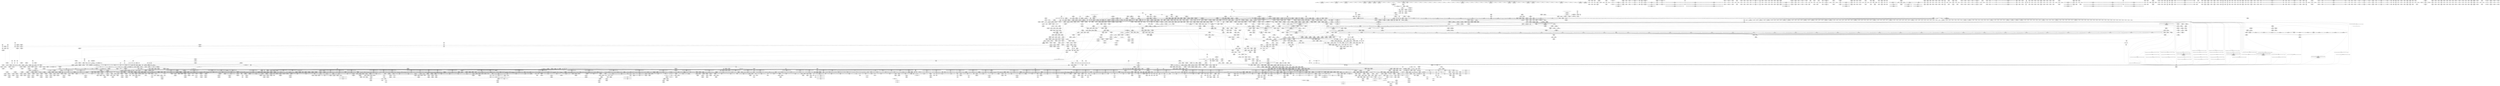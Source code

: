 digraph {
	CE0x62643e0 [shape=record,shape=Mrecord,label="{CE0x62643e0|tomoyo_path_perm:call4|security/tomoyo/file.c,804|*SummSink*}"]
	CE0x8a729e0 [shape=record,shape=Mrecord,label="{CE0x8a729e0|tomoyo_const_part_length:tmp43|security/tomoyo/util.c,644|*SummSource*}"]
	CE0x54a4450 [shape=record,shape=Mrecord,label="{CE0x54a4450|tomoyo_get_mode:tmp1|*SummSink*}"]
	CE0x738ce80 [shape=record,shape=Mrecord,label="{CE0x738ce80|i64_22|*Constant*}"]
	CE0x718ca50 [shape=record,shape=Mrecord,label="{CE0x718ca50|tomoyo_const_part_length:tmp19|security/tomoyo/util.c,628|*SummSource*}"]
	CE0x55d1d50 [shape=record,shape=Mrecord,label="{CE0x55d1d50|tomoyo_audit_path_log:tmp4|security/tomoyo/file.c,168}"]
	CE0x57cdbe0 [shape=record,shape=Mrecord,label="{CE0x57cdbe0|tomoyo_path_perm:tmp9|security/tomoyo/file.c,797|*SummSource*}"]
	CE0x8b7efd0 [shape=record,shape=Mrecord,label="{CE0x8b7efd0|tomoyo_path_perm:tmp47|security/tomoyo/file.c,827}"]
	CE0x6fe1b00 [shape=record,shape=Mrecord,label="{CE0x6fe1b00|128:_i8*,_1208:_%struct.file*,_:_CMRE_27,28_}"]
	CE0x5478340 [shape=record,shape=Mrecord,label="{CE0x5478340|tomoyo_path_unlink:entry|*SummSource*}"]
	CE0x7229130 [shape=record,shape=Mrecord,label="{CE0x7229130|tomoyo_path_perm:tmp17|security/tomoyo/file.c,804}"]
	CE0x75f4540 [shape=record,shape=Mrecord,label="{CE0x75f4540|tomoyo_path_perm:sw.bb9}"]
	CE0x73894a0 [shape=record,shape=Mrecord,label="{CE0x73894a0|tomoyo_path_perm:tmp29|security/tomoyo/file.c,815}"]
	CE0x64d0790 [shape=record,shape=Mrecord,label="{CE0x64d0790|tomoyo_init_request_info:profile2|security/tomoyo/util.c,1007|*SummSink*}"]
	CE0x8c99420 [shape=record,shape=Mrecord,label="{CE0x8c99420|tomoyo_add_slash:tmp13|security/tomoyo/file.c,138|*SummSink*}"]
	CE0x56b4c60 [shape=record,shape=Mrecord,label="{CE0x56b4c60|tomoyo_path_perm:tmp11|security/tomoyo/file.c,797|*SummSink*}"]
	CE0x8a60490 [shape=record,shape=Mrecord,label="{CE0x8a60490|tomoyo_add_slash:tobool|security/tomoyo/file.c,131|*SummSink*}"]
	CE0x70cb870 [shape=record,shape=Mrecord,label="{CE0x70cb870|0:_i8,_array:_GCRE_tomoyo_index2category_constant_39_x_i8_c_00_00_00_00_00_00_00_00_00_00_00_00_00_00_00_00_00_00_00_00_00_00_00_01_01_01_01_01_01_01_01_01_01_01_01_01_01_01_02_,_align_16:_elem_37::|security/tomoyo/util.c,983}"]
	CE0x8a2c030 [shape=record,shape=Mrecord,label="{CE0x8a2c030|tomoyo_get_mode:idxprom|security/tomoyo/util.c,981}"]
	CE0x702c9b0 [shape=record,shape=Mrecord,label="{CE0x702c9b0|tomoyo_const_part_length:tmp48|security/tomoyo/util.c,649|*SummSource*}"]
	CE0x71cde00 [shape=record,shape=Mrecord,label="{CE0x71cde00|tomoyo_path_perm:tmp34|security/tomoyo/file.c,821|*SummSink*}"]
	CE0x573da30 [shape=record,shape=Mrecord,label="{CE0x573da30|tomoyo_path_perm:obj|security/tomoyo/file.c, 788}"]
	CE0x73414d0 [shape=record,shape=Mrecord,label="{CE0x73414d0|tomoyo_get_mode:tmp20|security/tomoyo/util.c,985|*SummSink*}"]
	CE0x568a950 [shape=record,shape=Mrecord,label="{CE0x568a950|tomoyo_audit_path_log:path|security/tomoyo/file.c,168|*SummSink*}"]
	CE0x7356110 [shape=record,shape=Mrecord,label="{CE0x7356110|tomoyo_path_permission:filename|Function::tomoyo_path_permission&Arg::filename::}"]
	CE0x7053e60 [shape=record,shape=Mrecord,label="{CE0x7053e60|i32_6|*Constant*}"]
	CE0x56b2790 [shape=record,shape=Mrecord,label="{CE0x56b2790|tomoyo_path_unlink:tmp4|*LoadInst*|security/tomoyo/tomoyo.c,175}"]
	CE0x719ca60 [shape=record,shape=Mrecord,label="{CE0x719ca60|tomoyo_domain:bb|*SummSink*}"]
	CE0x62f1e70 [shape=record,shape=Mrecord,label="{CE0x62f1e70|GLOBAL:tomoyo_fill_path_info|*Constant*}"]
	CE0x72288a0 [shape=record,shape=Mrecord,label="{CE0x72288a0|i64_5|*Constant*|*SummSource*}"]
	CE0x8aeed30 [shape=record,shape=Mrecord,label="{CE0x8aeed30|i64_6|*Constant*|*SummSink*}"]
	CE0x753c060 [shape=record,shape=Mrecord,label="{CE0x753c060|tomoyo_get_mode:tmp22|security/tomoyo/util.c,986|*SummSource*}"]
	CE0x6161bd0 [shape=record,shape=Mrecord,label="{CE0x6161bd0|tomoyo_const_part_length:tmp4|security/tomoyo/util.c,624}"]
	CE0x70aa5b0 [shape=record,shape=Mrecord,label="{CE0x70aa5b0|tomoyo_path_perm:tmp52|security/tomoyo/file.c,829}"]
	CE0x638fdf0 [shape=record,shape=Mrecord,label="{CE0x638fdf0|tomoyo_get_mode:idxprom3|security/tomoyo/util.c,983}"]
	CE0x8cabbf0 [shape=record,shape=Mrecord,label="{CE0x8cabbf0|tomoyo_get_mode:config7|security/tomoyo/util.c,983|*SummSink*}"]
	CE0x72c44f0 [shape=record,shape=Mrecord,label="{CE0x72c44f0|tomoyo_path_perm:tmp20|security/tomoyo/file.c,805|*SummSource*}"]
	CE0x8c44470 [shape=record,shape=Mrecord,label="{CE0x8c44470|tomoyo_get_mode:tmp6|security/tomoyo/util.c,978}"]
	CE0x73bc090 [shape=record,shape=Mrecord,label="{CE0x73bc090|tomoyo_const_part_length:incdec.ptr10|security/tomoyo/util.c,640|*SummSource*}"]
	CE0x8cf0620 [shape=record,shape=Mrecord,label="{CE0x8cf0620|tomoyo_domain:tmp1|*SummSource*}"]
	CE0x7319d30 [shape=record,shape=Mrecord,label="{CE0x7319d30|tomoyo_domain:call3|security/tomoyo/common.h,1205|*SummSink*}"]
	CE0x6131d30 [shape=record,shape=Mrecord,label="{CE0x6131d30|tomoyo_path_perm:path|Function::tomoyo_path_perm&Arg::path::|*SummSource*}"]
	CE0x89ef840 [shape=record,shape=Mrecord,label="{CE0x89ef840|__llvm_gcov_indirect_counter_increment:tmp|*SummSource*}"]
	CE0x8c99790 [shape=record,shape=Mrecord,label="{CE0x8c99790|tomoyo_fill_path_info:bb|*SummSink*}"]
	CE0x8b7f770 [shape=record,shape=Mrecord,label="{CE0x8b7f770|i64*_getelementptr_inbounds_(_25_x_i64_,_25_x_i64_*___llvm_gcov_ctr11,_i64_0,_i64_23)|*Constant*|*SummSource*}"]
	CE0x6236040 [shape=record,shape=Mrecord,label="{CE0x6236040|__llvm_gcov_indirect_counter_increment114:bb4}"]
	CE0x8af0890 [shape=record,shape=Mrecord,label="{CE0x8af0890|_ret_void,_!dbg_!38904|security/tomoyo/common.h,1110|*SummSource*}"]
	CE0x5780da0 [shape=record,shape=Mrecord,label="{CE0x5780da0|tomoyo_get_realpath:bb}"]
	CE0x7207730 [shape=record,shape=Mrecord,label="{CE0x7207730|tomoyo_path_perm:tmp37|security/tomoyo/file.c,822}"]
	CE0x64ea950 [shape=record,shape=Mrecord,label="{CE0x64ea950|i32_-1|*Constant*}"]
	CE0x73aa8e0 [shape=record,shape=Mrecord,label="{CE0x73aa8e0|i64*_getelementptr_inbounds_(_12_x_i64_,_12_x_i64_*___llvm_gcov_ctr31133,_i64_0,_i64_0)|*Constant*|*SummSource*}"]
	CE0x718d8c0 [shape=record,shape=Mrecord,label="{CE0x718d8c0|tomoyo_const_part_length:while.end|*SummSource*}"]
	CE0x623fa20 [shape=record,shape=Mrecord,label="{CE0x623fa20|tomoyo_path_unlink:tmp2}"]
	CE0x6236c20 [shape=record,shape=Mrecord,label="{CE0x6236c20|rcu_lock_acquire:tmp2}"]
	CE0x72c41a0 [shape=record,shape=Mrecord,label="{CE0x72c41a0|tomoyo_path_perm:tmp19|security/tomoyo/file.c,805|*SummSink*}"]
	CE0x56aca30 [shape=record,shape=Mrecord,label="{CE0x56aca30|i64_ptrtoint_(i8*_blockaddress(_rcu_lock_acquire,_%__here)_to_i64)|*Constant*|*SummSink*}"]
	CE0x61d1ce0 [shape=record,shape=Mrecord,label="{CE0x61d1ce0|i64*_getelementptr_inbounds_(_5_x_i64_,_5_x_i64_*___llvm_gcov_ctr28130,_i64_0,_i64_3)|*Constant*}"]
	CE0x7050ac0 [shape=record,shape=Mrecord,label="{CE0x7050ac0|tomoyo_add_slash:entry}"]
	CE0x89c0060 [shape=record,shape=Mrecord,label="{CE0x89c0060|tomoyo_init_request_info:tmp2|security/tomoyo/util.c,1003}"]
	CE0x72076c0 [shape=record,shape=Mrecord,label="{CE0x72076c0|GLOBAL:kfree|*Constant*}"]
	CE0x8a3c810 [shape=record,shape=Mrecord,label="{CE0x8a3c810|__llvm_gcov_indirect_counter_increment:counter}"]
	CE0x70f9100 [shape=record,shape=Mrecord,label="{CE0x70f9100|tomoyo_fill_path_info:tobool|security/tomoyo/util.c,667|*SummSink*}"]
	CE0x614d570 [shape=record,shape=Mrecord,label="{CE0x614d570|GLOBAL:__llvm_gcov_ctr28130|Global_var:__llvm_gcov_ctr28130}"]
	CE0x63db7d0 [shape=record,shape=Mrecord,label="{CE0x63db7d0|0:_i8,_array:_GCR_tomoyo_p2mac_internal_constant_11_x_i8_c_00_01_01_01_03_04_06_09_0A_13_15_,_align_1:_elem_8::|security/tomoyo/file.c,797}"]
	CE0x6370f00 [shape=record,shape=Mrecord,label="{CE0x6370f00|_call_void_kfree(i8*_%tmp38)_#9,_!dbg_!38960|security/tomoyo/file.c,822}"]
	CE0x63ce830 [shape=record,shape=Mrecord,label="{CE0x63ce830|tomoyo_path_perm:conv|security/tomoyo/file.c,800}"]
	CE0x7401140 [shape=record,shape=Mrecord,label="{CE0x7401140|%struct.tomoyo_domain_info*_null|*Constant*|*SummSource*}"]
	CE0x8ca2800 [shape=record,shape=Mrecord,label="{CE0x8ca2800|tomoyo_path_permission:retval.0|*SummSink*}"]
	CE0x55d2cb0 [shape=record,shape=Mrecord,label="{CE0x55d2cb0|tomoyo_const_part_length:cmp15|security/tomoyo/util.c,641|*SummSource*}"]
	CE0x7026360 [shape=record,shape=Mrecord,label="{CE0x7026360|i64*_getelementptr_inbounds_(_25_x_i64_,_25_x_i64_*___llvm_gcov_ctr11,_i64_0,_i64_11)|*Constant*|*SummSource*}"]
	CE0x6fa6800 [shape=record,shape=Mrecord,label="{CE0x6fa6800|128:_i8*,_1208:_%struct.file*,_:_CMRE_112,120_|*MultipleSource*|security/tomoyo/common.h,1205|security/tomoyo/common.h,1205}"]
	CE0x56823b0 [shape=record,shape=Mrecord,label="{CE0x56823b0|tomoyo_path_permission:param|security/tomoyo/file.c,568}"]
	CE0x6fb12e0 [shape=record,shape=Mrecord,label="{CE0x6fb12e0|0:_i8,_array:_GCRE_tomoyo_index2category_constant_39_x_i8_c_00_00_00_00_00_00_00_00_00_00_00_00_00_00_00_00_00_00_00_00_00_00_00_01_01_01_01_01_01_01_01_01_01_01_01_01_01_01_02_,_align_16:_elem_17::|security/tomoyo/util.c,983}"]
	CE0x624fda0 [shape=record,shape=Mrecord,label="{CE0x624fda0|tomoyo_const_part_length:add29|security/tomoyo/util.c,646|*SummSource*}"]
	CE0x717ce30 [shape=record,shape=Mrecord,label="{CE0x717ce30|srcu_read_lock:tmp3}"]
	CE0x8cf0240 [shape=record,shape=Mrecord,label="{CE0x8cf0240|i32_255|*Constant*|*SummSink*}"]
	CE0x719c410 [shape=record,shape=Mrecord,label="{CE0x719c410|i64*_getelementptr_inbounds_(_5_x_i64_,_5_x_i64_*___llvm_gcov_ctr28130,_i64_0,_i64_0)|*Constant*}"]
	CE0x70609e0 [shape=record,shape=Mrecord,label="{CE0x70609e0|tomoyo_fill_path_info:conv4|security/tomoyo/util.c,667|*SummSink*}"]
	CE0x749a0a0 [shape=record,shape=Mrecord,label="{CE0x749a0a0|tomoyo_path_permission:conv3|security/tomoyo/file.c,565}"]
	CE0x8cebcd0 [shape=record,shape=Mrecord,label="{CE0x8cebcd0|tomoyo_path_permission:tmp25|security/tomoyo/file.c,575|*SummSink*}"]
	CE0x73bc390 [shape=record,shape=Mrecord,label="{CE0x73bc390|tomoyo_const_part_length:tmp24|security/tomoyo/util.c,640|*SummSource*}"]
	CE0x568a780 [shape=record,shape=Mrecord,label="{CE0x568a780|tomoyo_audit_path_log:path|security/tomoyo/file.c,168}"]
	CE0x70d9b90 [shape=record,shape=Mrecord,label="{CE0x70d9b90|_call_void_rcu_lock_release(%struct.lockdep_map*_%dep_map)_#9,_!dbg_!38905|include/linux/srcu.h,236}"]
	CE0x732fef0 [shape=record,shape=Mrecord,label="{CE0x732fef0|__llvm_gcov_indirect_counter_increment:counters|Function::__llvm_gcov_indirect_counter_increment&Arg::counters::|*SummSink*}"]
	CE0x8b55680 [shape=record,shape=Mrecord,label="{CE0x8b55680|i64_ptrtoint_(i8*_blockaddress(_rcu_lock_release,_%__here)_to_i64)|*Constant*|*SummSink*}"]
	CE0x6271cc0 [shape=record,shape=Mrecord,label="{CE0x6271cc0|i64_17|*Constant*|*SummSink*}"]
	CE0x6231910 [shape=record,shape=Mrecord,label="{CE0x6231910|tomoyo_const_part_length:tmp15|security/tomoyo/util.c,627|*SummSource*}"]
	CE0x89cf290 [shape=record,shape=Mrecord,label="{CE0x89cf290|VOIDTB_TE:_CE_176,177_}"]
	CE0x70728b0 [shape=record,shape=Mrecord,label="{CE0x70728b0|tomoyo_path_permission:tmp3|*LoadInst*|security/tomoyo/file.c,564}"]
	CE0x55d1bc0 [shape=record,shape=Mrecord,label="{CE0x55d1bc0|tomoyo_audit_path_log:operation|security/tomoyo/file.c,168}"]
	CE0x62361a0 [shape=record,shape=Mrecord,label="{CE0x62361a0|__llvm_gcov_indirect_counter_increment114:pred|*SummSource*}"]
	CE0x70fb830 [shape=record,shape=Mrecord,label="{CE0x70fb830|_call_void___llvm_gcov_indirect_counter_increment(i32*___llvm_gcov_global_state_pred,_i64**_getelementptr_inbounds_(_3_x_i64*_,_3_x_i64*_*___llvm_gcda_edge_table,_i64_0,_i64_2)),_!dbg_!38940|security/tomoyo/file.c,813|*SummSink*}"]
	CE0x57a9f10 [shape=record,shape=Mrecord,label="{CE0x57a9f10|i64*_getelementptr_inbounds_(_2_x_i64_,_2_x_i64_*___llvm_gcov_ctr22210,_i64_0,_i64_0)|*Constant*|*SummSource*}"]
	CE0x740ce30 [shape=record,shape=Mrecord,label="{CE0x740ce30|tomoyo_path_perm:tmp31|security/tomoyo/file.c,816|*SummSink*}"]
	CE0x6feb370 [shape=record,shape=Mrecord,label="{CE0x6feb370|tomoyo_path_perm:cleanup}"]
	CE0x56078f0 [shape=record,shape=Mrecord,label="{CE0x56078f0|tomoyo_get_mode:tmp8|security/tomoyo/util.c,979}"]
	CE0x548ad90 [shape=record,shape=Mrecord,label="{CE0x548ad90|0:_i8,_array:_GCRE_tomoyo_index2category_constant_39_x_i8_c_00_00_00_00_00_00_00_00_00_00_00_00_00_00_00_00_00_00_00_00_00_00_00_01_01_01_01_01_01_01_01_01_01_01_01_01_01_01_02_,_align_16:_elem_11::|security/tomoyo/util.c,983}"]
	CE0x54fcde0 [shape=record,shape=Mrecord,label="{CE0x54fcde0|__llvm_gcov_indirect_counter_increment114:bb|*SummSource*}"]
	CE0x89c3970 [shape=record,shape=Mrecord,label="{CE0x89c3970|tomoyo_path_perm:if.end26}"]
	CE0x64527a0 [shape=record,shape=Mrecord,label="{CE0x64527a0|tomoyo_get_mode:if.end}"]
	CE0x548a570 [shape=record,shape=Mrecord,label="{CE0x548a570|tomoyo_audit_path_log:tmp1|*SummSink*}"]
	CE0x74a9f10 [shape=record,shape=Mrecord,label="{CE0x74a9f10|i64*_getelementptr_inbounds_(_2_x_i64_,_2_x_i64_*___llvm_gcov_ctr32,_i64_0,_i64_0)|*Constant*|*SummSink*}"]
	CE0x7462070 [shape=record,shape=Mrecord,label="{CE0x7462070|GLOBAL:tomoyo_policy_loaded|Global_var:tomoyo_policy_loaded}"]
	CE0x571f160 [shape=record,shape=Mrecord,label="{CE0x571f160|tomoyo_const_part_length:if.then|*SummSink*}"]
	CE0x89ef6c0 [shape=record,shape=Mrecord,label="{CE0x89ef6c0|__llvm_gcov_indirect_counter_increment:tmp1}"]
	CE0x8a3abb0 [shape=record,shape=Mrecord,label="{CE0x8a3abb0|GLOBAL:__llvm_gcov_ctr32134|Global_var:__llvm_gcov_ctr32134}"]
	CE0x8c6d400 [shape=record,shape=Mrecord,label="{CE0x8c6d400|tomoyo_add_slash:tmp12|security/tomoyo/file.c,138|*SummSink*}"]
	CE0x571a440 [shape=record,shape=Mrecord,label="{CE0x571a440|tomoyo_path_unlink:tmp3|*SummSink*}"]
	CE0x56000e0 [shape=record,shape=Mrecord,label="{CE0x56000e0|tomoyo_domain:tmp9|security/tomoyo/common.h,1205|*SummSink*}"]
	CE0x8cab4d0 [shape=record,shape=Mrecord,label="{CE0x8cab4d0|tomoyo_get_mode:idxprom6|security/tomoyo/util.c,983|*SummSink*}"]
	CE0x562c9b0 [shape=record,shape=Mrecord,label="{CE0x562c9b0|i64*_getelementptr_inbounds_(_2_x_i64_,_2_x_i64_*___llvm_gcov_ctr22210,_i64_0,_i64_0)|*Constant*|*SummSink*}"]
	CE0x8ca2950 [shape=record,shape=Mrecord,label="{CE0x8ca2950|i64*_getelementptr_inbounds_(_10_x_i64_,_10_x_i64_*___llvm_gcov_ctr34,_i64_0,_i64_9)|*Constant*}"]
	CE0x8d07d30 [shape=record,shape=Mrecord,label="{CE0x8d07d30|i64_19|*Constant*|*SummSink*}"]
	CE0x8a3aef0 [shape=record,shape=Mrecord,label="{CE0x8a3aef0|tomoyo_init_request_info:tmp4|security/tomoyo/util.c,1004|*SummSource*}"]
	CE0x8a290c0 [shape=record,shape=Mrecord,label="{CE0x8a290c0|tomoyo_fill_path_info:const_len6|security/tomoyo/util.c,668}"]
	CE0x7462580 [shape=record,shape=Mrecord,label="{CE0x7462580|tomoyo_path_permission:tmp}"]
	CE0x70a3a60 [shape=record,shape=Mrecord,label="{CE0x70a3a60|tomoyo_path_perm:tmp51|security/tomoyo/file.c,829}"]
	CE0x74eb650 [shape=record,shape=Mrecord,label="{CE0x74eb650|tomoyo_add_slash:return|*SummSource*}"]
	CE0x70c7320 [shape=record,shape=Mrecord,label="{CE0x70c7320|tomoyo_init_request_info:if.then|*SummSink*}"]
	CE0x89bfe70 [shape=record,shape=Mrecord,label="{CE0x89bfe70|_call_void_mcount()_#3|*SummSource*}"]
	CE0x7093230 [shape=record,shape=Mrecord,label="{CE0x7093230|tomoyo_get_mode:tmp13|security/tomoyo/util.c,982}"]
	CE0x6230030 [shape=record,shape=Mrecord,label="{CE0x6230030|i8*_getelementptr_inbounds_(_45_x_i8_,_45_x_i8_*_.str13,_i32_0,_i32_0)|*Constant*|*SummSink*}"]
	CE0x75e1f90 [shape=record,shape=Mrecord,label="{CE0x75e1f90|i64_80|*Constant*}"]
	CE0x8a19f20 [shape=record,shape=Mrecord,label="{CE0x8a19f20|GLOBAL:tomoyo_ss|Global_var:tomoyo_ss|*SummSource*}"]
	CE0x73bbfb0 [shape=record,shape=Mrecord,label="{CE0x73bbfb0|i64**_getelementptr_inbounds_(_3_x_i64*_,_3_x_i64*_*___llvm_gcda_edge_table44,_i64_0,_i64_2)|*Constant*|*SummSource*}"]
	CE0x7145950 [shape=record,shape=Mrecord,label="{CE0x7145950|i1_true|*Constant*}"]
	CE0x89b4260 [shape=record,shape=Mrecord,label="{CE0x89b4260|tomoyo_path_perm:if.then5}"]
	CE0x8a3c660 [shape=record,shape=Mrecord,label="{CE0x8a3c660|i64*_null|*Constant*}"]
	CE0x7061f70 [shape=record,shape=Mrecord,label="{CE0x7061f70|tomoyo_fill_path_info:tmp1}"]
	CE0x53b8f40 [shape=record,shape=Mrecord,label="{CE0x53b8f40|tomoyo_path_permission:tmp11|security/tomoyo/file.c,565|*SummSource*}"]
	CE0x8a2e2d0 [shape=record,shape=Mrecord,label="{CE0x8a2e2d0|tomoyo_const_part_length:if.then27|*SummSink*}"]
	CE0x712e4a0 [shape=record,shape=Mrecord,label="{CE0x712e4a0|i64_2|*Constant*}"]
	CE0x75df800 [shape=record,shape=Mrecord,label="{CE0x75df800|tomoyo_get_mode:tmp14|security/tomoyo/util.c,983}"]
	CE0x7227a50 [shape=record,shape=Mrecord,label="{CE0x7227a50|rcu_lock_acquire:__here|*SummSink*}"]
	CE0x8a7f4d0 [shape=record,shape=Mrecord,label="{CE0x8a7f4d0|tomoyo_path_perm:if.then|*SummSink*}"]
	CE0x5565e60 [shape=record,shape=Mrecord,label="{CE0x5565e60|tomoyo_get_mode:and|security/tomoyo/util.c,987|*SummSink*}"]
	CE0x552c5e0 [shape=record,shape=Mrecord,label="{CE0x552c5e0|i64*_getelementptr_inbounds_(_2_x_i64_,_2_x_i64_*___llvm_gcov_ctr32,_i64_0,_i64_1)|*Constant*}"]
	CE0x6233060 [shape=record,shape=Mrecord,label="{CE0x6233060|tomoyo_get_realpath:if.end|*SummSource*}"]
	CE0x72dd770 [shape=record,shape=Mrecord,label="{CE0x72dd770|0:_i8*,_array:_GCRE_tomoyo_path_keyword_external_constant_11_x_i8*_:_elem_4::|security/tomoyo/file.c,167}"]
	CE0x65d26d0 [shape=record,shape=Mrecord,label="{CE0x65d26d0|GLOBAL:tomoyo_read_lock|*Constant*|*SummSource*}"]
	CE0x5565b40 [shape=record,shape=Mrecord,label="{CE0x5565b40|tomoyo_get_mode:and|security/tomoyo/util.c,987}"]
	CE0x7433750 [shape=record,shape=Mrecord,label="{CE0x7433750|128:_i8*,_1208:_%struct.file*,_:_CMRE_32,33_}"]
	CE0x721f5b0 [shape=record,shape=Mrecord,label="{CE0x721f5b0|i32_39|*Constant*}"]
	CE0x5661dd0 [shape=record,shape=Mrecord,label="{CE0x5661dd0|GLOBAL:__llvm_gcov_global_state_pred45|Global_var:__llvm_gcov_global_state_pred45}"]
	CE0x8c9bf60 [shape=record,shape=Mrecord,label="{CE0x8c9bf60|get_current:tmp1|*SummSource*}"]
	CE0x65c8aa0 [shape=record,shape=Mrecord,label="{CE0x65c8aa0|tomoyo_get_mode:tmp3|security/tomoyo/util.c,978|*SummSink*}"]
	CE0x6452980 [shape=record,shape=Mrecord,label="{CE0x6452980|tomoyo_get_mode:if.end|*SummSink*}"]
	CE0x70fb570 [shape=record,shape=Mrecord,label="{CE0x70fb570|_ret_void,_!dbg_!38913|security/tomoyo/file.c,138|*SummSource*}"]
	CE0x56d72f0 [shape=record,shape=Mrecord,label="{CE0x56d72f0|GLOBAL:tomoyo_realpath_from_path|*Constant*}"]
	CE0x8b7ed80 [shape=record,shape=Mrecord,label="{CE0x8b7ed80|tomoyo_path_perm:tmp46|security/tomoyo/file.c,827|*SummSink*}"]
	CE0x6367e30 [shape=record,shape=Mrecord,label="{CE0x6367e30|tomoyo_path_perm:r|security/tomoyo/file.c, 787|*SummSource*}"]
	CE0x8a60970 [shape=record,shape=Mrecord,label="{CE0x8a60970|tomoyo_init_request_info:tmp5|security/tomoyo/util.c,1004|*SummSink*}"]
	CE0x75ccca0 [shape=record,shape=Mrecord,label="{CE0x75ccca0|tomoyo_init_request_info:mode|security/tomoyo/util.c,1010|*SummSink*}"]
	CE0x7072920 [shape=record,shape=Mrecord,label="{CE0x7072920|tomoyo_path_permission:tmp3|*LoadInst*|security/tomoyo/file.c,564|*SummSource*}"]
	CE0x54d36d0 [shape=record,shape=Mrecord,label="{CE0x54d36d0|tomoyo_fill_path_info:call11|security/tomoyo/util.c,669}"]
	CE0x62644d0 [shape=record,shape=Mrecord,label="{CE0x62644d0|GLOBAL:tomoyo_get_realpath|*Constant*}"]
	CE0x659e540 [shape=record,shape=Mrecord,label="{CE0x659e540|GLOBAL:tomoyo_index2category|Global_var:tomoyo_index2category|*SummSource*}"]
	CE0x6321fe0 [shape=record,shape=Mrecord,label="{CE0x6321fe0|tomoyo_audit_path_log:tmp2|*SummSource*}"]
	CE0x8ca30d0 [shape=record,shape=Mrecord,label="{CE0x8ca30d0|tomoyo_path_permission:tmp24|security/tomoyo/file.c,575}"]
	CE0x73d05f0 [shape=record,shape=Mrecord,label="{CE0x73d05f0|tomoyo_path_perm:tmp13|security/tomoyo/file.c,799|*SummSink*}"]
	CE0x8d01a00 [shape=record,shape=Mrecord,label="{CE0x8d01a00|tomoyo_init_request_info:conv6|security/tomoyo/util.c,1011|*SummSource*}"]
	CE0x8a6e580 [shape=record,shape=Mrecord,label="{CE0x8a6e580|tomoyo_path_perm:if.then}"]
	CE0x8ab4300 [shape=record,shape=Mrecord,label="{CE0x8ab4300|_ret_i32_%call,_!dbg_!38912|security/tomoyo/file.c,167}"]
	CE0x8a4c000 [shape=record,shape=Mrecord,label="{CE0x8a4c000|i64*_getelementptr_inbounds_(_31_x_i64_,_31_x_i64_*___llvm_gcov_ctr43150,_i64_0,_i64_21)|*Constant*}"]
	CE0x56abf00 [shape=record,shape=Mrecord,label="{CE0x56abf00|rcu_lock_acquire:tmp6|*SummSink*}"]
	CE0x8ad8e10 [shape=record,shape=Mrecord,label="{CE0x8ad8e10|tomoyo_read_unlock:entry|*SummSource*}"]
	CE0x8a2e070 [shape=record,shape=Mrecord,label="{CE0x8a2e070|tomoyo_get_mode:tmp}"]
	CE0x54ff0d0 [shape=record,shape=Mrecord,label="{CE0x54ff0d0|0:_i8,_array:_GCRE_tomoyo_index2category_constant_39_x_i8_c_00_00_00_00_00_00_00_00_00_00_00_00_00_00_00_00_00_00_00_00_00_00_00_01_01_01_01_01_01_01_01_01_01_01_01_01_01_01_02_,_align_16:_elem_31::|security/tomoyo/util.c,983}"]
	CE0x56ecdc0 [shape=record,shape=Mrecord,label="{CE0x56ecdc0|tomoyo_path_permission:tmp12|security/tomoyo/file.c,566|*SummSource*}"]
	CE0x72a7120 [shape=record,shape=Mrecord,label="{CE0x72a7120|i32_92|*Constant*|*SummSource*}"]
	CE0x571e360 [shape=record,shape=Mrecord,label="{CE0x571e360|tomoyo_const_part_length:tmp10|security/tomoyo/util.c,626|*SummSource*}"]
	CE0x721b0d0 [shape=record,shape=Mrecord,label="{CE0x721b0d0|__llvm_gcov_indirect_counter_increment:bb4|*SummSource*}"]
	CE0x744cc60 [shape=record,shape=Mrecord,label="{CE0x744cc60|tomoyo_path_perm:tmp39|security/tomoyo/file.c,821|*SummSource*}"]
	CE0x622d4b0 [shape=record,shape=Mrecord,label="{CE0x622d4b0|tomoyo_fill_path_info:conv7|security/tomoyo/util.c,668|*SummSink*}"]
	CE0x73673a0 [shape=record,shape=Mrecord,label="{CE0x73673a0|tomoyo_path_permission:if.end|*SummSource*}"]
	CE0x6355910 [shape=record,shape=Mrecord,label="{CE0x6355910|i32_22|*Constant*|*SummSource*}"]
	CE0x7367060 [shape=record,shape=Mrecord,label="{CE0x7367060|i64*_getelementptr_inbounds_(_11_x_i64_,_11_x_i64_*___llvm_gcov_ctr54147,_i64_0,_i64_6)|*Constant*|*SummSource*}"]
	CE0x8c5db40 [shape=record,shape=Mrecord,label="{CE0x8c5db40|tomoyo_get_mode:bb|*SummSink*}"]
	CE0x5780c50 [shape=record,shape=Mrecord,label="{CE0x5780c50|__llvm_gcov_indirect_counter_increment:tmp3|*SummSink*}"]
	CE0x7570390 [shape=record,shape=Mrecord,label="{CE0x7570390|tomoyo_path_perm:if.end22|*SummSource*}"]
	CE0x8b663d0 [shape=record,shape=Mrecord,label="{CE0x8b663d0|tomoyo_path_perm:tmp45|security/tomoyo/file.c,826}"]
	CE0x72dcf50 [shape=record,shape=Mrecord,label="{CE0x72dcf50|srcu_read_unlock:tmp}"]
	CE0x8c90f50 [shape=record,shape=Mrecord,label="{CE0x8c90f50|tomoyo_get_mode:if.end9|*SummSink*}"]
	CE0x71f7b10 [shape=record,shape=Mrecord,label="{CE0x71f7b10|i64_5|*Constant*|*SummSink*}"]
	CE0x6390680 [shape=record,shape=Mrecord,label="{CE0x6390680|tomoyo_audit_path_log:tmp5|security/tomoyo/file.c,167|*SummSource*}"]
	CE0x70bfb10 [shape=record,shape=Mrecord,label="{CE0x70bfb10|i64*_getelementptr_inbounds_(_4_x_i64_,_4_x_i64_*___llvm_gcov_ctr33,_i64_0,_i64_2)|*Constant*}"]
	CE0x72f0c30 [shape=record,shape=Mrecord,label="{CE0x72f0c30|tomoyo_path_perm:error.0}"]
	CE0x89ef8b0 [shape=record,shape=Mrecord,label="{CE0x89ef8b0|__llvm_gcov_indirect_counter_increment:tmp|*SummSink*}"]
	CE0x62303f0 [shape=record,shape=Mrecord,label="{CE0x62303f0|tomoyo_domain:tmp17|security/tomoyo/common.h,1205}"]
	CE0x614d820 [shape=record,shape=Mrecord,label="{CE0x614d820|i64_0|*Constant*}"]
	CE0x62a4b70 [shape=record,shape=Mrecord,label="{CE0x62a4b70|tomoyo_path_perm:mode|security/tomoyo/file.c,800}"]
	CE0x5472ae0 [shape=record,shape=Mrecord,label="{CE0x5472ae0|tomoyo_path_perm:tmp|*SummSource*}"]
	CE0x704ee70 [shape=record,shape=Mrecord,label="{CE0x704ee70|tomoyo_path_permission:tmp2|security/tomoyo/file.c,563|*SummSource*}"]
	CE0x6120360 [shape=record,shape=Mrecord,label="{CE0x6120360|tomoyo_path_perm:call|security/tomoyo/file.c,797|*SummSource*}"]
	CE0x74b95b0 [shape=record,shape=Mrecord,label="{CE0x74b95b0|tomoyo_path_permission:filename5|security/tomoyo/file.c,568|*SummSource*}"]
	CE0x56d7580 [shape=record,shape=Mrecord,label="{CE0x56d7580|i64*_getelementptr_inbounds_(_6_x_i64_,_6_x_i64_*___llvm_gcov_ctr25,_i64_0,_i64_0)|*Constant*}"]
	CE0x5566800 [shape=record,shape=Mrecord,label="{CE0x5566800|i64*_getelementptr_inbounds_(_12_x_i64_,_12_x_i64_*___llvm_gcov_ctr31133,_i64_0,_i64_11)|*Constant*|*SummSource*}"]
	CE0x704f180 [shape=record,shape=Mrecord,label="{CE0x704f180|tomoyo_add_slash:bb|*SummSource*}"]
	CE0x721fd80 [shape=record,shape=Mrecord,label="{CE0x721fd80|tomoyo_get_mode:cmp11|security/tomoyo/util.c,985|*SummSink*}"]
	CE0x7061bf0 [shape=record,shape=Mrecord,label="{CE0x7061bf0|tomoyo_const_part_length:tmp2|security/tomoyo/util.c,624|*SummSource*}"]
	CE0x73aae00 [shape=record,shape=Mrecord,label="{CE0x73aae00|tomoyo_fill_path_info:call2|security/tomoyo/util.c,666|*SummSink*}"]
	CE0x8af4d30 [shape=record,shape=Mrecord,label="{CE0x8af4d30|tomoyo_path_unlink:path|security/tomoyo/tomoyo.c, 175|*SummSource*}"]
	CE0x71a4630 [shape=record,shape=Mrecord,label="{CE0x71a4630|i64*_getelementptr_inbounds_(_11_x_i64_,_11_x_i64_*___llvm_gcov_ctr54147,_i64_0,_i64_10)|*Constant*|*SummSource*}"]
	CE0x61fa2d0 [shape=record,shape=Mrecord,label="{CE0x61fa2d0|COLLAPSED:_GCMRE___llvm_gcov_ctr43150_internal_global_31_x_i64_zeroinitializer:_elem_0:default:}"]
	CE0x62413d0 [shape=record,shape=Mrecord,label="{CE0x62413d0|0:_%struct.tomoyo_obj_info*,_16:_%struct.tomoyo_domain_info*,_24:_%struct.tomoyo_path_info*,_40:_i8,_72:_i8,_75:_i8,_76:_i8,_77:_i8,_:_SCMRE_27,28_}"]
	CE0x7155d30 [shape=record,shape=Mrecord,label="{CE0x7155d30|_call_void_kfree(i8*_%tmp41)_#9,_!dbg_!38964|security/tomoyo/file.c,824}"]
	CE0x7589240 [shape=record,shape=Mrecord,label="{CE0x7589240|tomoyo_fill_path_info:land.rhs}"]
	CE0x7325840 [shape=record,shape=Mrecord,label="{CE0x7325840|GLOBAL:tomoyo_path_permission|*Constant*|*SummSink*}"]
	CE0x642ef50 [shape=record,shape=Mrecord,label="{CE0x642ef50|i64*_getelementptr_inbounds_(_6_x_i64_,_6_x_i64_*___llvm_gcov_ctr25,_i64_0,_i64_5)|*Constant*|*SummSource*}"]
	CE0x7589140 [shape=record,shape=Mrecord,label="{CE0x7589140|_ret_void,_!dbg_!38908|include/linux/rcupdate.h,419|*SummSink*}"]
	CE0x7053f80 [shape=record,shape=Mrecord,label="{CE0x7053f80|tomoyo_get_mode:tmp9|security/tomoyo/util.c,981}"]
	CE0x6161fb0 [shape=record,shape=Mrecord,label="{CE0x6161fb0|tomoyo_get_mode:tmp17|security/tomoyo/util.c,983}"]
	CE0x579fc20 [shape=record,shape=Mrecord,label="{CE0x579fc20|0:_i8*,_array:_GCRE_tomoyo_path_keyword_external_constant_11_x_i8*_:_elem_0::|security/tomoyo/file.c,167}"]
	CE0x62f8c20 [shape=record,shape=Mrecord,label="{CE0x62f8c20|tomoyo_get_realpath:tmp2|*LoadInst*|security/tomoyo/file.c,151|*SummSource*}"]
	CE0x619e6f0 [shape=record,shape=Mrecord,label="{CE0x619e6f0|128:_i8*,_1208:_%struct.file*,_:_CMRE_44,45_}"]
	CE0x571af00 [shape=record,shape=Mrecord,label="{CE0x571af00|_call_void_mcount()_#3|*SummSink*}"]
	CE0x619f0f0 [shape=record,shape=Mrecord,label="{CE0x619f0f0|128:_i8*,_1208:_%struct.file*,_:_CMRE_52,56_|*MultipleSource*|security/tomoyo/common.h,1205|security/tomoyo/common.h,1205}"]
	CE0x73f39f0 [shape=record,shape=Mrecord,label="{CE0x73f39f0|VOIDTB_TE:_CE_210,211_}"]
	CE0x8b58390 [shape=record,shape=Mrecord,label="{CE0x8b58390|get_current:tmp3}"]
	CE0x8b7f510 [shape=record,shape=Mrecord,label="{CE0x8b7f510|tomoyo_path_perm:error.1|*SummSink*}"]
	CE0x61fae00 [shape=record,shape=Mrecord,label="{CE0x61fae00|_call_void_mcount()_#3|*SummSource*}"]
	CE0x8a2e9e0 [shape=record,shape=Mrecord,label="{CE0x8a2e9e0|tomoyo_init_request_info:if.end|*SummSource*}"]
	CE0x72a7ee0 [shape=record,shape=Mrecord,label="{CE0x72a7ee0|0:_i8,_array:_GCRE_tomoyo_index2category_constant_39_x_i8_c_00_00_00_00_00_00_00_00_00_00_00_00_00_00_00_00_00_00_00_00_00_00_00_01_01_01_01_01_01_01_01_01_01_01_01_01_01_01_02_,_align_16:_elem_15::|security/tomoyo/util.c,983}"]
	CE0x72c2910 [shape=record,shape=Mrecord,label="{CE0x72c2910|rcu_lock_release:tmp7|*SummSource*}"]
	CE0x56ed630 [shape=record,shape=Mrecord,label="{CE0x56ed630|tomoyo_path_permission:tmp7|*LoadInst*|security/tomoyo/file.c,565|*SummSource*}"]
	CE0x61e30e0 [shape=record,shape=Mrecord,label="{CE0x61e30e0|tomoyo_fill_path_info:tmp11|security/tomoyo/util.c,667|*SummSink*}"]
	CE0x739a110 [shape=record,shape=Mrecord,label="{CE0x739a110|i64_7|*Constant*}"]
	CE0x633dae0 [shape=record,shape=Mrecord,label="{CE0x633dae0|i64_5|*Constant*}"]
	CE0x55d2190 [shape=record,shape=Mrecord,label="{CE0x55d2190|tomoyo_const_part_length:tmp8|security/tomoyo/util.c,626}"]
	CE0x63908a0 [shape=record,shape=Mrecord,label="{CE0x63908a0|tomoyo_const_part_length:cmp12|security/tomoyo/util.c,641|*SummSource*}"]
	CE0x8a6daa0 [shape=record,shape=Mrecord,label="{CE0x8a6daa0|tomoyo_init_request_info:domain.addr.0|*SummSource*}"]
	CE0x56b0770 [shape=record,shape=Mrecord,label="{CE0x56b0770|_ret_i32_%call,_!dbg_!38908|security/tomoyo/tomoyo.c,176|*SummSink*}"]
	CE0x62ac8a0 [shape=record,shape=Mrecord,label="{CE0x62ac8a0|__llvm_gcov_indirect_counter_increment:bb4|*SummSink*}"]
	CE0x739e8e0 [shape=record,shape=Mrecord,label="{CE0x739e8e0|__llvm_gcov_indirect_counter_increment:predecessor|Function::__llvm_gcov_indirect_counter_increment&Arg::predecessor::}"]
	CE0x7fe6730 [shape=record,shape=Mrecord,label="{CE0x7fe6730|tomoyo_fill_path_info:land.rhs}"]
	CE0x7054760 [shape=record,shape=Mrecord,label="{CE0x7054760|i64*_getelementptr_inbounds_(_12_x_i64_,_12_x_i64_*___llvm_gcov_ctr31133,_i64_0,_i64_3)|*Constant*}"]
	CE0x63713d0 [shape=record,shape=Mrecord,label="{CE0x63713d0|_call_void_kfree(i8*_%tmp38)_#9,_!dbg_!38960|security/tomoyo/file.c,822|*SummSink*}"]
	CE0x7064330 [shape=record,shape=Mrecord,label="{CE0x7064330|tomoyo_audit_path_log:call|security/tomoyo/file.c,167|*SummSource*}"]
	CE0x72a7630 [shape=record,shape=Mrecord,label="{CE0x72a7630|tomoyo_fill_path_info:const_len6|security/tomoyo/util.c,668}"]
	CE0x7061fe0 [shape=record,shape=Mrecord,label="{CE0x7061fe0|_call_void_mcount()_#3}"]
	CE0x7545890 [shape=record,shape=Mrecord,label="{CE0x7545890|tomoyo_init_request_info:tmp12|security/tomoyo/util.c,1010}"]
	CE0x63811f0 [shape=record,shape=Mrecord,label="{CE0x63811f0|tomoyo_get_realpath:tmp3|security/tomoyo/file.c,151|*SummSource*}"]
	CE0x72b1ce0 [shape=record,shape=Mrecord,label="{CE0x72b1ce0|tomoyo_path_perm:tmp24|security/tomoyo/file.c,814|*SummSink*}"]
	CE0x8a837a0 [shape=record,shape=Mrecord,label="{CE0x8a837a0|tomoyo_const_part_length:tmp46|security/tomoyo/util.c,646|*SummSource*}"]
	CE0x8c90700 [shape=record,shape=Mrecord,label="{CE0x8c90700|GLOBAL:__llvm_gcov_ctr31133|Global_var:__llvm_gcov_ctr31133|*SummSource*}"]
	CE0x64674c0 [shape=record,shape=Mrecord,label="{CE0x64674c0|rcu_lock_acquire:map|Function::rcu_lock_acquire&Arg::map::|*SummSink*}"]
	CE0x611eda0 [shape=record,shape=Mrecord,label="{CE0x611eda0|tomoyo_const_part_length:tmp7|security/tomoyo/util.c,625|*SummSink*}"]
	CE0x632e400 [shape=record,shape=Mrecord,label="{CE0x632e400|tomoyo_domain:tmp7|security/tomoyo/common.h,1205|*SummSink*}"]
	CE0x56d70b0 [shape=record,shape=Mrecord,label="{CE0x56d70b0|_call_void_mcount()_#3|*SummSource*}"]
	CE0x8cc4620 [shape=record,shape=Mrecord,label="{CE0x8cc4620|tomoyo_path_permission:idxprom|security/tomoyo/file.c,563}"]
	CE0x62ff740 [shape=record,shape=Mrecord,label="{CE0x62ff740|i8*_null|*Constant*}"]
	CE0x621dff0 [shape=record,shape=Mrecord,label="{CE0x621dff0|tomoyo_path_perm:tmp8|security/tomoyo/file.c,797|*SummSink*}"]
	CE0x73cfee0 [shape=record,shape=Mrecord,label="{CE0x73cfee0|tomoyo_path_perm:tmp12|security/tomoyo/file.c,799}"]
	CE0x738d500 [shape=record,shape=Mrecord,label="{CE0x738d500|tomoyo_const_part_length:tmp36|security/tomoyo/util.c,644}"]
	CE0x749a210 [shape=record,shape=Mrecord,label="{CE0x749a210|tomoyo_path_permission:tmp13|security/tomoyo/file.c,566|*SummSource*}"]
	CE0x73d0140 [shape=record,shape=Mrecord,label="{CE0x73d0140|tomoyo_path_perm:tmp12|security/tomoyo/file.c,799|*SummSink*}"]
	CE0x6f4a940 [shape=record,shape=Mrecord,label="{CE0x6f4a940|tomoyo_fill_path_info:name1|security/tomoyo/util.c,663}"]
	CE0x70f9ac0 [shape=record,shape=Mrecord,label="{CE0x70f9ac0|tomoyo_fill_path_info:arrayidx|security/tomoyo/util.c,667|*SummSource*}"]
	CE0x62f7060 [shape=record,shape=Mrecord,label="{CE0x62f7060|GLOBAL:tomoyo_profile|*Constant*}"]
	CE0x64f98a0 [shape=record,shape=Mrecord,label="{CE0x64f98a0|tomoyo_path_permission:param6|security/tomoyo/file.c,569|*SummSink*}"]
	CE0x748e1f0 [shape=record,shape=Mrecord,label="{CE0x748e1f0|__llvm_gcov_indirect_counter_increment114:counter}"]
	CE0x7105210 [shape=record,shape=Mrecord,label="{CE0x7105210|tomoyo_path_permission:tmp9|security/tomoyo/file.c,565}"]
	CE0x8b8e200 [shape=record,shape=Mrecord,label="{CE0x8b8e200|tomoyo_const_part_length:tmp9|security/tomoyo/util.c,626}"]
	CE0x56ecf50 [shape=record,shape=Mrecord,label="{CE0x56ecf50|tomoyo_read_unlock:tmp3}"]
	CE0x73f37d0 [shape=record,shape=Mrecord,label="{CE0x73f37d0|VOIDTB_TE:_CE_208,209_}"]
	CE0x6390cd0 [shape=record,shape=Mrecord,label="{CE0x6390cd0|i64_18|*Constant*}"]
	CE0x6390d40 [shape=record,shape=Mrecord,label="{CE0x6390d40|i64_18|*Constant*|*SummSink*}"]
	CE0x571a370 [shape=record,shape=Mrecord,label="{CE0x571a370|tomoyo_path_unlink:tmp3|*SummSource*}"]
	CE0x5566690 [shape=record,shape=Mrecord,label="{CE0x5566690|tomoyo_get_mode:tmp27|security/tomoyo/util.c,988|*SummSource*}"]
	CE0x71dd150 [shape=record,shape=Mrecord,label="{CE0x71dd150|tomoyo_const_part_length:inc|security/tomoyo/util.c,628}"]
	CE0x56d6a20 [shape=record,shape=Mrecord,label="{CE0x56d6a20|tomoyo_init_request_info:conv6|security/tomoyo/util.c,1011|*SummSink*}"]
	CE0x6232f50 [shape=record,shape=Mrecord,label="{CE0x6232f50|tomoyo_get_realpath:name|security/tomoyo/file.c,150|*SummSink*}"]
	CE0x6fed530 [shape=record,shape=Mrecord,label="{CE0x6fed530|tomoyo_path_perm:sw.bb|*SummSink*}"]
	CE0x73bb990 [shape=record,shape=Mrecord,label="{CE0x73bb990|tomoyo_const_part_length:tmp21|security/tomoyo/util.c,631|*SummSource*}"]
	CE0x71f7ee0 [shape=record,shape=Mrecord,label="{CE0x71f7ee0|i64_4|*Constant*|*SummSource*}"]
	CE0x73564a0 [shape=record,shape=Mrecord,label="{CE0x73564a0|tomoyo_path_permission:filename|Function::tomoyo_path_permission&Arg::filename::|*SummSink*}"]
	CE0x56d05b0 [shape=record,shape=Mrecord,label="{CE0x56d05b0|tomoyo_path_unlink:tmp1|*SummSource*}"]
	CE0x64bb4b0 [shape=record,shape=Mrecord,label="{CE0x64bb4b0|tomoyo_init_request_info:tmp10|security/tomoyo/util.c,1006|*SummSource*}"]
	CE0x71050c0 [shape=record,shape=Mrecord,label="{CE0x71050c0|tomoyo_path_permission:tmp8|security/tomoyo/file.c,565|*SummSink*}"]
	CE0x715f470 [shape=record,shape=Mrecord,label="{CE0x715f470|i32_9|*Constant*}"]
	CE0x8a29360 [shape=record,shape=Mrecord,label="{CE0x8a29360|tomoyo_fill_path_info:const_len6|security/tomoyo/util.c,668|*SummSink*}"]
	CE0x8a835f0 [shape=record,shape=Mrecord,label="{CE0x8a835f0|i64*_getelementptr_inbounds_(_31_x_i64_,_31_x_i64_*___llvm_gcov_ctr43150,_i64_0,_i64_27)|*Constant*}"]
	CE0x6381130 [shape=record,shape=Mrecord,label="{CE0x6381130|tomoyo_get_realpath:tmp3|security/tomoyo/file.c,151}"]
	CE0x5619bd0 [shape=record,shape=Mrecord,label="{CE0x5619bd0|i64*_getelementptr_inbounds_(_2_x_i64_,_2_x_i64_*___llvm_gcov_ctr23,_i64_0,_i64_1)|*Constant*|*SummSink*}"]
	CE0x56d7200 [shape=record,shape=Mrecord,label="{CE0x56d7200|_call_void_mcount()_#3|*SummSink*}"]
	CE0x740cb60 [shape=record,shape=Mrecord,label="{CE0x740cb60|GLOBAL:tomoyo_fill_path_info|*Constant*}"]
	CE0x72c6e30 [shape=record,shape=Mrecord,label="{CE0x72c6e30|tomoyo_const_part_length:filename.addr.0|*SummSource*}"]
	CE0x556e5b0 [shape=record,shape=Mrecord,label="{CE0x556e5b0|tomoyo_audit_path_log:operation|security/tomoyo/file.c,168|*SummSink*}"]
	CE0x73f3120 [shape=record,shape=Mrecord,label="{CE0x73f3120|rcu_lock_acquire:tmp}"]
	CE0x632e770 [shape=record,shape=Mrecord,label="{CE0x632e770|tomoyo_get_mode:ns|Function::tomoyo_get_mode&Arg::ns::}"]
	CE0x634ccc0 [shape=record,shape=Mrecord,label="{CE0x634ccc0|tomoyo_const_part_length:tmp1|*SummSink*}"]
	CE0x748de70 [shape=record,shape=Mrecord,label="{CE0x748de70|%struct.lockdep_map*_null|*Constant*|*SummSource*}"]
	CE0x53b9140 [shape=record,shape=Mrecord,label="{CE0x53b9140|tomoyo_fill_path_info:tmp1|*SummSource*}"]
	CE0x8a2d4d0 [shape=record,shape=Mrecord,label="{CE0x8a2d4d0|tomoyo_const_part_length:tmp12|security/tomoyo/util.c,626}"]
	CE0x634d440 [shape=record,shape=Mrecord,label="{CE0x634d440|tomoyo_domain:if.then}"]
	CE0x546fd60 [shape=record,shape=Mrecord,label="{CE0x546fd60|rcu_lock_acquire:tmp4|include/linux/rcupdate.h,418|*SummSink*}"]
	CE0x7ffb470 [shape=record,shape=Mrecord,label="{CE0x7ffb470|0:_i8,_array:_GCRE_tomoyo_index2category_constant_39_x_i8_c_00_00_00_00_00_00_00_00_00_00_00_00_00_00_00_00_00_00_00_00_00_00_00_01_01_01_01_01_01_01_01_01_01_01_01_01_01_01_02_,_align_16:_elem_18::|security/tomoyo/util.c,983}"]
	CE0x731a4d0 [shape=record,shape=Mrecord,label="{CE0x731a4d0|get_current:entry|*SummSource*}"]
	CE0x74d1bb0 [shape=record,shape=Mrecord,label="{CE0x74d1bb0|_ret_void,_!dbg_!38929|security/tomoyo/util.c,670}"]
	CE0x630ff70 [shape=record,shape=Mrecord,label="{CE0x630ff70|i32_92|*Constant*|*SummSink*}"]
	CE0x746b3a0 [shape=record,shape=Mrecord,label="{CE0x746b3a0|_ret_i32_%retval.0,_!dbg_!38957|security/tomoyo/util.c,652}"]
	CE0x64880a0 [shape=record,shape=Mrecord,label="{CE0x64880a0|0:_i8*,_:_SCMRE_14,15_|*MultipleSource*|security/tomoyo/file.c, 794|security/tomoyo/file.c, 792|security/tomoyo/file.c,802}"]
	CE0x8ab45f0 [shape=record,shape=Mrecord,label="{CE0x8ab45f0|tomoyo_audit_path_log:r|Function::tomoyo_audit_path_log&Arg::r::|*SummSink*}"]
	CE0x89e6460 [shape=record,shape=Mrecord,label="{CE0x89e6460|tomoyo_read_lock:call|security/tomoyo/common.h,1097|*SummSink*}"]
	CE0x611e470 [shape=record,shape=Mrecord,label="{CE0x611e470|tomoyo_get_mode:if.end9}"]
	CE0x56ac5c0 [shape=record,shape=Mrecord,label="{CE0x56ac5c0|__llvm_gcov_indirect_counter_increment114:tmp|*SummSink*}"]
	CE0x61b4070 [shape=record,shape=Mrecord,label="{CE0x61b4070|GLOBAL:tomoyo_path_perm|*Constant*|*SummSink*}"]
	CE0x6fe19c0 [shape=record,shape=Mrecord,label="{CE0x6fe19c0|128:_i8*,_1208:_%struct.file*,_:_CMRE_26,27_}"]
	CE0x6235e40 [shape=record,shape=Mrecord,label="{CE0x6235e40|get_current:tmp|*SummSink*}"]
	CE0x5608320 [shape=record,shape=Mrecord,label="{CE0x5608320|tomoyo_get_mode:config|security/tomoyo/util.c,981|*SummSink*}"]
	CE0x62f8ef0 [shape=record,shape=Mrecord,label="{CE0x62f8ef0|GLOBAL:__llvm_gcov_ctr28130|Global_var:__llvm_gcov_ctr28130}"]
	CE0x704efa0 [shape=record,shape=Mrecord,label="{CE0x704efa0|tomoyo_path_permission:tmp2|security/tomoyo/file.c,563|*SummSink*}"]
	CE0x8cf3080 [shape=record,shape=Mrecord,label="{CE0x8cf3080|tomoyo_get_realpath:name|security/tomoyo/file.c,150|*SummSource*}"]
	CE0x8cb9460 [shape=record,shape=Mrecord,label="{CE0x8cb9460|tomoyo_get_realpath:tobool|security/tomoyo/file.c,151}"]
	CE0x63d24d0 [shape=record,shape=Mrecord,label="{CE0x63d24d0|tomoyo_get_mode:tmp26|security/tomoyo/util.c,987|*SummSource*}"]
	CE0x72a7910 [shape=record,shape=Mrecord,label="{CE0x72a7910|tomoyo_fill_path_info:conv7|security/tomoyo/util.c,668}"]
	CE0x8b8dba0 [shape=record,shape=Mrecord,label="{CE0x8b8dba0|tomoyo_get_mode:tmp22|security/tomoyo/util.c,986}"]
	CE0x5557220 [shape=record,shape=Mrecord,label="{CE0x5557220|0:_i8*,_array:_GCRE_tomoyo_path_keyword_external_constant_11_x_i8*_:_elem_9::|security/tomoyo/file.c,167}"]
	CE0x8a2d670 [shape=record,shape=Mrecord,label="{CE0x8a2d670|GLOBAL:rcu_lock_release|*Constant*|*SummSink*}"]
	CE0x65c9200 [shape=record,shape=Mrecord,label="{CE0x65c9200|0:_i8,_array:_GCRE_tomoyo_index2category_constant_39_x_i8_c_00_00_00_00_00_00_00_00_00_00_00_00_00_00_00_00_00_00_00_00_00_00_00_01_01_01_01_01_01_01_01_01_01_01_01_01_01_01_02_,_align_16:_elem_19::|security/tomoyo/util.c,983}"]
	CE0x63100e0 [shape=record,shape=Mrecord,label="{CE0x63100e0|tomoyo_const_part_length:cmp3|security/tomoyo/util.c,627|*SummSink*}"]
	CE0x62f2190 [shape=record,shape=Mrecord,label="{CE0x62f2190|tomoyo_add_slash:tmp6|security/tomoyo/file.c,131|*SummSink*}"]
	CE0x741d190 [shape=record,shape=Mrecord,label="{CE0x741d190|tomoyo_path_permission:profile|security/tomoyo/file.c,564|*SummSink*}"]
	CE0x62aace0 [shape=record,shape=Mrecord,label="{CE0x62aace0|tomoyo_fill_path_info:tmp9|security/tomoyo/util.c,667|*SummSink*}"]
	CE0x70a37f0 [shape=record,shape=Mrecord,label="{CE0x70a37f0|tomoyo_path_perm:tmp50|security/tomoyo/file.c,829|*SummSink*}"]
	CE0x56d6e30 [shape=record,shape=Mrecord,label="{CE0x56d6e30|tomoyo_read_lock:bb|*SummSource*}"]
	CE0x5558230 [shape=record,shape=Mrecord,label="{CE0x5558230|tomoyo_const_part_length:tmp27|security/tomoyo/util.c,641}"]
	CE0x8a2c6b0 [shape=record,shape=Mrecord,label="{CE0x8a2c6b0|i32_2|*Constant*}"]
	CE0x6367dc0 [shape=record,shape=Mrecord,label="{CE0x6367dc0|tomoyo_path_perm:r|security/tomoyo/file.c, 787}"]
	CE0x702d180 [shape=record,shape=Mrecord,label="{CE0x702d180|tomoyo_const_part_length:tmp49|security/tomoyo/util.c,649|*SummSource*}"]
	CE0x74725f0 [shape=record,shape=Mrecord,label="{CE0x74725f0|tomoyo_path_perm:tmp27|security/tomoyo/file.c,814|*SummSink*}"]
	CE0x567ccb0 [shape=record,shape=Mrecord,label="{CE0x567ccb0|i64*_getelementptr_inbounds_(_2_x_i64_,_2_x_i64_*___llvm_gcov_ctr31,_i64_0,_i64_1)|*Constant*|*SummSink*}"]
	CE0x70620b0 [shape=record,shape=Mrecord,label="{CE0x70620b0|tomoyo_fill_path_info:tmp}"]
	CE0x73bb7d0 [shape=record,shape=Mrecord,label="{CE0x73bb7d0|tomoyo_const_part_length:tmp21|security/tomoyo/util.c,631}"]
	CE0x75b56b0 [shape=record,shape=Mrecord,label="{CE0x75b56b0|VOIDTB_TE:_CE_202,203_}"]
	CE0x6fa69e0 [shape=record,shape=Mrecord,label="{CE0x6fa69e0|128:_i8*,_1208:_%struct.file*,_:_CMRE_120,128_|*MultipleSource*|security/tomoyo/common.h,1205|security/tomoyo/common.h,1205}"]
	CE0x8b66570 [shape=record,shape=Mrecord,label="{CE0x8b66570|tomoyo_path_perm:tmp45|security/tomoyo/file.c,826|*SummSource*}"]
	CE0x715e970 [shape=record,shape=Mrecord,label="{CE0x715e970|tomoyo_fill_path_info:idxprom|security/tomoyo/util.c,667}"]
	CE0x8a3b7e0 [shape=record,shape=Mrecord,label="{CE0x8a3b7e0|tomoyo_path_perm:if.then13|*SummSink*}"]
	CE0x8ab4080 [shape=record,shape=Mrecord,label="{CE0x8ab4080|tomoyo_audit_path_log:entry}"]
	CE0x730b4c0 [shape=record,shape=Mrecord,label="{CE0x730b4c0|i32_6|*Constant*|*SummSource*}"]
	CE0x7414550 [shape=record,shape=Mrecord,label="{CE0x7414550|tomoyo_path_perm:if.end14|*SummSink*}"]
	CE0x74c1410 [shape=record,shape=Mrecord,label="{CE0x74c1410|tomoyo_domain:cred|security/tomoyo/common.h,1205|*SummSink*}"]
	CE0x659e860 [shape=record,shape=Mrecord,label="{CE0x659e860|tomoyo_get_mode:arrayidx4|security/tomoyo/util.c,983}"]
	CE0x55a76e0 [shape=record,shape=Mrecord,label="{CE0x55a76e0|tomoyo_get_mode:conv5|security/tomoyo/util.c,983}"]
	CE0x739dff0 [shape=record,shape=Mrecord,label="{CE0x739dff0|tomoyo_const_part_length:bb|*SummSink*}"]
	CE0x702e380 [shape=record,shape=Mrecord,label="{CE0x702e380|srcu_read_unlock:idx|Function::srcu_read_unlock&Arg::idx::|*SummSource*}"]
	CE0x89d1070 [shape=record,shape=Mrecord,label="{CE0x89d1070|tomoyo_get_mode:default_config|security/tomoyo/util.c,986|*SummSink*}"]
	CE0x6161310 [shape=record,shape=Mrecord,label="{CE0x6161310|i32_49|*Constant*|*SummSink*}"]
	CE0x71e8610 [shape=record,shape=Mrecord,label="{CE0x71e8610|tomoyo_fill_path_info:conv3|security/tomoyo/util.c,666|*SummSink*}"]
	CE0x623f1a0 [shape=record,shape=Mrecord,label="{CE0x623f1a0|tomoyo_init_request_info:index|Function::tomoyo_init_request_info&Arg::index::}"]
	CE0x8c9c0d0 [shape=record,shape=Mrecord,label="{CE0x8c9c0d0|VOIDTB_TE:_CE_167,168_}"]
	CE0x641f5b0 [shape=record,shape=Mrecord,label="{CE0x641f5b0|tomoyo_get_mode:if.end14|*SummSource*}"]
	CE0x7207990 [shape=record,shape=Mrecord,label="{CE0x7207990|tomoyo_path_perm:tmp37|security/tomoyo/file.c,822|*SummSink*}"]
	CE0x63ba350 [shape=record,shape=Mrecord,label="{CE0x63ba350|0:_%struct.tomoyo_obj_info*,_16:_%struct.tomoyo_domain_info*,_24:_%struct.tomoyo_path_info*,_40:_i8,_72:_i8,_75:_i8,_76:_i8,_77:_i8,_:_SCMRE_46,47_}"]
	CE0x731a3d0 [shape=record,shape=Mrecord,label="{CE0x731a3d0|get_current:entry}"]
	CE0x7156310 [shape=record,shape=Mrecord,label="{CE0x7156310|_call_void_tomoyo_read_unlock(i32_%call3)_#9,_!dbg_!38965|security/tomoyo/file.c,825|*SummSource*}"]
	CE0x747c190 [shape=record,shape=Mrecord,label="{CE0x747c190|tomoyo_const_part_length:tmp23|security/tomoyo/util.c,634}"]
	CE0x6220e10 [shape=record,shape=Mrecord,label="{CE0x6220e10|i64*_null|*Constant*}"]
	CE0x8b55d50 [shape=record,shape=Mrecord,label="{CE0x8b55d50|i64*_getelementptr_inbounds_(_4_x_i64_,_4_x_i64_*___llvm_gcov_ctr33,_i64_0,_i64_3)|*Constant*|*SummSink*}"]
	CE0x56b54e0 [shape=record,shape=Mrecord,label="{CE0x56b54e0|i32_1|*Constant*|*SummSink*}"]
	CE0x64523a0 [shape=record,shape=Mrecord,label="{CE0x64523a0|tomoyo_fill_path_info:bb}"]
	CE0x74d19a0 [shape=record,shape=Mrecord,label="{CE0x74d19a0|tomoyo_fill_path_info:ptr|Function::tomoyo_fill_path_info&Arg::ptr::|*SummSink*}"]
	CE0x70647b0 [shape=record,shape=Mrecord,label="{CE0x70647b0|GLOBAL:tomoyo_supervisor|*Constant*|*SummSink*}"]
	CE0x619ee70 [shape=record,shape=Mrecord,label="{CE0x619ee70|128:_i8*,_1208:_%struct.file*,_:_CMRE_50,51_}"]
	CE0x75cca00 [shape=record,shape=Mrecord,label="{CE0x75cca00|tomoyo_init_request_info:type|security/tomoyo/util.c,1009|*SummSource*}"]
	CE0x659e100 [shape=record,shape=Mrecord,label="{CE0x659e100|tomoyo_const_part_length:tmp16|security/tomoyo/util.c,627|*SummSource*}"]
	CE0x8a5d070 [shape=record,shape=Mrecord,label="{CE0x8a5d070|tomoyo_fill_path_info:cmp8|security/tomoyo/util.c,668}"]
	CE0x632e640 [shape=record,shape=Mrecord,label="{CE0x632e640|tomoyo_get_mode:entry}"]
	CE0x719ce90 [shape=record,shape=Mrecord,label="{CE0x719ce90|tomoyo_path_permission:if.then|*SummSink*}"]
	CE0x7412420 [shape=record,shape=Mrecord,label="{CE0x7412420|GLOBAL:tomoyo_p2mac|Global_var:tomoyo_p2mac}"]
	CE0x89c3390 [shape=record,shape=Mrecord,label="{CE0x89c3390|tomoyo_const_part_length:entry|*SummSource*}"]
	CE0x710b880 [shape=record,shape=Mrecord,label="{CE0x710b880|tomoyo_path_permission:do.body}"]
	CE0x753c580 [shape=record,shape=Mrecord,label="{CE0x753c580|tomoyo_get_mode:tmp23|security/tomoyo/util.c,986|*SummSource*}"]
	CE0x621dd10 [shape=record,shape=Mrecord,label="{CE0x621dd10|i64_2|*Constant*|*SummSink*}"]
	CE0x8cf0000 [shape=record,shape=Mrecord,label="{CE0x8cf0000|srcu_read_lock:call|include/linux/srcu.h,220}"]
	CE0x57eefc0 [shape=record,shape=Mrecord,label="{CE0x57eefc0|0:_%struct.tomoyo_obj_info*,_16:_%struct.tomoyo_domain_info*,_24:_%struct.tomoyo_path_info*,_40:_i8,_72:_i8,_75:_i8,_76:_i8,_77:_i8,_:_SCMRE_64,72_|*MultipleSource*|security/tomoyo/file.c, 787|security/tomoyo/file.c,787|Function::tomoyo_init_request_info&Arg::r::|security/tomoyo/file.c,800}"]
	CE0x7064b70 [shape=record,shape=Mrecord,label="{CE0x7064b70|i8*_getelementptr_inbounds_(_12_x_i8_,_12_x_i8_*_.str1,_i32_0,_i32_0)|*Constant*|*SummSource*}"]
	CE0x611f2f0 [shape=record,shape=Mrecord,label="{CE0x611f2f0|tomoyo_const_part_length:while.body|*SummSink*}"]
	CE0x739ec60 [shape=record,shape=Mrecord,label="{CE0x739ec60|GLOBAL:__llvm_gcov_indirect_counter_increment|*Constant*|*SummSource*}"]
	CE0x62cbbc0 [shape=record,shape=Mrecord,label="{CE0x62cbbc0|128:_i8*,_1208:_%struct.file*,_:_CMRE_3,4_}"]
	CE0x7589680 [shape=record,shape=Mrecord,label="{CE0x7589680|tomoyo_get_mode:if.then13|*SummSource*}"]
	CE0x7588be0 [shape=record,shape=Mrecord,label="{CE0x7588be0|tomoyo_get_mode:tmp6|security/tomoyo/util.c,978|*SummSource*}"]
	CE0x57801e0 [shape=record,shape=Mrecord,label="{CE0x57801e0|tomoyo_fill_path_info:tmp2|*LoadInst*|security/tomoyo/util.c,663|*SummSink*}"]
	CE0x64eb3a0 [shape=record,shape=Mrecord,label="{CE0x64eb3a0|tomoyo_path_perm:if.then25|*SummSink*}"]
	CE0x6fe1c40 [shape=record,shape=Mrecord,label="{CE0x6fe1c40|128:_i8*,_1208:_%struct.file*,_:_CMRE_28,29_}"]
	CE0x56623b0 [shape=record,shape=Mrecord,label="{CE0x56623b0|tomoyo_const_part_length:tmp34|security/tomoyo/util.c,642}"]
	CE0x72a74c0 [shape=record,shape=Mrecord,label="{CE0x72a74c0|tomoyo_get_mode:tmp13|security/tomoyo/util.c,982}"]
	CE0x8cc44e0 [shape=record,shape=Mrecord,label="{CE0x8cc44e0|_call_void_mcount()_#3|*SummSink*}"]
	CE0x721f4f0 [shape=record,shape=Mrecord,label="{CE0x721f4f0|tomoyo_get_mode:conv5|security/tomoyo/util.c,983|*SummSink*}"]
	CE0x57cde50 [shape=record,shape=Mrecord,label="{CE0x57cde50|tomoyo_path_perm:tmp11|security/tomoyo/file.c,797}"]
	CE0x54cbb40 [shape=record,shape=Mrecord,label="{CE0x54cbb40|tomoyo_fill_path_info:tmp11|security/tomoyo/util.c,667}"]
	CE0x715f9a0 [shape=record,shape=Mrecord,label="{CE0x715f9a0|tomoyo_fill_path_info:call2|security/tomoyo/util.c,666}"]
	CE0x89cf360 [shape=record,shape=Mrecord,label="{CE0x89cf360|VOIDTB_TE:_CE_177,178_}"]
	CE0x56b2450 [shape=record,shape=Mrecord,label="{CE0x56b2450|tomoyo_path_perm:symlink_target|security/tomoyo/file.c, 794|*SummSink*}"]
	CE0x89cf7b0 [shape=record,shape=Mrecord,label="{CE0x89cf7b0|VOIDTB_TE:_CE_218,219_}"]
	CE0x62b6160 [shape=record,shape=Mrecord,label="{CE0x62b6160|tomoyo_path_permission:param|security/tomoyo/file.c,568|*SummSource*}"]
	CE0x642ed10 [shape=record,shape=Mrecord,label="{CE0x642ed10|tomoyo_get_realpath:retval.0|*SummSink*}"]
	CE0x645c9e0 [shape=record,shape=Mrecord,label="{CE0x645c9e0|tomoyo_fill_path_info:is_patterned|security/tomoyo/util.c,668}"]
	CE0x5565d10 [shape=record,shape=Mrecord,label="{CE0x5565d10|tomoyo_get_mode:retval.0}"]
	CE0x54ff9e0 [shape=record,shape=Mrecord,label="{CE0x54ff9e0|tomoyo_fill_path_info:hash|security/tomoyo/util.c,669}"]
	CE0x61b3eb0 [shape=record,shape=Mrecord,label="{CE0x61b3eb0|tomoyo_path_unlink:call|security/tomoyo/tomoyo.c,176|*SummSink*}"]
	CE0x6fa6440 [shape=record,shape=Mrecord,label="{CE0x6fa6440|128:_i8*,_1208:_%struct.file*,_:_CMRE_96,104_|*MultipleSource*|security/tomoyo/common.h,1205|security/tomoyo/common.h,1205}"]
	CE0x6fa3450 [shape=record,shape=Mrecord,label="{CE0x6fa3450|tomoyo_domain:tmp1|*SummSink*}"]
	CE0x64bb3f0 [shape=record,shape=Mrecord,label="{CE0x64bb3f0|tomoyo_init_request_info:tmp10|security/tomoyo/util.c,1006}"]
	CE0x63c6a50 [shape=record,shape=Mrecord,label="{CE0x63c6a50|VOIDTB_TE:_CE_304,305_}"]
	CE0x5489040 [shape=record,shape=Mrecord,label="{CE0x5489040|tomoyo_fill_path_info:tmp}"]
	CE0x571e450 [shape=record,shape=Mrecord,label="{CE0x571e450|tomoyo_const_part_length:conv|security/tomoyo/util.c,626}"]
	CE0x624fb10 [shape=record,shape=Mrecord,label="{CE0x624fb10|%struct.task_struct*_(%struct.task_struct**)*_asm_movq_%gs:$_1:P_,$0_,_r,im,_dirflag_,_fpsr_,_flags_}"]
	CE0x8a4b770 [shape=record,shape=Mrecord,label="{CE0x8a4b770|i64_8|*Constant*}"]
	CE0x725ad20 [shape=record,shape=Mrecord,label="{CE0x725ad20|tomoyo_path_perm:tmp17|security/tomoyo/file.c,804|*SummSource*}"]
	CE0x7355d50 [shape=record,shape=Mrecord,label="{CE0x7355d50|tomoyo_path_permission:operation|Function::tomoyo_path_permission&Arg::operation::|*SummSource*}"]
	CE0x62ac410 [shape=record,shape=Mrecord,label="{CE0x62ac410|tomoyo_domain:tmp10|security/tomoyo/common.h,1205|*SummSink*}"]
	CE0x6470f70 [shape=record,shape=Mrecord,label="{CE0x6470f70|tomoyo_get_mode:tmp7|security/tomoyo/util.c,979}"]
	CE0x747bea0 [shape=record,shape=Mrecord,label="{CE0x747bea0|tomoyo_const_part_length:tmp22|security/tomoyo/util.c,634|*SummSource*}"]
	CE0x649da10 [shape=record,shape=Mrecord,label="{CE0x649da10|_call_void_lock_release(%struct.lockdep_map*_%map,_i32_1,_i64_ptrtoint_(i8*_blockaddress(_rcu_lock_release,_%__here)_to_i64))_#9,_!dbg_!38907|include/linux/rcupdate.h,423|*SummSink*}"]
	CE0x8c43ef0 [shape=record,shape=Mrecord,label="{CE0x8c43ef0|tomoyo_init_request_info:mode5|security/tomoyo/util.c,1011|*SummSource*}"]
	CE0x721f2b0 [shape=record,shape=Mrecord,label="{CE0x721f2b0|tomoyo_get_mode:arrayidx8|security/tomoyo/util.c,983|*SummSource*}"]
	CE0x622e3f0 [shape=record,shape=Mrecord,label="{CE0x622e3f0|i32_2|*Constant*}"]
	CE0x8d0bce0 [shape=record,shape=Mrecord,label="{CE0x8d0bce0|_ret_void,_!dbg_!38908|include/linux/rcupdate.h,424|*SummSink*}"]
	CE0x5489ff0 [shape=record,shape=Mrecord,label="{CE0x5489ff0|i64*_getelementptr_inbounds_(_31_x_i64_,_31_x_i64_*___llvm_gcov_ctr43150,_i64_0,_i64_9)|*Constant*|*SummSink*}"]
	CE0x5682950 [shape=record,shape=Mrecord,label="{CE0x5682950|tomoyo_read_unlock:tmp2|*SummSource*}"]
	CE0x6390770 [shape=record,shape=Mrecord,label="{CE0x6390770|tomoyo_const_part_length:cmp12|security/tomoyo/util.c,641}"]
	CE0x7538190 [shape=record,shape=Mrecord,label="{CE0x7538190|tomoyo_get_mode:ns|Function::tomoyo_get_mode&Arg::ns::|*SummSink*}"]
	CE0x72a7c30 [shape=record,shape=Mrecord,label="{CE0x72a7c30|0:_i8,_array:_GCRE_tomoyo_index2category_constant_39_x_i8_c_00_00_00_00_00_00_00_00_00_00_00_00_00_00_00_00_00_00_00_00_00_00_00_01_01_01_01_01_01_01_01_01_01_01_01_01_01_01_02_,_align_16:_elem_14::|security/tomoyo/util.c,983}"]
	CE0x6fb0a20 [shape=record,shape=Mrecord,label="{CE0x6fb0a20|GLOBAL:__srcu_read_lock|*Constant*|*SummSink*}"]
	CE0x6286ae0 [shape=record,shape=Mrecord,label="{CE0x6286ae0|tomoyo_audit_path_log:tmp3|*SummSource*}"]
	CE0x7fe6340 [shape=record,shape=Mrecord,label="{CE0x7fe6340|tomoyo_domain:tmp5|security/tomoyo/common.h,1205}"]
	CE0x6470c60 [shape=record,shape=Mrecord,label="{CE0x6470c60|tomoyo_const_part_length:tmp17|security/tomoyo/util.c,627|*SummSink*}"]
	CE0x8c6ce70 [shape=record,shape=Mrecord,label="{CE0x8c6ce70|i64*_getelementptr_inbounds_(_6_x_i64_,_6_x_i64_*___llvm_gcov_ctr26,_i64_0,_i64_5)|*Constant*|*SummSink*}"]
	CE0x7332f20 [shape=record,shape=Mrecord,label="{CE0x7332f20|tomoyo_add_slash:if.end|*SummSink*}"]
	CE0x711acd0 [shape=record,shape=Mrecord,label="{CE0x711acd0|i64*_getelementptr_inbounds_(_11_x_i64_,_11_x_i64_*___llvm_gcov_ctr54147,_i64_0,_i64_9)|*Constant*|*SummSink*}"]
	CE0x72dceb0 [shape=record,shape=Mrecord,label="{CE0x72dceb0|i32_0|*Constant*}"]
	CE0x622e460 [shape=record,shape=Mrecord,label="{CE0x622e460|tomoyo_fill_path_info:const_len|security/tomoyo/util.c,666}"]
	CE0x744cf50 [shape=record,shape=Mrecord,label="{CE0x744cf50|tomoyo_path_perm:tmp39|security/tomoyo/file.c,821|*SummSink*}"]
	CE0x6310740 [shape=record,shape=Mrecord,label="{CE0x6310740|tomoyo_fill_path_info:conv|security/tomoyo/util.c,664}"]
	CE0x75f3e20 [shape=record,shape=Mrecord,label="{CE0x75f3e20|tomoyo_init_request_info:if.end|*SummSink*}"]
	CE0x75148d0 [shape=record,shape=Mrecord,label="{CE0x75148d0|i64*_null|*Constant*|*SummSource*}"]
	CE0x743b6b0 [shape=record,shape=Mrecord,label="{CE0x743b6b0|VOIDTB_TE:_CE_309,310_}"]
	CE0x63687b0 [shape=record,shape=Mrecord,label="{CE0x63687b0|i32_0|*Constant*}"]
	CE0x8af0820 [shape=record,shape=Mrecord,label="{CE0x8af0820|_ret_void,_!dbg_!38904|security/tomoyo/common.h,1110}"]
	CE0x7538860 [shape=record,shape=Mrecord,label="{CE0x7538860|tomoyo_get_mode:index|Function::tomoyo_get_mode&Arg::index::|*SummSink*}"]
	CE0x748e010 [shape=record,shape=Mrecord,label="{CE0x748e010|__llvm_gcov_indirect_counter_increment114:tmp2|*SummSink*}"]
	CE0x74c3db0 [shape=record,shape=Mrecord,label="{CE0x74c3db0|rcu_lock_release:tmp1|*SummSource*}"]
	CE0x7274370 [shape=record,shape=Mrecord,label="{CE0x7274370|128:_i8*,_1208:_%struct.file*,_:_CMRE_160,168_|*MultipleSource*|security/tomoyo/common.h,1205|security/tomoyo/common.h,1205}"]
	CE0x8cd9ba0 [shape=record,shape=Mrecord,label="{CE0x8cd9ba0|i64*_getelementptr_inbounds_(_4_x_i64_,_4_x_i64_*___llvm_gcov_ctr24,_i64_0,_i64_0)|*Constant*}"]
	CE0x57474c0 [shape=record,shape=Mrecord,label="{CE0x57474c0|tomoyo_const_part_length:if.end|*SummSink*}"]
	CE0x8b3e0b0 [shape=record,shape=Mrecord,label="{CE0x8b3e0b0|tomoyo_audit_path_log:path2|security/tomoyo/file.c,169}"]
	CE0x8a3b0b0 [shape=record,shape=Mrecord,label="{CE0x8a3b0b0|srcu_read_lock:sp|Function::srcu_read_lock&Arg::sp::}"]
	CE0x70c01f0 [shape=record,shape=Mrecord,label="{CE0x70c01f0|i8*_undef|*Constant*|*SummSource*}"]
	CE0x8b2dc20 [shape=record,shape=Mrecord,label="{CE0x8b2dc20|i64*_getelementptr_inbounds_(_5_x_i64_,_5_x_i64_*___llvm_gcov_ctr28130,_i64_0,_i64_3)|*Constant*}"]
	CE0x61d2150 [shape=record,shape=Mrecord,label="{CE0x61d2150|i64*_getelementptr_inbounds_(_6_x_i64_,_6_x_i64_*___llvm_gcov_ctr26,_i64_0,_i64_3)|*Constant*|*SummSource*}"]
	CE0x73c59f0 [shape=record,shape=Mrecord,label="{CE0x73c59f0|VOIDTB_TE:_CE_183,184_}"]
	CE0x6f4b7c0 [shape=record,shape=Mrecord,label="{CE0x6f4b7c0|tomoyo_get_mode:tmp16|security/tomoyo/util.c,983|*SummSink*}"]
	CE0x704eab0 [shape=record,shape=Mrecord,label="{CE0x704eab0|_call_void_mcount()_#3}"]
	CE0x6306bb0 [shape=record,shape=Mrecord,label="{CE0x6306bb0|tomoyo_path_perm:conv17|security/tomoyo/file.c,821}"]
	CE0x6282ba0 [shape=record,shape=Mrecord,label="{CE0x6282ba0|GLOBAL:__llvm_gcov_ctr26|Global_var:__llvm_gcov_ctr26}"]
	CE0x74b8f20 [shape=record,shape=Mrecord,label="{CE0x74b8f20|GLOBAL:tomoyo_domain.__warned|Global_var:tomoyo_domain.__warned|*SummSource*}"]
	CE0x71047c0 [shape=record,shape=Mrecord,label="{CE0x71047c0|tomoyo_path_permission:ns|security/tomoyo/file.c,564|*SummSource*}"]
	CE0x74fa8e0 [shape=record,shape=Mrecord,label="{CE0x74fa8e0|tomoyo_const_part_length:tmp25|security/tomoyo/util.c,641}"]
	CE0x8c9b8e0 [shape=record,shape=Mrecord,label="{CE0x8c9b8e0|i64*_getelementptr_inbounds_(_2_x_i64_,_2_x_i64_*___llvm_gcov_ctr53148,_i64_0,_i64_0)|*Constant*}"]
	CE0x8ad03e0 [shape=record,shape=Mrecord,label="{CE0x8ad03e0|tomoyo_path_perm:if.end}"]
	CE0x89cfae0 [shape=record,shape=Mrecord,label="{CE0x89cfae0|VOIDTB_TE:_CE_221,222_}"]
	CE0x54ffba0 [shape=record,shape=Mrecord,label="{CE0x54ffba0|tomoyo_fill_path_info:hash|security/tomoyo/util.c,669|*SummSink*}"]
	CE0x642f440 [shape=record,shape=Mrecord,label="{CE0x642f440|tomoyo_get_realpath:tmp11|security/tomoyo/file.c,156}"]
	CE0x8b07600 [shape=record,shape=Mrecord,label="{CE0x8b07600|tomoyo_const_part_length:tmp29|security/tomoyo/util.c,641|*SummSink*}"]
	CE0x7fe4ce0 [shape=record,shape=Mrecord,label="{CE0x7fe4ce0|i64*_getelementptr_inbounds_(_11_x_i64_,_11_x_i64_*___llvm_gcov_ctr54147,_i64_0,_i64_6)|*Constant*}"]
	CE0x6161200 [shape=record,shape=Mrecord,label="{CE0x6161200|i32_49|*Constant*}"]
	CE0x747c2a0 [shape=record,shape=Mrecord,label="{CE0x747c2a0|tomoyo_const_part_length:tmp23|security/tomoyo/util.c,634|*SummSource*}"]
	CE0x89c2e20 [shape=record,shape=Mrecord,label="{CE0x89c2e20|tomoyo_get_realpath:call|security/tomoyo/file.c,150|*SummSource*}"]
	CE0x563bf00 [shape=record,shape=Mrecord,label="{CE0x563bf00|tomoyo_audit_path_log:tmp6|security/tomoyo/file.c,169|*SummSink*}"]
	CE0x7061770 [shape=record,shape=Mrecord,label="{CE0x7061770|i8*_null|*Constant*}"]
	CE0x6ff7420 [shape=record,shape=Mrecord,label="{CE0x6ff7420|tomoyo_path_perm:tmp2|security/tomoyo/file.c,787|*SummSink*}"]
	CE0x6357d40 [shape=record,shape=Mrecord,label="{CE0x6357d40|__llvm_gcov_indirect_counter_increment114:tmp6}"]
	CE0x739df20 [shape=record,shape=Mrecord,label="{CE0x739df20|tomoyo_get_mode:tmp20|security/tomoyo/util.c,985}"]
	CE0x8aad4a0 [shape=record,shape=Mrecord,label="{CE0x8aad4a0|tomoyo_path_permission:tmp17|security/tomoyo/file.c,571|*SummSource*}"]
	CE0x89f52c0 [shape=record,shape=Mrecord,label="{CE0x89f52c0|i64_24|*Constant*|*SummSink*}"]
	CE0x63070e0 [shape=record,shape=Mrecord,label="{CE0x63070e0|tomoyo_path_perm:cmp18|security/tomoyo/file.c,821|*SummSink*}"]
	CE0x63e5e00 [shape=record,shape=Mrecord,label="{CE0x63e5e00|tomoyo_path_perm:tmp3|security/tomoyo/file.c,788|*SummSink*}"]
	CE0x8b57ac0 [shape=record,shape=Mrecord,label="{CE0x8b57ac0|VOIDTB_TE:_CE_160,161_}"]
	CE0x702e870 [shape=record,shape=Mrecord,label="{CE0x702e870|tomoyo_path_permission:return}"]
	CE0x5747220 [shape=record,shape=Mrecord,label="{CE0x5747220|tomoyo_get_mode:arrayidx|security/tomoyo/util.c,981}"]
	CE0x7015d40 [shape=record,shape=Mrecord,label="{CE0x7015d40|rcu_lock_release:map|Function::rcu_lock_release&Arg::map::|*SummSink*}"]
	CE0x6175790 [shape=record,shape=Mrecord,label="{CE0x6175790|tomoyo_domain:do.end|*SummSource*}"]
	CE0x7340a70 [shape=record,shape=Mrecord,label="{CE0x7340a70|tomoyo_get_mode:tmp18|security/tomoyo/util.c,985}"]
	CE0x56ac770 [shape=record,shape=Mrecord,label="{CE0x56ac770|__llvm_gcov_indirect_counter_increment114:tmp|*SummSource*}"]
	CE0x5472a70 [shape=record,shape=Mrecord,label="{CE0x5472a70|0:_i32,_:_GIM___llvm_gcov_global_state_pred15_internal_unnamed_addr_global_i32_-1:_elem_0:default:}"]
	CE0x7094b20 [shape=record,shape=Mrecord,label="{CE0x7094b20|tomoyo_path_perm:retval.0|*SummSink*}"]
	CE0x7026160 [shape=record,shape=Mrecord,label="{CE0x7026160|i64*_getelementptr_inbounds_(_25_x_i64_,_25_x_i64_*___llvm_gcov_ctr11,_i64_0,_i64_11)|*Constant*}"]
	CE0x712e510 [shape=record,shape=Mrecord,label="{CE0x712e510|tomoyo_domain:tmp4|security/tomoyo/common.h,1205}"]
	CE0x7464b30 [shape=record,shape=Mrecord,label="{CE0x7464b30|tomoyo_path_perm:tmp26|security/tomoyo/file.c,814|*SummSource*}"]
	CE0x7598bc0 [shape=record,shape=Mrecord,label="{CE0x7598bc0|GLOBAL:tomoyo_get_mode|*Constant*}"]
	CE0x62f01c0 [shape=record,shape=Mrecord,label="{CE0x62f01c0|tomoyo_path_permission:call|security/tomoyo/file.c,564}"]
	CE0x7148100 [shape=record,shape=Mrecord,label="{CE0x7148100|tomoyo_add_slash:tmp10|security/tomoyo/file.c,136}"]
	CE0x7284280 [shape=record,shape=Mrecord,label="{CE0x7284280|tomoyo_path_permission:do.end|*SummSink*}"]
	CE0x75bba50 [shape=record,shape=Mrecord,label="{CE0x75bba50|i64_1|*Constant*}"]
	CE0x548a500 [shape=record,shape=Mrecord,label="{CE0x548a500|tomoyo_audit_path_log:tmp1|*SummSource*}"]
	CE0x747b340 [shape=record,shape=Mrecord,label="{CE0x747b340|i64_4|*Constant*}"]
	CE0x73c5ce0 [shape=record,shape=Mrecord,label="{CE0x73c5ce0|VOIDTB_TE:_CE_187,188_}"]
	CE0x74a95b0 [shape=record,shape=Mrecord,label="{CE0x74a95b0|i64_8|*Constant*}"]
	CE0x6470120 [shape=record,shape=Mrecord,label="{CE0x6470120|tomoyo_const_part_length:conv2|security/tomoyo/util.c,627|*SummSource*}"]
	CE0x8a2c420 [shape=record,shape=Mrecord,label="{CE0x8a2c420|_call_void_mcount()_#3|*SummSink*}"]
	CE0x70067a0 [shape=record,shape=Mrecord,label="{CE0x70067a0|VOIDTB_TE:_CE_191,192_}"]
	CE0x5651360 [shape=record,shape=Mrecord,label="{CE0x5651360|tomoyo_path_unlink:call|security/tomoyo/tomoyo.c,176}"]
	CE0x75c99b0 [shape=record,shape=Mrecord,label="{CE0x75c99b0|tomoyo_get_mode:tmp1}"]
	CE0x8c9c270 [shape=record,shape=Mrecord,label="{CE0x8c9c270|VOIDTB_TE:_CE_169,170_}"]
	CE0x73300c0 [shape=record,shape=Mrecord,label="{CE0x73300c0|_ret_void|*SummSink*}"]
	CE0x63d3040 [shape=record,shape=Mrecord,label="{CE0x63d3040|i32_3|*Constant*}"]
	CE0x53b9000 [shape=record,shape=Mrecord,label="{CE0x53b9000|tomoyo_path_permission:tmp11|security/tomoyo/file.c,565|*SummSink*}"]
	CE0x62bbd50 [shape=record,shape=Mrecord,label="{CE0x62bbd50|GLOBAL:__llvm_gcov_ctr54147|Global_var:__llvm_gcov_ctr54147|*SummSink*}"]
	CE0x65c8940 [shape=record,shape=Mrecord,label="{CE0x65c8940|tomoyo_get_mode:tmp3|security/tomoyo/util.c,978|*SummSource*}"]
	CE0x8afed50 [shape=record,shape=Mrecord,label="{CE0x8afed50|_call_void_tomoyo_fill_path_info(%struct.tomoyo_path_info*_%buf)_#9,_!dbg_!38911|security/tomoyo/file.c,137|*SummSource*}"]
	CE0x721f3e0 [shape=record,shape=Mrecord,label="{CE0x721f3e0|tomoyo_get_mode:conv5|security/tomoyo/util.c,983|*SummSource*}"]
	CE0x718d430 [shape=record,shape=Mrecord,label="{CE0x718d430|tomoyo_const_part_length:return}"]
	CE0x6fa6080 [shape=record,shape=Mrecord,label="{CE0x6fa6080|128:_i8*,_1208:_%struct.file*,_:_CMRE_80,88_|*MultipleSource*|security/tomoyo/common.h,1205|security/tomoyo/common.h,1205}"]
	CE0x7543cc0 [shape=record,shape=Mrecord,label="{CE0x7543cc0|rcu_lock_acquire:tmp5|include/linux/rcupdate.h,418|*SummSource*}"]
	CE0x645ab80 [shape=record,shape=Mrecord,label="{CE0x645ab80|__llvm_gcov_indirect_counter_increment:predecessor|Function::__llvm_gcov_indirect_counter_increment&Arg::predecessor::|*SummSink*}"]
	CE0x5565bb0 [shape=record,shape=Mrecord,label="{CE0x5565bb0|tomoyo_get_mode:and|security/tomoyo/util.c,987|*SummSource*}"]
	CE0x7400e60 [shape=record,shape=Mrecord,label="{CE0x7400e60|tomoyo_init_request_info:r|Function::tomoyo_init_request_info&Arg::r::|*SummSource*}"]
	CE0x73d0320 [shape=record,shape=Mrecord,label="{CE0x73d0320|i32_9|*Constant*}"]
	CE0x8c235b0 [shape=record,shape=Mrecord,label="{CE0x8c235b0|_ret_i32_%retval.0,_!dbg_!38935|security/tomoyo/util.c,988|*SummSource*}"]
	CE0x8b21e20 [shape=record,shape=Mrecord,label="{CE0x8b21e20|tomoyo_const_part_length:tmp46|security/tomoyo/util.c,646|*SummSink*}"]
	CE0x62ac6f0 [shape=record,shape=Mrecord,label="{CE0x62ac6f0|__llvm_gcov_indirect_counter_increment:pred|*SummSource*}"]
	CE0x8d01400 [shape=record,shape=Mrecord,label="{CE0x8d01400|tomoyo_get_realpath:tmp}"]
	CE0x8b7f0e0 [shape=record,shape=Mrecord,label="{CE0x8b7f0e0|tomoyo_path_perm:tmp47|security/tomoyo/file.c,827|*SummSource*}"]
	CE0x75dfa60 [shape=record,shape=Mrecord,label="{CE0x75dfa60|i64*_getelementptr_inbounds_(_12_x_i64_,_12_x_i64_*___llvm_gcov_ctr31133,_i64_0,_i64_6)|*Constant*}"]
	CE0x6488280 [shape=record,shape=Mrecord,label="{CE0x6488280|0:_i8*,_:_SCMRE_15,16_|*MultipleSource*|security/tomoyo/file.c, 794|security/tomoyo/file.c, 792|security/tomoyo/file.c,802}"]
	CE0x75b5f30 [shape=record,shape=Mrecord,label="{CE0x75b5f30|VOIDTB_TE:_CE_216,217_}"]
	CE0x567d120 [shape=record,shape=Mrecord,label="{CE0x567d120|tomoyo_path_permission:arrayidx|security/tomoyo/file.c,563|*SummSink*}"]
	CE0x6306880 [shape=record,shape=Mrecord,label="{CE0x6306880|_ret_i32_%retval.0,_!dbg_!38942|security/tomoyo/file.c,575|*SummSink*}"]
	CE0x75d5130 [shape=record,shape=Mrecord,label="{CE0x75d5130|0:_i8,_array:_GCRE_tomoyo_index2category_constant_39_x_i8_c_00_00_00_00_00_00_00_00_00_00_00_00_00_00_00_00_00_00_00_00_00_00_00_01_01_01_01_01_01_01_01_01_01_01_01_01_01_01_02_,_align_16:_elem_3::|security/tomoyo/util.c,983}"]
	CE0x62f22e0 [shape=record,shape=Mrecord,label="{CE0x62f22e0|i64*_getelementptr_inbounds_(_6_x_i64_,_6_x_i64_*___llvm_gcov_ctr26,_i64_0,_i64_3)|*Constant*}"]
	CE0x72db7d0 [shape=record,shape=Mrecord,label="{CE0x72db7d0|GLOBAL:__llvm_gcov_global_state_pred|Global_var:__llvm_gcov_global_state_pred|*SummSink*}"]
	CE0x7355dc0 [shape=record,shape=Mrecord,label="{CE0x7355dc0|tomoyo_path_permission:operation|Function::tomoyo_path_permission&Arg::operation::|*SummSink*}"]
	CE0x6f4af70 [shape=record,shape=Mrecord,label="{CE0x6f4af70|tomoyo_fill_path_info:is_patterned|security/tomoyo/util.c,668}"]
	CE0x70d6540 [shape=record,shape=Mrecord,label="{CE0x70d6540|GLOBAL:__llvm_gcov_ctr11|Global_var:__llvm_gcov_ctr11|*SummSource*}"]
	CE0x623f310 [shape=record,shape=Mrecord,label="{CE0x623f310|tomoyo_init_request_info:index|Function::tomoyo_init_request_info&Arg::index::|*SummSource*}"]
	CE0x75f3bd0 [shape=record,shape=Mrecord,label="{CE0x75f3bd0|tomoyo_read_lock:tmp1|*SummSource*}"]
	CE0x61f91a0 [shape=record,shape=Mrecord,label="{CE0x61f91a0|tomoyo_const_part_length:tmp5|security/tomoyo/util.c,624|*SummSource*}"]
	CE0x659e710 [shape=record,shape=Mrecord,label="{CE0x659e710|0:_i8,_array:_GCRE_tomoyo_index2category_constant_39_x_i8_c_00_00_00_00_00_00_00_00_00_00_00_00_00_00_00_00_00_00_00_00_00_00_00_01_01_01_01_01_01_01_01_01_01_01_01_01_01_01_02_,_align_16:_elem_0::|security/tomoyo/util.c,983}"]
	CE0x6231620 [shape=record,shape=Mrecord,label="{CE0x6231620|tomoyo_fill_path_info:is_dir|security/tomoyo/util.c,667}"]
	CE0x6220800 [shape=record,shape=Mrecord,label="{CE0x6220800|VOIDTB_TE:_CE_180,181_}"]
	CE0x6368160 [shape=record,shape=Mrecord,label="{CE0x6368160|tomoyo_init_request_info:domain.addr.0}"]
	CE0x63e5ec0 [shape=record,shape=Mrecord,label="{CE0x63e5ec0|tomoyo_path_perm:tmp4|security/tomoyo/file.c,788}"]
	CE0x62cc460 [shape=record,shape=Mrecord,label="{CE0x62cc460|128:_i8*,_1208:_%struct.file*,_:_CMRE_16,20_|*MultipleSource*|security/tomoyo/common.h,1205|security/tomoyo/common.h,1205}"]
	CE0x624fe60 [shape=record,shape=Mrecord,label="{CE0x624fe60|tomoyo_const_part_length:add29|security/tomoyo/util.c,646|*SummSink*}"]
	CE0x74fa180 [shape=record,shape=Mrecord,label="{CE0x74fa180|rcu_lock_release:tmp2|*SummSource*}"]
	CE0x658f1a0 [shape=record,shape=Mrecord,label="{CE0x658f1a0|tomoyo_get_mode:tmp10|security/tomoyo/util.c,982}"]
	CE0x71715c0 [shape=record,shape=Mrecord,label="{CE0x71715c0|i64*_getelementptr_inbounds_(_31_x_i64_,_31_x_i64_*___llvm_gcov_ctr43150,_i64_0,_i64_29)|*Constant*}"]
	CE0x8cec4d0 [shape=record,shape=Mrecord,label="{CE0x8cec4d0|tomoyo_read_unlock:bb|*SummSource*}"]
	CE0x7283e10 [shape=record,shape=Mrecord,label="{CE0x7283e10|_call_void_mcount()_#3|*SummSink*}"]
	CE0x743b0b0 [shape=record,shape=Mrecord,label="{CE0x743b0b0|VOIDTB_TE:_CE_296,304_|Function::tomoyo_path_unlink&Arg::dentry::}"]
	CE0x71a30f0 [shape=record,shape=Mrecord,label="{CE0x71a30f0|i64*_getelementptr_inbounds_(_31_x_i64_,_31_x_i64_*___llvm_gcov_ctr43150,_i64_0,_i64_30)|*Constant*}"]
	CE0x6356180 [shape=record,shape=Mrecord,label="{CE0x6356180|128:_i8*,_1208:_%struct.file*,_:_CMRE_2,3_}"]
	CE0x7423e00 [shape=record,shape=Mrecord,label="{CE0x7423e00|GLOBAL:__llvm_gcov_ctr34|Global_var:__llvm_gcov_ctr34}"]
	CE0x89bfba0 [shape=record,shape=Mrecord,label="{CE0x89bfba0|tomoyo_read_lock:tmp3|*SummSource*}"]
	CE0x71bdfc0 [shape=record,shape=Mrecord,label="{CE0x71bdfc0|tomoyo_fill_path_info:entry}"]
	CE0x8cebac0 [shape=record,shape=Mrecord,label="{CE0x8cebac0|tomoyo_path_permission:tmp25|security/tomoyo/file.c,575}"]
	CE0x647ed60 [shape=record,shape=Mrecord,label="{CE0x647ed60|_ret_void,_!dbg_!38908|include/linux/rcupdate.h,419}"]
	CE0x623f050 [shape=record,shape=Mrecord,label="{CE0x623f050|tomoyo_init_request_info:domain|Function::tomoyo_init_request_info&Arg::domain::|*SummSink*}"]
	CE0x62fffc0 [shape=record,shape=Mrecord,label="{CE0x62fffc0|0:_i8*,_:_SCMRE_12,14_|*MultipleSource*|security/tomoyo/file.c, 794|security/tomoyo/file.c, 792|security/tomoyo/file.c,802}"]
	CE0x7104d00 [shape=record,shape=Mrecord,label="{CE0x7104d00|_ret_void,_!dbg_!38907|include/linux/srcu.h,238|*SummSink*}"]
	CE0x8afeb60 [shape=record,shape=Mrecord,label="{CE0x8afeb60|_call_void_tomoyo_fill_path_info(%struct.tomoyo_path_info*_%buf)_#9,_!dbg_!38911|security/tomoyo/file.c,137}"]
	CE0x649e500 [shape=record,shape=Mrecord,label="{CE0x649e500|srcu_read_unlock:entry|*SummSource*}"]
	CE0x8a4b9c0 [shape=record,shape=Mrecord,label="{CE0x8a4b9c0|tomoyo_const_part_length:tmp32|security/tomoyo/util.c,641|*SummSink*}"]
	CE0x7364ed0 [shape=record,shape=Mrecord,label="{CE0x7364ed0|tomoyo_audit_path_log:name|security/tomoyo/file.c,169|*SummSource*}"]
	CE0x74aa130 [shape=record,shape=Mrecord,label="{CE0x74aa130|VOIDTB_TE_array:_GCE_.str1_private_unnamed_addr_constant_12_x_i8_c_file_%s_%s_0A_00_,_align_1:_elem_0:default:}"]
	CE0x56ecb50 [shape=record,shape=Mrecord,label="{CE0x56ecb50|tomoyo_path_permission:profile|security/tomoyo/file.c,564}"]
	CE0x6451de0 [shape=record,shape=Mrecord,label="{CE0x6451de0|i64*_getelementptr_inbounds_(_5_x_i64_,_5_x_i64_*___llvm_gcov_ctr28130,_i64_0,_i64_3)|*Constant*}"]
	CE0x7060630 [shape=record,shape=Mrecord,label="{CE0x7060630|tomoyo_fill_path_info:conv4|security/tomoyo/util.c,667}"]
	CE0x70fb1a0 [shape=record,shape=Mrecord,label="{CE0x70fb1a0|tomoyo_add_slash:buf|Function::tomoyo_add_slash&Arg::buf::|*SummSink*}"]
	CE0x75455e0 [shape=record,shape=Mrecord,label="{CE0x75455e0|tomoyo_init_request_info:conv|security/tomoyo/util.c,1010|*SummSource*}"]
	CE0x7472b20 [shape=record,shape=Mrecord,label="{CE0x7472b20|i64*_getelementptr_inbounds_(_25_x_i64_,_25_x_i64_*___llvm_gcov_ctr11,_i64_0,_i64_14)|*Constant*|*SummSink*}"]
	CE0x74b92d0 [shape=record,shape=Mrecord,label="{CE0x74b92d0|tomoyo_path_permission:path|security/tomoyo/file.c,568|*SummSource*}"]
	CE0x74b9450 [shape=record,shape=Mrecord,label="{CE0x74b9450|tomoyo_path_permission:filename5|security/tomoyo/file.c,568}"]
	CE0x556df90 [shape=record,shape=Mrecord,label="{CE0x556df90|tomoyo_get_mode:mode.0}"]
	CE0x648a060 [shape=record,shape=Mrecord,label="{CE0x648a060|i1_true|*Constant*}"]
	CE0x8b57c60 [shape=record,shape=Mrecord,label="{CE0x8b57c60|VOIDTB_TE:_CE_162,163_}"]
	CE0x571a280 [shape=record,shape=Mrecord,label="{CE0x571a280|tomoyo_path_unlink:tmp}"]
	CE0x571a650 [shape=record,shape=Mrecord,label="{CE0x571a650|tomoyo_path_unlink:parent|Function::tomoyo_path_unlink&Arg::parent::|*SummSource*}"]
	CE0x8aa2260 [shape=record,shape=Mrecord,label="{CE0x8aa2260|tomoyo_fill_path_info:cmp|security/tomoyo/util.c,667}"]
	CE0x8cec410 [shape=record,shape=Mrecord,label="{CE0x8cec410|tomoyo_read_unlock:bb}"]
	CE0x70636f0 [shape=record,shape=Mrecord,label="{CE0x70636f0|i8*_getelementptr_inbounds_(_45_x_i8_,_45_x_i8_*_.str13,_i32_0,_i32_0)|*Constant*|*SummSource*}"]
	CE0x745be00 [shape=record,shape=Mrecord,label="{CE0x745be00|tomoyo_get_mode:if.then|*SummSource*}"]
	CE0x5470a90 [shape=record,shape=Mrecord,label="{CE0x5470a90|_call_void___llvm_gcov_indirect_counter_increment114(i32*___llvm_gcov_global_state_pred45,_i64**_getelementptr_inbounds_(_3_x_i64*_,_3_x_i64*_*___llvm_gcda_edge_table44,_i64_0,_i64_1)),_!dbg_!38927|security/tomoyo/util.c,634|*SummSource*}"]
	CE0x7171490 [shape=record,shape=Mrecord,label="{CE0x7171490|tomoyo_const_part_length:tmp50|security/tomoyo/util.c,651}"]
	CE0x8b582a0 [shape=record,shape=Mrecord,label="{CE0x8b582a0|get_current:tmp2|*SummSink*}"]
	CE0x8cabe80 [shape=record,shape=Mrecord,label="{CE0x8cabe80|tomoyo_get_mode:idxprom6|security/tomoyo/util.c,983|*SummSource*}"]
	CE0x72b1920 [shape=record,shape=Mrecord,label="{CE0x72b1920|i64_12|*Constant*|*SummSource*}"]
	CE0x57a94a0 [shape=record,shape=Mrecord,label="{CE0x57a94a0|tomoyo_path_perm:buf|security/tomoyo/file.c, 792|*SummSource*}"]
	CE0x56305a0 [shape=record,shape=Mrecord,label="{CE0x56305a0|tomoyo_path_unlink:bb}"]
	CE0x70bf990 [shape=record,shape=Mrecord,label="{CE0x70bf990|_call_void_mcount()_#3|*SummSource*}"]
	CE0x8ae7ff0 [shape=record,shape=Mrecord,label="{CE0x8ae7ff0|tomoyo_domain:call|security/tomoyo/common.h,1205|*SummSource*}"]
	CE0x54d3e80 [shape=record,shape=Mrecord,label="{CE0x54d3e80|GLOBAL:full_name_hash|*Constant*|*SummSink*}"]
	CE0x57cdc50 [shape=record,shape=Mrecord,label="{CE0x57cdc50|tomoyo_path_perm:tmp10|security/tomoyo/file.c,797|*SummSource*}"]
	CE0x8b85f70 [shape=record,shape=Mrecord,label="{CE0x8b85f70|tomoyo_path_perm:tmp49|security/tomoyo/file.c,828}"]
	CE0x622d380 [shape=record,shape=Mrecord,label="{CE0x622d380|tomoyo_fill_path_info:conv7|security/tomoyo/util.c,668|*SummSource*}"]
	CE0x62f03b0 [shape=record,shape=Mrecord,label="{CE0x62f03b0|_call_void_srcu_read_unlock(%struct.srcu_struct*_tomoyo_ss,_i32_%idx)_#9,_!dbg_!38903|security/tomoyo/common.h,1109|*SummSource*}"]
	CE0x648a1e0 [shape=record,shape=Mrecord,label="{CE0x648a1e0|tomoyo_get_realpath:tmp10|security/tomoyo/file.c,155|*SummSource*}"]
	CE0x61616d0 [shape=record,shape=Mrecord,label="{CE0x61616d0|0:_i8*,_array:_GCRE_tomoyo_path_keyword_external_constant_11_x_i8*_:_elem_5::|security/tomoyo/file.c,167}"]
	CE0x639b550 [shape=record,shape=Mrecord,label="{CE0x639b550|0:_%struct.tomoyo_obj_info*,_16:_%struct.tomoyo_domain_info*,_24:_%struct.tomoyo_path_info*,_40:_i8,_72:_i8,_75:_i8,_76:_i8,_77:_i8,_:_SCMRE_50,51_}"]
	CE0x7411bf0 [shape=record,shape=Mrecord,label="{CE0x7411bf0|i64_1|*Constant*}"]
	CE0x74f1840 [shape=record,shape=Mrecord,label="{CE0x74f1840|tomoyo_get_realpath:buf|Function::tomoyo_get_realpath&Arg::buf::}"]
	CE0x8a3ade0 [shape=record,shape=Mrecord,label="{CE0x8a3ade0|GLOBAL:__llvm_gcov_ctr32134|Global_var:__llvm_gcov_ctr32134|*SummSink*}"]
	CE0x63db060 [shape=record,shape=Mrecord,label="{CE0x63db060|tomoyo_const_part_length:if.then17|*SummSource*}"]
	CE0x7367140 [shape=record,shape=Mrecord,label="{CE0x7367140|tomoyo_domain:tmp13|security/tomoyo/common.h,1205|*SummSink*}"]
	CE0x55d2c40 [shape=record,shape=Mrecord,label="{CE0x55d2c40|tomoyo_const_part_length:cmp15|security/tomoyo/util.c,641}"]
	CE0x73f2ba0 [shape=record,shape=Mrecord,label="{CE0x73f2ba0|VOIDTB_TE:_CE_154,155_}"]
	CE0x8ad6d50 [shape=record,shape=Mrecord,label="{CE0x8ad6d50|_ret_i32_%call,_!dbg_!38912|security/tomoyo/file.c,167|*SummSink*}"]
	CE0x54fd210 [shape=record,shape=Mrecord,label="{CE0x54fd210|i64_1|*Constant*}"]
	CE0x8a1c6c0 [shape=record,shape=Mrecord,label="{CE0x8a1c6c0|i64*_getelementptr_inbounds_(_4_x_i64_,_4_x_i64_*___llvm_gcov_ctr33,_i64_0,_i64_2)|*Constant*|*SummSink*}"]
	CE0x71dda20 [shape=record,shape=Mrecord,label="{CE0x71dda20|tomoyo_const_part_length:conv11|security/tomoyo/util.c,641|*SummSink*}"]
	CE0x61b7ad0 [shape=record,shape=Mrecord,label="{CE0x61b7ad0|i64*_getelementptr_inbounds_(_25_x_i64_,_25_x_i64_*___llvm_gcov_ctr11,_i64_0,_i64_0)|*Constant*|*SummSink*}"]
	CE0x73ac840 [shape=record,shape=Mrecord,label="{CE0x73ac840|GLOBAL:tomoyo_fill_path_info|*Constant*|*SummSource*}"]
	CE0x8b74120 [shape=record,shape=Mrecord,label="{CE0x8b74120|tomoyo_path_perm:tmp45|security/tomoyo/file.c,826|*SummSink*}"]
	CE0x632e980 [shape=record,shape=Mrecord,label="{CE0x632e980|tomoyo_get_mode:profile|Function::tomoyo_get_mode&Arg::profile::}"]
	CE0x8a60620 [shape=record,shape=Mrecord,label="{CE0x8a60620|tomoyo_add_slash:tmp3|security/tomoyo/file.c,131|*SummSource*}"]
	CE0x579f270 [shape=record,shape=Mrecord,label="{CE0x579f270|rcu_lock_acquire:__here}"]
	CE0x8a1d120 [shape=record,shape=Mrecord,label="{CE0x8a1d120|VOIDTB_TE:_CE_72,80_|Function::tomoyo_path_unlink&Arg::dentry::}"]
	CE0x7433c50 [shape=record,shape=Mrecord,label="{CE0x7433c50|128:_i8*,_1208:_%struct.file*,_:_CMRE_36,37_}"]
	CE0x5557120 [shape=record,shape=Mrecord,label="{CE0x5557120|0:_i8*,_array:_GCRE_tomoyo_path_keyword_external_constant_11_x_i8*_:_elem_7::|security/tomoyo/file.c,167}"]
	CE0x6452410 [shape=record,shape=Mrecord,label="{CE0x6452410|tomoyo_get_mode:if.then|*SummSink*}"]
	CE0x717d180 [shape=record,shape=Mrecord,label="{CE0x717d180|GLOBAL:__llvm_gcov_ctr31133|Global_var:__llvm_gcov_ctr31133}"]
	CE0x70d9770 [shape=record,shape=Mrecord,label="{CE0x70d9770|srcu_read_unlock:bb|*SummSink*}"]
	CE0x8c23450 [shape=record,shape=Mrecord,label="{CE0x8c23450|_ret_i32_%retval.0,_!dbg_!38935|security/tomoyo/util.c,988}"]
	CE0x7016af0 [shape=record,shape=Mrecord,label="{CE0x7016af0|i64*_getelementptr_inbounds_(_2_x_i64_,_2_x_i64_*___llvm_gcov_ctr32,_i64_0,_i64_0)|*Constant*|*SummSource*}"]
	CE0x55a7cd0 [shape=record,shape=Mrecord,label="{CE0x55a7cd0|tomoyo_const_part_length:tmp7|security/tomoyo/util.c,625}"]
	CE0x7387e30 [shape=record,shape=Mrecord,label="{CE0x7387e30|i8_0|*Constant*}"]
	CE0x74da9f0 [shape=record,shape=Mrecord,label="{CE0x74da9f0|tomoyo_read_unlock:tmp1|*SummSink*}"]
	CE0x70c7010 [shape=record,shape=Mrecord,label="{CE0x70c7010|tomoyo_path_perm:tmp53|security/tomoyo/file.c,829|*SummSink*}"]
	CE0x53b7a60 [shape=record,shape=Mrecord,label="{CE0x53b7a60|tomoyo_fill_path_info:tmp2|*LoadInst*|security/tomoyo/util.c,663}"]
	CE0x7214a80 [shape=record,shape=Mrecord,label="{CE0x7214a80|rcu_lock_release:indirectgoto|*SummSource*}"]
	CE0x8aadf60 [shape=record,shape=Mrecord,label="{CE0x8aadf60|tomoyo_path_permission:call9|security/tomoyo/file.c,572}"]
	CE0x6fb1650 [shape=record,shape=Mrecord,label="{CE0x6fb1650|_ret_i32_%call,_!dbg_!38902|security/tomoyo/common.h,1097}"]
	CE0x54a4590 [shape=record,shape=Mrecord,label="{CE0x54a4590|tomoyo_get_mode:tmp}"]
	CE0x6236660 [shape=record,shape=Mrecord,label="{CE0x6236660|rcu_lock_acquire:tmp5|include/linux/rcupdate.h,418}"]
	CE0x62e14b0 [shape=record,shape=Mrecord,label="{CE0x62e14b0|tomoyo_path_perm:tmp5|security/tomoyo/file.c,789|*SummSink*}"]
	CE0x753cd30 [shape=record,shape=Mrecord,label="{CE0x753cd30|tomoyo_get_mode:default_config|security/tomoyo/util.c,986}"]
	CE0x5478980 [shape=record,shape=Mrecord,label="{CE0x5478980|i8_4|*Constant*|*SummSink*}"]
	CE0x622dce0 [shape=record,shape=Mrecord,label="{CE0x622dce0|tomoyo_fill_path_info:is_patterned|security/tomoyo/util.c,668|*SummSink*}"]
	CE0x899baf0 [shape=record,shape=Mrecord,label="{CE0x899baf0|tomoyo_get_mode:conv5|security/tomoyo/util.c,983}"]
	CE0x74645c0 [shape=record,shape=Mrecord,label="{CE0x74645c0|tomoyo_path_perm:tmp25|security/tomoyo/file.c,814}"]
	CE0x62b5f60 [shape=record,shape=Mrecord,label="{CE0x62b5f60|tomoyo_path_permission:tmp17|security/tomoyo/file.c,571|*SummSink*}"]
	CE0x7400da0 [shape=record,shape=Mrecord,label="{CE0x7400da0|tomoyo_init_request_info:r|Function::tomoyo_init_request_info&Arg::r::}"]
	CE0x8b74bb0 [shape=record,shape=Mrecord,label="{CE0x8b74bb0|tomoyo_path_perm:tmp46|security/tomoyo/file.c,827|*SummSource*}"]
	CE0x5607fb0 [shape=record,shape=Mrecord,label="{CE0x5607fb0|tomoyo_domain:tobool1|security/tomoyo/common.h,1205|*SummSink*}"]
	CE0x633e2f0 [shape=record,shape=Mrecord,label="{CE0x633e2f0|i32_47|*Constant*}"]
	CE0x70bff80 [shape=record,shape=Mrecord,label="{CE0x70bff80|i8*_undef|*Constant*}"]
	CE0x7227130 [shape=record,shape=Mrecord,label="{CE0x7227130|tomoyo_const_part_length:tmp14|security/tomoyo/util.c,626|*SummSink*}"]
	CE0x6380f40 [shape=record,shape=Mrecord,label="{CE0x6380f40|tomoyo_add_slash:tmp5|security/tomoyo/file.c,131|*SummSource*}"]
	CE0x75ca000 [shape=record,shape=Mrecord,label="{CE0x75ca000|i64*_getelementptr_inbounds_(_2_x_i64_,_2_x_i64_*___llvm_gcov_ctr21,_i64_0,_i64_0)|*Constant*}"]
	CE0x6357860 [shape=record,shape=Mrecord,label="{CE0x6357860|__llvm_gcov_indirect_counter_increment114:tmp5|*SummSink*}"]
	CE0x711ae90 [shape=record,shape=Mrecord,label="{CE0x711ae90|tomoyo_domain:tmp18|security/tomoyo/common.h,1205|*SummSink*}"]
	CE0x62ff420 [shape=record,shape=Mrecord,label="{CE0x62ff420|tomoyo_path_perm:name|security/tomoyo/file.c,802}"]
	CE0x6174ff0 [shape=record,shape=Mrecord,label="{CE0x6174ff0|tomoyo_fill_path_info:tmp7|security/tomoyo/util.c,667|*SummSource*}"]
	CE0x72839b0 [shape=record,shape=Mrecord,label="{CE0x72839b0|tomoyo_const_part_length:entry}"]
	CE0x53af180 [shape=record,shape=Mrecord,label="{CE0x53af180|tomoyo_path_unlink:dentry2|security/tomoyo/tomoyo.c,175|*SummSource*}"]
	CE0x70e8670 [shape=record,shape=Mrecord,label="{CE0x70e8670|tomoyo_path_permission:tmp4|security/tomoyo/file.c,564|*SummSource*}"]
	CE0x563c210 [shape=record,shape=Mrecord,label="{CE0x563c210|i32_51|*Constant*|*SummSink*}"]
	CE0x8a5d340 [shape=record,shape=Mrecord,label="{CE0x8a5d340|tomoyo_path_perm:out|*SummSink*}"]
	CE0x64526e0 [shape=record,shape=Mrecord,label="{CE0x64526e0|tomoyo_domain:tmp23|security/tomoyo/common.h,1205|*SummSink*}"]
	CE0x7008ac0 [shape=record,shape=Mrecord,label="{CE0x7008ac0|tomoyo_get_mode:mode.0}"]
	CE0x622d9b0 [shape=record,shape=Mrecord,label="{CE0x622d9b0|tomoyo_fill_path_info:is_patterned|security/tomoyo/util.c,668}"]
	CE0x8cab0f0 [shape=record,shape=Mrecord,label="{CE0x8cab0f0|tomoyo_get_mode:add|security/tomoyo/util.c,984|*SummSource*}"]
	CE0x6381370 [shape=record,shape=Mrecord,label="{CE0x6381370|tomoyo_get_realpath:tmp3|security/tomoyo/file.c,151|*SummSink*}"]
	CE0x642f4b0 [shape=record,shape=Mrecord,label="{CE0x642f4b0|tomoyo_get_realpath:tmp11|security/tomoyo/file.c,156|*SummSource*}"]
	CE0x7015c80 [shape=record,shape=Mrecord,label="{CE0x7015c80|rcu_lock_release:map|Function::rcu_lock_release&Arg::map::|*SummSource*}"]
	CE0x71dd5f0 [shape=record,shape=Mrecord,label="{CE0x71dd5f0|srcu_read_unlock:tmp2|*SummSink*}"]
	CE0x89e5ef0 [shape=record,shape=Mrecord,label="{CE0x89e5ef0|tomoyo_init_request_info:tmp1|*SummSource*}"]
	CE0x6ffa980 [shape=record,shape=Mrecord,label="{CE0x6ffa980|i64*_getelementptr_inbounds_(_5_x_i64_,_5_x_i64_*___llvm_gcov_ctr32134,_i64_0,_i64_3)|*Constant*}"]
	CE0x55576a0 [shape=record,shape=Mrecord,label="{CE0x55576a0|i64_0|*Constant*}"]
	CE0x89b3e00 [shape=record,shape=Mrecord,label="{CE0x89b3e00|tomoyo_init_request_info:tmp8|security/tomoyo/util.c,1005}"]
	CE0x70c7aa0 [shape=record,shape=Mrecord,label="{CE0x70c7aa0|i32_-1|*Constant*|*SummSource*}"]
	CE0x7fe51d0 [shape=record,shape=Mrecord,label="{CE0x7fe51d0|VOIDTB_TE:_CE_2096,2272_|*MultipleSource*|security/tomoyo/util.c,1010|security/tomoyo/file.c,564|Function::tomoyo_get_mode&Arg::ns::}"]
	CE0x7472f50 [shape=record,shape=Mrecord,label="{CE0x7472f50|tomoyo_path_perm:tmp28|security/tomoyo/file.c,815}"]
	CE0x7093550 [shape=record,shape=Mrecord,label="{CE0x7093550|__llvm_gcov_indirect_counter_increment114:predecessor|Function::__llvm_gcov_indirect_counter_increment114&Arg::predecessor::|*SummSink*}"]
	CE0x7ffadd0 [shape=record,shape=Mrecord,label="{CE0x7ffadd0|get_current:tmp4|./arch/x86/include/asm/current.h,14}"]
	CE0x5746d50 [shape=record,shape=Mrecord,label="{CE0x5746d50|GLOBAL:lock_acquire|*Constant*|*SummSource*}"]
	CE0x6fd2f10 [shape=record,shape=Mrecord,label="{CE0x6fd2f10|tomoyo_fill_path_info:idxprom|security/tomoyo/util.c,667|*SummSource*}"]
	CE0x8d079c0 [shape=record,shape=Mrecord,label="{CE0x8d079c0|i64_19|*Constant*|*SummSource*}"]
	CE0x89b3cf0 [shape=record,shape=Mrecord,label="{CE0x89b3cf0|tomoyo_read_lock:tmp2}"]
	CE0x70645b0 [shape=record,shape=Mrecord,label="{CE0x70645b0|GLOBAL:tomoyo_supervisor|*Constant*}"]
	CE0x8cb9c50 [shape=record,shape=Mrecord,label="{CE0x8cb9c50|tomoyo_init_request_info:tmp13|*LoadInst*|security/tomoyo/util.c,1011|*SummSink*}"]
	CE0x8b53510 [shape=record,shape=Mrecord,label="{CE0x8b53510|GLOBAL:lock_acquire|*Constant*|*SummSink*}"]
	CE0x63aad00 [shape=record,shape=Mrecord,label="{CE0x63aad00|0:_%struct.tomoyo_obj_info*,_16:_%struct.tomoyo_domain_info*,_24:_%struct.tomoyo_path_info*,_40:_i8,_72:_i8,_75:_i8,_76:_i8,_77:_i8,_:_SCMRE_60,61_}"]
	CE0x73c5bd0 [shape=record,shape=Mrecord,label="{CE0x73c5bd0|VOIDTB_TE:_CE_186,187_}"]
	CE0x73992c0 [shape=record,shape=Mrecord,label="{CE0x73992c0|tomoyo_fill_path_info:frombool|security/tomoyo/util.c,667}"]
	CE0x6371090 [shape=record,shape=Mrecord,label="{CE0x6371090|_call_void_kfree(i8*_%tmp38)_#9,_!dbg_!38960|security/tomoyo/file.c,822|*SummSource*}"]
	CE0x71a2a10 [shape=record,shape=Mrecord,label="{CE0x71a2a10|tomoyo_const_part_length:retval.0|*SummSink*}"]
	CE0x7ff1b30 [shape=record,shape=Mrecord,label="{CE0x7ff1b30|tomoyo_const_part_length:sw.bb|*SummSource*}"]
	CE0x64bb8c0 [shape=record,shape=Mrecord,label="{CE0x64bb8c0|i32_0|*Constant*}"]
	CE0x721bba0 [shape=record,shape=Mrecord,label="{CE0x721bba0|tomoyo_add_slash:tmp4|security/tomoyo/file.c,131|*SummSink*}"]
	CE0x72f0e80 [shape=record,shape=Mrecord,label="{CE0x72f0e80|tomoyo_path_perm:error.0|*SummSource*}"]
	CE0x62df6d0 [shape=record,shape=Mrecord,label="{CE0x62df6d0|srcu_read_lock:tmp1}"]
	CE0x611e2b0 [shape=record,shape=Mrecord,label="{CE0x611e2b0|i64*_getelementptr_inbounds_(_12_x_i64_,_12_x_i64_*___llvm_gcov_ctr31133,_i64_0,_i64_0)|*Constant*}"]
	CE0x56abe90 [shape=record,shape=Mrecord,label="{CE0x56abe90|rcu_lock_acquire:tmp6|*SummSource*}"]
	CE0x55d2520 [shape=record,shape=Mrecord,label="{CE0x55d2520|i64*_getelementptr_inbounds_(_12_x_i64_,_12_x_i64_*___llvm_gcov_ctr31133,_i64_0,_i64_10)|*Constant*}"]
	CE0x8aadb60 [shape=record,shape=Mrecord,label="{CE0x8aadb60|_call_void_tomoyo_check_acl(%struct.tomoyo_request_info*_%r,_i1_(%struct.tomoyo_request_info*,_%struct.tomoyo_acl_info*)*_tomoyo_check_path_acl)_#9,_!dbg_!38935|security/tomoyo/file.c,571|*SummSink*}"]
	CE0x704f4d0 [shape=record,shape=Mrecord,label="{CE0x704f4d0|tomoyo_add_slash:bb|*SummSink*}"]
	CE0x5630420 [shape=record,shape=Mrecord,label="{CE0x5630420|tomoyo_path_unlink:bb|*SummSource*}"]
	CE0x641ee80 [shape=record,shape=Mrecord,label="{CE0x641ee80|srcu_read_lock:call|include/linux/srcu.h,220|*SummSink*}"]
	CE0x89b5920 [shape=record,shape=Mrecord,label="{CE0x89b5920|tomoyo_read_lock:tmp3}"]
	CE0x72325d0 [shape=record,shape=Mrecord,label="{CE0x72325d0|0:_%struct.tomoyo_obj_info*,_16:_%struct.tomoyo_domain_info*,_24:_%struct.tomoyo_path_info*,_40:_i8,_72:_i8,_75:_i8,_76:_i8,_77:_i8,_:_SCMRE_39,40_}"]
	CE0x569b390 [shape=record,shape=Mrecord,label="{CE0x569b390|tomoyo_const_part_length:tmp10|security/tomoyo/util.c,626}"]
	CE0x7ffac70 [shape=record,shape=Mrecord,label="{CE0x7ffac70|_call_void_mcount()_#3|*SummSource*}"]
	CE0x7598e80 [shape=record,shape=Mrecord,label="{CE0x7598e80|tomoyo_get_mode:entry}"]
	CE0x7423c10 [shape=record,shape=Mrecord,label="{CE0x7423c10|_call_void_mcount()_#3|*SummSink*}"]
	CE0x704f540 [shape=record,shape=Mrecord,label="{CE0x704f540|tomoyo_add_slash:if.then}"]
	CE0x7423ba0 [shape=record,shape=Mrecord,label="{CE0x7423ba0|_call_void_mcount()_#3|*SummSource*}"]
	CE0x747c310 [shape=record,shape=Mrecord,label="{CE0x747c310|tomoyo_const_part_length:tmp23|security/tomoyo/util.c,634|*SummSink*}"]
	CE0x8c43cf0 [shape=record,shape=Mrecord,label="{CE0x8c43cf0|tomoyo_get_realpath:name1|security/tomoyo/file.c,151|*SummSink*}"]
	CE0x711b750 [shape=record,shape=Mrecord,label="{CE0x711b750|tomoyo_domain:tmp19|security/tomoyo/common.h,1205|*SummSource*}"]
	CE0x72a7210 [shape=record,shape=Mrecord,label="{CE0x72a7210|tomoyo_get_mode:tmp12|security/tomoyo/util.c,982|*SummSource*}"]
	CE0x70cbdd0 [shape=record,shape=Mrecord,label="{CE0x70cbdd0|tomoyo_get_mode:tmp16|security/tomoyo/util.c,983}"]
	CE0x647eb10 [shape=record,shape=Mrecord,label="{CE0x647eb10|GLOBAL:rcu_lock_acquire|*Constant*}"]
	CE0x744cb80 [shape=record,shape=Mrecord,label="{CE0x744cb80|i32_-12|*Constant*}"]
	CE0x61e3070 [shape=record,shape=Mrecord,label="{CE0x61e3070|tomoyo_fill_path_info:tmp11|security/tomoyo/util.c,667|*SummSource*}"]
	CE0x743ab80 [shape=record,shape=Mrecord,label="{CE0x743ab80|VOIDTB_TE:_CE_264,272_|Function::tomoyo_path_unlink&Arg::dentry::}"]
	CE0x71ce0f0 [shape=record,shape=Mrecord,label="{CE0x71ce0f0|tomoyo_path_perm:tmp35|security/tomoyo/file.c,821|*SummSource*}"]
	CE0x569bde0 [shape=record,shape=Mrecord,label="{CE0x569bde0|rcu_lock_acquire:tmp1}"]
	CE0x725ae30 [shape=record,shape=Mrecord,label="{CE0x725ae30|tomoyo_path_perm:tmp17|security/tomoyo/file.c,804|*SummSink*}"]
	CE0x63da840 [shape=record,shape=Mrecord,label="{CE0x63da840|tomoyo_get_mode:tmp24|security/tomoyo/util.c,986}"]
	CE0x8b55ce0 [shape=record,shape=Mrecord,label="{CE0x8b55ce0|rcu_lock_release:tmp6}"]
	CE0x7064a30 [shape=record,shape=Mrecord,label="{CE0x7064a30|i8*_getelementptr_inbounds_(_12_x_i8_,_12_x_i8_*_.str1,_i32_0,_i32_0)|*Constant*}"]
	CE0x72287d0 [shape=record,shape=Mrecord,label="{CE0x72287d0|i64_5|*Constant*}"]
	CE0x5513d30 [shape=record,shape=Mrecord,label="{CE0x5513d30|tomoyo_get_mode:tmp2|security/tomoyo/util.c,978}"]
	CE0x702c490 [shape=record,shape=Mrecord,label="{CE0x702c490|i64**_getelementptr_inbounds_(_3_x_i64*_,_3_x_i64*_*___llvm_gcda_edge_table44,_i64_0,_i64_0)|*Constant*}"]
	CE0x743b150 [shape=record,shape=Mrecord,label="{CE0x743b150|VOIDTB_TE:_CE_145,146_}"]
	CE0x8cab3c0 [shape=record,shape=Mrecord,label="{CE0x8cab3c0|tomoyo_get_mode:idxprom6|security/tomoyo/util.c,983}"]
	CE0x7228970 [shape=record,shape=Mrecord,label="{CE0x7228970|tomoyo_path_perm:tmp15|security/tomoyo/file.c,804|*SummSink*}"]
	CE0x74db0a0 [shape=record,shape=Mrecord,label="{CE0x74db0a0|i64*_getelementptr_inbounds_(_6_x_i64_,_6_x_i64_*___llvm_gcov_ctr26,_i64_0,_i64_4)|*Constant*|*SummSink*}"]
	CE0x740cce0 [shape=record,shape=Mrecord,label="{CE0x740cce0|tomoyo_path_perm:tmp31|security/tomoyo/file.c,816|*SummSource*}"]
	CE0x659e250 [shape=record,shape=Mrecord,label="{CE0x659e250|tomoyo_const_part_length:tmp16|security/tomoyo/util.c,627|*SummSink*}"]
	CE0x5470990 [shape=record,shape=Mrecord,label="{CE0x5470990|i32_48|*Constant*|*SummSink*}"]
	CE0x89cf500 [shape=record,shape=Mrecord,label="{CE0x89cf500|VOIDTB_TE:_CE_179,180_}"]
	CE0x55b14d0 [shape=record,shape=Mrecord,label="{CE0x55b14d0|tomoyo_path_unlink:entry|*SummSink*}"]
	CE0x8b860d0 [shape=record,shape=Mrecord,label="{CE0x8b860d0|tomoyo_path_perm:tmp49|security/tomoyo/file.c,828|*SummSource*}"]
	CE0x8af7430 [shape=record,shape=Mrecord,label="{CE0x8af7430|tomoyo_path_perm:tobool24|security/tomoyo/file.c,826|*SummSource*}"]
	CE0x8ab3fc0 [shape=record,shape=Mrecord,label="{CE0x8ab3fc0|GLOBAL:tomoyo_audit_path_log|*Constant*|*SummSink*}"]
	CE0x6232100 [shape=record,shape=Mrecord,label="{CE0x6232100|tomoyo_const_part_length:conv|security/tomoyo/util.c,626|*SummSource*}"]
	CE0x638ff50 [shape=record,shape=Mrecord,label="{CE0x638ff50|tomoyo_const_part_length:tmp9|security/tomoyo/util.c,626|*SummSink*}"]
	CE0x7147ff0 [shape=record,shape=Mrecord,label="{CE0x7147ff0|tomoyo_add_slash:name|security/tomoyo/file.c,136}"]
	CE0x8a197b0 [shape=record,shape=Mrecord,label="{CE0x8a197b0|COLLAPSED:_GCMRE___llvm_gcov_ctr32134_internal_global_5_x_i64_zeroinitializer:_elem_0:default:}"]
	CE0x7341040 [shape=record,shape=Mrecord,label="{CE0x7341040|tomoyo_get_mode:tmp19|security/tomoyo/util.c,985|*SummSink*}"]
	CE0x63764e0 [shape=record,shape=Mrecord,label="{CE0x63764e0|__llvm_gcov_indirect_counter_increment:tmp6|*SummSource*}"]
	CE0x5477dd0 [shape=record,shape=Mrecord,label="{CE0x5477dd0|_ret_i32_%retval.0,_!dbg_!38973|security/tomoyo/file.c,829}"]
	CE0x6f42d30 [shape=record,shape=Mrecord,label="{CE0x6f42d30|tomoyo_fill_path_info:tmp10|*SummSink*}"]
	CE0x6406650 [shape=record,shape=Mrecord,label="{CE0x6406650|tomoyo_path_perm:path1|security/tomoyo/file.c,788}"]
	CE0x740c6a0 [shape=record,shape=Mrecord,label="{CE0x740c6a0|tomoyo_path_perm:tmp30|security/tomoyo/file.c,816|*SummSource*}"]
	CE0x5647a10 [shape=record,shape=Mrecord,label="{CE0x5647a10|tomoyo_get_mode:tmp15|security/tomoyo/util.c,983|*SummSource*}"]
	CE0x62d3170 [shape=record,shape=Mrecord,label="{CE0x62d3170|i64*_getelementptr_inbounds_(_4_x_i64_,_4_x_i64_*___llvm_gcov_ctr24,_i64_0,_i64_3)|*Constant*|*SummSource*}"]
	CE0x6220cb0 [shape=record,shape=Mrecord,label="{CE0x6220cb0|__llvm_gcov_indirect_counter_increment114:tmp2|*SummSource*}"]
	CE0x73f22e0 [shape=record,shape=Mrecord,label="{CE0x73f22e0|%struct.lockdep_map*_null|*Constant*|*SummSink*}"]
	CE0x743bb60 [shape=record,shape=Mrecord,label="{CE0x743bb60|VOIDTB_TE:_CE_314,315_}"]
	CE0x578f670 [shape=record,shape=Mrecord,label="{CE0x578f670|tomoyo_path_unlink:tmp4|*LoadInst*|security/tomoyo/tomoyo.c,175|*SummSource*}"]
	CE0x75b63f0 [shape=record,shape=Mrecord,label="{CE0x75b63f0|VOIDTB_TE:_CE_306,307_}"]
	CE0x634de30 [shape=record,shape=Mrecord,label="{CE0x634de30|tomoyo_path_permission:mode2|security/tomoyo/file.c,565|*SummSink*}"]
	CE0x746b540 [shape=record,shape=Mrecord,label="{CE0x746b540|_ret_i32_%retval.0,_!dbg_!38957|security/tomoyo/util.c,652|*SummSource*}"]
	CE0x6376270 [shape=record,shape=Mrecord,label="{CE0x6376270|__llvm_gcov_indirect_counter_increment:tmp6}"]
	CE0x639b7b0 [shape=record,shape=Mrecord,label="{CE0x639b7b0|0:_%struct.tomoyo_obj_info*,_16:_%struct.tomoyo_domain_info*,_24:_%struct.tomoyo_path_info*,_40:_i8,_72:_i8,_75:_i8,_76:_i8,_77:_i8,_:_SCMRE_51,52_}"]
	CE0x7545900 [shape=record,shape=Mrecord,label="{CE0x7545900|tomoyo_init_request_info:ns|security/tomoyo/util.c,1010|*SummSink*}"]
	CE0x73331d0 [shape=record,shape=Mrecord,label="{CE0x73331d0|tomoyo_fill_path_info:conv3|security/tomoyo/util.c,666|*SummSource*}"]
	CE0x7104fb0 [shape=record,shape=Mrecord,label="{CE0x7104fb0|tomoyo_path_permission:tmp8|security/tomoyo/file.c,565|*SummSource*}"]
	CE0x571e770 [shape=record,shape=Mrecord,label="{CE0x571e770|0:_i8*,_array:_GCRE_tomoyo_path_keyword_external_constant_11_x_i8*_:_elem_6::|security/tomoyo/file.c,167}"]
	CE0x74fa870 [shape=record,shape=Mrecord,label="{CE0x74fa870|i64_17|*Constant*}"]
	CE0x62b5690 [shape=record,shape=Mrecord,label="{CE0x62b5690|COLLAPSED:_CRE:_elem_0:default:}"]
	CE0x744b760 [shape=record,shape=Mrecord,label="{CE0x744b760|tomoyo_path_permission:bb|*SummSource*}"]
	CE0x7050470 [shape=record,shape=Mrecord,label="{CE0x7050470|tomoyo_path_perm:tmp22|security/tomoyo/file.c,810}"]
	CE0x62f6600 [shape=record,shape=Mrecord,label="{CE0x62f6600|tomoyo_domain:tmp8|security/tomoyo/common.h,1205}"]
	CE0x7544d50 [shape=record,shape=Mrecord,label="{CE0x7544d50|tomoyo_const_part_length:tmp22|security/tomoyo/util.c,634}"]
	CE0x8aa4330 [shape=record,shape=Mrecord,label="{CE0x8aa4330|tomoyo_init_request_info:type|security/tomoyo/util.c,1009}"]
	CE0x7073a00 [shape=record,shape=Mrecord,label="{CE0x7073a00|GLOBAL:tomoyo_add_slash|*Constant*|*SummSink*}"]
	CE0x5658dc0 [shape=record,shape=Mrecord,label="{CE0x5658dc0|tomoyo_path_perm:call|security/tomoyo/file.c,797}"]
	CE0x73d04a0 [shape=record,shape=Mrecord,label="{CE0x73d04a0|tomoyo_path_perm:tmp13|security/tomoyo/file.c,799|*SummSource*}"]
	CE0x62d7f70 [shape=record,shape=Mrecord,label="{CE0x62d7f70|__llvm_gcov_indirect_counter_increment:tmp1|*SummSink*}"]
	CE0x8a2e440 [shape=record,shape=Mrecord,label="{CE0x8a2e440|tomoyo_const_part_length:sw.epilog|*SummSource*}"]
	CE0x62d39c0 [shape=record,shape=Mrecord,label="{CE0x62d39c0|rcu_lock_acquire:bb}"]
	CE0x62f00e0 [shape=record,shape=Mrecord,label="{CE0x62f00e0|tomoyo_path_permission:tmp6|*LoadInst*|security/tomoyo/file.c,564|*SummSource*}"]
	CE0x8b65f00 [shape=record,shape=Mrecord,label="{CE0x8b65f00|tomoyo_path_perm:tmp44|security/tomoyo/file.c,826}"]
	CE0x623f810 [shape=record,shape=Mrecord,label="{CE0x623f810|_ret_i32_%conv6,_!dbg_!38926|security/tomoyo/util.c,1011|*SummSource*}"]
	CE0x71a3250 [shape=record,shape=Mrecord,label="{CE0x71a3250|tomoyo_const_part_length:tmp52|security/tomoyo/util.c,652|*SummSource*}"]
	CE0x7063680 [shape=record,shape=Mrecord,label="{CE0x7063680|i32_1205|*Constant*|*SummSink*}"]
	CE0x55a8870 [shape=record,shape=Mrecord,label="{CE0x55a8870|tomoyo_const_part_length:conv14|security/tomoyo/util.c,641|*SummSource*}"]
	CE0x6287880 [shape=record,shape=Mrecord,label="{CE0x6287880|VOIDTB_TE:_CE_104,112_|Function::tomoyo_path_unlink&Arg::dentry::}"]
	CE0x6282a50 [shape=record,shape=Mrecord,label="{CE0x6282a50|tomoyo_add_slash:tmp4|security/tomoyo/file.c,131}"]
	CE0x6f4b750 [shape=record,shape=Mrecord,label="{CE0x6f4b750|tomoyo_get_mode:tmp16|security/tomoyo/util.c,983|*SummSource*}"]
	CE0x8ad9030 [shape=record,shape=Mrecord,label="{CE0x8ad9030|i64_20|*Constant*}"]
	CE0x61284d0 [shape=record,shape=Mrecord,label="{CE0x61284d0|i64*_getelementptr_inbounds_(_31_x_i64_,_31_x_i64_*___llvm_gcov_ctr43150,_i64_0,_i64_4)|*Constant*}"]
	CE0x74f9ee0 [shape=record,shape=Mrecord,label="{CE0x74f9ee0|i32_0|*Constant*}"]
	CE0x8ca2ee0 [shape=record,shape=Mrecord,label="{CE0x8ca2ee0|i64*_getelementptr_inbounds_(_10_x_i64_,_10_x_i64_*___llvm_gcov_ctr34,_i64_0,_i64_9)|*Constant*|*SummSink*}"]
	CE0x61c2e00 [shape=record,shape=Mrecord,label="{CE0x61c2e00|i64*_getelementptr_inbounds_(_31_x_i64_,_31_x_i64_*___llvm_gcov_ctr43150,_i64_0,_i64_3)|*Constant*|*SummSource*}"]
	CE0x578fb20 [shape=record,shape=Mrecord,label="{CE0x578fb20|i64*_getelementptr_inbounds_(_25_x_i64_,_25_x_i64_*___llvm_gcov_ctr11,_i64_0,_i64_3)|*Constant*|*SummSink*}"]
	CE0x53af110 [shape=record,shape=Mrecord,label="{CE0x53af110|tomoyo_path_unlink:dentry2|security/tomoyo/tomoyo.c,175|*SummSink*}"]
	CE0x8ad8f80 [shape=record,shape=Mrecord,label="{CE0x8ad8f80|tomoyo_read_unlock:entry|*SummSink*}"]
	CE0x62f6d40 [shape=record,shape=Mrecord,label="{CE0x62f6d40|tomoyo_get_mode:call|security/tomoyo/util.c,980}"]
	CE0x745d9c0 [shape=record,shape=Mrecord,label="{CE0x745d9c0|VOIDTB_TE:_CE:_elem_0:default:}"]
	CE0x75df3f0 [shape=record,shape=Mrecord,label="{CE0x75df3f0|GLOBAL:__llvm_gcov_global_state_pred45|Global_var:__llvm_gcov_global_state_pred45|*SummSink*}"]
	CE0x899ac10 [shape=record,shape=Mrecord,label="{CE0x899ac10|tomoyo_get_mode:tmp12|security/tomoyo/util.c,982}"]
	CE0x8d01470 [shape=record,shape=Mrecord,label="{CE0x8d01470|COLLAPSED:_GCMRE___llvm_gcov_ctr25_internal_global_6_x_i64_zeroinitializer:_elem_0:default:}"]
	CE0x74241d0 [shape=record,shape=Mrecord,label="{CE0x74241d0|tomoyo_path_permission:tmp9|security/tomoyo/file.c,565|*SummSink*}"]
	CE0x6136e40 [shape=record,shape=Mrecord,label="{CE0x6136e40|tomoyo_path_unlink:mnt|security/tomoyo/tomoyo.c,175}"]
	CE0x70a3bc0 [shape=record,shape=Mrecord,label="{CE0x70a3bc0|tomoyo_path_perm:tmp51|security/tomoyo/file.c,829|*SummSource*}"]
	CE0x7399170 [shape=record,shape=Mrecord,label="{CE0x7399170|tomoyo_fill_path_info:is_dir|security/tomoyo/util.c,667|*SummSink*}"]
	CE0x8a3d290 [shape=record,shape=Mrecord,label="{CE0x8a3d290|tomoyo_path_perm:out}"]
	CE0x8b658e0 [shape=record,shape=Mrecord,label="{CE0x8b658e0|tomoyo_path_perm:tmp42|security/tomoyo/file.c,826|*SummSource*}"]
	CE0x72aad90 [shape=record,shape=Mrecord,label="{CE0x72aad90|tomoyo_path_permission:tmp15|security/tomoyo/file.c,567|*SummSource*}"]
	CE0x659e5b0 [shape=record,shape=Mrecord,label="{CE0x659e5b0|GLOBAL:tomoyo_index2category|Global_var:tomoyo_index2category|*SummSink*}"]
	CE0x7fe5490 [shape=record,shape=Mrecord,label="{CE0x7fe5490|tomoyo_domain:do.body|*SummSink*}"]
	CE0x55fff70 [shape=record,shape=Mrecord,label="{CE0x55fff70|tomoyo_domain:tmp10|security/tomoyo/common.h,1205}"]
	CE0x62d36a0 [shape=record,shape=Mrecord,label="{CE0x62d36a0|i64*_getelementptr_inbounds_(_4_x_i64_,_4_x_i64_*___llvm_gcov_ctr24,_i64_0,_i64_1)|*Constant*}"]
	CE0x55d1c30 [shape=record,shape=Mrecord,label="{CE0x55d1c30|tomoyo_audit_path_log:operation|security/tomoyo/file.c,168|*SummSource*}"]
	CE0x89f7120 [shape=record,shape=Mrecord,label="{CE0x89f7120|i64*_getelementptr_inbounds_(_10_x_i64_,_10_x_i64_*___llvm_gcov_ctr34,_i64_0,_i64_5)|*Constant*|*SummSource*}"]
	CE0x619ed30 [shape=record,shape=Mrecord,label="{CE0x619ed30|128:_i8*,_1208:_%struct.file*,_:_CMRE_49,50_}"]
	CE0x624f880 [shape=record,shape=Mrecord,label="{CE0x624f880|GLOBAL:current_task|Global_var:current_task|*SummSource*}"]
	CE0x711b1f0 [shape=record,shape=Mrecord,label="{CE0x711b1f0|tomoyo_domain:tmp19|security/tomoyo/common.h,1205}"]
	CE0x61614f0 [shape=record,shape=Mrecord,label="{CE0x61614f0|i32_50|*Constant*|*SummSource*}"]
	CE0x630f7c0 [shape=record,shape=Mrecord,label="{CE0x630f7c0|tomoyo_audit_path_log:param|security/tomoyo/file.c,168|*SummSink*}"]
	CE0x71c3b60 [shape=record,shape=Mrecord,label="{CE0x71c3b60|i64**_getelementptr_inbounds_(_3_x_i64*_,_3_x_i64*_*___llvm_gcda_edge_table,_i64_0,_i64_0)|*Constant*|*SummSource*}"]
	CE0x8b581c0 [shape=record,shape=Mrecord,label="{CE0x8b581c0|get_current:tmp2}"]
	CE0x75df2a0 [shape=record,shape=Mrecord,label="{CE0x75df2a0|tomoyo_audit_path_log:idxprom|security/tomoyo/file.c,167}"]
	CE0x89f5ab0 [shape=record,shape=Mrecord,label="{CE0x89f5ab0|tomoyo_const_part_length:tmp41|security/tomoyo/util.c,644|*SummSink*}"]
	CE0x8c23f80 [shape=record,shape=Mrecord,label="{CE0x8c23f80|tomoyo_init_request_info:mode|security/tomoyo/util.c,1010|*SummSource*}"]
	CE0x54fd280 [shape=record,shape=Mrecord,label="{CE0x54fd280|__llvm_gcov_indirect_counter_increment114:tmp3}"]
	CE0x6286c90 [shape=record,shape=Mrecord,label="{CE0x6286c90|_call_void_mcount()_#3}"]
	CE0x6161a80 [shape=record,shape=Mrecord,label="{CE0x6161a80|tomoyo_const_part_length:tmp3|security/tomoyo/util.c,624|*SummSource*}"]
	CE0x5640580 [shape=record,shape=Mrecord,label="{CE0x5640580|tomoyo_domain:if.end}"]
	CE0x5488fd0 [shape=record,shape=Mrecord,label="{CE0x5488fd0|i64*_getelementptr_inbounds_(_5_x_i64_,_5_x_i64_*___llvm_gcov_ctr28130,_i64_0,_i64_0)|*Constant*|*SummSink*}"]
	CE0x7366a10 [shape=record,shape=Mrecord,label="{CE0x7366a10|tomoyo_domain:tmp3}"]
	CE0x72c43e0 [shape=record,shape=Mrecord,label="{CE0x72c43e0|tomoyo_path_perm:tmp20|security/tomoyo/file.c,805}"]
	CE0x6277a00 [shape=record,shape=Mrecord,label="{CE0x6277a00|tomoyo_const_part_length:tmp|*SummSource*}"]
	CE0x72db760 [shape=record,shape=Mrecord,label="{CE0x72db760|GLOBAL:__llvm_gcov_global_state_pred|Global_var:__llvm_gcov_global_state_pred|*SummSource*}"]
	CE0x6406510 [shape=record,shape=Mrecord,label="{CE0x6406510|tomoyo_path_perm:path1|security/tomoyo/file.c,788|*SummSink*}"]
	CE0x57be420 [shape=record,shape=Mrecord,label="{CE0x57be420|rcu_lock_release:tmp|*SummSink*}"]
	CE0x6feacb0 [shape=record,shape=Mrecord,label="{CE0x6feacb0|tomoyo_path_perm:arrayidx|security/tomoyo/file.c,797}"]
	CE0x6137490 [shape=record,shape=Mrecord,label="{CE0x6137490|_ret_i32_%call,_!dbg_!38908|security/tomoyo/tomoyo.c,176|*SummSource*}"]
	CE0x73c49e0 [shape=record,shape=Mrecord,label="{CE0x73c49e0|VOIDTB_TE:_CE_80,88_|Function::tomoyo_path_unlink&Arg::dentry::}"]
	CE0x62a55e0 [shape=record,shape=Mrecord,label="{CE0x62a55e0|tomoyo_path_perm:if.end14}"]
	CE0x7227820 [shape=record,shape=Mrecord,label="{CE0x7227820|tomoyo_const_part_length:tmp19|security/tomoyo/util.c,628}"]
	CE0x7341370 [shape=record,shape=Mrecord,label="{CE0x7341370|tomoyo_get_mode:tmp20|security/tomoyo/util.c,985|*SummSource*}"]
	CE0x75e2a50 [shape=record,shape=Mrecord,label="{CE0x75e2a50|tomoyo_path_perm:if.then20|*SummSink*}"]
	CE0x73cd070 [shape=record,shape=Mrecord,label="{CE0x73cd070|tomoyo_add_slash:return|*SummSink*}"]
	CE0x747bfb0 [shape=record,shape=Mrecord,label="{CE0x747bfb0|i64*_getelementptr_inbounds_(_31_x_i64_,_31_x_i64_*___llvm_gcov_ctr43150,_i64_0,_i64_16)|*Constant*|*SummSource*}"]
	CE0x7499b70 [shape=record,shape=Mrecord,label="{CE0x7499b70|tomoyo_path_permission:type1|security/tomoyo/file.c,564}"]
	CE0x741ddf0 [shape=record,shape=Mrecord,label="{CE0x741ddf0|tomoyo_path_permission:tmp8|security/tomoyo/file.c,565}"]
	CE0x740cbd0 [shape=record,shape=Mrecord,label="{CE0x740cbd0|tomoyo_path_perm:tmp31|security/tomoyo/file.c,816}"]
	CE0x8b57370 [shape=record,shape=Mrecord,label="{CE0x8b57370|__llvm_gcov_indirect_counter_increment114:tmp1|*SummSource*}"]
	CE0x8c9c340 [shape=record,shape=Mrecord,label="{CE0x8c9c340|VOIDTB_TE:_CE_170,171_}"]
	CE0x7ffa860 [shape=record,shape=Mrecord,label="{CE0x7ffa860|i64*_getelementptr_inbounds_(_12_x_i64_,_12_x_i64_*___llvm_gcov_ctr31133,_i64_0,_i64_6)|*Constant*|*SummSource*}"]
	CE0x74c1270 [shape=record,shape=Mrecord,label="{CE0x74c1270|COLLAPSED:_GCRE_current_task_external_global_%struct.task_struct*:_elem_0::|security/tomoyo/common.h,1205}"]
	CE0x73f2a50 [shape=record,shape=Mrecord,label="{CE0x73f2a50|VOIDTB_TE:_CE_151,152_}"]
	CE0x6276e70 [shape=record,shape=Mrecord,label="{CE0x6276e70|_call_void_mcount()_#3|*SummSink*}"]
	CE0x8a2a920 [shape=record,shape=Mrecord,label="{CE0x8a2a920|tomoyo_const_part_length:conv8|security/tomoyo/util.c,632|*SummSink*}"]
	CE0x7464c40 [shape=record,shape=Mrecord,label="{CE0x7464c40|tomoyo_path_perm:tmp26|security/tomoyo/file.c,814|*SummSink*}"]
	CE0x8b4b990 [shape=record,shape=Mrecord,label="{CE0x8b4b990|i32_4|*Constant*}"]
	CE0x7092af0 [shape=record,shape=Mrecord,label="{CE0x7092af0|tomoyo_const_part_length:incdec.ptr|security/tomoyo/util.c,626|*SummSource*}"]
	CE0x55573a0 [shape=record,shape=Mrecord,label="{CE0x55573a0|0:_i8*,_array:_GCRE_tomoyo_path_keyword_external_constant_11_x_i8*_:_elem_10::|security/tomoyo/file.c,167}"]
	CE0x5472a00 [shape=record,shape=Mrecord,label="{CE0x5472a00|tomoyo_path_perm:tmp}"]
	CE0x71bdd50 [shape=record,shape=Mrecord,label="{CE0x71bdd50|GLOBAL:tomoyo_fill_path_info|*Constant*|*SummSink*}"]
	CE0x8ad8e80 [shape=record,shape=Mrecord,label="{CE0x8ad8e80|tomoyo_read_unlock:entry}"]
	CE0x73e2b80 [shape=record,shape=Mrecord,label="{CE0x73e2b80|_call_void_mcount()_#3|*SummSource*}"]
	CE0x74da790 [shape=record,shape=Mrecord,label="{CE0x74da790|tomoyo_add_slash:tobool|security/tomoyo/file.c,131}"]
	CE0x63ce440 [shape=record,shape=Mrecord,label="{CE0x63ce440|0:_%struct.tomoyo_obj_info*,_16:_%struct.tomoyo_domain_info*,_24:_%struct.tomoyo_path_info*,_40:_i8,_72:_i8,_75:_i8,_76:_i8,_77:_i8,_:_SCMRE_77,78_|*MultipleSource*|security/tomoyo/file.c, 787|security/tomoyo/file.c,787|Function::tomoyo_init_request_info&Arg::r::|security/tomoyo/file.c,800}"]
	CE0x8c9b750 [shape=record,shape=Mrecord,label="{CE0x8c9b750|get_current:bb|*SummSink*}"]
	CE0x73669a0 [shape=record,shape=Mrecord,label="{CE0x73669a0|tomoyo_domain:tmp2|*SummSink*}"]
	CE0x5472530 [shape=record,shape=Mrecord,label="{CE0x5472530|0:_%struct.vfsmount*,_:_CRE_8,16_|*MultipleSource*|security/tomoyo/tomoyo.c,175|Function::tomoyo_path_unlink&Arg::parent::}"]
	CE0x75b5c00 [shape=record,shape=Mrecord,label="{CE0x75b5c00|VOIDTB_TE:_CE_213,214_}"]
	CE0x5600a70 [shape=record,shape=Mrecord,label="{CE0x5600a70|GLOBAL:lockdep_rcu_suspicious|*Constant*|*SummSink*}"]
	CE0x6470610 [shape=record,shape=Mrecord,label="{CE0x6470610|tomoyo_fill_path_info:arrayidx|security/tomoyo/util.c,667}"]
	CE0x8ab3cf0 [shape=record,shape=Mrecord,label="{CE0x8ab3cf0|tomoyo_path_permission:call9|security/tomoyo/file.c,572|*SummSink*}"]
	CE0x6fa3720 [shape=record,shape=Mrecord,label="{CE0x6fa3720|tomoyo_domain:tmp2|*SummSource*}"]
	CE0x89b3d60 [shape=record,shape=Mrecord,label="{CE0x89b3d60|tomoyo_read_lock:tmp2|*SummSource*}"]
	CE0x754f670 [shape=record,shape=Mrecord,label="{CE0x754f670|i64*_getelementptr_inbounds_(_2_x_i64_,_2_x_i64_*___llvm_gcov_ctr22,_i64_0,_i64_0)|*Constant*|*SummSink*}"]
	CE0x61faea0 [shape=record,shape=Mrecord,label="{CE0x61faea0|_call_void_mcount()_#3|*SummSink*}"]
	CE0x5651260 [shape=record,shape=Mrecord,label="{CE0x5651260|tomoyo_path_unlink:call|security/tomoyo/tomoyo.c,176|*SummSource*}"]
	CE0x721b5d0 [shape=record,shape=Mrecord,label="{CE0x721b5d0|__llvm_gcov_indirect_counter_increment:tmp2|*SummSource*}"]
	CE0x8ae8250 [shape=record,shape=Mrecord,label="{CE0x8ae8250|i64*_getelementptr_inbounds_(_2_x_i64_,_2_x_i64_*___llvm_gcov_ctr23,_i64_0,_i64_0)|*Constant*}"]
	CE0x619e970 [shape=record,shape=Mrecord,label="{CE0x619e970|128:_i8*,_1208:_%struct.file*,_:_CMRE_46,47_}"]
	CE0x7598fb0 [shape=record,shape=Mrecord,label="{CE0x7598fb0|GLOBAL:tomoyo_get_mode|*Constant*|*SummSource*}"]
	CE0x61613d0 [shape=record,shape=Mrecord,label="{CE0x61613d0|i32_50|*Constant*}"]
	CE0x89d0250 [shape=record,shape=Mrecord,label="{CE0x89d0250|VOIDTB_TE:_CE_164,165_}"]
	CE0x70aa880 [shape=record,shape=Mrecord,label="{CE0x70aa880|tomoyo_path_perm:tmp53|security/tomoyo/file.c,829}"]
	CE0x7213a00 [shape=record,shape=Mrecord,label="{CE0x7213a00|rcu_lock_release:bb|*SummSource*}"]
	CE0x6307420 [shape=record,shape=Mrecord,label="{CE0x6307420|i64_17|*Constant*|*SummSource*}"]
	CE0x647e700 [shape=record,shape=Mrecord,label="{CE0x647e700|srcu_read_lock:dep_map|include/linux/srcu.h,222|*SummSink*}"]
	CE0x63db9e0 [shape=record,shape=Mrecord,label="{CE0x63db9e0|0:_i8,_array:_GCR_tomoyo_p2mac_internal_constant_11_x_i8_c_00_01_01_01_03_04_06_09_0A_13_15_,_align_1:_elem_9::|security/tomoyo/file.c,797}"]
	"CONST[source:0(mediator),value:0(static)][purpose:{operation}][SrcIdx:15]"
	CE0x53b81c0 [shape=record,shape=Mrecord,label="{CE0x53b81c0|tomoyo_fill_path_info:tmp11|security/tomoyo/util.c,667}"]
	CE0x63ba5b0 [shape=record,shape=Mrecord,label="{CE0x63ba5b0|0:_%struct.tomoyo_obj_info*,_16:_%struct.tomoyo_domain_info*,_24:_%struct.tomoyo_path_info*,_40:_i8,_72:_i8,_75:_i8,_76:_i8,_77:_i8,_:_SCMRE_47,48_}"]
	CE0x89f51e0 [shape=record,shape=Mrecord,label="{CE0x89f51e0|i64_24|*Constant*}"]
	CE0x73e2d20 [shape=record,shape=Mrecord,label="{CE0x73e2d20|get_current:tmp1|*SummSink*}"]
	CE0x6272410 [shape=record,shape=Mrecord,label="{CE0x6272410|tomoyo_path_perm:tmp33|security/tomoyo/file.c,821|*SummSink*}"]
	CE0x8a824e0 [shape=record,shape=Mrecord,label="{CE0x8a824e0|tomoyo_const_part_length:tmp44|security/tomoyo/util.c,645|*SummSink*}"]
	CE0x8a7ed30 [shape=record,shape=Mrecord,label="{CE0x8a7ed30|i64*_getelementptr_inbounds_(_6_x_i64_,_6_x_i64_*___llvm_gcov_ctr25,_i64_0,_i64_4)|*Constant*}"]
	CE0x73aacf0 [shape=record,shape=Mrecord,label="{CE0x73aacf0|tomoyo_fill_path_info:call2|security/tomoyo/util.c,666|*SummSource*}"]
	CE0x8a3ccb0 [shape=record,shape=Mrecord,label="{CE0x8a3ccb0|tomoyo_init_request_info:tmp5|security/tomoyo/util.c,1004}"]
	CE0x7061340 [shape=record,shape=Mrecord,label="{CE0x7061340|_call_void_mcount()_#3}"]
	CE0x702cdf0 [shape=record,shape=Mrecord,label="{CE0x702cdf0|tomoyo_const_part_length:tmp48|security/tomoyo/util.c,649|*SummSink*}"]
	CE0x649e780 [shape=record,shape=Mrecord,label="{CE0x649e780|srcu_read_unlock:sp|Function::srcu_read_unlock&Arg::sp::}"]
	CE0x74d1d80 [shape=record,shape=Mrecord,label="{CE0x74d1d80|_ret_void,_!dbg_!38929|security/tomoyo/util.c,670|*SummSink*}"]
	CE0x62b5730 [shape=record,shape=Mrecord,label="{CE0x62b5730|VOIDTB_TE:_CE_0,2048_|*MultipleSource*|security/tomoyo/util.c,1010|security/tomoyo/file.c,564|Function::tomoyo_get_mode&Arg::ns::}"]
	CE0x6376c80 [shape=record,shape=Mrecord,label="{CE0x6376c80|i64*_getelementptr_inbounds_(_6_x_i64_,_6_x_i64_*___llvm_gcov_ctr25,_i64_0,_i64_3)|*Constant*|*SummSink*}"]
	CE0x7400790 [shape=record,shape=Mrecord,label="{CE0x7400790|GLOBAL:tomoyo_init_request_info|*Constant*}"]
	CE0x623f380 [shape=record,shape=Mrecord,label="{CE0x623f380|tomoyo_init_request_info:index|Function::tomoyo_init_request_info&Arg::index::|*SummSink*}"]
	CE0x73256c0 [shape=record,shape=Mrecord,label="{CE0x73256c0|GLOBAL:tomoyo_path_permission|*Constant*|*SummSource*}"]
	CE0x6283220 [shape=record,shape=Mrecord,label="{CE0x6283220|tomoyo_get_realpath:tmp6|security/tomoyo/file.c,151}"]
	CE0x718d4a0 [shape=record,shape=Mrecord,label="{CE0x718d4a0|tomoyo_const_part_length:return|*SummSource*}"]
	CE0x7061590 [shape=record,shape=Mrecord,label="{CE0x7061590|_call_void_mcount()_#3|*SummSink*}"]
	CE0x73f2680 [shape=record,shape=Mrecord,label="{CE0x73f2680|rcu_lock_acquire:indirectgoto|*SummSource*}"]
	CE0x7061eb0 [shape=record,shape=Mrecord,label="{CE0x7061eb0|GLOBAL:__llvm_gcov_ctr43150|Global_var:__llvm_gcov_ctr43150}"]
	CE0x56d0c20 [shape=record,shape=Mrecord,label="{CE0x56d0c20|_call_void_mcount()_#3}"]
	CE0x5566240 [shape=record,shape=Mrecord,label="{CE0x5566240|tomoyo_get_mode:retval.0|*SummSink*}"]
	CE0x7366e20 [shape=record,shape=Mrecord,label="{CE0x7366e20|i64*_getelementptr_inbounds_(_10_x_i64_,_10_x_i64_*___llvm_gcov_ctr34,_i64_0,_i64_4)|*Constant*}"]
	CE0x55134e0 [shape=record,shape=Mrecord,label="{CE0x55134e0|i32_4|*Constant*}"]
	CE0x54ffae0 [shape=record,shape=Mrecord,label="{CE0x54ffae0|tomoyo_fill_path_info:hash|security/tomoyo/util.c,669|*SummSource*}"]
	CE0x64eb260 [shape=record,shape=Mrecord,label="{CE0x64eb260|i64*_getelementptr_inbounds_(_2_x_i64_,_2_x_i64_*___llvm_gcov_ctr22,_i64_0,_i64_1)|*Constant*|*SummSource*}"]
	CE0x718ce00 [shape=record,shape=Mrecord,label="{CE0x718ce00|tomoyo_get_mode:idxprom|security/tomoyo/util.c,981}"]
	CE0x6161f40 [shape=record,shape=Mrecord,label="{CE0x6161f40|tomoyo_get_mode:add|security/tomoyo/util.c,984}"]
	CE0x552d040 [shape=record,shape=Mrecord,label="{CE0x552d040|i32_3|*Constant*}"]
	CE0x7213bb0 [shape=record,shape=Mrecord,label="{CE0x7213bb0|rcu_lock_release:bb|*SummSink*}"]
	CE0x62414d0 [shape=record,shape=Mrecord,label="{CE0x62414d0|tomoyo_path_unlink:tmp2|*SummSource*}"]
	CE0x62642f0 [shape=record,shape=Mrecord,label="{CE0x62642f0|_ret_i32_%call,_!dbg_!38902|security/tomoyo/common.h,1097|*SummSink*}"]
	CE0x745c070 [shape=record,shape=Mrecord,label="{CE0x745c070|tomoyo_path_permission:conv|security/tomoyo/file.c,564}"]
	CE0x73e2f80 [shape=record,shape=Mrecord,label="{CE0x73e2f80|get_current:tmp3|*SummSink*}"]
	CE0x5658580 [shape=record,shape=Mrecord,label="{CE0x5658580|0:_i8,_array:_GCR_tomoyo_p2mac_internal_constant_11_x_i8_c_00_01_01_01_03_04_06_09_0A_13_15_,_align_1:_elem_10::|security/tomoyo/file.c,797}"]
	CE0x6fa6260 [shape=record,shape=Mrecord,label="{CE0x6fa6260|128:_i8*,_1208:_%struct.file*,_:_CMRE_88,89_|*MultipleSource*|security/tomoyo/common.h,1205|security/tomoyo/common.h,1205}"]
	CE0x7333020 [shape=record,shape=Mrecord,label="{CE0x7333020|tomoyo_fill_path_info:conv3|security/tomoyo/util.c,666}"]
	CE0x7082940 [shape=record,shape=Mrecord,label="{CE0x7082940|__llvm_gcov_indirect_counter_increment114:pred|*SummSink*}"]
	CE0x8b07530 [shape=record,shape=Mrecord,label="{CE0x8b07530|tomoyo_const_part_length:tmp29|security/tomoyo/util.c,641|*SummSource*}"]
	CE0x89b5a50 [shape=record,shape=Mrecord,label="{CE0x89b5a50|tomoyo_read_lock:tmp3|*SummSink*}"]
	CE0x74d1780 [shape=record,shape=Mrecord,label="{CE0x74d1780|tomoyo_fill_path_info:ptr|Function::tomoyo_fill_path_info&Arg::ptr::}"]
	CE0x5476680 [shape=record,shape=Mrecord,label="{CE0x5476680|tomoyo_path_unlink:tmp4|*LoadInst*|security/tomoyo/tomoyo.c,175|*SummSink*}"]
	CE0x5477fe0 [shape=record,shape=Mrecord,label="{CE0x5477fe0|tomoyo_path_perm:target|Function::tomoyo_path_perm&Arg::target::|*SummSource*}"]
	CE0x7462660 [shape=record,shape=Mrecord,label="{CE0x7462660|tomoyo_path_permission:tmp|*SummSource*}"]
	CE0x5747060 [shape=record,shape=Mrecord,label="{CE0x5747060|tomoyo_get_mode:config|security/tomoyo/util.c,981}"]
	CE0x6271b70 [shape=record,shape=Mrecord,label="{CE0x6271b70|tomoyo_path_perm:tmp32|security/tomoyo/file.c,821|*SummSink*}"]
	CE0x8b6f2c0 [shape=record,shape=Mrecord,label="{CE0x8b6f2c0|tomoyo_fill_path_info:land.rhs|*SummSource*}"]
	CE0x621de60 [shape=record,shape=Mrecord,label="{CE0x621de60|i64_0|*Constant*}"]
	CE0x738c600 [shape=record,shape=Mrecord,label="{CE0x738c600|tomoyo_const_part_length:cmp21|security/tomoyo/util.c,644|*SummSource*}"]
	CE0x8b58230 [shape=record,shape=Mrecord,label="{CE0x8b58230|get_current:tmp2|*SummSource*}"]
	CE0x70c79b0 [shape=record,shape=Mrecord,label="{CE0x70c79b0|__llvm_gcov_indirect_counter_increment:pred|*SummSink*}"]
	CE0x6357750 [shape=record,shape=Mrecord,label="{CE0x6357750|__llvm_gcov_indirect_counter_increment114:tmp5}"]
	CE0x6470ba0 [shape=record,shape=Mrecord,label="{CE0x6470ba0|tomoyo_const_part_length:tmp17|security/tomoyo/util.c,627|*SummSource*}"]
	CE0x7365630 [shape=record,shape=Mrecord,label="{CE0x7365630|tomoyo_audit_path_log:call|security/tomoyo/file.c,167}"]
	CE0x56d0510 [shape=record,shape=Mrecord,label="{CE0x56d0510|COLLAPSED:_GCMRE___llvm_gcov_ctr53148_internal_global_2_x_i64_zeroinitializer:_elem_0:default:}"]
	CE0x73c4a70 [shape=record,shape=Mrecord,label="{CE0x73c4a70|VOIDTB_TE:_CE_96,104_|Function::tomoyo_path_unlink&Arg::dentry::}"]
	CE0x6feb410 [shape=record,shape=Mrecord,label="{CE0x6feb410|tomoyo_path_perm:cleanup|*SummSource*}"]
	CE0x8a6dbe0 [shape=record,shape=Mrecord,label="{CE0x8a6dbe0|i64*_getelementptr_inbounds_(_5_x_i64_,_5_x_i64_*___llvm_gcov_ctr32134,_i64_0,_i64_4)|*Constant*|*SummSource*}"]
	CE0x71a4710 [shape=record,shape=Mrecord,label="{CE0x71a4710|tomoyo_domain:tmp19|security/tomoyo/common.h,1205|*SummSink*}"]
	CE0x649d170 [shape=record,shape=Mrecord,label="{CE0x649d170|rcu_lock_release:indirectgoto}"]
	CE0x6380c90 [shape=record,shape=Mrecord,label="{CE0x6380c90|tomoyo_add_slash:tmp4|security/tomoyo/file.c,131|*SummSource*}"]
	CE0x7598530 [shape=record,shape=Mrecord,label="{CE0x7598530|tomoyo_init_request_info:tmp12|security/tomoyo/util.c,1010|*SummSink*}"]
	CE0x632e190 [shape=record,shape=Mrecord,label="{CE0x632e190|tomoyo_domain:tmp7|security/tomoyo/common.h,1205}"]
	CE0x6f4adb0 [shape=record,shape=Mrecord,label="{CE0x6f4adb0|tomoyo_get_mode:tmp14|security/tomoyo/util.c,983}"]
	CE0x63da8b0 [shape=record,shape=Mrecord,label="{CE0x63da8b0|tomoyo_get_mode:tmp25|security/tomoyo/util.c,987}"]
	CE0x62e11c0 [shape=record,shape=Mrecord,label="{CE0x62e11c0|tomoyo_path_perm:path1|security/tomoyo/file.c,788|*SummSource*}"]
	CE0x8b08060 [shape=record,shape=Mrecord,label="{CE0x8b08060|_ret_void|*SummSource*}"]
	CE0x70a3d10 [shape=record,shape=Mrecord,label="{CE0x70a3d10|tomoyo_path_perm:tmp51|security/tomoyo/file.c,829|*SummSink*}"]
	CE0x725b380 [shape=record,shape=Mrecord,label="{CE0x725b380|i64*_getelementptr_inbounds_(_25_x_i64_,_25_x_i64_*___llvm_gcov_ctr11,_i64_0,_i64_6)|*Constant*|*SummSource*}"]
	CE0x718dc10 [shape=record,shape=Mrecord,label="{CE0x718dc10|tomoyo_fill_path_info:conv3|security/tomoyo/util.c,666}"]
	CE0x7400b10 [shape=record,shape=Mrecord,label="{CE0x7400b10|tomoyo_init_request_info:entry}"]
	CE0x702dd90 [shape=record,shape=Mrecord,label="{CE0x702dd90|srcu_read_unlock:idx|Function::srcu_read_unlock&Arg::idx::}"]
	CE0x63902a0 [shape=record,shape=Mrecord,label="{CE0x63902a0|tomoyo_const_part_length:add|security/tomoyo/util.c,634}"]
	CE0x56b0360 [shape=record,shape=Mrecord,label="{CE0x56b0360|_call_void_mcount()_#3}"]
	CE0x647e690 [shape=record,shape=Mrecord,label="{CE0x647e690|_call_void_rcu_lock_acquire(%struct.lockdep_map*_%dep_map)_#9,_!dbg_!38906|include/linux/srcu.h,222}"]
	CE0x8cefb40 [shape=record,shape=Mrecord,label="{CE0x8cefb40|tomoyo_read_unlock:bb|*SummSink*}"]
	CE0x754f830 [shape=record,shape=Mrecord,label="{CE0x754f830|COLLAPSED:_GCMRE___llvm_gcov_ctr22_internal_global_2_x_i64_zeroinitializer:_elem_0:default:}"]
	CE0x8a73940 [shape=record,shape=Mrecord,label="{CE0x8a73940|i64*_getelementptr_inbounds_(_31_x_i64_,_31_x_i64_*___llvm_gcov_ctr43150,_i64_0,_i64_26)|*Constant*|*SummSource*}"]
	CE0x64a6c40 [shape=record,shape=Mrecord,label="{CE0x64a6c40|0:_%struct.tomoyo_obj_info*,_16:_%struct.tomoyo_domain_info*,_24:_%struct.tomoyo_path_info*,_40:_i8,_72:_i8,_75:_i8,_76:_i8,_77:_i8,_:_SCMRE_74,75_|*MultipleSource*|security/tomoyo/file.c, 787|security/tomoyo/file.c,787|Function::tomoyo_init_request_info&Arg::r::|security/tomoyo/file.c,800}"]
	CE0x7411f90 [shape=record,shape=Mrecord,label="{CE0x7411f90|tomoyo_fill_path_info:tmp8|security/tomoyo/util.c,667}"]
	CE0x8b22120 [shape=record,shape=Mrecord,label="{CE0x8b22120|tomoyo_const_part_length:tmp47|security/tomoyo/util.c,646|*SummSource*}"]
	CE0x8b65db0 [shape=record,shape=Mrecord,label="{CE0x8b65db0|tomoyo_path_perm:tmp43|security/tomoyo/file.c,826|*SummSink*}"]
	CE0x715e900 [shape=record,shape=Mrecord,label="{CE0x715e900|i32_1|*Constant*}"]
	CE0x7145f20 [shape=record,shape=Mrecord,label="{CE0x7145f20|_call_void_lockdep_rcu_suspicious(i8*_getelementptr_inbounds_(_25_x_i8_,_25_x_i8_*_.str12,_i32_0,_i32_0),_i32_1205,_i8*_getelementptr_inbounds_(_45_x_i8_,_45_x_i8_*_.str13,_i32_0,_i32_0))_#9,_!dbg_!38917|security/tomoyo/common.h,1205}"]
	CE0x89b3890 [shape=record,shape=Mrecord,label="{CE0x89b3890|tomoyo_domain:entry|*SummSink*}"]
	CE0x63575a0 [shape=record,shape=Mrecord,label="{CE0x63575a0|VOIDTB_TE:_CE_194,195_}"]
	CE0x648a640 [shape=record,shape=Mrecord,label="{CE0x648a640|i1_true|*Constant*|*SummSink*}"]
	CE0x74f14c0 [shape=record,shape=Mrecord,label="{CE0x74f14c0|tomoyo_get_realpath:entry|*SummSink*}"]
	CE0x56d0f10 [shape=record,shape=Mrecord,label="{CE0x56d0f10|tomoyo_path_perm:entry|*SummSource*}"]
	CE0x8cd8bb0 [shape=record,shape=Mrecord,label="{CE0x8cd8bb0|rcu_lock_release:tmp2}"]
	CE0x61e3000 [shape=record,shape=Mrecord,label="{CE0x61e3000|tomoyo_fill_path_info:tmp11|security/tomoyo/util.c,667}"]
	CE0x7fe4fe0 [shape=record,shape=Mrecord,label="{CE0x7fe4fe0|VOIDTB_TE:_CE_2272,6368_|*MultipleSource*|security/tomoyo/util.c,1010|security/tomoyo/file.c,564|Function::tomoyo_get_mode&Arg::ns::}"]
	CE0x8af7780 [shape=record,shape=Mrecord,label="{CE0x8af7780|i64_20|*Constant*|*SummSink*}"]
	CE0x641ef60 [shape=record,shape=Mrecord,label="{CE0x641ef60|GLOBAL:__srcu_read_lock|*Constant*}"]
	CE0x7513f20 [shape=record,shape=Mrecord,label="{CE0x7513f20|tomoyo_get_realpath:call|security/tomoyo/file.c,150|*SummSink*}"]
	CE0x89eee60 [shape=record,shape=Mrecord,label="{CE0x89eee60|tomoyo_get_realpath:tobool|security/tomoyo/file.c,151|*SummSource*}"]
	CE0x7273c50 [shape=record,shape=Mrecord,label="{CE0x7273c50|128:_i8*,_1208:_%struct.file*,_:_CMRE_128,136_|*MultipleSource*|security/tomoyo/common.h,1205|security/tomoyo/common.h,1205}"]
	CE0x73bb380 [shape=record,shape=Mrecord,label="{CE0x73bb380|tomoyo_get_mode:tmp15|security/tomoyo/util.c,983}"]
	CE0x89efa90 [shape=record,shape=Mrecord,label="{CE0x89efa90|tomoyo_path_perm:if.end26|*SummSink*}"]
	CE0x72aed00 [shape=record,shape=Mrecord,label="{CE0x72aed00|tomoyo_path_unlink:tmp|*SummSink*}"]
	CE0x6471060 [shape=record,shape=Mrecord,label="{CE0x6471060|tomoyo_get_mode:tmp6|security/tomoyo/util.c,978}"]
	CE0x715f840 [shape=record,shape=Mrecord,label="{CE0x715f840|tomoyo_fill_path_info:call|security/tomoyo/util.c,664}"]
	CE0x8d0be20 [shape=record,shape=Mrecord,label="{CE0x8d0be20|_call_void___srcu_read_unlock(%struct.srcu_struct*_%sp,_i32_%idx)_#9,_!dbg_!38906|include/linux/srcu.h,237|*SummSource*}"]
	CE0x731a850 [shape=record,shape=Mrecord,label="{CE0x731a850|_ret_%struct.task_struct*_%tmp4,_!dbg_!38905|./arch/x86/include/asm/current.h,14}"]
	CE0x5470200 [shape=record,shape=Mrecord,label="{CE0x5470200|tomoyo_const_part_length:len.0|*SummSink*}"]
	CE0x62f2460 [shape=record,shape=Mrecord,label="{CE0x62f2460|tomoyo_get_realpath:if.then}"]
	CE0x56b6b70 [shape=record,shape=Mrecord,label="{CE0x56b6b70|i32_4|*Constant*}"]
	CE0x62b5ef0 [shape=record,shape=Mrecord,label="{CE0x62b5ef0|tomoyo_path_permission:tmp17|security/tomoyo/file.c,571}"]
	CE0x8a2afe0 [shape=record,shape=Mrecord,label="{CE0x8a2afe0|tomoyo_const_part_length:if.end6|*SummSink*}"]
	CE0x6368640 [shape=record,shape=Mrecord,label="{CE0x6368640|i64_176|*Constant*|*SummSource*}"]
	CE0x70828b0 [shape=record,shape=Mrecord,label="{CE0x70828b0|__llvm_gcov_indirect_counter_increment114:bb4|*SummSink*}"]
	CE0x8b07ff0 [shape=record,shape=Mrecord,label="{CE0x8b07ff0|_ret_void}"]
	CE0x899a960 [shape=record,shape=Mrecord,label="{CE0x899a960|tomoyo_get_mode:tmp11|security/tomoyo/util.c,982|*SummSource*}"]
	CE0x75bc980 [shape=record,shape=Mrecord,label="{CE0x75bc980|COLLAPSED:_GCMRE___llvm_gcov_ctr31133_internal_global_12_x_i64_zeroinitializer:_elem_0:default:}"]
	CE0x65c87a0 [shape=record,shape=Mrecord,label="{CE0x65c87a0|tomoyo_get_mode:tobool|security/tomoyo/util.c,978|*SummSource*}"]
	CE0x75dff10 [shape=record,shape=Mrecord,label="{CE0x75dff10|_call_void___llvm_gcov_indirect_counter_increment114(i32*___llvm_gcov_global_state_pred45,_i64**_getelementptr_inbounds_(_3_x_i64*_,_3_x_i64*_*___llvm_gcda_edge_table44,_i64_0,_i64_2)),_!dbg_!38930|security/tomoyo/util.c,640|*SummSource*}"]
	CE0x7325560 [shape=record,shape=Mrecord,label="{CE0x7325560|tomoyo_path_perm:call16|security/tomoyo/file.c,820|*SummSource*}"]
	CE0x75f3a60 [shape=record,shape=Mrecord,label="{CE0x75f3a60|tomoyo_read_lock:tmp|*SummSink*}"]
	CE0x5640750 [shape=record,shape=Mrecord,label="{CE0x5640750|tomoyo_domain:if.then|*SummSource*}"]
	CE0x7434150 [shape=record,shape=Mrecord,label="{CE0x7434150|128:_i8*,_1208:_%struct.file*,_:_CMRE_40,41_}"]
	CE0x8b53ef0 [shape=record,shape=Mrecord,label="{CE0x8b53ef0|rcu_lock_acquire:bb|*SummSource*}"]
	CE0x5640840 [shape=record,shape=Mrecord,label="{CE0x5640840|tomoyo_domain:do.end}"]
	CE0x6ff7320 [shape=record,shape=Mrecord,label="{CE0x6ff7320|tomoyo_path_perm:tmp2|security/tomoyo/file.c,787|*SummSource*}"]
	CE0x6ff9ec0 [shape=record,shape=Mrecord,label="{CE0x6ff9ec0|0:_i8,_array:_GCR_tomoyo_p2mac_internal_constant_11_x_i8_c_00_01_01_01_03_04_06_09_0A_13_15_,_align_1:_elem_1::|security/tomoyo/file.c,797}"]
	CE0x7284440 [shape=record,shape=Mrecord,label="{CE0x7284440|i64*_getelementptr_inbounds_(_10_x_i64_,_10_x_i64_*___llvm_gcov_ctr34,_i64_0,_i64_0)|*Constant*|*SummSource*}"]
	CE0x743a9e0 [shape=record,shape=Mrecord,label="{CE0x743a9e0|VOIDTB_TE:_CE_256,264_|Function::tomoyo_path_unlink&Arg::dentry::}"]
	CE0x647eb80 [shape=record,shape=Mrecord,label="{CE0x647eb80|tomoyo_fill_path_info:land.end}"]
	CE0x75c9b80 [shape=record,shape=Mrecord,label="{CE0x75c9b80|tomoyo_const_part_length:cmp3|security/tomoyo/util.c,627}"]
	CE0x8a2aef0 [shape=record,shape=Mrecord,label="{CE0x8a2aef0|tomoyo_const_part_length:if.end6|*SummSource*}"]
	CE0x73254f0 [shape=record,shape=Mrecord,label="{CE0x73254f0|i64**_getelementptr_inbounds_(_3_x_i64*_,_3_x_i64*_*___llvm_gcda_edge_table,_i64_0,_i64_0)|*Constant*|*SummSink*}"]
	CE0x63db5c0 [shape=record,shape=Mrecord,label="{CE0x63db5c0|0:_i8,_array:_GCR_tomoyo_p2mac_internal_constant_11_x_i8_c_00_01_01_01_03_04_06_09_0A_13_15_,_align_1:_elem_7::|security/tomoyo/file.c,797}"]
	CE0x725b790 [shape=record,shape=Mrecord,label="{CE0x725b790|i64*_getelementptr_inbounds_(_25_x_i64_,_25_x_i64_*___llvm_gcov_ctr11,_i64_0,_i64_6)|*Constant*|*SummSink*}"]
	CE0x70f9970 [shape=record,shape=Mrecord,label="{CE0x70f9970|tomoyo_fill_path_info:arrayidx|security/tomoyo/util.c,667}"]
	CE0x719cdb0 [shape=record,shape=Mrecord,label="{CE0x719cdb0|tomoyo_path_permission:if.then}"]
	CE0x70cbb20 [shape=record,shape=Mrecord,label="{CE0x70cbb20|0:_i8,_array:_GCRE_tomoyo_index2category_constant_39_x_i8_c_00_00_00_00_00_00_00_00_00_00_00_00_00_00_00_00_00_00_00_00_00_00_00_01_01_01_01_01_01_01_01_01_01_01_01_01_01_01_02_,_align_16:_elem_38::|security/tomoyo/util.c,983}"]
	CE0x56b4f20 [shape=record,shape=Mrecord,label="{CE0x56b4f20|tomoyo_path_unlink:mnt|security/tomoyo/tomoyo.c,175|*SummSink*}"]
	CE0x5619f10 [shape=record,shape=Mrecord,label="{CE0x5619f10|i8_1|*Constant*|*SummSource*}"]
	CE0x6367fd0 [shape=record,shape=Mrecord,label="{CE0x6367fd0|_ret_%struct.tomoyo_domain_info*_%tmp23,_!dbg_!38929|security/tomoyo/common.h,1205|*SummSource*}"]
	CE0x7462510 [shape=record,shape=Mrecord,label="{CE0x7462510|i64*_getelementptr_inbounds_(_10_x_i64_,_10_x_i64_*___llvm_gcov_ctr34,_i64_0,_i64_0)|*Constant*|*SummSink*}"]
	CE0x75241a0 [shape=record,shape=Mrecord,label="{CE0x75241a0|i64_2|*Constant*}"]
	CE0x75b79a0 [shape=record,shape=Mrecord,label="{CE0x75b79a0|tomoyo_get_mode:arrayidx4|security/tomoyo/util.c,983|*SummSink*}"]
	CE0x5566560 [shape=record,shape=Mrecord,label="{CE0x5566560|i64*_getelementptr_inbounds_(_12_x_i64_,_12_x_i64_*___llvm_gcov_ctr31133,_i64_0,_i64_11)|*Constant*}"]
	CE0x6358050 [shape=record,shape=Mrecord,label="{CE0x6358050|__llvm_gcov_indirect_counter_increment114:tmp6|*SummSource*}"]
	CE0x8af4da0 [shape=record,shape=Mrecord,label="{CE0x8af4da0|tomoyo_path_unlink:path|security/tomoyo/tomoyo.c, 175|*SummSink*}"]
	"CONST[source:1(input),value:2(dynamic)][purpose:{object}][SrcIdx:14]"
	CE0x619eab0 [shape=record,shape=Mrecord,label="{CE0x619eab0|128:_i8*,_1208:_%struct.file*,_:_CMRE_47,48_}"]
	CE0x754f2f0 [shape=record,shape=Mrecord,label="{CE0x754f2f0|tomoyo_init_request_info:tmp7|security/tomoyo/util.c,1005|*SummSource*}"]
	CE0x5600a00 [shape=record,shape=Mrecord,label="{CE0x5600a00|GLOBAL:lockdep_rcu_suspicious|*Constant*|*SummSource*}"]
	CE0x8b536a0 [shape=record,shape=Mrecord,label="{CE0x8b536a0|VOIDTB_TE:_CE_146,147_}"]
	CE0x62f6ad0 [shape=record,shape=Mrecord,label="{CE0x62f6ad0|tomoyo_path_permission:tmp14|security/tomoyo/file.c,567|*SummSink*}"]
	CE0x74145c0 [shape=record,shape=Mrecord,label="{CE0x74145c0|tomoyo_path_perm:sw.bb}"]
	CE0x8b2e2e0 [shape=record,shape=Mrecord,label="{CE0x8b2e2e0|srcu_read_lock:tmp}"]
	CE0x569c200 [shape=record,shape=Mrecord,label="{CE0x569c200|tomoyo_const_part_length:if.end28|*SummSource*}"]
	CE0x75b7780 [shape=record,shape=Mrecord,label="{CE0x75b7780|tomoyo_get_mode:arrayidx4|security/tomoyo/util.c,983|*SummSource*}"]
	CE0x8cc40a0 [shape=record,shape=Mrecord,label="{CE0x8cc40a0|VOIDTB_TE:_CE_6384,6388_|*MultipleSource*|security/tomoyo/util.c,1010|security/tomoyo/file.c,564|Function::tomoyo_get_mode&Arg::ns::}"]
	CE0x89df400 [shape=record,shape=Mrecord,label="{CE0x89df400|tomoyo_const_part_length:cmp25|security/tomoyo/util.c,644|*SummSource*}"]
	CE0x8a3b3d0 [shape=record,shape=Mrecord,label="{CE0x8a3b3d0|i64*_getelementptr_inbounds_(_5_x_i64_,_5_x_i64_*___llvm_gcov_ctr32134,_i64_0,_i64_0)|*Constant*}"]
	CE0x8aee3a0 [shape=record,shape=Mrecord,label="{CE0x8aee3a0|tomoyo_path_permission:cmp10|security/tomoyo/file.c,573}"]
	CE0x73ab130 [shape=record,shape=Mrecord,label="{CE0x73ab130|tomoyo_add_slash:tmp8|security/tomoyo/file.c,132}"]
	CE0x89b5730 [shape=record,shape=Mrecord,label="{CE0x89b5730|tomoyo_read_lock:tmp2|*SummSink*}"]
	CE0x7389970 [shape=record,shape=Mrecord,label="{CE0x7389970|i64*_getelementptr_inbounds_(_25_x_i64_,_25_x_i64_*___llvm_gcov_ctr11,_i64_0,_i64_15)|*Constant*|*SummSource*}"]
	CE0x75c95c0 [shape=record,shape=Mrecord,label="{CE0x75c95c0|tomoyo_const_part_length:cmp|security/tomoyo/util.c,626|*SummSink*}"]
	CE0x6390a10 [shape=record,shape=Mrecord,label="{CE0x6390a10|tomoyo_const_part_length:cmp12|security/tomoyo/util.c,641|*SummSink*}"]
	CE0x71d4bf0 [shape=record,shape=Mrecord,label="{CE0x71d4bf0|GLOBAL:tomoyo_get_realpath|*Constant*|*SummSink*}"]
	CE0x89f55f0 [shape=record,shape=Mrecord,label="{CE0x89f55f0|tomoyo_const_part_length:tmp40|security/tomoyo/util.c,644|*SummSink*}"]
	CE0x61d5850 [shape=record,shape=Mrecord,label="{CE0x61d5850|tomoyo_read_unlock:tmp|*SummSink*}"]
	CE0x5477ed0 [shape=record,shape=Mrecord,label="{CE0x5477ed0|tomoyo_path_perm:target|Function::tomoyo_path_perm&Arg::target::}"]
	CE0x72b16c0 [shape=record,shape=Mrecord,label="{CE0x72b16c0|tomoyo_path_perm:tobool|security/tomoyo/file.c,814|*SummSource*}"]
	CE0x71be450 [shape=record,shape=Mrecord,label="{CE0x71be450|i32_5|*Constant*}"]
	CE0x7545330 [shape=record,shape=Mrecord,label="{CE0x7545330|tomoyo_init_request_info:conv|security/tomoyo/util.c,1010|*SummSink*}"]
	CE0x8a297d0 [shape=record,shape=Mrecord,label="{CE0x8a297d0|tomoyo_fill_path_info:tmp13|*LoadInst*|security/tomoyo/util.c,668}"]
	CE0x645cc70 [shape=record,shape=Mrecord,label="{CE0x645cc70|GLOBAL:full_name_hash|*Constant*}"]
	CE0x7228bf0 [shape=record,shape=Mrecord,label="{CE0x7228bf0|tomoyo_path_perm:tmp15|security/tomoyo/file.c,804|*SummSource*}"]
	CE0x5470bb0 [shape=record,shape=Mrecord,label="{CE0x5470bb0|tomoyo_const_part_length:sw.bb9|*SummSource*}"]
	CE0x8d0bfc0 [shape=record,shape=Mrecord,label="{CE0x8d0bfc0|get_current:bb}"]
	CE0x75b5d10 [shape=record,shape=Mrecord,label="{CE0x75b5d10|VOIDTB_TE:_CE_214,215_}"]
	CE0x7366e90 [shape=record,shape=Mrecord,label="{CE0x7366e90|i64*_getelementptr_inbounds_(_10_x_i64_,_10_x_i64_*___llvm_gcov_ctr34,_i64_0,_i64_4)|*Constant*|*SummSource*}"]
	CE0x8b86140 [shape=record,shape=Mrecord,label="{CE0x8b86140|tomoyo_path_perm:tmp49|security/tomoyo/file.c,828|*SummSink*}"]
	CE0x619e5b0 [shape=record,shape=Mrecord,label="{CE0x619e5b0|128:_i8*,_1208:_%struct.file*,_:_CMRE_43,44_}"]
	CE0x64f9590 [shape=record,shape=Mrecord,label="{CE0x64f9590|tomoyo_path_permission:param6|security/tomoyo/file.c,569}"]
	CE0x6f42cc0 [shape=record,shape=Mrecord,label="{CE0x6f42cc0|tomoyo_fill_path_info:tmp10|*SummSource*}"]
	CE0x8a19ad0 [shape=record,shape=Mrecord,label="{CE0x8a19ad0|tomoyo_init_request_info:tmp|*SummSink*}"]
	CE0x62f9110 [shape=record,shape=Mrecord,label="{CE0x62f9110|tomoyo_get_realpath:bb|*SummSource*}"]
	CE0x6489e00 [shape=record,shape=Mrecord,label="{CE0x6489e00|tomoyo_get_realpath:tmp9|security/tomoyo/file.c,155|*SummSink*}"]
	CE0x64703d0 [shape=record,shape=Mrecord,label="{CE0x64703d0|tomoyo_fill_path_info:tmp9|security/tomoyo/util.c,667}"]
	CE0x89cff60 [shape=record,shape=Mrecord,label="{CE0x89cff60|VOIDTB_TE:_CE_157,158_}"]
	CE0x57475c0 [shape=record,shape=Mrecord,label="{CE0x57475c0|tomoyo_const_part_length:if.end6}"]
	CE0x54fe8c0 [shape=record,shape=Mrecord,label="{CE0x54fe8c0|0:_i8,_array:_GCRE_tomoyo_index2category_constant_39_x_i8_c_00_00_00_00_00_00_00_00_00_00_00_00_00_00_00_00_00_00_00_00_00_00_00_01_01_01_01_01_01_01_01_01_01_01_01_01_01_01_02_,_align_16:_elem_28::|security/tomoyo/util.c,983}"]
	CE0x8cab6e0 [shape=record,shape=Mrecord,label="{CE0x8cab6e0|tomoyo_get_mode:arrayidx8|security/tomoyo/util.c,983|*SummSink*}"]
	CE0x893ce60 [shape=record,shape=Mrecord,label="{CE0x893ce60|tomoyo_path_permission:param_type|security/tomoyo/file.c,567}"]
	CE0x8b7f620 [shape=record,shape=Mrecord,label="{CE0x8b7f620|i64*_getelementptr_inbounds_(_25_x_i64_,_25_x_i64_*___llvm_gcov_ctr11,_i64_0,_i64_23)|*Constant*}"]
	CE0x7545bd0 [shape=record,shape=Mrecord,label="{CE0x7545bd0|tomoyo_init_request_info:tmp12|security/tomoyo/util.c,1010|*SummSource*}"]
	CE0x7064f40 [shape=record,shape=Mrecord,label="{CE0x7064f40|_call_void_rcu_lock_release(%struct.lockdep_map*_%dep_map)_#9,_!dbg_!38905|include/linux/srcu.h,236|*SummSink*}"]
	CE0x63685a0 [shape=record,shape=Mrecord,label="{CE0x63685a0|i64_176|*Constant*}"]
	CE0x64eb300 [shape=record,shape=Mrecord,label="{CE0x64eb300|tomoyo_path_perm:if.then25|*SummSource*}"]
	CE0x72aaf30 [shape=record,shape=Mrecord,label="{CE0x72aaf30|tomoyo_path_permission:tmp15|security/tomoyo/file.c,567|*SummSink*}"]
	CE0x89d0f10 [shape=record,shape=Mrecord,label="{CE0x89d0f10|tomoyo_get_mode:tmp24|security/tomoyo/util.c,986}"]
	CE0x8a91140 [shape=record,shape=Mrecord,label="{CE0x8a91140|tomoyo_init_request_info:tmp11|security/tomoyo/util.c,1007|*SummSource*}"]
	CE0x7400860 [shape=record,shape=Mrecord,label="{CE0x7400860|GLOBAL:tomoyo_init_request_info|*Constant*|*SummSource*}"]
	CE0x8a6e1c0 [shape=record,shape=Mrecord,label="{CE0x8a6e1c0|i64*_getelementptr_inbounds_(_5_x_i64_,_5_x_i64_*___llvm_gcov_ctr32134,_i64_0,_i64_3)|*Constant*|*SummSink*}"]
	CE0x5608390 [shape=record,shape=Mrecord,label="{CE0x5608390|tomoyo_get_mode:config|security/tomoyo/util.c,981|*SummSource*}"]
	CE0x72c3220 [shape=record,shape=Mrecord,label="{CE0x72c3220|VOIDTB_TE:_CE_0,4_|Function::tomoyo_path_unlink&Arg::dentry::}"]
	CE0x634c2a0 [shape=record,shape=Mrecord,label="{CE0x634c2a0|tomoyo_audit_path_log:tmp2}"]
	CE0x62f2030 [shape=record,shape=Mrecord,label="{CE0x62f2030|tomoyo_add_slash:tmp6|security/tomoyo/file.c,131|*SummSource*}"]
	CE0x62f1830 [shape=record,shape=Mrecord,label="{CE0x62f1830|tomoyo_get_realpath:tmp8|security/tomoyo/file.c,152|*SummSource*}"]
	CE0x6370db0 [shape=record,shape=Mrecord,label="{CE0x6370db0|tomoyo_path_perm:tmp38|security/tomoyo/file.c,822|*SummSink*}"]
	CE0x5542bf0 [shape=record,shape=Mrecord,label="{CE0x5542bf0|VOIDTB_TE:_CE_6376,6384_|*MultipleSource*|security/tomoyo/util.c,1010|security/tomoyo/file.c,564|Function::tomoyo_get_mode&Arg::ns::}"]
	CE0x7fe5ae0 [shape=record,shape=Mrecord,label="{CE0x7fe5ae0|srcu_read_unlock:entry|*SummSink*}"]
	CE0x8b53370 [shape=record,shape=Mrecord,label="{CE0x8b53370|_call_void_lock_acquire(%struct.lockdep_map*_%map,_i32_0,_i32_0,_i32_2,_i32_0,_%struct.lockdep_map*_null,_i64_ptrtoint_(i8*_blockaddress(_rcu_lock_acquire,_%__here)_to_i64))_#9,_!dbg_!38907|include/linux/rcupdate.h,418|*SummSource*}"]
	CE0x8a60690 [shape=record,shape=Mrecord,label="{CE0x8a60690|tomoyo_add_slash:tmp3|security/tomoyo/file.c,131|*SummSink*}"]
	CE0x6271f40 [shape=record,shape=Mrecord,label="{CE0x6271f40|tomoyo_path_perm:tmp32|security/tomoyo/file.c,821|*SummSource*}"]
	CE0x71f7260 [shape=record,shape=Mrecord,label="{CE0x71f7260|tomoyo_get_realpath:buf|Function::tomoyo_get_realpath&Arg::buf::|*SummSink*}"]
	CE0x7082b90 [shape=record,shape=Mrecord,label="{CE0x7082b90|__llvm_gcov_indirect_counter_increment114:exit}"]
	CE0x7323a90 [shape=record,shape=Mrecord,label="{CE0x7323a90|_call_void___llvm_gcov_indirect_counter_increment(i32*___llvm_gcov_global_state_pred,_i64**_getelementptr_inbounds_(_3_x_i64*_,_3_x_i64*_*___llvm_gcda_edge_table,_i64_0,_i64_0)),_!dbg_!38953|security/tomoyo/file.c,820}"]
	CE0x8a17de0 [shape=record,shape=Mrecord,label="{CE0x8a17de0|tomoyo_init_request_info:call|security/tomoyo/util.c,1005|*SummSink*}"]
	CE0x741d250 [shape=record,shape=Mrecord,label="{CE0x741d250|tomoyo_path_permission:tmp5|*LoadInst*|security/tomoyo/file.c,564}"]
	CE0x6221340 [shape=record,shape=Mrecord,label="{CE0x6221340|_call_void_mcount()_#3}"]
	CE0x8c8fff0 [shape=record,shape=Mrecord,label="{CE0x8c8fff0|tomoyo_get_mode:tmp2|security/tomoyo/util.c,978|*SummSource*}"]
	CE0x53b8bc0 [shape=record,shape=Mrecord,label="{CE0x53b8bc0|tomoyo_path_permission:tmp10|security/tomoyo/file.c,565|*SummSink*}"]
	CE0x743ad30 [shape=record,shape=Mrecord,label="{CE0x743ad30|VOIDTB_TE:_CE_272,280_|Function::tomoyo_path_unlink&Arg::dentry::}"]
	CE0x634ca60 [shape=record,shape=Mrecord,label="{CE0x634ca60|i64*_getelementptr_inbounds_(_2_x_i64_,_2_x_i64_*___llvm_gcov_ctr21,_i64_0,_i64_0)|*Constant*|*SummSink*}"]
	CE0x71a4a80 [shape=record,shape=Mrecord,label="{CE0x71a4a80|tomoyo_domain:tmp20|security/tomoyo/common.h,1205|*SummSink*}"]
	CE0x8a2e390 [shape=record,shape=Mrecord,label="{CE0x8a2e390|tomoyo_const_part_length:sw.bb9}"]
	CE0x8b537a0 [shape=record,shape=Mrecord,label="{CE0x8b537a0|VOIDTB_TE:_CE_148,149_}"]
	CE0x74eaab0 [shape=record,shape=Mrecord,label="{CE0x74eaab0|tomoyo_domain:tmp12|security/tomoyo/common.h,1205|*SummSource*}"]
	CE0x73f38e0 [shape=record,shape=Mrecord,label="{CE0x73f38e0|VOIDTB_TE:_CE_209,210_}"]
	CE0x6354150 [shape=record,shape=Mrecord,label="{CE0x6354150|tomoyo_const_part_length:conv20|security/tomoyo/util.c,644|*SummSink*}"]
	CE0x711ad40 [shape=record,shape=Mrecord,label="{CE0x711ad40|tomoyo_domain:tmp17|security/tomoyo/common.h,1205|*SummSink*}"]
	CE0x73dde00 [shape=record,shape=Mrecord,label="{CE0x73dde00|0:_%struct.tomoyo_obj_info*,_16:_%struct.tomoyo_domain_info*,_24:_%struct.tomoyo_path_info*,_40:_i8,_72:_i8,_75:_i8,_76:_i8,_77:_i8,_:_SCMRE_32,33_}"]
	CE0x641f0d0 [shape=record,shape=Mrecord,label="{CE0x641f0d0|_call_void_mcount()_#3}"]
	CE0x70faed0 [shape=record,shape=Mrecord,label="{CE0x70faed0|tomoyo_add_slash:buf|Function::tomoyo_add_slash&Arg::buf::}"]
	CE0x622e0a0 [shape=record,shape=Mrecord,label="{CE0x622e0a0|tomoyo_fill_path_info:tmp1}"]
	CE0x6298bc0 [shape=record,shape=Mrecord,label="{CE0x6298bc0|tomoyo_path_perm:frombool|security/tomoyo/file.c,800}"]
	CE0x7274910 [shape=record,shape=Mrecord,label="{CE0x7274910|tomoyo_domain:tmp22|security/tomoyo/common.h,1205|*SummSource*}"]
	CE0x63683d0 [shape=record,shape=Mrecord,label="{CE0x63683d0|i32_8|*Constant*|*SummSource*}"]
	CE0x64885a0 [shape=record,shape=Mrecord,label="{CE0x64885a0|tomoyo_path_perm:call3|security/tomoyo/file.c,803|*SummSink*}"]
	CE0x7104a80 [shape=record,shape=Mrecord,label="{CE0x7104a80|_ret_void,_!dbg_!38907|include/linux/srcu.h,238}"]
	CE0x72ab7e0 [shape=record,shape=Mrecord,label="{CE0x72ab7e0|tomoyo_path_permission:mode|security/tomoyo/file.c,564|*SummSource*}"]
	CE0x74f9bd0 [shape=record,shape=Mrecord,label="{CE0x74f9bd0|tomoyo_get_mode:config7|security/tomoyo/util.c,983}"]
	CE0x75f3b60 [shape=record,shape=Mrecord,label="{CE0x75f3b60|tomoyo_read_lock:tmp1}"]
	CE0x73f2f40 [shape=record,shape=Mrecord,label="{CE0x73f2f40|__llvm_gcov_indirect_counter_increment114:bb|*SummSink*}"]
	CE0x70722c0 [shape=record,shape=Mrecord,label="{CE0x70722c0|tomoyo_fill_path_info:conv|security/tomoyo/util.c,664|*SummSink*}"]
	CE0x744cbf0 [shape=record,shape=Mrecord,label="{CE0x744cbf0|tomoyo_path_perm:tmp39|security/tomoyo/file.c,821}"]
	CE0x75bbef0 [shape=record,shape=Mrecord,label="{CE0x75bbef0|i32_255|*Constant*}"]
	CE0x5565840 [shape=record,shape=Mrecord,label="{CE0x5565840|tomoyo_get_mode:conv15|security/tomoyo/util.c,987|*SummSource*}"]
	CE0x641f1f0 [shape=record,shape=Mrecord,label="{CE0x641f1f0|tomoyo_get_mode:idxprom3|security/tomoyo/util.c,983}"]
	CE0x6230530 [shape=record,shape=Mrecord,label="{CE0x6230530|i64*_getelementptr_inbounds_(_11_x_i64_,_11_x_i64_*___llvm_gcov_ctr54147,_i64_0,_i64_9)|*Constant*}"]
	CE0x899aac0 [shape=record,shape=Mrecord,label="{CE0x899aac0|tomoyo_get_mode:tmp11|security/tomoyo/util.c,982|*SummSink*}"]
	CE0x63d2020 [shape=record,shape=Mrecord,label="{CE0x63d2020|tomoyo_get_mode:tmp25|security/tomoyo/util.c,987|*SummSource*}"]
	CE0x6175060 [shape=record,shape=Mrecord,label="{CE0x6175060|tomoyo_fill_path_info:tmp7|security/tomoyo/util.c,667|*SummSink*}"]
	CE0x5566130 [shape=record,shape=Mrecord,label="{CE0x5566130|tomoyo_get_mode:retval.0|*SummSource*}"]
	CE0x5804580 [shape=record,shape=Mrecord,label="{CE0x5804580|i64*_getelementptr_inbounds_(_5_x_i64_,_5_x_i64_*___llvm_gcov_ctr28130,_i64_0,_i64_0)|*Constant*|*SummSource*}"]
	CE0x552d2f0 [shape=record,shape=Mrecord,label="{CE0x552d2f0|_call_void___llvm_gcov_indirect_counter_increment114(i32*___llvm_gcov_global_state_pred45,_i64**_getelementptr_inbounds_(_3_x_i64*_,_3_x_i64*_*___llvm_gcda_edge_table44,_i64_0,_i64_2)),_!dbg_!38930|security/tomoyo/util.c,640|*SummSink*}"]
	CE0x73f3200 [shape=record,shape=Mrecord,label="{CE0x73f3200|rcu_lock_acquire:tmp|*SummSource*}"]
	CE0x7ffa8d0 [shape=record,shape=Mrecord,label="{CE0x7ffa8d0|i64*_getelementptr_inbounds_(_12_x_i64_,_12_x_i64_*___llvm_gcov_ctr31133,_i64_0,_i64_6)|*Constant*|*SummSink*}"]
	CE0x571a8f0 [shape=record,shape=Mrecord,label="{CE0x571a8f0|tomoyo_path_perm:path|Function::tomoyo_path_perm&Arg::path::}"]
	CE0x6240e30 [shape=record,shape=Mrecord,label="{CE0x6240e30|0:_%struct.tomoyo_obj_info*,_16:_%struct.tomoyo_domain_info*,_24:_%struct.tomoyo_path_info*,_40:_i8,_72:_i8,_75:_i8,_76:_i8,_77:_i8,_:_SCMRE_25,26_}"]
	CE0x54889e0 [shape=record,shape=Mrecord,label="{CE0x54889e0|tomoyo_fill_path_info:name1|security/tomoyo/util.c,663|*SummSource*}"]
	CE0x54d39e0 [shape=record,shape=Mrecord,label="{CE0x54d39e0|tomoyo_fill_path_info:call11|security/tomoyo/util.c,669|*SummSink*}"]
	CE0x725b230 [shape=record,shape=Mrecord,label="{CE0x725b230|tomoyo_path_perm:tmp18|security/tomoyo/file.c,804|*SummSink*}"]
	CE0x5514120 [shape=record,shape=Mrecord,label="{CE0x5514120|tomoyo_get_mode:if.end9|*SummSource*}"]
	CE0x63583f0 [shape=record,shape=Mrecord,label="{CE0x63583f0|rcu_lock_release:__here|*SummSink*}"]
	CE0x70c03b0 [shape=record,shape=Mrecord,label="{CE0x70c03b0|__llvm_gcov_indirect_counter_increment114:bb}"]
	CE0x611f4e0 [shape=record,shape=Mrecord,label="{CE0x611f4e0|tomoyo_const_part_length:if.end18|*SummSource*}"]
	CE0x8b3ddf0 [shape=record,shape=Mrecord,label="{CE0x8b3ddf0|i64*_getelementptr_inbounds_(_31_x_i64_,_31_x_i64_*___llvm_gcov_ctr43150,_i64_0,_i64_21)|*Constant*|*SummSource*}"]
	CE0x8a91090 [shape=record,shape=Mrecord,label="{CE0x8a91090|tomoyo_init_request_info:tmp11|security/tomoyo/util.c,1007}"]
	CE0x642ea80 [shape=record,shape=Mrecord,label="{CE0x642ea80|i1_false|*Constant*|*SummSink*}"]
	CE0x89d1860 [shape=record,shape=Mrecord,label="{CE0x89d1860|tomoyo_get_mode:mode.1|*SummSource*}"]
	CE0x738c4d0 [shape=record,shape=Mrecord,label="{CE0x738c4d0|tomoyo_const_part_length:cmp21|security/tomoyo/util.c,644}"]
	CE0x74c3d40 [shape=record,shape=Mrecord,label="{CE0x74c3d40|rcu_lock_release:tmp1}"]
	CE0x739dba0 [shape=record,shape=Mrecord,label="{CE0x739dba0|tomoyo_get_mode:tmp21|security/tomoyo/util.c,985}"]
	CE0x64eb080 [shape=record,shape=Mrecord,label="{CE0x64eb080|i64*_getelementptr_inbounds_(_2_x_i64_,_2_x_i64_*___llvm_gcov_ctr22,_i64_0,_i64_1)|*Constant*}"]
	CE0x7399c70 [shape=record,shape=Mrecord,label="{CE0x7399c70|tomoyo_const_part_length:tmp18|security/tomoyo/util.c,627}"]
	CE0x74b8ce0 [shape=record,shape=Mrecord,label="{CE0x74b8ce0|GLOBAL:tomoyo_domain.__warned|Global_var:tomoyo_domain.__warned}"]
	CE0x7ffa940 [shape=record,shape=Mrecord,label="{CE0x7ffa940|tomoyo_get_mode:tmp14|security/tomoyo/util.c,983|*SummSink*}"]
	CE0x6fe1ec0 [shape=record,shape=Mrecord,label="{CE0x6fe1ec0|128:_i8*,_1208:_%struct.file*,_:_CMRE_30,31_}"]
	CE0x8a29ac0 [shape=record,shape=Mrecord,label="{CE0x8a29ac0|tomoyo_fill_path_info:conv7|security/tomoyo/util.c,668}"]
	CE0x8b2e080 [shape=record,shape=Mrecord,label="{CE0x8b2e080|i64_3|*Constant*|*SummSource*}"]
	CE0x8aa4740 [shape=record,shape=Mrecord,label="{CE0x8aa4740|tomoyo_init_request_info:ns|security/tomoyo/util.c,1010|*SummSource*}"]
	CE0x6355450 [shape=record,shape=Mrecord,label="{CE0x6355450|tomoyo_domain:tmp21|security/tomoyo/common.h,1205|*SummSource*}"]
	CE0x72a7370 [shape=record,shape=Mrecord,label="{CE0x72a7370|tomoyo_get_mode:tmp12|security/tomoyo/util.c,982|*SummSink*}"]
	CE0x6298f60 [shape=record,shape=Mrecord,label="{CE0x6298f60|tomoyo_path_perm:conv|security/tomoyo/file.c,800|*SummSource*}"]
	CE0x70f44c0 [shape=record,shape=Mrecord,label="{CE0x70f44c0|i64*_getelementptr_inbounds_(_6_x_i64_,_6_x_i64_*___llvm_gcov_ctr26,_i64_0,_i64_0)|*Constant*|*SummSource*}"]
	CE0x5558080 [shape=record,shape=Mrecord,label="{CE0x5558080|tomoyo_const_part_length:tmp26|security/tomoyo/util.c,641|*SummSink*}"]
	CE0x721bc90 [shape=record,shape=Mrecord,label="{CE0x721bc90|__llvm_gcov_indirect_counter_increment:exit|*SummSource*}"]
	CE0x55434a0 [shape=record,shape=Mrecord,label="{CE0x55434a0|i32_1205|*Constant*}"]
	CE0x6451e50 [shape=record,shape=Mrecord,label="{CE0x6451e50|tomoyo_fill_path_info:tmp6|security/tomoyo/util.c,667}"]
	CE0x8aada00 [shape=record,shape=Mrecord,label="{CE0x8aada00|_call_void_tomoyo_check_acl(%struct.tomoyo_request_info*_%r,_i1_(%struct.tomoyo_request_info*,_%struct.tomoyo_acl_info*)*_tomoyo_check_path_acl)_#9,_!dbg_!38935|security/tomoyo/file.c,571}"]
	CE0x611f250 [shape=record,shape=Mrecord,label="{CE0x611f250|tomoyo_audit_path_log:tmp|*SummSource*}"]
	CE0x72c7560 [shape=record,shape=Mrecord,label="{CE0x72c7560|tomoyo_audit_path_log:param1|security/tomoyo/file.c,169|*SummSource*}"]
	CE0x8c99610 [shape=record,shape=Mrecord,label="{CE0x8c99610|tomoyo_fill_path_info:bb}"]
	CE0x552c820 [shape=record,shape=Mrecord,label="{CE0x552c820|srcu_read_unlock:tmp1|*SummSink*}"]
	CE0x63107b0 [shape=record,shape=Mrecord,label="{CE0x63107b0|tomoyo_fill_path_info:call|security/tomoyo/util.c,664}"]
	CE0x8c90e80 [shape=record,shape=Mrecord,label="{CE0x8c90e80|i64_1|*Constant*}"]
	CE0x649d0b0 [shape=record,shape=Mrecord,label="{CE0x649d0b0|COLLAPSED:_GCMRE___llvm_gcov_ctr33_internal_global_4_x_i64_zeroinitializer:_elem_0:default:}"]
	CE0x5804170 [shape=record,shape=Mrecord,label="{CE0x5804170|tomoyo_read_unlock:tmp}"]
	CE0x63225b0 [shape=record,shape=Mrecord,label="{CE0x63225b0|GLOBAL:__llvm_gcov_indirect_counter_increment114|*Constant*|*SummSink*}"]
	CE0x8c24040 [shape=record,shape=Mrecord,label="{CE0x8c24040|tomoyo_init_request_info:mode5|security/tomoyo/util.c,1011}"]
	"CONST[source:0(mediator),value:0(static)][purpose:{operation}][SnkIdx:3]"
	CE0x8c992d0 [shape=record,shape=Mrecord,label="{CE0x8c992d0|tomoyo_add_slash:tmp13|security/tomoyo/file.c,138|*SummSource*}"]
	CE0x62f68a0 [shape=record,shape=Mrecord,label="{CE0x62f68a0|0:_i8,_:_GCMR_tomoyo_domain.__warned_internal_global_i8_0,_section_.data.unlikely_,_align_1:_elem_0:default:}"]
	CE0x562e290 [shape=record,shape=Mrecord,label="{CE0x562e290|tomoyo_get_mode:tmp9|security/tomoyo/util.c,981|*SummSink*}"]
	CE0x6174f80 [shape=record,shape=Mrecord,label="{CE0x6174f80|tomoyo_fill_path_info:tmp7|security/tomoyo/util.c,667}"]
	CE0x562c830 [shape=record,shape=Mrecord,label="{CE0x562c830|0:_%struct.vfsmount*,_:_CRE_0,8_|*MultipleSource*|security/tomoyo/tomoyo.c,175|Function::tomoyo_path_unlink&Arg::parent::}"]
	CE0x54cc0b0 [shape=record,shape=Mrecord,label="{CE0x54cc0b0|COLLAPSED:_GCMRE___llvm_gcov_ctr54147_internal_global_11_x_i64_zeroinitializer:_elem_0:default:}"]
	CE0x715ebf0 [shape=record,shape=Mrecord,label="{CE0x715ebf0|i64_2|*Constant*}"]
	CE0x5478910 [shape=record,shape=Mrecord,label="{CE0x5478910|i8_4|*Constant*|*SummSource*}"]
	CE0x73e3470 [shape=record,shape=Mrecord,label="{CE0x73e3470|i64*_getelementptr_inbounds_(_2_x_i64_,_2_x_i64_*___llvm_gcov_ctr53148,_i64_0,_i64_0)|*Constant*|*SummSource*}"]
	CE0x8b21d00 [shape=record,shape=Mrecord,label="{CE0x8b21d00|i64*_getelementptr_inbounds_(_31_x_i64_,_31_x_i64_*___llvm_gcov_ctr43150,_i64_0,_i64_27)|*Constant*|*SummSource*}"]
	CE0x70bfe80 [shape=record,shape=Mrecord,label="{CE0x70bfe80|rcu_lock_acquire:tmp7|*SummSink*}"]
	CE0x62ac5b0 [shape=record,shape=Mrecord,label="{CE0x62ac5b0|__llvm_gcov_indirect_counter_increment:exit|*SummSink*}"]
	CE0x6260d30 [shape=record,shape=Mrecord,label="{CE0x6260d30|tomoyo_path_permission:tmp18|security/tomoyo/file.c,573|*SummSink*}"]
	CE0x6fd2b10 [shape=record,shape=Mrecord,label="{CE0x6fd2b10|tomoyo_fill_path_info:sub|security/tomoyo/util.c,667|*SummSink*}"]
	CE0x54d33b0 [shape=record,shape=Mrecord,label="{CE0x54d33b0|tomoyo_fill_path_info:frombool10|security/tomoyo/util.c,668|*SummSource*}"]
	CE0x7066240 [shape=record,shape=Mrecord,label="{CE0x7066240|__llvm_gcov_indirect_counter_increment:bb|*SummSource*}"]
	CE0x74d1e80 [shape=record,shape=Mrecord,label="{CE0x74d1e80|i32_5|*Constant*|*SummSource*}"]
	CE0x6271e30 [shape=record,shape=Mrecord,label="{CE0x6271e30|tomoyo_path_perm:tmp32|security/tomoyo/file.c,821}"]
	CE0x8ad8ca0 [shape=record,shape=Mrecord,label="{CE0x8ad8ca0|GLOBAL:tomoyo_read_unlock|*Constant*|*SummSink*}"]
	CE0x5542980 [shape=record,shape=Mrecord,label="{CE0x5542980|VOIDTB_TE:_CE_6368,6376_|*MultipleSource*|security/tomoyo/util.c,1010|security/tomoyo/file.c,564|Function::tomoyo_get_mode&Arg::ns::}"]
	CE0x75d5000 [shape=record,shape=Mrecord,label="{CE0x75d5000|0:_i8,_array:_GCRE_tomoyo_index2category_constant_39_x_i8_c_00_00_00_00_00_00_00_00_00_00_00_00_00_00_00_00_00_00_00_00_00_00_00_01_01_01_01_01_01_01_01_01_01_01_01_01_01_01_02_,_align_16:_elem_2::|security/tomoyo/util.c,983}"]
	CE0x754f360 [shape=record,shape=Mrecord,label="{CE0x754f360|tomoyo_init_request_info:tmp7|security/tomoyo/util.c,1005|*SummSink*}"]
	CE0x62cc5a0 [shape=record,shape=Mrecord,label="{CE0x62cc5a0|128:_i8*,_1208:_%struct.file*,_:_CMRE_20,21_}"]
	CE0x8b8e9f0 [shape=record,shape=Mrecord,label="{CE0x8b8e9f0|tomoyo_const_part_length:tmp24|security/tomoyo/util.c,640|*SummSink*}"]
	CE0x7514aa0 [shape=record,shape=Mrecord,label="{CE0x7514aa0|__llvm_gcov_indirect_counter_increment:tmp5}"]
	CE0x62bc580 [shape=record,shape=Mrecord,label="{CE0x62bc580|GLOBAL:tomoyo_profile|*Constant*|*SummSource*}"]
	CE0x6387740 [shape=record,shape=Mrecord,label="{CE0x6387740|40:_%struct.tomoyo_policy_namespace*,_:_CRE_40,48_|*MultipleSource*|*LoadInst*|security/tomoyo/file.c,564|security/tomoyo/file.c,564}"]
	CE0x5513cc0 [shape=record,shape=Mrecord,label="{CE0x5513cc0|GLOBAL:tomoyo_policy_loaded|Global_var:tomoyo_policy_loaded}"]
	CE0x719cc80 [shape=record,shape=Mrecord,label="{CE0x719cc80|tomoyo_domain:do.body}"]
	CE0x6fe1650 [shape=record,shape=Mrecord,label="{CE0x6fe1650|128:_i8*,_1208:_%struct.file*,_:_CMRE_23,24_}"]
	CE0x5804510 [shape=record,shape=Mrecord,label="{CE0x5804510|i64*_getelementptr_inbounds_(_2_x_i64_,_2_x_i64_*___llvm_gcov_ctr31,_i64_0,_i64_0)|*Constant*|*SummSource*}"]
	CE0x8a2f130 [shape=record,shape=Mrecord,label="{CE0x8a2f130|tomoyo_init_request_info:bb|*SummSink*}"]
	CE0x8ae9920 [shape=record,shape=Mrecord,label="{CE0x8ae9920|tomoyo_add_slash:name|security/tomoyo/file.c,136|*SummSink*}"]
	CE0x6272240 [shape=record,shape=Mrecord,label="{CE0x6272240|tomoyo_path_perm:tmp33|security/tomoyo/file.c,821}"]
	CE0x7464630 [shape=record,shape=Mrecord,label="{CE0x7464630|tomoyo_path_perm:tmp25|security/tomoyo/file.c,814|*SummSource*}"]
	CE0x641f180 [shape=record,shape=Mrecord,label="{CE0x641f180|GLOBAL:tomoyo_index2category|Global_var:tomoyo_index2category}"]
	CE0x61a86c0 [shape=record,shape=Mrecord,label="{CE0x61a86c0|tomoyo_path_perm:entry}"]
	CE0x702e500 [shape=record,shape=Mrecord,label="{CE0x702e500|tomoyo_domain:if.end|*SummSource*}"]
	CE0x639c130 [shape=record,shape=Mrecord,label="{CE0x639c130|0:_%struct.tomoyo_obj_info*,_16:_%struct.tomoyo_domain_info*,_24:_%struct.tomoyo_path_info*,_40:_i8,_72:_i8,_75:_i8,_76:_i8,_77:_i8,_:_SCMRE_55,56_}"]
	CE0x7fe4e30 [shape=record,shape=Mrecord,label="{CE0x7fe4e30|tomoyo_domain:tmp13|security/tomoyo/common.h,1205|*SummSource*}"]
	CE0x8d018f0 [shape=record,shape=Mrecord,label="{CE0x8d018f0|tomoyo_read_lock:tmp}"]
	CE0x719ab30 [shape=record,shape=Mrecord,label="{CE0x719ab30|i64*_getelementptr_inbounds_(_31_x_i64_,_31_x_i64_*___llvm_gcov_ctr43150,_i64_0,_i64_30)|*Constant*|*SummSink*}"]
	CE0x6f4b130 [shape=record,shape=Mrecord,label="{CE0x6f4b130|tomoyo_fill_path_info:frombool10|security/tomoyo/util.c,668}"]
	CE0x7543e30 [shape=record,shape=Mrecord,label="{CE0x7543e30|rcu_lock_acquire:tmp5|include/linux/rcupdate.h,418|*SummSink*}"]
	CE0x6376640 [shape=record,shape=Mrecord,label="{CE0x6376640|__llvm_gcov_indirect_counter_increment:tmp6|*SummSink*}"]
	CE0x556eae0 [shape=record,shape=Mrecord,label="{CE0x556eae0|tomoyo_const_part_length:tmp27|security/tomoyo/util.c,641|*SummSource*}"]
	CE0x719bd40 [shape=record,shape=Mrecord,label="{CE0x719bd40|tomoyo_get_mode:if.then}"]
	CE0x7423f10 [shape=record,shape=Mrecord,label="{CE0x7423f10|GLOBAL:__llvm_gcov_ctr34|Global_var:__llvm_gcov_ctr34|*SummSource*}"]
	CE0x6fea790 [shape=record,shape=Mrecord,label="{CE0x6fea790|GLOBAL:tomoyo_p2mac|Global_var:tomoyo_p2mac|*SummSource*}"]
	CE0x6286b80 [shape=record,shape=Mrecord,label="{CE0x6286b80|tomoyo_audit_path_log:tmp3|*SummSink*}"]
	CE0x75e2990 [shape=record,shape=Mrecord,label="{CE0x75e2990|i64_0|*Constant*}"]
	CE0x8b8eba0 [shape=record,shape=Mrecord,label="{CE0x8b8eba0|tomoyo_const_part_length:conv11|security/tomoyo/util.c,641}"]
	CE0x6fb05d0 [shape=record,shape=Mrecord,label="{CE0x6fb05d0|tomoyo_get_mode:tmp7|security/tomoyo/util.c,979|*SummSource*}"]
	CE0x7082eb0 [shape=record,shape=Mrecord,label="{CE0x7082eb0|i64*_getelementptr_inbounds_(_31_x_i64_,_31_x_i64_*___llvm_gcov_ctr43150,_i64_0,_i64_9)|*Constant*}"]
	CE0x73654c0 [shape=record,shape=Mrecord,label="{CE0x73654c0|tomoyo_audit_path_log:tmp7|security/tomoyo/file.c,169|*SummSink*}"]
	CE0x732ff60 [shape=record,shape=Mrecord,label="{CE0x732ff60|_ret_void}"]
	CE0x7598880 [shape=record,shape=Mrecord,label="{CE0x7598880|tomoyo_init_request_info:call4|security/tomoyo/util.c,1010|*SummSource*}"]
	CE0x62bbc40 [shape=record,shape=Mrecord,label="{CE0x62bbc40|GLOBAL:__llvm_gcov_ctr54147|Global_var:__llvm_gcov_ctr54147|*SummSource*}"]
	CE0x70b31f0 [shape=record,shape=Mrecord,label="{CE0x70b31f0|tomoyo_path_permission:tmp22|security/tomoyo/file.c,574}"]
	CE0x747b660 [shape=record,shape=Mrecord,label="{CE0x747b660|tomoyo_const_part_length:tmp19|security/tomoyo/util.c,628|*SummSink*}"]
	CE0x61289d0 [shape=record,shape=Mrecord,label="{CE0x61289d0|tomoyo_get_mode:tmp11|security/tomoyo/util.c,982}"]
	CE0x8b53300 [shape=record,shape=Mrecord,label="{CE0x8b53300|_call_void_lock_acquire(%struct.lockdep_map*_%map,_i32_0,_i32_0,_i32_2,_i32_0,_%struct.lockdep_map*_null,_i64_ptrtoint_(i8*_blockaddress(_rcu_lock_acquire,_%__here)_to_i64))_#9,_!dbg_!38907|include/linux/rcupdate.h,418}"]
	CE0x621d7d0 [shape=record,shape=Mrecord,label="{CE0x621d7d0|tomoyo_path_perm:cmp|security/tomoyo/file.c,798}"]
	CE0x75d4f90 [shape=record,shape=Mrecord,label="{CE0x75d4f90|0:_i8,_array:_GCRE_tomoyo_index2category_constant_39_x_i8_c_00_00_00_00_00_00_00_00_00_00_00_00_00_00_00_00_00_00_00_00_00_00_00_01_01_01_01_01_01_01_01_01_01_01_01_01_01_01_02_,_align_16:_elem_1::|security/tomoyo/util.c,983}"]
	CE0x62e15c0 [shape=record,shape=Mrecord,label="{CE0x62e15c0|tomoyo_path_perm:tmp6|security/tomoyo/file.c,789}"]
	CE0x8ae9a80 [shape=record,shape=Mrecord,label="{CE0x8ae9a80|tomoyo_add_slash:tmp11|*LoadInst*|security/tomoyo/file.c,136}"]
	CE0x6161cd0 [shape=record,shape=Mrecord,label="{CE0x6161cd0|tomoyo_const_part_length:tmp3|security/tomoyo/util.c,624|*SummSink*}"]
	CE0x8b85710 [shape=record,shape=Mrecord,label="{CE0x8b85710|i64*_getelementptr_inbounds_(_25_x_i64_,_25_x_i64_*___llvm_gcov_ctr11,_i64_0,_i64_23)|*Constant*|*SummSink*}"]
	CE0x8cc3c60 [shape=record,shape=Mrecord,label="{CE0x8cc3c60|tomoyo_domain:tmp12|security/tomoyo/common.h,1205}"]
	CE0x62833b0 [shape=record,shape=Mrecord,label="{CE0x62833b0|tomoyo_get_realpath:tmp6|security/tomoyo/file.c,151|*SummSource*}"]
	CE0x753c2a0 [shape=record,shape=Mrecord,label="{CE0x753c2a0|i64*_getelementptr_inbounds_(_12_x_i64_,_12_x_i64_*___llvm_gcov_ctr31133,_i64_0,_i64_9)|*Constant*|*SummSink*}"]
	CE0x7171e90 [shape=record,shape=Mrecord,label="{CE0x7171e90|tomoyo_const_part_length:tmp51|security/tomoyo/util.c,651|*SummSource*}"]
	CE0x73f2430 [shape=record,shape=Mrecord,label="{CE0x73f2430|i64_ptrtoint_(i8*_blockaddress(_rcu_lock_acquire,_%__here)_to_i64)|*Constant*}"]
	CE0x61605b0 [shape=record,shape=Mrecord,label="{CE0x61605b0|tomoyo_path_perm:tmp6|security/tomoyo/file.c,789}"]
	CE0x74c38a0 [shape=record,shape=Mrecord,label="{CE0x74c38a0|rcu_lock_release:indirectgoto|*SummSink*}"]
	CE0x8a4c1e0 [shape=record,shape=Mrecord,label="{CE0x8a4c1e0|tomoyo_get_mode:tmp16|security/tomoyo/util.c,983}"]
	CE0x6387b80 [shape=record,shape=Mrecord,label="{CE0x6387b80|tomoyo_get_realpath:tmp7|security/tomoyo/file.c,152|*SummSource*}"]
	CE0x561a170 [shape=record,shape=Mrecord,label="{CE0x561a170|i8*_getelementptr_inbounds_(_25_x_i8_,_25_x_i8_*_.str12,_i32_0,_i32_0)|*Constant*}"]
	CE0x70fb290 [shape=record,shape=Mrecord,label="{CE0x70fb290|_call_void___llvm_gcov_indirect_counter_increment(i32*___llvm_gcov_global_state_pred,_i64**_getelementptr_inbounds_(_3_x_i64*_,_3_x_i64*_*___llvm_gcda_edge_table,_i64_0,_i64_2)),_!dbg_!38940|security/tomoyo/file.c,813}"]
	CE0x55aac10 [shape=record,shape=Mrecord,label="{CE0x55aac10|tomoyo_get_mode:tmp28|security/tomoyo/util.c,988}"]
	CE0x633e0f0 [shape=record,shape=Mrecord,label="{CE0x633e0f0|GLOBAL:tomoyo_profile|*Constant*}"]
	CE0x75e1ef0 [shape=record,shape=Mrecord,label="{CE0x75e1ef0|tomoyo_init_request_info:tmp2|security/tomoyo/util.c,1003|*SummSink*}"]
	CE0x623f980 [shape=record,shape=Mrecord,label="{CE0x623f980|tomoyo_path_perm:cmp|security/tomoyo/file.c,798|*SummSink*}"]
	CE0x54cb660 [shape=record,shape=Mrecord,label="{CE0x54cb660|tomoyo_fill_path_info:tmp13|*LoadInst*|security/tomoyo/util.c,668}"]
	CE0x61201b0 [shape=record,shape=Mrecord,label="{CE0x61201b0|tomoyo_init_request_info:domain|Function::tomoyo_init_request_info&Arg::domain::}"]
	CE0x75b6b60 [shape=record,shape=Mrecord,label="{CE0x75b6b60|tomoyo_fill_path_info:idxprom|security/tomoyo/util.c,667}"]
	CE0x8b07f10 [shape=record,shape=Mrecord,label="{CE0x8b07f10|i64**_getelementptr_inbounds_(_3_x_i64*_,_3_x_i64*_*___llvm_gcda_edge_table44,_i64_0,_i64_1)|*Constant*|*SummSink*}"]
	CE0x6287090 [shape=record,shape=Mrecord,label="{CE0x6287090|tomoyo_const_part_length:tmp2|security/tomoyo/util.c,624}"]
	CE0x741d6c0 [shape=record,shape=Mrecord,label="{CE0x741d6c0|srcu_read_lock:tmp2}"]
	CE0x6221920 [shape=record,shape=Mrecord,label="{CE0x6221920|get_current:tmp4|./arch/x86/include/asm/current.h,14|*SummSource*}"]
	CE0x5557fc0 [shape=record,shape=Mrecord,label="{CE0x5557fc0|tomoyo_const_part_length:tmp26|security/tomoyo/util.c,641|*SummSource*}"]
	CE0x70f3e30 [shape=record,shape=Mrecord,label="{CE0x70f3e30|tomoyo_add_slash:bb}"]
	CE0x75e2360 [shape=record,shape=Mrecord,label="{CE0x75e2360|tomoyo_get_realpath:tmp4|security/tomoyo/file.c,151}"]
	CE0x56b4db0 [shape=record,shape=Mrecord,label="{CE0x56b4db0|i64*_getelementptr_inbounds_(_25_x_i64_,_25_x_i64_*___llvm_gcov_ctr11,_i64_0,_i64_3)|*Constant*|*SummSource*}"]
	CE0x72c7a80 [shape=record,shape=Mrecord,label="{CE0x72c7a80|__llvm_gcov_indirect_counter_increment114:entry}"]
	CE0x548a640 [shape=record,shape=Mrecord,label="{CE0x548a640|i64*_getelementptr_inbounds_(_2_x_i64_,_2_x_i64_*___llvm_gcov_ctr21,_i64_0,_i64_1)|*Constant*}"]
	CE0x62722b0 [shape=record,shape=Mrecord,label="{CE0x62722b0|tomoyo_path_perm:tmp33|security/tomoyo/file.c,821|*SummSource*}"]
	CE0x6221180 [shape=record,shape=Mrecord,label="{CE0x6221180|rcu_lock_release:tmp3|*SummSource*}"]
	CE0x71c32a0 [shape=record,shape=Mrecord,label="{CE0x71c32a0|GLOBAL:tomoyo_path_permission|*Constant*}"]
	CE0x89f5c60 [shape=record,shape=Mrecord,label="{CE0x89f5c60|tomoyo_const_part_length:tmp42|security/tomoyo/util.c,644}"]
	CE0x70aa620 [shape=record,shape=Mrecord,label="{CE0x70aa620|tomoyo_path_perm:tmp52|security/tomoyo/file.c,829|*SummSource*}"]
	CE0x7434010 [shape=record,shape=Mrecord,label="{CE0x7434010|128:_i8*,_1208:_%struct.file*,_:_CMRE_39,40_}"]
	CE0x721f050 [shape=record,shape=Mrecord,label="{CE0x721f050|tomoyo_get_mode:arrayidx8|security/tomoyo/util.c,983}"]
	CE0x5647430 [shape=record,shape=Mrecord,label="{CE0x5647430|i64*_getelementptr_inbounds_(_10_x_i64_,_10_x_i64_*___llvm_gcov_ctr34,_i64_0,_i64_3)|*Constant*|*SummSource*}"]
	CE0x5780a40 [shape=record,shape=Mrecord,label="{CE0x5780a40|__llvm_gcov_indirect_counter_increment:tmp3}"]
	CE0x63684a0 [shape=record,shape=Mrecord,label="{CE0x63684a0|i32_8|*Constant*|*SummSink*}"]
	CE0x6fa35f0 [shape=record,shape=Mrecord,label="{CE0x6fa35f0|i64*_getelementptr_inbounds_(_11_x_i64_,_11_x_i64_*___llvm_gcov_ctr54147,_i64_0,_i64_1)|*Constant*}"]
	CE0x721fed0 [shape=record,shape=Mrecord,label="{CE0x721fed0|i64_8|*Constant*}"]
	CE0x89b36c0 [shape=record,shape=Mrecord,label="{CE0x89b36c0|tomoyo_domain:entry}"]
	CE0x62d83d0 [shape=record,shape=Mrecord,label="{CE0x62d83d0|tomoyo_get_realpath:tmp5|security/tomoyo/file.c,151|*SummSource*}"]
	CE0x62d3d70 [shape=record,shape=Mrecord,label="{CE0x62d3d70|i64*_getelementptr_inbounds_(_4_x_i64_,_4_x_i64_*___llvm_gcov_ctr24,_i64_0,_i64_1)|*Constant*|*SummSink*}"]
	CE0x74625f0 [shape=record,shape=Mrecord,label="{CE0x74625f0|COLLAPSED:_GCMRE___llvm_gcov_ctr34_internal_global_10_x_i64_zeroinitializer:_elem_0:default:}"]
	CE0x7537d40 [shape=record,shape=Mrecord,label="{CE0x7537d40|GLOBAL:tomoyo_get_mode|*Constant*|*SummSink*}"]
	CE0x54781f0 [shape=record,shape=Mrecord,label="{CE0x54781f0|i64_1|*Constant*|*SummSink*}"]
	CE0x72dc3b0 [shape=record,shape=Mrecord,label="{CE0x72dc3b0|tomoyo_path_perm:conv8|security/tomoyo/file.c,807}"]
	CE0x57a92c0 [shape=record,shape=Mrecord,label="{CE0x57a92c0|tomoyo_path_perm:obj|security/tomoyo/file.c, 788|*SummSink*}"]
	CE0x89ef180 [shape=record,shape=Mrecord,label="{CE0x89ef180|tomoyo_get_realpath:tobool|security/tomoyo/file.c,151|*SummSink*}"]
	CE0x72275b0 [shape=record,shape=Mrecord,label="{CE0x72275b0|tomoyo_const_part_length:tmp18|security/tomoyo/util.c,627|*SummSource*}"]
	CE0x7227670 [shape=record,shape=Mrecord,label="{CE0x7227670|tomoyo_const_part_length:tmp18|security/tomoyo/util.c,627|*SummSink*}"]
	CE0x55d2aa0 [shape=record,shape=Mrecord,label="{CE0x55d2aa0|i64_20|*Constant*}"]
	CE0x8b7f230 [shape=record,shape=Mrecord,label="{CE0x8b7f230|tomoyo_path_perm:tmp47|security/tomoyo/file.c,827|*SummSink*}"]
	CE0x571eef0 [shape=record,shape=Mrecord,label="{CE0x571eef0|tomoyo_get_mode:conv|security/tomoyo/util.c,982}"]
	CE0x5661fa0 [shape=record,shape=Mrecord,label="{CE0x5661fa0|tomoyo_get_mode:retval.0}"]
	CE0x7062fa0 [shape=record,shape=Mrecord,label="{CE0x7062fa0|tomoyo_domain:tmp15|security/tomoyo/common.h,1205|*SummSource*}"]
	CE0x89bffb0 [shape=record,shape=Mrecord,label="{CE0x89bffb0|_call_void_mcount()_#3|*SummSink*}"]
	CE0x62323c0 [shape=record,shape=Mrecord,label="{CE0x62323c0|tomoyo_const_part_length:cmp|security/tomoyo/util.c,626}"]
	CE0x74e0900 [shape=record,shape=Mrecord,label="{CE0x74e0900|i64**_getelementptr_inbounds_(_3_x_i64*_,_3_x_i64*_*___llvm_gcda_edge_table,_i64_0,_i64_2)|*Constant*}"]
	CE0x72b1fa0 [shape=record,shape=Mrecord,label="{CE0x72b1fa0|i64_13|*Constant*|*SummSink*}"]
	CE0x658f210 [shape=record,shape=Mrecord,label="{CE0x658f210|tomoyo_get_mode:tmp10|security/tomoyo/util.c,982|*SummSource*}"]
	CE0x57cdda0 [shape=record,shape=Mrecord,label="{CE0x57cdda0|tomoyo_path_perm:tmp10|security/tomoyo/file.c,797|*SummSink*}"]
	CE0x6160620 [shape=record,shape=Mrecord,label="{CE0x6160620|GLOBAL:tomoyo_p2mac|Global_var:tomoyo_p2mac}"]
	CE0x739e870 [shape=record,shape=Mrecord,label="{CE0x739e870|tomoyo_path_perm:conv8|security/tomoyo/file.c,807|*SummSink*}"]
	CE0x5470ca0 [shape=record,shape=Mrecord,label="{CE0x5470ca0|tomoyo_const_part_length:sw.bb9|*SummSink*}"]
	CE0x579fa40 [shape=record,shape=Mrecord,label="{CE0x579fa40|tomoyo_audit_path_log:arrayidx|security/tomoyo/file.c,167|*SummSink*}"]
	CE0x63da430 [shape=record,shape=Mrecord,label="{CE0x63da430|tomoyo_const_part_length:incdec.ptr19|security/tomoyo/util.c,643|*SummSink*}"]
	CE0x548a490 [shape=record,shape=Mrecord,label="{CE0x548a490|tomoyo_audit_path_log:tmp1}"]
	CE0x71c3880 [shape=record,shape=Mrecord,label="{CE0x71c3880|i64**_getelementptr_inbounds_(_3_x_i64*_,_3_x_i64*_*___llvm_gcda_edge_table,_i64_0,_i64_0)|*Constant*}"]
	CE0x57a03f0 [shape=record,shape=Mrecord,label="{CE0x57a03f0|i64*_getelementptr_inbounds_(_31_x_i64_,_31_x_i64_*___llvm_gcov_ctr43150,_i64_0,_i64_16)|*Constant*}"]
	CE0x55575a0 [shape=record,shape=Mrecord,label="{CE0x55575a0|GLOBAL:__llvm_gcov_ctr43150|Global_var:__llvm_gcov_ctr43150|*SummSink*}"]
	CE0x7464790 [shape=record,shape=Mrecord,label="{CE0x7464790|tomoyo_path_perm:tmp25|security/tomoyo/file.c,814|*SummSink*}"]
	CE0x7092bc0 [shape=record,shape=Mrecord,label="{CE0x7092bc0|tomoyo_const_part_length:incdec.ptr|security/tomoyo/util.c,626|*SummSink*}"]
	CE0x8a60340 [shape=record,shape=Mrecord,label="{CE0x8a60340|tomoyo_add_slash:tobool|security/tomoyo/file.c,131|*SummSource*}"]
	CE0x567cae0 [shape=record,shape=Mrecord,label="{CE0x567cae0|i64*_getelementptr_inbounds_(_2_x_i64_,_2_x_i64_*___llvm_gcov_ctr31,_i64_0,_i64_1)|*Constant*|*SummSource*}"]
	CE0x8caba90 [shape=record,shape=Mrecord,label="{CE0x8caba90|tomoyo_get_mode:config7|security/tomoyo/util.c,983}"]
	CE0x63ba0f0 [shape=record,shape=Mrecord,label="{CE0x63ba0f0|0:_%struct.tomoyo_obj_info*,_16:_%struct.tomoyo_domain_info*,_24:_%struct.tomoyo_path_info*,_40:_i8,_72:_i8,_75:_i8,_76:_i8,_77:_i8,_:_SCMRE_45,46_}"]
	CE0x75ca330 [shape=record,shape=Mrecord,label="{CE0x75ca330|tomoyo_const_part_length:if.then27}"]
	CE0x75c9800 [shape=record,shape=Mrecord,label="{CE0x75c9800|tomoyo_get_mode:bb}"]
	CE0x713ec30 [shape=record,shape=Mrecord,label="{CE0x713ec30|tomoyo_path_permission:tmp1|*SummSource*}"]
	CE0x70c07e0 [shape=record,shape=Mrecord,label="{CE0x70c07e0|__llvm_gcov_indirect_counter_increment114:exit|*SummSink*}"]
	CE0x6fed4c0 [shape=record,shape=Mrecord,label="{CE0x6fed4c0|tomoyo_path_perm:sw.bb|*SummSource*}"]
	CE0x645d2a0 [shape=record,shape=Mrecord,label="{CE0x645d2a0|0:_i8,_array:_GCRE_tomoyo_index2category_constant_39_x_i8_c_00_00_00_00_00_00_00_00_00_00_00_00_00_00_00_00_00_00_00_00_00_00_00_01_01_01_01_01_01_01_01_01_01_01_01_01_01_01_02_,_align_16:_elem_21::|security/tomoyo/util.c,983}"]
	CE0x62d84e0 [shape=record,shape=Mrecord,label="{CE0x62d84e0|tomoyo_get_realpath:tmp5|security/tomoyo/file.c,151|*SummSink*}"]
	CE0x7340b10 [shape=record,shape=Mrecord,label="{CE0x7340b10|tomoyo_get_mode:tmp18|security/tomoyo/util.c,985|*SummSource*}"]
	CE0x645aea0 [shape=record,shape=Mrecord,label="{CE0x645aea0|0:_i8,_array:_GCR_tomoyo_p2mac_internal_constant_11_x_i8_c_00_01_01_01_03_04_06_09_0A_13_15_,_align_1:_elem_4::|security/tomoyo/file.c,797}"]
	CE0x743b640 [shape=record,shape=Mrecord,label="{CE0x743b640|VOIDTB_TE:_CE_307,308_}"]
	CE0x702cd80 [shape=record,shape=Mrecord,label="{CE0x702cd80|i64*_getelementptr_inbounds_(_31_x_i64_,_31_x_i64_*___llvm_gcov_ctr43150,_i64_0,_i64_28)|*Constant*|*SummSink*}"]
	CE0x70f9510 [shape=record,shape=Mrecord,label="{CE0x70f9510|tomoyo_path_permission:domain|security/tomoyo/file.c,564|*SummSource*}"]
	CE0x71d4a10 [shape=record,shape=Mrecord,label="{CE0x71d4a10|tomoyo_path_perm:call4|security/tomoyo/file.c,804|*SummSource*}"]
	CE0x89f6c20 [shape=record,shape=Mrecord,label="{CE0x89f6c20|tomoyo_path_permission:operation8|security/tomoyo/file.c,569|*SummSink*}"]
	CE0x8b57fb0 [shape=record,shape=Mrecord,label="{CE0x8b57fb0|rcu_lock_acquire:tmp3|*SummSource*}"]
	CE0x6452670 [shape=record,shape=Mrecord,label="{CE0x6452670|tomoyo_domain:tmp23|security/tomoyo/common.h,1205|*SummSource*}"]
	CE0x56b52b0 [shape=record,shape=Mrecord,label="{CE0x56b52b0|tomoyo_path_unlink:mnt1|security/tomoyo/tomoyo.c,175}"]
	CE0x89f4ec0 [shape=record,shape=Mrecord,label="{CE0x89f4ec0|i64_25|*Constant*|*SummSink*}"]
	CE0x567d360 [shape=record,shape=Mrecord,label="{CE0x567d360|tomoyo_domain:tmp3|*SummSource*}"]
	CE0x72ab6e0 [shape=record,shape=Mrecord,label="{CE0x72ab6e0|tomoyo_path_permission:conv|security/tomoyo/file.c,564|*SummSink*}"]
	CE0x711ac60 [shape=record,shape=Mrecord,label="{CE0x711ac60|i64*_getelementptr_inbounds_(_11_x_i64_,_11_x_i64_*___llvm_gcov_ctr54147,_i64_0,_i64_9)|*Constant*|*SummSource*}"]
	CE0x7ffa3f0 [shape=record,shape=Mrecord,label="{CE0x7ffa3f0|tomoyo_const_part_length:tmp11|security/tomoyo/util.c,626|*SummSink*}"]
	CE0x8c6c990 [shape=record,shape=Mrecord,label="{CE0x8c6c990|i64*_getelementptr_inbounds_(_6_x_i64_,_6_x_i64_*___llvm_gcov_ctr26,_i64_0,_i64_5)|*Constant*}"]
	CE0x744c7b0 [shape=record,shape=Mrecord,label="{CE0x744c7b0|i64*_getelementptr_inbounds_(_25_x_i64_,_25_x_i64_*___llvm_gcov_ctr11,_i64_0,_i64_19)|*Constant*|*SummSink*}"]
	CE0x658f4f0 [shape=record,shape=Mrecord,label="{CE0x658f4f0|tomoyo_const_part_length:tmp12|security/tomoyo/util.c,626|*SummSink*}"]
	CE0x5640350 [shape=record,shape=Mrecord,label="{CE0x5640350|tomoyo_domain:tmp8|security/tomoyo/common.h,1205|*SummSource*}"]
	CE0x8ca2c60 [shape=record,shape=Mrecord,label="{CE0x8ca2c60|i64*_getelementptr_inbounds_(_10_x_i64_,_10_x_i64_*___llvm_gcov_ctr34,_i64_0,_i64_9)|*Constant*|*SummSource*}"]
	CE0x556e000 [shape=record,shape=Mrecord,label="{CE0x556e000|tomoyo_get_mode:cmp11|security/tomoyo/util.c,985}"]
	CE0x74eb190 [shape=record,shape=Mrecord,label="{CE0x74eb190|tomoyo_add_slash:tmp2|*LoadInst*|security/tomoyo/file.c,131|*SummSource*}"]
	CE0x55aba50 [shape=record,shape=Mrecord,label="{CE0x55aba50|srcu_read_lock:bb|*SummSource*}"]
	CE0x8a2e860 [shape=record,shape=Mrecord,label="{CE0x8a2e860|i64*_getelementptr_inbounds_(_5_x_i64_,_5_x_i64_*___llvm_gcov_ctr32134,_i64_0,_i64_4)|*Constant*|*SummSink*}"]
	CE0x6306ea0 [shape=record,shape=Mrecord,label="{CE0x6306ea0|i64_16|*Constant*}"]
	CE0x8b2e350 [shape=record,shape=Mrecord,label="{CE0x8b2e350|COLLAPSED:_GCMRE___llvm_gcov_ctr23_internal_global_2_x_i64_zeroinitializer:_elem_0:default:}"]
	CE0x61755f0 [shape=record,shape=Mrecord,label="{CE0x61755f0|tomoyo_domain:tmp16|security/tomoyo/common.h,1205|*SummSource*}"]
	CE0x753c230 [shape=record,shape=Mrecord,label="{CE0x753c230|i64*_getelementptr_inbounds_(_12_x_i64_,_12_x_i64_*___llvm_gcov_ctr31133,_i64_0,_i64_9)|*Constant*|*SummSource*}"]
	CE0x658f6a0 [shape=record,shape=Mrecord,label="{CE0x658f6a0|tomoyo_const_part_length:tmp13|security/tomoyo/util.c,626}"]
	CE0x7228290 [shape=record,shape=Mrecord,label="{CE0x7228290|tomoyo_fill_path_info:tobool|security/tomoyo/util.c,667}"]
	CE0x743b250 [shape=record,shape=Mrecord,label="{CE0x743b250|VOIDTB_TE:_CE_147,148_}"]
	CE0x56d6d00 [shape=record,shape=Mrecord,label="{CE0x56d6d00|tomoyo_read_lock:bb}"]
	CE0x70c0720 [shape=record,shape=Mrecord,label="{CE0x70c0720|__llvm_gcov_indirect_counter_increment114:exit|*SummSource*}"]
	CE0x75cf7b0 [shape=record,shape=Mrecord,label="{CE0x75cf7b0|i32_4|*Constant*|*SummSource*}"]
	CE0x8af7cf0 [shape=record,shape=Mrecord,label="{CE0x8af7cf0|tomoyo_path_perm:tmp42|security/tomoyo/file.c,826|*SummSink*}"]
	CE0x8aa4050 [shape=record,shape=Mrecord,label="{CE0x8aa4050|i32_10|*Constant*|*SummSource*}"]
	CE0x71a2950 [shape=record,shape=Mrecord,label="{CE0x71a2950|tomoyo_const_part_length:retval.0|*SummSource*}"]
	CE0x70f3b50 [shape=record,shape=Mrecord,label="{CE0x70f3b50|tomoyo_add_slash:tmp|*SummSink*}"]
	CE0x7061140 [shape=record,shape=Mrecord,label="{CE0x7061140|0:_i8*,_array:_GCRE_tomoyo_path_keyword_external_constant_11_x_i8*_:_elem_2::|security/tomoyo/file.c,167}"]
	CE0x62bbea0 [shape=record,shape=Mrecord,label="{CE0x62bbea0|i64_0|*Constant*}"]
	CE0x571a960 [shape=record,shape=Mrecord,label="{CE0x571a960|tomoyo_path_perm:operation|Function::tomoyo_path_perm&Arg::operation::|*SummSource*}"]
	CE0x8aa3cf0 [shape=record,shape=Mrecord,label="{CE0x8aa3cf0|i32_10|*Constant*}"]
	CE0x731a220 [shape=record,shape=Mrecord,label="{CE0x731a220|GLOBAL:get_current|*Constant*|*SummSink*}"]
	CE0x8b2e1e0 [shape=record,shape=Mrecord,label="{CE0x8b2e1e0|i64_3|*Constant*|*SummSink*}"]
	CE0x74f1a40 [shape=record,shape=Mrecord,label="{CE0x74f1a40|tomoyo_get_realpath:tmp|*SummSink*}"]
	CE0x6276d50 [shape=record,shape=Mrecord,label="{CE0x6276d50|_call_void_mcount()_#3|*SummSource*}"]
	CE0x7171a70 [shape=record,shape=Mrecord,label="{CE0x7171a70|i64*_getelementptr_inbounds_(_31_x_i64_,_31_x_i64_*___llvm_gcov_ctr43150,_i64_0,_i64_29)|*Constant*|*SummSource*}"]
	CE0x62f0760 [shape=record,shape=Mrecord,label="{CE0x62f0760|tomoyo_path_permission:do.end}"]
	CE0x573dc80 [shape=record,shape=Mrecord,label="{CE0x573dc80|tomoyo_path_perm:obj|security/tomoyo/file.c, 788|*SummSource*}"]
	CE0x75e00c0 [shape=record,shape=Mrecord,label="{CE0x75e00c0|tomoyo_const_part_length:incdec.ptr10|security/tomoyo/util.c,640}"]
	CE0x8a19c30 [shape=record,shape=Mrecord,label="{CE0x8a19c30|srcu_read_lock:entry|*SummSink*}"]
	CE0x7340840 [shape=record,shape=Mrecord,label="{CE0x7340840|i64_8|*Constant*|*SummSink*}"]
	CE0x8ab4490 [shape=record,shape=Mrecord,label="{CE0x8ab4490|tomoyo_audit_path_log:r|Function::tomoyo_audit_path_log&Arg::r::}"]
	CE0x74648e0 [shape=record,shape=Mrecord,label="{CE0x74648e0|tomoyo_path_perm:tmp26|security/tomoyo/file.c,814}"]
	CE0x7008050 [shape=record,shape=Mrecord,label="{CE0x7008050|tomoyo_get_mode:conv10|security/tomoyo/util.c,985|*SummSource*}"]
	CE0x5746670 [shape=record,shape=Mrecord,label="{CE0x5746670|tomoyo_const_part_length:tmp31|security/tomoyo/util.c,641|*SummSource*}"]
	CE0x56b2580 [shape=record,shape=Mrecord,label="{CE0x56b2580|i8_4|*Constant*}"]
	CE0x70f9660 [shape=record,shape=Mrecord,label="{CE0x70f9660|tomoyo_path_permission:domain|security/tomoyo/file.c,564|*SummSink*}"]
	CE0x8d080d0 [shape=record,shape=Mrecord,label="{CE0x8d080d0|tomoyo_get_mode:tmp27|security/tomoyo/util.c,988}"]
	CE0x7015e50 [shape=record,shape=Mrecord,label="{CE0x7015e50|_call_void___srcu_read_unlock(%struct.srcu_struct*_%sp,_i32_%idx)_#9,_!dbg_!38906|include/linux/srcu.h,237}"]
	CE0x8a3afc0 [shape=record,shape=Mrecord,label="{CE0x8a3afc0|GLOBAL:tomoyo_ss|Global_var:tomoyo_ss|*SummSink*}"]
	CE0x569b9f0 [shape=record,shape=Mrecord,label="{CE0x569b9f0|tomoyo_const_part_length:incdec.ptr7|security/tomoyo/util.c,631|*SummSink*}"]
	CE0x73e2480 [shape=record,shape=Mrecord,label="{CE0x73e2480|i64*_getelementptr_inbounds_(_4_x_i64_,_4_x_i64_*___llvm_gcov_ctr33,_i64_0,_i64_1)|*Constant*|*SummSource*}"]
	CE0x74da980 [shape=record,shape=Mrecord,label="{CE0x74da980|tomoyo_read_unlock:tmp1|*SummSource*}"]
	CE0x6261050 [shape=record,shape=Mrecord,label="{CE0x6261050|tomoyo_path_permission:tmp19|security/tomoyo/file.c,573|*SummSource*}"]
	CE0x62df910 [shape=record,shape=Mrecord,label="{CE0x62df910|srcu_read_lock:tmp1|*SummSink*}"]
	CE0x7207840 [shape=record,shape=Mrecord,label="{CE0x7207840|tomoyo_path_perm:tmp37|security/tomoyo/file.c,822|*SummSource*}"]
	CE0x55abba0 [shape=record,shape=Mrecord,label="{CE0x55abba0|srcu_read_lock:bb|*SummSink*}"]
	CE0x634d5a0 [shape=record,shape=Mrecord,label="{CE0x634d5a0|i64_4|*Constant*}"]
	CE0x754f8a0 [shape=record,shape=Mrecord,label="{CE0x754f8a0|tomoyo_read_lock:tmp|*SummSource*}"]
	CE0x748e350 [shape=record,shape=Mrecord,label="{CE0x748e350|__llvm_gcov_indirect_counter_increment114:counter|*SummSource*}"]
	CE0x6fa2740 [shape=record,shape=Mrecord,label="{CE0x6fa2740|tomoyo_const_part_length:bb}"]
	CE0x6368070 [shape=record,shape=Mrecord,label="{CE0x6368070|_ret_%struct.tomoyo_domain_info*_%tmp23,_!dbg_!38929|security/tomoyo/common.h,1205|*SummSink*}"]
	CE0x7127520 [shape=record,shape=Mrecord,label="{CE0x7127520|i64*_getelementptr_inbounds_(_25_x_i64_,_25_x_i64_*___llvm_gcov_ctr11,_i64_0,_i64_19)|*Constant*|*SummSource*}"]
	CE0x8aadce0 [shape=record,shape=Mrecord,label="{CE0x8aadce0|GLOBAL:tomoyo_audit_path_log|*Constant*}"]
	CE0x72c7b20 [shape=record,shape=Mrecord,label="{CE0x72c7b20|tomoyo_const_part_length:while.cond}"]
	CE0x62d81e0 [shape=record,shape=Mrecord,label="{CE0x62d81e0|tomoyo_get_realpath:tmp4|security/tomoyo/file.c,151|*SummSink*}"]
	CE0x730b770 [shape=record,shape=Mrecord,label="{CE0x730b770|i32_6|*Constant*|*SummSink*}"]
	CE0x7589800 [shape=record,shape=Mrecord,label="{CE0x7589800|tomoyo_get_mode:tmp|*SummSource*}"]
	CE0x719c9a0 [shape=record,shape=Mrecord,label="{CE0x719c9a0|tomoyo_domain:bb|*SummSource*}"]
	CE0x8c43ba0 [shape=record,shape=Mrecord,label="{CE0x8c43ba0|tomoyo_get_realpath:name1|security/tomoyo/file.c,151|*SummSource*}"]
	CE0x8a2d320 [shape=record,shape=Mrecord,label="{CE0x8a2d320|tomoyo_const_part_length:tmp11|security/tomoyo/util.c,626}"]
	CE0x8b07ea0 [shape=record,shape=Mrecord,label="{CE0x8b07ea0|i64**_getelementptr_inbounds_(_3_x_i64*_,_3_x_i64*_*___llvm_gcda_edge_table44,_i64_0,_i64_1)|*Constant*|*SummSource*}"]
	CE0x62a5160 [shape=record,shape=Mrecord,label="{CE0x62a5160|0:_%struct.tomoyo_obj_info*,_16:_%struct.tomoyo_domain_info*,_24:_%struct.tomoyo_path_info*,_40:_i8,_72:_i8,_75:_i8,_76:_i8,_77:_i8,_:_SCMRE_16,24_|*MultipleSource*|security/tomoyo/file.c, 787|security/tomoyo/file.c,787|Function::tomoyo_init_request_info&Arg::r::|security/tomoyo/file.c,800}"]
	CE0x7537e40 [shape=record,shape=Mrecord,label="{CE0x7537e40|tomoyo_get_mode:entry|*SummSource*}"]
	CE0x72ab270 [shape=record,shape=Mrecord,label="{CE0x72ab270|tomoyo_domain:do.end|*SummSink*}"]
	CE0x61fa1d0 [shape=record,shape=Mrecord,label="{CE0x61fa1d0|i64*_getelementptr_inbounds_(_31_x_i64_,_31_x_i64_*___llvm_gcov_ctr43150,_i64_0,_i64_0)|*Constant*}"]
	CE0x7072410 [shape=record,shape=Mrecord,label="{CE0x7072410|tomoyo_fill_path_info:call2|security/tomoyo/util.c,666}"]
	CE0x70831d0 [shape=record,shape=Mrecord,label="{CE0x70831d0|__llvm_gcov_indirect_counter_increment114:tmp2}"]
	CE0x70e7e30 [shape=record,shape=Mrecord,label="{CE0x70e7e30|i64*_getelementptr_inbounds_(_2_x_i64_,_2_x_i64_*___llvm_gcov_ctr31,_i64_0,_i64_0)|*Constant*}"]
	CE0x8b8dd80 [shape=record,shape=Mrecord,label="{CE0x8b8dd80|i64*_getelementptr_inbounds_(_12_x_i64_,_12_x_i64_*___llvm_gcov_ctr31133,_i64_0,_i64_9)|*Constant*}"]
	CE0x6354090 [shape=record,shape=Mrecord,label="{CE0x6354090|tomoyo_const_part_length:conv20|security/tomoyo/util.c,644|*SummSource*}"]
	CE0x745d3f0 [shape=record,shape=Mrecord,label="{CE0x745d3f0|i64**_getelementptr_inbounds_(_3_x_i64*_,_3_x_i64*_*___llvm_gcda_edge_table,_i64_0,_i64_2)|*Constant*|*SummSink*}"]
	CE0x72c77b0 [shape=record,shape=Mrecord,label="{CE0x72c77b0|GLOBAL:__llvm_gcov_indirect_counter_increment114|*Constant*|*SummSource*}"]
	CE0x8a845e0 [shape=record,shape=Mrecord,label="{CE0x8a845e0|VOIDTB_TE:_CE_223,224_}"]
	CE0x70bfa00 [shape=record,shape=Mrecord,label="{CE0x70bfa00|_call_void_mcount()_#3|*SummSink*}"]
	CE0x8a3b5c0 [shape=record,shape=Mrecord,label="{CE0x8a3b5c0|i64*_getelementptr_inbounds_(_5_x_i64_,_5_x_i64_*___llvm_gcov_ctr32134,_i64_0,_i64_0)|*Constant*|*SummSink*}"]
	CE0x744b540 [shape=record,shape=Mrecord,label="{CE0x744b540|tomoyo_domain:tmp11|security/tomoyo/common.h,1205|*SummSink*}"]
	CE0x6162020 [shape=record,shape=Mrecord,label="{CE0x6162020|i64*_getelementptr_inbounds_(_2_x_i64_,_2_x_i64_*___llvm_gcov_ctr21,_i64_0,_i64_0)|*Constant*|*SummSource*}"]
	CE0x7008180 [shape=record,shape=Mrecord,label="{CE0x7008180|tomoyo_get_mode:conv10|security/tomoyo/util.c,985|*SummSink*}"]
	CE0x56828e0 [shape=record,shape=Mrecord,label="{CE0x56828e0|tomoyo_read_unlock:tmp2}"]
	CE0x8c991c0 [shape=record,shape=Mrecord,label="{CE0x8c991c0|tomoyo_add_slash:tmp13|security/tomoyo/file.c,138}"]
	CE0x6fb07b0 [shape=record,shape=Mrecord,label="{CE0x6fb07b0|i64*_getelementptr_inbounds_(_12_x_i64_,_12_x_i64_*___llvm_gcov_ctr31133,_i64_0,_i64_3)|*Constant*|*SummSink*}"]
	CE0x721fbf0 [shape=record,shape=Mrecord,label="{CE0x721fbf0|tomoyo_get_mode:cmp11|security/tomoyo/util.c,985|*SummSource*}"]
	CE0x63e5ca0 [shape=record,shape=Mrecord,label="{CE0x63e5ca0|tomoyo_path_perm:tmp3|security/tomoyo/file.c,788|*SummSource*}"]
	CE0x6ff9f30 [shape=record,shape=Mrecord,label="{CE0x6ff9f30|0:_i8,_array:_GCR_tomoyo_p2mac_internal_constant_11_x_i8_c_00_01_01_01_03_04_06_09_0A_13_15_,_align_1:_elem_2::|security/tomoyo/file.c,797}"]
	CE0x8b53880 [shape=record,shape=Mrecord,label="{CE0x8b53880|VOIDTB_TE:_CE_150,151_}"]
	CE0x704f370 [shape=record,shape=Mrecord,label="{CE0x704f370|i64*_getelementptr_inbounds_(_6_x_i64_,_6_x_i64_*___llvm_gcov_ctr26,_i64_0,_i64_0)|*Constant*}"]
	CE0x8a2c380 [shape=record,shape=Mrecord,label="{CE0x8a2c380|_call_void_mcount()_#3|*SummSource*}"]
	CE0x8cefd90 [shape=record,shape=Mrecord,label="{CE0x8cefd90|_call_void_mcount()_#3|*SummSource*}"]
	CE0x7060aa0 [shape=record,shape=Mrecord,label="{CE0x7060aa0|i32_47|*Constant*}"]
	CE0x7472fc0 [shape=record,shape=Mrecord,label="{CE0x7472fc0|tomoyo_path_perm:tmp28|security/tomoyo/file.c,815|*SummSource*}"]
	CE0x746b8f0 [shape=record,shape=Mrecord,label="{CE0x746b8f0|tomoyo_add_slash:tmp7|security/tomoyo/file.c,132|*SummSink*}"]
	CE0x8cd8a90 [shape=record,shape=Mrecord,label="{CE0x8cd8a90|i64*_getelementptr_inbounds_(_4_x_i64_,_4_x_i64_*___llvm_gcov_ctr33,_i64_0,_i64_1)|*Constant*|*SummSink*}"]
	CE0x8b8e010 [shape=record,shape=Mrecord,label="{CE0x8b8e010|tomoyo_const_part_length:tmp8|security/tomoyo/util.c,626|*SummSink*}"]
	CE0x70a3500 [shape=record,shape=Mrecord,label="{CE0x70a3500|tomoyo_path_perm:tmp50|security/tomoyo/file.c,829|*SummSource*}"]
	CE0x546fc80 [shape=record,shape=Mrecord,label="{CE0x546fc80|rcu_lock_acquire:tmp4|include/linux/rcupdate.h,418}"]
	CE0x719ad00 [shape=record,shape=Mrecord,label="{CE0x719ad00|tomoyo_const_part_length:tmp53|security/tomoyo/util.c,652}"]
	CE0x89c03c0 [shape=record,shape=Mrecord,label="{CE0x89c03c0|tomoyo_path_perm:if.then5|*SummSink*}"]
	CE0x568a7f0 [shape=record,shape=Mrecord,label="{CE0x568a7f0|tomoyo_audit_path_log:path|security/tomoyo/file.c,168|*SummSource*}"]
	CE0x71dd660 [shape=record,shape=Mrecord,label="{CE0x71dd660|srcu_read_unlock:tmp3}"]
	CE0x75d4b20 [shape=record,shape=Mrecord,label="{CE0x75d4b20|rcu_lock_acquire:entry}"]
	CE0x621ded0 [shape=record,shape=Mrecord,label="{CE0x621ded0|tomoyo_path_perm:tmp8|security/tomoyo/file.c,797}"]
	CE0x72ab920 [shape=record,shape=Mrecord,label="{CE0x72ab920|tomoyo_path_permission:mode|security/tomoyo/file.c,564|*SummSink*}"]
	CE0x63d2130 [shape=record,shape=Mrecord,label="{CE0x63d2130|i64*_getelementptr_inbounds_(_12_x_i64_,_12_x_i64_*___llvm_gcov_ctr31133,_i64_0,_i64_10)|*Constant*|*SummSource*}"]
	CE0x719aea0 [shape=record,shape=Mrecord,label="{CE0x719aea0|tomoyo_const_part_length:tmp53|security/tomoyo/util.c,652|*SummSource*}"]
	CE0x74a9850 [shape=record,shape=Mrecord,label="{CE0x74a9850|tomoyo_const_part_length:tmp16|security/tomoyo/util.c,627}"]
	CE0x62ffb70 [shape=record,shape=Mrecord,label="{CE0x62ffb70|0:_i8*,_:_SCMRE_0,8_|*MultipleSource*|security/tomoyo/file.c, 794|security/tomoyo/file.c, 792|security/tomoyo/file.c,802}"]
	CE0x62e1440 [shape=record,shape=Mrecord,label="{CE0x62e1440|tomoyo_path_perm:tmp5|security/tomoyo/file.c,789|*SummSource*}"]
	CE0x63d21f0 [shape=record,shape=Mrecord,label="{CE0x63d21f0|i64*_getelementptr_inbounds_(_12_x_i64_,_12_x_i64_*___llvm_gcov_ctr31133,_i64_0,_i64_10)|*Constant*|*SummSink*}"]
	CE0x70f4620 [shape=record,shape=Mrecord,label="{CE0x70f4620|i64*_getelementptr_inbounds_(_6_x_i64_,_6_x_i64_*___llvm_gcov_ctr26,_i64_0,_i64_0)|*Constant*|*SummSink*}"]
	CE0x563b970 [shape=record,shape=Mrecord,label="{CE0x563b970|tomoyo_audit_path_log:filename|security/tomoyo/file.c,169|*SummSource*}"]
	CE0x6357490 [shape=record,shape=Mrecord,label="{CE0x6357490|VOIDTB_TE:_CE_193,194_}"]
	CE0x71a4ea0 [shape=record,shape=Mrecord,label="{CE0x71a4ea0|tomoyo_domain:call3|security/tomoyo/common.h,1205}"]
	CE0x6f4b6e0 [shape=record,shape=Mrecord,label="{CE0x6f4b6e0|0:_i8,_array:_GCRE_tomoyo_index2category_constant_39_x_i8_c_00_00_00_00_00_00_00_00_00_00_00_00_00_00_00_00_00_00_00_00_00_00_00_01_01_01_01_01_01_01_01_01_01_01_01_01_01_01_02_,_align_16:_elem_5::|security/tomoyo/util.c,983}"]
	CE0x734f530 [shape=record,shape=Mrecord,label="{CE0x734f530|tomoyo_get_mode:tobool|security/tomoyo/util.c,978}"]
	CE0x70827f0 [shape=record,shape=Mrecord,label="{CE0x70827f0|__llvm_gcov_indirect_counter_increment114:bb4|*SummSource*}"]
	CE0x730b450 [shape=record,shape=Mrecord,label="{CE0x730b450|i32_6|*Constant*}"]
	CE0x8b65c50 [shape=record,shape=Mrecord,label="{CE0x8b65c50|tomoyo_path_perm:tmp43|security/tomoyo/file.c,826|*SummSource*}"]
	CE0x64ea7f0 [shape=record,shape=Mrecord,label="{CE0x64ea7f0|__llvm_gcov_indirect_counter_increment:pred}"]
	CE0x744b6a0 [shape=record,shape=Mrecord,label="{CE0x744b6a0|tomoyo_path_permission:bb}"]
	CE0x8aa23c0 [shape=record,shape=Mrecord,label="{CE0x8aa23c0|i64*_getelementptr_inbounds_(_5_x_i64_,_5_x_i64_*___llvm_gcov_ctr28130,_i64_0,_i64_4)|*Constant*}"]
	CE0x89bfa90 [shape=record,shape=Mrecord,label="{CE0x89bfa90|tomoyo_init_request_info:tobool|security/tomoyo/util.c,1004|*SummSink*}"]
	CE0x70c7c00 [shape=record,shape=Mrecord,label="{CE0x70c7c00|i32_-1|*Constant*|*SummSink*}"]
	CE0x7207c70 [shape=record,shape=Mrecord,label="{CE0x7207c70|tomoyo_path_perm:name21|security/tomoyo/file.c,822|*SummSource*}"]
	CE0x744aef0 [shape=record,shape=Mrecord,label="{CE0x744aef0|tomoyo_path_permission:tmp|*SummSink*}"]
	CE0x71f7980 [shape=record,shape=Mrecord,label="{CE0x71f7980|_ret_i1_%retval.0,_!dbg_!38916|security/tomoyo/file.c,156|*SummSink*}"]
	CE0x744b430 [shape=record,shape=Mrecord,label="{CE0x744b430|tomoyo_domain:tmp11|security/tomoyo/common.h,1205|*SummSource*}"]
	CE0x70aaac0 [shape=record,shape=Mrecord,label="{CE0x70aaac0|tomoyo_path_perm:tmp53|security/tomoyo/file.c,829|*SummSource*}"]
	CE0x62615e0 [shape=record,shape=Mrecord,label="{CE0x62615e0|i32_0|*Constant*|*SummSink*}"]
	CE0x7145ac0 [shape=record,shape=Mrecord,label="{CE0x7145ac0|tomoyo_fill_path_info:tmp4|security/tomoyo/util.c,667}"]
	CE0x73658d0 [shape=record,shape=Mrecord,label="{CE0x73658d0|srcu_read_unlock:tmp3|*SummSource*}"]
	CE0x745bd40 [shape=record,shape=Mrecord,label="{CE0x745bd40|tomoyo_get_mode:if.then}"]
	CE0x747c040 [shape=record,shape=Mrecord,label="{CE0x747c040|i64*_getelementptr_inbounds_(_31_x_i64_,_31_x_i64_*___llvm_gcov_ctr43150,_i64_0,_i64_16)|*Constant*|*SummSink*}"]
	CE0x8b4d5e0 [shape=record,shape=Mrecord,label="{CE0x8b4d5e0|tomoyo_path_permission:tmp21|security/tomoyo/file.c,573|*SummSink*}"]
	CE0x73cc500 [shape=record,shape=Mrecord,label="{CE0x73cc500|tomoyo_const_part_length:filename|Function::tomoyo_const_part_length&Arg::filename::|*SummSink*}"]
	CE0x633e160 [shape=record,shape=Mrecord,label="{CE0x633e160|i32_0|*Constant*}"]
	CE0x73e26c0 [shape=record,shape=Mrecord,label="{CE0x73e26c0|rcu_lock_release:tmp1|*SummSink*}"]
	CE0x8a849f0 [shape=record,shape=Mrecord,label="{CE0x8a849f0|VOIDTB_TE:_CE_248,256_|Function::tomoyo_path_unlink&Arg::dentry::}"]
	CE0x63aa380 [shape=record,shape=Mrecord,label="{CE0x63aa380|0:_%struct.tomoyo_obj_info*,_16:_%struct.tomoyo_domain_info*,_24:_%struct.tomoyo_path_info*,_40:_i8,_72:_i8,_75:_i8,_76:_i8,_77:_i8,_:_SCMRE_56,57_}"]
	CE0x61756f0 [shape=record,shape=Mrecord,label="{CE0x61756f0|tomoyo_domain:tmp16|security/tomoyo/common.h,1205|*SummSink*}"]
	CE0x89eeff0 [shape=record,shape=Mrecord,label="{CE0x89eeff0|i64*_getelementptr_inbounds_(_6_x_i64_,_6_x_i64_*___llvm_gcov_ctr25,_i64_0,_i64_3)|*Constant*}"]
	CE0x63d2990 [shape=record,shape=Mrecord,label="{CE0x63d2990|tomoyo_get_mode:tmp26|security/tomoyo/util.c,987|*SummSink*}"]
	CE0x8b3e120 [shape=record,shape=Mrecord,label="{CE0x8b3e120|tomoyo_audit_path_log:path2|security/tomoyo/file.c,169|*SummSource*}"]
	CE0x74242e0 [shape=record,shape=Mrecord,label="{CE0x74242e0|tomoyo_path_permission:tmp10|security/tomoyo/file.c,565}"]
	CE0x8a2eeb0 [shape=record,shape=Mrecord,label="{CE0x8a2eeb0|_ret_i32_%call,_!dbg_!38907|include/linux/srcu.h,223|*SummSource*}"]
	CE0x74da570 [shape=record,shape=Mrecord,label="{CE0x74da570|tomoyo_add_slash:tmp2|*LoadInst*|security/tomoyo/file.c,131|*SummSink*}"]
	CE0x7147b20 [shape=record,shape=Mrecord,label="{CE0x7147b20|tomoyo_add_slash:tmp9|security/tomoyo/file.c,136|*SummSink*}"]
	CE0x6357340 [shape=record,shape=Mrecord,label="{CE0x6357340|VOIDTB_TE:_CE_192,193_}"]
	CE0x6ffa0c0 [shape=record,shape=Mrecord,label="{CE0x6ffa0c0|0:_i8,_array:_GCR_tomoyo_p2mac_internal_constant_11_x_i8_c_00_01_01_01_03_04_06_09_0A_13_15_,_align_1:_elem_3::|security/tomoyo/file.c,797}"]
	CE0x62f0420 [shape=record,shape=Mrecord,label="{CE0x62f0420|GLOBAL:srcu_read_unlock|*Constant*|*SummSource*}"]
	CE0x8a7ebf0 [shape=record,shape=Mrecord,label="{CE0x8a7ebf0|tomoyo_fill_path_info:entry}"]
	CE0x624fc90 [shape=record,shape=Mrecord,label="{CE0x624fc90|tomoyo_const_part_length:inc|security/tomoyo/util.c,628|*SummSink*}"]
	CE0x74fa6b0 [shape=record,shape=Mrecord,label="{CE0x74fa6b0|tomoyo_const_part_length:tmp26|security/tomoyo/util.c,641}"]
	CE0x8a29ec0 [shape=record,shape=Mrecord,label="{CE0x8a29ec0|tomoyo_get_mode:tmp23|security/tomoyo/util.c,986}"]
	CE0x739e950 [shape=record,shape=Mrecord,label="{CE0x739e950|GLOBAL:__llvm_gcov_indirect_counter_increment|*Constant*}"]
	CE0x8aeebc0 [shape=record,shape=Mrecord,label="{CE0x8aeebc0|i64_6|*Constant*}"]
	CE0x71cdf50 [shape=record,shape=Mrecord,label="{CE0x71cdf50|tomoyo_path_perm:tmp35|security/tomoyo/file.c,821}"]
	CE0x7284650 [shape=record,shape=Mrecord,label="{CE0x7284650|tomoyo_add_slash:if.then|*SummSink*}"]
	CE0x70c71d0 [shape=record,shape=Mrecord,label="{CE0x70c71d0|tomoyo_init_request_info:if.then|*SummSource*}"]
	CE0x62e0e40 [shape=record,shape=Mrecord,label="{CE0x62e0e40|i64_16|*Constant*}"]
	CE0x622d7a0 [shape=record,shape=Mrecord,label="{CE0x622d7a0|tomoyo_fill_path_info:cmp8|security/tomoyo/util.c,668|*SummSource*}"]
	CE0x7462270 [shape=record,shape=Mrecord,label="{CE0x7462270|GLOBAL:tomoyo_policy_loaded|Global_var:tomoyo_policy_loaded|*SummSink*}"]
	CE0x7340bb0 [shape=record,shape=Mrecord,label="{CE0x7340bb0|tomoyo_get_mode:tmp18|security/tomoyo/util.c,985|*SummSink*}"]
	CE0x649cfd0 [shape=record,shape=Mrecord,label="{CE0x649cfd0|i64*_getelementptr_inbounds_(_4_x_i64_,_4_x_i64_*___llvm_gcov_ctr33,_i64_0,_i64_0)|*Constant*|*SummSink*}"]
	CE0x70d9fe0 [shape=record,shape=Mrecord,label="{CE0x70d9fe0|_call_void_rcu_lock_release(%struct.lockdep_map*_%dep_map)_#9,_!dbg_!38905|include/linux/srcu.h,236|*SummSource*}"]
	CE0x7008c10 [shape=record,shape=Mrecord,label="{CE0x7008c10|tomoyo_get_mode:mode.0|*SummSource*}"]
	CE0x75b7410 [shape=record,shape=Mrecord,label="{CE0x75b7410|tomoyo_fill_path_info:hash|security/tomoyo/util.c,669}"]
	CE0x74e0070 [shape=record,shape=Mrecord,label="{CE0x74e0070|GLOBAL:tomoyo_encode|*Constant*}"]
	CE0x648a360 [shape=record,shape=Mrecord,label="{CE0x648a360|tomoyo_get_realpath:tmp10|security/tomoyo/file.c,155|*SummSink*}"]
	CE0x6fe1880 [shape=record,shape=Mrecord,label="{CE0x6fe1880|128:_i8*,_1208:_%struct.file*,_:_CMRE_25,26_}"]
	CE0x6f4b200 [shape=record,shape=Mrecord,label="{CE0x6f4b200|GLOBAL:full_name_hash|*Constant*}"]
	CE0x623f880 [shape=record,shape=Mrecord,label="{CE0x623f880|_ret_i32_%conv6,_!dbg_!38926|security/tomoyo/util.c,1011|*SummSink*}"]
	CE0x8aeec60 [shape=record,shape=Mrecord,label="{CE0x8aeec60|i64_6|*Constant*|*SummSource*}"]
	CE0x8b2e3c0 [shape=record,shape=Mrecord,label="{CE0x8b2e3c0|srcu_read_lock:tmp|*SummSource*}"]
	CE0x7006580 [shape=record,shape=Mrecord,label="{CE0x7006580|VOIDTB_TE:_CE_189,190_}"]
	CE0x701d650 [shape=record,shape=Mrecord,label="{CE0x701d650|tomoyo_path_permission:type|security/tomoyo/file.c,563|*SummSource*}"]
	CE0x6390500 [shape=record,shape=Mrecord,label="{CE0x6390500|tomoyo_audit_path_log:tmp5|security/tomoyo/file.c,167}"]
	CE0x562e5c0 [shape=record,shape=Mrecord,label="{CE0x562e5c0|tomoyo_domain:tmp4|security/tomoyo/common.h,1205|*SummSource*}"]
	CE0x7ffad10 [shape=record,shape=Mrecord,label="{CE0x7ffad10|_call_void_mcount()_#3|*SummSink*}"]
	CE0x647e350 [shape=record,shape=Mrecord,label="{CE0x647e350|i32_0|*Constant*}"]
	CE0x55d2d80 [shape=record,shape=Mrecord,label="{CE0x55d2d80|tomoyo_const_part_length:cmp15|security/tomoyo/util.c,641|*SummSink*}"]
	CE0x621d890 [shape=record,shape=Mrecord,label="{CE0x621d890|tomoyo_path_perm:cmp|security/tomoyo/file.c,798|*SummSource*}"]
	CE0x63da6d0 [shape=record,shape=Mrecord,label="{CE0x63da6d0|i32_5|*Constant*}"]
	CE0x8aee910 [shape=record,shape=Mrecord,label="{CE0x8aee910|i64_7|*Constant*|*SummSink*}"]
	CE0x55a8930 [shape=record,shape=Mrecord,label="{CE0x55a8930|tomoyo_const_part_length:conv14|security/tomoyo/util.c,641|*SummSink*}"]
	CE0x711b600 [shape=record,shape=Mrecord,label="{CE0x711b600|i64*_getelementptr_inbounds_(_11_x_i64_,_11_x_i64_*___llvm_gcov_ctr54147,_i64_0,_i64_10)|*Constant*}"]
	CE0x659dec0 [shape=record,shape=Mrecord,label="{CE0x659dec0|tomoyo_get_mode:tobool|security/tomoyo/util.c,978|*SummSink*}"]
	CE0x62332e0 [shape=record,shape=Mrecord,label="{CE0x62332e0|i64*_getelementptr_inbounds_(_6_x_i64_,_6_x_i64_*___llvm_gcov_ctr25,_i64_0,_i64_0)|*Constant*|*SummSource*}"]
	CE0x7104bb0 [shape=record,shape=Mrecord,label="{CE0x7104bb0|_ret_void,_!dbg_!38907|include/linux/srcu.h,238|*SummSource*}"]
	CE0x6451c80 [shape=record,shape=Mrecord,label="{CE0x6451c80|tomoyo_fill_path_info:tmp5|security/tomoyo/util.c,667}"]
	CE0x71b5670 [shape=record,shape=Mrecord,label="{CE0x71b5670|tomoyo_path_permission:param_type|security/tomoyo/file.c,567|*SummSink*}"]
	CE0x7325ee0 [shape=record,shape=Mrecord,label="{CE0x7325ee0|tomoyo_path_permission:operation|Function::tomoyo_path_permission&Arg::operation::}"]
	CE0x638fcf0 [shape=record,shape=Mrecord,label="{CE0x638fcf0|GLOBAL:tomoyo_index2category|Global_var:tomoyo_index2category}"]
	CE0x56007b0 [shape=record,shape=Mrecord,label="{CE0x56007b0|GLOBAL:lockdep_rcu_suspicious|*Constant*}"]
	CE0x89e69d0 [shape=record,shape=Mrecord,label="{CE0x89e69d0|tomoyo_init_request_info:tmp3|security/tomoyo/util.c,1004|*SummSink*}"]
	CE0x744d120 [shape=record,shape=Mrecord,label="{CE0x744d120|tomoyo_path_perm:tmp40|security/tomoyo/file.c,821|*SummSource*}"]
	CE0x8b7ef60 [shape=record,shape=Mrecord,label="{CE0x8b7ef60|tomoyo_path_perm:error.1}"]
	CE0x739acc0 [shape=record,shape=Mrecord,label="{CE0x739acc0|tomoyo_const_part_length:if.end}"]
	CE0x56abc50 [shape=record,shape=Mrecord,label="{CE0x56abc50|i64*_getelementptr_inbounds_(_4_x_i64_,_4_x_i64_*___llvm_gcov_ctr24,_i64_0,_i64_3)|*Constant*|*SummSink*}"]
	CE0x62211f0 [shape=record,shape=Mrecord,label="{CE0x62211f0|rcu_lock_release:tmp3|*SummSink*}"]
	CE0x5473070 [shape=record,shape=Mrecord,label="{CE0x5473070|i64_1|*Constant*|*SummSource*}"]
	CE0x8a9d380 [shape=record,shape=Mrecord,label="{CE0x8a9d380|tomoyo_path_perm:bb|*SummSource*}"]
	CE0x6fa2ca0 [shape=record,shape=Mrecord,label="{CE0x6fa2ca0|i64_2|*Constant*}"]
	CE0x611fc10 [shape=record,shape=Mrecord,label="{CE0x611fc10|tomoyo_init_request_info:domain|Function::tomoyo_init_request_info&Arg::domain::|*SummSource*}"]
	CE0x731a670 [shape=record,shape=Mrecord,label="{CE0x731a670|_ret_%struct.task_struct*_%tmp4,_!dbg_!38905|./arch/x86/include/asm/current.h,14|*SummSource*}"]
	CE0x8c9be80 [shape=record,shape=Mrecord,label="{CE0x8c9be80|i64_1|*Constant*}"]
	CE0x8cf0510 [shape=record,shape=Mrecord,label="{CE0x8cf0510|tomoyo_get_mode:cmp|security/tomoyo/util.c,982}"]
	"CONST[source:0(mediator),value:2(dynamic)][purpose:{subject}][SnkIdx:0]"
	CE0x56829c0 [shape=record,shape=Mrecord,label="{CE0x56829c0|tomoyo_read_unlock:tmp2|*SummSink*}"]
	CE0x63aaaa0 [shape=record,shape=Mrecord,label="{CE0x63aaaa0|0:_%struct.tomoyo_obj_info*,_16:_%struct.tomoyo_domain_info*,_24:_%struct.tomoyo_path_info*,_40:_i8,_72:_i8,_75:_i8,_76:_i8,_77:_i8,_:_SCMRE_59,60_}"]
	CE0x58043a0 [shape=record,shape=Mrecord,label="{CE0x58043a0|tomoyo_read_unlock:tmp|*SummSource*}"]
	CE0x702c7e0 [shape=record,shape=Mrecord,label="{CE0x702c7e0|i64**_getelementptr_inbounds_(_3_x_i64*_,_3_x_i64*_*___llvm_gcda_edge_table44,_i64_0,_i64_0)|*Constant*|*SummSource*}"]
	CE0x8b3d790 [shape=record,shape=Mrecord,label="{CE0x8b3d790|tomoyo_const_part_length:tmp33|security/tomoyo/util.c,642|*SummSource*}"]
	CE0x55ab8f0 [shape=record,shape=Mrecord,label="{CE0x55ab8f0|srcu_read_lock:bb}"]
	CE0x74faa50 [shape=record,shape=Mrecord,label="{CE0x74faa50|tomoyo_const_part_length:tmp25|security/tomoyo/util.c,641|*SummSink*}"]
	CE0x57a9950 [shape=record,shape=Mrecord,label="{CE0x57a9950|i64*_getelementptr_inbounds_(_2_x_i64_,_2_x_i64_*___llvm_gcov_ctr22210,_i64_0,_i64_1)|*Constant*}"]
	CE0x55668c0 [shape=record,shape=Mrecord,label="{CE0x55668c0|i64*_getelementptr_inbounds_(_12_x_i64_,_12_x_i64_*___llvm_gcov_ctr31133,_i64_0,_i64_11)|*Constant*|*SummSink*}"]
	CE0x5619a00 [shape=record,shape=Mrecord,label="{CE0x5619a00|i64*_getelementptr_inbounds_(_2_x_i64_,_2_x_i64_*___llvm_gcov_ctr23,_i64_0,_i64_1)|*Constant*|*SummSource*}"]
	CE0x63da2d0 [shape=record,shape=Mrecord,label="{CE0x63da2d0|tomoyo_const_part_length:incdec.ptr19|security/tomoyo/util.c,643|*SummSource*}"]
	CE0x740c630 [shape=record,shape=Mrecord,label="{CE0x740c630|tomoyo_path_perm:tmp30|security/tomoyo/file.c,816}"]
	CE0x72c2980 [shape=record,shape=Mrecord,label="{CE0x72c2980|rcu_lock_release:tmp7|*SummSink*}"]
	CE0x5803c10 [shape=record,shape=Mrecord,label="{CE0x5803c10|tomoyo_fill_path_info:tmp2|*LoadInst*|security/tomoyo/util.c,663}"]
	CE0x6452600 [shape=record,shape=Mrecord,label="{CE0x6452600|tomoyo_get_mode:if.end14}"]
	CE0x62b5d90 [shape=record,shape=Mrecord,label="{CE0x62b5d90|tomoyo_path_permission:path7|security/tomoyo/file.c,569}"]
	CE0x8a29970 [shape=record,shape=Mrecord,label="{CE0x8a29970|tomoyo_fill_path_info:tmp13|*LoadInst*|security/tomoyo/util.c,668|*SummSink*}"]
	CE0x8ceff60 [shape=record,shape=Mrecord,label="{CE0x8ceff60|_call_void_mcount()_#3|*SummSink*}"]
	CE0x8a91280 [shape=record,shape=Mrecord,label="{CE0x8a91280|tomoyo_init_request_info:tmp11|security/tomoyo/util.c,1007|*SummSink*}"]
	CE0x8a60a30 [shape=record,shape=Mrecord,label="{CE0x8a60a30|tomoyo_init_request_info:tmp6|security/tomoyo/util.c,1004}"]
	CE0x7355b40 [shape=record,shape=Mrecord,label="{CE0x7355b40|tomoyo_path_permission:r|Function::tomoyo_path_permission&Arg::r::|*SummSource*}"]
	CE0x62319e0 [shape=record,shape=Mrecord,label="{CE0x62319e0|tomoyo_const_part_length:tmp15|security/tomoyo/util.c,627|*SummSink*}"]
	CE0x7171770 [shape=record,shape=Mrecord,label="{CE0x7171770|tomoyo_const_part_length:tmp50|security/tomoyo/util.c,651|*SummSource*}"]
	CE0x7072200 [shape=record,shape=Mrecord,label="{CE0x7072200|tomoyo_fill_path_info:conv|security/tomoyo/util.c,664|*SummSource*}"]
	CE0x7340a00 [shape=record,shape=Mrecord,label="{CE0x7340a00|i64_7|*Constant*}"]
	CE0x569c100 [shape=record,shape=Mrecord,label="{CE0x569c100|tomoyo_const_part_length:while.end|*SummSink*}"]
	CE0x54700b0 [shape=record,shape=Mrecord,label="{CE0x54700b0|tomoyo_const_part_length:len.0|*SummSource*}"]
	CE0x8c5d7a0 [shape=record,shape=Mrecord,label="{CE0x8c5d7a0|i32_47|*Constant*}"]
	CE0x6131880 [shape=record,shape=Mrecord,label="{CE0x6131880|i8*_null|*Constant*|*SummSource*}"]
	CE0x64bb930 [shape=record,shape=Mrecord,label="{CE0x64bb930|i32_2|*Constant*}"]
	CE0x54fd8d0 [shape=record,shape=Mrecord,label="{CE0x54fd8d0|__llvm_gcov_indirect_counter_increment114:tmp3|*SummSource*}"]
	CE0x7355bf0 [shape=record,shape=Mrecord,label="{CE0x7355bf0|tomoyo_path_permission:r|Function::tomoyo_path_permission&Arg::r::|*SummSink*}"]
	CE0x64baef0 [shape=record,shape=Mrecord,label="{CE0x64baef0|_ret_i32_%call,_!dbg_!38907|include/linux/srcu.h,223|*SummSink*}"]
	CE0x74dad90 [shape=record,shape=Mrecord,label="{CE0x74dad90|i64*_getelementptr_inbounds_(_6_x_i64_,_6_x_i64_*___llvm_gcov_ctr26,_i64_0,_i64_4)|*Constant*}"]
	CE0x7053720 [shape=record,shape=Mrecord,label="{CE0x7053720|tomoyo_get_mode:if.then2}"]
	CE0x73335d0 [shape=record,shape=Mrecord,label="{CE0x73335d0|tomoyo_add_slash:tmp|*SummSource*}"]
	CE0x8c90810 [shape=record,shape=Mrecord,label="{CE0x8c90810|GLOBAL:__llvm_gcov_ctr31133|Global_var:__llvm_gcov_ctr31133|*SummSink*}"]
	CE0x75f3d20 [shape=record,shape=Mrecord,label="{CE0x75f3d20|tomoyo_init_request_info:if.end}"]
	CE0x56ed5c0 [shape=record,shape=Mrecord,label="{CE0x56ed5c0|tomoyo_path_permission:tmp7|*LoadInst*|security/tomoyo/file.c,565}"]
	CE0x64d0bc0 [shape=record,shape=Mrecord,label="{CE0x64d0bc0|tomoyo_path_perm:sw.bb9|*SummSink*}"]
	CE0x8cc43f0 [shape=record,shape=Mrecord,label="{CE0x8cc43f0|_call_void_mcount()_#3|*SummSource*}"]
	CE0x71f7510 [shape=record,shape=Mrecord,label="{CE0x71f7510|tomoyo_get_realpath:path|Function::tomoyo_get_realpath&Arg::path::|*SummSource*}"]
	CE0x8b4d290 [shape=record,shape=Mrecord,label="{CE0x8b4d290|tomoyo_path_permission:tmp21|security/tomoyo/file.c,573}"]
	CE0x8af05e0 [shape=record,shape=Mrecord,label="{CE0x8af05e0|tomoyo_read_unlock:idx|Function::tomoyo_read_unlock&Arg::idx::|*SummSink*}"]
	CE0x8c6d110 [shape=record,shape=Mrecord,label="{CE0x8c6d110|tomoyo_add_slash:tmp12|security/tomoyo/file.c,138|*SummSource*}"]
	CE0x7537fe0 [shape=record,shape=Mrecord,label="{CE0x7537fe0|tomoyo_get_mode:ns|Function::tomoyo_get_mode&Arg::ns::|*SummSource*}"]
	CE0x719c1d0 [shape=record,shape=Mrecord,label="{CE0x719c1d0|tomoyo_fill_path_info:land.end}"]
	CE0x741d7a0 [shape=record,shape=Mrecord,label="{CE0x741d7a0|srcu_read_lock:tmp2|*SummSink*}"]
	CE0x89dfa00 [shape=record,shape=Mrecord,label="{CE0x89dfa00|i64_25|*Constant*|*SummSource*}"]
	CE0x7145f90 [shape=record,shape=Mrecord,label="{CE0x7145f90|_call_void_lockdep_rcu_suspicious(i8*_getelementptr_inbounds_(_25_x_i8_,_25_x_i8_*_.str12,_i32_0,_i32_0),_i32_1205,_i8*_getelementptr_inbounds_(_45_x_i8_,_45_x_i8_*_.str13,_i32_0,_i32_0))_#9,_!dbg_!38917|security/tomoyo/common.h,1205|*SummSource*}"]
	CE0x63da7d0 [shape=record,shape=Mrecord,label="{CE0x63da7d0|tomoyo_get_mode:default_config|security/tomoyo/util.c,986}"]
	CE0x633dff0 [shape=record,shape=Mrecord,label="{CE0x633dff0|tomoyo_get_mode:call|security/tomoyo/util.c,980}"]
	CE0x8a2f1c0 [shape=record,shape=Mrecord,label="{CE0x8a2f1c0|tomoyo_path_perm:if.then25}"]
	CE0x72dbea0 [shape=record,shape=Mrecord,label="{CE0x72dbea0|tomoyo_path_perm:obj7|security/tomoyo/file.c,806}"]
	CE0x70506d0 [shape=record,shape=Mrecord,label="{CE0x70506d0|tomoyo_path_perm:tmp22|security/tomoyo/file.c,810|*SummSink*}"]
	CE0x75e2470 [shape=record,shape=Mrecord,label="{CE0x75e2470|tomoyo_get_realpath:tmp5|security/tomoyo/file.c,151}"]
	CE0x63d9eb0 [shape=record,shape=Mrecord,label="{CE0x63d9eb0|i64*_getelementptr_inbounds_(_2_x_i64_,_2_x_i64_*___llvm_gcov_ctr32,_i64_0,_i64_1)|*Constant*|*SummSource*}"]
	CE0x6fa2d40 [shape=record,shape=Mrecord,label="{CE0x6fa2d40|tomoyo_const_part_length:tobool|security/tomoyo/util.c,624|*SummSink*}"]
	CE0x70e8760 [shape=record,shape=Mrecord,label="{CE0x70e8760|tomoyo_path_permission:tmp4|security/tomoyo/file.c,564|*SummSink*}"]
	CE0x8b21f80 [shape=record,shape=Mrecord,label="{CE0x8b21f80|tomoyo_const_part_length:tmp47|security/tomoyo/util.c,646}"]
	CE0x72f10f0 [shape=record,shape=Mrecord,label="{CE0x72f10f0|_call_void_tomoyo_read_unlock(i32_%call3)_#9,_!dbg_!38965|security/tomoyo/file.c,825}"]
	CE0x75b6af0 [shape=record,shape=Mrecord,label="{CE0x75b6af0|i32_1|*Constant*}"]
	CE0x74dffb0 [shape=record,shape=Mrecord,label="{CE0x74dffb0|tomoyo_path_perm:call10|security/tomoyo/file.c,813}"]
	CE0x72074b0 [shape=record,shape=Mrecord,label="{CE0x72074b0|tomoyo_path_perm:tmp36|security/tomoyo/file.c,822|*SummSink*}"]
	CE0x741dca0 [shape=record,shape=Mrecord,label="{CE0x741dca0|tomoyo_path_permission:cmp|security/tomoyo/file.c,565|*SummSink*}"]
	CE0x63db450 [shape=record,shape=Mrecord,label="{CE0x63db450|0:_i8,_array:_GCR_tomoyo_p2mac_internal_constant_11_x_i8_c_00_01_01_01_03_04_06_09_0A_13_15_,_align_1:_elem_6::|security/tomoyo/file.c,797}"]
	CE0x70cb060 [shape=record,shape=Mrecord,label="{CE0x70cb060|0:_i8,_array:_GCRE_tomoyo_index2category_constant_39_x_i8_c_00_00_00_00_00_00_00_00_00_00_00_00_00_00_00_00_00_00_00_00_00_00_00_01_01_01_01_01_01_01_01_01_01_01_01_01_01_01_02_,_align_16:_elem_34::|security/tomoyo/util.c,983}"]
	CE0x622f0c0 [shape=record,shape=Mrecord,label="{CE0x622f0c0|GLOBAL:tomoyo_const_part_length|*Constant*}"]
	CE0x64d0aa0 [shape=record,shape=Mrecord,label="{CE0x64d0aa0|tomoyo_init_request_info:profile2|security/tomoyo/util.c,1007|*SummSource*}"]
	CE0x61617d0 [shape=record,shape=Mrecord,label="{CE0x61617d0|0:_i8*,_array:_GCRE_tomoyo_path_keyword_external_constant_11_x_i8*_:_elem_8::|security/tomoyo/file.c,167}"]
	CE0x75b57c0 [shape=record,shape=Mrecord,label="{CE0x75b57c0|VOIDTB_TE:_CE_203,204_}"]
	CE0x8b6f360 [shape=record,shape=Mrecord,label="{CE0x8b6f360|tomoyo_fill_path_info:land.rhs|*SummSink*}"]
	CE0x71e87d0 [shape=record,shape=Mrecord,label="{CE0x71e87d0|tomoyo_fill_path_info:const_len|security/tomoyo/util.c,666}"]
	CE0x7356430 [shape=record,shape=Mrecord,label="{CE0x7356430|tomoyo_path_permission:filename|Function::tomoyo_path_permission&Arg::filename::|*SummSource*}"]
	CE0x721f6e0 [shape=record,shape=Mrecord,label="{CE0x721f6e0|i32_39|*Constant*|*SummSource*}"]
	CE0x714ec10 [shape=record,shape=Mrecord,label="{CE0x714ec10|tomoyo_path_perm:tobool|security/tomoyo/file.c,814}"]
	CE0x749a2b0 [shape=record,shape=Mrecord,label="{CE0x749a2b0|tomoyo_path_permission:tmp13|security/tomoyo/file.c,566|*SummSink*}"]
	CE0x6322050 [shape=record,shape=Mrecord,label="{CE0x6322050|tomoyo_audit_path_log:tmp2|*SummSink*}"]
	CE0x8a17cb0 [shape=record,shape=Mrecord,label="{CE0x8a17cb0|tomoyo_init_request_info:call|security/tomoyo/util.c,1005}"]
	CE0x8c5d340 [shape=record,shape=Mrecord,label="{CE0x8c5d340|0:_i8,_array:_GCRE_tomoyo_index2category_constant_39_x_i8_c_00_00_00_00_00_00_00_00_00_00_00_00_00_00_00_00_00_00_00_00_00_00_00_01_01_01_01_01_01_01_01_01_01_01_01_01_01_01_02_,_align_16:_elem_23::|security/tomoyo/util.c,983}"]
	CE0x745c2a0 [shape=record,shape=Mrecord,label="{CE0x745c2a0|tomoyo_path_permission:mode|security/tomoyo/file.c,564}"]
	CE0x8b8df30 [shape=record,shape=Mrecord,label="{CE0x8b8df30|i64*_getelementptr_inbounds_(_31_x_i64_,_31_x_i64_*___llvm_gcov_ctr43150,_i64_0,_i64_4)|*Constant*|*SummSource*}"]
	CE0x7094ab0 [shape=record,shape=Mrecord,label="{CE0x7094ab0|tomoyo_path_perm:retval.0|*SummSource*}"]
	CE0x8c9b450 [shape=record,shape=Mrecord,label="{CE0x8c9b450|GLOBAL:__srcu_read_unlock|*Constant*|*SummSink*}"]
	CE0x75b58a0 [shape=record,shape=Mrecord,label="{CE0x75b58a0|VOIDTB_TE:_CE_144,145_}"]
	CE0x7214240 [shape=record,shape=Mrecord,label="{CE0x7214240|VOIDTB_TE:_CE_173,174_}"]
	CE0x63e5fc0 [shape=record,shape=Mrecord,label="{CE0x63e5fc0|tomoyo_path_perm:tmp4|security/tomoyo/file.c,788|*SummSource*}"]
	CE0x8cf03e0 [shape=record,shape=Mrecord,label="{CE0x8cf03e0|tomoyo_get_mode:cmp|security/tomoyo/util.c,982|*SummSink*}"]
	CE0x6525b40 [shape=record,shape=Mrecord,label="{CE0x6525b40|tomoyo_fill_path_info:cmp|security/tomoyo/util.c,667|*SummSource*}"]
	CE0x5782e20 [shape=record,shape=Mrecord,label="{CE0x5782e20|tomoyo_path_perm:path|Function::tomoyo_path_perm&Arg::path::|*SummSink*}"]
	CE0x89b6360 [shape=record,shape=Mrecord,label="{CE0x89b6360|tomoyo_path_perm:if.then5|*SummSource*}"]
	CE0x7fe5b50 [shape=record,shape=Mrecord,label="{CE0x7fe5b50|srcu_read_unlock:entry}"]
	CE0x63d1ef0 [shape=record,shape=Mrecord,label="{CE0x63d1ef0|i64*_getelementptr_inbounds_(_12_x_i64_,_12_x_i64_*___llvm_gcov_ctr31133,_i64_0,_i64_10)|*Constant*}"]
	CE0x70d9a20 [shape=record,shape=Mrecord,label="{CE0x70d9a20|srcu_read_unlock:dep_map|include/linux/srcu.h,236}"]
	CE0x70548f0 [shape=record,shape=Mrecord,label="{CE0x70548f0|tomoyo_get_mode:tmp8|security/tomoyo/util.c,979}"]
	CE0x56abbe0 [shape=record,shape=Mrecord,label="{CE0x56abbe0|rcu_lock_acquire:tmp6}"]
	CE0x63224a0 [shape=record,shape=Mrecord,label="{CE0x63224a0|_call_void___llvm_gcov_indirect_counter_increment114(i32*___llvm_gcov_global_state_pred45,_i64**_getelementptr_inbounds_(_3_x_i64*_,_3_x_i64*_*___llvm_gcda_edge_table44,_i64_0,_i64_1)),_!dbg_!38927|security/tomoyo/util.c,634|*SummSink*}"]
	CE0x61e35f0 [shape=record,shape=Mrecord,label="{CE0x61e35f0|tomoyo_fill_path_info:tmp12|security/tomoyo/util.c,667|*SummSource*}"]
	CE0x89f59f0 [shape=record,shape=Mrecord,label="{CE0x89f59f0|tomoyo_const_part_length:tmp41|security/tomoyo/util.c,644|*SummSource*}"]
	CE0x62cc0a0 [shape=record,shape=Mrecord,label="{CE0x62cc0a0|128:_i8*,_1208:_%struct.file*,_:_CMRE_6,7_}"]
	CE0x75dfde0 [shape=record,shape=Mrecord,label="{CE0x75dfde0|i32_2|*Constant*}"]
	CE0x56085a0 [shape=record,shape=Mrecord,label="{CE0x56085a0|tomoyo_domain:land.lhs.true}"]
	CE0x6322df0 [shape=record,shape=Mrecord,label="{CE0x6322df0|tomoyo_const_part_length:tmp1|*SummSource*}"]
	CE0x8d07e00 [shape=record,shape=Mrecord,label="{CE0x8d07e00|tomoyo_const_part_length:tmp29|security/tomoyo/util.c,641}"]
	CE0x62ffc80 [shape=record,shape=Mrecord,label="{CE0x62ffc80|0:_i8*,_:_SCMRE_8,12_|*MultipleSource*|security/tomoyo/file.c, 794|security/tomoyo/file.c, 792|security/tomoyo/file.c,802}"]
	CE0x713eca0 [shape=record,shape=Mrecord,label="{CE0x713eca0|tomoyo_path_permission:tmp1|*SummSink*}"]
	CE0x64a7230 [shape=record,shape=Mrecord,label="{CE0x64a7230|0:_%struct.tomoyo_obj_info*,_16:_%struct.tomoyo_domain_info*,_24:_%struct.tomoyo_path_info*,_40:_i8,_72:_i8,_75:_i8,_76:_i8,_77:_i8,_:_SCMRE_75,76_|*MultipleSource*|security/tomoyo/file.c, 787|security/tomoyo/file.c,787|Function::tomoyo_init_request_info&Arg::r::|security/tomoyo/file.c,800}"]
	CE0x5566350 [shape=record,shape=Mrecord,label="{CE0x5566350|tomoyo_get_mode:tmp27|security/tomoyo/util.c,988}"]
	CE0x74724e0 [shape=record,shape=Mrecord,label="{CE0x74724e0|tomoyo_path_perm:tmp27|security/tomoyo/file.c,814|*SummSource*}"]
	CE0x649db80 [shape=record,shape=Mrecord,label="{CE0x649db80|i32_1|*Constant*}"]
	CE0x645c780 [shape=record,shape=Mrecord,label="{CE0x645c780|i64*_getelementptr_inbounds_(_12_x_i64_,_12_x_i64_*___llvm_gcov_ctr31133,_i64_0,_i64_6)|*Constant*}"]
	CE0x5513420 [shape=record,shape=Mrecord,label="{CE0x5513420|tomoyo_fill_path_info:cmp8|security/tomoyo/util.c,668}"]
	CE0x744d0b0 [shape=record,shape=Mrecord,label="{CE0x744d0b0|tomoyo_path_perm:tmp40|security/tomoyo/file.c,821}"]
	CE0x745db70 [shape=record,shape=Mrecord,label="{CE0x745db70|COLLAPSED:_GCMRE_.str2_private_unnamed_addr_constant_2_x_i8_c_/_00_,_align_1:_elem_0:default:}"]
	CE0x5543510 [shape=record,shape=Mrecord,label="{CE0x5543510|i32_1205|*Constant*|*SummSource*}"]
	CE0x8cf3450 [shape=record,shape=Mrecord,label="{CE0x8cf3450|__llvm_gcov_indirect_counter_increment:tmp5|*SummSink*}"]
	CE0x8b4da80 [shape=record,shape=Mrecord,label="{CE0x8b4da80|i64*_getelementptr_inbounds_(_10_x_i64_,_10_x_i64_*___llvm_gcov_ctr34,_i64_0,_i64_8)|*Constant*|*SummSource*}"]
	CE0x641e970 [shape=record,shape=Mrecord,label="{CE0x641e970|tomoyo_get_mode:conv|security/tomoyo/util.c,982}"]
	CE0x54feb70 [shape=record,shape=Mrecord,label="{CE0x54feb70|0:_i8,_array:_GCRE_tomoyo_index2category_constant_39_x_i8_c_00_00_00_00_00_00_00_00_00_00_00_00_00_00_00_00_00_00_00_00_00_00_00_01_01_01_01_01_01_01_01_01_01_01_01_01_01_01_02_,_align_16:_elem_29::|security/tomoyo/util.c,983}"]
	CE0x63daaa0 [shape=record,shape=Mrecord,label="{CE0x63daaa0|i32_51|*Constant*|*SummSource*}"]
	CE0x7323b00 [shape=record,shape=Mrecord,label="{CE0x7323b00|_call_void___llvm_gcov_indirect_counter_increment(i32*___llvm_gcov_global_state_pred,_i64**_getelementptr_inbounds_(_3_x_i64*_,_3_x_i64*_*___llvm_gcda_edge_table,_i64_0,_i64_0)),_!dbg_!38953|security/tomoyo/file.c,820|*SummSource*}"]
	CE0x568b050 [shape=record,shape=Mrecord,label="{CE0x568b050|tomoyo_const_part_length:tmp35|security/tomoyo/util.c,643}"]
	CE0x71dd8d0 [shape=record,shape=Mrecord,label="{CE0x71dd8d0|tomoyo_const_part_length:conv11|security/tomoyo/util.c,641|*SummSource*}"]
	CE0x72c3410 [shape=record,shape=Mrecord,label="{CE0x72c3410|VOIDTB_TE:_CE_48,52_|Function::tomoyo_path_unlink&Arg::dentry::}"]
	CE0x8b6e9f0 [shape=record,shape=Mrecord,label="{CE0x8b6e9f0|tomoyo_fill_path_info:tmp5|security/tomoyo/util.c,667}"]
	CE0x8aa1e90 [shape=record,shape=Mrecord,label="{CE0x8aa1e90|i32_47|*Constant*|*SummSource*}"]
	CE0x62cbe20 [shape=record,shape=Mrecord,label="{CE0x62cbe20|128:_i8*,_1208:_%struct.file*,_:_CMRE_4,5_}"]
	CE0x74126c0 [shape=record,shape=Mrecord,label="{CE0x74126c0|tomoyo_path_permission:arrayidx|security/tomoyo/file.c,563}"]
	CE0x61f93f0 [shape=record,shape=Mrecord,label="{CE0x61f93f0|tomoyo_const_part_length:tmp6|security/tomoyo/util.c,625}"]
	CE0x7538970 [shape=record,shape=Mrecord,label="{CE0x7538970|tomoyo_path_perm:if.end6|*SummSource*}"]
	CE0x70c70c0 [shape=record,shape=Mrecord,label="{CE0x70c70c0|tomoyo_init_request_info:if.then}"]
	CE0x5649960 [shape=record,shape=Mrecord,label="{CE0x5649960|tomoyo_path_unlink:mnt1|security/tomoyo/tomoyo.c,175|*SummSink*}"]
	CE0x630f700 [shape=record,shape=Mrecord,label="{CE0x630f700|tomoyo_audit_path_log:param|security/tomoyo/file.c,168|*SummSource*}"]
	CE0x5658bb0 [shape=record,shape=Mrecord,label="{CE0x5658bb0|tomoyo_path_perm:tmp7|security/tomoyo/file.c,797|*SummSink*}"]
	CE0x8cb9f60 [shape=record,shape=Mrecord,label="{CE0x8cb9f60|i64*_getelementptr_inbounds_(_2_x_i64_,_2_x_i64_*___llvm_gcov_ctr22,_i64_0,_i64_0)|*Constant*|*SummSource*}"]
	CE0x73c5710 [shape=record,shape=Mrecord,label="{CE0x73c5710|VOIDTB_TE:_CE_205,206_}"]
	CE0x89c3810 [shape=record,shape=Mrecord,label="{CE0x89c3810|_call_void_mcount()_#3|*SummSource*}"]
	CE0x8cf0780 [shape=record,shape=Mrecord,label="{CE0x8cf0780|tomoyo_domain:tmp2}"]
	CE0x562c6c0 [shape=record,shape=Mrecord,label="{CE0x562c6c0|tomoyo_path_unlink:mnt1|security/tomoyo/tomoyo.c,175|*SummSource*}"]
	CE0x62d3390 [shape=record,shape=Mrecord,label="{CE0x62d3390|__llvm_gcov_indirect_counter_increment114:counter|*SummSink*}"]
	CE0x7232d30 [shape=record,shape=Mrecord,label="{CE0x7232d30|0:_%struct.tomoyo_obj_info*,_16:_%struct.tomoyo_domain_info*,_24:_%struct.tomoyo_path_info*,_40:_i8,_72:_i8,_75:_i8,_76:_i8,_77:_i8,_:_SCMRE_42,43_}"]
	CE0x746b810 [shape=record,shape=Mrecord,label="{CE0x746b810|tomoyo_add_slash:tmp7|security/tomoyo/file.c,132}"]
	CE0x563c380 [shape=record,shape=Mrecord,label="{CE0x563c380|__llvm_gcov_indirect_counter_increment114:predecessor|Function::__llvm_gcov_indirect_counter_increment114&Arg::predecessor::}"]
	CE0x7061490 [shape=record,shape=Mrecord,label="{CE0x7061490|_call_void_mcount()_#3|*SummSource*}"]
	CE0x633e280 [shape=record,shape=Mrecord,label="{CE0x633e280|tomoyo_fill_path_info:conv4|security/tomoyo/util.c,667}"]
	CE0x70d9cd0 [shape=record,shape=Mrecord,label="{CE0x70d9cd0|srcu_read_unlock:dep_map|include/linux/srcu.h,236|*SummSource*}"]
	CE0x70d5b30 [shape=record,shape=Mrecord,label="{CE0x70d5b30|tomoyo_path_perm:name11|security/tomoyo/file.c,813}"]
	CE0x70a3200 [shape=record,shape=Mrecord,label="{CE0x70a3200|i64*_getelementptr_inbounds_(_25_x_i64_,_25_x_i64_*___llvm_gcov_ctr11,_i64_0,_i64_24)|*Constant*|*SummSink*}"]
	CE0x6487e40 [shape=record,shape=Mrecord,label="{CE0x6487e40|tomoyo_path_perm:tmp14|security/tomoyo/file.c,800|*SummSource*}"]
	CE0x74eab70 [shape=record,shape=Mrecord,label="{CE0x74eab70|tomoyo_domain:tmp13|security/tomoyo/common.h,1205}"]
	CE0x731a110 [shape=record,shape=Mrecord,label="{CE0x731a110|GLOBAL:get_current|*Constant*|*SummSource*}"]
	CE0x63da590 [shape=record,shape=Mrecord,label="{CE0x63da590|tomoyo_const_part_length:filename.addr.0}"]
	CE0x8a5cd70 [shape=record,shape=Mrecord,label="{CE0x8a5cd70|i64*_getelementptr_inbounds_(_5_x_i64_,_5_x_i64_*___llvm_gcov_ctr32134,_i64_0,_i64_3)|*Constant*|*SummSource*}"]
	CE0x642e7e0 [shape=record,shape=Mrecord,label="{CE0x642e7e0|i1_false|*Constant*}"]
	CE0x63aa840 [shape=record,shape=Mrecord,label="{CE0x63aa840|0:_%struct.tomoyo_obj_info*,_16:_%struct.tomoyo_domain_info*,_24:_%struct.tomoyo_path_info*,_40:_i8,_72:_i8,_75:_i8,_76:_i8,_77:_i8,_:_SCMRE_58,59_}"]
	CE0x8a3b6f0 [shape=record,shape=Mrecord,label="{CE0x8a3b6f0|tomoyo_init_request_info:tmp|*SummSource*}"]
	CE0x72b2160 [shape=record,shape=Mrecord,label="{CE0x72b2160|tomoyo_path_perm:tmp24|security/tomoyo/file.c,814}"]
	CE0x62ac9c0 [shape=record,shape=Mrecord,label="{CE0x62ac9c0|tomoyo_get_realpath:bb|*SummSink*}"]
	CE0x8b85d00 [shape=record,shape=Mrecord,label="{CE0x8b85d00|tomoyo_path_perm:tmp48|security/tomoyo/file.c,828|*SummSink*}"]
	CE0x62d3f80 [shape=record,shape=Mrecord,label="{CE0x62d3f80|i64*_getelementptr_inbounds_(_2_x_i64_,_2_x_i64_*___llvm_gcov_ctr53148,_i64_0,_i64_1)|*Constant*|*SummSink*}"]
	CE0x730ae90 [shape=record,shape=Mrecord,label="{CE0x730ae90|_call_void___llvm_gcov_indirect_counter_increment(i32*___llvm_gcov_global_state_pred,_i64**_getelementptr_inbounds_(_3_x_i64*_,_3_x_i64*_*___llvm_gcda_edge_table,_i64_0,_i64_1)),_!dbg_!38937|security/tomoyo/file.c,810|*SummSource*}"]
	CE0x7530670 [shape=record,shape=Mrecord,label="{CE0x7530670|tomoyo_const_part_length:tmp36|security/tomoyo/util.c,644|*SummSink*}"]
	CE0x5639c90 [shape=record,shape=Mrecord,label="{CE0x5639c90|tomoyo_path_unlink:entry}"]
	CE0x8c5d730 [shape=record,shape=Mrecord,label="{CE0x8c5d730|tomoyo_fill_path_info:conv4|security/tomoyo/util.c,667}"]
	CE0x64701e0 [shape=record,shape=Mrecord,label="{CE0x64701e0|tomoyo_const_part_length:conv2|security/tomoyo/util.c,627|*SummSink*}"]
	CE0x730afe0 [shape=record,shape=Mrecord,label="{CE0x730afe0|GLOBAL:__llvm_gcov_indirect_counter_increment|*Constant*|*SummSink*}"]
	CE0x745d5c0 [shape=record,shape=Mrecord,label="{CE0x745d5c0|GLOBAL:tomoyo_encode|*Constant*|*SummSource*}"]
	CE0x70c7480 [shape=record,shape=Mrecord,label="{CE0x70c7480|i64_80|*Constant*|*SummSource*}"]
	CE0x7433b10 [shape=record,shape=Mrecord,label="{CE0x7433b10|128:_i8*,_1208:_%struct.file*,_:_CMRE_35,36_}"]
	CE0x623f4f0 [shape=record,shape=Mrecord,label="{CE0x623f4f0|_ret_i32_%conv6,_!dbg_!38926|security/tomoyo/util.c,1011}"]
	CE0x8ae86d0 [shape=record,shape=Mrecord,label="{CE0x8ae86d0|i64*_getelementptr_inbounds_(_11_x_i64_,_11_x_i64_*___llvm_gcov_ctr54147,_i64_0,_i64_0)|*Constant*}"]
	CE0x622eea0 [shape=record,shape=Mrecord,label="{CE0x622eea0|tomoyo_get_mode:tmp5|security/tomoyo/util.c,978}"]
	CE0x6fb0740 [shape=record,shape=Mrecord,label="{CE0x6fb0740|i64*_getelementptr_inbounds_(_12_x_i64_,_12_x_i64_*___llvm_gcov_ctr31133,_i64_0,_i64_3)|*Constant*|*SummSource*}"]
	CE0x74d2010 [shape=record,shape=Mrecord,label="{CE0x74d2010|i32_5|*Constant*|*SummSink*}"]
	CE0x701d170 [shape=record,shape=Mrecord,label="{CE0x701d170|tomoyo_fill_path_info:tmp6|security/tomoyo/util.c,667|*SummSink*}"]
	CE0x8aa3c80 [shape=record,shape=Mrecord,label="{CE0x8aa3c80|tomoyo_init_request_info:profile3|security/tomoyo/util.c,1008|*SummSource*}"]
	CE0x62e0a90 [shape=record,shape=Mrecord,label="{CE0x62e0a90|tomoyo_path_perm:tmp6|security/tomoyo/file.c,789|*SummSource*}"]
	CE0x8a2c9d0 [shape=record,shape=Mrecord,label="{CE0x8a2c9d0|tomoyo_domain:tmp|*SummSource*}"]
	CE0x56b04f0 [shape=record,shape=Mrecord,label="{CE0x56b04f0|_call_void_mcount()_#3|*SummSource*}"]
	CE0x6f4a820 [shape=record,shape=Mrecord,label="{CE0x6f4a820|_call_void_mcount()_#3}"]
	CE0x57eeb00 [shape=record,shape=Mrecord,label="{CE0x57eeb00|0:_%struct.tomoyo_obj_info*,_16:_%struct.tomoyo_domain_info*,_24:_%struct.tomoyo_path_info*,_40:_i8,_72:_i8,_75:_i8,_76:_i8,_77:_i8,_:_SCMRE_62,63_}"]
	CE0x7414050 [shape=record,shape=Mrecord,label="{CE0x7414050|0:_%struct.tomoyo_obj_info*,_16:_%struct.tomoyo_domain_info*,_24:_%struct.tomoyo_path_info*,_40:_i8,_72:_i8,_75:_i8,_76:_i8,_77:_i8,_:_SCMRE_37,38_}"]
	CE0x8b55340 [shape=record,shape=Mrecord,label="{CE0x8b55340|i64*_getelementptr_inbounds_(_4_x_i64_,_4_x_i64_*___llvm_gcov_ctr33,_i64_0,_i64_3)|*Constant*}"]
	CE0x739ba60 [shape=record,shape=Mrecord,label="{CE0x739ba60|tomoyo_domain:call|security/tomoyo/common.h,1205}"]
	CE0x744af60 [shape=record,shape=Mrecord,label="{CE0x744af60|tomoyo_path_permission:tmp1}"]
	CE0x8cab080 [shape=record,shape=Mrecord,label="{CE0x8cab080|tomoyo_get_mode:add|security/tomoyo/util.c,984}"]
	CE0x649e100 [shape=record,shape=Mrecord,label="{CE0x649e100|i64_ptrtoint_(i8*_blockaddress(_rcu_lock_release,_%__here)_to_i64)|*Constant*|*SummSource*}"]
	CE0x743bc70 [shape=record,shape=Mrecord,label="{CE0x743bc70|VOIDTB_TE:_CE_315,316_}"]
	CE0x63ba810 [shape=record,shape=Mrecord,label="{CE0x63ba810|0:_%struct.tomoyo_obj_info*,_16:_%struct.tomoyo_domain_info*,_24:_%struct.tomoyo_path_info*,_40:_i8,_72:_i8,_75:_i8,_76:_i8,_77:_i8,_:_SCMRE_48,49_}"]
	CE0x57468a0 [shape=record,shape=Mrecord,label="{CE0x57468a0|tomoyo_const_part_length:tmp32|security/tomoyo/util.c,641}"]
	CE0x8b74270 [shape=record,shape=Mrecord,label="{CE0x8b74270|i64*_getelementptr_inbounds_(_25_x_i64_,_25_x_i64_*___llvm_gcov_ctr11,_i64_0,_i64_22)|*Constant*|*SummSource*}"]
	CE0x62f6a60 [shape=record,shape=Mrecord,label="{CE0x62f6a60|tomoyo_path_permission:tmp14|security/tomoyo/file.c,567|*SummSource*}"]
	CE0x74f1300 [shape=record,shape=Mrecord,label="{CE0x74f1300|tomoyo_get_realpath:entry|*SummSource*}"]
	CE0x62a5050 [shape=record,shape=Mrecord,label="{CE0x62a5050|0:_%struct.tomoyo_obj_info*,_16:_%struct.tomoyo_domain_info*,_24:_%struct.tomoyo_path_info*,_40:_i8,_72:_i8,_75:_i8,_76:_i8,_77:_i8,_:_SCMRE_8,16_|*MultipleSource*|security/tomoyo/file.c, 787|security/tomoyo/file.c,787|Function::tomoyo_init_request_info&Arg::r::|security/tomoyo/file.c,800}"]
	CE0x738d160 [shape=record,shape=Mrecord,label="{CE0x738d160|tomoyo_const_part_length:tmp37|security/tomoyo/util.c,644}"]
	CE0x70b32d0 [shape=record,shape=Mrecord,label="{CE0x70b32d0|tomoyo_path_permission:tmp22|security/tomoyo/file.c,574|*SummSink*}"]
	CE0x7325650 [shape=record,shape=Mrecord,label="{CE0x7325650|tomoyo_path_perm:call16|security/tomoyo/file.c,820|*SummSink*}"]
	CE0x89cfe90 [shape=record,shape=Mrecord,label="{CE0x89cfe90|VOIDTB_TE:_CE_156,157_}"]
	CE0x72c35c0 [shape=record,shape=Mrecord,label="{CE0x72c35c0|GLOBAL:lock_release|*Constant*}"]
	CE0x5746730 [shape=record,shape=Mrecord,label="{CE0x5746730|tomoyo_const_part_length:tmp31|security/tomoyo/util.c,641|*SummSink*}"]
	CE0x7214310 [shape=record,shape=Mrecord,label="{CE0x7214310|VOIDTB_TE:_CE_174,175_}"]
	CE0x6231690 [shape=record,shape=Mrecord,label="{CE0x6231690|tomoyo_fill_path_info:frombool|security/tomoyo/util.c,667}"]
	CE0x6452870 [shape=record,shape=Mrecord,label="{CE0x6452870|tomoyo_get_mode:if.end|*SummSource*}"]
	CE0x732ffd0 [shape=record,shape=Mrecord,label="{CE0x732ffd0|_ret_void|*SummSource*}"]
	CE0x5658790 [shape=record,shape=Mrecord,label="{CE0x5658790|tomoyo_path_perm:tmp7|security/tomoyo/file.c,797}"]
	CE0x6489bf0 [shape=record,shape=Mrecord,label="{CE0x6489bf0|tomoyo_get_realpath:tmp9|security/tomoyo/file.c,155|*SummSource*}"]
	CE0x634d210 [shape=record,shape=Mrecord,label="{CE0x634d210|i64_1|*Constant*}"]
	CE0x55999e0 [shape=record,shape=Mrecord,label="{CE0x55999e0|i32_55|*Constant*}"]
	CE0x89d1350 [shape=record,shape=Mrecord,label="{CE0x89d1350|tomoyo_get_mode:tmp24|security/tomoyo/util.c,986|*SummSource*}"]
	CE0x6fd23b0 [shape=record,shape=Mrecord,label="{CE0x6fd23b0|tomoyo_fill_path_info:const_len|security/tomoyo/util.c,666|*SummSink*}"]
	CE0x730bab0 [shape=record,shape=Mrecord,label="{CE0x730bab0|__llvm_gcov_indirect_counter_increment:predecessor|Function::__llvm_gcov_indirect_counter_increment&Arg::predecessor::|*SummSource*}"]
	CE0x5640a90 [shape=record,shape=Mrecord,label="{CE0x5640a90|GLOBAL:__llvm_gcov_ctr28130|Global_var:__llvm_gcov_ctr28130}"]
	CE0x61d1920 [shape=record,shape=Mrecord,label="{CE0x61d1920|tomoyo_path_permission:type|security/tomoyo/file.c,563}"]
	CE0x8c442a0 [shape=record,shape=Mrecord,label="{CE0x8c442a0|tomoyo_get_mode:tmp5|security/tomoyo/util.c,978|*SummSource*}"]
	CE0x6fa5ca0 [shape=record,shape=Mrecord,label="{CE0x6fa5ca0|128:_i8*,_1208:_%struct.file*,_:_CMRE_64,72_|*MultipleSource*|security/tomoyo/common.h,1205|security/tomoyo/common.h,1205}"]
	CE0x62996e0 [shape=record,shape=Mrecord,label="{CE0x62996e0|tomoyo_path_perm:cmp1|security/tomoyo/file.c,800|*SummSink*}"]
	CE0x719aba0 [shape=record,shape=Mrecord,label="{CE0x719aba0|tomoyo_const_part_length:tmp52|security/tomoyo/util.c,652|*SummSink*}"]
	CE0x6354020 [shape=record,shape=Mrecord,label="{CE0x6354020|tomoyo_const_part_length:conv20|security/tomoyo/util.c,644}"]
	CE0x63da210 [shape=record,shape=Mrecord,label="{CE0x63da210|srcu_read_unlock:tmp2}"]
	CE0x70fb6c0 [shape=record,shape=Mrecord,label="{CE0x70fb6c0|_ret_void,_!dbg_!38913|security/tomoyo/file.c,138|*SummSink*}"]
	CE0x7412160 [shape=record,shape=Mrecord,label="{CE0x7412160|tomoyo_fill_path_info:tmp8|security/tomoyo/util.c,667|*SummSource*}"]
	CE0x7064440 [shape=record,shape=Mrecord,label="{CE0x7064440|tomoyo_audit_path_log:call|security/tomoyo/file.c,167|*SummSink*}"]
	CE0x739e720 [shape=record,shape=Mrecord,label="{CE0x739e720|tomoyo_path_perm:conv8|security/tomoyo/file.c,807|*SummSource*}"]
	CE0x8ae98b0 [shape=record,shape=Mrecord,label="{CE0x8ae98b0|tomoyo_add_slash:name|security/tomoyo/file.c,136|*SummSource*}"]
	CE0x573de40 [shape=record,shape=Mrecord,label="{CE0x573de40|tomoyo_path_unlink:tmp3}"]
	CE0x7007c90 [shape=record,shape=Mrecord,label="{CE0x7007c90|tomoyo_get_mode:mode.0|*SummSink*}"]
	CE0x7227070 [shape=record,shape=Mrecord,label="{CE0x7227070|tomoyo_const_part_length:tmp14|security/tomoyo/util.c,626}"]
	CE0x649d870 [shape=record,shape=Mrecord,label="{CE0x649d870|_call_void_lock_release(%struct.lockdep_map*_%map,_i32_1,_i64_ptrtoint_(i8*_blockaddress(_rcu_lock_release,_%__here)_to_i64))_#9,_!dbg_!38907|include/linux/rcupdate.h,423}"]
	CE0x8cf05b0 [shape=record,shape=Mrecord,label="{CE0x8cf05b0|tomoyo_domain:tmp1}"]
	CE0x56d0af0 [shape=record,shape=Mrecord,label="{CE0x56d0af0|tomoyo_path_unlink:tmp1}"]
	CE0x7367450 [shape=record,shape=Mrecord,label="{CE0x7367450|tomoyo_path_permission:if.end|*SummSink*}"]
	CE0x893cf20 [shape=record,shape=Mrecord,label="{CE0x893cf20|tomoyo_path_permission:param_type|security/tomoyo/file.c,567|*SummSource*}"]
	CE0x579f510 [shape=record,shape=Mrecord,label="{CE0x579f510|rcu_lock_acquire:__here|*SummSource*}"]
	CE0x712e2a0 [shape=record,shape=Mrecord,label="{CE0x712e2a0|tomoyo_path_permission:ns|security/tomoyo/file.c,564}"]
	CE0x74009c0 [shape=record,shape=Mrecord,label="{CE0x74009c0|GLOBAL:tomoyo_init_request_info|*Constant*|*SummSink*}"]
	CE0x74d1c20 [shape=record,shape=Mrecord,label="{CE0x74d1c20|_ret_void,_!dbg_!38929|security/tomoyo/util.c,670|*SummSource*}"]
	CE0x70d5ba0 [shape=record,shape=Mrecord,label="{CE0x70d5ba0|tomoyo_path_perm:name11|security/tomoyo/file.c,813|*SummSource*}"]
	CE0x8ab3f00 [shape=record,shape=Mrecord,label="{CE0x8ab3f00|GLOBAL:tomoyo_audit_path_log|*Constant*|*SummSource*}"]
	CE0x71f7830 [shape=record,shape=Mrecord,label="{CE0x71f7830|_ret_i1_%retval.0,_!dbg_!38916|security/tomoyo/file.c,156|*SummSource*}"]
	CE0x8b2e7b0 [shape=record,shape=Mrecord,label="{CE0x8b2e7b0|tomoyo_domain:tmp}"]
	CE0x71ce200 [shape=record,shape=Mrecord,label="{CE0x71ce200|tomoyo_path_perm:tmp35|security/tomoyo/file.c,821|*SummSink*}"]
	CE0x738c7b0 [shape=record,shape=Mrecord,label="{CE0x738c7b0|tomoyo_const_part_length:cmp21|security/tomoyo/util.c,644|*SummSink*}"]
	CE0x7171b90 [shape=record,shape=Mrecord,label="{CE0x7171b90|tomoyo_const_part_length:tmp50|security/tomoyo/util.c,651|*SummSink*}"]
	CE0x63da000 [shape=record,shape=Mrecord,label="{CE0x63da000|i64*_getelementptr_inbounds_(_2_x_i64_,_2_x_i64_*___llvm_gcov_ctr32,_i64_0,_i64_1)|*Constant*|*SummSink*}"]
	CE0x7488cb0 [shape=record,shape=Mrecord,label="{CE0x7488cb0|VOIDTB_TE:_CE_24,40_|Function::tomoyo_path_unlink&Arg::dentry::}"]
	CE0x89d0180 [shape=record,shape=Mrecord,label="{CE0x89d0180|VOIDTB_TE:_CE_163,164_}"]
	CE0x8ca26d0 [shape=record,shape=Mrecord,label="{CE0x8ca26d0|tomoyo_path_permission:retval.0}"]
	CE0x53b8820 [shape=record,shape=Mrecord,label="{CE0x53b8820|i8_1|*Constant*}"]
	CE0x739aa80 [shape=record,shape=Mrecord,label="{CE0x739aa80|srcu_read_unlock:bb}"]
	CE0x738cef0 [shape=record,shape=Mrecord,label="{CE0x738cef0|i64_22|*Constant*|*SummSource*}"]
	CE0x741da50 [shape=record,shape=Mrecord,label="{CE0x741da50|tomoyo_path_permission:cmp|security/tomoyo/file.c,565}"]
	CE0x6272560 [shape=record,shape=Mrecord,label="{CE0x6272560|tomoyo_path_perm:tmp34|security/tomoyo/file.c,821}"]
	CE0x712ec80 [shape=record,shape=Mrecord,label="{CE0x712ec80|tomoyo_path_permission:call|security/tomoyo/file.c,564|*SummSink*}"]
	CE0x70b3980 [shape=record,shape=Mrecord,label="{CE0x70b3980|tomoyo_path_permission:tmp23|security/tomoyo/file.c,574|*SummSink*}"]
	CE0x5804330 [shape=record,shape=Mrecord,label="{CE0x5804330|COLLAPSED:_GCMRE___llvm_gcov_ctr31_internal_global_2_x_i64_zeroinitializer:_elem_0:default:}"]
	CE0x7462a10 [shape=record,shape=Mrecord,label="{CE0x7462a10|tomoyo_get_mode:tmp8|security/tomoyo/util.c,979|*SummSink*}"]
	CE0x7537eb0 [shape=record,shape=Mrecord,label="{CE0x7537eb0|tomoyo_get_mode:entry|*SummSink*}"]
	CE0x8cb9a90 [shape=record,shape=Mrecord,label="{CE0x8cb9a90|tomoyo_init_request_info:tmp13|*LoadInst*|security/tomoyo/util.c,1011|*SummSource*}"]
	CE0x7413df0 [shape=record,shape=Mrecord,label="{CE0x7413df0|0:_%struct.tomoyo_obj_info*,_16:_%struct.tomoyo_domain_info*,_24:_%struct.tomoyo_path_info*,_40:_i8,_72:_i8,_75:_i8,_76:_i8,_77:_i8,_:_SCMRE_36,37_}"]
	CE0x7006430 [shape=record,shape=Mrecord,label="{CE0x7006430|VOIDTB_TE:_CE_188,189_}"]
	CE0x702dc00 [shape=record,shape=Mrecord,label="{CE0x702dc00|srcu_read_unlock:sp|Function::srcu_read_unlock&Arg::sp::|*SummSource*}"]
	CE0x6355770 [shape=record,shape=Mrecord,label="{CE0x6355770|tomoyo_domain:tmp21|security/tomoyo/common.h,1205|*SummSink*}"]
	CE0x7050580 [shape=record,shape=Mrecord,label="{CE0x7050580|tomoyo_path_perm:tmp22|security/tomoyo/file.c,810|*SummSource*}"]
	CE0x73671b0 [shape=record,shape=Mrecord,label="{CE0x73671b0|tomoyo_domain:tmp14|security/tomoyo/common.h,1205}"]
	CE0x70e7ea0 [shape=record,shape=Mrecord,label="{CE0x70e7ea0|i64*_getelementptr_inbounds_(_2_x_i64_,_2_x_i64_*___llvm_gcov_ctr31,_i64_0,_i64_0)|*Constant*|*SummSink*}"]
	CE0x73259e0 [shape=record,shape=Mrecord,label="{CE0x73259e0|tomoyo_path_permission:entry}"]
	CE0x5488c20 [shape=record,shape=Mrecord,label="{CE0x5488c20|i32_6|*Constant*}"]
	CE0x5488dc0 [shape=record,shape=Mrecord,label="{CE0x5488dc0|tomoyo_get_mode:arrayidx|security/tomoyo/util.c,981}"]
	CE0x7341190 [shape=record,shape=Mrecord,label="{CE0x7341190|tomoyo_get_mode:tmp20|security/tomoyo/util.c,985}"]
	CE0x54707d0 [shape=record,shape=Mrecord,label="{CE0x54707d0|i32_48|*Constant*}"]
	CE0x61f97a0 [shape=record,shape=Mrecord,label="{CE0x61f97a0|tomoyo_audit_path_log:param|security/tomoyo/file.c,168}"]
	CE0x8a2d860 [shape=record,shape=Mrecord,label="{CE0x8a2d860|GLOBAL:rcu_lock_release|*Constant*|*SummSource*}"]
	CE0x63c6e40 [shape=record,shape=Mrecord,label="{CE0x63c6e40|rcu_lock_release:tmp5|include/linux/rcupdate.h,423}"]
	CE0x7155a10 [shape=record,shape=Mrecord,label="{CE0x7155a10|tomoyo_path_perm:tmp41|security/tomoyo/file.c,824}"]
	CE0x64eaef0 [shape=record,shape=Mrecord,label="{CE0x64eaef0|tomoyo_read_lock:tmp1|*SummSink*}"]
	CE0x8cf3820 [shape=record,shape=Mrecord,label="{CE0x8cf3820|GLOBAL:__llvm_gcov_ctr25|Global_var:__llvm_gcov_ctr25|*SummSink*}"]
	CE0x715f7d0 [shape=record,shape=Mrecord,label="{CE0x715f7d0|tomoyo_fill_path_info:conv|security/tomoyo/util.c,664}"]
	CE0x8a2c960 [shape=record,shape=Mrecord,label="{CE0x8a2c960|i64*_getelementptr_inbounds_(_11_x_i64_,_11_x_i64_*___llvm_gcov_ctr54147,_i64_0,_i64_0)|*Constant*|*SummSink*}"]
	CE0x8c5ccb0 [shape=record,shape=Mrecord,label="{CE0x8c5ccb0|tomoyo_fill_path_info:hash|security/tomoyo/util.c,669}"]
	CE0x7400fe0 [shape=record,shape=Mrecord,label="{CE0x7400fe0|%struct.tomoyo_domain_info*_null|*Constant*}"]
	CE0x6452150 [shape=record,shape=Mrecord,label="{CE0x6452150|tomoyo_fill_path_info:tmp3|security/tomoyo/util.c,667}"]
	CE0x714eac0 [shape=record,shape=Mrecord,label="{CE0x714eac0|tomoyo_path_perm:tmp23|security/tomoyo/file.c,814|*SummSink*}"]
	CE0x62727d0 [shape=record,shape=Mrecord,label="{CE0x62727d0|tomoyo_path_perm:tmp34|security/tomoyo/file.c,821|*SummSource*}"]
	CE0x70662b0 [shape=record,shape=Mrecord,label="{CE0x70662b0|__llvm_gcov_indirect_counter_increment:bb|*SummSink*}"]
	CE0x7389250 [shape=record,shape=Mrecord,label="{CE0x7389250|tomoyo_path_perm:tmp28|security/tomoyo/file.c,815|*SummSink*}"]
	CE0x8b58020 [shape=record,shape=Mrecord,label="{CE0x8b58020|rcu_lock_acquire:tmp3|*SummSink*}"]
	CE0x74b9080 [shape=record,shape=Mrecord,label="{CE0x74b9080|GLOBAL:tomoyo_domain.__warned|Global_var:tomoyo_domain.__warned|*SummSink*}"]
	CE0x54ff380 [shape=record,shape=Mrecord,label="{CE0x54ff380|0:_i8,_array:_GCRE_tomoyo_index2category_constant_39_x_i8_c_00_00_00_00_00_00_00_00_00_00_00_00_00_00_00_00_00_00_00_00_00_00_00_01_01_01_01_01_01_01_01_01_01_01_01_01_01_01_02_,_align_16:_elem_32::|security/tomoyo/util.c,983}"]
	CE0x6406580 [shape=record,shape=Mrecord,label="{CE0x6406580|tomoyo_path_perm:tmp5|security/tomoyo/file.c,789}"]
	CE0x70619d0 [shape=record,shape=Mrecord,label="{CE0x70619d0|tomoyo_const_part_length:tobool|security/tomoyo/util.c,624}"]
	CE0x70267c0 [shape=record,shape=Mrecord,label="{CE0x70267c0|tomoyo_path_perm:tmp21|security/tomoyo/file.c,810|*SummSource*}"]
	CE0x659ddb0 [shape=record,shape=Mrecord,label="{CE0x659ddb0|tomoyo_get_mode:tobool|security/tomoyo/util.c,978}"]
	CE0x611f3f0 [shape=record,shape=Mrecord,label="{CE0x611f3f0|tomoyo_const_part_length:if.end18}"]
	CE0x647e060 [shape=record,shape=Mrecord,label="{CE0x647e060|i32_9|*Constant*}"]
	CE0x70159f0 [shape=record,shape=Mrecord,label="{CE0x70159f0|rcu_lock_release:entry|*SummSink*}"]
	CE0x72ab4b0 [shape=record,shape=Mrecord,label="{CE0x72ab4b0|tomoyo_domain:tmp|*SummSink*}"]
	CE0x8a2da00 [shape=record,shape=Mrecord,label="{CE0x8a2da00|rcu_lock_release:entry|*SummSource*}"]
	CE0x8ae7de0 [shape=record,shape=Mrecord,label="{CE0x8ae7de0|i32_0|*Constant*}"]
	CE0x57a9600 [shape=record,shape=Mrecord,label="{CE0x57a9600|tomoyo_path_perm:buf|security/tomoyo/file.c, 792|*SummSink*}"]
	CE0x7505e70 [shape=record,shape=Mrecord,label="{CE0x7505e70|tomoyo_path_perm:sw.epilog|*SummSource*}"]
	CE0x61d5590 [shape=record,shape=Mrecord,label="{CE0x61d5590|i64*_getelementptr_inbounds_(_5_x_i64_,_5_x_i64_*___llvm_gcov_ctr28130,_i64_0,_i64_3)|*Constant*|*SummSink*}"]
	CE0x70aa730 [shape=record,shape=Mrecord,label="{CE0x70aa730|tomoyo_path_perm:tmp52|security/tomoyo/file.c,829|*SummSink*}"]
	CE0x5557530 [shape=record,shape=Mrecord,label="{CE0x5557530|GLOBAL:__llvm_gcov_ctr43150|Global_var:__llvm_gcov_ctr43150|*SummSource*}"]
	CE0x7400bd0 [shape=record,shape=Mrecord,label="{CE0x7400bd0|tomoyo_init_request_info:entry|*SummSource*}"]
	CE0x56405f0 [shape=record,shape=Mrecord,label="{CE0x56405f0|tomoyo_domain:if.then|*SummSink*}"]
	CE0x8a2d260 [shape=record,shape=Mrecord,label="{CE0x8a2d260|i64_6|*Constant*}"]
	CE0x73f2570 [shape=record,shape=Mrecord,label="{CE0x73f2570|i64_ptrtoint_(i8*_blockaddress(_rcu_lock_acquire,_%__here)_to_i64)|*Constant*|*SummSource*}"]
	CE0x8acfcd0 [shape=record,shape=Mrecord,label="{CE0x8acfcd0|40:_%struct.tomoyo_policy_namespace*,_48:_i8,_:_GCRE_tomoyo_kernel_domain_external_global_%struct.tomoyo_domain_info_48,49_|*MultipleSource*|security/tomoyo/util.c,1005|security/tomoyo/util.c,1007|Function::tomoyo_init_request_info&Arg::domain::}"]
	CE0x556ed10 [shape=record,shape=Mrecord,label="{CE0x556ed10|tomoyo_const_part_length:tmp28|security/tomoyo/util.c,641}"]
	CE0x57cd830 [shape=record,shape=Mrecord,label="{CE0x57cd830|i64_0|*Constant*|*SummSink*}"]
	CE0x704e8a0 [shape=record,shape=Mrecord,label="{CE0x704e8a0|tomoyo_add_slash:tmp1|*SummSource*}"]
	CE0x72c4370 [shape=record,shape=Mrecord,label="{CE0x72c4370|GLOBAL:__llvm_gcov_global_state_pred|Global_var:__llvm_gcov_global_state_pred}"]
	CE0x5500310 [shape=record,shape=Mrecord,label="{CE0x5500310|tomoyo_path_permission:return|*SummSource*}"]
	CE0x7462310 [shape=record,shape=Mrecord,label="{CE0x7462310|0:_i8,_:_GCRE_tomoyo_policy_loaded_global_i8_0,_align_1:_elem_0:default:}"]
	CE0x75cf910 [shape=record,shape=Mrecord,label="{CE0x75cf910|i32_4|*Constant*|*SummSink*}"]
	CE0x70fb100 [shape=record,shape=Mrecord,label="{CE0x70fb100|tomoyo_add_slash:buf|Function::tomoyo_add_slash&Arg::buf::|*SummSource*}"]
	CE0x8a91670 [shape=record,shape=Mrecord,label="{CE0x8a91670|tomoyo_path_perm:bb}"]
	CE0x753c310 [shape=record,shape=Mrecord,label="{CE0x753c310|tomoyo_get_mode:tmp22|security/tomoyo/util.c,986|*SummSink*}"]
	CE0x8a2d6e0 [shape=record,shape=Mrecord,label="{CE0x8a2d6e0|rcu_lock_release:entry}"]
	CE0x6241540 [shape=record,shape=Mrecord,label="{CE0x6241540|tomoyo_path_unlink:tmp2|*SummSink*}"]
	CE0x75d4ab0 [shape=record,shape=Mrecord,label="{CE0x75d4ab0|GLOBAL:rcu_lock_acquire|*Constant*|*SummSink*}"]
	CE0x65d2830 [shape=record,shape=Mrecord,label="{CE0x65d2830|tomoyo_read_lock:entry}"]
	CE0x75310e0 [shape=record,shape=Mrecord,label="{CE0x75310e0|tomoyo_const_part_length:tmp38|security/tomoyo/util.c,644|*SummSink*}"]
	CE0x75894f0 [shape=record,shape=Mrecord,label="{CE0x75894f0|tomoyo_get_mode:if.then2|*SummSink*}"]
	CE0x649eb90 [shape=record,shape=Mrecord,label="{CE0x649eb90|tomoyo_path_permission:tmp12|security/tomoyo/file.c,566|*SummSink*}"]
	CE0x7538280 [shape=record,shape=Mrecord,label="{CE0x7538280|tomoyo_get_mode:index|Function::tomoyo_get_mode&Arg::index::}"]
	CE0x745c230 [shape=record,shape=Mrecord,label="{CE0x745c230|tomoyo_path_permission:conv|security/tomoyo/file.c,564|*SummSource*}"]
	CE0x7589450 [shape=record,shape=Mrecord,label="{CE0x7589450|tomoyo_get_mode:if.then2|*SummSource*}"]
	CE0x6232620 [shape=record,shape=Mrecord,label="{CE0x6232620|tomoyo_fill_path_info:tmp2|*LoadInst*|security/tomoyo/util.c,663}"]
	CE0x7531250 [shape=record,shape=Mrecord,label="{CE0x7531250|tomoyo_const_part_length:tmp39|security/tomoyo/util.c,644}"]
	CE0x75384d0 [shape=record,shape=Mrecord,label="{CE0x75384d0|tomoyo_get_mode:profile|Function::tomoyo_get_mode&Arg::profile::|*SummSource*}"]
	CE0x7411b80 [shape=record,shape=Mrecord,label="{CE0x7411b80|srcu_read_lock:tmp|*SummSink*}"]
	CE0x54fee20 [shape=record,shape=Mrecord,label="{CE0x54fee20|0:_i8,_array:_GCRE_tomoyo_index2category_constant_39_x_i8_c_00_00_00_00_00_00_00_00_00_00_00_00_00_00_00_00_00_00_00_00_00_00_00_01_01_01_01_01_01_01_01_01_01_01_01_01_01_01_02_,_align_16:_elem_30::|security/tomoyo/util.c,983}"]
	CE0x6ff71f0 [shape=record,shape=Mrecord,label="{CE0x6ff71f0|tomoyo_path_perm:tmp2|security/tomoyo/file.c,787}"]
	CE0x72c3f40 [shape=record,shape=Mrecord,label="{CE0x72c3f40|tomoyo_path_perm:tmp19|security/tomoyo/file.c,805}"]
	CE0x62dfae0 [shape=record,shape=Mrecord,label="{CE0x62dfae0|tomoyo_domain:land.lhs.true2|*SummSource*}"]
	CE0x5803980 [shape=record,shape=Mrecord,label="{CE0x5803980|tomoyo_fill_path_info:name1|security/tomoyo/util.c,663|*SummSink*}"]
	CE0x8b3e820 [shape=record,shape=Mrecord,label="{CE0x8b3e820|tomoyo_const_part_length:lor.lhs.false}"]
	CE0x704e910 [shape=record,shape=Mrecord,label="{CE0x704e910|tomoyo_add_slash:tmp1|*SummSink*}"]
	CE0x75b5490 [shape=record,shape=Mrecord,label="{CE0x75b5490|VOIDTB_TE:_CE_200,201_}"]
	CE0x64bb1b0 [shape=record,shape=Mrecord,label="{CE0x64bb1b0|tomoyo_get_realpath:return}"]
	CE0x8a7f120 [shape=record,shape=Mrecord,label="{CE0x8a7f120|i64*_getelementptr_inbounds_(_6_x_i64_,_6_x_i64_*___llvm_gcov_ctr25,_i64_0,_i64_4)|*Constant*|*SummSink*}"]
	CE0x74335c0 [shape=record,shape=Mrecord,label="{CE0x74335c0|128:_i8*,_1208:_%struct.file*,_:_CMRE_31,32_}"]
	CE0x6221a20 [shape=record,shape=Mrecord,label="{CE0x6221a20|get_current:tmp|*SummSource*}"]
	CE0x61d5cd0 [shape=record,shape=Mrecord,label="{CE0x61d5cd0|_call_void_mcount()_#3}"]
	CE0x745d460 [shape=record,shape=Mrecord,label="{CE0x745d460|tomoyo_path_perm:call10|security/tomoyo/file.c,813|*SummSource*}"]
	CE0x73419e0 [shape=record,shape=Mrecord,label="{CE0x73419e0|tomoyo_get_mode:tmp22|security/tomoyo/util.c,986}"]
	CE0x6ff9e50 [shape=record,shape=Mrecord,label="{CE0x6ff9e50|tomoyo_path_perm:arrayidx|security/tomoyo/file.c,797|*SummSink*}"]
	CE0x7ff20b0 [shape=record,shape=Mrecord,label="{CE0x7ff20b0|tomoyo_domain:land.lhs.true2}"]
	CE0x62cba70 [shape=record,shape=Mrecord,label="{CE0x62cba70|tomoyo_domain:tmp23|security/tomoyo/common.h,1205}"]
	CE0x738cfb0 [shape=record,shape=Mrecord,label="{CE0x738cfb0|i64_22|*Constant*|*SummSink*}"]
	CE0x57cd990 [shape=record,shape=Mrecord,label="{CE0x57cd990|i64*_getelementptr_inbounds_(_25_x_i64_,_25_x_i64_*___llvm_gcov_ctr11,_i64_0,_i64_3)|*Constant*}"]
	CE0x6175400 [shape=record,shape=Mrecord,label="{CE0x6175400|tomoyo_domain:tmp15|security/tomoyo/common.h,1205|*SummSink*}"]
	CE0x62f8d00 [shape=record,shape=Mrecord,label="{CE0x62f8d00|tomoyo_fill_path_info:tmp3|security/tomoyo/util.c,667}"]
	CE0x647e9c0 [shape=record,shape=Mrecord,label="{CE0x647e9c0|_call_void_rcu_lock_acquire(%struct.lockdep_map*_%dep_map)_#9,_!dbg_!38906|include/linux/srcu.h,222|*SummSource*}"]
	CE0x56d04a0 [shape=record,shape=Mrecord,label="{CE0x56d04a0|get_current:tmp}"]
	CE0x72f09d0 [shape=record,shape=Mrecord,label="{CE0x72f09d0|i32_-12|*Constant*|*SummSink*}"]
	CE0x54fd7f0 [shape=record,shape=Mrecord,label="{CE0x54fd7f0|__llvm_gcov_indirect_counter_increment114:tmp3|*SummSink*}"]
	CE0x7389700 [shape=record,shape=Mrecord,label="{CE0x7389700|tomoyo_path_perm:tmp29|security/tomoyo/file.c,815|*SummSink*}"]
	CE0x621db90 [shape=record,shape=Mrecord,label="{CE0x621db90|i64_2|*Constant*}"]
	CE0x7462ce0 [shape=record,shape=Mrecord,label="{CE0x7462ce0|tomoyo_path_permission:bb|*SummSink*}"]
	CE0x8af0a50 [shape=record,shape=Mrecord,label="{CE0x8af0a50|_ret_void,_!dbg_!38904|security/tomoyo/common.h,1110|*SummSink*}"]
	CE0x8aa2510 [shape=record,shape=Mrecord,label="{CE0x8aa2510|i64*_getelementptr_inbounds_(_5_x_i64_,_5_x_i64_*___llvm_gcov_ctr28130,_i64_0,_i64_4)|*Constant*|*SummSource*}"]
	CE0x56b7340 [shape=record,shape=Mrecord,label="{CE0x56b7340|tomoyo_fill_path_info:name1|security/tomoyo/util.c,663}"]
	CE0x611e3a0 [shape=record,shape=Mrecord,label="{CE0x611e3a0|i64_1|*Constant*}"]
	CE0x75b5e20 [shape=record,shape=Mrecord,label="{CE0x75b5e20|VOIDTB_TE:_CE_215,216_}"]
	CE0x622e790 [shape=record,shape=Mrecord,label="{CE0x622e790|tomoyo_fill_path_info:tmp3|security/tomoyo/util.c,667}"]
	CE0x6fa25d0 [shape=record,shape=Mrecord,label="{CE0x6fa25d0|tomoyo_const_part_length:if.then17|*SummSink*}"]
	CE0x8a82c90 [shape=record,shape=Mrecord,label="{CE0x8a82c90|tomoyo_const_part_length:tmp45|security/tomoyo/util.c,645|*SummSink*}"]
	CE0x70c0260 [shape=record,shape=Mrecord,label="{CE0x70c0260|i8*_undef|*Constant*|*SummSink*}"]
	CE0x658f350 [shape=record,shape=Mrecord,label="{CE0x658f350|tomoyo_const_part_length:tmp12|security/tomoyo/util.c,626|*SummSource*}"]
	CE0x718d7d0 [shape=record,shape=Mrecord,label="{CE0x718d7d0|tomoyo_const_part_length:while.end}"]
	CE0x56b2800 [shape=record,shape=Mrecord,label="{CE0x56b2800|tomoyo_path_unlink:mnt|security/tomoyo/tomoyo.c,175|*SummSource*}"]
	CE0x73235c0 [shape=record,shape=Mrecord,label="{CE0x73235c0|tomoyo_path_perm:symlink_target15|security/tomoyo/file.c,817}"]
	CE0x8b2dc90 [shape=record,shape=Mrecord,label="{CE0x8b2dc90|tomoyo_fill_path_info:tmp6|security/tomoyo/util.c,667}"]
	CE0x715f2f0 [shape=record,shape=Mrecord,label="{CE0x715f2f0|_call_void_mcount()_#3|*SummSource*}"]
	CE0x89b3ec0 [shape=record,shape=Mrecord,label="{CE0x89b3ec0|tomoyo_init_request_info:tmp8|security/tomoyo/util.c,1005|*SummSource*}"]
	CE0x6306f10 [shape=record,shape=Mrecord,label="{CE0x6306f10|tomoyo_path_perm:cmp18|security/tomoyo/file.c,821}"]
	CE0x74a9620 [shape=record,shape=Mrecord,label="{CE0x74a9620|i64_7|*Constant*}"]
	CE0x72b1e30 [shape=record,shape=Mrecord,label="{CE0x72b1e30|i64_13|*Constant*}"]
	CE0x70b3770 [shape=record,shape=Mrecord,label="{CE0x70b3770|tomoyo_path_permission:tmp23|security/tomoyo/file.c,574}"]
	CE0x72ddcd0 [shape=record,shape=Mrecord,label="{CE0x72ddcd0|i64_2|*Constant*}"]
	CE0x748e980 [shape=record,shape=Mrecord,label="{CE0x748e980|i64*_getelementptr_inbounds_(_4_x_i64_,_4_x_i64_*___llvm_gcov_ctr24,_i64_0,_i64_0)|*Constant*|*SummSink*}"]
	CE0x718d260 [shape=record,shape=Mrecord,label="{CE0x718d260|tomoyo_const_part_length:sw.epilog|*SummSink*}"]
	CE0x634cad0 [shape=record,shape=Mrecord,label="{CE0x634cad0|tomoyo_audit_path_log:tmp}"]
	CE0x619efb0 [shape=record,shape=Mrecord,label="{CE0x619efb0|128:_i8*,_1208:_%struct.file*,_:_CMRE_51,52_}"]
	CE0x73aaa10 [shape=record,shape=Mrecord,label="{CE0x73aaa10|tomoyo_get_mode:tmp|*SummSink*}"]
	CE0x719bc10 [shape=record,shape=Mrecord,label="{CE0x719bc10|tomoyo_get_mode:if.then13}"]
	CE0x5478a20 [shape=record,shape=Mrecord,label="{CE0x5478a20|tomoyo_path_perm:operation|Function::tomoyo_path_perm&Arg::operation::}"]
	CE0x55a8480 [shape=record,shape=Mrecord,label="{CE0x55a8480|tomoyo_const_part_length:conv14|security/tomoyo/util.c,641}"]
	CE0x70c78f0 [shape=record,shape=Mrecord,label="{CE0x70c78f0|__llvm_gcov_indirect_counter_increment:exit}"]
	CE0x89cf1f0 [shape=record,shape=Mrecord,label="{CE0x89cf1f0|VOIDTB_TE:_CE_175,176_}"]
	CE0x645d230 [shape=record,shape=Mrecord,label="{CE0x645d230|0:_i8,_array:_GCRE_tomoyo_index2category_constant_39_x_i8_c_00_00_00_00_00_00_00_00_00_00_00_00_00_00_00_00_00_00_00_00_00_00_00_01_01_01_01_01_01_01_01_01_01_01_01_01_01_01_02_,_align_16:_elem_9::|security/tomoyo/util.c,983}"]
	CE0x72289e0 [shape=record,shape=Mrecord,label="{CE0x72289e0|i64*_getelementptr_inbounds_(_25_x_i64_,_25_x_i64_*___llvm_gcov_ctr11,_i64_0,_i64_6)|*Constant*}"]
	CE0x6136b00 [shape=record,shape=Mrecord,label="{CE0x6136b00|tomoyo_path_perm:tmp10|security/tomoyo/file.c,797}"]
	CE0x7323dc0 [shape=record,shape=Mrecord,label="{CE0x7323dc0|tomoyo_path_perm:call16|security/tomoyo/file.c,820}"]
	CE0x633e730 [shape=record,shape=Mrecord,label="{CE0x633e730|i1_false|*Constant*}"]
	CE0x6277990 [shape=record,shape=Mrecord,label="{CE0x6277990|i64*_getelementptr_inbounds_(_31_x_i64_,_31_x_i64_*___llvm_gcov_ctr43150,_i64_0,_i64_0)|*Constant*|*SummSink*}"]
	"CONST[source:0(mediator),value:2(dynamic)][purpose:{object}][SnkIdx:1]"
	CE0x7094d80 [shape=record,shape=Mrecord,label="{CE0x7094d80|i64*_getelementptr_inbounds_(_25_x_i64_,_25_x_i64_*___llvm_gcov_ctr11,_i64_0,_i64_24)|*Constant*|*SummSource*}"]
	CE0x73ab290 [shape=record,shape=Mrecord,label="{CE0x73ab290|tomoyo_add_slash:tmp8|security/tomoyo/file.c,132|*SummSource*}"]
	CE0x8ab3aa0 [shape=record,shape=Mrecord,label="{CE0x8ab3aa0|tomoyo_path_permission:call9|security/tomoyo/file.c,572|*SummSource*}"]
	CE0x63dbee0 [shape=record,shape=Mrecord,label="{CE0x63dbee0|tomoyo_path_perm:if.end|*SummSink*}"]
	CE0x6355ba0 [shape=record,shape=Mrecord,label="{CE0x6355ba0|tomoyo_domain:security|security/tomoyo/common.h,1205|*SummSink*}"]
	CE0x55d2340 [shape=record,shape=Mrecord,label="{CE0x55d2340|tomoyo_get_mode:mode.1}"]
	CE0x6298cd0 [shape=record,shape=Mrecord,label="{CE0x6298cd0|tomoyo_path_perm:frombool|security/tomoyo/file.c,800|*SummSource*}"]
	CE0x739a2e0 [shape=record,shape=Mrecord,label="{CE0x739a2e0|tomoyo_get_mode:tmp18|security/tomoyo/util.c,985}"]
	CE0x8a60b60 [shape=record,shape=Mrecord,label="{CE0x8a60b60|tomoyo_path_perm:out|*SummSource*}"]
	CE0x8aee850 [shape=record,shape=Mrecord,label="{CE0x8aee850|i64_7|*Constant*|*SummSource*}"]
	CE0x62f8c90 [shape=record,shape=Mrecord,label="{CE0x62f8c90|tomoyo_get_realpath:tmp2|*LoadInst*|security/tomoyo/file.c,151|*SummSink*}"]
	CE0x6129050 [shape=record,shape=Mrecord,label="{CE0x6129050|i64**_getelementptr_inbounds_(_3_x_i64*_,_3_x_i64*_*___llvm_gcda_edge_table44,_i64_0,_i64_1)|*Constant*}"]
	CE0x73334f0 [shape=record,shape=Mrecord,label="{CE0x73334f0|tomoyo_add_slash:tmp}"]
	CE0x8b07f80 [shape=record,shape=Mrecord,label="{CE0x8b07f80|__llvm_gcov_indirect_counter_increment114:counters|Function::__llvm_gcov_indirect_counter_increment114&Arg::counters::|*SummSink*}"]
	CE0x622f250 [shape=record,shape=Mrecord,label="{CE0x622f250|tomoyo_fill_path_info:conv3|security/tomoyo/util.c,666}"]
	CE0x73e2ee0 [shape=record,shape=Mrecord,label="{CE0x73e2ee0|get_current:tmp3|*SummSource*}"]
	CE0x73c5820 [shape=record,shape=Mrecord,label="{CE0x73c5820|VOIDTB_TE:_CE_206,207_}"]
	CE0x701d750 [shape=record,shape=Mrecord,label="{CE0x701d750|i32_1|*Constant*}"]
	CE0x64672b0 [shape=record,shape=Mrecord,label="{CE0x64672b0|rcu_lock_acquire:entry|*SummSink*}"]
	CE0x8cd9b30 [shape=record,shape=Mrecord,label="{CE0x8cd9b30|rcu_lock_acquire:bb|*SummSink*}"]
	CE0x743aee0 [shape=record,shape=Mrecord,label="{CE0x743aee0|VOIDTB_TE:_CE_288,296_|Function::tomoyo_path_unlink&Arg::dentry::}"]
	CE0x6131a40 [shape=record,shape=Mrecord,label="{CE0x6131a40|i8*_null|*Constant*|*SummSink*}"]
	CE0x6387490 [shape=record,shape=Mrecord,label="{CE0x6387490|tomoyo_path_permission:tmp3|*LoadInst*|security/tomoyo/file.c,564|*SummSink*}"]
	CE0x7598a40 [shape=record,shape=Mrecord,label="{CE0x7598a40|tomoyo_init_request_info:call4|security/tomoyo/util.c,1010|*SummSink*}"]
	CE0x8a1caf0 [shape=record,shape=Mrecord,label="{CE0x8a1caf0|rcu_lock_acquire:tmp|*SummSink*}"]
	CE0x62efd00 [shape=record,shape=Mrecord,label="{CE0x62efd00|tomoyo_path_permission:type1|security/tomoyo/file.c,564|*SummSink*}"]
	CE0x5650dd0 [shape=record,shape=Mrecord,label="{CE0x5650dd0|tomoyo_path_unlink:dentry|Function::tomoyo_path_unlink&Arg::dentry::}"]
	CE0x62315b0 [shape=record,shape=Mrecord,label="{CE0x62315b0|i32_3|*Constant*}"]
	CE0x649d040 [shape=record,shape=Mrecord,label="{CE0x649d040|rcu_lock_release:tmp}"]
	CE0x623edf0 [shape=record,shape=Mrecord,label="{CE0x623edf0|%struct.tomoyo_domain_info*_null|*Constant*|*SummSink*}"]
	CE0x7ffa320 [shape=record,shape=Mrecord,label="{CE0x7ffa320|tomoyo_const_part_length:tmp11|security/tomoyo/util.c,626|*SummSource*}"]
	CE0x648a5d0 [shape=record,shape=Mrecord,label="{CE0x648a5d0|i1_true|*Constant*|*SummSource*}"]
	CE0x745d380 [shape=record,shape=Mrecord,label="{CE0x745d380|i64**_getelementptr_inbounds_(_3_x_i64*_,_3_x_i64*_*___llvm_gcda_edge_table,_i64_0,_i64_2)|*Constant*|*SummSource*}"]
	CE0x747bc10 [shape=record,shape=Mrecord,label="{CE0x747bc10|GLOBAL:tomoyo_path_keyword|Global_var:tomoyo_path_keyword}"]
	CE0x6ff74c0 [shape=record,shape=Mrecord,label="{CE0x6ff74c0|tomoyo_path_perm:tmp3|security/tomoyo/file.c,788}"]
	CE0x6353900 [shape=record,shape=Mrecord,label="{CE0x6353900|i64*_getelementptr_inbounds_(_2_x_i64_,_2_x_i64_*___llvm_gcov_ctr21,_i64_0,_i64_1)|*Constant*|*SummSink*}"]
	CE0x72dc080 [shape=record,shape=Mrecord,label="{CE0x72dc080|i32_8|*Constant*}"]
	CE0x7ff1e40 [shape=record,shape=Mrecord,label="{CE0x7ff1e40|tomoyo_get_mode:tmp4|security/tomoyo/util.c,978|*SummSink*}"]
	CE0x56d0a00 [shape=record,shape=Mrecord,label="{CE0x56d0a00|COLLAPSED:_GCMRE___llvm_gcov_ctr22210_internal_global_2_x_i64_zeroinitializer:_elem_0:default:}"]
	CE0x71d4d00 [shape=record,shape=Mrecord,label="{CE0x71d4d00|tomoyo_get_realpath:entry}"]
	CE0x7588ff0 [shape=record,shape=Mrecord,label="{CE0x7588ff0|_ret_void,_!dbg_!38908|include/linux/rcupdate.h,419|*SummSource*}"]
	CE0x6128620 [shape=record,shape=Mrecord,label="{CE0x6128620|tomoyo_const_part_length:tmp8|security/tomoyo/util.c,626|*SummSource*}"]
	CE0x75c9f90 [shape=record,shape=Mrecord,label="{CE0x75c9f90|tomoyo_audit_path_log:bb|*SummSink*}"]
	CE0x74b7bf0 [shape=record,shape=Mrecord,label="{CE0x74b7bf0|rcu_lock_release:tmp5|include/linux/rcupdate.h,423|*SummSink*}"]
	CE0x57473a0 [shape=record,shape=Mrecord,label="{CE0x57473a0|tomoyo_get_mode:cmp|security/tomoyo/util.c,982}"]
	CE0x8c8ff80 [shape=record,shape=Mrecord,label="{CE0x8c8ff80|tomoyo_get_mode:tmp2|security/tomoyo/util.c,978}"]
	CE0x54765a0 [shape=record,shape=Mrecord,label="{CE0x54765a0|tomoyo_path_unlink:dentry2|security/tomoyo/tomoyo.c,175}"]
	CE0x8b66280 [shape=record,shape=Mrecord,label="{CE0x8b66280|tomoyo_path_perm:tmp44|security/tomoyo/file.c,826|*SummSink*}"]
	CE0x73e3600 [shape=record,shape=Mrecord,label="{CE0x73e3600|i64*_getelementptr_inbounds_(_2_x_i64_,_2_x_i64_*___llvm_gcov_ctr53148,_i64_0,_i64_1)|*Constant*|*SummSource*}"]
	CE0x573daf0 [shape=record,shape=Mrecord,label="{CE0x573daf0|tomoyo_path_perm:r|security/tomoyo/file.c, 787|*SummSink*}"]
	CE0x8aa4180 [shape=record,shape=Mrecord,label="{CE0x8aa4180|i32_10|*Constant*|*SummSink*}"]
	CE0x72c6fc0 [shape=record,shape=Mrecord,label="{CE0x72c6fc0|tomoyo_const_part_length:filename.addr.0|*SummSink*}"]
	CE0x75f3e90 [shape=record,shape=Mrecord,label="{CE0x75f3e90|tomoyo_init_request_info:bb}"]
	CE0x548aae0 [shape=record,shape=Mrecord,label="{CE0x548aae0|0:_i8,_array:_GCRE_tomoyo_index2category_constant_39_x_i8_c_00_00_00_00_00_00_00_00_00_00_00_00_00_00_00_00_00_00_00_00_00_00_00_01_01_01_01_01_01_01_01_01_01_01_01_01_01_01_02_,_align_16:_elem_10::|security/tomoyo/util.c,983}"]
	CE0x72f06c0 [shape=record,shape=Mrecord,label="{CE0x72f06c0|tomoyo_path_perm:tmp40|security/tomoyo/file.c,821|*SummSink*}"]
	CE0x70cb5c0 [shape=record,shape=Mrecord,label="{CE0x70cb5c0|0:_i8,_array:_GCRE_tomoyo_index2category_constant_39_x_i8_c_00_00_00_00_00_00_00_00_00_00_00_00_00_00_00_00_00_00_00_00_00_00_00_01_01_01_01_01_01_01_01_01_01_01_01_01_01_01_02_,_align_16:_elem_36::|security/tomoyo/util.c,983}"]
	CE0x8b57300 [shape=record,shape=Mrecord,label="{CE0x8b57300|__llvm_gcov_indirect_counter_increment114:tmp1}"]
	CE0x8aa45c0 [shape=record,shape=Mrecord,label="{CE0x8aa45c0|i32_3|*Constant*}"]
	CE0x712fcf0 [shape=record,shape=Mrecord,label="{CE0x712fcf0|tomoyo_fill_path_info:conv|security/tomoyo/util.c,664}"]
	CE0x89cf430 [shape=record,shape=Mrecord,label="{CE0x89cf430|VOIDTB_TE:_CE_178,179_}"]
	CE0x61370d0 [shape=record,shape=Mrecord,label="{CE0x61370d0|tomoyo_path_perm:tmp1|*SummSource*}"]
	CE0x7147ab0 [shape=record,shape=Mrecord,label="{CE0x7147ab0|tomoyo_add_slash:tmp9|security/tomoyo/file.c,136|*SummSource*}"]
	CE0x75315e0 [shape=record,shape=Mrecord,label="{CE0x75315e0|tomoyo_const_part_length:tmp39|security/tomoyo/util.c,644|*SummSink*}"]
	CE0x7093390 [shape=record,shape=Mrecord,label="{CE0x7093390|__llvm_gcov_indirect_counter_increment114:predecessor|Function::__llvm_gcov_indirect_counter_increment114&Arg::predecessor::|*SummSource*}"]
	CE0x62a52b0 [shape=record,shape=Mrecord,label="{CE0x62a52b0|tomoyo_path_perm:tmp14|security/tomoyo/file.c,800|*SummSink*}"]
	CE0x70648c0 [shape=record,shape=Mrecord,label="{CE0x70648c0|GLOBAL:tomoyo_supervisor|*Constant*|*SummSource*}"]
	CE0x56ac2b0 [shape=record,shape=Mrecord,label="{CE0x56ac2b0|VOIDTB_TE:_CE_197,198_}"]
	CE0x73de060 [shape=record,shape=Mrecord,label="{CE0x73de060|0:_%struct.tomoyo_obj_info*,_16:_%struct.tomoyo_domain_info*,_24:_%struct.tomoyo_path_info*,_40:_i8,_72:_i8,_75:_i8,_76:_i8,_77:_i8,_:_SCMRE_33,34_}"]
	CE0x74dac00 [shape=record,shape=Mrecord,label="{CE0x74dac00|i64*_getelementptr_inbounds_(_2_x_i64_,_2_x_i64_*___llvm_gcov_ctr31,_i64_0,_i64_1)|*Constant*}"]
	CE0x71d4560 [shape=record,shape=Mrecord,label="{CE0x71d4560|tomoyo_path_perm:call3|security/tomoyo/file.c,803|*SummSource*}"]
	CE0x639bed0 [shape=record,shape=Mrecord,label="{CE0x639bed0|0:_%struct.tomoyo_obj_info*,_16:_%struct.tomoyo_domain_info*,_24:_%struct.tomoyo_path_info*,_40:_i8,_72:_i8,_75:_i8,_76:_i8,_77:_i8,_:_SCMRE_54,55_}"]
	CE0x8aa43a0 [shape=record,shape=Mrecord,label="{CE0x8aa43a0|tomoyo_init_request_info:conv|security/tomoyo/util.c,1010}"]
	CE0x74dae00 [shape=record,shape=Mrecord,label="{CE0x74dae00|i64*_getelementptr_inbounds_(_6_x_i64_,_6_x_i64_*___llvm_gcov_ctr26,_i64_0,_i64_4)|*Constant*|*SummSource*}"]
	CE0x70f9d10 [shape=record,shape=Mrecord,label="{CE0x70f9d10|tomoyo_fill_path_info:arrayidx|security/tomoyo/util.c,667|*SummSink*}"]
	CE0x71ce760 [shape=record,shape=Mrecord,label="{CE0x71ce760|i64*_getelementptr_inbounds_(_25_x_i64_,_25_x_i64_*___llvm_gcov_ctr11,_i64_0,_i64_18)|*Constant*|*SummSink*}"]
	CE0x633e860 [shape=record,shape=Mrecord,label="{CE0x633e860|tomoyo_fill_path_info:cmp|security/tomoyo/util.c,667}"]
	CE0x7537f20 [shape=record,shape=Mrecord,label="{CE0x7537f20|tomoyo_get_mode:ns|Function::tomoyo_get_mode&Arg::ns::}"]
	CE0x7026750 [shape=record,shape=Mrecord,label="{CE0x7026750|tomoyo_path_perm:tmp21|security/tomoyo/file.c,810}"]
	CE0x718d600 [shape=record,shape=Mrecord,label="{CE0x718d600|tomoyo_const_part_length:bb|*SummSource*}"]
	CE0x8a3c970 [shape=record,shape=Mrecord,label="{CE0x8a3c970|__llvm_gcov_indirect_counter_increment:counter|*SummSource*}"]
	CE0x567d4e0 [shape=record,shape=Mrecord,label="{CE0x567d4e0|tomoyo_domain:tmp3|*SummSink*}"]
	CE0x89df530 [shape=record,shape=Mrecord,label="{CE0x89df530|tomoyo_const_part_length:cmp25|security/tomoyo/util.c,644|*SummSink*}"]
	CE0x62f1b70 [shape=record,shape=Mrecord,label="{CE0x62f1b70|_call_void_tomoyo_fill_path_info(%struct.tomoyo_path_info*_%buf)_#9,_!dbg_!38913|security/tomoyo/file.c,152|*SummSource*}"]
	CE0x5639b00 [shape=record,shape=Mrecord,label="{CE0x5639b00|tomoyo_path_unlink:tmp|*SummSource*}"]
	CE0x552d0f0 [shape=record,shape=Mrecord,label="{CE0x552d0f0|tomoyo_get_mode:conv15|security/tomoyo/util.c,987}"]
	CE0x8b57b90 [shape=record,shape=Mrecord,label="{CE0x8b57b90|VOIDTB_TE:_CE_161,162_}"]
	CE0x56ac3c0 [shape=record,shape=Mrecord,label="{CE0x56ac3c0|VOIDTB_TE:_CE_198,199_}"]
	CE0x62e0f10 [shape=record,shape=Mrecord,label="{CE0x62e0f10|i64_16|*Constant*|*SummSource*}"]
	CE0x89d1a30 [shape=record,shape=Mrecord,label="{CE0x89d1a30|tomoyo_get_mode:tmp25|security/tomoyo/util.c,987}"]
	CE0x63dbfd0 [shape=record,shape=Mrecord,label="{CE0x63dbfd0|i64*_getelementptr_inbounds_(_25_x_i64_,_25_x_i64_*___llvm_gcov_ctr11,_i64_0,_i64_0)|*Constant*}"]
	CE0x54fdd00 [shape=record,shape=Mrecord,label="{CE0x54fdd00|__llvm_gcov_indirect_counter_increment114:tmp5|*SummSource*}"]
	CE0x6380df0 [shape=record,shape=Mrecord,label="{CE0x6380df0|tomoyo_add_slash:tmp5|security/tomoyo/file.c,131}"]
	CE0x8b21db0 [shape=record,shape=Mrecord,label="{CE0x8b21db0|i64*_getelementptr_inbounds_(_31_x_i64_,_31_x_i64_*___llvm_gcov_ctr43150,_i64_0,_i64_27)|*Constant*|*SummSink*}"]
	CE0x62f8e30 [shape=record,shape=Mrecord,label="{CE0x62f8e30|tomoyo_fill_path_info:tmp3|security/tomoyo/util.c,667|*SummSink*}"]
	CE0x6240b20 [shape=record,shape=Mrecord,label="{CE0x6240b20|0:_%struct.tomoyo_obj_info*,_16:_%struct.tomoyo_domain_info*,_24:_%struct.tomoyo_path_info*,_40:_i8,_72:_i8,_75:_i8,_76:_i8,_77:_i8,_:_SCMRE_24,25_}"]
	CE0x72b1bd0 [shape=record,shape=Mrecord,label="{CE0x72b1bd0|i64_12|*Constant*|*SummSink*}"]
	CE0x8a19fd0 [shape=record,shape=Mrecord,label="{CE0x8a19fd0|tomoyo_path_perm:if.then13|*SummSource*}"]
	CE0x70e8360 [shape=record,shape=Mrecord,label="{CE0x70e8360|tomoyo_fill_path_info:tmp5|security/tomoyo/util.c,667|*SummSink*}"]
	CE0x71a46a0 [shape=record,shape=Mrecord,label="{CE0x71a46a0|i64*_getelementptr_inbounds_(_11_x_i64_,_11_x_i64_*___llvm_gcov_ctr54147,_i64_0,_i64_10)|*Constant*|*SummSink*}"]
	CE0x7fddc50 [shape=record,shape=Mrecord,label="{CE0x7fddc50|i32_9|*Constant*|*SummSink*}"]
	CE0x56d0370 [shape=record,shape=Mrecord,label="{CE0x56d0370|i32_1|*Constant*}"]
	CE0x619e480 [shape=record,shape=Mrecord,label="{CE0x619e480|128:_i8*,_1208:_%struct.file*,_:_CMRE_42,43_}"]
	CE0x5746b70 [shape=record,shape=Mrecord,label="{CE0x5746b70|tomoyo_const_part_length:tmp32|security/tomoyo/util.c,641|*SummSource*}"]
	CE0x6387d70 [shape=record,shape=Mrecord,label="{CE0x6387d70|tomoyo_get_realpath:tmp7|security/tomoyo/file.c,152|*SummSink*}"]
	CE0x712fb90 [shape=record,shape=Mrecord,label="{CE0x712fb90|tomoyo_fill_path_info:call|security/tomoyo/util.c,664|*SummSink*}"]
	CE0x72f11f0 [shape=record,shape=Mrecord,label="{CE0x72f11f0|tomoyo_path_perm:name23|security/tomoyo/file.c,824}"]
	CE0x8afef60 [shape=record,shape=Mrecord,label="{CE0x8afef60|_ret_void,_!dbg_!38929|security/tomoyo/util.c,670}"]
	CE0x71be0c0 [shape=record,shape=Mrecord,label="{CE0x71be0c0|tomoyo_fill_path_info:entry|*SummSource*}"]
	CE0x741dbe0 [shape=record,shape=Mrecord,label="{CE0x741dbe0|tomoyo_path_permission:cmp|security/tomoyo/file.c,565|*SummSource*}"]
	CE0x75e26d0 [shape=record,shape=Mrecord,label="{CE0x75e26d0|tomoyo_init_request_info:tmp3|security/tomoyo/util.c,1004|*SummSource*}"]
	CE0x633da00 [shape=record,shape=Mrecord,label="{CE0x633da00|tomoyo_const_part_length:cmp|security/tomoyo/util.c,626|*SummSource*}"]
	CE0x5662550 [shape=record,shape=Mrecord,label="{CE0x5662550|tomoyo_const_part_length:tmp34|security/tomoyo/util.c,642|*SummSource*}"]
	CE0x8a827c0 [shape=record,shape=Mrecord,label="{CE0x8a827c0|tomoyo_const_part_length:tmp45|security/tomoyo/util.c,645|*SummSource*}"]
	CE0x7ff9ba0 [shape=record,shape=Mrecord,label="{CE0x7ff9ba0|i64*_getelementptr_inbounds_(_25_x_i64_,_25_x_i64_*___llvm_gcov_ctr11,_i64_0,_i64_11)|*Constant*|*SummSink*}"]
	CE0x743b830 [shape=record,shape=Mrecord,label="{CE0x743b830|VOIDTB_TE:_CE_311,312_}"]
	CE0x8b4ba00 [shape=record,shape=Mrecord,label="{CE0x8b4ba00|_call_void___llvm_gcov_indirect_counter_increment114(i32*___llvm_gcov_global_state_pred45,_i64**_getelementptr_inbounds_(_3_x_i64*_,_3_x_i64*_*___llvm_gcda_edge_table44,_i64_0,_i64_0)),_!dbg_!38954|security/tomoyo/util.c,649}"]
	CE0x62d3c10 [shape=record,shape=Mrecord,label="{CE0x62d3c10|i64*_getelementptr_inbounds_(_4_x_i64_,_4_x_i64_*___llvm_gcov_ctr24,_i64_0,_i64_1)|*Constant*|*SummSource*}"]
	CE0x556e220 [shape=record,shape=Mrecord,label="{CE0x556e220|tomoyo_const_part_length:tmp9|security/tomoyo/util.c,626|*SummSource*}"]
	CE0x731a8f0 [shape=record,shape=Mrecord,label="{CE0x731a8f0|_ret_%struct.task_struct*_%tmp4,_!dbg_!38905|./arch/x86/include/asm/current.h,14|*SummSink*}"]
	CE0x5513830 [shape=record,shape=Mrecord,label="{CE0x5513830|tomoyo_get_mode:tmp10|security/tomoyo/util.c,982|*SummSink*}"]
	CE0x7126b10 [shape=record,shape=Mrecord,label="{CE0x7126b10|GLOBAL:kfree|*Constant*|*SummSink*}"]
	CE0x739bdc0 [shape=record,shape=Mrecord,label="{CE0x739bdc0|tomoyo_domain:call|security/tomoyo/common.h,1205|*SummSink*}"]
	CE0x74339d0 [shape=record,shape=Mrecord,label="{CE0x74339d0|128:_i8*,_1208:_%struct.file*,_:_CMRE_34,35_}"]
	CE0x74c1730 [shape=record,shape=Mrecord,label="{CE0x74c1730|tomoyo_domain:tmp21|security/tomoyo/common.h,1205}"]
	CE0x7283b10 [shape=record,shape=Mrecord,label="{CE0x7283b10|tomoyo_const_part_length:entry|*SummSink*}"]
	CE0x8a178c0 [shape=record,shape=Mrecord,label="{CE0x8a178c0|tomoyo_get_realpath:return|*SummSink*}"]
	CE0x56d0b60 [shape=record,shape=Mrecord,label="{CE0x56d0b60|tomoyo_path_unlink:tmp1|*SummSink*}"]
	CE0x8a2ecf0 [shape=record,shape=Mrecord,label="{CE0x8a2ecf0|_ret_i32_%call,_!dbg_!38907|include/linux/srcu.h,223}"]
	CE0x546ff10 [shape=record,shape=Mrecord,label="{CE0x546ff10|tomoyo_const_part_length:len.0}"]
	CE0x621e210 [shape=record,shape=Mrecord,label="{CE0x621e210|i64*_getelementptr_inbounds_(_2_x_i64_,_2_x_i64_*___llvm_gcov_ctr22210,_i64_0,_i64_1)|*Constant*|*SummSink*}"]
	CE0x710b140 [shape=record,shape=Mrecord,label="{CE0x710b140|tomoyo_path_permission:idxprom|security/tomoyo/file.c,563|*SummSource*}"]
	CE0x5488910 [shape=record,shape=Mrecord,label="{CE0x5488910|tomoyo_fill_path_info:name1|security/tomoyo/util.c,663}"]
	CE0x56ed180 [shape=record,shape=Mrecord,label="{CE0x56ed180|_call_void_mcount()_#3}"]
	CE0x8b3dea0 [shape=record,shape=Mrecord,label="{CE0x8b3dea0|i64*_getelementptr_inbounds_(_31_x_i64_,_31_x_i64_*___llvm_gcov_ctr43150,_i64_0,_i64_21)|*Constant*|*SummSink*}"]
	CE0x57eed60 [shape=record,shape=Mrecord,label="{CE0x57eed60|0:_%struct.tomoyo_obj_info*,_16:_%struct.tomoyo_domain_info*,_24:_%struct.tomoyo_path_info*,_40:_i8,_72:_i8,_75:_i8,_76:_i8,_77:_i8,_:_SCMRE_63,64_}"]
	CE0x749a1a0 [shape=record,shape=Mrecord,label="{CE0x749a1a0|tomoyo_path_permission:tmp13|security/tomoyo/file.c,566}"]
	CE0x71ce350 [shape=record,shape=Mrecord,label="{CE0x71ce350|i64*_getelementptr_inbounds_(_25_x_i64_,_25_x_i64_*___llvm_gcov_ctr11,_i64_0,_i64_18)|*Constant*|*SummSource*}"]
	CE0x743ba50 [shape=record,shape=Mrecord,label="{CE0x743ba50|VOIDTB_TE:_CE_313,314_}"]
	CE0x548ae00 [shape=record,shape=Mrecord,label="{CE0x548ae00|0:_i8,_array:_GCRE_tomoyo_index2category_constant_39_x_i8_c_00_00_00_00_00_00_00_00_00_00_00_00_00_00_00_00_00_00_00_00_00_00_00_01_01_01_01_01_01_01_01_01_01_01_01_01_01_01_02_,_align_16:_elem_27::|security/tomoyo/util.c,983}"]
	CE0x63576b0 [shape=record,shape=Mrecord,label="{CE0x63576b0|VOIDTB_TE:_CE_195,196_}"]
	CE0x63073b0 [shape=record,shape=Mrecord,label="{CE0x63073b0|i64_17|*Constant*}"]
	CE0x8cf2f60 [shape=record,shape=Mrecord,label="{CE0x8cf2f60|tomoyo_get_realpath:name|security/tomoyo/file.c,150}"]
	CE0x8aee7e0 [shape=record,shape=Mrecord,label="{CE0x8aee7e0|i64_7|*Constant*}"]
	CE0x71bddc0 [shape=record,shape=Mrecord,label="{CE0x71bddc0|_call_void_tomoyo_fill_path_info(%struct.tomoyo_path_info*_%symlink_target)_#9,_!dbg_!38949|security/tomoyo/file.c,816|*SummSink*}"]
	CE0x64bb600 [shape=record,shape=Mrecord,label="{CE0x64bb600|tomoyo_init_request_info:tmp10|security/tomoyo/util.c,1006|*SummSink*}"]
	CE0x61c35e0 [shape=record,shape=Mrecord,label="{CE0x61c35e0|0:_i32,_:_GCMR___llvm_gcov_global_state_pred45_internal_unnamed_addr_global_i32_-1:_elem_0:default:}"]
	CE0x8b4bfd0 [shape=record,shape=Mrecord,label="{CE0x8b4bfd0|_call_void___llvm_gcov_indirect_counter_increment114(i32*___llvm_gcov_global_state_pred45,_i64**_getelementptr_inbounds_(_3_x_i64*_,_3_x_i64*_*___llvm_gcda_edge_table44,_i64_0,_i64_0)),_!dbg_!38954|security/tomoyo/util.c,649|*SummSink*}"]
	CE0x619ebf0 [shape=record,shape=Mrecord,label="{CE0x619ebf0|128:_i8*,_1208:_%struct.file*,_:_CMRE_48,49_}"]
	CE0x5607f40 [shape=record,shape=Mrecord,label="{CE0x5607f40|tomoyo_domain:tobool1|security/tomoyo/common.h,1205|*SummSource*}"]
	CE0x6175320 [shape=record,shape=Mrecord,label="{CE0x6175320|i64*_getelementptr_inbounds_(_11_x_i64_,_11_x_i64_*___llvm_gcov_ctr54147,_i64_0,_i64_8)|*Constant*|*SummSource*}"]
	CE0x73670d0 [shape=record,shape=Mrecord,label="{CE0x73670d0|i64*_getelementptr_inbounds_(_11_x_i64_,_11_x_i64_*___llvm_gcov_ctr54147,_i64_0,_i64_6)|*Constant*|*SummSink*}"]
	CE0x6264250 [shape=record,shape=Mrecord,label="{CE0x6264250|_ret_i32_%call,_!dbg_!38902|security/tomoyo/common.h,1097|*SummSource*}"]
	CE0x5500460 [shape=record,shape=Mrecord,label="{CE0x5500460|tomoyo_path_permission:return|*SummSink*}"]
	CE0x75cf2c0 [shape=record,shape=Mrecord,label="{CE0x75cf2c0|tomoyo_init_request_info:domain1|security/tomoyo/util.c,1006|*SummSource*}"]
	CE0x714e470 [shape=record,shape=Mrecord,label="{CE0x714e470|tomoyo_path_perm:name12|security/tomoyo/file.c,814|*SummSource*}"]
	CE0x8d0cba0 [shape=record,shape=Mrecord,label="{CE0x8d0cba0|i32_0|*Constant*}"]
	CE0x8b4d730 [shape=record,shape=Mrecord,label="{CE0x8b4d730|i64*_getelementptr_inbounds_(_10_x_i64_,_10_x_i64_*___llvm_gcov_ctr34,_i64_0,_i64_8)|*Constant*}"]
	CE0x7589740 [shape=record,shape=Mrecord,label="{CE0x7589740|i64*_getelementptr_inbounds_(_12_x_i64_,_12_x_i64_*___llvm_gcov_ctr31133,_i64_0,_i64_0)|*Constant*}"]
	CE0x74fa950 [shape=record,shape=Mrecord,label="{CE0x74fa950|tomoyo_const_part_length:tmp25|security/tomoyo/util.c,641|*SummSource*}"]
	CE0x7274730 [shape=record,shape=Mrecord,label="{CE0x7274730|tomoyo_domain:tmp22|security/tomoyo/common.h,1205}"]
	CE0x7092d20 [shape=record,shape=Mrecord,label="{CE0x7092d20|tomoyo_const_part_length:incdec.ptr19|security/tomoyo/util.c,643}"]
	CE0x8a3cb60 [shape=record,shape=Mrecord,label="{CE0x8a3cb60|tomoyo_init_request_info:tmp4|security/tomoyo/util.c,1004|*SummSink*}"]
	CE0x62f1cf0 [shape=record,shape=Mrecord,label="{CE0x62f1cf0|tomoyo_fill_path_info:ptr|Function::tomoyo_fill_path_info&Arg::ptr::}"]
	CE0x8a2c0d0 [shape=record,shape=Mrecord,label="{CE0x8a2c0d0|tomoyo_get_mode:idxprom|security/tomoyo/util.c,981|*SummSource*}"]
	CE0x64fa010 [shape=record,shape=Mrecord,label="{CE0x64fa010|tomoyo_path_permission:tmp16|security/tomoyo/file.c,571|*SummSink*}"]
	CE0x5607d00 [shape=record,shape=Mrecord,label="{CE0x5607d00|tomoyo_domain:tmp8|security/tomoyo/common.h,1205|*SummSink*}"]
	CE0x8c23850 [shape=record,shape=Mrecord,label="{CE0x8c23850|_ret_i32_%retval.0,_!dbg_!38935|security/tomoyo/util.c,988|*SummSink*}"]
	CE0x89cfbf0 [shape=record,shape=Mrecord,label="{CE0x89cfbf0|VOIDTB_TE:_CE_222,223_}"]
	CE0x8a7f460 [shape=record,shape=Mrecord,label="{CE0x8a7f460|tomoyo_path_perm:if.then|*SummSource*}"]
	CE0x8b7f4a0 [shape=record,shape=Mrecord,label="{CE0x8b7f4a0|tomoyo_path_perm:error.1|*SummSource*}"]
	CE0x74c1370 [shape=record,shape=Mrecord,label="{CE0x74c1370|tomoyo_domain:cred|security/tomoyo/common.h,1205|*SummSource*}"]
	CE0x6287210 [shape=record,shape=Mrecord,label="{CE0x6287210|tomoyo_const_part_length:tmp2|security/tomoyo/util.c,624|*SummSink*}"]
	CE0x74f9ce0 [shape=record,shape=Mrecord,label="{CE0x74f9ce0|tomoyo_const_part_length:add|security/tomoyo/util.c,634|*SummSource*}"]
	CE0x7530b10 [shape=record,shape=Mrecord,label="{CE0x7530b10|tomoyo_const_part_length:tmp37|security/tomoyo/util.c,644|*SummSink*}"]
	CE0x62cc320 [shape=record,shape=Mrecord,label="{CE0x62cc320|128:_i8*,_1208:_%struct.file*,_:_CMRE_8,16_|*MultipleSource*|security/tomoyo/common.h,1205|security/tomoyo/common.h,1205}"]
	CE0x54cb900 [shape=record,shape=Mrecord,label="{CE0x54cb900|tomoyo_fill_path_info:tmp10}"]
	CE0x55a7af0 [shape=record,shape=Mrecord,label="{CE0x55a7af0|i64*_getelementptr_inbounds_(_31_x_i64_,_31_x_i64_*___llvm_gcov_ctr43150,_i64_0,_i64_3)|*Constant*|*SummSink*}"]
	CE0x701daa0 [shape=record,shape=Mrecord,label="{CE0x701daa0|tomoyo_fill_path_info:sub|security/tomoyo/util.c,667}"]
	CE0x74621a0 [shape=record,shape=Mrecord,label="{CE0x74621a0|GLOBAL:tomoyo_policy_loaded|Global_var:tomoyo_policy_loaded|*SummSource*}"]
	CE0x72149b0 [shape=record,shape=Mrecord,label="{CE0x72149b0|i64*_getelementptr_inbounds_(_4_x_i64_,_4_x_i64_*___llvm_gcov_ctr33,_i64_0,_i64_0)|*Constant*}"]
	CE0x63dafb0 [shape=record,shape=Mrecord,label="{CE0x63dafb0|tomoyo_const_part_length:if.then17}"]
	CE0x74a9d70 [shape=record,shape=Mrecord,label="{CE0x74a9d70|i64*_getelementptr_inbounds_(_2_x_i64_,_2_x_i64_*___llvm_gcov_ctr32,_i64_0,_i64_0)|*Constant*}"]
	CE0x56589a0 [shape=record,shape=Mrecord,label="{CE0x56589a0|tomoyo_path_perm:tmp7|security/tomoyo/file.c,797|*SummSource*}"]
	CE0x73dd940 [shape=record,shape=Mrecord,label="{CE0x73dd940|0:_%struct.tomoyo_obj_info*,_16:_%struct.tomoyo_domain_info*,_24:_%struct.tomoyo_path_info*,_40:_i8,_72:_i8,_75:_i8,_76:_i8,_77:_i8,_:_SCMRE_30,31_}"]
	CE0x6160390 [shape=record,shape=Mrecord,label="{CE0x6160390|i64_16|*Constant*|*SummSink*}"]
	CE0x7340ee0 [shape=record,shape=Mrecord,label="{CE0x7340ee0|tomoyo_get_mode:tmp19|security/tomoyo/util.c,985|*SummSource*}"]
	CE0x7433890 [shape=record,shape=Mrecord,label="{CE0x7433890|128:_i8*,_1208:_%struct.file*,_:_CMRE_33,34_}"]
	CE0x70fb7c0 [shape=record,shape=Mrecord,label="{CE0x70fb7c0|_call_void___llvm_gcov_indirect_counter_increment(i32*___llvm_gcov_global_state_pred,_i64**_getelementptr_inbounds_(_3_x_i64*_,_3_x_i64*_*___llvm_gcda_edge_table,_i64_0,_i64_2)),_!dbg_!38940|security/tomoyo/file.c,813|*SummSource*}"]
	CE0x5639910 [shape=record,shape=Mrecord,label="{CE0x5639910|i64*_getelementptr_inbounds_(_2_x_i64_,_2_x_i64_*___llvm_gcov_ctr22210,_i64_0,_i64_0)|*Constant*}"]
	CE0x62d7e10 [shape=record,shape=Mrecord,label="{CE0x62d7e10|__llvm_gcov_indirect_counter_increment:tmp1|*SummSource*}"]
	CE0x7ff1ca0 [shape=record,shape=Mrecord,label="{CE0x7ff1ca0|tomoyo_get_mode:tmp4|security/tomoyo/util.c,978|*SummSource*}"]
	CE0x641f4a0 [shape=record,shape=Mrecord,label="{CE0x641f4a0|tomoyo_get_mode:idxprom3|security/tomoyo/util.c,983|*SummSink*}"]
	CE0x70089b0 [shape=record,shape=Mrecord,label="{CE0x70089b0|tomoyo_get_mode:tmp17|security/tomoyo/util.c,983|*SummSink*}"]
	CE0x739c160 [shape=record,shape=Mrecord,label="{CE0x739c160|tomoyo_fill_path_info:tmp8|security/tomoyo/util.c,667}"]
	CE0x645cba0 [shape=record,shape=Mrecord,label="{CE0x645cba0|tomoyo_fill_path_info:frombool10|security/tomoyo/util.c,668}"]
	CE0x8cc3a30 [shape=record,shape=Mrecord,label="{CE0x8cc3a30|i32_0|*Constant*}"]
	CE0x8b53810 [shape=record,shape=Mrecord,label="{CE0x8b53810|VOIDTB_TE:_CE_149,150_}"]
	CE0x89f5fc0 [shape=record,shape=Mrecord,label="{CE0x89f5fc0|tomoyo_const_part_length:tmp42|security/tomoyo/util.c,644|*SummSource*}"]
	CE0x64064a0 [shape=record,shape=Mrecord,label="{CE0x64064a0|i32_2|*Constant*|*SummSource*}"]
	CE0x75387f0 [shape=record,shape=Mrecord,label="{CE0x75387f0|tomoyo_get_mode:index|Function::tomoyo_get_mode&Arg::index::|*SummSource*}"]
	CE0x6355d00 [shape=record,shape=Mrecord,label="{CE0x6355d00|128:_i8*,_1208:_%struct.file*,_:_CMRE_0,1_}"]
	CE0x744c5f0 [shape=record,shape=Mrecord,label="{CE0x744c5f0|i64*_getelementptr_inbounds_(_25_x_i64_,_25_x_i64_*___llvm_gcov_ctr11,_i64_0,_i64_19)|*Constant*}"]
	CE0x753ca20 [shape=record,shape=Mrecord,label="{CE0x753ca20|tomoyo_get_mode:tmp23|security/tomoyo/util.c,986|*SummSink*}"]
	CE0x7434290 [shape=record,shape=Mrecord,label="{CE0x7434290|128:_i8*,_1208:_%struct.file*,_:_CMRE_41,42_}"]
	CE0x8afee10 [shape=record,shape=Mrecord,label="{CE0x8afee10|_call_void_tomoyo_fill_path_info(%struct.tomoyo_path_info*_%buf)_#9,_!dbg_!38911|security/tomoyo/file.c,137|*SummSink*}"]
	CE0x61c3c00 [shape=record,shape=Mrecord,label="{CE0x61c3c00|tomoyo_const_part_length:tmp}"]
	CE0x61c2e90 [shape=record,shape=Mrecord,label="{CE0x61c2e90|tomoyo_audit_path_log:filename|security/tomoyo/file.c,169}"]
	CE0x7388180 [shape=record,shape=Mrecord,label="{CE0x7388180|i32_2|*Constant*|*SummSink*}"]
	CE0x62ac300 [shape=record,shape=Mrecord,label="{CE0x62ac300|tomoyo_domain:tmp10|security/tomoyo/common.h,1205|*SummSource*}"]
	CE0x714e9b0 [shape=record,shape=Mrecord,label="{CE0x714e9b0|tomoyo_path_perm:tmp23|security/tomoyo/file.c,814|*SummSource*}"]
	CE0x72b2230 [shape=record,shape=Mrecord,label="{CE0x72b2230|tomoyo_path_perm:tmp24|security/tomoyo/file.c,814|*SummSource*}"]
	CE0x8ab4240 [shape=record,shape=Mrecord,label="{CE0x8ab4240|tomoyo_audit_path_log:entry|*SummSink*}"]
	CE0x75242b0 [shape=record,shape=Mrecord,label="{CE0x75242b0|tomoyo_init_request_info:tobool|security/tomoyo/util.c,1004|*SummSource*}"]
	CE0x7332c70 [shape=record,shape=Mrecord,label="{CE0x7332c70|tomoyo_add_slash:if.end}"]
	CE0x7387ed0 [shape=record,shape=Mrecord,label="{CE0x7387ed0|i8_0|*Constant*|*SummSource*}"]
	CE0x8ae9bd0 [shape=record,shape=Mrecord,label="{CE0x8ae9bd0|tomoyo_add_slash:tmp11|*LoadInst*|security/tomoyo/file.c,136|*SummSource*}"]
	CE0x7145b30 [shape=record,shape=Mrecord,label="{CE0x7145b30|i64_0|*Constant*}"]
	CE0x8b4d520 [shape=record,shape=Mrecord,label="{CE0x8b4d520|tomoyo_path_permission:tmp21|security/tomoyo/file.c,573|*SummSource*}"]
	CE0x6307020 [shape=record,shape=Mrecord,label="{CE0x6307020|tomoyo_path_perm:cmp18|security/tomoyo/file.c,821|*SummSource*}"]
	CE0x7fe66c0 [shape=record,shape=Mrecord,label="{CE0x7fe66c0|tomoyo_fill_path_info:land.end|*SummSink*}"]
	CE0x73aa9a0 [shape=record,shape=Mrecord,label="{CE0x73aa9a0|i64*_getelementptr_inbounds_(_12_x_i64_,_12_x_i64_*___llvm_gcov_ctr31133,_i64_0,_i64_0)|*Constant*|*SummSink*}"]
	CE0x7065c80 [shape=record,shape=Mrecord,label="{CE0x7065c80|__llvm_gcov_indirect_counter_increment:bb}"]
	CE0x5682510 [shape=record,shape=Mrecord,label="{CE0x5682510|tomoyo_path_permission:param|security/tomoyo/file.c,568|*SummSink*}"]
	CE0x54cb7e0 [shape=record,shape=Mrecord,label="{CE0x54cb7e0|tomoyo_fill_path_info:const_len6|security/tomoyo/util.c,668}"]
	CE0x659d9e0 [shape=record,shape=Mrecord,label="{CE0x659d9e0|tomoyo_fill_path_info:tmp9|security/tomoyo/util.c,667}"]
	CE0x7424160 [shape=record,shape=Mrecord,label="{CE0x7424160|tomoyo_path_permission:tmp9|security/tomoyo/file.c,565|*SummSource*}"]
	CE0x64062b0 [shape=record,shape=Mrecord,label="{CE0x64062b0|i32_2|*Constant*}"]
	CE0x6fa5e20 [shape=record,shape=Mrecord,label="{CE0x6fa5e20|128:_i8*,_1208:_%struct.file*,_:_CMRE_72,80_|*MultipleSource*|security/tomoyo/common.h,1205|security/tomoyo/common.h,1205}"]
	CE0x7400720 [shape=record,shape=Mrecord,label="{CE0x7400720|tomoyo_path_perm:call|security/tomoyo/file.c,797|*SummSink*}"]
	CE0x57a9430 [shape=record,shape=Mrecord,label="{CE0x57a9430|tomoyo_path_perm:buf|security/tomoyo/file.c, 792}"]
	CE0x70e8250 [shape=record,shape=Mrecord,label="{CE0x70e8250|tomoyo_fill_path_info:tmp5|security/tomoyo/util.c,667|*SummSource*}"]
	CE0x57cdae0 [shape=record,shape=Mrecord,label="{CE0x57cdae0|tomoyo_path_perm:tmp9|security/tomoyo/file.c,797}"]
	CE0x63222e0 [shape=record,shape=Mrecord,label="{CE0x63222e0|tomoyo_audit_path_log:tmp3}"]
	CE0x70c7630 [shape=record,shape=Mrecord,label="{CE0x70c7630|%struct.tomoyo_domain_info*_null|*Constant*}"]
	CE0x753c480 [shape=record,shape=Mrecord,label="{CE0x753c480|tomoyo_get_mode:tmp23|security/tomoyo/util.c,986}"]
	CE0x74b96c0 [shape=record,shape=Mrecord,label="{CE0x74b96c0|tomoyo_path_permission:filename5|security/tomoyo/file.c,568|*SummSink*}"]
	CE0x7514050 [shape=record,shape=Mrecord,label="{CE0x7514050|GLOBAL:tomoyo_realpath_from_path|*Constant*|*SummSource*}"]
	CE0x61fafd0 [shape=record,shape=Mrecord,label="{CE0x61fafd0|GLOBAL:srcu_read_unlock|*Constant*}"]
	CE0x641eac0 [shape=record,shape=Mrecord,label="{CE0x641eac0|tomoyo_get_mode:conv|security/tomoyo/util.c,982|*SummSource*}"]
	CE0x6131620 [shape=record,shape=Mrecord,label="{CE0x6131620|tomoyo_path_perm:tmp9|security/tomoyo/file.c,797|*SummSink*}"]
	CE0x8a4b5b0 [shape=record,shape=Mrecord,label="{CE0x8a4b5b0|tomoyo_get_mode:conv10|security/tomoyo/util.c,985}"]
	CE0x562e930 [shape=record,shape=Mrecord,label="{CE0x562e930|tomoyo_get_mode:tmp15|security/tomoyo/util.c,983|*SummSink*}"]
	CE0x8b74b40 [shape=record,shape=Mrecord,label="{CE0x8b74b40|tomoyo_path_perm:tmp46|security/tomoyo/file.c,827}"]
	CE0x8a82640 [shape=record,shape=Mrecord,label="{CE0x8a82640|tomoyo_const_part_length:tmp45|security/tomoyo/util.c,645}"]
	CE0x556dea0 [shape=record,shape=Mrecord,label="{CE0x556dea0|tomoyo_get_mode:arrayidx8|security/tomoyo/util.c,983}"]
	CE0x645ada0 [shape=record,shape=Mrecord,label="{CE0x645ada0|i64**_getelementptr_inbounds_(_3_x_i64*_,_3_x_i64*_*___llvm_gcda_edge_table,_i64_0,_i64_1)|*Constant*}"]
	CE0x6fa6620 [shape=record,shape=Mrecord,label="{CE0x6fa6620|128:_i8*,_1208:_%struct.file*,_:_CMRE_104,112_|*MultipleSource*|security/tomoyo/common.h,1205|security/tomoyo/common.h,1205}"]
	CE0x899b480 [shape=record,shape=Mrecord,label="{CE0x899b480|tomoyo_fill_path_info:frombool|security/tomoyo/util.c,667}"]
	CE0x6241130 [shape=record,shape=Mrecord,label="{CE0x6241130|0:_%struct.tomoyo_obj_info*,_16:_%struct.tomoyo_domain_info*,_24:_%struct.tomoyo_path_info*,_40:_i8,_72:_i8,_75:_i8,_76:_i8,_77:_i8,_:_SCMRE_26,27_}"]
	CE0x647eaa0 [shape=record,shape=Mrecord,label="{CE0x647eaa0|_call_void_rcu_lock_acquire(%struct.lockdep_map*_%dep_map)_#9,_!dbg_!38906|include/linux/srcu.h,222|*SummSink*}"]
	CE0x73bb920 [shape=record,shape=Mrecord,label="{CE0x73bb920|tomoyo_const_part_length:tmp21|security/tomoyo/util.c,631|*SummSink*}"]
	CE0x7365070 [shape=record,shape=Mrecord,label="{CE0x7365070|tomoyo_audit_path_log:tmp7|security/tomoyo/file.c,169}"]
	CE0x8a739f0 [shape=record,shape=Mrecord,label="{CE0x8a739f0|i64*_getelementptr_inbounds_(_31_x_i64_,_31_x_i64_*___llvm_gcov_ctr43150,_i64_0,_i64_26)|*Constant*|*SummSink*}"]
	CE0x7598680 [shape=record,shape=Mrecord,label="{CE0x7598680|tomoyo_init_request_info:call4|security/tomoyo/util.c,1010}"]
	CE0x748e830 [shape=record,shape=Mrecord,label="{CE0x748e830|i64*_getelementptr_inbounds_(_4_x_i64_,_4_x_i64_*___llvm_gcov_ctr24,_i64_0,_i64_0)|*Constant*|*SummSource*}"]
	CE0x73cff50 [shape=record,shape=Mrecord,label="{CE0x73cff50|tomoyo_path_perm:tmp12|security/tomoyo/file.c,799|*SummSource*}"]
	CE0x62aab90 [shape=record,shape=Mrecord,label="{CE0x62aab90|tomoyo_fill_path_info:tmp9|security/tomoyo/util.c,667|*SummSource*}"]
	CE0x70509b0 [shape=record,shape=Mrecord,label="{CE0x70509b0|_call_void_tomoyo_add_slash(%struct.tomoyo_path_info*_%buf)_#9,_!dbg_!38937|security/tomoyo/file.c,810|*SummSink*}"]
	CE0x61d58c0 [shape=record,shape=Mrecord,label="{CE0x61d58c0|tomoyo_read_unlock:tmp1}"]
	CE0x8b079c0 [shape=record,shape=Mrecord,label="{CE0x8b079c0|tomoyo_const_part_length:tmp30|security/tomoyo/util.c,641|*SummSource*}"]
	CE0x54730e0 [shape=record,shape=Mrecord,label="{CE0x54730e0|i64_1|*Constant*}"]
	CE0x7366870 [shape=record,shape=Mrecord,label="{CE0x7366870|i64*_getelementptr_inbounds_(_11_x_i64_,_11_x_i64_*___llvm_gcov_ctr54147,_i64_0,_i64_1)|*Constant*|*SummSource*}"]
	CE0x8af7b40 [shape=record,shape=Mrecord,label="{CE0x8af7b40|i64_21|*Constant*}"]
	CE0x6299640 [shape=record,shape=Mrecord,label="{CE0x6299640|tomoyo_path_perm:cmp1|security/tomoyo/file.c,800|*SummSource*}"]
	CE0x8c99680 [shape=record,shape=Mrecord,label="{CE0x8c99680|tomoyo_fill_path_info:bb|*SummSource*}"]
	"CONST[source:1(input),value:2(dynamic)][purpose:{object}][SrcIdx:13]"
	CE0x647e770 [shape=record,shape=Mrecord,label="{CE0x647e770|srcu_read_lock:dep_map|include/linux/srcu.h,222|*SummSource*}"]
	CE0x7207150 [shape=record,shape=Mrecord,label="{CE0x7207150|tomoyo_path_perm:tmp36|security/tomoyo/file.c,822}"]
	CE0x55a7dd0 [shape=record,shape=Mrecord,label="{CE0x55a7dd0|tomoyo_const_part_length:tmp7|security/tomoyo/util.c,625|*SummSource*}"]
	CE0x8a732b0 [shape=record,shape=Mrecord,label="{CE0x8a732b0|tomoyo_const_part_length:tmp44|security/tomoyo/util.c,645|*SummSource*}"]
	CE0x62a4fe0 [shape=record,shape=Mrecord,label="{CE0x62a4fe0|0:_%struct.tomoyo_obj_info*,_16:_%struct.tomoyo_domain_info*,_24:_%struct.tomoyo_path_info*,_40:_i8,_72:_i8,_75:_i8,_76:_i8,_77:_i8,_:_SCMRE_0,8_|*MultipleSource*|security/tomoyo/file.c, 787|security/tomoyo/file.c,787|Function::tomoyo_init_request_info&Arg::r::|security/tomoyo/file.c,800}"]
	CE0x53b7fc0 [shape=record,shape=Mrecord,label="{CE0x53b7fc0|tomoyo_fill_path_info:tmp10}"]
	CE0x71559a0 [shape=record,shape=Mrecord,label="{CE0x71559a0|tomoyo_path_perm:name23|security/tomoyo/file.c,824|*SummSink*}"]
	CE0x6260a50 [shape=record,shape=Mrecord,label="{CE0x6260a50|tomoyo_path_permission:tmp18|security/tomoyo/file.c,573|*SummSource*}"]
	CE0x72dd9a0 [shape=record,shape=Mrecord,label="{CE0x72dd9a0|tomoyo_audit_path_log:idxprom|security/tomoyo/file.c,167|*SummSink*}"]
	CE0x5565730 [shape=record,shape=Mrecord,label="{CE0x5565730|tomoyo_get_mode:conv15|security/tomoyo/util.c,987}"]
	CE0x567cf80 [shape=record,shape=Mrecord,label="{CE0x567cf80|tomoyo_path_permission:arrayidx|security/tomoyo/file.c,563|*SummSource*}"]
	CE0x7061080 [shape=record,shape=Mrecord,label="{CE0x7061080|0:_i8*,_array:_GCRE_tomoyo_path_keyword_external_constant_11_x_i8*_:_elem_1::|security/tomoyo/file.c,167}"]
	CE0x5599110 [shape=record,shape=Mrecord,label="{CE0x5599110|srcu_read_unlock:tmp|*SummSink*}"]
	CE0x74b9260 [shape=record,shape=Mrecord,label="{CE0x74b9260|tomoyo_path_permission:path|security/tomoyo/file.c,568}"]
	CE0x73f3670 [shape=record,shape=Mrecord,label="{CE0x73f3670|VOIDTB_TE:_CE_16,24_|Function::tomoyo_path_unlink&Arg::dentry::}"]
	CE0x6277b70 [shape=record,shape=Mrecord,label="{CE0x6277b70|tomoyo_const_part_length:tmp|*SummSink*}"]
	CE0x8c9c1a0 [shape=record,shape=Mrecord,label="{CE0x8c9c1a0|VOIDTB_TE:_CE_168,169_}"]
	CE0x72f1320 [shape=record,shape=Mrecord,label="{CE0x72f1320|tomoyo_path_perm:name23|security/tomoyo/file.c,824|*SummSource*}"]
	CE0x7398da0 [shape=record,shape=Mrecord,label="{CE0x7398da0|tomoyo_fill_path_info:is_dir|security/tomoyo/util.c,667}"]
	CE0x8a3b490 [shape=record,shape=Mrecord,label="{CE0x8a3b490|i64*_getelementptr_inbounds_(_5_x_i64_,_5_x_i64_*___llvm_gcov_ctr32134,_i64_0,_i64_0)|*Constant*|*SummSource*}"]
	CE0x56b2250 [shape=record,shape=Mrecord,label="{CE0x56b2250|tomoyo_path_perm:symlink_target|security/tomoyo/file.c, 794}"]
	CE0x62d7930 [shape=record,shape=Mrecord,label="{CE0x62d7930|tomoyo_get_realpath:tmp1|*SummSource*}"]
	CE0x89f6b60 [shape=record,shape=Mrecord,label="{CE0x89f6b60|tomoyo_path_permission:operation8|security/tomoyo/file.c,569|*SummSource*}"]
	"CONST[source:2(external),value:2(dynamic)][purpose:{subject}][SrcIdx:16]"
	CE0x702c8c0 [shape=record,shape=Mrecord,label="{CE0x702c8c0|i64*_getelementptr_inbounds_(_31_x_i64_,_31_x_i64_*___llvm_gcov_ctr43150,_i64_0,_i64_28)|*Constant*}"]
	CE0x72dcfc0 [shape=record,shape=Mrecord,label="{CE0x72dcfc0|COLLAPSED:_GCMRE___llvm_gcov_ctr32_internal_global_2_x_i64_zeroinitializer:_elem_0:default:}"]
	CE0x89f74d0 [shape=record,shape=Mrecord,label="{CE0x89f74d0|i64*_getelementptr_inbounds_(_10_x_i64_,_10_x_i64_*___llvm_gcov_ctr34,_i64_0,_i64_5)|*Constant*|*SummSink*}"]
	CE0x61fac80 [shape=record,shape=Mrecord,label="{CE0x61fac80|tomoyo_read_unlock:tmp3|*SummSink*}"]
	CE0x8a195b0 [shape=record,shape=Mrecord,label="{CE0x8a195b0|GLOBAL:srcu_read_lock|*Constant*|*SummSink*}"]
	CE0x73233a0 [shape=record,shape=Mrecord,label="{CE0x73233a0|tomoyo_path_perm:symlink_target15|security/tomoyo/file.c,817|*SummSink*}"]
	CE0x7319e80 [shape=record,shape=Mrecord,label="{CE0x7319e80|GLOBAL:get_current|*Constant*}"]
	CE0x7588cf0 [shape=record,shape=Mrecord,label="{CE0x7588cf0|tomoyo_get_mode:tmp6|security/tomoyo/util.c,978|*SummSink*}"]
	CE0x56b4b00 [shape=record,shape=Mrecord,label="{CE0x56b4b00|tomoyo_path_perm:tmp11|security/tomoyo/file.c,797|*SummSource*}"]
	CE0x8c23ec0 [shape=record,shape=Mrecord,label="{CE0x8c23ec0|tomoyo_init_request_info:mode|security/tomoyo/util.c,1010}"]
	CE0x8a2c1d0 [shape=record,shape=Mrecord,label="{CE0x8a2c1d0|_call_void_mcount()_#3}"]
	CE0x6fb0b80 [shape=record,shape=Mrecord,label="{CE0x6fb0b80|GLOBAL:__srcu_read_lock|*Constant*|*SummSource*}"]
	CE0x702e210 [shape=record,shape=Mrecord,label="{CE0x702e210|tomoyo_path_permission:tmp15|security/tomoyo/file.c,567}"]
	CE0x5514000 [shape=record,shape=Mrecord,label="{CE0x5514000|tomoyo_get_mode:if.end9}"]
	CE0x8a29840 [shape=record,shape=Mrecord,label="{CE0x8a29840|tomoyo_fill_path_info:tmp13|*LoadInst*|security/tomoyo/util.c,668|*SummSource*}"]
	CE0x748db80 [shape=record,shape=Mrecord,label="{CE0x748db80|i64*_getelementptr_inbounds_(_4_x_i64_,_4_x_i64_*___llvm_gcov_ctr24,_i64_0,_i64_3)|*Constant*}"]
	CE0x71f74a0 [shape=record,shape=Mrecord,label="{CE0x71f74a0|tomoyo_get_realpath:path|Function::tomoyo_get_realpath&Arg::path::}"]
	CE0x718da80 [shape=record,shape=Mrecord,label="{CE0x718da80|GLOBAL:tomoyo_const_part_length|*Constant*}"]
	CE0x7228180 [shape=record,shape=Mrecord,label="{CE0x7228180|tomoyo_fill_path_info:const_len|security/tomoyo/util.c,666}"]
	CE0x6fb0c90 [shape=record,shape=Mrecord,label="{CE0x6fb0c90|0:_i32,_8:_%struct.srcu_struct_array*,_16:_i32,_20:_i32,_24:_i32,_32:_i8*,_40:_%struct.lock_class_key*,_48:_2_x_%struct.lock_class*_,_64:_i8*,_72:_i32,_80:_i64,_88:_i8,_96:_%struct.callback_head*,_104:_%struct.callback_head**,_112:_%struct.callback_head*,_120:_%struct.callback_head**,_128:_%struct.callback_head*,_136:_%struct.callback_head**,_144:_%struct.callback_head*,_152:_%struct.callback_head**,_160:_i64,_168:_%struct.list_head*,_176:_%struct.list_head*,_184:_void_(%struct.work_struct*)*,_192:_%struct.lock_class_key*,_200:_2_x_%struct.lock_class*_,_216:_i8*,_224:_i32,_232:_i64,_240:_%struct.list_head*,_248:_%struct.list_head*,_256:_i64,_264:_%struct.tvec_base*,_272:_void_(i64)*,_280:_i64,_288:_i32,_292:_i32,_296:_i8*,_304:_16_x_i8_,_320:_%struct.lock_class_key*,_328:_2_x_%struct.lock_class*_,_344:_i8*,_352:_i32,_360:_i64,_368:_%struct.workqueue_struct*,_376:_i32,_384:_%struct.lock_class_key*,_392:_2_x_%struct.lock_class*_,_408:_i8*,_416:_i32,_424:_i64,_:_GCE_tomoyo_ss_global_%struct.srcu_struct_i32_-300,_%struct.srcu_struct_array*_tomoyo_ss_srcu_array,_%struct.spinlock_%union.anon.14_%struct.raw_spinlock_%struct.arch_spinlock_zeroinitializer,_i32_-559067475,_i32_-1,_i8*_inttoptr_(i64_-1_to_i8*),_%struct.lockdep_map_%struct.lock_class_key*_null,_2_x_%struct.lock_class*_zeroinitializer,_i8*_getelementptr_inbounds_(_21_x_i8_,_21_x_i8_*_.str171,_i32_0,_i32_0),_i32_0,_i64_0_,_i8_0,_%struct.rcu_batch_%struct.callback_head*_null,_%struct.callback_head**_bitcast_(i8*_getelementptr_(i8,_i8*_bitcast_(%struct.srcu_struct*_tomoyo_ss_to_i8*),_i64_96)_to_%struct.callback_head**)_,_%struct.rcu_batch_%struct.callback_head*_null,_%struct.callback_head**_bitcast_(i8*_getelementptr_(i8,_i8*_bitcast_(%struct.srcu_struct*_tomoyo_ss_to_i8*),_i64_112)_to_%struct.callback_head**)_,_%struct.rcu_batch_%struct.callback_head*_null,_%struct.callback_head**_bitcast_(i8*_getelementptr_(i8,_i8*_bitcast_(%struct.srcu_struct*_tomoyo_ss_to_i8*),_i64_128)_to_%struct.callback_head**)_,_%struct.rcu_batch_%struct.callback_head*_null,_%struct.callback_head**_bitcast_(i8*_getelementptr_(i8,_i8*_bitcast_(%struct.srcu_struct*_tomoyo_ss_to_i8*),_i64_144)_to_%struct.callback_head**)_,_%struct.delayed_work_%struct.work_struct_%struct.atomic64_t_i64_137438953424_,_%struct.list_head_%struct.list_head*_bitcast_(i8*_getelementptr_(i8,_i8*_bitcast_(%struct.srcu_struct*_tomoyo_ss_to_i8*),_i64_168)_to_%struct.list_head*),_%struct.list_head*_bitcast_(i8*_getelementptr_(i8,_i8*_bitcast_(%struct.srcu_struct*_tomoyo_ss_to_i8*),_i64_168)_to_%struct.list_head*)_,_void_(%struct.work_struct*)*_process_srcu,_%struct.lockdep_map_%struct.lock_class_key*_bitcast_(i8*_getelementptr_(i8,_i8*_bitcast_(%struct.srcu_struct*_tomoyo_ss_to_i8*),_i64_160)_to_%struct.lock_class_key*),_2_x_%struct.lock_class*_zeroinitializer,_i8*_getelementptr_inbounds_(_22_x_i8_,_22_x_i8_*_.str1172,_i32_0,_i32_0),_i32_0,_i64_0_,_%struct.timer_list_%struct.list_head_%struct.list_head*_null,_%struct.list_head*_inttoptr_(i64_1953723489_to_%struct.list_head*)_,_i64_0,_%struct.tvec_base*_bitcast_(i8*_getelementptr_(i8,_i8*_bitcast_(%struct.tvec_base*_boot_tvec_bases_to_i8*),_i64_2)_to_%struct.tvec_base*),_void_(i64)*_delayed_work_timer_fn,_i64_ptrtoint_(i8*_getelementptr_(i8,_i8*_bitcast_(%struct.srcu_struct*_tomoyo_ss_to_i8*),_i64_160)_to_i64),_i32_-1,_i32_0,_i8*_null,_16_x_i8_zeroinitializer,_%struct.lockdep_map_%struct.lock_class_key*_bitcast_(_29_x_i8_*_.str2173_to_%struct.lock_class_key*),_2_x_%struct.lock_class*_zeroinitializer,_i8*_getelementptr_inbounds_(_29_x_i8_,_29_x_i8_*_.str2173,_i32_0,_i32_0),_i32_0,_i64_0_,_%struct.workqueue_struct*_null,_i32_0_,_%struct.lockdep_map_%struct.lock_class_key*_null,_2_x_%struct.lock_class*_zeroinitializer,_i8*_getelementptr_inbounds_(_10_x_i8_,_10_x_i8_*_.str3174,_i32_0,_i32_0),_i32_0,_i64_0_,_align_8:_elem_0:default:}"]
	CE0x7062180 [shape=record,shape=Mrecord,label="{CE0x7062180|tomoyo_fill_path_info:bb}"]
	CE0x6fb1030 [shape=record,shape=Mrecord,label="{CE0x6fb1030|0:_i8,_array:_GCRE_tomoyo_index2category_constant_39_x_i8_c_00_00_00_00_00_00_00_00_00_00_00_00_00_00_00_00_00_00_00_00_00_00_00_01_01_01_01_01_01_01_01_01_01_01_01_01_01_01_02_,_align_16:_elem_16::|security/tomoyo/util.c,983}"]
	CE0x73260c0 [shape=record,shape=Mrecord,label="{CE0x73260c0|tomoyo_path_permission:r|Function::tomoyo_path_permission&Arg::r::}"]
	CE0x62d3890 [shape=record,shape=Mrecord,label="{CE0x62d3890|rcu_lock_acquire:tmp1|*SummSink*}"]
	CE0x8ad6ce0 [shape=record,shape=Mrecord,label="{CE0x8ad6ce0|_ret_i32_%call,_!dbg_!38912|security/tomoyo/file.c,167|*SummSource*}"]
	CE0x75c9f20 [shape=record,shape=Mrecord,label="{CE0x75c9f20|tomoyo_audit_path_log:bb|*SummSource*}"]
	CE0x702bfb0 [shape=record,shape=Mrecord,label="{CE0x702bfb0|tomoyo_const_part_length:tmp48|security/tomoyo/util.c,649}"]
	CE0x630fb60 [shape=record,shape=Mrecord,label="{CE0x630fb60|i1_false|*Constant*}"]
	CE0x571ae30 [shape=record,shape=Mrecord,label="{CE0x571ae30|_call_void_mcount()_#3|*SummSource*}"]
	CE0x7227f80 [shape=record,shape=Mrecord,label="{CE0x7227f80|tomoyo_const_part_length:while.body|*SummSource*}"]
	CE0x642ebe0 [shape=record,shape=Mrecord,label="{CE0x642ebe0|tomoyo_get_realpath:retval.0|*SummSource*}"]
	CE0x556efe0 [shape=record,shape=Mrecord,label="{CE0x556efe0|tomoyo_const_part_length:tmp28|security/tomoyo/util.c,641|*SummSource*}"]
	CE0x56079f0 [shape=record,shape=Mrecord,label="{CE0x56079f0|tomoyo_get_mode:tmp8|security/tomoyo/util.c,979|*SummSource*}"]
	CE0x6ffa470 [shape=record,shape=Mrecord,label="{CE0x6ffa470|0:_i8,_array:_GCR_tomoyo_p2mac_internal_constant_11_x_i8_c_00_01_01_01_03_04_06_09_0A_13_15_,_align_1:_elem_5::|security/tomoyo/file.c,797}"]
	CE0x899b410 [shape=record,shape=Mrecord,label="{CE0x899b410|tomoyo_fill_path_info:is_dir|security/tomoyo/util.c,667}"]
	CE0x725af80 [shape=record,shape=Mrecord,label="{CE0x725af80|tomoyo_path_perm:tmp18|security/tomoyo/file.c,804}"]
	CE0x6367b10 [shape=record,shape=Mrecord,label="{CE0x6367b10|i32_1|*Constant*}"]
	CE0x8a3ac20 [shape=record,shape=Mrecord,label="{CE0x8a3ac20|GLOBAL:__llvm_gcov_ctr32134|Global_var:__llvm_gcov_ctr32134|*SummSource*}"]
	CE0x7388030 [shape=record,shape=Mrecord,label="{CE0x7388030|i8_0|*Constant*|*SummSink*}"]
	CE0x8ad6f10 [shape=record,shape=Mrecord,label="{CE0x8ad6f10|tomoyo_path_permission:cmp10|security/tomoyo/file.c,573|*SummSink*}"]
	CE0x7228ef0 [shape=record,shape=Mrecord,label="{CE0x7228ef0|tomoyo_path_perm:tmp16|security/tomoyo/file.c,804}"]
	CE0x7530a50 [shape=record,shape=Mrecord,label="{CE0x7530a50|tomoyo_const_part_length:tmp37|security/tomoyo/util.c,644|*SummSource*}"]
	CE0x7332dd0 [shape=record,shape=Mrecord,label="{CE0x7332dd0|tomoyo_add_slash:if.end|*SummSource*}"]
	CE0x8aea120 [shape=record,shape=Mrecord,label="{CE0x8aea120|tomoyo_add_slash:call|security/tomoyo/file.c,136}"]
	CE0x8ca2740 [shape=record,shape=Mrecord,label="{CE0x8ca2740|tomoyo_path_permission:retval.0|*SummSource*}"]
	CE0x56ed0e0 [shape=record,shape=Mrecord,label="{CE0x56ed0e0|tomoyo_read_unlock:tmp3|*SummSource*}"]
	CE0x717cfc0 [shape=record,shape=Mrecord,label="{CE0x717cfc0|srcu_read_lock:tmp3|*SummSource*}"]
	CE0x6264920 [shape=record,shape=Mrecord,label="{CE0x6264920|_ret_i32_%retval.0,_!dbg_!38973|security/tomoyo/file.c,829|*SummSource*}"]
	CE0x8af03f0 [shape=record,shape=Mrecord,label="{CE0x8af03f0|tomoyo_read_unlock:idx|Function::tomoyo_read_unlock&Arg::idx::}"]
	CE0x738d400 [shape=record,shape=Mrecord,label="{CE0x738d400|i64_23|*Constant*|*SummSink*}"]
	CE0x7399640 [shape=record,shape=Mrecord,label="{CE0x7399640|tomoyo_fill_path_info:frombool|security/tomoyo/util.c,667|*SummSource*}"]
	CE0x8cf36a0 [shape=record,shape=Mrecord,label="{CE0x8cf36a0|GLOBAL:__llvm_gcov_ctr25|Global_var:__llvm_gcov_ctr25}"]
	CE0x7365e90 [shape=record,shape=Mrecord,label="{CE0x7365e90|i64_0|*Constant*}"]
	CE0x89c2d80 [shape=record,shape=Mrecord,label="{CE0x89c2d80|tomoyo_get_realpath:call|security/tomoyo/file.c,150}"]
	CE0x8b534a0 [shape=record,shape=Mrecord,label="{CE0x8b534a0|_call_void_lock_acquire(%struct.lockdep_map*_%map,_i32_0,_i32_0,_i32_2,_i32_0,_%struct.lockdep_map*_null,_i64_ptrtoint_(i8*_blockaddress(_rcu_lock_acquire,_%__here)_to_i64))_#9,_!dbg_!38907|include/linux/rcupdate.h,418|*SummSink*}"]
	CE0x74a9730 [shape=record,shape=Mrecord,label="{CE0x74a9730|tomoyo_const_part_length:tmp15|security/tomoyo/util.c,627}"]
	CE0x72f0ef0 [shape=record,shape=Mrecord,label="{CE0x72f0ef0|tomoyo_path_perm:error.0|*SummSink*}"]
	CE0x753bf10 [shape=record,shape=Mrecord,label="{CE0x753bf10|i64*_getelementptr_inbounds_(_12_x_i64_,_12_x_i64_*___llvm_gcov_ctr31133,_i64_0,_i64_9)|*Constant*}"]
	CE0x75cd1c0 [shape=record,shape=Mrecord,label="{CE0x75cd1c0|tomoyo_init_request_info:profile3|security/tomoyo/util.c,1008}"]
	CE0x73ccb30 [shape=record,shape=Mrecord,label="{CE0x73ccb30|tomoyo_add_slash:tmp6|security/tomoyo/file.c,131}"]
	CE0x6ffaa80 [shape=record,shape=Mrecord,label="{CE0x6ffaa80|tomoyo_path_perm:if.end|*SummSource*}"]
	CE0x6fd2d60 [shape=record,shape=Mrecord,label="{CE0x6fd2d60|tomoyo_fill_path_info:sub|security/tomoyo/util.c,667|*SummSource*}"]
	CE0x8b4bac0 [shape=record,shape=Mrecord,label="{CE0x8b4bac0|_call_void___llvm_gcov_indirect_counter_increment114(i32*___llvm_gcov_global_state_pred45,_i64**_getelementptr_inbounds_(_3_x_i64*_,_3_x_i64*_*___llvm_gcda_edge_table44,_i64_0,_i64_0)),_!dbg_!38954|security/tomoyo/util.c,649|*SummSource*}"]
	CE0x740d110 [shape=record,shape=Mrecord,label="{CE0x740d110|_call_void_tomoyo_fill_path_info(%struct.tomoyo_path_info*_%symlink_target)_#9,_!dbg_!38949|security/tomoyo/file.c,816}"]
	CE0x6f4ac20 [shape=record,shape=Mrecord,label="{CE0x6f4ac20|tomoyo_get_mode:tmp13|security/tomoyo/util.c,982|*SummSink*}"]
	CE0x8caba20 [shape=record,shape=Mrecord,label="{CE0x8caba20|tomoyo_get_mode:config7|security/tomoyo/util.c,983|*SummSource*}"]
	CE0x562e040 [shape=record,shape=Mrecord,label="{CE0x562e040|tomoyo_get_mode:tmp9|security/tomoyo/util.c,981|*SummSource*}"]
	CE0x702cbc0 [shape=record,shape=Mrecord,label="{CE0x702cbc0|i64*_getelementptr_inbounds_(_31_x_i64_,_31_x_i64_*___llvm_gcov_ctr43150,_i64_0,_i64_28)|*Constant*|*SummSource*}"]
	CE0x63ce050 [shape=record,shape=Mrecord,label="{CE0x63ce050|0:_%struct.tomoyo_obj_info*,_16:_%struct.tomoyo_domain_info*,_24:_%struct.tomoyo_path_info*,_40:_i8,_72:_i8,_75:_i8,_76:_i8,_77:_i8,_:_SCMRE_76,77_|*MultipleSource*|security/tomoyo/file.c, 787|security/tomoyo/file.c,787|Function::tomoyo_init_request_info&Arg::r::|security/tomoyo/file.c,800}"]
	CE0x70fb470 [shape=record,shape=Mrecord,label="{CE0x70fb470|_ret_void,_!dbg_!38913|security/tomoyo/file.c,138}"]
	CE0x73c5ac0 [shape=record,shape=Mrecord,label="{CE0x73c5ac0|VOIDTB_TE:_CE_185,186_}"]
	CE0x89d03f0 [shape=record,shape=Mrecord,label="{CE0x89d03f0|VOIDTB_TE:_CE_166,167_}"]
	CE0x7082a70 [shape=record,shape=Mrecord,label="{CE0x7082a70|__llvm_gcov_indirect_counter_increment114:tmp}"]
	CE0x7399060 [shape=record,shape=Mrecord,label="{CE0x7399060|tomoyo_fill_path_info:is_dir|security/tomoyo/util.c,667|*SummSource*}"]
	CE0x74fa460 [shape=record,shape=Mrecord,label="{CE0x74fa460|rcu_lock_release:tmp3}"]
	CE0x8aeea60 [shape=record,shape=Mrecord,label="{CE0x8aeea60|tomoyo_path_permission:tmp19|security/tomoyo/file.c,573}"]
	CE0x5542f30 [shape=record,shape=Mrecord,label="{CE0x5542f30|tomoyo_fill_path_info:tmp13|*LoadInst*|security/tomoyo/util.c,668}"]
	CE0x72c26f0 [shape=record,shape=Mrecord,label="{CE0x72c26f0|rcu_lock_release:tmp7}"]
	CE0x8a4c7d0 [shape=record,shape=Mrecord,label="{CE0x8a4c7d0|tomoyo_const_part_length:if.then5|*SummSink*}"]
	CE0x5565990 [shape=record,shape=Mrecord,label="{CE0x5565990|tomoyo_get_mode:conv15|security/tomoyo/util.c,987|*SummSink*}"]
	CE0x7065a50 [shape=record,shape=Mrecord,label="{CE0x7065a50|tomoyo_get_realpath:tmp11|security/tomoyo/file.c,156|*SummSink*}"]
	CE0x71a4900 [shape=record,shape=Mrecord,label="{CE0x71a4900|tomoyo_domain:tmp20|security/tomoyo/common.h,1205|*SummSource*}"]
	CE0x7366930 [shape=record,shape=Mrecord,label="{CE0x7366930|i64*_getelementptr_inbounds_(_11_x_i64_,_11_x_i64_*___llvm_gcov_ctr54147,_i64_0,_i64_1)|*Constant*|*SummSink*}"]
	CE0x6277be0 [shape=record,shape=Mrecord,label="{CE0x6277be0|i64_1|*Constant*}"]
	CE0x571f030 [shape=record,shape=Mrecord,label="{CE0x571f030|tomoyo_const_part_length:if.then|*SummSource*}"]
	CE0x6175470 [shape=record,shape=Mrecord,label="{CE0x6175470|tomoyo_domain:tmp16|security/tomoyo/common.h,1205}"]
	CE0x72c3fb0 [shape=record,shape=Mrecord,label="{CE0x72c3fb0|tomoyo_path_perm:tmp19|security/tomoyo/file.c,805|*SummSource*}"]
	CE0x6175a90 [shape=record,shape=Mrecord,label="{CE0x6175a90|i64*_getelementptr_inbounds_(_5_x_i64_,_5_x_i64_*___llvm_gcov_ctr28130,_i64_0,_i64_0)|*Constant*}"]
	CE0x65c88d0 [shape=record,shape=Mrecord,label="{CE0x65c88d0|tomoyo_get_mode:tmp3|security/tomoyo/util.c,978}"]
	CE0x75b6520 [shape=record,shape=Mrecord,label="{CE0x75b6520|VOIDTB_TE:_CE_305,306_}"]
	CE0x63cec20 [shape=record,shape=Mrecord,label="{CE0x63cec20|tomoyo_path_perm:tmp14|security/tomoyo/file.c,800}"]
	CE0x57802a0 [shape=record,shape=Mrecord,label="{CE0x57802a0|tomoyo_fill_path_info:call|security/tomoyo/util.c,664}"]
	CE0x89cf8c0 [shape=record,shape=Mrecord,label="{CE0x89cf8c0|VOIDTB_TE:_CE_219,220_}"]
	CE0x8c44590 [shape=record,shape=Mrecord,label="{CE0x8c44590|tomoyo_get_realpath:if.end|*SummSink*}"]
	CE0x72dd570 [shape=record,shape=Mrecord,label="{CE0x72dd570|%struct.task_struct*_(%struct.task_struct**)*_asm_movq_%gs:$_1:P_,$0_,_r,im,_dirflag_,_fpsr_,_flags_|*SummSink*}"]
	CE0x72c74f0 [shape=record,shape=Mrecord,label="{CE0x72c74f0|tomoyo_audit_path_log:param1|security/tomoyo/file.c,169}"]
	CE0x75bc090 [shape=record,shape=Mrecord,label="{CE0x75bc090|i32_255|*Constant*|*SummSource*}"]
	CE0x75248c0 [shape=record,shape=Mrecord,label="{CE0x75248c0|tomoyo_path_perm:if.end6}"]
	CE0x71a24c0 [shape=record,shape=Mrecord,label="{CE0x71a24c0|tomoyo_const_part_length:tmp51|security/tomoyo/util.c,651|*SummSink*}"]
	CE0x754f280 [shape=record,shape=Mrecord,label="{CE0x754f280|tomoyo_init_request_info:tmp7|security/tomoyo/util.c,1005}"]
	CE0x7229070 [shape=record,shape=Mrecord,label="{CE0x7229070|tomoyo_path_perm:tmp16|security/tomoyo/file.c,804|*SummSink*}"]
	CE0x56b22f0 [shape=record,shape=Mrecord,label="{CE0x56b22f0|tomoyo_path_perm:symlink_target|security/tomoyo/file.c, 794|*SummSource*}"]
	CE0x7365e20 [shape=record,shape=Mrecord,label="{CE0x7365e20|tomoyo_get_mode:tmp4|security/tomoyo/util.c,978}"]
	CE0x63555a0 [shape=record,shape=Mrecord,label="{CE0x63555a0|i32_22|*Constant*}"]
	CE0x7323690 [shape=record,shape=Mrecord,label="{CE0x7323690|tomoyo_path_perm:symlink_target15|security/tomoyo/file.c,817|*SummSource*}"]
	CE0x745bb00 [shape=record,shape=Mrecord,label="{CE0x745bb00|tomoyo_get_mode:return}"]
	CE0x6467320 [shape=record,shape=Mrecord,label="{CE0x6467320|rcu_lock_acquire:map|Function::rcu_lock_acquire&Arg::map::}"]
	CE0x89e6850 [shape=record,shape=Mrecord,label="{CE0x89e6850|tomoyo_init_request_info:tmp3|security/tomoyo/util.c,1004}"]
	CE0x571a9d0 [shape=record,shape=Mrecord,label="{CE0x571a9d0|tomoyo_path_perm:operation|Function::tomoyo_path_perm&Arg::operation::|*SummSink*}"]
	CE0x62bc6e0 [shape=record,shape=Mrecord,label="{CE0x62bc6e0|GLOBAL:tomoyo_profile|*Constant*|*SummSink*}"]
	CE0x89f6080 [shape=record,shape=Mrecord,label="{CE0x89f6080|tomoyo_const_part_length:tmp42|security/tomoyo/util.c,644|*SummSink*}"]
	CE0x702cfe0 [shape=record,shape=Mrecord,label="{CE0x702cfe0|tomoyo_const_part_length:tmp49|security/tomoyo/util.c,649}"]
	CE0x7599160 [shape=record,shape=Mrecord,label="{CE0x7599160|tomoyo_path_perm:if.end22|*SummSink*}"]
	CE0x6310910 [shape=record,shape=Mrecord,label="{CE0x6310910|tomoyo_fill_path_info:call2|security/tomoyo/util.c,666}"]
	CE0x8c9bef0 [shape=record,shape=Mrecord,label="{CE0x8c9bef0|get_current:tmp1}"]
	CE0x56b0680 [shape=record,shape=Mrecord,label="{CE0x56b0680|_call_void_mcount()_#3|*SummSink*}"]
	CE0x73d08f0 [shape=record,shape=Mrecord,label="{CE0x73d08f0|tomoyo_path_perm:if.end14|*SummSource*}"]
	CE0x70697f0 [shape=record,shape=Mrecord,label="{CE0x70697f0|VOIDTB_TE:_CE_319,320_}"]
	CE0x72a7f50 [shape=record,shape=Mrecord,label="{CE0x72a7f50|0:_i8,_array:_GCRE_tomoyo_index2category_constant_39_x_i8_c_00_00_00_00_00_00_00_00_00_00_00_00_00_00_00_00_00_00_00_00_00_00_00_01_01_01_01_01_01_01_01_01_01_01_01_01_01_01_02_,_align_16:_elem_33::|security/tomoyo/util.c,983}"]
	CE0x8af7bf0 [shape=record,shape=Mrecord,label="{CE0x8af7bf0|i64_21|*Constant*|*SummSource*}"]
	CE0x7333560 [shape=record,shape=Mrecord,label="{CE0x7333560|COLLAPSED:_GCMRE___llvm_gcov_ctr26_internal_global_6_x_i64_zeroinitializer:_elem_0:default:}"]
	CE0x719ce20 [shape=record,shape=Mrecord,label="{CE0x719ce20|tomoyo_path_permission:if.then|*SummSource*}"]
	CE0x57cd7c0 [shape=record,shape=Mrecord,label="{CE0x57cd7c0|i64_0|*Constant*|*SummSource*}"]
	CE0x6381960 [shape=record,shape=Mrecord,label="{CE0x6381960|tomoyo_get_realpath:if.then|*SummSink*}"]
	CE0x561a020 [shape=record,shape=Mrecord,label="{CE0x561a020|i8_1|*Constant*|*SummSink*}"]
	CE0x721b9e0 [shape=record,shape=Mrecord,label="{CE0x721b9e0|GLOBAL:__llvm_gcov_ctr26|Global_var:__llvm_gcov_ctr26|*SummSource*}"]
	CE0x61a8600 [shape=record,shape=Mrecord,label="{CE0x61a8600|GLOBAL:tomoyo_path_perm|*Constant*|*SummSource*}"]
	CE0x556eba0 [shape=record,shape=Mrecord,label="{CE0x556eba0|tomoyo_const_part_length:tmp27|security/tomoyo/util.c,641|*SummSink*}"]
	CE0x5650d60 [shape=record,shape=Mrecord,label="{CE0x5650d60|tomoyo_path_unlink:dentry|Function::tomoyo_path_unlink&Arg::dentry::|*SummSink*}"]
	CE0x7073d00 [shape=record,shape=Mrecord,label="{CE0x7073d00|tomoyo_add_slash:entry|*SummSource*}"]
	CE0x712eac0 [shape=record,shape=Mrecord,label="{CE0x712eac0|tomoyo_path_permission:call|security/tomoyo/file.c,564|*SummSource*}"]
	CE0x6368710 [shape=record,shape=Mrecord,label="{CE0x6368710|i64_176|*Constant*|*SummSink*}"]
	CE0x8b07c30 [shape=record,shape=Mrecord,label="{CE0x8b07c30|tomoyo_const_part_length:tmp31|security/tomoyo/util.c,641}"]
	CE0x7fe53f0 [shape=record,shape=Mrecord,label="{CE0x7fe53f0|tomoyo_domain:do.body|*SummSource*}"]
	CE0x7530cc0 [shape=record,shape=Mrecord,label="{CE0x7530cc0|tomoyo_const_part_length:tmp38|security/tomoyo/util.c,644}"]
	CE0x8b2ddf0 [shape=record,shape=Mrecord,label="{CE0x8b2ddf0|tomoyo_fill_path_info:tmp7|security/tomoyo/util.c,667}"]
	CE0x711ae20 [shape=record,shape=Mrecord,label="{CE0x711ae20|tomoyo_domain:tmp18|security/tomoyo/common.h,1205|*SummSource*}"]
	CE0x70612b0 [shape=record,shape=Mrecord,label="{CE0x70612b0|0:_i8*,_array:_GCRE_tomoyo_path_keyword_external_constant_11_x_i8*_:_elem_3::|security/tomoyo/file.c,167}"]
	CE0x8a72aa0 [shape=record,shape=Mrecord,label="{CE0x8a72aa0|tomoyo_const_part_length:tmp43|security/tomoyo/util.c,644|*SummSink*}"]
	CE0x54fe040 [shape=record,shape=Mrecord,label="{CE0x54fe040|i64*_getelementptr_inbounds_(_4_x_i64_,_4_x_i64_*___llvm_gcov_ctr24,_i64_0,_i64_2)|*Constant*|*SummSink*}"]
	CE0x659dbf0 [shape=record,shape=Mrecord,label="{CE0x659dbf0|tomoyo_fill_path_info:arrayidx|security/tomoyo/util.c,667}"]
	CE0x72c2eb0 [shape=record,shape=Mrecord,label="{CE0x72c2eb0|VOIDTB_TE:_CE_8,12_|Function::tomoyo_path_unlink&Arg::dentry::}"]
	CE0x89bfee0 [shape=record,shape=Mrecord,label="{CE0x89bfee0|_call_void_mcount()_#3|*SummSink*}"]
	CE0x8b225c0 [shape=record,shape=Mrecord,label="{CE0x8b225c0|tomoyo_const_part_length:tmp47|security/tomoyo/util.c,646|*SummSink*}"]
	CE0x53b8d10 [shape=record,shape=Mrecord,label="{CE0x53b8d10|tomoyo_path_permission:tmp11|security/tomoyo/file.c,565}"]
	CE0x8c439d0 [shape=record,shape=Mrecord,label="{CE0x8c439d0|tomoyo_get_realpath:tmp2|*LoadInst*|security/tomoyo/file.c,151}"]
	CE0x8b4d080 [shape=record,shape=Mrecord,label="{CE0x8b4d080|tomoyo_path_permission:tmp20|security/tomoyo/file.c,573|*SummSource*}"]
	CE0x73c4d20 [shape=record,shape=Mrecord,label="{CE0x73c4d20|VOIDTB_TE:_CE_40,48_|Function::tomoyo_path_unlink&Arg::dentry::}"]
	CE0x6276a00 [shape=record,shape=Mrecord,label="{CE0x6276a00|tomoyo_const_part_length:tmp4|security/tomoyo/util.c,624|*SummSource*}"]
	CE0x6261110 [shape=record,shape=Mrecord,label="{CE0x6261110|tomoyo_path_permission:tmp19|security/tomoyo/file.c,573|*SummSink*}"]
	CE0x7155be0 [shape=record,shape=Mrecord,label="{CE0x7155be0|tomoyo_path_perm:tmp41|security/tomoyo/file.c,824|*SummSink*}"]
	CE0x62df740 [shape=record,shape=Mrecord,label="{CE0x62df740|srcu_read_lock:tmp1|*SummSource*}"]
	CE0x8a1d780 [shape=record,shape=Mrecord,label="{CE0x8a1d780|i64*_getelementptr_inbounds_(_2_x_i64_,_2_x_i64_*___llvm_gcov_ctr53148,_i64_0,_i64_1)|*Constant*}"]
	CE0x70b3830 [shape=record,shape=Mrecord,label="{CE0x70b3830|tomoyo_path_permission:tmp23|security/tomoyo/file.c,574|*SummSource*}"]
	CE0x74c3570 [shape=record,shape=Mrecord,label="{CE0x74c3570|rcu_lock_release:tmp4|include/linux/rcupdate.h,423|*SummSink*}"]
	CE0x74138f0 [shape=record,shape=Mrecord,label="{CE0x74138f0|0:_%struct.tomoyo_obj_info*,_16:_%struct.tomoyo_domain_info*,_24:_%struct.tomoyo_path_info*,_40:_i8,_72:_i8,_75:_i8,_76:_i8,_77:_i8,_:_SCMRE_34,35_}"]
	CE0x8d00fa0 [shape=record,shape=Mrecord,label="{CE0x8d00fa0|tomoyo_add_slash:tmp2|*LoadInst*|security/tomoyo/file.c,131}"]
	CE0x725b120 [shape=record,shape=Mrecord,label="{CE0x725b120|tomoyo_path_perm:tmp18|security/tomoyo/file.c,804|*SummSource*}"]
	CE0x70a3490 [shape=record,shape=Mrecord,label="{CE0x70a3490|tomoyo_path_perm:tmp50|security/tomoyo/file.c,829}"]
	CE0x75e1e20 [shape=record,shape=Mrecord,label="{CE0x75e1e20|tomoyo_init_request_info:tmp2|security/tomoyo/util.c,1003|*SummSource*}"]
	CE0x89cf6a0 [shape=record,shape=Mrecord,label="{CE0x89cf6a0|VOIDTB_TE:_CE_217,218_}"]
	CE0x71a4780 [shape=record,shape=Mrecord,label="{CE0x71a4780|tomoyo_domain:tmp20|security/tomoyo/common.h,1205}"]
	CE0x8b4d140 [shape=record,shape=Mrecord,label="{CE0x8b4d140|tomoyo_path_permission:tmp20|security/tomoyo/file.c,573|*SummSink*}"]
	CE0x56ac4d0 [shape=record,shape=Mrecord,label="{CE0x56ac4d0|VOIDTB_TE:_CE_199,200_}"]
	CE0x64bb070 [shape=record,shape=Mrecord,label="{CE0x64bb070|tomoyo_get_realpath:if.end}"]
	CE0x7016090 [shape=record,shape=Mrecord,label="{CE0x7016090|_ret_void,_!dbg_!38908|include/linux/rcupdate.h,424}"]
	CE0x70932c0 [shape=record,shape=Mrecord,label="{CE0x70932c0|__llvm_gcov_indirect_counter_increment114:entry|*SummSink*}"]
	CE0x8ae82c0 [shape=record,shape=Mrecord,label="{CE0x8ae82c0|i64*_getelementptr_inbounds_(_2_x_i64_,_2_x_i64_*___llvm_gcov_ctr23,_i64_0,_i64_0)|*Constant*|*SummSource*}"]
	CE0x8b3e1e0 [shape=record,shape=Mrecord,label="{CE0x8b3e1e0|tomoyo_audit_path_log:path2|security/tomoyo/file.c,169|*SummSink*}"]
	CE0x721b470 [shape=record,shape=Mrecord,label="{CE0x721b470|__llvm_gcov_indirect_counter_increment:tmp2}"]
	CE0x8a2ac60 [shape=record,shape=Mrecord,label="{CE0x8a2ac60|tomoyo_audit_path_log:arrayidx|security/tomoyo/file.c,167}"]
	CE0x571e050 [shape=record,shape=Mrecord,label="{CE0x571e050|tomoyo_audit_path_log:param1|security/tomoyo/file.c,169|*SummSink*}"]
	CE0x747bc80 [shape=record,shape=Mrecord,label="{CE0x747bc80|GLOBAL:tomoyo_path_keyword|Global_var:tomoyo_path_keyword|*SummSource*}"]
	CE0x75ca440 [shape=record,shape=Mrecord,label="{CE0x75ca440|tomoyo_const_part_length:if.then27|*SummSource*}"]
	CE0x8a3ace0 [shape=record,shape=Mrecord,label="{CE0x8a3ace0|tomoyo_init_request_info:tmp4|security/tomoyo/util.c,1004}"]
	CE0x73ab3e0 [shape=record,shape=Mrecord,label="{CE0x73ab3e0|tomoyo_add_slash:tmp8|security/tomoyo/file.c,132|*SummSink*}"]
	CE0x738d320 [shape=record,shape=Mrecord,label="{CE0x738d320|i64_23|*Constant*}"]
	CE0x54d3b30 [shape=record,shape=Mrecord,label="{CE0x54d3b30|GLOBAL:full_name_hash|*Constant*}"]
	CE0x6370ca0 [shape=record,shape=Mrecord,label="{CE0x6370ca0|tomoyo_path_perm:tmp38|security/tomoyo/file.c,822|*SummSource*}"]
	CE0x639ba10 [shape=record,shape=Mrecord,label="{CE0x639ba10|0:_%struct.tomoyo_obj_info*,_16:_%struct.tomoyo_domain_info*,_24:_%struct.tomoyo_path_info*,_40:_i8,_72:_i8,_75:_i8,_76:_i8,_77:_i8,_:_SCMRE_52,53_}"]
	CE0x75446b0 [shape=record,shape=Mrecord,label="{CE0x75446b0|tomoyo_audit_path_log:tmp|*SummSink*}"]
	CE0x648a0d0 [shape=record,shape=Mrecord,label="{CE0x648a0d0|tomoyo_get_realpath:tmp10|security/tomoyo/file.c,155}"]
	CE0x71b52d0 [shape=record,shape=Mrecord,label="{CE0x71b52d0|tomoyo_fill_path_info:call|security/tomoyo/util.c,664|*SummSource*}"]
	CE0x7fe5950 [shape=record,shape=Mrecord,label="{CE0x7fe5950|_call_void_srcu_read_unlock(%struct.srcu_struct*_tomoyo_ss,_i32_%idx)_#9,_!dbg_!38903|security/tomoyo/common.h,1109|*SummSink*}"]
	CE0x56d03e0 [shape=record,shape=Mrecord,label="{CE0x56d03e0|i32_1|*Constant*|*SummSource*}"]
	CE0x701d990 [shape=record,shape=Mrecord,label="{CE0x701d990|tomoyo_fill_path_info:idxprom|security/tomoyo/util.c,667}"]
	CE0x7412270 [shape=record,shape=Mrecord,label="{CE0x7412270|tomoyo_fill_path_info:tmp8|security/tomoyo/util.c,667|*SummSink*}"]
	CE0x744b220 [shape=record,shape=Mrecord,label="{CE0x744b220|tomoyo_domain:tmp11|security/tomoyo/common.h,1205}"]
	CE0x556e8d0 [shape=record,shape=Mrecord,label="{CE0x556e8d0|tomoyo_audit_path_log:tmp4|security/tomoyo/file.c,168|*SummSource*}"]
	CE0x621dc00 [shape=record,shape=Mrecord,label="{CE0x621dc00|i64_2|*Constant*|*SummSource*}"]
	CE0x713eec0 [shape=record,shape=Mrecord,label="{CE0x713eec0|_call_void_mcount()_#3}"]
	CE0x72dbf10 [shape=record,shape=Mrecord,label="{CE0x72dbf10|tomoyo_path_perm:obj7|security/tomoyo/file.c,806|*SummSource*}"]
	CE0x546fcf0 [shape=record,shape=Mrecord,label="{CE0x546fcf0|rcu_lock_acquire:tmp4|include/linux/rcupdate.h,418|*SummSource*}"]
	CE0x8aa3d60 [shape=record,shape=Mrecord,label="{CE0x8aa3d60|tomoyo_init_request_info:profile3|security/tomoyo/util.c,1008|*SummSink*}"]
	CE0x53b91b0 [shape=record,shape=Mrecord,label="{CE0x53b91b0|tomoyo_fill_path_info:tmp1|*SummSink*}"]
	CE0x55aad90 [shape=record,shape=Mrecord,label="{CE0x55aad90|tomoyo_get_mode:tmp28|security/tomoyo/util.c,988|*SummSource*}"]
	CE0x6467420 [shape=record,shape=Mrecord,label="{CE0x6467420|rcu_lock_acquire:map|Function::rcu_lock_acquire&Arg::map::|*SummSource*}"]
	CE0x5599210 [shape=record,shape=Mrecord,label="{CE0x5599210|srcu_read_unlock:tmp1}"]
	CE0x74b86b0 [shape=record,shape=Mrecord,label="{CE0x74b86b0|rcu_lock_release:tmp|*SummSource*}"]
	CE0x7214170 [shape=record,shape=Mrecord,label="{CE0x7214170|VOIDTB_TE:_CE_172,173_}"]
	CE0x56d6f80 [shape=record,shape=Mrecord,label="{CE0x56d6f80|tomoyo_read_lock:bb|*SummSink*}"]
	CE0x7499a20 [shape=record,shape=Mrecord,label="{CE0x7499a20|tomoyo_path_permission:tmp5|*LoadInst*|security/tomoyo/file.c,564|*SummSink*}"]
	CE0x75c9c50 [shape=record,shape=Mrecord,label="{CE0x75c9c50|tomoyo_const_part_length:cmp3|security/tomoyo/util.c,627|*SummSource*}"]
	CE0x70938c0 [shape=record,shape=Mrecord,label="{CE0x70938c0|tomoyo_const_part_length:while.cond|*SummSink*}"]
	CE0x75d4c70 [shape=record,shape=Mrecord,label="{CE0x75d4c70|GLOBAL:rcu_lock_acquire|*Constant*|*SummSource*}"]
	CE0x8cabe10 [shape=record,shape=Mrecord,label="{CE0x8cabe10|tomoyo_get_mode:tmp17|security/tomoyo/util.c,983}"]
	CE0x8c6d0a0 [shape=record,shape=Mrecord,label="{CE0x8c6d0a0|tomoyo_add_slash:tmp12|security/tomoyo/file.c,138}"]
	CE0x8cb9a20 [shape=record,shape=Mrecord,label="{CE0x8cb9a20|tomoyo_init_request_info:tmp13|*LoadInst*|security/tomoyo/util.c,1011}"]
	CE0x8a6dc50 [shape=record,shape=Mrecord,label="{CE0x8a6dc50|i64*_getelementptr_inbounds_(_5_x_i64_,_5_x_i64_*___llvm_gcov_ctr32134,_i64_0,_i64_4)|*Constant*}"]
	CE0x6233460 [shape=record,shape=Mrecord,label="{CE0x6233460|i64*_getelementptr_inbounds_(_6_x_i64_,_6_x_i64_*___llvm_gcov_ctr25,_i64_0,_i64_0)|*Constant*|*SummSink*}"]
	CE0x710b210 [shape=record,shape=Mrecord,label="{CE0x710b210|tomoyo_path_permission:idxprom|security/tomoyo/file.c,563|*SummSink*}"]
	CE0x5600570 [shape=record,shape=Mrecord,label="{CE0x5600570|tomoyo_get_mode:idxprom|security/tomoyo/util.c,981|*SummSink*}"]
	CE0x7389430 [shape=record,shape=Mrecord,label="{CE0x7389430|i64*_getelementptr_inbounds_(_25_x_i64_,_25_x_i64_*___llvm_gcov_ctr11,_i64_0,_i64_15)|*Constant*}"]
	CE0x73e2bf0 [shape=record,shape=Mrecord,label="{CE0x73e2bf0|_call_void_mcount()_#3|*SummSink*}"]
	CE0x89ded00 [shape=record,shape=Mrecord,label="{CE0x89ded00|tomoyo_const_part_length:cmp25|security/tomoyo/util.c,644}"]
	CE0x8ab4530 [shape=record,shape=Mrecord,label="{CE0x8ab4530|tomoyo_audit_path_log:r|Function::tomoyo_audit_path_log&Arg::r::|*SummSource*}"]
	CE0x714e940 [shape=record,shape=Mrecord,label="{CE0x714e940|tomoyo_path_perm:tmp23|security/tomoyo/file.c,814}"]
	CE0x7155ec0 [shape=record,shape=Mrecord,label="{CE0x7155ec0|_call_void_kfree(i8*_%tmp41)_#9,_!dbg_!38964|security/tomoyo/file.c,824|*SummSource*}"]
	CE0x614d7b0 [shape=record,shape=Mrecord,label="{CE0x614d7b0|tomoyo_fill_path_info:tmp4|security/tomoyo/util.c,667}"]
	CE0x747c0b0 [shape=record,shape=Mrecord,label="{CE0x747c0b0|tomoyo_const_part_length:tmp22|security/tomoyo/util.c,634|*SummSink*}"]
	CE0x73f2ac0 [shape=record,shape=Mrecord,label="{CE0x73f2ac0|VOIDTB_TE:_CE_152,153_}"]
	CE0x8b07a80 [shape=record,shape=Mrecord,label="{CE0x8b07a80|tomoyo_const_part_length:tmp30|security/tomoyo/util.c,641|*SummSink*}"]
	CE0x73653b0 [shape=record,shape=Mrecord,label="{CE0x73653b0|tomoyo_audit_path_log:tmp7|security/tomoyo/file.c,169|*SummSource*}"]
	CE0x730b9f0 [shape=record,shape=Mrecord,label="{CE0x730b9f0|__llvm_gcov_indirect_counter_increment:entry|*SummSink*}"]
	CE0x6f4ab10 [shape=record,shape=Mrecord,label="{CE0x6f4ab10|tomoyo_get_mode:tmp13|security/tomoyo/util.c,982|*SummSource*}"]
	CE0x61606c0 [shape=record,shape=Mrecord,label="{CE0x61606c0|tomoyo_path_perm:idxprom|security/tomoyo/file.c,797}"]
	CE0x72dcc70 [shape=record,shape=Mrecord,label="{CE0x72dcc70|GLOBAL:lock_acquire|*Constant*}"]
	CE0x8b74680 [shape=record,shape=Mrecord,label="{CE0x8b74680|i64*_getelementptr_inbounds_(_25_x_i64_,_25_x_i64_*___llvm_gcov_ctr11,_i64_0,_i64_22)|*Constant*|*SummSink*}"]
	CE0x8cf3710 [shape=record,shape=Mrecord,label="{CE0x8cf3710|GLOBAL:__llvm_gcov_ctr25|Global_var:__llvm_gcov_ctr25|*SummSource*}"]
	CE0x632e830 [shape=record,shape=Mrecord,label="{CE0x632e830|tomoyo_get_mode:index|Function::tomoyo_get_mode&Arg::index::}"]
	CE0x7227480 [shape=record,shape=Mrecord,label="{CE0x7227480|tomoyo_const_part_length:return|*SummSink*}"]
	CE0x739d890 [shape=record,shape=Mrecord,label="{CE0x739d890|tomoyo_const_part_length:tmp14|security/tomoyo/util.c,626|*SummSource*}"]
	CE0x70d9c60 [shape=record,shape=Mrecord,label="{CE0x70d9c60|srcu_read_unlock:dep_map|include/linux/srcu.h,236|*SummSink*}"]
	CE0x73ddba0 [shape=record,shape=Mrecord,label="{CE0x73ddba0|0:_%struct.tomoyo_obj_info*,_16:_%struct.tomoyo_domain_info*,_24:_%struct.tomoyo_path_info*,_40:_i8,_72:_i8,_75:_i8,_76:_i8,_77:_i8,_:_SCMRE_31,32_}"]
	CE0x62d7b90 [shape=record,shape=Mrecord,label="{CE0x62d7b90|_call_void_mcount()_#3}"]
	CE0x63069b0 [shape=record,shape=Mrecord,label="{CE0x63069b0|tomoyo_path_perm:conv17|security/tomoyo/file.c,821|*SummSink*}"]
	CE0x8d0be90 [shape=record,shape=Mrecord,label="{CE0x8d0be90|_call_void___srcu_read_unlock(%struct.srcu_struct*_%sp,_i32_%idx)_#9,_!dbg_!38906|include/linux/srcu.h,237|*SummSink*}"]
	CE0x72dd030 [shape=record,shape=Mrecord,label="{CE0x72dd030|srcu_read_unlock:tmp|*SummSource*}"]
	CE0x74998d0 [shape=record,shape=Mrecord,label="{CE0x74998d0|tomoyo_path_permission:tmp5|*LoadInst*|security/tomoyo/file.c,564|*SummSource*}"]
	CE0x7227dd0 [shape=record,shape=Mrecord,label="{CE0x7227dd0|tomoyo_const_part_length:sw.bb|*SummSink*}"]
	CE0x89b5e60 [shape=record,shape=Mrecord,label="{CE0x89b5e60|GLOBAL:tomoyo_domain|*Constant*|*SummSink*}"]
	CE0x89f5020 [shape=record,shape=Mrecord,label="{CE0x89f5020|tomoyo_const_part_length:tmp41|security/tomoyo/util.c,644}"]
	CE0x8af75b0 [shape=record,shape=Mrecord,label="{CE0x8af75b0|i64_20|*Constant*|*SummSource*}"]
	CE0x62cc1e0 [shape=record,shape=Mrecord,label="{CE0x62cc1e0|128:_i8*,_1208:_%struct.file*,_:_CMRE_7,8_}"]
	CE0x62f0150 [shape=record,shape=Mrecord,label="{CE0x62f0150|tomoyo_path_permission:tmp6|*LoadInst*|security/tomoyo/file.c,564|*SummSink*}"]
	CE0x7472340 [shape=record,shape=Mrecord,label="{CE0x7472340|tomoyo_path_perm:tmp27|security/tomoyo/file.c,814}"]
	CE0x6f4b270 [shape=record,shape=Mrecord,label="{CE0x6f4b270|tomoyo_fill_path_info:call11|security/tomoyo/util.c,669}"]
	CE0x75d5070 [shape=record,shape=Mrecord,label="{CE0x75d5070|0:_i8,_array:_GCRE_tomoyo_index2category_constant_39_x_i8_c_00_00_00_00_00_00_00_00_00_00_00_00_00_00_00_00_00_00_00_00_00_00_00_01_01_01_01_01_01_01_01_01_01_01_01_01_01_01_02_,_align_16:_elem_24::|security/tomoyo/util.c,983}"]
	CE0x6298e20 [shape=record,shape=Mrecord,label="{CE0x6298e20|tomoyo_path_perm:frombool|security/tomoyo/file.c,800|*SummSink*}"]
	CE0x56b5000 [shape=record,shape=Mrecord,label="{CE0x56b5000|8:_%struct.vfsmount*,_16:_%struct.dentry*,_168:_%struct.tomoyo_path_info*,_:_SCMRE_0,8_|*MultipleSource*|security/tomoyo/tomoyo.c,175|security/tomoyo/tomoyo.c, 175}"]
	CE0x6299090 [shape=record,shape=Mrecord,label="{CE0x6299090|i32_3|*Constant*}"]
	CE0x5647890 [shape=record,shape=Mrecord,label="{CE0x5647890|tomoyo_get_mode:tmp15|security/tomoyo/util.c,983}"]
	CE0x552cda0 [shape=record,shape=Mrecord,label="{CE0x552cda0|tomoyo_get_mode:tmp26|security/tomoyo/util.c,987}"]
	CE0x62dfbd0 [shape=record,shape=Mrecord,label="{CE0x62dfbd0|tomoyo_domain:land.lhs.true2|*SummSink*}"]
	CE0x5477f40 [shape=record,shape=Mrecord,label="{CE0x5477f40|tomoyo_path_perm:target|Function::tomoyo_path_perm&Arg::target::|*SummSink*}"]
	CE0x6160760 [shape=record,shape=Mrecord,label="{CE0x6160760|tomoyo_path_perm:idxprom|security/tomoyo/file.c,797|*SummSink*}"]
	CE0x6271dc0 [shape=record,shape=Mrecord,label="{CE0x6271dc0|i64*_getelementptr_inbounds_(_25_x_i64_,_25_x_i64_*___llvm_gcov_ctr11,_i64_0,_i64_18)|*Constant*}"]
	CE0x62b5b20 [shape=record,shape=Mrecord,label="{CE0x62b5b20|tomoyo_path_permission:tmp16|security/tomoyo/file.c,571}"]
	CE0x5661e40 [shape=record,shape=Mrecord,label="{CE0x5661e40|GLOBAL:__llvm_gcov_global_state_pred45|Global_var:__llvm_gcov_global_state_pred45|*SummSource*}"]
	CE0x75b66d0 [shape=record,shape=Mrecord,label="{CE0x75b66d0|VOIDTB_TE:_CE_308,309_}"]
	CE0x62cbf60 [shape=record,shape=Mrecord,label="{CE0x62cbf60|128:_i8*,_1208:_%struct.file*,_:_CMRE_5,6_}"]
	CE0x8a3b680 [shape=record,shape=Mrecord,label="{CE0x8a3b680|tomoyo_init_request_info:tmp}"]
	CE0x732fc80 [shape=record,shape=Mrecord,label="{CE0x732fc80|i64**_getelementptr_inbounds_(_3_x_i64*_,_3_x_i64*_*___llvm_gcda_edge_table,_i64_0,_i64_1)|*Constant*|*SummSource*}"]
	CE0x7423720 [shape=record,shape=Mrecord,label="{CE0x7423720|tomoyo_path_permission:if.end}"]
	CE0x7ffb150 [shape=record,shape=Mrecord,label="{CE0x7ffb150|0:_i8,_array:_GCRE_tomoyo_index2category_constant_39_x_i8_c_00_00_00_00_00_00_00_00_00_00_00_00_00_00_00_00_00_00_00_00_00_00_00_01_01_01_01_01_01_01_01_01_01_01_01_01_01_01_02_,_align_16:_elem_6::|security/tomoyo/util.c,983}"]
	CE0x8a19d70 [shape=record,shape=Mrecord,label="{CE0x8a19d70|GLOBAL:tomoyo_ss|Global_var:tomoyo_ss}"]
	CE0x72845e0 [shape=record,shape=Mrecord,label="{CE0x72845e0|tomoyo_add_slash:if.then|*SummSource*}"]
	CE0x642e9d0 [shape=record,shape=Mrecord,label="{CE0x642e9d0|i1_false|*Constant*|*SummSource*}"]
	CE0x8c5d090 [shape=record,shape=Mrecord,label="{CE0x8c5d090|0:_i8,_array:_GCRE_tomoyo_index2category_constant_39_x_i8_c_00_00_00_00_00_00_00_00_00_00_00_00_00_00_00_00_00_00_00_00_00_00_00_01_01_01_01_01_01_01_01_01_01_01_01_01_01_01_02_,_align_16:_elem_22::|security/tomoyo/util.c,983}"]
	CE0x6231480 [shape=record,shape=Mrecord,label="{CE0x6231480|tomoyo_fill_path_info:tmp12|security/tomoyo/util.c,667}"]
	CE0x6feaab0 [shape=record,shape=Mrecord,label="{CE0x6feaab0|0:_i8,_array:_GCR_tomoyo_p2mac_internal_constant_11_x_i8_c_00_01_01_01_03_04_06_09_0A_13_15_,_align_1:_elem_0::|security/tomoyo/file.c,797}"]
	CE0x56ed6f0 [shape=record,shape=Mrecord,label="{CE0x56ed6f0|tomoyo_path_permission:tmp7|*LoadInst*|security/tomoyo/file.c,565|*SummSink*}"]
	CE0x6162280 [shape=record,shape=Mrecord,label="{CE0x6162280|tomoyo_const_part_length:if.end18|*SummSink*}"]
	CE0x6306810 [shape=record,shape=Mrecord,label="{CE0x6306810|_ret_i32_%retval.0,_!dbg_!38942|security/tomoyo/file.c,575|*SummSource*}"]
	CE0x630fe20 [shape=record,shape=Mrecord,label="{CE0x630fe20|i64*_getelementptr_inbounds_(_5_x_i64_,_5_x_i64_*___llvm_gcov_ctr28130,_i64_0,_i64_4)|*Constant*}"]
	CE0x6260950 [shape=record,shape=Mrecord,label="{CE0x6260950|tomoyo_path_permission:tmp18|security/tomoyo/file.c,573}"]
	CE0x7fe65f0 [shape=record,shape=Mrecord,label="{CE0x7fe65f0|tomoyo_domain:tmp6|security/tomoyo/common.h,1205}"]
	CE0x72c2550 [shape=record,shape=Mrecord,label="{CE0x72c2550|rcu_lock_release:tmp6|*SummSink*}"]
	CE0x7063130 [shape=record,shape=Mrecord,label="{CE0x7063130|i64*_getelementptr_inbounds_(_11_x_i64_,_11_x_i64_*___llvm_gcov_ctr54147,_i64_0,_i64_8)|*Constant*}"]
	CE0x7228630 [shape=record,shape=Mrecord,label="{CE0x7228630|i64_4|*Constant*|*SummSink*}"]
	CE0x630fc90 [shape=record,shape=Mrecord,label="{CE0x630fc90|tomoyo_fill_path_info:cmp|security/tomoyo/util.c,667}"]
	CE0x563c9a0 [shape=record,shape=Mrecord,label="{CE0x563c9a0|tomoyo_const_part_length:if.end28}"]
	CE0x73aaf80 [shape=record,shape=Mrecord,label="{CE0x73aaf80|GLOBAL:tomoyo_const_part_length|*Constant*|*SummSource*}"]
	CE0x73f2c70 [shape=record,shape=Mrecord,label="{CE0x73f2c70|VOIDTB_TE:_CE_155,156_}"]
	CE0x745bc20 [shape=record,shape=Mrecord,label="{CE0x745bc20|tomoyo_get_mode:if.then13|*SummSink*}"]
	CE0x739abd0 [shape=record,shape=Mrecord,label="{CE0x739abd0|tomoyo_const_part_length:lor.lhs.false|*SummSink*}"]
	CE0x54886c0 [shape=record,shape=Mrecord,label="{CE0x54886c0|tomoyo_path_permission:domain|security/tomoyo/file.c,564}"]
	CE0x632e2a0 [shape=record,shape=Mrecord,label="{CE0x632e2a0|tomoyo_domain:tmp7|security/tomoyo/common.h,1205|*SummSource*}"]
	CE0x647e580 [shape=record,shape=Mrecord,label="{CE0x647e580|srcu_read_lock:dep_map|include/linux/srcu.h,222}"]
	CE0x713f830 [shape=record,shape=Mrecord,label="{CE0x713f830|tomoyo_path_permission:type1|security/tomoyo/file.c,564|*SummSource*}"]
	CE0x704ec40 [shape=record,shape=Mrecord,label="{CE0x704ec40|_call_void_mcount()_#3|*SummSource*}"]
	CE0x5599280 [shape=record,shape=Mrecord,label="{CE0x5599280|srcu_read_unlock:tmp1|*SummSource*}"]
	CE0x64bbb20 [shape=record,shape=Mrecord,label="{CE0x64bbb20|tomoyo_path_perm:sw.bb9|*SummSource*}"]
	CE0x8afe840 [shape=record,shape=Mrecord,label="{CE0x8afe840|tomoyo_add_slash:call|security/tomoyo/file.c,136|*SummSource*}"]
	CE0x8af04f0 [shape=record,shape=Mrecord,label="{CE0x8af04f0|tomoyo_read_unlock:idx|Function::tomoyo_read_unlock&Arg::idx::|*SummSource*}"]
	CE0x721f840 [shape=record,shape=Mrecord,label="{CE0x721f840|i32_39|*Constant*|*SummSink*}"]
	CE0x645ac90 [shape=record,shape=Mrecord,label="{CE0x645ac90|__llvm_gcov_indirect_counter_increment:counters|Function::__llvm_gcov_indirect_counter_increment&Arg::counters::}"]
	CE0x75cf5f0 [shape=record,shape=Mrecord,label="{CE0x75cf5f0|i32_4|*Constant*}"]
	CE0x710b8f0 [shape=record,shape=Mrecord,label="{CE0x710b8f0|tomoyo_path_permission:do.body|*SummSource*}"]
	CE0x55a7750 [shape=record,shape=Mrecord,label="{CE0x55a7750|i32_39|*Constant*}"]
	CE0x8ca3140 [shape=record,shape=Mrecord,label="{CE0x8ca3140|tomoyo_path_permission:tmp24|security/tomoyo/file.c,575|*SummSource*}"]
	CE0x8af7d60 [shape=record,shape=Mrecord,label="{CE0x8af7d60|i64*_getelementptr_inbounds_(_25_x_i64_,_25_x_i64_*___llvm_gcov_ctr11,_i64_0,_i64_22)|*Constant*}"]
	CE0x56826d0 [shape=record,shape=Mrecord,label="{CE0x56826d0|tomoyo_path_permission:path7|security/tomoyo/file.c,569|*SummSink*}"]
	CE0x7273fb0 [shape=record,shape=Mrecord,label="{CE0x7273fb0|128:_i8*,_1208:_%struct.file*,_:_CMRE_144,152_|*MultipleSource*|security/tomoyo/common.h,1205|security/tomoyo/common.h,1205}"]
	CE0x7365bc0 [shape=record,shape=Mrecord,label="{CE0x7365bc0|_call_void_mcount()_#3}"]
	CE0x74eae70 [shape=record,shape=Mrecord,label="{CE0x74eae70|tomoyo_add_slash:is_dir|security/tomoyo/file.c,131|*SummSource*}"]
	CE0x6162440 [shape=record,shape=Mrecord,label="{CE0x6162440|tomoyo_const_part_length:lor.lhs.false23|*SummSource*}"]
	CE0x7026990 [shape=record,shape=Mrecord,label="{CE0x7026990|tomoyo_path_perm:tmp21|security/tomoyo/file.c,810|*SummSink*}"]
	CE0x719b3e0 [shape=record,shape=Mrecord,label="{CE0x719b3e0|tomoyo_const_part_length:tmp53|security/tomoyo/util.c,652|*SummSink*}"]
	CE0x622efb0 [shape=record,shape=Mrecord,label="{CE0x622efb0|tomoyo_get_mode:if.end}"]
	CE0x62305a0 [shape=record,shape=Mrecord,label="{CE0x62305a0|tomoyo_domain:tmp17|security/tomoyo/common.h,1205|*SummSource*}"]
	CE0x569b900 [shape=record,shape=Mrecord,label="{CE0x569b900|tomoyo_const_part_length:incdec.ptr7|security/tomoyo/util.c,631|*SummSource*}"]
	CE0x7050c10 [shape=record,shape=Mrecord,label="{CE0x7050c10|GLOBAL:tomoyo_add_slash|*Constant*}"]
	CE0x7531020 [shape=record,shape=Mrecord,label="{CE0x7531020|tomoyo_const_part_length:tmp38|security/tomoyo/util.c,644|*SummSource*}"]
	CE0x624fa00 [shape=record,shape=Mrecord,label="{CE0x624fa00|GLOBAL:current_task|Global_var:current_task|*SummSink*}"]
	CE0x7ff1a40 [shape=record,shape=Mrecord,label="{CE0x7ff1a40|tomoyo_const_part_length:sw.bb}"]
	CE0x8b08170 [shape=record,shape=Mrecord,label="{CE0x8b08170|_ret_void|*SummSink*}"]
	CE0x6287780 [shape=record,shape=Mrecord,label="{CE0x6287780|VOIDTB_TE:_CE_88,96_|Function::tomoyo_path_unlink&Arg::dentry::}"]
	CE0x7232870 [shape=record,shape=Mrecord,label="{CE0x7232870|0:_%struct.tomoyo_obj_info*,_16:_%struct.tomoyo_domain_info*,_24:_%struct.tomoyo_path_info*,_40:_i8,_72:_i8,_75:_i8,_76:_i8,_77:_i8,_:_SCMRE_40,41_}"]
	CE0x8aa20f0 [shape=record,shape=Mrecord,label="{CE0x8aa20f0|tomoyo_fill_path_info:cmp|security/tomoyo/util.c,667|*SummSink*}"]
	CE0x6fd2a70 [shape=record,shape=Mrecord,label="{CE0x6fd2a70|tomoyo_domain:tmp15|security/tomoyo/common.h,1205}"]
	CE0x8ad8d10 [shape=record,shape=Mrecord,label="{CE0x8ad8d10|GLOBAL:tomoyo_read_unlock|*Constant*|*SummSource*}"]
	CE0x899b1e0 [shape=record,shape=Mrecord,label="{CE0x899b1e0|tomoyo_fill_path_info:tmp12|security/tomoyo/util.c,667}"]
	CE0x8cf32f0 [shape=record,shape=Mrecord,label="{CE0x8cf32f0|__llvm_gcov_indirect_counter_increment:tmp5|*SummSource*}"]
	CE0x8b6e8a0 [shape=record,shape=Mrecord,label="{CE0x8b6e8a0|tomoyo_fill_path_info:tmp4|security/tomoyo/util.c,667|*SummSink*}"]
	CE0x6355e10 [shape=record,shape=Mrecord,label="{CE0x6355e10|tomoyo_domain:security|security/tomoyo/common.h,1205|*SummSource*}"]
	CE0x7340990 [shape=record,shape=Mrecord,label="{CE0x7340990|tomoyo_get_mode:tmp19|security/tomoyo/util.c,985}"]
	CE0x563caa0 [shape=record,shape=Mrecord,label="{CE0x563caa0|tomoyo_const_part_length:if.end28|*SummSink*}"]
	CE0x562fc90 [shape=record,shape=Mrecord,label="{CE0x562fc90|tomoyo_path_unlink:bb|*SummSink*}"]
	CE0x704ee00 [shape=record,shape=Mrecord,label="{CE0x704ee00|tomoyo_path_permission:tmp2|security/tomoyo/file.c,563}"]
	CE0x6136ff0 [shape=record,shape=Mrecord,label="{CE0x6136ff0|tomoyo_path_perm:tmp|*SummSink*}"]
	CE0x6220a70 [shape=record,shape=Mrecord,label="{CE0x6220a70|VOIDTB_TE:_CE_184,185_}"]
	CE0x89c3100 [shape=record,shape=Mrecord,label="{CE0x89c3100|GLOBAL:tomoyo_const_part_length|*Constant*}"]
	CE0x72331f0 [shape=record,shape=Mrecord,label="{CE0x72331f0|0:_%struct.tomoyo_obj_info*,_16:_%struct.tomoyo_domain_info*,_24:_%struct.tomoyo_path_info*,_40:_i8,_72:_i8,_75:_i8,_76:_i8,_77:_i8,_:_SCMRE_44,45_}"]
	CE0x7274190 [shape=record,shape=Mrecord,label="{CE0x7274190|128:_i8*,_1208:_%struct.file*,_:_CMRE_152,160_|*MultipleSource*|security/tomoyo/common.h,1205|security/tomoyo/common.h,1205}"]
	CE0x56ac160 [shape=record,shape=Mrecord,label="{CE0x56ac160|VOIDTB_TE:_CE_196,197_}"]
	CE0x8aa3bc0 [shape=record,shape=Mrecord,label="{CE0x8aa3bc0|i32_8|*Constant*}"]
	CE0x642eaf0 [shape=record,shape=Mrecord,label="{CE0x642eaf0|tomoyo_get_realpath:retval.0}"]
	CE0x6137140 [shape=record,shape=Mrecord,label="{CE0x6137140|tomoyo_path_perm:tmp1}"]
	CE0x73bc020 [shape=record,shape=Mrecord,label="{CE0x73bc020|i64**_getelementptr_inbounds_(_3_x_i64*_,_3_x_i64*_*___llvm_gcda_edge_table44,_i64_0,_i64_2)|*Constant*|*SummSink*}"]
	CE0x568b160 [shape=record,shape=Mrecord,label="{CE0x568b160|tomoyo_const_part_length:tmp35|security/tomoyo/util.c,643|*SummSource*}"]
	CE0x563c150 [shape=record,shape=Mrecord,label="{CE0x563c150|i32_51|*Constant*}"]
	CE0x7ff2270 [shape=record,shape=Mrecord,label="{CE0x7ff2270|tomoyo_fill_path_info:tmp1}"]
	CE0x74c1b40 [shape=record,shape=Mrecord,label="{CE0x74c1b40|i32_78|*Constant*|*SummSink*}"]
	CE0x8c44040 [shape=record,shape=Mrecord,label="{CE0x8c44040|tomoyo_init_request_info:mode5|security/tomoyo/util.c,1011|*SummSink*}"]
	CE0x8b2e6f0 [shape=record,shape=Mrecord,label="{CE0x8b2e6f0|tomoyo_domain:land.lhs.true|*SummSource*}"]
	CE0x899b3a0 [shape=record,shape=Mrecord,label="{CE0x899b3a0|i32_3|*Constant*}"]
	CE0x73e3040 [shape=record,shape=Mrecord,label="{CE0x73e3040|_call_void_mcount()_#3}"]
	CE0x5682610 [shape=record,shape=Mrecord,label="{CE0x5682610|tomoyo_path_permission:path7|security/tomoyo/file.c,569|*SummSource*}"]
	CE0x721b730 [shape=record,shape=Mrecord,label="{CE0x721b730|__llvm_gcov_indirect_counter_increment:tmp2|*SummSink*}"]
	CE0x721bb30 [shape=record,shape=Mrecord,label="{CE0x721bb30|GLOBAL:__llvm_gcov_ctr26|Global_var:__llvm_gcov_ctr26|*SummSink*}"]
	CE0x7232ad0 [shape=record,shape=Mrecord,label="{CE0x7232ad0|0:_%struct.tomoyo_obj_info*,_16:_%struct.tomoyo_domain_info*,_24:_%struct.tomoyo_path_info*,_40:_i8,_72:_i8,_75:_i8,_76:_i8,_77:_i8,_:_SCMRE_41,42_}"]
	CE0x6467240 [shape=record,shape=Mrecord,label="{CE0x6467240|rcu_lock_acquire:entry|*SummSource*}"]
	CE0x57be490 [shape=record,shape=Mrecord,label="{CE0x57be490|i64_1|*Constant*}"]
	CE0x72c3630 [shape=record,shape=Mrecord,label="{CE0x72c3630|GLOBAL:lock_release|*Constant*|*SummSource*}"]
	CE0x64fa1d0 [shape=record,shape=Mrecord,label="{CE0x64fa1d0|tomoyo_path_permission:tmp16|security/tomoyo/file.c,571|*SummSource*}"]
	CE0x6368330 [shape=record,shape=Mrecord,label="{CE0x6368330|i32_8|*Constant*}"]
	CE0x62995d0 [shape=record,shape=Mrecord,label="{CE0x62995d0|tomoyo_path_perm:cmp1|security/tomoyo/file.c,800}"]
	CE0x622e570 [shape=record,shape=Mrecord,label="{CE0x622e570|tomoyo_fill_path_info:tobool|security/tomoyo/util.c,667}"]
	CE0x7ff1f40 [shape=record,shape=Mrecord,label="{CE0x7ff1f40|tomoyo_get_mode:tmp5|security/tomoyo/util.c,978}"]
	CE0x622de30 [shape=record,shape=Mrecord,label="{CE0x622de30|tomoyo_fill_path_info:frombool10|security/tomoyo/util.c,668}"]
	CE0x7220200 [shape=record,shape=Mrecord,label="{CE0x7220200|i64_8|*Constant*|*SummSource*}"]
	CE0x5747330 [shape=record,shape=Mrecord,label="{CE0x5747330|i32_255|*Constant*}"]
	CE0x6128aa0 [shape=record,shape=Mrecord,label="{CE0x6128aa0|tomoyo_get_mode:tmp12|security/tomoyo/util.c,982}"]
	CE0x71f7ca0 [shape=record,shape=Mrecord,label="{CE0x71f7ca0|i64_4|*Constant*}"]
	CE0x75140c0 [shape=record,shape=Mrecord,label="{CE0x75140c0|GLOBAL:tomoyo_realpath_from_path|*Constant*|*SummSink*}"]
	CE0x8a2f070 [shape=record,shape=Mrecord,label="{CE0x8a2f070|tomoyo_init_request_info:bb|*SummSource*}"]
	CE0x899b7d0 [shape=record,shape=Mrecord,label="{CE0x899b7d0|0:_i8,_array:_GCRE_tomoyo_index2category_constant_39_x_i8_c_00_00_00_00_00_00_00_00_00_00_00_00_00_00_00_00_00_00_00_00_00_00_00_01_01_01_01_01_01_01_01_01_01_01_01_01_01_01_02_,_align_16:_elem_12::|security/tomoyo/util.c,983}"]
	CE0x71d4b80 [shape=record,shape=Mrecord,label="{CE0x71d4b80|GLOBAL:tomoyo_get_realpath|*Constant*|*SummSource*}"]
	CE0x74142b0 [shape=record,shape=Mrecord,label="{CE0x74142b0|0:_%struct.tomoyo_obj_info*,_16:_%struct.tomoyo_domain_info*,_24:_%struct.tomoyo_path_info*,_40:_i8,_72:_i8,_75:_i8,_76:_i8,_77:_i8,_:_SCMRE_38,39_}"]
	CE0x5513940 [shape=record,shape=Mrecord,label="{CE0x5513940|tomoyo_get_mode:tmp11|security/tomoyo/util.c,982}"]
	CE0x71269c0 [shape=record,shape=Mrecord,label="{CE0x71269c0|GLOBAL:kfree|*Constant*|*SummSource*}"]
	CE0x7232f90 [shape=record,shape=Mrecord,label="{CE0x7232f90|0:_%struct.tomoyo_obj_info*,_16:_%struct.tomoyo_domain_info*,_24:_%struct.tomoyo_path_info*,_40:_i8,_72:_i8,_75:_i8,_76:_i8,_77:_i8,_:_SCMRE_43,44_}"]
	CE0x7424060 [shape=record,shape=Mrecord,label="{CE0x7424060|GLOBAL:__llvm_gcov_ctr34|Global_var:__llvm_gcov_ctr34|*SummSink*}"]
	CE0x745d550 [shape=record,shape=Mrecord,label="{CE0x745d550|tomoyo_path_perm:call10|security/tomoyo/file.c,813|*SummSink*}"]
	CE0x56470e0 [shape=record,shape=Mrecord,label="{CE0x56470e0|i64*_getelementptr_inbounds_(_10_x_i64_,_10_x_i64_*___llvm_gcov_ctr34,_i64_0,_i64_3)|*Constant*}"]
	CE0x562e660 [shape=record,shape=Mrecord,label="{CE0x562e660|tomoyo_domain:tmp4|security/tomoyo/common.h,1205|*SummSink*}"]
	CE0x7093120 [shape=record,shape=Mrecord,label="{CE0x7093120|i64_5|*Constant*}"]
	CE0x89d0dc0 [shape=record,shape=Mrecord,label="{CE0x89d0dc0|tomoyo_get_mode:default_config|security/tomoyo/util.c,986|*SummSource*}"]
	CE0x8b85a10 [shape=record,shape=Mrecord,label="{CE0x8b85a10|tomoyo_path_perm:tmp48|security/tomoyo/file.c,828|*SummSource*}"]
	CE0x56629f0 [shape=record,shape=Mrecord,label="{CE0x56629f0|tomoyo_const_part_length:tmp34|security/tomoyo/util.c,642|*SummSink*}"]
	CE0x70608d0 [shape=record,shape=Mrecord,label="{CE0x70608d0|tomoyo_fill_path_info:conv4|security/tomoyo/util.c,667|*SummSource*}"]
	CE0x72dd490 [shape=record,shape=Mrecord,label="{CE0x72dd490|%struct.task_struct*_(%struct.task_struct**)*_asm_movq_%gs:$_1:P_,$0_,_r,im,_dirflag_,_fpsr_,_flags_|*SummSource*}"]
	CE0x75b6bd0 [shape=record,shape=Mrecord,label="{CE0x75b6bd0|tomoyo_fill_path_info:sub|security/tomoyo/util.c,667}"]
	CE0x57cd6d0 [shape=record,shape=Mrecord,label="{CE0x57cd6d0|GLOBAL:__llvm_gcov_ctr11|Global_var:__llvm_gcov_ctr11|*SummSink*}"]
	CE0x6fe1250 [shape=record,shape=Mrecord,label="{CE0x6fe1250|128:_i8*,_1208:_%struct.file*,_:_CMRE_21,22_}"]
	CE0x8c91040 [shape=record,shape=Mrecord,label="{CE0x8c91040|tomoyo_get_mode:bb}"]
	CE0x6fe1510 [shape=record,shape=Mrecord,label="{CE0x6fe1510|128:_i8*,_1208:_%struct.file*,_:_CMRE_22,23_}"]
	CE0x62f8d70 [shape=record,shape=Mrecord,label="{CE0x62f8d70|tomoyo_fill_path_info:tmp3|security/tomoyo/util.c,667|*SummSource*}"]
	CE0x8b579f0 [shape=record,shape=Mrecord,label="{CE0x8b579f0|VOIDTB_TE:_CE_159,160_}"]
	CE0x89d15f0 [shape=record,shape=Mrecord,label="{CE0x89d15f0|tomoyo_get_mode:mode.1}"]
	CE0x7092fc0 [shape=record,shape=Mrecord,label="{CE0x7092fc0|tomoyo_get_mode:tmp10|security/tomoyo/util.c,982}"]
	CE0x740c990 [shape=record,shape=Mrecord,label="{CE0x740c990|tomoyo_path_perm:tmp30|security/tomoyo/file.c,816|*SummSink*}"]
	CE0x6306d30 [shape=record,shape=Mrecord,label="{CE0x6306d30|tomoyo_path_perm:conv17|security/tomoyo/file.c,821|*SummSource*}"]
	CE0x579f710 [shape=record,shape=Mrecord,label="{CE0x579f710|tomoyo_const_part_length:incdec.ptr7|security/tomoyo/util.c,631}"]
	CE0x70f3bc0 [shape=record,shape=Mrecord,label="{CE0x70f3bc0|tomoyo_add_slash:tmp1}"]
	CE0x70bfc30 [shape=record,shape=Mrecord,label="{CE0x70bfc30|rcu_lock_acquire:tmp7}"]
	CE0x89f53c0 [shape=record,shape=Mrecord,label="{CE0x89f53c0|tomoyo_const_part_length:tmp40|security/tomoyo/util.c,644}"]
	CE0x72b1f30 [shape=record,shape=Mrecord,label="{CE0x72b1f30|i64_13|*Constant*|*SummSource*}"]
	CE0x7207c00 [shape=record,shape=Mrecord,label="{CE0x7207c00|tomoyo_path_perm:name21|security/tomoyo/file.c,822}"]
	CE0x7ffa6f0 [shape=record,shape=Mrecord,label="{CE0x7ffa6f0|tomoyo_get_mode:tmp14|security/tomoyo/util.c,983|*SummSource*}"]
	CE0x89d1970 [shape=record,shape=Mrecord,label="{CE0x89d1970|tomoyo_get_mode:mode.1|*SummSink*}"]
	CE0x8a4c6e0 [shape=record,shape=Mrecord,label="{CE0x8a4c6e0|tomoyo_const_part_length:if.then5|*SummSource*}"]
	CE0x6355d70 [shape=record,shape=Mrecord,label="{CE0x6355d70|tomoyo_domain:security|security/tomoyo/common.h,1205}"]
	CE0x73aaba0 [shape=record,shape=Mrecord,label="{CE0x73aaba0|tomoyo_get_mode:return|*SummSink*}"]
	CE0x6236d00 [shape=record,shape=Mrecord,label="{CE0x6236d00|rcu_lock_acquire:tmp2|*SummSink*}"]
	CE0x622d860 [shape=record,shape=Mrecord,label="{CE0x622d860|tomoyo_fill_path_info:cmp8|security/tomoyo/util.c,668|*SummSink*}"]
	CE0x571ef90 [shape=record,shape=Mrecord,label="{CE0x571ef90|tomoyo_const_part_length:if.then}"]
	CE0x73cc9e0 [shape=record,shape=Mrecord,label="{CE0x73cc9e0|tomoyo_add_slash:tmp5|security/tomoyo/file.c,131|*SummSink*}"]
	CE0x74f1630 [shape=record,shape=Mrecord,label="{CE0x74f1630|_ret_i1_%retval.0,_!dbg_!38916|security/tomoyo/file.c,156}"]
	CE0x8b8dfa0 [shape=record,shape=Mrecord,label="{CE0x8b8dfa0|i64*_getelementptr_inbounds_(_31_x_i64_,_31_x_i64_*___llvm_gcov_ctr43150,_i64_0,_i64_4)|*Constant*|*SummSink*}"]
	CE0x74c3500 [shape=record,shape=Mrecord,label="{CE0x74c3500|rcu_lock_release:tmp4|include/linux/rcupdate.h,423|*SummSource*}"]
	CE0x639bc70 [shape=record,shape=Mrecord,label="{CE0x639bc70|0:_%struct.tomoyo_obj_info*,_16:_%struct.tomoyo_domain_info*,_24:_%struct.tomoyo_path_info*,_40:_i8,_72:_i8,_75:_i8,_76:_i8,_77:_i8,_:_SCMRE_53,54_}"]
	CE0x569b530 [shape=record,shape=Mrecord,label="{CE0x569b530|tomoyo_get_mode:tmp28|security/tomoyo/util.c,988}"]
	CE0x7171070 [shape=record,shape=Mrecord,label="{CE0x7171070|tomoyo_const_part_length:tmp49|security/tomoyo/util.c,649|*SummSink*}"]
	CE0x8b55bc0 [shape=record,shape=Mrecord,label="{CE0x8b55bc0|i64*_getelementptr_inbounds_(_4_x_i64_,_4_x_i64_*___llvm_gcov_ctr33,_i64_0,_i64_3)|*Constant*|*SummSource*}"]
	CE0x63d23d0 [shape=record,shape=Mrecord,label="{CE0x63d23d0|tomoyo_get_mode:tmp26|security/tomoyo/util.c,987}"]
	CE0x7228110 [shape=record,shape=Mrecord,label="{CE0x7228110|i32_2|*Constant*}"]
	CE0x7065cf0 [shape=record,shape=Mrecord,label="{CE0x7065cf0|tomoyo_get_realpath:tmp12|security/tomoyo/file.c,156}"]
	CE0x74c10c0 [shape=record,shape=Mrecord,label="{CE0x74c10c0|i32_78|*Constant*|*SummSource*}"]
	CE0x649df30 [shape=record,shape=Mrecord,label="{CE0x649df30|GLOBAL:lock_release|*Constant*|*SummSink*}"]
	CE0x622d610 [shape=record,shape=Mrecord,label="{CE0x622d610|tomoyo_fill_path_info:cmp8|security/tomoyo/util.c,668}"]
	CE0x611f1e0 [shape=record,shape=Mrecord,label="{CE0x611f1e0|COLLAPSED:_GCMRE___llvm_gcov_ctr21_internal_global_2_x_i64_zeroinitializer:_elem_0:default:}"]
	CE0x8aee490 [shape=record,shape=Mrecord,label="{CE0x8aee490|tomoyo_path_permission:cmp10|security/tomoyo/file.c,573|*SummSource*}"]
	CE0x5600b60 [shape=record,shape=Mrecord,label="{CE0x5600b60|i8*_getelementptr_inbounds_(_25_x_i8_,_25_x_i8_*_.str12,_i32_0,_i32_0)|*Constant*|*SummSource*}"]
	CE0x74c1a90 [shape=record,shape=Mrecord,label="{CE0x74c1a90|i32_78|*Constant*}"]
	CE0x5489f40 [shape=record,shape=Mrecord,label="{CE0x5489f40|i64*_getelementptr_inbounds_(_31_x_i64_,_31_x_i64_*___llvm_gcov_ctr43150,_i64_0,_i64_9)|*Constant*|*SummSource*}"]
	CE0x89f54e0 [shape=record,shape=Mrecord,label="{CE0x89f54e0|tomoyo_const_part_length:tmp40|security/tomoyo/util.c,644|*SummSource*}"]
	CE0x7171b20 [shape=record,shape=Mrecord,label="{CE0x7171b20|i64*_getelementptr_inbounds_(_31_x_i64_,_31_x_i64_*___llvm_gcov_ctr43150,_i64_0,_i64_29)|*Constant*|*SummSink*}"]
	CE0x71d45d0 [shape=record,shape=Mrecord,label="{CE0x71d45d0|GLOBAL:tomoyo_read_lock|*Constant*|*SummSink*}"]
	CE0x54706f0 [shape=record,shape=Mrecord,label="{CE0x54706f0|i32_50|*Constant*|*SummSink*}"]
	CE0x721fb80 [shape=record,shape=Mrecord,label="{CE0x721fb80|tomoyo_get_mode:cmp11|security/tomoyo/util.c,985}"]
	CE0x8b6e6e0 [shape=record,shape=Mrecord,label="{CE0x8b6e6e0|tomoyo_fill_path_info:tmp4|security/tomoyo/util.c,667|*SummSource*}"]
	CE0x7325d70 [shape=record,shape=Mrecord,label="{CE0x7325d70|tomoyo_path_permission:entry|*SummSink*}"]
	CE0x717d720 [shape=record,shape=Mrecord,label="{CE0x717d720|i8*_getelementptr_inbounds_(_25_x_i8_,_25_x_i8_*_.str12,_i32_0,_i32_0)|*Constant*|*SummSink*}"]
	CE0x7072050 [shape=record,shape=Mrecord,label="{CE0x7072050|tomoyo_domain:tmp6|security/tomoyo/common.h,1205|*SummSource*}"]
	CE0x70696e0 [shape=record,shape=Mrecord,label="{CE0x70696e0|VOIDTB_TE:_CE_318,319_}"]
	CE0x89b3ab0 [shape=record,shape=Mrecord,label="{CE0x89b3ab0|i64*_getelementptr_inbounds_(_2_x_i64_,_2_x_i64_*___llvm_gcov_ctr22,_i64_0,_i64_1)|*Constant*|*SummSink*}"]
	CE0x8a19670 [shape=record,shape=Mrecord,label="{CE0x8a19670|srcu_read_lock:entry}"]
	CE0x74c3490 [shape=record,shape=Mrecord,label="{CE0x74c3490|rcu_lock_release:tmp4|include/linux/rcupdate.h,423}"]
	CE0x568a680 [shape=record,shape=Mrecord,label="{CE0x568a680|i64*_getelementptr_inbounds_(_31_x_i64_,_31_x_i64_*___llvm_gcov_ctr43150,_i64_0,_i64_3)|*Constant*}"]
	CE0x63aa5e0 [shape=record,shape=Mrecord,label="{CE0x63aa5e0|0:_%struct.tomoyo_obj_info*,_16:_%struct.tomoyo_domain_info*,_24:_%struct.tomoyo_path_info*,_40:_i8,_72:_i8,_75:_i8,_76:_i8,_77:_i8,_:_SCMRE_57,58_}"]
	CE0x714e570 [shape=record,shape=Mrecord,label="{CE0x714e570|tomoyo_path_perm:name12|security/tomoyo/file.c,814|*SummSink*}"]
	CE0x7341620 [shape=record,shape=Mrecord,label="{CE0x7341620|tomoyo_get_mode:tmp21|security/tomoyo/util.c,985}"]
	CE0x56b0ec0 [shape=record,shape=Mrecord,label="{CE0x56b0ec0|i32_0|*Constant*}"]
	CE0x7283bb0 [shape=record,shape=Mrecord,label="{CE0x7283bb0|tomoyo_const_part_length:filename|Function::tomoyo_const_part_length&Arg::filename::}"]
	CE0x89b3950 [shape=record,shape=Mrecord,label="{CE0x89b3950|_ret_%struct.tomoyo_domain_info*_%tmp23,_!dbg_!38929|security/tomoyo/common.h,1205}"]
	CE0x8afea00 [shape=record,shape=Mrecord,label="{CE0x8afea00|tomoyo_add_slash:call|security/tomoyo/file.c,136|*SummSink*}"]
	CE0x614dca0 [shape=record,shape=Mrecord,label="{CE0x614dca0|tomoyo_const_part_length:tmp13|security/tomoyo/util.c,626|*SummSink*}"]
	CE0x8a847d0 [shape=record,shape=Mrecord,label="{CE0x8a847d0|VOIDTB_TE:_CE_232,240_|Function::tomoyo_path_unlink&Arg::dentry::}"]
	CE0x54d3820 [shape=record,shape=Mrecord,label="{CE0x54d3820|tomoyo_fill_path_info:call11|security/tomoyo/util.c,669|*SummSource*}"]
	CE0x6322790 [shape=record,shape=Mrecord,label="{CE0x6322790|_call_void___llvm_gcov_indirect_counter_increment114(i32*___llvm_gcov_global_state_pred45,_i64**_getelementptr_inbounds_(_3_x_i64*_,_3_x_i64*_*___llvm_gcda_edge_table44,_i64_0,_i64_1)),_!dbg_!38927|security/tomoyo/util.c,634}"]
	CE0x730b870 [shape=record,shape=Mrecord,label="{CE0x730b870|__llvm_gcov_indirect_counter_increment:entry}"]
	CE0x8b85f00 [shape=record,shape=Mrecord,label="{CE0x8b85f00|tomoyo_path_perm:retval.0}"]
	CE0x7156200 [shape=record,shape=Mrecord,label="{CE0x7156200|_call_void_kfree(i8*_%tmp41)_#9,_!dbg_!38964|security/tomoyo/file.c,824|*SummSink*}"]
	CE0x8cd8dc0 [shape=record,shape=Mrecord,label="{CE0x8cd8dc0|i64*_getelementptr_inbounds_(_4_x_i64_,_4_x_i64_*___llvm_gcov_ctr33,_i64_0,_i64_1)|*Constant*}"]
	CE0x8a608b0 [shape=record,shape=Mrecord,label="{CE0x8a608b0|tomoyo_init_request_info:tmp5|security/tomoyo/util.c,1004|*SummSource*}"]
	CE0x7545d10 [shape=record,shape=Mrecord,label="{CE0x7545d10|tomoyo_path_perm:if.end6|*SummSink*}"]
	CE0x62f69f0 [shape=record,shape=Mrecord,label="{CE0x62f69f0|tomoyo_path_permission:tmp14|security/tomoyo/file.c,567}"]
	CE0x749a3d0 [shape=record,shape=Mrecord,label="{CE0x749a3d0|tomoyo_path_permission:conv3|security/tomoyo/file.c,565|*SummSource*}"]
	CE0x7145640 [shape=record,shape=Mrecord,label="{CE0x7145640|tomoyo_domain:tmp14|security/tomoyo/common.h,1205|*SummSink*}"]
	CE0x6ffa770 [shape=record,shape=Mrecord,label="{CE0x6ffa770|tomoyo_init_request_info:tmp6|security/tomoyo/util.c,1004|*SummSource*}"]
	CE0x8a19bc0 [shape=record,shape=Mrecord,label="{CE0x8a19bc0|srcu_read_lock:entry|*SummSource*}"]
	CE0x73dd7e0 [shape=record,shape=Mrecord,label="{CE0x73dd7e0|0:_%struct.tomoyo_obj_info*,_16:_%struct.tomoyo_domain_info*,_24:_%struct.tomoyo_path_info*,_40:_i8,_72:_i8,_75:_i8,_76:_i8,_77:_i8,_:_SCMRE_29,30_}"]
	CE0x73cc440 [shape=record,shape=Mrecord,label="{CE0x73cc440|tomoyo_const_part_length:filename|Function::tomoyo_const_part_length&Arg::filename::|*SummSource*}"]
	CE0x7356610 [shape=record,shape=Mrecord,label="{CE0x7356610|_ret_i32_%retval.0,_!dbg_!38942|security/tomoyo/file.c,575}"]
	CE0x739c410 [shape=record,shape=Mrecord,label="{CE0x739c410|i8*_getelementptr_inbounds_(_45_x_i8_,_45_x_i8_*_.str13,_i32_0,_i32_0)|*Constant*}"]
	CE0x622ef40 [shape=record,shape=Mrecord,label="{CE0x622ef40|tomoyo_get_mode:if.end14}"]
	CE0x71f76d0 [shape=record,shape=Mrecord,label="{CE0x71f76d0|tomoyo_get_realpath:path|Function::tomoyo_get_realpath&Arg::path::|*SummSink*}"]
	CE0x7fddbe0 [shape=record,shape=Mrecord,label="{CE0x7fddbe0|i32_9|*Constant*|*SummSource*}"]
	CE0x72c7150 [shape=record,shape=Mrecord,label="{CE0x72c7150|i32_1|*Constant*}"]
	CE0x6387b10 [shape=record,shape=Mrecord,label="{CE0x6387b10|tomoyo_get_realpath:tmp7|security/tomoyo/file.c,152}"]
	CE0x8c6ccf0 [shape=record,shape=Mrecord,label="{CE0x8c6ccf0|i64*_getelementptr_inbounds_(_6_x_i64_,_6_x_i64_*___llvm_gcov_ctr26,_i64_0,_i64_5)|*Constant*|*SummSource*}"]
	CE0x7065e50 [shape=record,shape=Mrecord,label="{CE0x7065e50|tomoyo_get_realpath:tmp12|security/tomoyo/file.c,156|*SummSource*}"]
	CE0x8a1cb60 [shape=record,shape=Mrecord,label="{CE0x8a1cb60|i64_1|*Constant*}"]
	CE0x5782fb0 [shape=record,shape=Mrecord,label="{CE0x5782fb0|i8*_null|*Constant*}"]
	CE0x75c9a20 [shape=record,shape=Mrecord,label="{CE0x75c9a20|_call_void_mcount()_#3}"]
	CE0x75892b0 [shape=record,shape=Mrecord,label="{CE0x75892b0|i64*_getelementptr_inbounds_(_5_x_i64_,_5_x_i64_*___llvm_gcov_ctr28130,_i64_0,_i64_0)|*Constant*}"]
	CE0x730b8e0 [shape=record,shape=Mrecord,label="{CE0x730b8e0|__llvm_gcov_indirect_counter_increment:entry|*SummSource*}"]
	CE0x6fb15e0 [shape=record,shape=Mrecord,label="{CE0x6fb15e0|tomoyo_read_lock:entry|*SummSink*}"]
	CE0x55a7b60 [shape=record,shape=Mrecord,label="{CE0x55a7b60|tomoyo_const_part_length:tmp6|security/tomoyo/util.c,625|*SummSink*}"]
	CE0x72c3480 [shape=record,shape=Mrecord,label="{CE0x72c3480|VOIDTB_TE:_CE_56,64_|Function::tomoyo_path_unlink&Arg::dentry::}"]
	CE0x8d123e0 [shape=record,shape=Mrecord,label="{CE0x8d123e0|GLOBAL:tomoyo_path_perm|*Constant*}"]
	CE0x7274af0 [shape=record,shape=Mrecord,label="{CE0x7274af0|tomoyo_domain:tmp22|security/tomoyo/common.h,1205|*SummSink*}"]
	CE0x8cc42c0 [shape=record,shape=Mrecord,label="{CE0x8cc42c0|VOIDTB_TE:_CE_6392,6400_|*MultipleSource*|security/tomoyo/util.c,1010|security/tomoyo/file.c,564|Function::tomoyo_get_mode&Arg::ns::}"]
	CE0x61281b0 [shape=record,shape=Mrecord,label="{CE0x61281b0|tomoyo_audit_path_log:tmp5|security/tomoyo/file.c,167|*SummSink*}"]
	CE0x6488400 [shape=record,shape=Mrecord,label="{CE0x6488400|GLOBAL:tomoyo_read_lock|*Constant*}"]
	CE0x743b010 [shape=record,shape=Mrecord,label="{CE0x743b010|VOIDTB_TE:_CE_280,288_|Function::tomoyo_path_unlink&Arg::dentry::}"]
	CE0x74fa590 [shape=record,shape=Mrecord,label="{CE0x74fa590|i64_18|*Constant*|*SummSource*}"]
	CE0x63c7100 [shape=record,shape=Mrecord,label="{CE0x63c7100|i64*_getelementptr_inbounds_(_4_x_i64_,_4_x_i64_*___llvm_gcov_ctr33,_i64_0,_i64_0)|*Constant*|*SummSource*}"]
	CE0x6298fd0 [shape=record,shape=Mrecord,label="{CE0x6298fd0|tomoyo_path_perm:conv|security/tomoyo/file.c,800|*SummSink*}"]
	CE0x6355a20 [shape=record,shape=Mrecord,label="{CE0x6355a20|i32_22|*Constant*|*SummSink*}"]
	CE0x899ba80 [shape=record,shape=Mrecord,label="{CE0x899ba80|0:_i8,_array:_GCRE_tomoyo_index2category_constant_39_x_i8_c_00_00_00_00_00_00_00_00_00_00_00_00_00_00_00_00_00_00_00_00_00_00_00_01_01_01_01_01_01_01_01_01_01_01_01_01_01_01_02_,_align_16:_elem_13::|security/tomoyo/util.c,983}"]
	"CONST[source:0(mediator),value:2(dynamic)][purpose:{object}][SnkIdx:2]"
	CE0x744b630 [shape=record,shape=Mrecord,label="{CE0x744b630|tomoyo_path_permission:do.body|*SummSink*}"]
	CE0x732fe80 [shape=record,shape=Mrecord,label="{CE0x732fe80|i64**_getelementptr_inbounds_(_3_x_i64*_,_3_x_i64*_*___llvm_gcda_edge_table,_i64_0,_i64_1)|*Constant*|*SummSink*}"]
	CE0x8a6da30 [shape=record,shape=Mrecord,label="{CE0x8a6da30|tomoyo_init_request_info:domain.addr.0|*SummSink*}"]
	CE0x7274bf0 [shape=record,shape=Mrecord,label="{CE0x7274bf0|tomoyo_get_mode:if.end14|*SummSink*}"]
	CE0x6353750 [shape=record,shape=Mrecord,label="{CE0x6353750|i64*_getelementptr_inbounds_(_2_x_i64_,_2_x_i64_*___llvm_gcov_ctr21,_i64_0,_i64_1)|*Constant*|*SummSource*}"]
	CE0x74d18a0 [shape=record,shape=Mrecord,label="{CE0x74d18a0|tomoyo_fill_path_info:ptr|Function::tomoyo_fill_path_info&Arg::ptr::|*SummSource*}"]
	CE0x7433d90 [shape=record,shape=Mrecord,label="{CE0x7433d90|128:_i8*,_1208:_%struct.file*,_:_CMRE_37,38_}"]
	CE0x8a846c0 [shape=record,shape=Mrecord,label="{CE0x8a846c0|VOIDTB_TE:_CE_224,232_|Function::tomoyo_path_unlink&Arg::dentry::}"]
	CE0x74f1e50 [shape=record,shape=Mrecord,label="{CE0x74f1e50|tomoyo_path_perm:cleanup|*SummSink*}"]
	CE0x6452500 [shape=record,shape=Mrecord,label="{CE0x6452500|tomoyo_get_mode:if.then2}"]
	CE0x5488c90 [shape=record,shape=Mrecord,label="{CE0x5488c90|tomoyo_get_mode:tmp9|security/tomoyo/util.c,981}"]
	CE0x8b3e910 [shape=record,shape=Mrecord,label="{CE0x8b3e910|tomoyo_const_part_length:lor.lhs.false|*SummSource*}"]
	CE0x5661f30 [shape=record,shape=Mrecord,label="{CE0x5661f30|tomoyo_get_mode:and|security/tomoyo/util.c,987}"]
	CE0x731a580 [shape=record,shape=Mrecord,label="{CE0x731a580|get_current:entry|*SummSink*}"]
	CE0x747bdf0 [shape=record,shape=Mrecord,label="{CE0x747bdf0|GLOBAL:tomoyo_path_keyword|Global_var:tomoyo_path_keyword|*SummSink*}"]
	CE0x7104980 [shape=record,shape=Mrecord,label="{CE0x7104980|tomoyo_path_permission:ns|security/tomoyo/file.c,564|*SummSink*}"]
	CE0x70d5da0 [shape=record,shape=Mrecord,label="{CE0x70d5da0|i64_12|*Constant*}"]
	CE0x89d0320 [shape=record,shape=Mrecord,label="{CE0x89d0320|VOIDTB_TE:_CE_165,166_}"]
	CE0x74c1200 [shape=record,shape=Mrecord,label="{CE0x74c1200|tomoyo_domain:cred|security/tomoyo/common.h,1205}"]
	CE0x62a49b0 [shape=record,shape=Mrecord,label="{CE0x62a49b0|tomoyo_path_perm:mode|security/tomoyo/file.c,800|*SummSink*}"]
	CE0x61d23b0 [shape=record,shape=Mrecord,label="{CE0x61d23b0|i64*_getelementptr_inbounds_(_6_x_i64_,_6_x_i64_*___llvm_gcov_ctr26,_i64_0,_i64_3)|*Constant*|*SummSink*}"]
	CE0x7026ba0 [shape=record,shape=Mrecord,label="{CE0x7026ba0|_call_void_tomoyo_add_slash(%struct.tomoyo_path_info*_%buf)_#9,_!dbg_!38937|security/tomoyo/file.c,810}"]
	CE0x5619790 [shape=record,shape=Mrecord,label="{CE0x5619790|tomoyo_domain:tobool|security/tomoyo/common.h,1205|*SummSink*}"]
	CE0x89c3590 [shape=record,shape=Mrecord,label="{CE0x89c3590|_call_void_mcount()_#3}"]
	CE0x8d0c0a0 [shape=record,shape=Mrecord,label="{CE0x8d0c0a0|GLOBAL:__srcu_read_unlock|*Constant*}"]
	CE0x7130440 [shape=record,shape=Mrecord,label="{CE0x7130440|_call_void_mcount()_#3|*SummSink*}"]
	CE0x89b37c0 [shape=record,shape=Mrecord,label="{CE0x89b37c0|tomoyo_domain:entry|*SummSource*}"]
	CE0x72c2a80 [shape=record,shape=Mrecord,label="{CE0x72c2a80|i8*_undef|*Constant*}"]
	CE0x61c3b00 [shape=record,shape=Mrecord,label="{CE0x61c3b00|tomoyo_const_part_length:lor.lhs.false23|*SummSink*}"]
	CE0x89bfc90 [shape=record,shape=Mrecord,label="{CE0x89bfc90|_call_void_mcount()_#3}"]
	CE0x73e28c0 [shape=record,shape=Mrecord,label="{CE0x73e28c0|_call_void_mcount()_#3}"]
	CE0x8a1d490 [shape=record,shape=Mrecord,label="{CE0x8a1d490|GLOBAL:current_task|Global_var:current_task}"]
	CE0x7514b50 [shape=record,shape=Mrecord,label="{CE0x7514b50|tomoyo_path_perm:sw.epilog|*SummSink*}"]
	CE0x658ef60 [shape=record,shape=Mrecord,label="{CE0x658ef60|tomoyo_get_mode:cmp|security/tomoyo/util.c,982|*SummSource*}"]
	CE0x72c24e0 [shape=record,shape=Mrecord,label="{CE0x72c24e0|rcu_lock_release:tmp6|*SummSource*}"]
	CE0x72dc010 [shape=record,shape=Mrecord,label="{CE0x72dc010|tomoyo_path_perm:obj7|security/tomoyo/file.c,806|*SummSink*}"]
	CE0x622dbd0 [shape=record,shape=Mrecord,label="{CE0x622dbd0|tomoyo_fill_path_info:is_patterned|security/tomoyo/util.c,668|*SummSource*}"]
	CE0x89cf9d0 [shape=record,shape=Mrecord,label="{CE0x89cf9d0|VOIDTB_TE:_CE_220,221_}"]
	CE0x8ae9840 [shape=record,shape=Mrecord,label="{CE0x8ae9840|tomoyo_add_slash:tmp10|security/tomoyo/file.c,136|*SummSink*}"]
	CE0x74239f0 [shape=record,shape=Mrecord,label="{CE0x74239f0|_call_void_mcount()_#3}"]
	CE0x70d63e0 [shape=record,shape=Mrecord,label="{CE0x70d63e0|GLOBAL:__llvm_gcov_ctr11|Global_var:__llvm_gcov_ctr11}"]
	CE0x8a1d3f0 [shape=record,shape=Mrecord,label="{CE0x8a1d3f0|get_current:tmp4|./arch/x86/include/asm/current.h,14|*SummSink*}"]
	CE0x7083060 [shape=record,shape=Mrecord,label="{CE0x7083060|__llvm_gcov_indirect_counter_increment114:tmp1|*SummSink*}"]
	CE0x8af78c0 [shape=record,shape=Mrecord,label="{CE0x8af78c0|i64_21|*Constant*|*SummSink*}"]
	CE0x8c90560 [shape=record,shape=Mrecord,label="{CE0x8c90560|tomoyo_fill_path_info:conv7|security/tomoyo/util.c,668}"]
	CE0x569bb30 [shape=record,shape=Mrecord,label="{CE0x569bb30|tomoyo_const_part_length:incdec.ptr|security/tomoyo/util.c,626}"]
	CE0x6367cc0 [shape=record,shape=Mrecord,label="{CE0x6367cc0|tomoyo_path_perm:tmp1|*SummSink*}"]
	CE0x5488f40 [shape=record,shape=Mrecord,label="{CE0x5488f40|tomoyo_get_mode:arrayidx|security/tomoyo/util.c,981|*SummSink*}"]
	CE0x7ffb400 [shape=record,shape=Mrecord,label="{CE0x7ffb400|0:_i8,_array:_GCRE_tomoyo_index2category_constant_39_x_i8_c_00_00_00_00_00_00_00_00_00_00_00_00_00_00_00_00_00_00_00_00_00_00_00_01_01_01_01_01_01_01_01_01_01_01_01_01_01_01_02_,_align_16:_elem_7::|security/tomoyo/util.c,983}"]
	CE0x8cb9ef0 [shape=record,shape=Mrecord,label="{CE0x8cb9ef0|i64*_getelementptr_inbounds_(_2_x_i64_,_2_x_i64_*___llvm_gcov_ctr22,_i64_0,_i64_0)|*Constant*}"]
	CE0x74f1ab0 [shape=record,shape=Mrecord,label="{CE0x74f1ab0|tomoyo_get_realpath:tmp1}"]
	CE0x7514940 [shape=record,shape=Mrecord,label="{CE0x7514940|i64*_null|*Constant*|*SummSink*}"]
	CE0x74eb510 [shape=record,shape=Mrecord,label="{CE0x74eb510|tomoyo_fill_path_info:tobool|security/tomoyo/util.c,667|*SummSource*}"]
	CE0x75cf330 [shape=record,shape=Mrecord,label="{CE0x75cf330|tomoyo_init_request_info:domain1|security/tomoyo/util.c,1006|*SummSink*}"]
	CE0x8b2e010 [shape=record,shape=Mrecord,label="{CE0x8b2e010|i64_3|*Constant*}"]
	CE0x61292f0 [shape=record,shape=Mrecord,label="{CE0x61292f0|tomoyo_const_part_length:while.cond|*SummSource*}"]
	CE0x8b65be0 [shape=record,shape=Mrecord,label="{CE0x8b65be0|tomoyo_path_perm:tmp43|security/tomoyo/file.c,826}"]
	CE0x62aa080 [shape=record,shape=Mrecord,label="{CE0x62aa080|GLOBAL:__llvm_gcov_ctr28130|Global_var:__llvm_gcov_ctr28130|*SummSource*}"]
	CE0x6fd2f80 [shape=record,shape=Mrecord,label="{CE0x6fd2f80|tomoyo_fill_path_info:idxprom|security/tomoyo/util.c,667|*SummSink*}"]
	CE0x70663c0 [shape=record,shape=Mrecord,label="{CE0x70663c0|__llvm_gcov_indirect_counter_increment:bb4}"]
	CE0x54d3dc0 [shape=record,shape=Mrecord,label="{CE0x54d3dc0|GLOBAL:full_name_hash|*Constant*|*SummSource*}"]
	CE0x6276b80 [shape=record,shape=Mrecord,label="{CE0x6276b80|tomoyo_const_part_length:tmp5|security/tomoyo/util.c,624}"]
	CE0x5619580 [shape=record,shape=Mrecord,label="{CE0x5619580|tomoyo_domain:tobool|security/tomoyo/common.h,1205}"]
	CE0x54d3570 [shape=record,shape=Mrecord,label="{CE0x54d3570|tomoyo_fill_path_info:frombool10|security/tomoyo/util.c,668|*SummSink*}"]
	CE0x8a29210 [shape=record,shape=Mrecord,label="{CE0x8a29210|tomoyo_fill_path_info:const_len6|security/tomoyo/util.c,668|*SummSource*}"]
	CE0x6fd22f0 [shape=record,shape=Mrecord,label="{CE0x6fd22f0|tomoyo_fill_path_info:const_len|security/tomoyo/util.c,666|*SummSource*}"]
	CE0x738d390 [shape=record,shape=Mrecord,label="{CE0x738d390|i64_23|*Constant*|*SummSource*}"]
	CE0x5780b90 [shape=record,shape=Mrecord,label="{CE0x5780b90|__llvm_gcov_indirect_counter_increment:tmp3|*SummSource*}"]
	CE0x8a2c7e0 [shape=record,shape=Mrecord,label="{CE0x8a2c7e0|%struct.lockdep_map*_null|*Constant*}"]
	CE0x72b17d0 [shape=record,shape=Mrecord,label="{CE0x72b17d0|tomoyo_path_perm:tobool|security/tomoyo/file.c,814|*SummSink*}"]
	CE0x74b7a80 [shape=record,shape=Mrecord,label="{CE0x74b7a80|rcu_lock_release:tmp5|include/linux/rcupdate.h,423|*SummSource*}"]
	CE0x619e830 [shape=record,shape=Mrecord,label="{CE0x619e830|128:_i8*,_1208:_%struct.file*,_:_CMRE_45,46_}"]
	CE0x8ae8400 [shape=record,shape=Mrecord,label="{CE0x8ae8400|i64*_getelementptr_inbounds_(_2_x_i64_,_2_x_i64_*___llvm_gcov_ctr23,_i64_0,_i64_0)|*Constant*|*SummSink*}"]
	CE0x7007fb0 [shape=record,shape=Mrecord,label="{CE0x7007fb0|tomoyo_get_mode:conv10|security/tomoyo/util.c,985}"]
	CE0x7531520 [shape=record,shape=Mrecord,label="{CE0x7531520|tomoyo_const_part_length:tmp39|security/tomoyo/util.c,644|*SummSource*}"]
	CE0x8af7e80 [shape=record,shape=Mrecord,label="{CE0x8af7e80|tomoyo_path_perm:tmp42|security/tomoyo/file.c,826}"]
	CE0x7155a80 [shape=record,shape=Mrecord,label="{CE0x7155a80|tomoyo_path_perm:tmp41|security/tomoyo/file.c,824|*SummSource*}"]
	CE0x649f1e0 [shape=record,shape=Mrecord,label="{CE0x649f1e0|tomoyo_path_permission:do.cond|*SummSource*}"]
	CE0x8d0bb70 [shape=record,shape=Mrecord,label="{CE0x8d0bb70|_ret_void,_!dbg_!38908|include/linux/rcupdate.h,424|*SummSource*}"]
	CE0x62208d0 [shape=record,shape=Mrecord,label="{CE0x62208d0|VOIDTB_TE:_CE_181,182_}"]
	CE0x5647640 [shape=record,shape=Mrecord,label="{CE0x5647640|i64*_getelementptr_inbounds_(_10_x_i64_,_10_x_i64_*___llvm_gcov_ctr34,_i64_0,_i64_3)|*Constant*|*SummSink*}"]
	CE0x6488610 [shape=record,shape=Mrecord,label="{CE0x6488610|tomoyo_path_perm:call3|security/tomoyo/file.c,803}"]
	CE0x57ef220 [shape=record,shape=Mrecord,label="{CE0x57ef220|0:_%struct.tomoyo_obj_info*,_16:_%struct.tomoyo_domain_info*,_24:_%struct.tomoyo_path_info*,_40:_i8,_72:_i8,_75:_i8,_76:_i8,_77:_i8,_:_SCMRE_72,73_|*MultipleSource*|security/tomoyo/file.c, 787|security/tomoyo/file.c,787|Function::tomoyo_init_request_info&Arg::r::|security/tomoyo/file.c,800}"]
	CE0x7588e80 [shape=record,shape=Mrecord,label="{CE0x7588e80|tomoyo_get_mode:tmp7|security/tomoyo/util.c,979}"]
	CE0x6299410 [shape=record,shape=Mrecord,label="{CE0x6299410|i32_3|*Constant*|*SummSink*}"]
	CE0x8a834c0 [shape=record,shape=Mrecord,label="{CE0x8a834c0|tomoyo_const_part_length:tmp46|security/tomoyo/util.c,646}"]
	CE0x62f06c0 [shape=record,shape=Mrecord,label="{CE0x62f06c0|tomoyo_path_permission:do.cond|*SummSink*}"]
	CE0x7065fd0 [shape=record,shape=Mrecord,label="{CE0x7065fd0|tomoyo_get_realpath:tmp12|security/tomoyo/file.c,156|*SummSink*}"]
	CE0x745d740 [shape=record,shape=Mrecord,label="{CE0x745d740|GLOBAL:tomoyo_encode|*Constant*|*SummSink*}"]
	CE0x70695d0 [shape=record,shape=Mrecord,label="{CE0x70695d0|VOIDTB_TE:_CE_317,318_}"]
	CE0x73ac990 [shape=record,shape=Mrecord,label="{CE0x73ac990|_call_void_tomoyo_fill_path_info(%struct.tomoyo_path_info*_%symlink_target)_#9,_!dbg_!38949|security/tomoyo/file.c,816|*SummSource*}"]
	CE0x70cb310 [shape=record,shape=Mrecord,label="{CE0x70cb310|0:_i8,_array:_GCRE_tomoyo_index2category_constant_39_x_i8_c_00_00_00_00_00_00_00_00_00_00_00_00_00_00_00_00_00_00_00_00_00_00_00_01_01_01_01_01_01_01_01_01_01_01_01_01_01_01_02_,_align_16:_elem_35::|security/tomoyo/util.c,983}"]
	CE0x8c443b0 [shape=record,shape=Mrecord,label="{CE0x8c443b0|tomoyo_get_mode:tmp5|security/tomoyo/util.c,978|*SummSink*}"]
	CE0x75bbda0 [shape=record,shape=Mrecord,label="{CE0x75bbda0|tomoyo_get_mode:conv|security/tomoyo/util.c,982|*SummSink*}"]
	CE0x65c94b0 [shape=record,shape=Mrecord,label="{CE0x65c94b0|0:_i8,_array:_GCRE_tomoyo_index2category_constant_39_x_i8_c_00_00_00_00_00_00_00_00_00_00_00_00_00_00_00_00_00_00_00_00_00_00_00_01_01_01_01_01_01_01_01_01_01_01_01_01_01_01_02_,_align_16:_elem_20::|security/tomoyo/util.c,983}"]
	CE0x75b5b20 [shape=record,shape=Mrecord,label="{CE0x75b5b20|VOIDTB_TE:_CE_212,213_}"]
	CE0x8d01850 [shape=record,shape=Mrecord,label="{CE0x8d01850|tomoyo_read_lock:call|security/tomoyo/common.h,1097|*SummSource*}"]
	CE0x711adb0 [shape=record,shape=Mrecord,label="{CE0x711adb0|tomoyo_domain:tmp18|security/tomoyo/common.h,1205}"]
	CE0x63709d0 [shape=record,shape=Mrecord,label="{CE0x63709d0|tomoyo_path_perm:tmp38|security/tomoyo/file.c,822}"]
	CE0x7399700 [shape=record,shape=Mrecord,label="{CE0x7399700|tomoyo_fill_path_info:frombool|security/tomoyo/util.c,667|*SummSink*}"]
	CE0x6fea800 [shape=record,shape=Mrecord,label="{CE0x6fea800|GLOBAL:tomoyo_p2mac|Global_var:tomoyo_p2mac|*SummSink*}"]
	CE0x649d8e0 [shape=record,shape=Mrecord,label="{CE0x649d8e0|_call_void_lock_release(%struct.lockdep_map*_%map,_i32_1,_i64_ptrtoint_(i8*_blockaddress(_rcu_lock_release,_%__here)_to_i64))_#9,_!dbg_!38907|include/linux/rcupdate.h,423|*SummSource*}"]
	CE0x8b57e30 [shape=record,shape=Mrecord,label="{CE0x8b57e30|rcu_lock_acquire:tmp3}"]
	CE0x7228f60 [shape=record,shape=Mrecord,label="{CE0x7228f60|tomoyo_path_perm:tmp16|security/tomoyo/file.c,804|*SummSource*}"]
	CE0x62b5860 [shape=record,shape=Mrecord,label="{CE0x62b5860|VOIDTB_TE:_CE_2048,2096_|*MultipleSource*|security/tomoyo/util.c,1010|security/tomoyo/file.c,564|Function::tomoyo_get_mode&Arg::ns::}"]
	CE0x571a5e0 [shape=record,shape=Mrecord,label="{CE0x571a5e0|tomoyo_path_unlink:parent|Function::tomoyo_path_unlink&Arg::parent::|*SummSink*}"]
	CE0x62f1be0 [shape=record,shape=Mrecord,label="{CE0x62f1be0|_call_void_tomoyo_fill_path_info(%struct.tomoyo_path_info*_%buf)_#9,_!dbg_!38913|security/tomoyo/file.c,152|*SummSink*}"]
	CE0x6137060 [shape=record,shape=Mrecord,label="{CE0x6137060|i64_1|*Constant*}"]
	CE0x7065020 [shape=record,shape=Mrecord,label="{CE0x7065020|GLOBAL:rcu_lock_release|*Constant*}"]
	CE0x62ff490 [shape=record,shape=Mrecord,label="{CE0x62ff490|tomoyo_path_perm:name|security/tomoyo/file.c,802|*SummSource*}"]
	CE0x73bc180 [shape=record,shape=Mrecord,label="{CE0x73bc180|tomoyo_const_part_length:incdec.ptr10|security/tomoyo/util.c,640|*SummSink*}"]
	CE0x8d01040 [shape=record,shape=Mrecord,label="{CE0x8d01040|tomoyo_add_slash:is_dir|security/tomoyo/file.c,131}"]
	CE0x702e440 [shape=record,shape=Mrecord,label="{CE0x702e440|srcu_read_unlock:idx|Function::srcu_read_unlock&Arg::idx::|*SummSink*}"]
	CE0x73895b0 [shape=record,shape=Mrecord,label="{CE0x73895b0|tomoyo_path_perm:tmp29|security/tomoyo/file.c,815|*SummSource*}"]
	CE0x8d07b70 [shape=record,shape=Mrecord,label="{CE0x8d07b70|tomoyo_const_part_length:tmp30|security/tomoyo/util.c,641}"]
	CE0x568b310 [shape=record,shape=Mrecord,label="{CE0x568b310|tomoyo_const_part_length:tmp35|security/tomoyo/util.c,643|*SummSink*}"]
	CE0x7094c30 [shape=record,shape=Mrecord,label="{CE0x7094c30|i64*_getelementptr_inbounds_(_25_x_i64_,_25_x_i64_*___llvm_gcov_ctr11,_i64_0,_i64_24)|*Constant*}"]
	CE0x638fe60 [shape=record,shape=Mrecord,label="{CE0x638fe60|tomoyo_get_mode:arrayidx4|security/tomoyo/util.c,983}"]
	CE0x8cb9310 [shape=record,shape=Mrecord,label="{CE0x8cb9310|i8*_null|*Constant*}"]
	CE0x5488440 [shape=record,shape=Mrecord,label="{CE0x5488440|tomoyo_path_permission:type|security/tomoyo/file.c,563|*SummSink*}"]
	CE0x6f4b430 [shape=record,shape=Mrecord,label="{CE0x6f4b430|0:_i8,_array:_GCRE_tomoyo_index2category_constant_39_x_i8_c_00_00_00_00_00_00_00_00_00_00_00_00_00_00_00_00_00_00_00_00_00_00_00_01_01_01_01_01_01_01_01_01_01_01_01_01_01_01_02_,_align_16:_elem_4::|security/tomoyo/util.c,983}"]
	CE0x55ab1d0 [shape=record,shape=Mrecord,label="{CE0x55ab1d0|tomoyo_get_mode:tmp28|security/tomoyo/util.c,988|*SummSink*}"]
	CE0x747b740 [shape=record,shape=Mrecord,label="{CE0x747b740|tomoyo_const_part_length:tmp20|security/tomoyo/util.c,628}"]
	CE0x54cc1e0 [shape=record,shape=Mrecord,label="{CE0x54cc1e0|i64*_getelementptr_inbounds_(_11_x_i64_,_11_x_i64_*___llvm_gcov_ctr54147,_i64_0,_i64_0)|*Constant*|*SummSource*}"]
	CE0x5566930 [shape=record,shape=Mrecord,label="{CE0x5566930|tomoyo_get_mode:tmp27|security/tomoyo/util.c,988|*SummSink*}"]
	CE0x6452210 [shape=record,shape=Mrecord,label="{CE0x6452210|i64_2|*Constant*}"]
	CE0x73c5600 [shape=record,shape=Mrecord,label="{CE0x73c5600|VOIDTB_TE:_CE_204,205_}"]
	CE0x89dea90 [shape=record,shape=Mrecord,label="{CE0x89dea90|tomoyo_const_part_length:conv24|security/tomoyo/util.c,644|*SummSource*}"]
	CE0x54cb890 [shape=record,shape=Mrecord,label="{CE0x54cb890|i64*_getelementptr_inbounds_(_5_x_i64_,_5_x_i64_*___llvm_gcov_ctr28130,_i64_0,_i64_4)|*Constant*}"]
	CE0x568aa10 [shape=record,shape=Mrecord,label="{CE0x568aa10|i32_2|*Constant*}"]
	CE0x71d4900 [shape=record,shape=Mrecord,label="{CE0x71d4900|tomoyo_path_perm:call4|security/tomoyo/file.c,804}"]
	CE0x75b7160 [shape=record,shape=Mrecord,label="{CE0x75b7160|tomoyo_fill_path_info:call11|security/tomoyo/util.c,669}"]
	CE0x8c6cb90 [shape=record,shape=Mrecord,label="{CE0x8c6cb90|tomoyo_fill_path_info:ptr|Function::tomoyo_fill_path_info&Arg::ptr::}"]
	CE0x75cd370 [shape=record,shape=Mrecord,label="{CE0x75cd370|tomoyo_path_perm:if.then20}"]
	CE0x72071c0 [shape=record,shape=Mrecord,label="{CE0x72071c0|tomoyo_path_perm:tmp36|security/tomoyo/file.c,822|*SummSource*}"]
	CE0x645cf80 [shape=record,shape=Mrecord,label="{CE0x645cf80|0:_i8,_array:_GCRE_tomoyo_index2category_constant_39_x_i8_c_00_00_00_00_00_00_00_00_00_00_00_00_00_00_00_00_00_00_00_00_00_00_00_01_01_01_01_01_01_01_01_01_01_01_01_01_01_01_02_,_align_16:_elem_8::|security/tomoyo/util.c,983}"]
	CE0x70d5e10 [shape=record,shape=Mrecord,label="{CE0x70d5e10|tomoyo_path_perm:name12|security/tomoyo/file.c,814}"]
	CE0x57cd590 [shape=record,shape=Mrecord,label="{CE0x57cd590|i64*_getelementptr_inbounds_(_2_x_i64_,_2_x_i64_*___llvm_gcov_ctr22210,_i64_0,_i64_1)|*Constant*|*SummSource*}"]
	CE0x8ab4180 [shape=record,shape=Mrecord,label="{CE0x8ab4180|tomoyo_audit_path_log:entry|*SummSource*}"]
	CE0x8cd8ed0 [shape=record,shape=Mrecord,label="{CE0x8cd8ed0|__llvm_gcov_indirect_counter_increment114:pred}"]
	CE0x62214f0 [shape=record,shape=Mrecord,label="{CE0x62214f0|i64*_getelementptr_inbounds_(_4_x_i64_,_4_x_i64_*___llvm_gcov_ctr24,_i64_0,_i64_2)|*Constant*}"]
	CE0x745bfa0 [shape=record,shape=Mrecord,label="{CE0x745bfa0|_ret_i32_%retval.0,_!dbg_!38935|security/tomoyo/util.c,988}"]
	CE0x73672b0 [shape=record,shape=Mrecord,label="{CE0x73672b0|tomoyo_domain:tmp14|security/tomoyo/common.h,1205|*SummSource*}"]
	CE0x6370880 [shape=record,shape=Mrecord,label="{CE0x6370880|tomoyo_path_perm:name21|security/tomoyo/file.c,822|*SummSink*}"]
	CE0x71a33d0 [shape=record,shape=Mrecord,label="{CE0x71a33d0|i64*_getelementptr_inbounds_(_31_x_i64_,_31_x_i64_*___llvm_gcov_ctr43150,_i64_0,_i64_30)|*Constant*|*SummSource*}"]
	CE0x6356110 [shape=record,shape=Mrecord,label="{CE0x6356110|128:_i8*,_1208:_%struct.file*,_:_CMRE_1,2_}"]
	CE0x7389af0 [shape=record,shape=Mrecord,label="{CE0x7389af0|i64*_getelementptr_inbounds_(_25_x_i64_,_25_x_i64_*___llvm_gcov_ctr11,_i64_0,_i64_15)|*Constant*|*SummSink*}"]
	CE0x6fb0820 [shape=record,shape=Mrecord,label="{CE0x6fb0820|tomoyo_get_mode:tmp7|security/tomoyo/util.c,979|*SummSink*}"]
	CE0x89d14a0 [shape=record,shape=Mrecord,label="{CE0x89d14a0|tomoyo_get_mode:tmp24|security/tomoyo/util.c,986|*SummSink*}"]
	CE0x8cb9da0 [shape=record,shape=Mrecord,label="{CE0x8cb9da0|tomoyo_init_request_info:conv6|security/tomoyo/util.c,1011}"]
	CE0x739eea0 [shape=record,shape=Mrecord,label="{CE0x739eea0|_call_void___llvm_gcov_indirect_counter_increment(i32*___llvm_gcov_global_state_pred,_i64**_getelementptr_inbounds_(_3_x_i64*_,_3_x_i64*_*___llvm_gcda_edge_table,_i64_0,_i64_1)),_!dbg_!38937|security/tomoyo/file.c,810|*SummSink*}"]
	CE0x749a590 [shape=record,shape=Mrecord,label="{CE0x749a590|tomoyo_path_permission:conv3|security/tomoyo/file.c,565|*SummSink*}"]
	CE0x8ad8960 [shape=record,shape=Mrecord,label="{CE0x8ad8960|GLOBAL:tomoyo_read_unlock|*Constant*}"]
	CE0x7364f90 [shape=record,shape=Mrecord,label="{CE0x7364f90|tomoyo_audit_path_log:name|security/tomoyo/file.c,169|*SummSink*}"]
	CE0x8aa4680 [shape=record,shape=Mrecord,label="{CE0x8aa4680|tomoyo_init_request_info:ns|security/tomoyo/util.c,1010}"]
	CE0x8af72a0 [shape=record,shape=Mrecord,label="{CE0x8af72a0|tomoyo_path_perm:tobool24|security/tomoyo/file.c,826}"]
	CE0x8acf950 [shape=record,shape=Mrecord,label="{CE0x8acf950|40:_%struct.tomoyo_policy_namespace*,_48:_i8,_:_GCRE_tomoyo_kernel_domain_external_global_%struct.tomoyo_domain_info_40,48_|*MultipleSource*|security/tomoyo/util.c,1005|security/tomoyo/util.c,1007|Function::tomoyo_init_request_info&Arg::domain::}"]
	CE0x71dd3a0 [shape=record,shape=Mrecord,label="{CE0x71dd3a0|tomoyo_const_part_length:add29|security/tomoyo/util.c,646}"]
	CE0x621df40 [shape=record,shape=Mrecord,label="{CE0x621df40|tomoyo_path_perm:tmp8|security/tomoyo/file.c,797|*SummSource*}"]
	CE0x8a1d0b0 [shape=record,shape=Mrecord,label="{CE0x8a1d0b0|VOIDTB_TE:_CE_64,72_|Function::tomoyo_path_unlink&Arg::dentry::}"]
	CE0x739bed0 [shape=record,shape=Mrecord,label="{CE0x739bed0|tomoyo_fill_path_info:tmp7|security/tomoyo/util.c,667}"]
	CE0x739ad70 [shape=record,shape=Mrecord,label="{CE0x739ad70|tomoyo_const_part_length:if.end|*SummSource*}"]
	CE0x8c9b260 [shape=record,shape=Mrecord,label="{CE0x8c9b260|GLOBAL:__srcu_read_unlock|*Constant*|*SummSource*}"]
	CE0x8cab830 [shape=record,shape=Mrecord,label="{CE0x8cab830|tomoyo_get_mode:tmp17|security/tomoyo/util.c,983|*SummSource*}"]
	CE0x6264100 [shape=record,shape=Mrecord,label="{CE0x6264100|tomoyo_read_lock:entry|*SummSource*}"]
	CE0x8a3b1f0 [shape=record,shape=Mrecord,label="{CE0x8a3b1f0|srcu_read_lock:sp|Function::srcu_read_lock&Arg::sp::|*SummSource*}"]
	CE0x8b551e0 [shape=record,shape=Mrecord,label="{CE0x8b551e0|i64_ptrtoint_(i8*_blockaddress(_rcu_lock_release,_%__here)_to_i64)|*Constant*}"]
	CE0x8a19450 [shape=record,shape=Mrecord,label="{CE0x8a19450|GLOBAL:srcu_read_lock|*Constant*|*SummSource*}"]
	CE0x6232250 [shape=record,shape=Mrecord,label="{CE0x6232250|tomoyo_const_part_length:conv|security/tomoyo/util.c,626|*SummSink*}"]
	CE0x746b880 [shape=record,shape=Mrecord,label="{CE0x746b880|tomoyo_add_slash:tmp7|security/tomoyo/file.c,132|*SummSource*}"]
	CE0x8a4c5f0 [shape=record,shape=Mrecord,label="{CE0x8a4c5f0|tomoyo_const_part_length:if.then5}"]
	CE0x7104e00 [shape=record,shape=Mrecord,label="{CE0x7104e00|tomoyo_domain:if.end|*SummSink*}"]
	CE0x8a72c50 [shape=record,shape=Mrecord,label="{CE0x8a72c50|tomoyo_const_part_length:tmp44|security/tomoyo/util.c,645}"]
	CE0x7130320 [shape=record,shape=Mrecord,label="{CE0x7130320|_call_void_mcount()_#3|*SummSource*}"]
	CE0x7413b90 [shape=record,shape=Mrecord,label="{CE0x7413b90|0:_%struct.tomoyo_obj_info*,_16:_%struct.tomoyo_domain_info*,_24:_%struct.tomoyo_path_info*,_40:_i8,_72:_i8,_75:_i8,_76:_i8,_77:_i8,_:_SCMRE_35,36_}"]
	CE0x7073bc0 [shape=record,shape=Mrecord,label="{CE0x7073bc0|GLOBAL:tomoyo_add_slash|*Constant*|*SummSource*}"]
	CE0x7531790 [shape=record,shape=Mrecord,label="{CE0x7531790|tomoyo_const_part_length:conv24|security/tomoyo/util.c,644}"]
	CE0x74f1950 [shape=record,shape=Mrecord,label="{CE0x74f1950|tomoyo_get_realpath:buf|Function::tomoyo_get_realpath&Arg::buf::|*SummSource*}"]
	CE0x62aa2e0 [shape=record,shape=Mrecord,label="{CE0x62aa2e0|tomoyo_fill_path_info:tmp4|security/tomoyo/util.c,667}"]
	CE0x710ac50 [shape=record,shape=Mrecord,label="{CE0x710ac50|tomoyo_domain:bb}"]
	CE0x6ffa830 [shape=record,shape=Mrecord,label="{CE0x6ffa830|tomoyo_init_request_info:tmp6|security/tomoyo/util.c,1004|*SummSink*}"]
	CE0x659e400 [shape=record,shape=Mrecord,label="{CE0x659e400|tomoyo_const_part_length:tmp17|security/tomoyo/util.c,627}"]
	CE0x8cf0130 [shape=record,shape=Mrecord,label="{CE0x8cf0130|srcu_read_lock:call|include/linux/srcu.h,220|*SummSource*}"]
	CE0x743b940 [shape=record,shape=Mrecord,label="{CE0x743b940|VOIDTB_TE:_CE_312,313_}"]
	CE0x634dc20 [shape=record,shape=Mrecord,label="{CE0x634dc20|tomoyo_path_permission:mode2|security/tomoyo/file.c,565}"]
	CE0x61604e0 [shape=record,shape=Mrecord,label="{CE0x61604e0|tomoyo_path_perm:idxprom|security/tomoyo/file.c,797|*SummSource*}"]
	CE0x61e2dc0 [shape=record,shape=Mrecord,label="{CE0x61e2dc0|i64*_getelementptr_inbounds_(_5_x_i64_,_5_x_i64_*___llvm_gcov_ctr28130,_i64_0,_i64_4)|*Constant*|*SummSink*}"]
	CE0x89e5e10 [shape=record,shape=Mrecord,label="{CE0x89e5e10|i64_1|*Constant*}"]
	CE0x7472740 [shape=record,shape=Mrecord,label="{CE0x7472740|i64*_getelementptr_inbounds_(_25_x_i64_,_25_x_i64_*___llvm_gcov_ctr11,_i64_0,_i64_14)|*Constant*|*SummSource*}"]
	CE0x7341890 [shape=record,shape=Mrecord,label="{CE0x7341890|tomoyo_get_mode:tmp21|security/tomoyo/util.c,985|*SummSink*}"]
	CE0x632df00 [shape=record,shape=Mrecord,label="{CE0x632df00|i64*_getelementptr_inbounds_(_10_x_i64_,_10_x_i64_*___llvm_gcov_ctr34,_i64_0,_i64_4)|*Constant*|*SummSink*}"]
	CE0x6357ea0 [shape=record,shape=Mrecord,label="{CE0x6357ea0|__llvm_gcov_indirect_counter_increment114:tmp6|*SummSink*}"]
	CE0x72c4640 [shape=record,shape=Mrecord,label="{CE0x72c4640|tomoyo_path_perm:tmp20|security/tomoyo/file.c,805|*SummSink*}"]
	CE0x717d060 [shape=record,shape=Mrecord,label="{CE0x717d060|srcu_read_lock:tmp3|*SummSink*}"]
	CE0x72138a0 [shape=record,shape=Mrecord,label="{CE0x72138a0|rcu_lock_release:bb}"]
	CE0x7514790 [shape=record,shape=Mrecord,label="{CE0x7514790|__llvm_gcov_indirect_counter_increment:counter|*SummSink*}"]
	CE0x71e9160 [shape=record,shape=Mrecord,label="{CE0x71e9160|tomoyo_add_slash:return}"]
	CE0x739de50 [shape=record,shape=Mrecord,label="{CE0x739de50|tomoyo_get_mode:tmp19|security/tomoyo/util.c,985}"]
	CE0x721f990 [shape=record,shape=Mrecord,label="{CE0x721f990|tomoyo_get_mode:add|security/tomoyo/util.c,984|*SummSink*}"]
	CE0x7227e90 [shape=record,shape=Mrecord,label="{CE0x7227e90|tomoyo_const_part_length:while.body}"]
	CE0x7171cf0 [shape=record,shape=Mrecord,label="{CE0x7171cf0|tomoyo_const_part_length:tmp51|security/tomoyo/util.c,651}"]
	CE0x56b7110 [shape=record,shape=Mrecord,label="{CE0x56b7110|GLOBAL:__llvm_gcov_indirect_counter_increment114|*Constant*}"]
	CE0x6264990 [shape=record,shape=Mrecord,label="{CE0x6264990|_ret_i32_%retval.0,_!dbg_!38973|security/tomoyo/file.c,829|*SummSink*}"]
	CE0x7323d50 [shape=record,shape=Mrecord,label="{CE0x7323d50|_call_void___llvm_gcov_indirect_counter_increment(i32*___llvm_gcov_global_state_pred,_i64**_getelementptr_inbounds_(_3_x_i64*_,_3_x_i64*_*___llvm_gcda_edge_table,_i64_0,_i64_0)),_!dbg_!38953|security/tomoyo/file.c,820|*SummSink*}"]
	CE0x75cefe0 [shape=record,shape=Mrecord,label="{CE0x75cefe0|tomoyo_init_request_info:domain1|security/tomoyo/util.c,1006}"]
	CE0x62b59f0 [shape=record,shape=Mrecord,label="{CE0x62b59f0|tomoyo_path_permission:operation8|security/tomoyo/file.c,569}"]
	CE0x8a4bb50 [shape=record,shape=Mrecord,label="{CE0x8a4bb50|tomoyo_const_part_length:tmp33|security/tomoyo/util.c,642}"]
	CE0x7ff2200 [shape=record,shape=Mrecord,label="{CE0x7ff2200|tomoyo_fill_path_info:tmp|*SummSink*}"]
	CE0x89e6270 [shape=record,shape=Mrecord,label="{CE0x89e6270|tomoyo_read_lock:call|security/tomoyo/common.h,1097}"]
	CE0x6387f70 [shape=record,shape=Mrecord,label="{CE0x6387f70|tomoyo_get_realpath:tmp8|security/tomoyo/file.c,152}"]
	CE0x54fd750 [shape=record,shape=Mrecord,label="{CE0x54fd750|i64*_getelementptr_inbounds_(_4_x_i64_,_4_x_i64_*___llvm_gcov_ctr33,_i64_0,_i64_2)|*Constant*|*SummSource*}"]
	CE0x753ccc0 [shape=record,shape=Mrecord,label="{CE0x753ccc0|i32_5|*Constant*}"]
	CE0x89ef780 [shape=record,shape=Mrecord,label="{CE0x89ef780|__llvm_gcov_indirect_counter_increment:tmp}"]
	CE0x556dd90 [shape=record,shape=Mrecord,label="{CE0x556dd90|tomoyo_get_mode:idxprom6|security/tomoyo/util.c,983}"]
	CE0x730b620 [shape=record,shape=Mrecord,label="{CE0x730b620|_call_void___llvm_gcov_indirect_counter_increment(i32*___llvm_gcov_global_state_pred,_i64**_getelementptr_inbounds_(_3_x_i64*_,_3_x_i64*_*___llvm_gcda_edge_table,_i64_0,_i64_1)),_!dbg_!38937|security/tomoyo/file.c,810}"]
	CE0x89b5da0 [shape=record,shape=Mrecord,label="{CE0x89b5da0|GLOBAL:tomoyo_domain|*Constant*|*SummSource*}"]
	CE0x62f08a0 [shape=record,shape=Mrecord,label="{CE0x62f08a0|tomoyo_path_permission:do.end|*SummSource*}"]
	CE0x74f9d50 [shape=record,shape=Mrecord,label="{CE0x74f9d50|tomoyo_const_part_length:add|security/tomoyo/util.c,634|*SummSink*}"]
	CE0x7400d30 [shape=record,shape=Mrecord,label="{CE0x7400d30|tomoyo_init_request_info:entry|*SummSink*}"]
	CE0x6387f00 [shape=record,shape=Mrecord,label="{CE0x6387f00|_call_void_tomoyo_fill_path_info(%struct.tomoyo_path_info*_%buf)_#9,_!dbg_!38913|security/tomoyo/file.c,152}"]
	CE0x741d730 [shape=record,shape=Mrecord,label="{CE0x741d730|srcu_read_lock:tmp2|*SummSource*}"]
	CE0x56ecbc0 [shape=record,shape=Mrecord,label="{CE0x56ecbc0|tomoyo_path_permission:tmp12|security/tomoyo/file.c,566}"]
	CE0x61c2b10 [shape=record,shape=Mrecord,label="{CE0x61c2b10|tomoyo_const_part_length:tmp6|security/tomoyo/util.c,625|*SummSource*}"]
	CE0x71dd580 [shape=record,shape=Mrecord,label="{CE0x71dd580|srcu_read_unlock:tmp2|*SummSource*}"]
	CE0x7050940 [shape=record,shape=Mrecord,label="{CE0x7050940|_call_void_tomoyo_add_slash(%struct.tomoyo_path_info*_%buf)_#9,_!dbg_!38937|security/tomoyo/file.c,810|*SummSource*}"]
	CE0x702c850 [shape=record,shape=Mrecord,label="{CE0x702c850|i64**_getelementptr_inbounds_(_3_x_i64*_,_3_x_i64*_*___llvm_gcda_edge_table44,_i64_0,_i64_0)|*Constant*|*SummSink*}"]
	CE0x54fdea0 [shape=record,shape=Mrecord,label="{CE0x54fdea0|i64*_getelementptr_inbounds_(_4_x_i64_,_4_x_i64_*___llvm_gcov_ctr24,_i64_0,_i64_2)|*Constant*|*SummSource*}"]
	CE0x658f740 [shape=record,shape=Mrecord,label="{CE0x658f740|tomoyo_get_mode:return|*SummSource*}"]
	CE0x8d07900 [shape=record,shape=Mrecord,label="{CE0x8d07900|i64_19|*Constant*}"]
	CE0x7228ae0 [shape=record,shape=Mrecord,label="{CE0x7228ae0|tomoyo_path_perm:tmp15|security/tomoyo/file.c,804}"]
	CE0x7341730 [shape=record,shape=Mrecord,label="{CE0x7341730|tomoyo_get_mode:tmp21|security/tomoyo/util.c,985|*SummSource*}"]
	CE0x8d014e0 [shape=record,shape=Mrecord,label="{CE0x8d014e0|tomoyo_get_realpath:tmp|*SummSource*}"]
	CE0x8b2dac0 [shape=record,shape=Mrecord,label="{CE0x8b2dac0|tomoyo_fill_path_info:tmp5|security/tomoyo/util.c,667}"]
	CE0x7069500 [shape=record,shape=Mrecord,label="{CE0x7069500|VOIDTB_TE:_CE_316,317_}"]
	CE0x75f40a0 [shape=record,shape=Mrecord,label="{CE0x75f40a0|tomoyo_init_request_info:tmp9|security/tomoyo/util.c,1006|*SummSource*}"]
	CE0x6264d10 [shape=record,shape=Mrecord,label="{CE0x6264d10|_ret_i32_%call,_!dbg_!38908|security/tomoyo/tomoyo.c,176}"]
	CE0x57ee8a0 [shape=record,shape=Mrecord,label="{CE0x57ee8a0|0:_%struct.tomoyo_obj_info*,_16:_%struct.tomoyo_domain_info*,_24:_%struct.tomoyo_path_info*,_40:_i8,_72:_i8,_75:_i8,_76:_i8,_77:_i8,_:_SCMRE_61,62_}"]
	CE0x5640510 [shape=record,shape=Mrecord,label="{CE0x5640510|tomoyo_domain:tobool1|security/tomoyo/common.h,1205}"]
	CE0x62324c0 [shape=record,shape=Mrecord,label="{CE0x62324c0|i32_0|*Constant*}"]
	CE0x89d0030 [shape=record,shape=Mrecord,label="{CE0x89d0030|VOIDTB_TE:_CE_158,159_}"]
	CE0x571e5c0 [shape=record,shape=Mrecord,label="{CE0x571e5c0|tomoyo_const_part_length:tmp10|security/tomoyo/util.c,626|*SummSink*}"]
	CE0x73f3190 [shape=record,shape=Mrecord,label="{CE0x73f3190|COLLAPSED:_GCMRE___llvm_gcov_ctr24_internal_global_4_x_i64_zeroinitializer:_elem_0:default:}"]
	CE0x8b859a0 [shape=record,shape=Mrecord,label="{CE0x8b859a0|tomoyo_path_perm:tmp48|security/tomoyo/file.c,828}"]
	CE0x747b840 [shape=record,shape=Mrecord,label="{CE0x747b840|tomoyo_const_part_length:tmp20|security/tomoyo/util.c,628|*SummSource*}"]
	CE0x89e6a40 [shape=record,shape=Mrecord,label="{CE0x89e6a40|tomoyo_path_perm:if.end26|*SummSource*}"]
	CE0x6fa2c00 [shape=record,shape=Mrecord,label="{CE0x6fa2c00|tomoyo_const_part_length:tobool|security/tomoyo/util.c,624|*SummSource*}"]
	CE0x62efe60 [shape=record,shape=Mrecord,label="{CE0x62efe60|tomoyo_path_permission:tmp6|*LoadInst*|security/tomoyo/file.c,564}"]
	CE0x8d08060 [shape=record,shape=Mrecord,label="{CE0x8d08060|i64*_getelementptr_inbounds_(_12_x_i64_,_12_x_i64_*___llvm_gcov_ctr31133,_i64_0,_i64_11)|*Constant*}"]
	CE0x75cfbb0 [shape=record,shape=Mrecord,label="{CE0x75cfbb0|tomoyo_path_perm:if.then20|*SummSource*}"]
	CE0x72dd930 [shape=record,shape=Mrecord,label="{CE0x72dd930|tomoyo_audit_path_log:idxprom|security/tomoyo/file.c,167|*SummSource*}"]
	CE0x8a848e0 [shape=record,shape=Mrecord,label="{CE0x8a848e0|VOIDTB_TE:_CE_240,248_|Function::tomoyo_path_unlink&Arg::dentry::}"]
	CE0x6fead80 [shape=record,shape=Mrecord,label="{CE0x6fead80|tomoyo_path_perm:arrayidx|security/tomoyo/file.c,797|*SummSource*}"]
	CE0x62aa8d0 [shape=record,shape=Mrecord,label="{CE0x62aa8d0|tomoyo_fill_path_info:tmp9|security/tomoyo/util.c,667}"]
	CE0x6299150 [shape=record,shape=Mrecord,label="{CE0x6299150|i32_3|*Constant*|*SummSource*}"]
	CE0x8c998e0 [shape=record,shape=Mrecord,label="{CE0x8c998e0|tomoyo_fill_path_info:land.end}"]
	CE0x72b2010 [shape=record,shape=Mrecord,label="{CE0x72b2010|i64*_getelementptr_inbounds_(_25_x_i64_,_25_x_i64_*___llvm_gcov_ctr11,_i64_0,_i64_14)|*Constant*}"]
	CE0x619f230 [shape=record,shape=Mrecord,label="{CE0x619f230|128:_i8*,_1208:_%struct.file*,_:_CMRE_56,64_|*MultipleSource*|security/tomoyo/common.h,1205|security/tomoyo/common.h,1205}"]
	CE0x743b720 [shape=record,shape=Mrecord,label="{CE0x743b720|VOIDTB_TE:_CE_310,311_}"]
	CE0x701d0b0 [shape=record,shape=Mrecord,label="{CE0x701d0b0|tomoyo_fill_path_info:tmp6|security/tomoyo/util.c,667|*SummSource*}"]
	CE0x71a51a0 [shape=record,shape=Mrecord,label="{CE0x71a51a0|tomoyo_domain:call3|security/tomoyo/common.h,1205|*SummSource*}"]
	CE0x89deb50 [shape=record,shape=Mrecord,label="{CE0x89deb50|tomoyo_const_part_length:conv24|security/tomoyo/util.c,644|*SummSink*}"]
	CE0x75b55a0 [shape=record,shape=Mrecord,label="{CE0x75b55a0|VOIDTB_TE:_CE_201,202_}"]
	CE0x6fe1d80 [shape=record,shape=Mrecord,label="{CE0x6fe1d80|128:_i8*,_1208:_%struct.file*,_:_CMRE_29,30_}"]
	CE0x73f2d60 [shape=record,shape=Mrecord,label="{CE0x73f2d60|0:_i64*,_array:_GCR___llvm_gcda_edge_table44_internal_unnamed_addr_constant_3_x_i64*_i64*_getelementptr_inbounds_(_31_x_i64_,_31_x_i64_*___llvm_gcov_ctr43150,_i64_0,_i64_10),_i64*_getelementptr_inbounds_(_31_x_i64_,_31_x_i64_*___llvm_gcov_ctr43150,_i64_0,_i64_11),_i64*_getelementptr_inbounds_(_31_x_i64_,_31_x_i64_*___llvm_gcov_ctr43150,_i64_0,_i64_15)_:_elem_0::}"]
	CE0x63c7230 [shape=record,shape=Mrecord,label="{CE0x63c7230|rcu_lock_release:__here}"]
	CE0x74eb120 [shape=record,shape=Mrecord,label="{CE0x74eb120|tomoyo_add_slash:is_dir|security/tomoyo/file.c,131|*SummSink*}"]
	CE0x659dc80 [shape=record,shape=Mrecord,label="{CE0x659dc80|tomoyo_get_mode:tmp2|security/tomoyo/util.c,978|*SummSink*}"]
	CE0x893cdf0 [shape=record,shape=Mrecord,label="{CE0x893cdf0|i32_5|*Constant*}"]
	CE0x7156460 [shape=record,shape=Mrecord,label="{CE0x7156460|_call_void_tomoyo_read_unlock(i32_%call3)_#9,_!dbg_!38965|security/tomoyo/file.c,825|*SummSink*}"]
	CE0x6fa2a00 [shape=record,shape=Mrecord,label="{CE0x6fa2a00|tomoyo_get_mode:tmp1|*SummSource*}"]
	CE0x8c239b0 [shape=record,shape=Mrecord,label="{CE0x8c239b0|i32_9|*Constant*}"]
	CE0x89b4010 [shape=record,shape=Mrecord,label="{CE0x89b4010|tomoyo_init_request_info:tmp8|security/tomoyo/util.c,1005|*SummSink*}"]
	CE0x5619800 [shape=record,shape=Mrecord,label="{CE0x5619800|tomoyo_domain:tobool|security/tomoyo/common.h,1205|*SummSource*}"]
	CE0x89df6e0 [shape=record,shape=Mrecord,label="{CE0x89df6e0|i64_25|*Constant*}"]
	CE0x8b53580 [shape=record,shape=Mrecord,label="{CE0x8b53580|i64*_getelementptr_inbounds_(_2_x_i64_,_2_x_i64_*___llvm_gcov_ctr53148,_i64_0,_i64_0)|*Constant*|*SummSink*}"]
	CE0x562ebe0 [shape=record,shape=Mrecord,label="{CE0x562ebe0|tomoyo_domain:land.lhs.true|*SummSink*}"]
	CE0x7400f20 [shape=record,shape=Mrecord,label="{CE0x7400f20|tomoyo_init_request_info:r|Function::tomoyo_init_request_info&Arg::r::|*SummSink*}"]
	CE0x70c7540 [shape=record,shape=Mrecord,label="{CE0x70c7540|i64_80|*Constant*|*SummSink*}"]
	CE0x7433ed0 [shape=record,shape=Mrecord,label="{CE0x7433ed0|128:_i8*,_1208:_%struct.file*,_:_CMRE_38,39_}"]
	CE0x6322d80 [shape=record,shape=Mrecord,label="{CE0x6322d80|tomoyo_const_part_length:tmp1}"]
	CE0x75f4110 [shape=record,shape=Mrecord,label="{CE0x75f4110|tomoyo_init_request_info:tmp9|security/tomoyo/util.c,1006|*SummSink*}"]
	CE0x63875e0 [shape=record,shape=Mrecord,label="{CE0x63875e0|tomoyo_path_permission:tmp4|security/tomoyo/file.c,564}"]
	CE0x6fa2900 [shape=record,shape=Mrecord,label="{CE0x6fa2900|tomoyo_get_mode:tmp1}"]
	CE0x56acdf0 [shape=record,shape=Mrecord,label="{CE0x56acdf0|rcu_lock_acquire:indirectgoto}"]
	CE0x55d27c0 [shape=record,shape=Mrecord,label="{CE0x55d27c0|i32_55|*Constant*|*SummSource*}"]
	CE0x8aa47f0 [shape=record,shape=Mrecord,label="{CE0x8aa47f0|tomoyo_path_perm:bb|*SummSink*}"]
	CE0x5600070 [shape=record,shape=Mrecord,label="{CE0x5600070|tomoyo_domain:tmp9|security/tomoyo/common.h,1205|*SummSource*}"]
	CE0x8c5dad0 [shape=record,shape=Mrecord,label="{CE0x8c5dad0|tomoyo_get_mode:bb|*SummSource*}"]
	CE0x641f350 [shape=record,shape=Mrecord,label="{CE0x641f350|tomoyo_get_mode:idxprom3|security/tomoyo/util.c,983|*SummSource*}"]
	CE0x55d28f0 [shape=record,shape=Mrecord,label="{CE0x55d28f0|i32_55|*Constant*|*SummSink*}"]
	CE0x70f9760 [shape=record,shape=Mrecord,label="{CE0x70f9760|tomoyo_path_permission:profile|security/tomoyo/file.c,564|*SummSource*}"]
	CE0x62df0f0 [shape=record,shape=Mrecord,label="{CE0x62df0f0|0:_i8,_array:_GCRE_tomoyo_index2category_constant_39_x_i8_c_00_00_00_00_00_00_00_00_00_00_00_00_00_00_00_00_00_00_00_00_00_00_00_01_01_01_01_01_01_01_01_01_01_01_01_01_01_01_02_,_align_16:_elem_25::|security/tomoyo/util.c,983}"]
	CE0x5488e30 [shape=record,shape=Mrecord,label="{CE0x5488e30|tomoyo_get_mode:arrayidx|security/tomoyo/util.c,981|*SummSource*}"]
	CE0x75ca4f0 [shape=record,shape=Mrecord,label="{CE0x75ca4f0|tomoyo_const_part_length:sw.epilog}"]
	CE0x563bdb0 [shape=record,shape=Mrecord,label="{CE0x563bdb0|tomoyo_audit_path_log:tmp6|security/tomoyo/file.c,169|*SummSource*}"]
	CE0x75d4900 [shape=record,shape=Mrecord,label="{CE0x75d4900|i64*_getelementptr_inbounds_(_12_x_i64_,_12_x_i64_*___llvm_gcov_ctr31133,_i64_0,_i64_3)|*Constant*}"]
	CE0x61b7910 [shape=record,shape=Mrecord,label="{CE0x61b7910|i64*_getelementptr_inbounds_(_25_x_i64_,_25_x_i64_*___llvm_gcov_ctr11,_i64_0,_i64_0)|*Constant*|*SummSource*}"]
	CE0x6fe1740 [shape=record,shape=Mrecord,label="{CE0x6fe1740|128:_i8*,_1208:_%struct.file*,_:_CMRE_24,25_}"]
	CE0x701cee0 [shape=record,shape=Mrecord,label="{CE0x701cee0|tomoyo_fill_path_info:tmp6|security/tomoyo/util.c,667}"]
	CE0x72272a0 [shape=record,shape=Mrecord,label="{CE0x72272a0|tomoyo_const_part_length:conv2|security/tomoyo/util.c,627}"]
	CE0x7147a40 [shape=record,shape=Mrecord,label="{CE0x7147a40|tomoyo_add_slash:tmp9|security/tomoyo/file.c,136}"]
	CE0x734f600 [shape=record,shape=Mrecord,label="{CE0x734f600|tomoyo_get_mode:tmp3|security/tomoyo/util.c,978}"]
	CE0x75f4030 [shape=record,shape=Mrecord,label="{CE0x75f4030|tomoyo_init_request_info:tmp9|security/tomoyo/util.c,1006}"]
	CE0x8a7f390 [shape=record,shape=Mrecord,label="{CE0x8a7f390|tomoyo_get_realpath:tmp9|security/tomoyo/file.c,155}"]
	CE0x73dd680 [shape=record,shape=Mrecord,label="{CE0x73dd680|0:_%struct.tomoyo_obj_info*,_16:_%struct.tomoyo_domain_info*,_24:_%struct.tomoyo_path_info*,_40:_i8,_72:_i8,_75:_i8,_76:_i8,_77:_i8,_:_SCMRE_28,29_}"]
	CE0x8b3df10 [shape=record,shape=Mrecord,label="{CE0x8b3df10|tomoyo_const_part_length:tmp33|security/tomoyo/util.c,642|*SummSink*}"]
	CE0x8ca31b0 [shape=record,shape=Mrecord,label="{CE0x8ca31b0|tomoyo_path_permission:tmp24|security/tomoyo/file.c,575|*SummSink*}"]
	CE0x62f1980 [shape=record,shape=Mrecord,label="{CE0x62f1980|tomoyo_get_realpath:tmp8|security/tomoyo/file.c,152|*SummSink*}"]
	CE0x5803c80 [shape=record,shape=Mrecord,label="{CE0x5803c80|tomoyo_fill_path_info:tmp2|*LoadInst*|security/tomoyo/util.c,663|*SummSource*}"]
	CE0x73c5930 [shape=record,shape=Mrecord,label="{CE0x73c5930|VOIDTB_TE:_CE_207,208_}"]
	CE0x754fd90 [shape=record,shape=Mrecord,label="{CE0x754fd90|tomoyo_path_perm:if.end22}"]
	CE0x71a28e0 [shape=record,shape=Mrecord,label="{CE0x71a28e0|tomoyo_const_part_length:retval.0}"]
	CE0x8a3b2b0 [shape=record,shape=Mrecord,label="{CE0x8a3b2b0|srcu_read_lock:sp|Function::srcu_read_lock&Arg::sp::|*SummSink*}"]
	CE0x62e0cf0 [shape=record,shape=Mrecord,label="{CE0x62e0cf0|tomoyo_path_perm:tmp6|security/tomoyo/file.c,789|*SummSink*}"]
	CE0x8a177d0 [shape=record,shape=Mrecord,label="{CE0x8a177d0|tomoyo_get_realpath:return|*SummSource*}"]
	CE0x70b2eb0 [shape=record,shape=Mrecord,label="{CE0x70b2eb0|i64*_getelementptr_inbounds_(_10_x_i64_,_10_x_i64_*___llvm_gcov_ctr34,_i64_0,_i64_8)|*Constant*|*SummSink*}"]
	CE0x7499ee0 [shape=record,shape=Mrecord,label="{CE0x7499ee0|tomoyo_fill_path_info:tmp8|security/tomoyo/util.c,667}"]
	CE0x62f6db0 [shape=record,shape=Mrecord,label="{CE0x62f6db0|tomoyo_get_mode:call|security/tomoyo/util.c,980|*SummSource*}"]
	CE0x62209a0 [shape=record,shape=Mrecord,label="{CE0x62209a0|VOIDTB_TE:_CE_182,183_}"]
	CE0x89f6d70 [shape=record,shape=Mrecord,label="{CE0x89f6d70|i64*_getelementptr_inbounds_(_10_x_i64_,_10_x_i64_*___llvm_gcov_ctr34,_i64_0,_i64_5)|*Constant*}"]
	CE0x6161270 [shape=record,shape=Mrecord,label="{CE0x6161270|i32_49|*Constant*|*SummSource*}"]
	CE0x62ff5f0 [shape=record,shape=Mrecord,label="{CE0x62ff5f0|tomoyo_path_perm:name|security/tomoyo/file.c,802|*SummSink*}"]
	CE0x7063410 [shape=record,shape=Mrecord,label="{CE0x7063410|tomoyo_get_mode:config|security/tomoyo/util.c,981}"]
	CE0x6162380 [shape=record,shape=Mrecord,label="{CE0x6162380|tomoyo_const_part_length:lor.lhs.false23}"]
	CE0x57ef480 [shape=record,shape=Mrecord,label="{CE0x57ef480|0:_%struct.tomoyo_obj_info*,_16:_%struct.tomoyo_domain_info*,_24:_%struct.tomoyo_path_info*,_40:_i8,_72:_i8,_75:_i8,_76:_i8,_77:_i8,_:_SCMRE_73,74_|*MultipleSource*|security/tomoyo/file.c, 787|security/tomoyo/file.c,787|Function::tomoyo_init_request_info&Arg::r::|security/tomoyo/file.c,800}"]
	CE0x6283640 [shape=record,shape=Mrecord,label="{CE0x6283640|i64*_getelementptr_inbounds_(_6_x_i64_,_6_x_i64_*___llvm_gcov_ctr25,_i64_0,_i64_3)|*Constant*|*SummSource*}"]
	CE0x715f360 [shape=record,shape=Mrecord,label="{CE0x715f360|_call_void_mcount()_#3|*SummSink*}"]
	CE0x71b54b0 [shape=record,shape=Mrecord,label="{CE0x71b54b0|i8_0|*Constant*}"]
	CE0x634d900 [shape=record,shape=Mrecord,label="{CE0x634d900|tomoyo_domain:tmp9|security/tomoyo/common.h,1205}"]
	CE0x62aa190 [shape=record,shape=Mrecord,label="{CE0x62aa190|GLOBAL:__llvm_gcov_ctr28130|Global_var:__llvm_gcov_ctr28130|*SummSink*}"]
	CE0x64f9750 [shape=record,shape=Mrecord,label="{CE0x64f9750|tomoyo_path_permission:param6|security/tomoyo/file.c,569|*SummSource*}"]
	CE0x75383c0 [shape=record,shape=Mrecord,label="{CE0x75383c0|tomoyo_get_mode:profile|Function::tomoyo_get_mode&Arg::profile::}"]
	CE0x6357a10 [shape=record,shape=Mrecord,label="{CE0x6357a10|rcu_lock_release:__here|*SummSource*}"]
	CE0x614dbe0 [shape=record,shape=Mrecord,label="{CE0x614dbe0|tomoyo_const_part_length:tmp13|security/tomoyo/util.c,626|*SummSource*}"]
	CE0x63d2260 [shape=record,shape=Mrecord,label="{CE0x63d2260|tomoyo_get_mode:tmp25|security/tomoyo/util.c,987|*SummSink*}"]
	CE0x615ffc0 [shape=record,shape=Mrecord,label="{CE0x615ffc0|tomoyo_path_unlink:dentry|Function::tomoyo_path_unlink&Arg::dentry::|*SummSource*}"]
	CE0x8ae9fd0 [shape=record,shape=Mrecord,label="{CE0x8ae9fd0|tomoyo_add_slash:tmp11|*LoadInst*|security/tomoyo/file.c,136|*SummSink*}"]
	CE0x62a4c20 [shape=record,shape=Mrecord,label="{CE0x62a4c20|tomoyo_path_perm:mode|security/tomoyo/file.c,800|*SummSource*}"]
	CE0x61d52e0 [shape=record,shape=Mrecord,label="{CE0x61d52e0|COLLAPSED:_GCMRE___llvm_gcov_ctr28130_internal_global_5_x_i64_zeroinitializer:_elem_0:default:}"]
	CE0x75dfe50 [shape=record,shape=Mrecord,label="{CE0x75dfe50|_call_void___llvm_gcov_indirect_counter_increment114(i32*___llvm_gcov_global_state_pred45,_i64**_getelementptr_inbounds_(_3_x_i64*_,_3_x_i64*_*___llvm_gcda_edge_table44,_i64_0,_i64_2)),_!dbg_!38930|security/tomoyo/util.c,640}"]
	CE0x634dce0 [shape=record,shape=Mrecord,label="{CE0x634dce0|tomoyo_path_permission:mode2|security/tomoyo/file.c,565|*SummSource*}"]
	CE0x563b9e0 [shape=record,shape=Mrecord,label="{CE0x563b9e0|tomoyo_audit_path_log:filename|security/tomoyo/file.c,169|*SummSink*}"]
	CE0x649f130 [shape=record,shape=Mrecord,label="{CE0x649f130|tomoyo_path_permission:do.cond}"]
	CE0x72140a0 [shape=record,shape=Mrecord,label="{CE0x72140a0|VOIDTB_TE:_CE_171,172_}"]
	CE0x74f1ef0 [shape=record,shape=Mrecord,label="{CE0x74f1ef0|tomoyo_path_perm:sw.epilog}"]
	CE0x61d5350 [shape=record,shape=Mrecord,label="{CE0x61d5350|tomoyo_fill_path_info:tmp|*SummSource*}"]
	CE0x732fb80 [shape=record,shape=Mrecord,label="{CE0x732fb80|__llvm_gcov_indirect_counter_increment:counters|Function::__llvm_gcov_indirect_counter_increment&Arg::counters::|*SummSource*}"]
	CE0x563bb50 [shape=record,shape=Mrecord,label="{CE0x563bb50|tomoyo_audit_path_log:tmp6|security/tomoyo/file.c,169}"]
	CE0x712e3a0 [shape=record,shape=Mrecord,label="{CE0x712e3a0|GLOBAL:__llvm_gcov_ctr54147|Global_var:__llvm_gcov_ctr54147}"]
	CE0x75bb990 [shape=record,shape=Mrecord,label="{CE0x75bb990|tomoyo_fill_path_info:tmp}"]
	CE0x70fae60 [shape=record,shape=Mrecord,label="{CE0x70fae60|tomoyo_add_slash:entry|*SummSink*}"]
	CE0x8ae9660 [shape=record,shape=Mrecord,label="{CE0x8ae9660|tomoyo_add_slash:tmp10|security/tomoyo/file.c,136|*SummSource*}"]
	CE0x7530560 [shape=record,shape=Mrecord,label="{CE0x7530560|tomoyo_const_part_length:tmp36|security/tomoyo/util.c,644|*SummSource*}"]
	CE0x55991a0 [shape=record,shape=Mrecord,label="{CE0x55991a0|i64_1|*Constant*}"]
	CE0x569be50 [shape=record,shape=Mrecord,label="{CE0x569be50|rcu_lock_acquire:tmp1|*SummSource*}"]
	CE0x6236c90 [shape=record,shape=Mrecord,label="{CE0x6236c90|rcu_lock_acquire:tmp2|*SummSource*}"]
	CE0x7015980 [shape=record,shape=Mrecord,label="{CE0x7015980|rcu_lock_release:map|Function::rcu_lock_release&Arg::map::}"]
	CE0x648a750 [shape=record,shape=Mrecord,label="{CE0x648a750|i64*_getelementptr_inbounds_(_6_x_i64_,_6_x_i64_*___llvm_gcov_ctr25,_i64_0,_i64_5)|*Constant*}"]
	CE0x7284380 [shape=record,shape=Mrecord,label="{CE0x7284380|i64*_getelementptr_inbounds_(_10_x_i64_,_10_x_i64_*___llvm_gcov_ctr34,_i64_0,_i64_0)|*Constant*}"]
	CE0x75df130 [shape=record,shape=Mrecord,label="{CE0x75df130|tomoyo_audit_path_log:tmp4|security/tomoyo/file.c,168|*SummSink*}"]
	CE0x7093660 [shape=record,shape=Mrecord,label="{CE0x7093660|__llvm_gcov_indirect_counter_increment114:counters|Function::__llvm_gcov_indirect_counter_increment114&Arg::counters::}"]
	CE0x70d97e0 [shape=record,shape=Mrecord,label="{CE0x70d97e0|srcu_read_unlock:bb|*SummSource*}"]
	CE0x61e3750 [shape=record,shape=Mrecord,label="{CE0x61e3750|tomoyo_fill_path_info:tmp12|security/tomoyo/util.c,667|*SummSink*}"]
	CE0x62df3a0 [shape=record,shape=Mrecord,label="{CE0x62df3a0|0:_i8,_array:_GCRE_tomoyo_index2category_constant_39_x_i8_c_00_00_00_00_00_00_00_00_00_00_00_00_00_00_00_00_00_00_00_00_00_00_00_01_01_01_01_01_01_01_01_01_01_01_01_01_01_01_02_,_align_16:_elem_26::|security/tomoyo/util.c,983}"]
	CE0x55a8310 [shape=record,shape=Mrecord,label="{CE0x55a8310|tomoyo_const_part_length:tmp28|security/tomoyo/util.c,641|*SummSink*}"]
	CE0x5557840 [shape=record,shape=Mrecord,label="{CE0x5557840|tomoyo_const_part_length:tmp3|security/tomoyo/util.c,624}"]
	CE0x89c3210 [shape=record,shape=Mrecord,label="{CE0x89c3210|GLOBAL:tomoyo_const_part_length|*Constant*|*SummSink*}"]
	CE0x71dd210 [shape=record,shape=Mrecord,label="{CE0x71dd210|tomoyo_const_part_length:inc|security/tomoyo/util.c,628|*SummSource*}"]
	CE0x8aa21f0 [shape=record,shape=Mrecord,label="{CE0x8aa21f0|tomoyo_fill_path_info:tmp10}"]
	CE0x64cff90 [shape=record,shape=Mrecord,label="{CE0x64cff90|tomoyo_init_request_info:profile2|security/tomoyo/util.c,1007}"]
	CE0x702dca0 [shape=record,shape=Mrecord,label="{CE0x702dca0|srcu_read_unlock:sp|Function::srcu_read_unlock&Arg::sp::|*SummSink*}"]
	CE0x578fcd0 [shape=record,shape=Mrecord,label="{CE0x578fcd0|8:_%struct.vfsmount*,_16:_%struct.dentry*,_168:_%struct.tomoyo_path_info*,_:_SCMRE_8,16_|*MultipleSource*|security/tomoyo/tomoyo.c,175|security/tomoyo/tomoyo.c, 175}"]
	CE0x8aada70 [shape=record,shape=Mrecord,label="{CE0x8aada70|_call_void_tomoyo_check_acl(%struct.tomoyo_request_info*_%r,_i1_(%struct.tomoyo_request_info*,_%struct.tomoyo_acl_info*)*_tomoyo_check_path_acl)_#9,_!dbg_!38935|security/tomoyo/file.c,571|*SummSource*}"]
	CE0x62834c0 [shape=record,shape=Mrecord,label="{CE0x62834c0|tomoyo_get_realpath:tmp6|security/tomoyo/file.c,151|*SummSink*}"]
	CE0x8a17d20 [shape=record,shape=Mrecord,label="{CE0x8a17d20|tomoyo_init_request_info:call|security/tomoyo/util.c,1005|*SummSource*}"]
	CE0x63818c0 [shape=record,shape=Mrecord,label="{CE0x63818c0|tomoyo_get_realpath:if.then|*SummSource*}"]
	CE0x61fb7f0 [shape=record,shape=Mrecord,label="{CE0x61fb7f0|_call_void_srcu_read_unlock(%struct.srcu_struct*_tomoyo_ss,_i32_%idx)_#9,_!dbg_!38903|security/tomoyo/common.h,1109}"]
	CE0x75b59a0 [shape=record,shape=Mrecord,label="{CE0x75b59a0|VOIDTB_TE:_CE_112,144_|Function::tomoyo_path_unlink&Arg::dentry::}"]
	CE0x8aa42c0 [shape=record,shape=Mrecord,label="{CE0x8aa42c0|tomoyo_init_request_info:type|security/tomoyo/util.c,1009|*SummSink*}"]
	CE0x71bdf50 [shape=record,shape=Mrecord,label="{CE0x71bdf50|tomoyo_fill_path_info:entry|*SummSink*}"]
	CE0x56b4f90 [shape=record,shape=Mrecord,label="{CE0x56b4f90|tomoyo_path_unlink:parent|Function::tomoyo_path_unlink&Arg::parent::}"]
	CE0x8cc3e00 [shape=record,shape=Mrecord,label="{CE0x8cc3e00|tomoyo_domain:tmp12|security/tomoyo/common.h,1205|*SummSink*}"]
	CE0x8c6c7a0 [shape=record,shape=Mrecord,label="{CE0x8c6c7a0|tomoyo_fill_path_info:entry}"]
	CE0x746b5b0 [shape=record,shape=Mrecord,label="{CE0x746b5b0|_ret_i32_%retval.0,_!dbg_!38957|security/tomoyo/util.c,652|*SummSink*}"]
	CE0x8af74f0 [shape=record,shape=Mrecord,label="{CE0x8af74f0|tomoyo_path_perm:tobool24|security/tomoyo/file.c,826|*SummSink*}"]
	CE0x8a2a7d0 [shape=record,shape=Mrecord,label="{CE0x8a2a7d0|tomoyo_const_part_length:conv8|security/tomoyo/util.c,632|*SummSource*}"]
	CE0x7064be0 [shape=record,shape=Mrecord,label="{CE0x7064be0|i8*_getelementptr_inbounds_(_12_x_i8_,_12_x_i8_*_.str1,_i32_0,_i32_0)|*Constant*|*SummSink*}"]
	CE0x7387d70 [shape=record,shape=Mrecord,label="{CE0x7387d70|tomoyo_path_perm:tmp4|security/tomoyo/file.c,788|*SummSink*}"]
	CE0x7273dd0 [shape=record,shape=Mrecord,label="{CE0x7273dd0|128:_i8*,_1208:_%struct.file*,_:_CMRE_136,144_|*MultipleSource*|security/tomoyo/common.h,1205|security/tomoyo/common.h,1205}"]
	CE0x5619900 [shape=record,shape=Mrecord,label="{CE0x5619900|i64*_getelementptr_inbounds_(_2_x_i64_,_2_x_i64_*___llvm_gcov_ctr23,_i64_0,_i64_1)|*Constant*}"]
	CE0x719c3a0 [shape=record,shape=Mrecord,label="{CE0x719c3a0|tomoyo_fill_path_info:land.rhs}"]
	CE0x715e9e0 [shape=record,shape=Mrecord,label="{CE0x715e9e0|tomoyo_fill_path_info:sub|security/tomoyo/util.c,667}"]
	CE0x62f6f10 [shape=record,shape=Mrecord,label="{CE0x62f6f10|tomoyo_get_mode:call|security/tomoyo/util.c,980|*SummSink*}"]
	CE0x75e2260 [shape=record,shape=Mrecord,label="{CE0x75e2260|tomoyo_get_realpath:tmp4|security/tomoyo/file.c,151|*SummSource*}"]
	CE0x7006690 [shape=record,shape=Mrecord,label="{CE0x7006690|VOIDTB_TE:_CE_190,191_}"]
	CE0x74b9390 [shape=record,shape=Mrecord,label="{CE0x74b9390|tomoyo_path_permission:path|security/tomoyo/file.c,568|*SummSink*}"]
	CE0x70bfe10 [shape=record,shape=Mrecord,label="{CE0x70bfe10|rcu_lock_acquire:tmp7|*SummSource*}"]
	CE0x61fa3b0 [shape=record,shape=Mrecord,label="{CE0x61fa3b0|i64*_getelementptr_inbounds_(_31_x_i64_,_31_x_i64_*___llvm_gcov_ctr43150,_i64_0,_i64_0)|*Constant*|*SummSource*}"]
	CE0x72f0810 [shape=record,shape=Mrecord,label="{CE0x72f0810|i32_-12|*Constant*|*SummSource*}"]
	CE0x6261260 [shape=record,shape=Mrecord,label="{CE0x6261260|tomoyo_path_permission:tmp20|security/tomoyo/file.c,573}"]
	CE0x89f5250 [shape=record,shape=Mrecord,label="{CE0x89f5250|i64_24|*Constant*|*SummSource*}"]
	CE0x73f2b30 [shape=record,shape=Mrecord,label="{CE0x73f2b30|VOIDTB_TE:_CE_153,154_}"]
	CE0x8cd91d0 [shape=record,shape=Mrecord,label="{CE0x8cd91d0|i32_-1|*Constant*}"]
	CE0x70b3260 [shape=record,shape=Mrecord,label="{CE0x70b3260|tomoyo_path_permission:tmp22|security/tomoyo/file.c,574|*SummSource*}"]
	CE0x7071e80 [shape=record,shape=Mrecord,label="{CE0x7071e80|tomoyo_domain:tmp5|security/tomoyo/common.h,1205|*SummSink*}"]
	CE0x8cebb80 [shape=record,shape=Mrecord,label="{CE0x8cebb80|tomoyo_path_permission:tmp25|security/tomoyo/file.c,575|*SummSource*}"]
	CE0x7146040 [shape=record,shape=Mrecord,label="{CE0x7146040|_call_void_lockdep_rcu_suspicious(i8*_getelementptr_inbounds_(_25_x_i8_,_25_x_i8_*_.str12,_i32_0,_i32_0),_i32_1205,_i8*_getelementptr_inbounds_(_45_x_i8_,_45_x_i8_*_.str13,_i32_0,_i32_0))_#9,_!dbg_!38917|security/tomoyo/common.h,1205|*SummSink*}"]
	CE0x62f0270 [shape=record,shape=Mrecord,label="{CE0x62f0270|GLOBAL:srcu_read_unlock|*Constant*|*SummSink*}"]
	CE0x74da6d0 [shape=record,shape=Mrecord,label="{CE0x74da6d0|tomoyo_add_slash:tmp3|security/tomoyo/file.c,131}"]
	CE0x73bc1f0 [shape=record,shape=Mrecord,label="{CE0x73bc1f0|tomoyo_const_part_length:tmp24|security/tomoyo/util.c,640}"]
	CE0x73f3b00 [shape=record,shape=Mrecord,label="{CE0x73f3b00|VOIDTB_TE:_CE_211,212_}"]
	CE0x70838b0 [shape=record,shape=Mrecord,label="{CE0x70838b0|i64**_getelementptr_inbounds_(_3_x_i64*_,_3_x_i64*_*___llvm_gcda_edge_table44,_i64_0,_i64_2)|*Constant*}"]
	CE0x74fa1f0 [shape=record,shape=Mrecord,label="{CE0x74fa1f0|rcu_lock_release:tmp2|*SummSink*}"]
	CE0x61291e0 [shape=record,shape=Mrecord,label="{CE0x61291e0|__llvm_gcov_indirect_counter_increment114:counters|Function::__llvm_gcov_indirect_counter_increment114&Arg::counters::|*SummSource*}"]
	CE0x7538650 [shape=record,shape=Mrecord,label="{CE0x7538650|tomoyo_get_mode:profile|Function::tomoyo_get_mode&Arg::profile::|*SummSink*}"]
	CE0x8a2a760 [shape=record,shape=Mrecord,label="{CE0x8a2a760|tomoyo_const_part_length:conv8|security/tomoyo/util.c,632}"]
	CE0x8c9b630 [shape=record,shape=Mrecord,label="{CE0x8c9b630|get_current:bb|*SummSource*}"]
	CE0x6175390 [shape=record,shape=Mrecord,label="{CE0x6175390|i64*_getelementptr_inbounds_(_11_x_i64_,_11_x_i64_*___llvm_gcov_ctr54147,_i64_0,_i64_8)|*Constant*|*SummSink*}"]
	CE0x8c43a40 [shape=record,shape=Mrecord,label="{CE0x8c43a40|tomoyo_get_realpath:name1|security/tomoyo/file.c,151}"]
	CE0x563c070 [shape=record,shape=Mrecord,label="{CE0x563c070|tomoyo_audit_path_log:name|security/tomoyo/file.c,169}"]
	CE0x75442b0 [shape=record,shape=Mrecord,label="{CE0x75442b0|tomoyo_const_part_length:tmp20|security/tomoyo/util.c,628|*SummSink*}"]
	CE0x73d0390 [shape=record,shape=Mrecord,label="{CE0x73d0390|tomoyo_path_perm:tmp13|security/tomoyo/file.c,799}"]
	CE0x8aa1fa0 [shape=record,shape=Mrecord,label="{CE0x8aa1fa0|i32_47|*Constant*|*SummSink*}"]
	CE0x6276ac0 [shape=record,shape=Mrecord,label="{CE0x6276ac0|tomoyo_const_part_length:tmp4|security/tomoyo/util.c,624|*SummSink*}"]
	CE0x8c90960 [shape=record,shape=Mrecord,label="{CE0x8c90960|tomoyo_get_mode:tmp4|security/tomoyo/util.c,978}"]
	CE0x8a2acd0 [shape=record,shape=Mrecord,label="{CE0x8a2acd0|tomoyo_audit_path_log:arrayidx|security/tomoyo/file.c,167|*SummSource*}"]
	CE0x569b7a0 [shape=record,shape=Mrecord,label="{CE0x569b7a0|tomoyo_audit_path_log:bb}"]
	CE0x72dd640 [shape=record,shape=Mrecord,label="{CE0x72dd640|rcu_lock_acquire:indirectgoto|*SummSink*}"]
	CE0x89c36c0 [shape=record,shape=Mrecord,label="{CE0x89c36c0|tomoyo_init_request_info:tmp1|*SummSink*}"]
	CE0x70d5c10 [shape=record,shape=Mrecord,label="{CE0x70d5c10|tomoyo_path_perm:name11|security/tomoyo/file.c,813|*SummSink*}"]
	CE0x89e6500 [shape=record,shape=Mrecord,label="{CE0x89e6500|GLOBAL:srcu_read_lock|*Constant*}"]
	CE0x719bc80 [shape=record,shape=Mrecord,label="{CE0x719bc80|tomoyo_get_mode:return}"]
	CE0x8b66170 [shape=record,shape=Mrecord,label="{CE0x8b66170|tomoyo_path_perm:tmp44|security/tomoyo/file.c,826|*SummSource*}"]
	CE0x578f3b0 [shape=record,shape=Mrecord,label="{CE0x578f3b0|tomoyo_path_unlink:path|security/tomoyo/tomoyo.c, 175}"]
	CE0x62d79a0 [shape=record,shape=Mrecord,label="{CE0x62d79a0|tomoyo_get_realpath:tmp1|*SummSink*}"]
	CE0x6452ad0 [shape=record,shape=Mrecord,label="{CE0x6452ad0|tomoyo_get_mode:if.then13}"]
	CE0x63baa70 [shape=record,shape=Mrecord,label="{CE0x63baa70|0:_%struct.tomoyo_obj_info*,_16:_%struct.tomoyo_domain_info*,_24:_%struct.tomoyo_path_info*,_40:_i8,_72:_i8,_75:_i8,_76:_i8,_77:_i8,_:_SCMRE_49,50_}"]
	CE0x5651160 [shape=record,shape=Mrecord,label="{CE0x5651160|i32_0|*Constant*|*SummSource*}"]
	CE0x8a7eeb0 [shape=record,shape=Mrecord,label="{CE0x8a7eeb0|_ret_void,_!dbg_!38929|security/tomoyo/util.c,670}"]
	CE0x56d1010 [shape=record,shape=Mrecord,label="{CE0x56d1010|tomoyo_path_perm:entry|*SummSink*}"]
	CE0x71a2bc0 [shape=record,shape=Mrecord,label="{CE0x71a2bc0|tomoyo_const_part_length:tmp52|security/tomoyo/util.c,652}"]
	CE0x7130680 [shape=record,shape=Mrecord,label="{CE0x7130680|tomoyo_fill_path_info:land.end|*SummSource*}"]
	CE0x61d1fe0 [shape=record,shape=Mrecord,label="{CE0x61d1fe0|i64*_getelementptr_inbounds_(_5_x_i64_,_5_x_i64_*___llvm_gcov_ctr28130,_i64_0,_i64_3)|*Constant*|*SummSource*}"]
	CE0x8a72730 [shape=record,shape=Mrecord,label="{CE0x8a72730|tomoyo_const_part_length:tmp43|security/tomoyo/util.c,644}"]
	CE0x8a7ef50 [shape=record,shape=Mrecord,label="{CE0x8a7ef50|i64*_getelementptr_inbounds_(_6_x_i64_,_6_x_i64_*___llvm_gcov_ctr25,_i64_0,_i64_4)|*Constant*|*SummSource*}"]
	CE0x7274550 [shape=record,shape=Mrecord,label="{CE0x7274550|128:_i8*,_1208:_%struct.file*,_:_CMRE_168,176_|*MultipleSource*|security/tomoyo/common.h,1205|security/tomoyo/common.h,1205}"]
	CE0x56b7280 [shape=record,shape=Mrecord,label="{CE0x56b7280|__llvm_gcov_indirect_counter_increment114:entry|*SummSource*}"]
	CE0x74eb350 [shape=record,shape=Mrecord,label="{CE0x74eb350|tomoyo_fill_path_info:tobool|security/tomoyo/util.c,667}"]
	CE0x642f1e0 [shape=record,shape=Mrecord,label="{CE0x642f1e0|i64*_getelementptr_inbounds_(_6_x_i64_,_6_x_i64_*___llvm_gcov_ctr25,_i64_0,_i64_5)|*Constant*|*SummSink*}"]
	CE0x89e5e80 [shape=record,shape=Mrecord,label="{CE0x89e5e80|tomoyo_init_request_info:tmp1}"]
	CE0x61e33d0 [shape=record,shape=Mrecord,label="{CE0x61e33d0|tomoyo_fill_path_info:tmp12|security/tomoyo/util.c,667}"]
	CE0x61f9260 [shape=record,shape=Mrecord,label="{CE0x61f9260|tomoyo_const_part_length:tmp5|security/tomoyo/util.c,624|*SummSink*}"]
	CE0x7365ab0 [shape=record,shape=Mrecord,label="{CE0x7365ab0|srcu_read_unlock:tmp3|*SummSink*}"]
	CE0x7365c30 [shape=record,shape=Mrecord,label="{CE0x7365c30|GLOBAL:__llvm_gcov_ctr31133|Global_var:__llvm_gcov_ctr31133}"]
	CE0x622e870 [shape=record,shape=Mrecord,label="{CE0x622e870|i32_92|*Constant*}"]
	CE0x8a73100 [shape=record,shape=Mrecord,label="{CE0x8a73100|i64*_getelementptr_inbounds_(_31_x_i64_,_31_x_i64_*___llvm_gcov_ctr43150,_i64_0,_i64_26)|*Constant*}"]
	CE0x8a17f30 [shape=record,shape=Mrecord,label="{CE0x8a17f30|GLOBAL:tomoyo_domain|*Constant*}"]
	CE0x7fe64a0 [shape=record,shape=Mrecord,label="{CE0x7fe64a0|tomoyo_domain:tmp5|security/tomoyo/common.h,1205|*SummSource*}"]
	CE0x7524210 [shape=record,shape=Mrecord,label="{CE0x7524210|tomoyo_init_request_info:tobool|security/tomoyo/util.c,1004}"]
	CE0x7424430 [shape=record,shape=Mrecord,label="{CE0x7424430|tomoyo_path_permission:tmp10|security/tomoyo/file.c,565|*SummSource*}"]
	CE0x7072160 [shape=record,shape=Mrecord,label="{CE0x7072160|tomoyo_domain:tmp6|security/tomoyo/common.h,1205|*SummSink*}"]
	CE0x54708c0 [shape=record,shape=Mrecord,label="{CE0x54708c0|i32_48|*Constant*|*SummSource*}"]
	CE0x8a18400 [shape=record,shape=Mrecord,label="{CE0x8a18400|tomoyo_path_perm:if.then13}"]
	CE0x634d7a0 [shape=record,shape=Mrecord,label="{CE0x634d7a0|i64_5|*Constant*}"]
	CE0x7325b30 [shape=record,shape=Mrecord,label="{CE0x7325b30|tomoyo_path_permission:entry|*SummSource*}"]
	CE0x8ca2c60 -> CE0x8ca2950
	CE0x54cb890 -> CE0x61e2dc0
	CE0x8cf3710 -> CE0x8cf36a0
	CE0x5682950 -> CE0x56828e0
	CE0x72a7f50 -> CE0x8a4c1e0
	CE0x6fa2c00 -> CE0x70619d0
	CE0x569b530 -> CE0x55ab1d0
	CE0x748e1f0 -> CE0x6357750
	CE0x7423720 -> CE0x7367450
	CE0x647e9c0 -> CE0x647e690
	CE0x75e26d0 -> CE0x89e6850
	CE0x571ef90 -> CE0x571f160
	CE0x7387e30 -> CE0x57eefc0
	CE0x7065cf0 -> CE0x7065fd0
	CE0x8b8dba0 -> CE0x753c310
	CE0x63ce440 -> CE0x62efe60
	CE0x73672b0 -> CE0x73671b0
	CE0x56b2800 -> CE0x6136e40
	CE0x64eb260 -> CE0x64eb080
	CE0x62833b0 -> CE0x6283220
	CE0x56b2580 -> CE0x5478980
	CE0x5543510 -> CE0x55434a0
	CE0x712e3a0 -> CE0x62bbd50
	CE0x72f0c30 -> CE0x72f0ef0
	CE0x5658790 -> CE0x623f1a0
	CE0x649d040 -> CE0x57be420
	CE0x8b55340 -> CE0x8b55d50
	CE0x6231690 -> CE0x7399700
	"CONST[source:2(external),value:2(dynamic)][purpose:{subject}][SrcIdx:16]" -> CE0x6356110
	CE0x711b600 -> CE0x711b1f0
	CE0x8aeea60 -> CE0x6261260
	CE0x8a3b0b0 -> CE0x8cf0000
	CE0x7340a70 -> CE0x7340990
	CE0x552cda0 -> CE0x75bc980
	CE0x70827f0 -> CE0x6236040
	CE0x701d0b0 -> CE0x8b2dc90
	CE0x75bc090 -> CE0x75bbef0
	CE0x642e9d0 -> CE0x642e7e0
	CE0x75b7410 -> CE0x54ffba0
	CE0x70a3bc0 -> CE0x70a3a60
	CE0x75cfbb0 -> CE0x75cd370
	CE0x75241a0 -> CE0x74da6d0
	CE0x71cdf50 -> CE0x5472a70
	CE0x6fa35f0 -> CE0x7366930
	CE0x745db70 -> CE0x569b390
	CE0x73ddba0 -> "CONST[source:0(mediator),value:2(dynamic)][purpose:{object}][SnkIdx:1]"
	CE0x72c44f0 -> CE0x72c43e0
	CE0x7323dc0 -> CE0x7325650
	CE0x6282a50 -> CE0x721bba0
	CE0x62bbea0 -> CE0x7340990
	CE0x7228bf0 -> CE0x7228ae0
	CE0x8ca2950 -> CE0x8ca2ee0
	CE0x62f68a0 -> CE0x62f6600
	CE0x7ffb400 -> CE0x8a4c1e0
	CE0x64064a0 -> CE0x568aa10
	CE0x5513cc0 -> CE0x7462270
	CE0x62f69f0 -> CE0x702e210
	CE0x622d380 -> CE0x72a7910
	CE0x8ad8d10 -> CE0x8ad8960
	CE0x55a8480 -> CE0x55d2c40
	CE0x6277be0 -> CE0x8a72730
	CE0x5803c80 -> CE0x53b7a60
	CE0x734f600 -> CE0x7365e20
	CE0x70c78f0 -> CE0x62ac5b0
	CE0x578f3b0 -> CE0x54765a0
	CE0x571a8f0 -> CE0x62e15c0
	CE0x8c6ccf0 -> CE0x8c6c990
	CE0x641eac0 -> CE0x571eef0
	CE0x8cb9f60 -> CE0x8cb9ef0
	CE0x74dac00 -> CE0x56828e0
	CE0x7ff1ca0 -> CE0x8c90960
	CE0x54cb900 -> CE0x899b480
	CE0x8a4c000 -> CE0x8b3dea0
	CE0x53b9140 -> CE0x7ff2270
	CE0x6260a50 -> CE0x6260950
	CE0x6f42cc0 -> CE0x54cb900
	CE0x8b4b990 -> CE0x75cf910
	CE0x634d7a0 -> CE0x634d900
	CE0x745db70 -> CE0x568b050
	CE0x55fff70 -> CE0x62ac410
	CE0x6f4a820 -> CE0x7130440
	CE0x8aa45c0 -> CE0x712e2a0
	CE0x8c91040 -> CE0x8c5db40
	CE0x6367dc0 -> CE0x73260c0
	CE0x73ddba0 -> CE0x7365630
	CE0x6236660 -> CE0x73f3190
	CE0x7008ac0 -> CE0x7007fb0
	CE0x6277a00 -> CE0x61c3c00
	CE0x89e5e10 -> CE0x70b3770
	CE0x54d3820 -> CE0x54d36d0
	CE0x5473070 -> CE0x8a1cb60
	CE0x7462310 -> CE0x8c8ff80
	CE0x8d07b70 -> CE0x8b07a80
	CE0x75e2990 -> CE0x75e2360
	CE0x55aad90 -> CE0x55aac10
	CE0x7387e30 -> CE0x63aa840
	CE0x71b54b0 -> CE0x7388030
	CE0x8d0cba0 -> CE0x62615e0
	CE0x7387e30 -> CE0x6241130
	CE0x5472a70 -> CE0x6272560
	CE0x72272a0 -> CE0x75c9b80
	CE0x8b4bac0 -> CE0x8b4ba00
	CE0x633e0f0 -> CE0x62bc6e0
	CE0x55d1bc0 -> CE0x55d1d50
	CE0x61fa2d0 -> CE0x6357750
	CE0x6fb1650 -> CE0x6488610
	CE0x89c0060 -> CE0x75e1ef0
	CE0x899b410 -> CE0x7399170
	CE0x72c7150 -> CE0x56b54e0
	CE0x7072410 -> CE0x73aae00
	CE0x63e5fc0 -> CE0x63e5ec0
	CE0x642e9d0 -> CE0x630fb60
	CE0x7365c30 -> CE0x61289d0
	CE0x649d0b0 -> CE0x8b55ce0
	CE0x7333020 -> CE0x62fffc0
	CE0x8a2e9e0 -> CE0x75f3d20
	CE0x8c9bf60 -> CE0x8c9bef0
	CE0x73f2680 -> CE0x56acdf0
	CE0x54d3820 -> CE0x75b7160
	CE0x7093120 -> CE0x71f7b10
	CE0x65c87a0 -> CE0x734f530
	CE0x75bb990 -> CE0x7ff2200
	CE0x89b3ec0 -> CE0x89b3e00
	CE0x63d23d0 -> CE0x75bc980
	CE0x55991a0 -> CE0x71dd660
	"CONST[source:2(external),value:2(dynamic)][purpose:{subject}][SrcIdx:16]" -> CE0x619f0f0
	CE0x74625f0 -> CE0x7462580
	CE0x54a4590 -> CE0x6fa2900
	CE0x73bc1f0 -> CE0x55a8480
	CE0x8a17cb0 -> CE0x8a17de0
	CE0x75455e0 -> CE0x8aa43a0
	CE0x741da50 -> CE0x741ddf0
	CE0x711b750 -> CE0x711b1f0
	CE0x659e860 -> CE0x75b79a0
	CE0x712fcf0 -> CE0x70722c0
	CE0x55d1d50 -> CE0x75df130
	CE0x56ed5c0 -> CE0x749a0a0
	CE0x6367b10 -> CE0x56b54e0
	CE0x89dea90 -> CE0x7531790
	CE0x70b3830 -> CE0x70b3770
	CE0x71be450 -> CE0x74d2010
	CE0x73671b0 -> CE0x54cc0b0
	CE0x7053f80 -> CE0x562e290
	CE0x63da840 -> CE0x89d14a0
	"CONST[source:1(input),value:2(dynamic)][purpose:{object}][SrcIdx:14]" -> CE0x7006580
	CE0x6306f10 -> CE0x6271e30
	CE0x64bb8c0 -> CE0x7499b70
	CE0x63da2d0 -> CE0x7092d20
	CE0x61fa2d0 -> CE0x7544d50
	CE0x57a9950 -> CE0x621e210
	"CONST[source:2(external),value:2(dynamic)][purpose:{subject}][SrcIdx:16]" -> CE0x6355d00
	CE0x899b1e0 -> CE0x61d52e0
	CE0x7423f10 -> CE0x7423e00
	CE0x8a3aef0 -> CE0x8a3ace0
	CE0x74b9260 -> CE0x74b9450
	CE0x63da6d0 -> CE0x74d2010
	CE0x622dbd0 -> CE0x622d9b0
	CE0x5514000 -> CE0x8c90f50
	CE0x8c992d0 -> CE0x8c991c0
	CE0x7387e30 -> CE0x6240e30
	CE0x8af04f0 -> CE0x8af03f0
	CE0x72b2230 -> CE0x72b2160
	CE0x74eb650 -> CE0x71e9160
	CE0x61f93f0 -> CE0x55a7cd0
	CE0x7356110 -> CE0x73dd680
	CE0x73f2570 -> CE0x73f2430
	CE0x8d01400 -> CE0x74f1ab0
	CE0x5473070 -> CE0x6277be0
	CE0x72aad90 -> CE0x702e210
	CE0x5662550 -> CE0x56623b0
	CE0x5542980 -> CE0x62f6d40
	CE0x8a2d4d0 -> CE0x658f6a0
	CE0x62f22e0 -> CE0x61d23b0
	"CONST[source:1(input),value:2(dynamic)][purpose:{object}][SrcIdx:14]" -> CE0x75b57c0
	CE0x61d1fe0 -> CE0x61d1ce0
	CE0x634d210 -> CE0x63d23d0
	CE0x75c9800 -> CE0x8c5db40
	CE0x7062fa0 -> CE0x6fd2a70
	CE0x61614f0 -> CE0x61613d0
	CE0x8d07900 -> CE0x8d07d30
	CE0x8cab0f0 -> CE0x6161f40
	CE0x5747060 -> CE0x5608320
	CE0x715f7d0 -> CE0x6f4b270
	CE0x8b57300 -> CE0x70831d0
	CE0x8cc42c0 -> CE0x62f6d40
	CE0x8a2d6e0 -> CE0x70159f0
	CE0x8c439d0 -> CE0x62f8c90
	CE0x8a19fd0 -> CE0x8a18400
	CE0x7387e30 -> CE0x63aa5e0
	CE0x70f44c0 -> CE0x704f370
	CE0x61e3000 -> CE0x61e33d0
	CE0x747b740 -> CE0x61fa2d0
	CE0x6282ba0 -> CE0x6282a50
	CE0x712fcf0 -> CE0x622d610
	CE0x7171490 -> CE0x7171cf0
	CE0x621de60 -> CE0x6272240
	CE0x64062b0 -> CE0x7388180
	CE0x64bb8c0 -> CE0x741da50
	CE0x53b81c0 -> CE0x61e30e0
	CE0x754f280 -> CE0x754f360
	CE0x8a19d70 -> CE0x649e780
	CE0x74b92d0 -> CE0x74b9260
	CE0x7156310 -> CE0x72f10f0
	CE0x7026360 -> CE0x7026160
	CE0x8aeea60 -> CE0x6261110
	CE0x72a7f50 -> CE0x70cbdd0
	CE0x8caba90 -> CE0x8cabbf0
	CE0x7228110 -> CE0x7388180
	CE0x71715c0 -> CE0x7171490
	CE0x8cd9ba0 -> CE0x748e980
	CE0x8ca2950 -> CE0x8ca30d0
	CE0x8cebac0 -> CE0x8cebcd0
	CE0x6161fb0 -> CE0x556df90
	CE0x57ef480 -> CE0x7365630
	CE0x74d1c20 -> CE0x8afef60
	CE0x6264100 -> CE0x65d2830
	CE0x64cff90 -> CE0x64d0790
	CE0x61d52e0 -> CE0x5489040
	CE0x7092d20 -> CE0x63da590
	CE0x75e2260 -> CE0x75e2360
	CE0x8a3c660 -> CE0x5780a40
	CE0x74126c0 -> CE0x704ee00
	CE0x8a4bb50 -> CE0x56623b0
	CE0x745c070 -> CE0x63ce050
	CE0x7072200 -> CE0x6310740
	"CONST[source:2(external),value:2(dynamic)][purpose:{subject}][SrcIdx:16]" -> CE0x619e970
	CE0x7387e30 -> CE0x57ef480
	CE0x56d0c20 -> CE0x571af00
	CE0x7340ee0 -> CE0x7340990
	CE0x7387e30 -> CE0x57eeb00
	CE0x74fa8e0 -> CE0x74faa50
	CE0x633e280 -> CE0x630fc90
	CE0x73aacf0 -> CE0x7072410
	CE0x5557840 -> CE0x6161cd0
	"CONST[source:1(input),value:2(dynamic)][purpose:{object}][SrcIdx:14]" -> CE0x56ac3c0
	CE0x5607f40 -> CE0x5640510
	CE0x75e00c0 -> CE0x73bc180
	CE0x7016af0 -> CE0x74a9d70
	CE0x61e35f0 -> CE0x6231480
	"CONST[source:1(input),value:2(dynamic)][purpose:{object}][SrcIdx:14]" -> CE0x75b5490
	CE0x633e280 -> CE0x70609e0
	CE0x7130320 -> CE0x7061fe0
	CE0x73ab130 -> CE0x7333560
	CE0x7340990 -> CE0x7341190
	CE0x719c3a0 -> CE0x8b6f360
	CE0x7082a70 -> CE0x56ac5c0
	CE0x8b8df30 -> CE0x61284d0
	CE0x5542f30 -> CE0x72a7910
	CE0x8a197b0 -> CE0x8a3b680
	CE0x71a2bc0 -> CE0x719ad00
	CE0x64bb8c0 -> CE0x634dc20
	CE0x8b6f2c0 -> CE0x719c3a0
	CE0x8aa3bc0 -> CE0x75cd1c0
	CE0x89c2e20 -> CE0x89c2d80
	CE0x8cabe80 -> CE0x556dd90
	"CONST[source:1(input),value:2(dynamic)][purpose:{object}][SrcIdx:14]" -> CE0x89cfbf0
	CE0x56d03e0 -> CE0x6367b10
	CE0x7072200 -> CE0x712fcf0
	CE0x70d9cd0 -> CE0x70d9a20
	CE0x89f51e0 -> CE0x89f52c0
	CE0x6370f00 -> CE0x63713d0
	CE0x62b5b20 -> CE0x64fa010
	"CONST[source:2(external),value:2(dynamic)][purpose:{subject}][SrcIdx:16]" -> CE0x6fe1650
	CE0x8a5cd70 -> CE0x6ffa980
	CE0x6240e30 -> "CONST[source:0(mediator),value:2(dynamic)][purpose:{object}][SnkIdx:1]"
	CE0x89d15f0 -> CE0x5565730
	CE0x5651360 -> CE0x61b3eb0
	CE0x75d5070 -> CE0x8a4c1e0
	CE0x8c5dad0 -> CE0x75c9800
	CE0x7524210 -> CE0x89e6850
	CE0x7400da0 -> CE0x8aa4330
	CE0x62324c0 -> CE0x6f4a940
	"CONST[source:1(input),value:2(dynamic)][purpose:{object}][SrcIdx:14]" -> CE0x743b720
	CE0x5473070 -> CE0x75bba50
	CE0x5542980 -> CE0x633dff0
	CE0x61c2e00 -> CE0x568a680
	CE0x72c7150 -> CE0x7092d20
	CE0x89ef6c0 -> CE0x721b470
	CE0x7061eb0 -> CE0x89f5020
	CE0x71c32a0 -> CE0x7325840
	CE0x64bb8c0 -> CE0x7398da0
	CE0x6232620 -> CE0x75b7160
	CE0x721bc90 -> CE0x70c78f0
	CE0x7063410 -> CE0x5488dc0
	CE0x70619d0 -> CE0x6fa2d40
	CE0x738d500 -> CE0x7530670
	CE0x744d120 -> CE0x744d0b0
	CE0x7387e30 -> CE0x73dd680
	CE0x64062b0 -> CE0x6406650
	CE0x8aa45c0 -> CE0x7398da0
	CE0x8b6e6e0 -> CE0x7145ac0
	CE0x7050940 -> CE0x7026ba0
	CE0x5557fc0 -> CE0x74fa6b0
	CE0x75bc980 -> CE0x54a4590
	CE0x71047c0 -> CE0x712e2a0
	CE0x6310910 -> CE0x73aae00
	CE0x6354020 -> CE0x6354150
	CE0x74eb350 -> CE0x70f9100
	CE0x71a4630 -> CE0x711b600
	CE0x6299150 -> CE0x899b3a0
	CE0x5747060 -> CE0x5747220
	CE0x649e780 -> CE0x702dca0
	CE0x75e2990 -> CE0x6282a50
	CE0x5619a00 -> CE0x5619900
	CE0x54ff0d0 -> CE0x70cbdd0
	CE0x721f050 -> CE0x8cabe10
	CE0x71a51a0 -> CE0x71a4ea0
	CE0x5600a00 -> CE0x56007b0
	CE0x8c23450 -> CE0x7598680
	CE0x6380df0 -> CE0x73ccb30
	CE0x8a2c9d0 -> CE0x8b2e7b0
	CE0x8a2aef0 -> CE0x57475c0
	CE0x63073b0 -> CE0x6271cc0
	CE0x634d210 -> CE0x65c88d0
	CE0x71e9160 -> CE0x73cd070
	CE0x7ffa320 -> CE0x8a2d320
	CE0x72a7c30 -> CE0x70cbdd0
	CE0x7145ac0 -> CE0x8b6e8a0
	CE0x8a834c0 -> CE0x8b21e20
	"CONST[source:1(input),value:2(dynamic)][purpose:{object}][SrcIdx:14]" -> CE0x72c3480
	"CONST[source:1(input),value:2(dynamic)][purpose:{object}][SrcIdx:14]" -> CE0x743a9e0
	CE0x74d1bb0 -> CE0x74d1d80
	CE0x64bb8c0 -> CE0x54ff9e0
	CE0x62f8d70 -> CE0x622e790
	CE0x55d2340 -> CE0x552d0f0
	CE0x7064a30 -> CE0x7365630
	CE0x7008050 -> CE0x7007fb0
	CE0x56d7580 -> CE0x8d01400
	CE0x89e5e10 -> CE0x74da6d0
	CE0x571eef0 -> CE0x75bbda0
	CE0x72149b0 -> CE0x649d040
	CE0x8b55bc0 -> CE0x8b55340
	CE0x70e8250 -> CE0x8b6e9f0
	CE0x659e400 -> CE0x6470c60
	CE0x57468a0 -> CE0x8a4b9c0
	CE0x8c5d7a0 -> CE0x633e860
	CE0x714e9b0 -> CE0x714e940
	CE0x745db70 -> CE0x62aa8d0
	CE0x7092fc0 -> CE0x5513830
	"CONST[source:1(input),value:2(dynamic)][purpose:{object}][SrcIdx:14]" -> CE0x8a847d0
	CE0x745db70 -> CE0x7365630
	CE0x621dc00 -> CE0x6452210
	CE0x899a960 -> CE0x61289d0
	CE0x6131880 -> CE0x7061770
	CE0x62f8c20 -> CE0x8c439d0
	CE0x568a680 -> CE0x61f93f0
	CE0x8cf32f0 -> CE0x7514aa0
	CE0x8ab4530 -> CE0x8ab4490
	CE0x718d430 -> CE0x7227480
	CE0x57be490 -> CE0x63c6e40
	CE0x72c3630 -> CE0x72c35c0
	CE0x56b2250 -> CE0x70d5e10
	CE0x6488610 -> CE0x8af03f0
	CE0x71b52d0 -> CE0x57802a0
	CE0x56d6d00 -> CE0x56d6f80
	CE0x6355e10 -> CE0x6355d70
	CE0x54cb7e0 -> CE0x8a29360
	CE0x7387e30 -> CE0x7232f90
	CE0x7537e40 -> CE0x632e640
	CE0x62a4b70 -> CE0x62a49b0
	CE0x8c235b0 -> CE0x745bfa0
	CE0x5746b70 -> CE0x57468a0
	CE0x552d040 -> CE0x5661f30
	CE0x715e900 -> CE0x715e9e0
	CE0x701d0b0 -> CE0x6451e50
	CE0x718d600 -> CE0x6fa2740
	CE0x741ddf0 -> CE0x71050c0
	"CONST[source:1(input),value:2(dynamic)][purpose:{object}][SrcIdx:14]" -> CE0x89cf6a0
	CE0x62b5d90 -> CE0x56826d0
	CE0x893ce60 -> CE0x71b5670
	CE0x614d7b0 -> CE0x8b6e8a0
	CE0x8d0c0a0 -> CE0x8c9b450
	CE0x6261260 -> CE0x8b4d140
	CE0x8af7430 -> CE0x8af72a0
	CE0x8b58230 -> CE0x8b581c0
	CE0x5470bb0 -> CE0x8a2e390
	"CONST[source:1(input),value:2(dynamic)][purpose:{object}][SrcIdx:14]" -> CE0x89cf7b0
	CE0x56b0ec0 -> CE0x56b52b0
	CE0x712e2a0 -> CE0x7104980
	CE0x89f53c0 -> CE0x89f55f0
	CE0x622e870 -> CE0x75c9b80
	CE0x899b480 -> CE0x7399700
	CE0x745d380 -> CE0x74e0900
	CE0x6380df0 -> CE0x73cc9e0
	CE0x6353750 -> CE0x548a640
	CE0x70cb060 -> CE0x70cbdd0
	"CONST[source:1(input),value:2(dynamic)][purpose:{object}][SrcIdx:14]" -> CE0x73c4d20
	CE0x54fcde0 -> CE0x70c03b0
	CE0x8a2ac60 -> CE0x6390500
	CE0x745db70 -> CE0x6f4b270
	CE0x7064330 -> CE0x7365630
	CE0x70c01f0 -> CE0x72c2a80
	CE0x8aa4680 -> CE0x7545900
	CE0x8a197b0 -> CE0x8a3ccb0
	CE0x54fe8c0 -> CE0x8a4c1e0
	CE0x8cb9a20 -> CE0x8cb9da0
	CE0x8a29ac0 -> CE0x622d610
	CE0x61f93f0 -> CE0x55a7b60
	CE0x8b74b40 -> CE0x8b7efd0
	CE0x622e870 -> CE0x630ff70
	CE0x633e160 -> CE0x61f97a0
	CE0x63687b0 -> CE0x5472a70
	CE0x548ad90 -> CE0x70cbdd0
	CE0x62a5160 -> CE0x70728b0
	CE0x7589240 -> CE0x8b6f360
	CE0x7227070 -> CE0x61fa2d0
	CE0x701cee0 -> CE0x701d170
	CE0x7325ee0 -> CE0x7232870
	CE0x6ff71f0 -> CE0x6ff7420
	CE0x7228ae0 -> CE0x7228970
	CE0x8d018f0 -> CE0x75f3b60
	CE0x6ffa770 -> CE0x8a60a30
	CE0x6470f70 -> CE0x70548f0
	CE0x744d0b0 -> CE0x72f06c0
	CE0x7207c00 -> CE0x63709d0
	CE0x622f250 -> CE0x71e8610
	CE0x7589450 -> CE0x7053720
	CE0x7207c00 -> CE0x6370880
	CE0x556dd90 -> CE0x556dea0
	"CONST[source:1(input),value:2(dynamic)][purpose:{object}][SrcIdx:14]" -> CE0x8c9c1a0
	CE0x63687b0 -> CE0x62ff420
	CE0x623f4f0 -> CE0x5658dc0
	CE0x54889e0 -> CE0x5488910
	CE0x753cd30 -> CE0x89d0f10
	CE0x55999e0 -> CE0x89ded00
	CE0x62ffb70 -> CE0x714e940
	CE0x89d0f10 -> CE0x89d14a0
	CE0x53b7a60 -> CE0x6f4b270
	CE0x70c7aa0 -> CE0x64ea950
	CE0x6277be0 -> CE0x8a82640
	CE0x8a3d290 -> CE0x8a5d340
	CE0x633dff0 -> CE0x74f9bd0
	CE0x74f1630 -> CE0x71f7980
	CE0x72dc3b0 -> CE0x739e870
	CE0x5478a20 -> CE0x7325ee0
	CE0x8d014e0 -> CE0x8d01400
	CE0x6306bb0 -> CE0x6306f10
	CE0x61d52e0 -> CE0x6174f80
	CE0x642f440 -> CE0x7065cf0
	CE0x8a73100 -> CE0x8a739f0
	CE0x634d7a0 -> CE0x658f1a0
	CE0x6357750 -> CE0x6357d40
	CE0x8a2e440 -> CE0x75ca4f0
	"CONST[source:1(input),value:2(dynamic)][purpose:{object}][SrcIdx:14]" -> CE0x73c4a70
	"CONST[source:1(input),value:2(dynamic)][purpose:{object}][SrcIdx:14]" -> CE0x73c5600
	CE0x71bdfc0 -> CE0x71bdf50
	"CONST[source:1(input),value:2(dynamic)][purpose:{object}][SrcIdx:14]" -> CE0x6220a70
	CE0x7530a50 -> CE0x738d160
	CE0x753c480 -> CE0x753ca20
	CE0x89eeff0 -> CE0x6376c80
	CE0x8a29ac0 -> CE0x622d4b0
	CE0x8ae8250 -> CE0x8ae8400
	CE0x7015980 -> CE0x7015d40
	CE0x6232620 -> CE0x57801e0
	CE0x62a5050 -> CE0x7365630
	CE0x8d01470 -> CE0x6387b10
	CE0x8ca30d0 -> CE0x8cebac0
	CE0x713eec0 -> CE0x8cc44e0
	CE0x5640580 -> CE0x7104e00
	CE0x7ffb150 -> CE0x8a4c1e0
	CE0x63ce050 -> CE0x8cb9a20
	CE0x62b59f0 -> CE0x89f6c20
	CE0x5651160 -> CE0x633e160
	CE0x74d1780 -> CE0x8a290c0
	CE0x8b53300 -> CE0x8b534a0
	CE0x62ac6f0 -> CE0x64ea7f0
	CE0x74d1780 -> CE0x74d19a0
	CE0x61d52e0 -> CE0x70620b0
	CE0x75b6af0 -> CE0x75b6bd0
	CE0x6306f10 -> CE0x63070e0
	CE0x63db450 -> CE0x704ee00
	CE0x71a2bc0 -> CE0x719aba0
	CE0x732ff60 -> CE0x70fb290
	CE0x5478340 -> CE0x5639c90
	CE0x74f1840 -> CE0x8cf2f60
	CE0x74da790 -> CE0x74da6d0
	CE0x73260c0 -> CE0x7355bf0
	CE0x62aa8d0 -> CE0x62aace0
	CE0x634dc20 -> CE0x634de30
	CE0x8b85f00 -> CE0x7094b20
	CE0x75b7160 -> CE0x54d39e0
	CE0x53b7a60 -> CE0x57801e0
	CE0x8c442a0 -> CE0x622eea0
	CE0x721f2b0 -> CE0x556dea0
	CE0x739de50 -> CE0x739df20
	CE0x62214f0 -> CE0x546fc80
	CE0x8cab080 -> CE0x8cab3c0
	CE0x71dd580 -> CE0x63da210
	CE0x5513940 -> CE0x899ac10
	CE0x72c3fb0 -> CE0x72c3f40
	CE0x62ac300 -> CE0x55fff70
	CE0x7356610 -> CE0x6306880
	CE0x647e060 -> CE0x647e580
	CE0x74c1730 -> CE0x6355d70
	CE0x7026750 -> CE0x7050470
	CE0x8a7f390 -> CE0x648a0d0
	CE0x62d3170 -> CE0x748db80
	CE0x61201b0 -> CE0x623f050
	CE0x63aa380 -> CE0x7365630
	CE0x64eb080 -> CE0x89b3cf0
	CE0x6380c90 -> CE0x6282a50
	CE0x7fe4e30 -> CE0x74eab70
	CE0x641f180 -> CE0x659e860
	CE0x568a7f0 -> CE0x568a780
	CE0x61c35e0 -> CE0x8cd8ed0
	CE0x8aada00 -> CE0x8aadb60
	CE0x75c9c50 -> CE0x75c9b80
	CE0x8cc43f0 -> CE0x713eec0
	CE0x745db70 -> CE0x54d36d0
	CE0x8c90e80 -> CE0x739c160
	CE0x74a95b0 -> CE0x74a9730
	CE0x8b2e010 -> CE0x8b2e1e0
	CE0x6471060 -> CE0x75bc980
	CE0x89df6e0 -> CE0x89f4ec0
	CE0x63da8b0 -> CE0x63d2260
	CE0x753ccc0 -> CE0x753cd30
	CE0x63da7d0 -> CE0x89d1070
	CE0x73e2480 -> CE0x8cd8dc0
	CE0x74f1ef0 -> CE0x7514b50
	CE0x7274730 -> CE0x62cba70
	CE0x721fbf0 -> CE0x556e000
	CE0x8a29210 -> CE0x54cb7e0
	CE0x74fa950 -> CE0x74fa8e0
	CE0x7341620 -> CE0x7341890
	CE0x6160620 -> CE0x6feacb0
	CE0x633e160 -> CE0x61c2e90
	CE0x569bb30 -> CE0x7092bc0
	CE0x740cce0 -> CE0x740cbd0
	CE0x746b3a0 -> CE0x7072410
	CE0x71f7ee0 -> CE0x634d5a0
	CE0x71a30f0 -> CE0x719ab30
	CE0x7061340 -> CE0x7061590
	CE0x54d3dc0 -> CE0x54d3b30
	"CONST[source:1(input),value:2(dynamic)][purpose:{object}][SrcIdx:14]" -> CE0x7006690
	CE0x8b7f620 -> CE0x8b859a0
	CE0x63c6e40 -> CE0x649d0b0
	CE0x611e3a0 -> CE0x6471060
	CE0x658f210 -> CE0x7092fc0
	CE0x622e3f0 -> CE0x72a7630
	CE0x57cd7c0 -> CE0x55576a0
	CE0x8ae82c0 -> CE0x8ae8250
	CE0x8a4c5f0 -> CE0x8a4c7d0
	CE0x715f9a0 -> CE0x622f250
	CE0x54cc0b0 -> CE0x62303f0
	CE0x5488910 -> CE0x5803980
	CE0x63cec20 -> CE0x63ce830
	CE0x7366e90 -> CE0x7366e20
	CE0x62df740 -> CE0x62df6d0
	CE0x71cdf50 -> CE0x71ce200
	CE0x55576a0 -> CE0x8a2d4d0
	CE0x72dd490 -> CE0x624fb10
	CE0x63ce050 -> CE0x7365630
	CE0x7fddbe0 -> CE0x647e060
	CE0x70f9510 -> CE0x54886c0
	CE0x7050470 -> CE0x5472a70
	CE0x8b85a10 -> CE0x8b859a0
	CE0x711adb0 -> CE0x54cc0b0
	CE0x622dbd0 -> CE0x645c9e0
	CE0x75d4f90 -> CE0x70cbdd0
	CE0x5513940 -> CE0x899aac0
	"CONST[source:2(external),value:2(dynamic)][purpose:{subject}][SrcIdx:16]" -> CE0x6fe1ec0
	CE0x63aad00 -> CE0x7365630
	CE0x725af80 -> CE0x5472a70
	CE0x8d0cba0 -> CE0x70d9a20
	CE0x8b859a0 -> CE0x8b85d00
	CE0x71b54b0 -> CE0x57ef220
	CE0x5472a00 -> CE0x6136ff0
	CE0x62f6600 -> CE0x5640510
	CE0x63d1ef0 -> CE0x63d21f0
	CE0x739a2e0 -> CE0x739de50
	CE0x74f1950 -> CE0x74f1840
	CE0x6367dc0 -> CE0x72dbea0
	CE0x6fa2740 -> CE0x739dff0
	"CONST[source:1(input),value:2(dynamic)][purpose:{object}][SrcIdx:14]" -> CE0x75b58a0
	CE0x63902a0 -> CE0x74f9d50
	CE0x70d9b90 -> CE0x7064f40
	CE0x899b1e0 -> CE0x61e3750
	CE0x8af7d60 -> CE0x8b74b40
	CE0x6322df0 -> CE0x6322d80
	CE0x57802a0 -> CE0x712fb90
	CE0x64ea7f0 -> CE0x89ef780
	CE0x741d730 -> CE0x741d6c0
	CE0x5566130 -> CE0x5565d10
	CE0x6221a20 -> CE0x56d04a0
	CE0x70a3500 -> CE0x70a3490
	CE0x658f6a0 -> CE0x7227070
	CE0x8b55340 -> CE0x8b55ce0
	CE0x72dd930 -> CE0x75df2a0
	"CONST[source:2(external),value:2(dynamic)][purpose:{subject}][SrcIdx:16]" -> CE0x7433b10
	CE0x72a7ee0 -> CE0x8a4c1e0
	CE0x8c9b260 -> CE0x8d0c0a0
	CE0x8ca3140 -> CE0x8ca30d0
	CE0x75bc980 -> CE0x7ff1f40
	CE0x6240b20 -> "CONST[source:0(mediator),value:2(dynamic)][purpose:{object}][SnkIdx:1]"
	CE0x571f030 -> CE0x571ef90
	CE0x5478a20 -> CE0x571a9d0
	CE0x7537f20 -> CE0x62f6d40
	CE0x70c03b0 -> CE0x73f2f40
	CE0x7145b30 -> CE0x57cd830
	"CONST[source:1(input),value:2(dynamic)][purpose:{object}][SrcIdx:14]" -> CE0x70696e0
	CE0x8aa45c0 -> CE0x64f9590
	CE0x6357d40 -> CE0x6357ea0
	CE0x8af7bf0 -> CE0x8af7b40
	CE0x62cba70 -> CE0x89b3950
	CE0x7061f70 -> CE0x53b91b0
	CE0x74dffb0 -> CE0x745d550
	CE0x75b6b60 -> CE0x6fd2f80
	CE0x62f6db0 -> CE0x62f6d40
	CE0x70cbdd0 -> CE0x6f4b7c0
	"CONST[source:1(input),value:2(dynamic)][purpose:{object}][SrcIdx:14]" -> CE0x743bb60
	CE0x62324c0 -> CE0x7228290
	CE0x62f1cf0 -> CE0x74d19a0
	"CONST[source:1(input),value:2(dynamic)][purpose:{object}][SrcIdx:14]" -> CE0x63c6a50
	CE0x7232ad0 -> CE0x7365630
	"CONST[source:1(input),value:2(dynamic)][purpose:{object}][SrcIdx:14]" -> CE0x73c5710
	CE0x754f830 -> CE0x89b3cf0
	CE0x54730e0 -> CE0x54781f0
	CE0x6283220 -> CE0x62834c0
	CE0x55d2190 -> CE0x8b8e010
	CE0x89d1860 -> CE0x55d2340
	CE0x7054760 -> CE0x6fb07b0
	CE0x7588be0 -> CE0x8c44470
	CE0x899ba80 -> CE0x8a4c1e0
	CE0x75cca00 -> CE0x8aa4330
	CE0x745db70 -> CE0x715f840
	CE0x74c3d40 -> CE0x649d0b0
	"CONST[source:1(input),value:2(dynamic)][purpose:{object}][SrcIdx:14]" -> CE0x8a1d120
	CE0x8a60a30 -> CE0x6ffa830
	CE0x89e5e10 -> CE0x701cee0
	CE0x8b2e7b0 -> CE0x8cf05b0
	CE0x711ac60 -> CE0x6230530
	CE0x5513d30 -> CE0x734f530
	CE0x6387b80 -> CE0x6387b10
	CE0x70608d0 -> CE0x7060630
	CE0x75d5070 -> CE0x70cbdd0
	CE0x53b9140 -> CE0x622e0a0
	CE0x7399640 -> CE0x6231690
	CE0x6221180 -> CE0x74fa460
	CE0x5782fb0 -> CE0x6131a40
	CE0x65c9200 -> CE0x70cbdd0
	CE0x634d210 -> CE0x73671b0
	CE0x57473a0 -> CE0x8cf03e0
	CE0x7325560 -> CE0x7323dc0
	CE0x556e8d0 -> CE0x55d1d50
	CE0x715f2f0 -> CE0x7365bc0
	CE0x62214f0 -> CE0x54fe040
	CE0x715f7d0 -> CE0x8a5d070
	CE0x89f5fc0 -> CE0x89f5c60
	CE0x57ee8a0 -> CE0x7365630
	CE0x74eab70 -> CE0x73671b0
	CE0x7365e90 -> CE0x739de50
	CE0x8d08060 -> CE0x8d080d0
	CE0x7155d30 -> CE0x7156200
	CE0x8caba20 -> CE0x74f9bd0
	CE0x89b3d60 -> CE0x89b3cf0
	CE0x634d5a0 -> CE0x634d900
	CE0x633e160 -> CE0x556dea0
	CE0x57be490 -> CE0x72c26f0
	CE0x719ad00 -> CE0x719b3e0
	CE0x6264920 -> CE0x5477dd0
	CE0x5489040 -> CE0x7ff2270
	CE0x74f1630 -> CE0x71d4900
	CE0x61fa2d0 -> CE0x71a2bc0
	CE0x8a2a760 -> CE0x8a2a920
	CE0x8a29210 -> CE0x8a290c0
	CE0x6136b00 -> CE0x57cde50
	CE0x71e87d0 -> CE0x6fd23b0
	CE0x8aeec60 -> CE0x8a2d260
	CE0x63687b0 -> CE0x6406650
	CE0x61a8600 -> CE0x8d123e0
	CE0x8ae7de0 -> CE0x74c1200
	CE0x62aa2e0 -> CE0x8b6e9f0
	CE0x747bea0 -> CE0x7544d50
	CE0x7530560 -> CE0x738d500
	CE0x74e0900 -> CE0x745d3f0
	CE0x63da590 -> CE0x569bb30
	CE0x74e0900 -> CE0x645ac90
	CE0x745bfa0 -> CE0x62f01c0
	CE0x61fa1d0 -> CE0x61c3c00
	CE0x73bb7d0 -> CE0x8a2a760
	CE0x8a4b5b0 -> CE0x556e000
	CE0x74621a0 -> CE0x7462070
	CE0x74f1840 -> CE0x62f1cf0
	CE0x61fa2d0 -> CE0x89f5c60
	CE0x5640750 -> CE0x634d440
	CE0x622eea0 -> CE0x6471060
	CE0x6220cb0 -> CE0x70831d0
	CE0x54fd210 -> CE0x6357d40
	CE0x57cd990 -> CE0x578fb20
	CE0x8b65be0 -> CE0x8b65db0
	CE0x8b4d080 -> CE0x6261260
	CE0x71f74a0 -> CE0x745db70
	CE0x75bc980 -> CE0x6470f70
	CE0x8aa43a0 -> CE0x63ce050
	CE0x75d4c70 -> CE0x647eb10
	CE0x715e970 -> CE0x6470610
	CE0x6358050 -> CE0x6357d40
	CE0x571a8f0 -> CE0x5782e20
	CE0x7ff1b30 -> CE0x7ff1a40
	CE0x715f840 -> CE0x715f7d0
	CE0x8a5d070 -> CE0x622d860
	CE0x6277be0 -> CE0x56623b0
	CE0x64bb8c0 -> CE0x56ecb50
	CE0x74f9bd0 -> CE0x8cabbf0
	CE0x63dbfd0 -> CE0x61b7ad0
	CE0x75384d0 -> CE0x75383c0
	CE0x744b220 -> CE0x8cc3c60
	CE0x659e710 -> CE0x8a4c1e0
	"CONST[source:1(input),value:2(dynamic)][purpose:{object}][SrcIdx:14]" -> CE0x89cf290
	CE0x61fa2d0 -> CE0x8a4bb50
	"CONST[source:1(input),value:2(dynamic)][purpose:{object}][SrcIdx:14]" -> CE0x75b56b0
	CE0x5472a70 -> CE0x7207150
	CE0x571ae30 -> CE0x56d0c20
	CE0x8b7ef60 -> CE0x8b85f00
	CE0x70bfc30 -> CE0x70bfe80
	CE0x701d990 -> CE0x70f9970
	CE0x702d180 -> CE0x702cfe0
	CE0x8c9b630 -> CE0x8d0bfc0
	CE0x568b050 -> CE0x6354020
	CE0x6ffa0c0 -> CE0x704ee00
	CE0x8ae98b0 -> CE0x7147ff0
	CE0x645d230 -> CE0x70cbdd0
	CE0x710b8f0 -> CE0x710b880
	CE0x611f1e0 -> CE0x634c2a0
	CE0x89e5e10 -> CE0x89b5920
	CE0x721fed0 -> CE0x7340a70
	CE0x7364ed0 -> CE0x563c070
	CE0x6220e10 -> CE0x7514940
	CE0x6175790 -> CE0x5640840
	CE0x7072200 -> CE0x715f7d0
	CE0x55a8870 -> CE0x55a8480
	CE0x8a7ef50 -> CE0x8a7ed30
	CE0x56078f0 -> CE0x7462a10
	CE0x72dbea0 -> CE0x72dc010
	CE0x611e3a0 -> CE0x734f600
	CE0x6f4ab10 -> CE0x7093230
	CE0x70cb870 -> CE0x8a4c1e0
	CE0x71ce350 -> CE0x6271dc0
	CE0x548a640 -> CE0x6353900
	CE0x7065cf0 -> CE0x8d01470
	CE0x7fddbe0 -> CE0x715f470
	CE0x89b4260 -> CE0x89c03c0
	CE0x702cfe0 -> CE0x7171070
	CE0x546fc80 -> CE0x546fd60
	CE0x641eac0 -> CE0x641e970
	CE0x75cd1c0 -> CE0x8aa3d60
	CE0x55d27c0 -> CE0x55999e0
	CE0x8aadce0 -> CE0x8ab3fc0
	CE0x75e2470 -> CE0x62d84e0
	CE0x6376270 -> CE0x5472a70
	CE0x6367dc0 -> CE0x62a4b70
	CE0x74d1e80 -> CE0x71be450
	"CONST[source:1(input),value:2(dynamic)][purpose:{object}][SrcIdx:14]" -> CE0x8b53810
	CE0x6ffaa80 -> CE0x8ad03e0
	CE0x7387e30 -> CE0x56b5000
	CE0x8cc42c0 -> CE0x633dff0
	CE0x563c070 -> CE0x7365070
	CE0x54fee20 -> CE0x70cbdd0
	CE0x63e5ec0 -> CE0x7387d70
	CE0x7589800 -> CE0x54a4590
	CE0x621dc00 -> CE0x715ebf0
	CE0x730b4c0 -> CE0x730b450
	CE0x8b4b990 -> CE0x71dd3a0
	CE0x548ae00 -> CE0x8a4c1e0
	CE0x6272560 -> CE0x71cde00
	CE0x8cd91d0 -> CE0x70c7c00
	CE0x56d0f10 -> CE0x61a86c0
	CE0x73ac840 -> CE0x740cb60
	CE0x634d210 -> CE0x6fa2900
	CE0x8c439d0 -> CE0x8cb9460
	CE0x73cfee0 -> CE0x73d0140
	CE0x73f3200 -> CE0x73f3120
	CE0x62b5ef0 -> CE0x74625f0
	"CONST[source:2(external),value:2(dynamic)][purpose:{subject}][SrcIdx:16]" -> CE0x7434290
	CE0x8b3ddf0 -> CE0x8a4c000
	CE0x7232870 -> CE0x7365630
	CE0x75e1e20 -> CE0x89c0060
	CE0x8cab080 -> CE0x721f990
	CE0x73260c0 -> CE0x61d1920
	CE0x6fb05d0 -> CE0x7588e80
	CE0x5472a70 -> CE0x7026750
	CE0x54cbb40 -> CE0x899b1e0
	CE0x64bb8c0 -> CE0x8cf2f60
	CE0x63aaaa0 -> CE0x7365630
	CE0x8b66170 -> CE0x8b65f00
	CE0x7423e00 -> CE0x7105210
	CE0x62413d0 -> CE0x7365630
	CE0x62a5160 -> "CONST[source:0(mediator),value:2(dynamic)][purpose:{subject}][SnkIdx:0]"
	CE0x8ad8e80 -> CE0x8ad8f80
	CE0x75383c0 -> CE0x7538650
	CE0x754f8a0 -> CE0x8d018f0
	CE0x7462310 -> CE0x5513d30
	CE0x74d1780 -> CE0x71e87d0
	CE0x73331d0 -> CE0x622f250
	CE0x64bb8c0 -> CE0x8c24040
	CE0x634d440 -> CE0x56405f0
	CE0x6298bc0 -> CE0x6298e20
	CE0x658f1a0 -> CE0x5513830
	CE0x70d63e0 -> CE0x57cd6d0
	CE0x622e570 -> CE0x70f9100
	CE0x8a1d780 -> CE0x62d3f80
	CE0x75892b0 -> CE0x75bb990
	CE0x8a5d070 -> CE0x6f4b130
	CE0x71be0c0 -> CE0x8a7ebf0
	CE0x6471060 -> CE0x7588cf0
	CE0x5557530 -> CE0x7061eb0
	CE0x7355d50 -> CE0x7325ee0
	CE0x63ce050 -> CE0x56ed5c0
	CE0x6299090 -> CE0x62995d0
	CE0x5488c90 -> CE0x7008ac0
	CE0x6277be0 -> CE0x57468a0
	CE0x5472ae0 -> CE0x5472a00
	CE0x648a750 -> CE0x642f1e0
	CE0x56078f0 -> CE0x75bc980
	CE0x7ff1ca0 -> CE0x7365e20
	CE0x7387e30 -> CE0x63ce050
	CE0x71a33d0 -> CE0x71a30f0
	CE0x747b340 -> CE0x7228630
	CE0x8cb9ef0 -> CE0x8d018f0
	CE0x8a2a7d0 -> CE0x8a2a760
	CE0x62a4fe0 -> "CONST[source:0(mediator),value:2(dynamic)][purpose:{object}][SnkIdx:2]"
	CE0x641f1f0 -> CE0x659e860
	CE0x54cc0b0 -> CE0x711b1f0
	"CONST[source:1(input),value:2(dynamic)][purpose:{object}][SrcIdx:14]" -> CE0x75b5b20
	CE0x70d63e0 -> CE0x57cdae0
	CE0x738cef0 -> CE0x738ce80
	CE0x552cda0 -> CE0x63d2990
	"CONST[source:2(external),value:2(dynamic)][purpose:{subject}][SrcIdx:16]" -> CE0x62cc460
	CE0x8a2d260 -> CE0x8aeed30
	CE0x899baf0 -> CE0x8cab080
	CE0x72f11f0 -> CE0x71559a0
	CE0x73e2b80 -> CE0x73e28c0
	"CONST[source:1(input),value:2(dynamic)][purpose:{object}][SrcIdx:14]" -> CE0x73f3670
	CE0x8af7b40 -> CE0x8af7e80
	CE0x70728b0 -> CE0x712e2a0
	CE0x8c8fff0 -> CE0x5513d30
	CE0x739a110 -> CE0x8aee910
	CE0x7537f20 -> CE0x62b5690
	CE0x7ffb400 -> CE0x70cbdd0
	CE0x704f180 -> CE0x70f3e30
	CE0x622f250 -> CE0x62fffc0
	CE0x8c5d340 -> CE0x70cbdd0
	CE0x73aaf80 -> CE0x622f0c0
	CE0x569bde0 -> CE0x62d3890
	CE0x8a729e0 -> CE0x8a72730
	CE0x7387e30 -> CE0x63aaaa0
	CE0x8cb9310 -> CE0x6131a40
	CE0x55a8480 -> CE0x55a8930
	CE0x74f1840 -> CE0x71f7260
	CE0x62303f0 -> CE0x711ad40
	CE0x74c1730 -> CE0x6355770
	CE0x6368160 -> CE0x8aa4680
	CE0x64064a0 -> CE0x8a2c6b0
	CE0x5651260 -> CE0x5651360
	CE0x7fe4fe0 -> CE0x62b5690
	CE0x89bfc90 -> CE0x89bfee0
	CE0x6306d30 -> CE0x6306bb0
	CE0x89e5e10 -> CE0x7065cf0
	CE0x8c90960 -> CE0x7ff1e40
	CE0x75ca440 -> CE0x75ca330
	CE0x54707d0 -> CE0x6390770
	CE0x7588be0 -> CE0x6471060
	CE0x5565bb0 -> CE0x5661f30
	CE0x75bc980 -> CE0x75df800
	CE0x5651160 -> CE0x64bb8c0
	CE0x753c480 -> CE0x75bc980
	CE0x8a17cb0 -> CE0x6368160
	CE0x5650dd0 -> CE0x578fcd0
	CE0x899b3a0 -> CE0x6299410
	CE0x6367dc0 -> CE0x7400da0
	CE0x642ef50 -> CE0x648a750
	CE0x8a4b770 -> CE0x739a2e0
	CE0x5542f30 -> CE0x8a29970
	CE0x731a110 -> CE0x7319e80
	CE0x70d63e0 -> CE0x7228ef0
	CE0x61fa2d0 -> CE0x658f6a0
	CE0x7082b90 -> CE0x70c07e0
	CE0x7472340 -> CE0x5472a70
	CE0x714ec10 -> CE0x72b17d0
	CE0x62f22e0 -> CE0x746b810
	CE0x702e380 -> CE0x702dd90
	CE0x649d0b0 -> CE0x649d040
	CE0x8cab3c0 -> CE0x8cab4d0
	CE0x7007fb0 -> CE0x7008180
	CE0x8cd8ed0 -> CE0x8b57300
	CE0x62a5160 -> CE0x7365630
	CE0x725ad20 -> CE0x7229130
	CE0x658f740 -> CE0x745bb00
	CE0x8a1cb60 -> CE0x6236660
	CE0x7400860 -> CE0x7400790
	CE0x72c7150 -> CE0x579f710
	CE0x55d2190 -> CE0x8b8e200
	CE0x645c780 -> CE0x6f4adb0
	CE0x6160620 -> CE0x6fea800
	CE0x73260c0 -> CE0x745c2a0
	CE0x6231620 -> CE0x7399170
	CE0x54cb660 -> CE0x8a29970
	CE0x72287d0 -> CE0x7228ae0
	CE0x8a1cb60 -> CE0x54781f0
	CE0x718ce00 -> CE0x5600570
	CE0x74fa870 -> CE0x6271cc0
	CE0x634d210 -> CE0x8cf05b0
	CE0x72db760 -> CE0x72c4370
	CE0x63875e0 -> CE0x70e8760
	CE0x748e830 -> CE0x8cd9ba0
	CE0x5658790 -> CE0x5658bb0
	CE0x89e5e10 -> CE0x61d58c0
	"CONST[source:1(input),value:2(dynamic)][purpose:{object}][SrcIdx:14]" -> CE0x743b250
	CE0x54cb900 -> CE0x6f42d30
	CE0x74dffb0 -> CE0x62ffb70
	CE0x6fb0b80 -> CE0x641ef60
	CE0x6231690 -> CE0x64880a0
	CE0x54cc0b0 -> CE0x7fe65f0
	CE0x5658dc0 -> CE0x7400720
	"CONST[source:1(input),value:2(dynamic)][purpose:{object}][SrcIdx:14]" -> CE0x75b6520
	CE0x7524210 -> CE0x89bfa90
	CE0x75e2990 -> CE0x57cd830
	CE0x64eb080 -> CE0x89b3ab0
	CE0x75df800 -> CE0x7ffa940
	CE0x73ddba0 -> CE0x563bb50
	CE0x712e3a0 -> CE0x7fe6340
	CE0x6298bc0 -> CE0x8af72a0
	CE0x62f6d40 -> CE0x62f6f10
	CE0x8c5d730 -> CE0x70609e0
	CE0x54ffae0 -> CE0x75b7410
	CE0x75f3e90 -> CE0x8a2f130
	CE0x5557220 -> CE0x6390500
	CE0x8b57e30 -> CE0x8b58020
	CE0x62332e0 -> CE0x56d7580
	CE0x55576a0 -> CE0x738d160
	CE0x5639c90 -> CE0x55b14d0
	"CONST[source:1(input),value:2(dynamic)][purpose:{object}][SrcIdx:14]" -> CE0x89cfe90
	CE0x753c060 -> CE0x8b8dba0
	CE0x5661dd0 -> CE0x75df3f0
	CE0x5651160 -> CE0x72dceb0
	CE0x621db90 -> CE0x621ded0
	CE0x6feb410 -> CE0x6feb370
	CE0x56ecdc0 -> CE0x56ecbc0
	CE0x63ce440 -> CE0x7365630
	CE0x62f01c0 -> CE0x712ec80
	CE0x70c7aa0 -> CE0x8cd91d0
	CE0x8c99680 -> CE0x8c99610
	CE0x6299150 -> CE0x552d040
	CE0x634c2a0 -> CE0x6322050
	CE0x7387e30 -> CE0x57eed60
	CE0x57cde50 -> CE0x5472a70
	CE0x622d610 -> CE0x622de30
	CE0x7ff20b0 -> CE0x62dfbd0
	CE0x62f2030 -> CE0x73ccb30
	CE0x75148d0 -> CE0x8a3c660
	CE0x569b900 -> CE0x579f710
	CE0x744cbf0 -> CE0x744cf50
	CE0x7387e30 -> CE0x63aa380
	CE0x7061eb0 -> CE0x74fa6b0
	"CONST[source:1(input),value:2(dynamic)][purpose:{object}][SrcIdx:14]" -> CE0x8a849f0
	CE0x8ca2740 -> CE0x8ca26d0
	"CONST[source:1(input),value:2(dynamic)][purpose:{object}][SrcIdx:14]" -> CE0x73f39f0
	CE0x5566800 -> CE0x8d08060
	"CONST[source:1(input),value:2(dynamic)][purpose:{object}][SrcIdx:14]" -> CE0x73f2ac0
	CE0x719c9a0 -> CE0x710ac50
	CE0x56d04a0 -> CE0x8c9bef0
	CE0x8a60a30 -> CE0x8a197b0
	CE0x7228110 -> CE0x7228180
	CE0x7400fe0 -> CE0x61201b0
	CE0x741da50 -> CE0x741dca0
	CE0x7145ac0 -> CE0x8b2dac0
	CE0x8aa3c80 -> CE0x75cd1c0
	CE0x89e5e10 -> CE0x702e210
	CE0x5658580 -> CE0x704ee00
	CE0x8b6e6e0 -> CE0x614d7b0
	CE0x73334f0 -> CE0x70f3bc0
	CE0x64bb8c0 -> CE0x75cefe0
	CE0x8acfcd0 -> CE0x8a91090
	CE0x5488c20 -> CE0x730b770
	CE0x621df40 -> CE0x621ded0
	CE0x730b4c0 -> CE0x5488c20
	CE0x5608390 -> CE0x7063410
	CE0x61fa2d0 -> CE0x5558230
	CE0x56b4f90 -> CE0x56b52b0
	CE0x6174ff0 -> CE0x6174f80
	CE0x7499b70 -> CE0x62efd00
	CE0x8ad9030 -> CE0x8af7e80
	CE0x7588e80 -> CE0x6fb0820
	CE0x8a2e070 -> CE0x73aaa10
	CE0x74fa460 -> CE0x649d0b0
	CE0x8a19450 -> CE0x89e6500
	CE0x73ccb30 -> CE0x7333560
	CE0x62f1cf0 -> CE0x645c9e0
	CE0x8cc3a30 -> CE0x72a7630
	CE0x57cd590 -> CE0x57a9950
	CE0x704ec40 -> CE0x704eab0
	CE0x62f1cf0 -> CE0x75b7410
	"CONST[source:1(input),value:2(dynamic)][purpose:{object}][SrcIdx:14]" -> CE0x8c9c340
	CE0x55d2c40 -> CE0x8d07e00
	CE0x578fcd0 -> CE0x745db70
	CE0x645aea0 -> CE0x704ee00
	CE0x56079f0 -> CE0x56078f0
	CE0x8b2dc90 -> CE0x61d52e0
	CE0x64ea950 -> CE0x89ef780
	CE0x8a2c6b0 -> CE0x7388180
	"CONST[source:1(input),value:2(dynamic)][purpose:{object}][SrcIdx:14]" -> CE0x73c5ce0
	CE0x8aa4050 -> CE0x8aa3cf0
	CE0x74f1840 -> CE0x8c43a40
	CE0x5472a70 -> CE0x6136b00
	CE0x8a18400 -> CE0x8a3b7e0
	CE0x721b0d0 -> CE0x70663c0
	CE0x7061140 -> CE0x6390500
	CE0x8b53ef0 -> CE0x62d39c0
	CE0x648a060 -> CE0x648a640
	CE0x623f1a0 -> CE0x63ce440
	CE0x7155ec0 -> CE0x7155d30
	CE0x659e860 -> CE0x70cbdd0
	CE0x8b663d0 -> CE0x5472a70
	CE0x8d0bfc0 -> CE0x8c9b750
	CE0x62e1440 -> CE0x6406580
	CE0x89d1a30 -> CE0x63d2260
	CE0x6299090 -> CE0x6299410
	CE0x6277be0 -> CE0x6276b80
	CE0x72c7a80 -> CE0x70932c0
	CE0x61d52e0 -> CE0x6451c80
	"CONST[source:1(input),value:2(dynamic)][purpose:{object}][SrcIdx:14]" -> CE0x73f3b00
	CE0x739ba60 -> CE0x739bdc0
	CE0x54feb70 -> CE0x8a4c1e0
	CE0x732fc80 -> CE0x645ada0
	CE0x56abe90 -> CE0x56abbe0
	CE0x5747330 -> CE0x556e000
	CE0x8b4da80 -> CE0x8b4d730
	CE0x647e580 -> CE0x647e700
	CE0x6272240 -> CE0x6272410
	CE0x7399060 -> CE0x7398da0
	CE0x62413d0 -> "CONST[source:0(mediator),value:2(dynamic)][purpose:{object}][SnkIdx:1]"
	CE0x71f7510 -> CE0x71f74a0
	CE0x63d24d0 -> CE0x552cda0
	CE0x56b2250 -> CE0x74d1780
	CE0x8acf950 -> CE0x7545890
	CE0x6470f70 -> CE0x6fb0820
	CE0x71a3250 -> CE0x71a2bc0
	CE0x7387ed0 -> CE0x71b54b0
	CE0x6310740 -> CE0x715e9e0
	CE0x89b5da0 -> CE0x8a17f30
	CE0x56d7580 -> CE0x6233460
	CE0x6451c80 -> CE0x6451e50
	CE0x64064a0 -> CE0x622e3f0
	CE0x7530cc0 -> CE0x7531250
	CE0x63687b0 -> CE0x62615e0
	CE0x8d00fa0 -> CE0x74da790
	CE0x89f6b60 -> CE0x62b59f0
	CE0x8a2ecf0 -> CE0x64baef0
	CE0x8cb9460 -> CE0x89ef180
	CE0x5513d30 -> CE0x659dc80
	CE0x571e770 -> CE0x6390500
	CE0x56470e0 -> CE0x5647640
	CE0x632e980 -> CE0x633dff0
	CE0x89d1350 -> CE0x63da840
	CE0x75387f0 -> CE0x632e830
	CE0x62ffb70 -> CE0x6232620
	CE0x6387f00 -> CE0x62f1be0
	CE0x745db70 -> CE0x75b7160
	CE0x6ffa470 -> CE0x5658790
	CE0x7229130 -> CE0x725af80
	CE0x632e770 -> CE0x633dff0
	CE0x56b4f90 -> CE0x571a5e0
	CE0x704ee70 -> CE0x704ee00
	CE0x8a2f1c0 -> CE0x64eb3a0
	CE0x8cab3c0 -> CE0x721f050
	CE0x7598880 -> CE0x7598680
	CE0x7053720 -> CE0x75894f0
	CE0x72325d0 -> CE0x7365630
	CE0x72dcf50 -> CE0x5599110
	CE0x64bb930 -> CE0x62b59f0
	CE0x621d890 -> CE0x621d7d0
	CE0x56589a0 -> CE0x5658790
	CE0x57cd7c0 -> CE0x621de60
	CE0x6452870 -> CE0x64527a0
	CE0x7411bf0 -> CE0x717ce30
	CE0x57a9430 -> CE0x57a9600
	CE0x704ee00 -> CE0x63ce440
	CE0x5565bb0 -> CE0x5565b40
	CE0x6525b40 -> CE0x8aa2260
	CE0x548a490 -> CE0x548a570
	CE0x740c630 -> CE0x740c990
	CE0x8a1d490 -> CE0x7ffadd0
	CE0x749a1a0 -> CE0x749a2b0
	"CONST[source:1(input),value:2(dynamic)][purpose:{object}][SrcIdx:13]" -> CE0x571a650
	CE0x71a4900 -> CE0x71a4780
	CE0x712fcf0 -> CE0x54d36d0
	CE0x55d2340 -> CE0x89d1970
	CE0x61e3070 -> CE0x54cbb40
	CE0x55d1c30 -> CE0x55d1bc0
	CE0x7220200 -> CE0x8a4b770
	CE0x89f5c60 -> CE0x8a72730
	CE0x53b8f40 -> CE0x53b8d10
	CE0x89e5e10 -> CE0x62f8d00
	CE0x89e5e80 -> CE0x89c36c0
	CE0x62324c0 -> CE0x62615e0
	"CONST[source:1(input),value:2(dynamic)][purpose:{object}][SrcIdx:14]" -> CE0x73c59f0
	CE0x6ff9ec0 -> CE0x704ee00
	CE0x8a6e580 -> CE0x8a7f4d0
	CE0x8b7ef60 -> CE0x8b7f510
	CE0x8b4d520 -> CE0x8b4d290
	CE0x753c230 -> CE0x753bf10
	CE0x6368160 -> CE0x64cff90
	CE0x7228180 -> CE0x6fd23b0
	CE0x62324c0 -> CE0x6231620
	CE0x6357a10 -> CE0x63c7230
	CE0x72a74c0 -> CE0x6f4ac20
	CE0x7228ef0 -> CE0x7229070
	CE0x73334f0 -> CE0x70f3b50
	CE0x64bb8c0 -> CE0x622d9b0
	CE0x74c3490 -> CE0x63c6e40
	CE0x8b74b40 -> CE0x8b7ed80
	CE0x56b7340 -> CE0x53b7a60
	CE0x8c6cb90 -> CE0x6f4af70
	CE0x621d7d0 -> CE0x623f980
	CE0x639b550 -> CE0x7365630
	CE0x7341730 -> CE0x739dba0
	CE0x731a850 -> CE0x731a8f0
	CE0x7062180 -> CE0x8c99790
	CE0x75bbef0 -> CE0x8cf0240
	CE0x72f0c30 -> CE0x8b7ef60
	CE0x747bc10 -> CE0x8a2ac60
	CE0x75bbef0 -> CE0x721fb80
	CE0x8c991c0 -> CE0x8c99420
	CE0x62fffc0 -> CE0x54cb660
	CE0x89e5e10 -> CE0x7ff2270
	CE0x8caba90 -> CE0x721f050
	CE0x75bba50 -> CE0x7499ee0
	CE0x5478910 -> CE0x56b2580
	"CONST[source:2(external),value:2(dynamic)][purpose:{subject}][SrcIdx:16]" -> CE0x62cbe20
	CE0x75b6bd0 -> CE0x6fd2b10
	CE0x7531020 -> CE0x7530cc0
	CE0x5803c80 -> CE0x6232620
	"CONST[source:2(external),value:2(dynamic)][purpose:{subject}][SrcIdx:16]" -> CE0x62cc320
	CE0x7356110 -> CE0x6241130
	CE0x7400da0 -> CE0x89c0060
	CE0x63da590 -> CE0x569b390
	CE0x701d990 -> CE0x6fd2f80
	CE0x73d0320 -> CE0x62a4b70
	CE0x8afe840 -> CE0x8aea120
	CE0x70838b0 -> CE0x7093660
	CE0x74c1270 -> CE0x74c1730
	CE0x73bc090 -> CE0x75e00c0
	CE0x573da30 -> CE0x63e5ec0
	CE0x89e5e10 -> CE0x75f3b60
	CE0x744af60 -> CE0x713eca0
	CE0x8b2e2e0 -> CE0x62df6d0
	CE0x61f97a0 -> CE0x568a780
	CE0x75b7780 -> CE0x638fe60
	CE0x647e350 -> CE0x62615e0
	CE0x72dcf50 -> CE0x5599210
	CE0x7284380 -> CE0x7462510
	CE0x8b581c0 -> CE0x8b58390
	CE0x738c600 -> CE0x738c4d0
	CE0x73dde00 -> CE0x7365630
	CE0x8b2e6f0 -> CE0x56085a0
	CE0x5472a70 -> CE0x8b65f00
	CE0x556df90 -> CE0x8a4b5b0
	CE0x8ae7de0 -> CE0x5565d10
	CE0x8c90e80 -> CE0x622e790
	CE0x623f810 -> CE0x623f4f0
	CE0x5647a10 -> CE0x5647890
	CE0x8a2d4d0 -> CE0x658f4f0
	CE0x633dae0 -> CE0x8a2d320
	CE0x6277be0 -> CE0x747c190
	CE0x56d03e0 -> CE0x56d0370
	CE0x61d1fe0 -> CE0x6451de0
	CE0x7227e90 -> CE0x611f2f0
	CE0x7545890 -> CE0x7537f20
	"CONST[source:1(input),value:2(dynamic)][purpose:{object}][SrcIdx:14]" -> CE0x743ad30
	CE0x732fb80 -> CE0x645ac90
	CE0x7472340 -> CE0x74725f0
	CE0x74c1270 -> CE0x7274730
	CE0x73658d0 -> CE0x71dd660
	CE0x6241130 -> "CONST[source:0(mediator),value:2(dynamic)][purpose:{object}][SnkIdx:1]"
	"CONST[source:1(input),value:2(dynamic)][purpose:{object}][SrcIdx:14]" -> CE0x89cf500
	CE0x745db70 -> CE0x659d9e0
	CE0x8b3e120 -> CE0x8b3e0b0
	CE0x5513cc0 -> CE0x5513d30
	CE0x6260950 -> CE0x6260d30
	CE0x7026160 -> CE0x7ff9ba0
	CE0x8cc3a30 -> CE0x899b410
	CE0x71dd3a0 -> CE0x624fe60
	CE0x56b2250 -> CE0x56b5000
	CE0x89d0dc0 -> CE0x753cd30
	CE0x701daa0 -> CE0x6fd2b10
	CE0x8aa2260 -> CE0x8aa21f0
	CE0x71a4ea0 -> CE0x7319d30
	CE0x8b7f620 -> CE0x8b85710
	CE0x62f00e0 -> CE0x62efe60
	CE0x739dba0 -> CE0x75bc980
	CE0x64a6c40 -> CE0x7365630
	CE0x8cd8dc0 -> CE0x8cd8bb0
	"CONST[source:1(input),value:2(dynamic)][purpose:{object}][SrcIdx:14]" -> CE0x89cff60
	CE0x74f9ce0 -> CE0x63902a0
	CE0x6367b10 -> CE0x573da30
	CE0x744d0b0 -> CE0x5472a70
	CE0x63107b0 -> CE0x6310740
	"CONST[source:1(input),value:2(dynamic)][purpose:{object}][SrcIdx:14]" -> CE0x75b59a0
	CE0x70a3490 -> CE0x70a3a60
	CE0x7332c70 -> CE0x7332f20
	CE0x89c3810 -> CE0x89c3590
	CE0x6f4a940 -> CE0x6232620
	CE0x571eef0 -> CE0x57473a0
	CE0x6487e40 -> CE0x63cec20
	CE0x8c6c7a0 -> CE0x71bdf50
	CE0x718da80 -> CE0x89c3210
	CE0x6120360 -> CE0x5658dc0
	CE0x7105210 -> CE0x74241d0
	CE0x74a9d70 -> CE0x74a9f10
	"CONST[source:2(external),value:2(dynamic)][purpose:{subject}][SrcIdx:16]" -> CE0x619ebf0
	CE0x54700b0 -> CE0x546ff10
	CE0x738d390 -> CE0x738d320
	CE0x74a9620 -> CE0x8aee910
	CE0x71a4ea0 -> CE0x74c1200
	CE0x8c9bef0 -> CE0x56d0510
	CE0x8cf05b0 -> CE0x54cc0b0
	CE0x8b07c30 -> CE0x57468a0
	CE0x8b7f770 -> CE0x8b7f620
	CE0x56d6e30 -> CE0x56d6d00
	CE0x7514050 -> CE0x56d72f0
	CE0x739e720 -> CE0x72dc3b0
	CE0x6fb12e0 -> CE0x70cbdd0
	CE0x579f710 -> CE0x569b9f0
	CE0x75bbef0 -> CE0x8cf0510
	CE0x61d52e0 -> CE0x8b2ddf0
	CE0x56d03e0 -> CE0x72c7150
	CE0x62727d0 -> CE0x6272560
	CE0x701d650 -> CE0x61d1920
	CE0x5647430 -> CE0x56470e0
	CE0x71f7ca0 -> CE0x7228ae0
	CE0x6271e30 -> CE0x6272240
	CE0x6489bf0 -> CE0x8a7f390
	CE0x5747220 -> CE0x5488f40
	CE0x8a3ac20 -> CE0x8a3abb0
	"CONST[source:1(input),value:2(dynamic)][purpose:{object}][SrcIdx:14]" -> CE0x8b57b90
	CE0x562e040 -> CE0x7053f80
	CE0x7fe53f0 -> CE0x719cc80
	CE0x7543cc0 -> CE0x6236660
	CE0x8ae7de0 -> CE0x5619580
	CE0x711ae20 -> CE0x711adb0
	CE0x74a9d70 -> CE0x72dcf50
	CE0x75cefe0 -> CE0x75cf330
	CE0x7400da0 -> CE0x75cefe0
	CE0x72a7910 -> CE0x622d4b0
	CE0x64bb8c0 -> CE0x8a290c0
	CE0x75bc980 -> CE0x8a2e070
	CE0x8a1cb60 -> CE0x70bfc30
	CE0x89e5e10 -> CE0x62b5ef0
	CE0x8a4c000 -> CE0x8a4bb50
	CE0x72c7b20 -> CE0x70938c0
	CE0x7387e30 -> CE0x7413df0
	CE0x89e5e10 -> CE0x61e33d0
	CE0x75241a0 -> CE0x621dd10
	CE0x7008ac0 -> CE0x7007c90
	CE0x745db70 -> CE0x63107b0
	CE0x6fa2a00 -> CE0x6fa2900
	CE0x74dad90 -> CE0x74db0a0
	CE0x72289e0 -> CE0x725b790
	CE0x7531520 -> CE0x7531250
	CE0x7026ba0 -> CE0x70509b0
	CE0x746b810 -> CE0x73ab130
	CE0x7050ac0 -> CE0x70fae60
	CE0x72288a0 -> CE0x634d7a0
	CE0x745bfa0 -> CE0x8c23850
	CE0x8a7f460 -> CE0x8a6e580
	CE0x8a29840 -> CE0x54cb660
	CE0x8af0890 -> CE0x8af0820
	CE0x8d07e00 -> CE0x8b07600
	CE0x579f710 -> CE0x75e00c0
	CE0x6390770 -> CE0x74fa8e0
	CE0x746b3a0 -> CE0x715f9a0
	CE0x55d2c40 -> CE0x55d2d80
	CE0x7228f60 -> CE0x7228ef0
	CE0x5647890 -> CE0x562e930
	CE0x7092fc0 -> CE0x61289d0
	CE0x5651160 -> CE0x63687b0
	CE0x89b5920 -> CE0x89b5a50
	CE0x5619900 -> CE0x5619bd0
	CE0x568a780 -> CE0x55d1bc0
	CE0x6381130 -> CE0x75e2360
	CE0x6310740 -> CE0x7228290
	CE0x701d750 -> CE0x56b54e0
	CE0x7130680 -> CE0x719c1d0
	CE0x6367b10 -> CE0x56b2250
	CE0x8a2e070 -> CE0x75c99b0
	CE0x55d2520 -> CE0x63d21f0
	CE0x74a9850 -> CE0x659e400
	CE0x89ef780 -> CE0x89ef8b0
	CE0x6470610 -> CE0x70f9d10
	CE0x8a2acd0 -> CE0x8a2ac60
	CE0x5651160 -> CE0x74f9ee0
	CE0x74242e0 -> CE0x53b8d10
	CE0x754fd90 -> CE0x7599160
	CE0x61d52e0 -> CE0x739bed0
	CE0x8ab4180 -> CE0x8ab4080
	CE0x62aa8d0 -> CE0x7060630
	CE0x73260c0 -> CE0x64f9590
	CE0x54707d0 -> CE0x738c4d0
	CE0x7073d00 -> CE0x7050ac0
	CE0x64bb930 -> CE0x75cefe0
	CE0x70548f0 -> CE0x7462a10
	CE0x61292f0 -> CE0x72c7b20
	CE0x73f3120 -> CE0x8a1caf0
	CE0x7008050 -> CE0x8a4b5b0
	CE0x569bde0 -> CE0x73f3190
	CE0x7400b10 -> CE0x7400d30
	CE0x6264250 -> CE0x6fb1650
	CE0x739e950 -> CE0x730afe0
	CE0x8aa23c0 -> CE0x61e3000
	CE0x75cf5f0 -> CE0x622d9b0
	CE0x7283bb0 -> CE0x63da590
	CE0x6390cd0 -> CE0x6390d40
	CE0x62b5730 -> CE0x633dff0
	CE0x546fc80 -> CE0x6236660
	"CONST[source:1(input),value:2(dynamic)][purpose:{object}][SrcIdx:14]" -> CE0x70697f0
	CE0x7462580 -> CE0x744af60
	"CONST[source:2(external),value:2(dynamic)][purpose:{subject}][SrcIdx:16]" -> CE0x624f880
	CE0x740c630 -> CE0x740cbd0
	CE0x6306810 -> CE0x7356610
	CE0x70f3bc0 -> CE0x7333560
	CE0x7104fb0 -> CE0x741ddf0
	CE0x634d210 -> CE0x54781f0
	CE0x739c410 -> CE0x6230030
	CE0x6231910 -> CE0x74a9730
	CE0x568a680 -> CE0x55a7af0
	CE0x641e970 -> CE0x8cf0510
	CE0x8c8ff80 -> CE0x659ddb0
	CE0x55576a0 -> CE0x57cd830
	CE0x8b2dc20 -> CE0x8b2ddf0
	CE0x73de060 -> CE0x7365630
	CE0x6451c80 -> CE0x70e8360
	CE0x7283bb0 -> CE0x73cc500
	CE0x6276b80 -> CE0x61f9260
	CE0x7050c10 -> CE0x7073a00
	CE0x8cf3080 -> CE0x8cf2f60
	"CONST[source:1(input),value:2(dynamic)][purpose:{object}][SrcIdx:14]" -> CE0x73f38e0
	CE0x89e6270 -> CE0x89e6460
	CE0x73d0390 -> CE0x73d05f0
	CE0x717cfc0 -> CE0x717ce30
	CE0x738c4d0 -> CE0x738c7b0
	CE0x715ebf0 -> CE0x622e790
	CE0x8cd91d0 -> CE0x7082a70
	CE0x63ba350 -> CE0x7365630
	CE0x6137060 -> CE0x7207730
	CE0x74f9bd0 -> CE0x556dea0
	CE0x6fd22f0 -> CE0x622e460
	CE0x75cf2c0 -> CE0x75cefe0
	CE0x55573a0 -> CE0x6390500
	"CONST[source:2(external),value:2(dynamic)][purpose:{subject}][SrcIdx:16]" -> CE0x6fe19c0
	CE0x73aacf0 -> CE0x715f9a0
	CE0x6174ff0 -> CE0x739bed0
	CE0x72c3f40 -> CE0x72c43e0
	CE0x56b7110 -> CE0x63225b0
	CE0x749a0a0 -> CE0x741da50
	CE0x578f3b0 -> CE0x6136e40
	CE0x8b551e0 -> CE0x8b55680
	CE0x56b7280 -> CE0x72c7a80
	CE0x57cd7c0 -> CE0x614d820
	CE0x645cba0 -> CE0x6488280
	CE0x704e8a0 -> CE0x70f3bc0
	CE0x74eae70 -> CE0x8d01040
	CE0x89e6270 -> CE0x6fb1650
	CE0x7061bf0 -> CE0x6287090
	CE0x89ded00 -> CE0x89f53c0
	CE0x61fa1d0 -> CE0x6277990
	CE0x61c3c00 -> CE0x6322d80
	CE0x8a4c6e0 -> CE0x8a4c5f0
	CE0x71a28e0 -> CE0x71a2a10
	CE0x63222e0 -> CE0x611f1e0
	CE0x61c3c00 -> CE0x6277b70
	CE0x73aa8e0 -> CE0x611e2b0
	CE0x75ca000 -> CE0x634ca60
	CE0x56d0a00 -> CE0x571a280
	CE0x6367e30 -> CE0x6367dc0
	CE0x6452210 -> CE0x621dd10
	CE0x70d5ba0 -> CE0x70d5b30
	CE0x6380f40 -> CE0x6380df0
	CE0x8b2dac0 -> CE0x70e8360
	"CONST[source:2(external),value:2(dynamic)][purpose:{subject}][SrcIdx:16]" -> CE0x6fa6440
	CE0x63d2020 -> CE0x63da8b0
	CE0x633e160 -> CE0x8a2ac60
	CE0x6452ad0 -> CE0x745bc20
	CE0x7387e30 -> CE0x73de060
	CE0x7323b00 -> CE0x7323a90
	CE0x7232d30 -> CE0x7365630
	CE0x5488dc0 -> CE0x5488f40
	CE0x5477ed0 -> CE0x745db70
	CE0x6175470 -> CE0x61756f0
	CE0x8b3d790 -> CE0x8a4bb50
	CE0x70cbdd0 -> CE0x899baf0
	CE0x8a2f070 -> CE0x75f3e90
	"CONST[source:2(external),value:2(dynamic)][purpose:{subject}][SrcIdx:16]" -> CE0x6fa5e20
	CE0x75cf7b0 -> CE0x8b4b990
	CE0x739e8e0 -> CE0x64ea7f0
	CE0x8cab830 -> CE0x8cabe10
	CE0x6299150 -> CE0x8aa45c0
	CE0x658f210 -> CE0x658f1a0
	CE0x75f3b60 -> CE0x754f830
	CE0x8b4d290 -> CE0x74625f0
	CE0x74eaab0 -> CE0x8cc3c60
	CE0x6137060 -> CE0x621ded0
	CE0x6276b80 -> CE0x61fa2d0
	CE0x741d250 -> CE0x7499a20
	CE0x6231480 -> CE0x61e3750
	CE0x73bc390 -> CE0x73bc1f0
	CE0x56b6b70 -> CE0x6f4af70
	CE0x74fa6b0 -> CE0x5558080
	CE0x72c43e0 -> CE0x5472a70
	CE0x8c5d730 -> CE0x633e860
	CE0x5565730 -> CE0x5565b40
	CE0x61d52e0 -> CE0x53b81c0
	CE0x75dfa60 -> CE0x75df800
	CE0x8af0820 -> CE0x8af0a50
	"CONST[source:1(input),value:2(dynamic)][purpose:{object}][SrcIdx:14]" -> CE0x8b53880
	CE0x74eb350 -> CE0x62f8d00
	CE0x7228290 -> CE0x70f9100
	CE0x70c01f0 -> CE0x70bff80
	CE0x8a3c810 -> CE0x7514aa0
	CE0x7514aa0 -> CE0x6376270
	"CONST[source:1(input),value:2(dynamic)][purpose:{object}][SrcIdx:14]" -> CE0x89cf1f0
	CE0x74c10c0 -> CE0x74c1a90
	CE0x745db70 -> CE0x57802a0
	CE0x8a7eeb0 -> CE0x74d1d80
	CE0x6240e30 -> CE0x563bb50
	CE0x89e5e10 -> CE0x73ab130
	"CONST[source:2(external),value:2(dynamic)][purpose:{subject}][SrcIdx:16]" -> CE0x6fa6080
	CE0x74724e0 -> CE0x7472340
	CE0x70d5e10 -> CE0x714e570
	CE0x573da30 -> CE0x73235c0
	CE0x8a29ec0 -> CE0x753ca20
	CE0x62efe60 -> CE0x62f0150
	CE0x7366e20 -> CE0x632df00
	CE0x546ff10 -> CE0x71dd3a0
	CE0x64ea950 -> CE0x70c7c00
	CE0x75bba50 -> CE0x54781f0
	CE0x62323c0 -> CE0x8a2d320
	CE0x658f740 -> CE0x719bc80
	CE0x89e5e10 -> CE0x73ccb30
	CE0x74c3500 -> CE0x74c3490
	CE0x899b7d0 -> CE0x70cbdd0
	CE0x8cc3a30 -> CE0x6f4af70
	CE0x6f4b130 -> CE0x54d3570
	"CONST[source:2(external),value:2(dynamic)][purpose:{subject}][SrcIdx:16]" -> CE0x7433ed0
	CE0x56b2250 -> CE0x578fcd0
	CE0x54d33b0 -> CE0x6f4b130
	CE0x56823b0 -> CE0x74b9260
	"CONST[source:2(external),value:2(dynamic)][purpose:{subject}][SrcIdx:16]" -> CE0x7273dd0
	CE0x7399640 -> CE0x899b480
	CE0x6ff74c0 -> CE0x63e5e00
	CE0x8b85f00 -> CE0x5477dd0
	CE0x70e8250 -> CE0x6451c80
	CE0x6322d80 -> CE0x634ccc0
	CE0x8aa1e90 -> CE0x633e2f0
	CE0x6390cd0 -> CE0x74fa8e0
	CE0x6fd2f10 -> CE0x75b6b60
	CE0x7340ee0 -> CE0x739de50
	"CONST[source:2(external),value:2(dynamic)][purpose:{subject}][SrcIdx:16]" -> CE0x74c1270
	CE0x89f59f0 -> CE0x89f5020
	CE0x70e7e30 -> CE0x70e7ea0
	CE0x70a3490 -> CE0x70a37f0
	CE0x7008c10 -> CE0x7008ac0
	CE0x8cf0000 -> CE0x641ee80
	CE0x8b07ff0 -> CE0x6322790
	CE0x5477ed0 -> CE0x74dffb0
	CE0x8d080d0 -> CE0x5566930
	CE0x7423ba0 -> CE0x74239f0
	CE0x74625f0 -> CE0x74242e0
	CE0x7387e30 -> CE0x74142b0
	CE0x8c5d090 -> CE0x8a4c1e0
	CE0x7284440 -> CE0x7284380
	CE0x7fddbe0 -> CE0x8c239b0
	CE0x75e00c0 -> CE0x568b050
	CE0x62df3a0 -> CE0x8a4c1e0
	CE0x72c4370 -> CE0x739e8e0
	CE0x61755f0 -> CE0x6175470
	CE0x622d610 -> CE0x622d860
	CE0x8c6cb90 -> CE0x74d19a0
	CE0x64bb8c0 -> CE0x56823b0
	CE0x64064a0 -> CE0x64062b0
	CE0x61f91a0 -> CE0x6276b80
	CE0x63687b0 -> CE0x621d7d0
	CE0x5803c80 -> CE0x5803c10
	CE0x70fb7c0 -> CE0x70fb290
	CE0x63db5c0 -> CE0x704ee00
	CE0x649e100 -> CE0x8b551e0
	CE0x7060aa0 -> CE0x8aa1fa0
	CE0x571a280 -> CE0x72aed00
	CE0x704f370 -> CE0x70f4620
	CE0x8af03f0 -> CE0x8af05e0
	CE0x7ffb470 -> CE0x70cbdd0
	CE0x5514120 -> CE0x611e470
	CE0x55576a0 -> CE0x74fa6b0
	CE0x571a370 -> CE0x573de40
	CE0x62b5690 -> CE0x8cabe10
	CE0x710ac50 -> CE0x719ca60
	CE0x61289d0 -> CE0x899aac0
	CE0x57cdae0 -> CE0x6136b00
	CE0x6161bd0 -> CE0x6276ac0
	CE0x7400e60 -> CE0x7400da0
	CE0x72c26f0 -> CE0x72c2980
	CE0x75241a0 -> CE0x62f8d00
	"CONST[source:1(input),value:2(dynamic)][purpose:{object}][SrcIdx:14]" -> CE0x8b537a0
	CE0x6277be0 -> CE0x747b740
	CE0x721f050 -> CE0x8cab6e0
	"CONST[source:1(input),value:2(dynamic)][purpose:{object}][SrcIdx:14]" -> CE0x7214240
	CE0x8a834c0 -> CE0x8b21f80
	CE0x55d1bc0 -> CE0x556e5b0
	"CONST[source:1(input),value:2(dynamic)][purpose:{object}][SrcIdx:14]" -> CE0x70067a0
	CE0x72c6e30 -> CE0x63da590
	CE0x62303f0 -> CE0x711adb0
	CE0x70fb290 -> CE0x70fb830
	CE0x8a72c50 -> CE0x8a82640
	CE0x8a1d780 -> CE0x8b581c0
	CE0x721f5b0 -> CE0x8cab080
	CE0x5651160 -> CE0x8cc3a30
	CE0x62ffb70 -> CE0x8c439d0
	CE0x715f840 -> CE0x712fb90
	CE0x552c5e0 -> CE0x63da000
	CE0x53b9140 -> CE0x7061f70
	CE0x6277be0 -> CE0x7171cf0
	CE0x73331d0 -> CE0x718dc10
	CE0x71d4560 -> CE0x6488610
	CE0x56d03e0 -> CE0x649db80
	CE0x6161fb0 -> CE0x70089b0
	CE0x62f1cf0 -> CE0x6231620
	CE0x61201b0 -> CE0x7524210
	CE0x6fd2f10 -> CE0x701d990
	CE0x62ffb70 -> CE0x7365070
	CE0x7400bd0 -> CE0x7400b10
	CE0x72c35c0 -> CE0x649df30
	CE0x648a5d0 -> CE0x648a060
	CE0x5488910 -> CE0x5803c10
	CE0x62315b0 -> CE0x6231620
	CE0x6137060 -> CE0x57cde50
	CE0x57a9430 -> CE0x70faed0
	CE0x75f3bd0 -> CE0x75f3b60
	CE0x8a4b5b0 -> CE0x7008180
	CE0x7387e30 -> CE0x72325d0
	CE0x63687b0 -> CE0x70d5e10
	CE0x5619900 -> CE0x741d6c0
	CE0x8cab0f0 -> CE0x8cab080
	CE0x64bb8c0 -> CE0x74b9450
	CE0x72c4370 -> CE0x72db7d0
	CE0x5488c20 -> CE0x7063410
	CE0x7207730 -> CE0x5472a70
	CE0x715e9e0 -> CE0x6fd2b10
	CE0x739ad70 -> CE0x739acc0
	CE0x65c87a0 -> CE0x659ddb0
	CE0x8a17f30 -> CE0x89b5e60
	CE0x8c23450 -> CE0x8c23850
	CE0x753c580 -> CE0x753c480
	CE0x75bc980 -> CE0x6f4adb0
	CE0x74d1780 -> CE0x7398da0
	CE0x621de60 -> CE0x57cd830
	CE0x6175320 -> CE0x7063130
	CE0x6131880 -> CE0x5782fb0
	CE0x7274730 -> CE0x7274af0
	CE0x8a82640 -> CE0x8a82c90
	CE0x647e690 -> CE0x647eaa0
	CE0x75df2a0 -> CE0x8a2ac60
	"CONST[source:1(input),value:2(dynamic)][purpose:{object}][SrcIdx:14]" -> CE0x56ac160
	CE0x571a960 -> CE0x5478a20
	CE0x8aea120 -> CE0x8afea00
	CE0x641f180 -> CE0x659e5b0
	CE0x6525b40 -> CE0x633e860
	CE0x70e8250 -> CE0x8b2dac0
	CE0x7227820 -> CE0x747b740
	CE0x6272560 -> CE0x71cdf50
	CE0x62d39c0 -> CE0x8cd9b30
	CE0x5600b60 -> CE0x561a170
	CE0x8b58390 -> CE0x73e2f80
	"CONST[source:1(input),value:2(dynamic)][purpose:{object}][SrcIdx:14]" -> CE0x743ab80
	CE0x63811f0 -> CE0x6381130
	CE0x89f5250 -> CE0x89f51e0
	CE0x7145f90 -> CE0x7145f20
	CE0x6390680 -> CE0x6390500
	CE0x73bb380 -> CE0x75bc980
	CE0x642f440 -> CE0x7065a50
	CE0x73894a0 -> CE0x5472a70
	CE0x6162440 -> CE0x6162380
	CE0x71b52d0 -> CE0x63107b0
	CE0x62a4fe0 -> CE0x7365630
	CE0x75ca4f0 -> CE0x718d260
	CE0x89d1350 -> CE0x89d0f10
	CE0x57a9430 -> CE0x7356110
	CE0x7356110 -> CE0x73ddba0
	CE0x721fb80 -> CE0x721fd80
	CE0x6ffa470 -> CE0x704ee00
	CE0x5472a70 -> CE0x7229130
	CE0x70608d0 -> CE0x633e280
	CE0x7365c30 -> CE0x739de50
	CE0x8a91090 -> CE0x64a7230
	CE0x71a4780 -> CE0x71a4a80
	CE0x73dd7e0 -> CE0x563bb50
	CE0x725b120 -> CE0x725af80
	CE0x6277be0 -> CE0x6322d80
	CE0x70d5e10 -> CE0x714e940
	"CONST[source:1(input),value:2(dynamic)][purpose:{object}][SrcIdx:14]" -> CE0x75b5c00
	CE0x719aea0 -> CE0x719ad00
	"CONST[source:1(input),value:2(dynamic)][purpose:{object}][SrcIdx:13]" -> CE0x5472530
	CE0x8ae9a80 -> CE0x8ae9fd0
	CE0x89e5e10 -> CE0x89e6850
	CE0x63db060 -> CE0x63dafb0
	CE0x5780a40 -> CE0x5780c50
	CE0x746b880 -> CE0x746b810
	CE0x569b390 -> CE0x571e5c0
	CE0x621ded0 -> CE0x57cdae0
	CE0x8cabe10 -> CE0x7008ac0
	CE0x7588e80 -> CE0x56078f0
	CE0x8b581c0 -> CE0x8b582a0
	CE0x72c2a80 -> CE0x70c0260
	CE0x649d8e0 -> CE0x649d870
	CE0x7026750 -> CE0x7026990
	CE0x7538280 -> CE0x641f1f0
	CE0x57802a0 -> CE0x712fcf0
	CE0x56ecb50 -> CE0x741d250
	CE0x89d1860 -> CE0x89d15f0
	CE0x7ffac70 -> CE0x73e3040
	CE0x89d15f0 -> CE0x89d1970
	CE0x7398da0 -> CE0x7399170
	CE0x89e5e10 -> CE0x749a1a0
	CE0x8cefd90 -> CE0x641f0d0
	CE0x89b36c0 -> CE0x89b3890
	CE0x753cd30 -> CE0x89d1070
	CE0x738d500 -> CE0x738d160
	"CONST[source:1(input),value:2(dynamic)][purpose:{object}][SrcIdx:14]" -> CE0x8c9c0d0
	CE0x63d2020 -> CE0x89d1a30
	CE0x63d23d0 -> CE0x63d2990
	CE0x75bba50 -> CE0x6452150
	CE0x62ff420 -> CE0x62ff5f0
	CE0x7340a00 -> CE0x7340a70
	CE0x739bed0 -> CE0x6175060
	CE0x75bba50 -> CE0x6231480
	CE0x6fd22f0 -> CE0x71e87d0
	CE0x74126c0 -> CE0x567d120
	CE0x7319e80 -> CE0x731a220
	CE0x62644d0 -> CE0x71d4bf0
	"CONST[source:1(input),value:2(dynamic)][purpose:{object}][SrcIdx:14]" -> CE0x73f2ba0
	CE0x8cb9a90 -> CE0x8cb9a20
	CE0x89e5e10 -> CE0x744af60
	CE0x56079f0 -> CE0x70548f0
	CE0x7387e30 -> CE0x74138f0
	"CONST[source:2(external),value:2(dynamic)][purpose:{subject}][SrcIdx:16]" -> CE0x6fe1b00
	CE0x7061770 -> CE0x70619d0
	CE0x8c6d0a0 -> CE0x8c991c0
	CE0x75892b0 -> CE0x5488fd0
	CE0x746b810 -> CE0x746b8f0
	CE0x5747330 -> CE0x8cf0240
	CE0x568aa10 -> CE0x55d1bc0
	"CONST[source:1(input),value:2(dynamic)][purpose:{object}][SrcIdx:14]" -> CE0x73f37d0
	CE0x7589680 -> CE0x6452ad0
	CE0x56abbe0 -> CE0x70bfc30
	"CONST[source:2(external),value:2(dynamic)][purpose:{subject}][SrcIdx:16]" -> CE0x6fe1250
	CE0x56b6b70 -> CE0x75cf910
	CE0x89e5e10 -> CE0x8b4d290
	CE0x8b2e2e0 -> CE0x7411b80
	CE0x74f9ee0 -> CE0x546ff10
	CE0x61604e0 -> CE0x61606c0
	CE0x56b2790 -> CE0x56b5000
	CE0x659e400 -> CE0x7399c70
	CE0x56828e0 -> CE0x56ecf50
	CE0x7400da0 -> CE0x7400f20
	CE0x89e5e10 -> CE0x6376270
	CE0x5804510 -> CE0x70e7e30
	CE0x7ffa860 -> CE0x75dfa60
	CE0x8a2c030 -> CE0x5488dc0
	CE0x64bb8c0 -> CE0x8ca26d0
	CE0x7387e30 -> CE0x639c130
	CE0x63c7100 -> CE0x72149b0
	CE0x89e5e10 -> CE0x89e5e80
	CE0x6470ba0 -> CE0x659e400
	CE0x7464630 -> CE0x74645c0
	CE0x632e190 -> CE0x54cc0b0
	CE0x74645c0 -> CE0x7464790
	CE0x8d123e0 -> CE0x61b4070
	CE0x62f8d00 -> CE0x62f8e30
	CE0x562e5c0 -> CE0x712e510
	CE0x634d5a0 -> CE0x7228630
	CE0x734f600 -> CE0x65c8aa0
	"CONST[source:1(input),value:2(dynamic)][purpose:{object}][SrcIdx:14]" -> CE0x8b57ac0
	CE0x641f1f0 -> CE0x641f4a0
	CE0x61d58c0 -> CE0x74da9f0
	CE0x641f350 -> CE0x638fdf0
	CE0x563bb50 -> CE0x563bf00
	CE0x61284d0 -> CE0x8b8dfa0
	"CONST[source:1(input),value:2(dynamic)][purpose:{object}][SrcIdx:14]" -> CE0x89cfae0
	CE0x8b079c0 -> CE0x8d07b70
	CE0x74b7a80 -> CE0x63c6e40
	CE0x6137060 -> CE0x8b7efd0
	CE0x53b7fc0 -> CE0x6231690
	CE0x645cf80 -> CE0x8a4c1e0
	CE0x75bba50 -> CE0x8b2dc90
	CE0x754f830 -> CE0x8d018f0
	CE0x55a76e0 -> CE0x721f4f0
	CE0x73e3040 -> CE0x7ffad10
	CE0x6221920 -> CE0x7ffadd0
	CE0x623f310 -> CE0x623f1a0
	CE0x6137060 -> CE0x73d0390
	CE0x5472a70 -> CE0x70a3490
	CE0x7387e30 -> CE0x7388030
	CE0x611e3a0 -> CE0x54781f0
	CE0x61fb7f0 -> CE0x7fe5950
	CE0x75bc980 -> CE0x7588e80
	CE0x7462070 -> CE0x8c8ff80
	CE0x5651160 -> CE0x62324c0
	CE0x6230530 -> CE0x62303f0
	CE0x8cb9ef0 -> CE0x754f670
	CE0x7589740 -> CE0x54a4590
	CE0x57be490 -> CE0x74c3d40
	CE0x62aa2e0 -> CE0x8b6e8a0
	CE0x622de30 -> CE0x54d3570
	CE0x7389970 -> CE0x7389430
	CE0x89e5e10 -> CE0x8cebac0
	CE0x8a6dc50 -> CE0x75f4030
	CE0x8cc42c0 -> CE0x62b5690
	CE0x70c0720 -> CE0x7082b90
	CE0x8cf0510 -> CE0x8cf03e0
	CE0x5565b40 -> CE0x5565d10
	CE0x739acc0 -> CE0x57474c0
	CE0x63685a0 -> CE0x6368710
	CE0x62e0a90 -> CE0x62e15c0
	CE0x649f1e0 -> CE0x649f130
	CE0x6272240 -> CE0x6272560
	CE0x64d0aa0 -> CE0x64cff90
	CE0x738ce80 -> CE0x738d500
	CE0x7365e20 -> CE0x7ff1e40
	CE0x5747330 -> CE0x57473a0
	CE0x56b2790 -> CE0x5476680
	CE0x8b859a0 -> CE0x8b85f70
	CE0x611e3a0 -> CE0x552cda0
	"CONST[source:1(input),value:2(dynamic)][purpose:{object}][SrcIdx:14]" -> CE0x8b579f0
	CE0x8aee850 -> CE0x739a110
	CE0x71be0c0 -> CE0x71bdfc0
	CE0x8c90960 -> CE0x7ff1f40
	CE0x569bb30 -> CE0x63da590
	CE0x7387e30 -> CE0x62a5160
	CE0x62df3a0 -> CE0x70cbdd0
	CE0x7387e30 -> CE0x62a5050
	CE0x633e860 -> CE0x54cb900
	CE0x719c1d0 -> CE0x7fe66c0
	CE0x61b7910 -> CE0x63dbfd0
	CE0x632e770 -> CE0x7538190
	CE0x6fb1030 -> CE0x70cbdd0
	CE0x8b2dac0 -> CE0x8b2dc90
	CE0x648a5d0 -> CE0x7145950
	CE0x632e640 -> CE0x7537eb0
	CE0x561a170 -> CE0x717d720
	CE0x721f6e0 -> CE0x721f5b0
	CE0x569bb30 -> CE0x73bb7d0
	CE0x64bb8c0 -> CE0x74126c0
	CE0x70267c0 -> CE0x7026750
	CE0x6161f40 -> CE0x721f990
	CE0x74b8ce0 -> CE0x62f6600
	CE0x7472f50 -> CE0x7389250
	CE0x56d0370 -> CE0x56b54e0
	CE0x6368160 -> CE0x8a6da30
	CE0x8a3b0b0 -> CE0x8a3b2b0
	CE0x8afed50 -> CE0x8afeb60
	CE0x8ae7de0 -> CE0x753cd30
	CE0x5566130 -> CE0x5661fa0
	CE0x56b4b00 -> CE0x57cde50
	CE0x62f1cf0 -> CE0x54cb7e0
	CE0x622d380 -> CE0x8c90560
	CE0x89d0f10 -> CE0x89d15f0
	CE0x7323690 -> CE0x73235c0
	CE0x702c7e0 -> CE0x702c490
	CE0x5477ed0 -> CE0x5477f40
	CE0x63c7230 -> CE0x63583f0
	CE0x7544d50 -> CE0x747c0b0
	CE0x71c3880 -> CE0x73254f0
	CE0x573da30 -> CE0x57a92c0
	CE0x632e830 -> CE0x7538860
	CE0x571e450 -> CE0x62323c0
	CE0x6f4b270 -> CE0x54d39e0
	CE0x747c190 -> CE0x747c310
	CE0x8a4bb50 -> CE0x8b3df10
	"CONST[source:1(input),value:2(dynamic)][purpose:{object}][SrcIdx:14]" -> CE0x75b5d10
	CE0x7514aa0 -> CE0x8cf3450
	CE0x7589680 -> CE0x719bc10
	CE0x72c7560 -> CE0x72c74f0
	CE0x8cd9ba0 -> CE0x73f3120
	CE0x57cd7c0 -> CE0x62bbea0
	CE0x712e510 -> CE0x562e660
	CE0x62bc580 -> CE0x62f7060
	CE0x75d4b20 -> CE0x64672b0
	CE0x8a72730 -> CE0x61fa2d0
	CE0x8c9be80 -> CE0x8b58390
	"CONST[source:1(input),value:2(dynamic)][purpose:{object}][SrcIdx:14]" -> CE0x70695d0
	CE0x6390500 -> CE0x7365630
	CE0x721f3e0 -> CE0x899baf0
	CE0x747b740 -> CE0x75442b0
	CE0x704ee00 -> CE0x704efa0
	CE0x6fa2ca0 -> CE0x621dd10
	CE0x7531790 -> CE0x89deb50
	CE0x647e580 -> CE0x6467320
	CE0x7082eb0 -> CE0x7227820
	CE0x5557120 -> CE0x6390500
	CE0x6355910 -> CE0x63555a0
	CE0x647ed60 -> CE0x7589140
	CE0x738c4d0 -> CE0x738d500
	CE0x7356110 -> CE0x6240b20
	CE0x70d9a20 -> CE0x7015980
	CE0x89c3590 -> CE0x89bffb0
	CE0x622e790 -> CE0x614d7b0
	CE0x70a3a60 -> CE0x5472a70
	CE0x7365070 -> CE0x7365630
	CE0x7356110 -> CE0x73dd7e0
	CE0x5542bf0 -> CE0x62f6d40
	CE0x5639910 -> CE0x562c9b0
	CE0x61201b0 -> CE0x6368160
	CE0x6fb12e0 -> CE0x8a4c1e0
	CE0x70aa5b0 -> CE0x70aa730
	CE0x8ae7de0 -> CE0x721f050
	"CONST[source:1(input),value:2(dynamic)][purpose:{object}][SrcIdx:14]" -> CE0x8c9c270
	CE0x7092af0 -> CE0x569bb30
	CE0x632e2a0 -> CE0x632e190
	CE0x741d250 -> CE0x632e980
	CE0x7387e30 -> CE0x63ba5b0
	CE0x740c6a0 -> CE0x740c630
	CE0x89c3100 -> CE0x89c3210
	CE0x634d5a0 -> CE0x658f1a0
	CE0x571e450 -> CE0x6232250
	CE0x7053f80 -> CE0x556df90
	CE0x72272a0 -> CE0x64701e0
	CE0x5640510 -> CE0x5607fb0
	CE0x552c5e0 -> CE0x63da210
	CE0x89c3390 -> CE0x72839b0
	CE0x5746d50 -> CE0x72dcc70
	CE0x7066240 -> CE0x7065c80
	CE0x73bb7d0 -> CE0x73bb920
	CE0x630fe20 -> CE0x61e2dc0
	CE0x61617d0 -> CE0x6390500
	CE0x73dd7e0 -> CE0x7365630
	CE0x6467320 -> CE0x64674c0
	CE0x62e0f10 -> CE0x6306ea0
	CE0x71f7830 -> CE0x74f1630
	CE0x75ca000 -> CE0x634cad0
	CE0x6fa2a00 -> CE0x75c99b0
	CE0x704f540 -> CE0x7284650
	CE0x5488e30 -> CE0x5747220
	CE0x8c24040 -> CE0x8c44040
	CE0x61fa3b0 -> CE0x61fa1d0
	CE0x73dd680 -> CE0x563bb50
	"CONST[source:2(external),value:2(dynamic)][purpose:{subject}][SrcIdx:16]" -> CE0x619ee70
	CE0x89f5020 -> CE0x89f5c60
	CE0x5478a20 -> CE0x6306bb0
	CE0x647eb80 -> CE0x7fe66c0
	CE0x8a732b0 -> CE0x8a72c50
	CE0x89c2d80 -> CE0x7513f20
	CE0x7148100 -> CE0x7333560
	CE0x7228290 -> CE0x6452150
	CE0x649e780 -> CE0x70d9a20
	"CONST[source:2(external),value:2(dynamic)][purpose:{subject}][SrcIdx:16]" -> CE0x7434150
	CE0x8c44470 -> CE0x7588cf0
	CE0x7ffadd0 -> CE0x8a1d3f0
	CE0x8d01470 -> CE0x8d01400
	CE0x7365e90 -> CE0x7365e20
	CE0x73e3600 -> CE0x8a1d780
	CE0x62f9110 -> CE0x5780da0
	CE0x56d72f0 -> CE0x75140c0
	CE0x65c8940 -> CE0x734f600
	CE0x8a3c810 -> CE0x7514790
	CE0x6467240 -> CE0x75d4b20
	CE0x715f9a0 -> CE0x73aae00
	"CONST[source:1(input),value:2(dynamic)][purpose:{object}][SrcIdx:14]" -> CE0x743b940
	CE0x704f370 -> CE0x73334f0
	CE0x74da790 -> CE0x8a60490
	CE0x569b390 -> CE0x72272a0
	CE0x8b65be0 -> CE0x8b65f00
	CE0x5780b90 -> CE0x5780a40
	CE0x7053f80 -> CE0x571eef0
	CE0x621dc00 -> CE0x72ddcd0
	CE0x632e980 -> CE0x62b5690
	CE0x55aba50 -> CE0x55ab8f0
	CE0x7399c70 -> CE0x7227670
	CE0x62ffb70 -> CE0x63709d0
	CE0x8c5d090 -> CE0x70cbdd0
	CE0x72289e0 -> CE0x72c3f40
	CE0x54cc0b0 -> CE0x8cf0780
	CE0x6271e30 -> CE0x6271b70
	CE0x61fafd0 -> CE0x62f0270
	CE0x5566560 -> CE0x5566350
	CE0x6307420 -> CE0x63073b0
	CE0x63073b0 -> CE0x6271e30
	CE0x8ad03e0 -> CE0x63dbee0
	CE0x75cf7b0 -> CE0x75cf5f0
	CE0x63da840 -> CE0x55d2340
	CE0x62324c0 -> CE0x75b7410
	CE0x633e860 -> CE0x8aa20f0
	CE0x7531250 -> CE0x75315e0
	CE0x63709d0 -> CE0x6370db0
	CE0x645c9e0 -> CE0x622dce0
	CE0x56623b0 -> CE0x56629f0
	CE0x633e730 -> CE0x642ea80
	CE0x73f3190 -> CE0x6236c20
	CE0x6ffa980 -> CE0x754f280
	CE0x721b470 -> CE0x721b730
	CE0x89f6d70 -> CE0x89f74d0
	CE0x56d03e0 -> CE0x715e900
	CE0x74aa130 -> CE0x7365630
	CE0x8ae86d0 -> CE0x8a2c960
	CE0x632e980 -> CE0x7538650
	CE0x721f2b0 -> CE0x721f050
	CE0x70d9fe0 -> CE0x70d9b90
	CE0x7505e70 -> CE0x74f1ef0
	CE0x701d0b0 -> CE0x701cee0
	CE0x5658580 -> CE0x5658790
	CE0x8cb9310 -> CE0x8cb9460
	CE0x721b5d0 -> CE0x721b470
	CE0x63687b0 -> CE0x72dbea0
	CE0x6452150 -> CE0x62f8e30
	CE0x6136e40 -> CE0x56b4f20
	CE0x63ce050 -> CE0x63cec20
	CE0x747b340 -> CE0x7092fc0
	CE0x6357d40 -> CE0x61fa2d0
	CE0x89e5e10 -> CE0x7148100
	CE0x61e35f0 -> CE0x61e33d0
	CE0x65c88d0 -> CE0x8c90960
	CE0x70cb5c0 -> CE0x8a4c1e0
	CE0x623f1a0 -> CE0x623f380
	CE0x739ec60 -> CE0x739e950
	CE0x562e040 -> CE0x5488c90
	CE0x54a4590 -> CE0x73aaa10
	CE0x740cbd0 -> CE0x740ce30
	CE0x75e2990 -> CE0x8a3ace0
	CE0x62aab90 -> CE0x64703d0
	CE0x56d04a0 -> CE0x6235e40
	CE0x611e2b0 -> CE0x73aa9a0
	CE0x6fd2a70 -> CE0x6175400
	CE0x721fb80 -> CE0x7340a70
	CE0x54feb70 -> CE0x70cbdd0
	"CONST[source:2(external),value:2(dynamic)][purpose:{subject}][SrcIdx:16]" -> CE0x7433750
	CE0x64bb8c0 -> CE0x74eb350
	CE0x6fa2ca0 -> CE0x6287090
	CE0x89ded00 -> CE0x89df530
	CE0x64bb3f0 -> CE0x64bb600
	CE0x75b6af0 -> CE0x8c5ccb0
	CE0x75cf5f0 -> CE0x64cff90
	CE0x8aee850 -> CE0x8aee7e0
	CE0x548aae0 -> CE0x8a4c1e0
	CE0x8af7d60 -> CE0x8b74680
	CE0x8b2e350 -> CE0x8b2e2e0
	CE0x556efe0 -> CE0x556ed10
	CE0x639ba10 -> CE0x7365630
	CE0x70e8670 -> CE0x63875e0
	CE0x6137060 -> CE0x725af80
	CE0x8d01850 -> CE0x89e6270
	CE0x74625f0 -> CE0x70b31f0
	CE0x8a3b1f0 -> CE0x8a3b0b0
	CE0x7ff1f40 -> CE0x8c44470
	"CONST[source:1(input),value:2(dynamic)][purpose:{object}][SrcIdx:14]" -> CE0x7488cb0
	CE0x899b7d0 -> CE0x8a4c1e0
	CE0x7365630 -> CE0x7064440
	CE0x5473070 -> CE0x6137060
	CE0x61d2150 -> CE0x62f22e0
	CE0x61fa2d0 -> CE0x8a834c0
	CE0x65d26d0 -> CE0x6488400
	CE0x7365e20 -> CE0x622eea0
	CE0x7537e40 -> CE0x7598e80
	CE0x552d0f0 -> CE0x5565990
	CE0x75c9f20 -> CE0x569b7a0
	CE0x633e160 -> CE0x55d1bc0
	CE0x5472a70 -> CE0x72c3f40
	CE0x5473070 -> CE0x55991a0
	CE0x8b55ce0 -> CE0x72c26f0
	CE0x732ff60 -> CE0x730b620
	CE0x7130680 -> CE0x8c998e0
	CE0x74242e0 -> CE0x53b8bc0
	CE0x54ffae0 -> CE0x8c5ccb0
	CE0x633dae0 -> CE0x71f7b10
	CE0x5640840 -> CE0x72ab270
	"CONST[source:2(external),value:2(dynamic)][purpose:{subject}][SrcIdx:16]" -> CE0x7433c50
	"CONST[source:2(external),value:2(dynamic)][purpose:{subject}][SrcIdx:16]" -> CE0x6fa5ca0
	CE0x8b08060 -> CE0x8b07ff0
	CE0x8aee850 -> CE0x7340a00
	CE0x702c8c0 -> CE0x702bfb0
	CE0x8a608b0 -> CE0x8a3ccb0
	CE0x71d4b80 -> CE0x62644d0
	CE0x5488c90 -> CE0x562e290
	CE0x739ba60 -> CE0x5619580
	CE0x62d7b90 -> CE0x56d7200
	CE0x55999e0 -> CE0x55d28f0
	CE0x63107b0 -> CE0x712fb90
	CE0x55a7cd0 -> CE0x611eda0
	CE0x70f9ac0 -> CE0x6470610
	CE0x7130320 -> CE0x6f4a820
	CE0x8cc4620 -> CE0x710b210
	CE0x6fa2900 -> CE0x54a4450
	CE0x54730e0 -> CE0x56d0af0
	CE0x7fe65f0 -> CE0x7072160
	CE0x8a4b770 -> CE0x7340840
	CE0x57a9f10 -> CE0x5639910
	CE0x74eb510 -> CE0x74eb350
	CE0x899b480 -> CE0x64880a0
	CE0x7fe4fe0 -> CE0x633dff0
	CE0x7413b90 -> CE0x7365630
	CE0x62d36a0 -> CE0x6236c20
	CE0x8d01040 -> CE0x74eb120
	CE0x8a835f0 -> CE0x8a834c0
	CE0x70645b0 -> CE0x70647b0
	CE0x739dba0 -> CE0x7341890
	"CONST[source:2(external),value:2(dynamic)][purpose:{subject}][SrcIdx:16]" -> CE0x6fe1880
	CE0x7061eb0 -> CE0x8d07b70
	CE0x62f1830 -> CE0x6387f70
	CE0x62bbea0 -> CE0x8c90960
	CE0x56470e0 -> CE0x56ecbc0
	CE0x73dd940 -> "CONST[source:0(mediator),value:2(dynamic)][purpose:{object}][SnkIdx:1]"
	CE0x893cdf0 -> CE0x74d2010
	CE0x6406650 -> CE0x6406580
	CE0x8a2c0d0 -> CE0x8a2c030
	CE0x6175a90 -> CE0x5488fd0
	CE0x7063410 -> CE0x5608320
	CE0x8cebac0 -> CE0x74625f0
	CE0x74142b0 -> CE0x7365630
	CE0x73260c0 -> CE0x893ce60
	CE0x8c90700 -> CE0x7365c30
	CE0x6307420 -> CE0x74fa870
	CE0x7366e20 -> CE0x62f69f0
	CE0x74c1200 -> CE0x74c1730
	CE0x719cc80 -> CE0x7fe5490
	CE0x6fd2f10 -> CE0x715e970
	CE0x63e5ca0 -> CE0x6ff74c0
	CE0x73335d0 -> CE0x73334f0
	CE0x73671b0 -> CE0x7145640
	CE0x6387f70 -> CE0x62f1980
	CE0x7325b30 -> CE0x73259e0
	CE0x74eab70 -> CE0x7367140
	CE0x8c9bef0 -> CE0x73e2d20
	CE0x8b6f2c0 -> CE0x7589240
	"CONST[source:1(input),value:2(dynamic)][purpose:{object}][SrcIdx:14]" -> CE0x73f2a50
	CE0x73d08f0 -> CE0x62a55e0
	CE0x70c70c0 -> CE0x70c7320
	CE0x56ecbc0 -> CE0x749a1a0
	CE0x62b5730 -> CE0x62f6d40
	CE0x634d900 -> CE0x56000e0
	CE0x74eb510 -> CE0x7228290
	CE0x5542bf0 -> CE0x62b5690
	"CONST[source:2(external),value:2(dynamic)][purpose:{subject}][SrcIdx:16]" -> CE0x6fa6260
	CE0x62722b0 -> CE0x6272240
	CE0x75c9b80 -> CE0x74a9730
	CE0x6376270 -> CE0x6376640
	CE0x75bc090 -> CE0x5747330
	CE0x56ac770 -> CE0x7082a70
	CE0x568b050 -> CE0x568b310
	CE0x8aa1e90 -> CE0x8c5d7a0
	CE0x56085a0 -> CE0x562ebe0
	CE0x64527a0 -> CE0x6452980
	CE0x8a2e390 -> CE0x5470ca0
	CE0x54ff380 -> CE0x70cbdd0
	CE0x745db70 -> CE0x64703d0
	CE0x74d1c20 -> CE0x8a7eeb0
	CE0x563c9a0 -> CE0x563caa0
	CE0x6286c90 -> CE0x6276e70
	CE0x64f9750 -> CE0x64f9590
	CE0x89f6d70 -> CE0x62b5b20
	CE0x55d1d50 -> CE0x75df2a0
	CE0x6236040 -> CE0x70828b0
	CE0x7227070 -> CE0x7227130
	CE0x739a110 -> CE0x739a2e0
	CE0x552d040 -> CE0x61f97a0
	CE0x8c43ba0 -> CE0x8c43a40
	CE0x710b880 -> CE0x744b630
	CE0x5472a70 -> CE0x64ea7f0
	CE0x8a177d0 -> CE0x64bb1b0
	CE0x63daaa0 -> CE0x563c150
	CE0x7545bd0 -> CE0x7545890
	CE0x89bfe70 -> CE0x89bfc90
	CE0x56d05b0 -> CE0x56d0af0
	CE0x63908a0 -> CE0x6390770
	CE0x568a780 -> CE0x568a950
	CE0x7016090 -> CE0x8d0bce0
	CE0x745be00 -> CE0x719bd40
	CE0x7015e50 -> CE0x8d0be90
	CE0x7400790 -> CE0x74009c0
	CE0x8a297d0 -> CE0x8a29ac0
	CE0x5565d10 -> CE0x5566240
	CE0x746b3a0 -> CE0x746b5b0
	CE0x717ce30 -> CE0x8b2e350
	CE0x57473a0 -> CE0x7092fc0
	CE0x6368330 -> CE0x63684a0
	CE0x70c71d0 -> CE0x70c70c0
	CE0x6137140 -> CE0x5472a70
	CE0x6367dc0 -> CE0x6ff71f0
	CE0x89e5ef0 -> CE0x89e5e80
	CE0x75d5000 -> CE0x70cbdd0
	CE0x5566690 -> CE0x5566350
	CE0x621dc00 -> CE0x6fa2ca0
	CE0x8a1d490 -> CE0x74c1270
	CE0x8a197b0 -> CE0x754f280
	CE0x71f7ee0 -> CE0x71f7ca0
	CE0x8af72a0 -> CE0x8af74f0
	CE0x73260c0 -> CE0x56823b0
	CE0x71dd3a0 -> CE0x546ff10
	CE0x70f9ac0 -> CE0x659dbf0
	CE0x72a7210 -> CE0x899ac10
	CE0x6276a00 -> CE0x6161bd0
	CE0x73673a0 -> CE0x7423720
	CE0x74b8f20 -> CE0x74b8ce0
	CE0x749a3d0 -> CE0x749a0a0
	"CONST[source:1(input),value:2(dynamic)][purpose:{object}][SrcIdx:14]" -> CE0x73c5930
	CE0x54ff9e0 -> CE0x54ffba0
	CE0x634cad0 -> CE0x548a490
	CE0x61d1fe0 -> CE0x8b2dc20
	CE0x579f710 -> CE0x73bc1f0
	CE0x6406580 -> CE0x62e14b0
	CE0x6ff9f30 -> CE0x5658790
	CE0x5473070 -> CE0x89e5e10
	CE0x5565730 -> CE0x5565990
	CE0x8ae7ff0 -> CE0x739ba60
	CE0x5488c20 -> CE0x8caba90
	CE0x75b7160 -> CE0x62ffc80
	CE0x75df800 -> CE0x73bb380
	CE0x62cba70 -> CE0x64526e0
	CE0x8af7e80 -> CE0x8af7cf0
	CE0x5746670 -> CE0x8b07c30
	CE0x8ae8250 -> CE0x8b2e2e0
	CE0x89e5e10 -> CE0x741ddf0
	CE0x702e870 -> CE0x5500460
	CE0x5566350 -> CE0x55aac10
	CE0x8b6e9f0 -> CE0x701cee0
	CE0x73e2ee0 -> CE0x8b58390
	CE0x63da210 -> CE0x71dd5f0
	CE0x56828e0 -> CE0x56829c0
	CE0x74c3db0 -> CE0x74c3d40
	CE0x5661dd0 -> CE0x563c380
	CE0x8ab4300 -> CE0x8ad6d50
	CE0x6310740 -> CE0x75b7160
	CE0x548ad90 -> CE0x8a4c1e0
	CE0x8c8ff80 -> CE0x659dc80
	CE0x8c5d340 -> CE0x8a4c1e0
	CE0x64a7230 -> CE0x7365630
	CE0x548a490 -> CE0x611f1e0
	CE0x7413df0 -> CE0x7365630
	CE0x8c99680 -> CE0x7062180
	CE0x8b65f00 -> CE0x8b663d0
	"CONST[source:1(input),value:2(dynamic)][purpose:{object}][SrcIdx:14]" -> CE0x75b66d0
	CE0x62d83d0 -> CE0x75e2470
	CE0x7ff2270 -> CE0x61d52e0
	CE0x702e210 -> CE0x74625f0
	CE0x8a2ac60 -> CE0x579fa40
	CE0x893cdf0 -> CE0x893ce60
	CE0x54d3b30 -> CE0x54d3e80
	CE0x71f74a0 -> CE0x89c2d80
	CE0x622e790 -> CE0x62f8e30
	CE0x75f40a0 -> CE0x75f4030
	CE0x75d4f90 -> CE0x8a4c1e0
	CE0x556eae0 -> CE0x5558230
	CE0x6131880 -> CE0x8cb9310
	CE0x899a960 -> CE0x5513940
	CE0x72c24e0 -> CE0x8b55ce0
	CE0x57ef220 -> CE0x7365630
	CE0x75bc980 -> CE0x8d080d0
	CE0x6452150 -> CE0x7145ac0
	CE0x8b57fb0 -> CE0x8b57e30
	CE0x54d3dc0 -> CE0x645cc70
	CE0x638fcf0 -> CE0x659e5b0
	CE0x634d210 -> CE0x753c480
	CE0x74eb510 -> CE0x622e570
	CE0x6390500 -> CE0x61281b0
	CE0x8a3b680 -> CE0x8a19ad0
	CE0x56ecb50 -> CE0x741d190
	CE0x62f8ef0 -> CE0x62aa2e0
	CE0x568b160 -> CE0x568b050
	CE0x7147ff0 -> CE0x8ae9920
	CE0x6221340 -> CE0x70bfa00
	CE0x56d0370 -> CE0x578f3b0
	CE0x8c43a40 -> CE0x8c439d0
	CE0x8cf0000 -> CE0x8a2ecf0
	CE0x6fb0740 -> CE0x75d4900
	CE0x8cc4620 -> CE0x74126c0
	CE0x73ac990 -> CE0x740d110
	CE0x8c9b8e0 -> CE0x8b53580
	CE0x6354020 -> CE0x738c4d0
	CE0x64880a0 -> CE0x8d00fa0
	CE0x63dafb0 -> CE0x6fa25d0
	CE0x72c74f0 -> CE0x571e050
	"CONST[source:1(input),value:2(dynamic)][purpose:{object}][SrcIdx:14]" -> CE0x743b150
	CE0x73dd680 -> CE0x7365630
	CE0x64523a0 -> CE0x8c99790
	CE0x634d210 -> CE0x8cc3c60
	CE0x89df400 -> CE0x89ded00
	CE0x72dcfc0 -> CE0x63da210
	CE0x8c998e0 -> CE0x7fe66c0
	CE0x611e3a0 -> CE0x7093230
	CE0x712e4a0 -> CE0x712e510
	CE0x7412420 -> CE0x6fea800
	CE0x7340b10 -> CE0x739a2e0
	CE0x62315b0 -> CE0x6299410
	CE0x745bb00 -> CE0x73aaba0
	CE0x63555a0 -> CE0x6355a20
	CE0x8c24040 -> CE0x8cb9a20
	CE0x7105210 -> CE0x74242e0
	CE0x7387e30 -> CE0x639bc70
	CE0x70c7480 -> CE0x75e1f90
	CE0x64bb8c0 -> CE0x8c43a40
	"CONST[source:1(input),value:2(dynamic)][purpose:{object}][SrcIdx:14]" -> CE0x75b5e20
	CE0x6fead80 -> CE0x6feacb0
	CE0x753bf10 -> CE0x73419e0
	CE0x571a8f0 -> CE0x71f74a0
	CE0x8af7b40 -> CE0x8af78c0
	CE0x70620b0 -> CE0x7061f70
	CE0x54889e0 -> CE0x6f4a940
	CE0x621dc00 -> CE0x712e4a0
	CE0x75d4900 -> CE0x7588e80
	CE0x74d1780 -> CE0x54ff9e0
	CE0x747b840 -> CE0x747b740
	CE0x6fd2a70 -> CE0x6175470
	CE0x64bb8c0 -> CE0x5488910
	CE0x624fb10 -> CE0x72dd570
	CE0x8c90e80 -> CE0x6451e50
	CE0x61fa2d0 -> CE0x8a72c50
	CE0x8c43ef0 -> CE0x8c24040
	CE0x54765a0 -> CE0x53af110
	"CONST[source:1(input),value:2(dynamic)][purpose:{object}][SrcIdx:14]" -> CE0x73f2c70
	CE0x8aa3bc0 -> CE0x63684a0
	CE0x74f1ab0 -> CE0x8d01470
	"CONST[source:2(external),value:2(dynamic)][purpose:{subject}][SrcIdx:16]" -> CE0x6356180
	CE0x62bbea0 -> CE0x5513940
	CE0x5599280 -> CE0x5599210
	CE0x61291e0 -> CE0x7093660
	CE0x62a55e0 -> CE0x7414550
	CE0x63687b0 -> CE0x7207c00
	"CONST[source:1(input),value:2(dynamic)][purpose:{object}][SrcIdx:14]" -> CE0x743b010
	CE0x57cdbe0 -> CE0x57cdae0
	CE0x8a4c1e0 -> CE0x55a76e0
	CE0x7423e00 -> CE0x7424060
	CE0x8a3b3d0 -> CE0x8a3b5c0
	CE0x64cff90 -> CE0x8a91090
	CE0x645d2a0 -> CE0x8a4c1e0
	CE0x623f4f0 -> CE0x623f880
	CE0x634d210 -> CE0x72a74c0
	CE0x8afef60 -> CE0x74d1d80
	CE0x62aa080 -> CE0x614d570
	CE0x61fa2d0 -> CE0x7227820
	CE0x61606c0 -> CE0x6feacb0
	CE0x6232620 -> CE0x7283bb0
	CE0x8b74270 -> CE0x8af7d60
	CE0x7356430 -> CE0x7356110
	CE0x573de40 -> CE0x56d0a00
	CE0x6131d30 -> CE0x571a8f0
	CE0x713f830 -> CE0x7499b70
	CE0x579f510 -> CE0x579f270
	CE0x8aa3cf0 -> CE0x8aa4330
	CE0x6299150 -> CE0x6299090
	CE0x5651360 -> CE0x6264d10
	CE0x72c43e0 -> CE0x72c4640
	CE0x74fa6b0 -> CE0x5558230
	CE0x622e3f0 -> CE0x622e460
	CE0x5488e30 -> CE0x5488dc0
	CE0x5542980 -> CE0x62b5690
	CE0x75bc980 -> CE0x739df20
	CE0x6287090 -> CE0x6287210
	CE0x552d040 -> CE0x6299410
	CE0x64bb3f0 -> CE0x8a197b0
	CE0x61d5cd0 -> CE0x7130440
	CE0x70bfc30 -> CE0x73f3190
	CE0x73260c0 -> CE0x7499b70
	CE0x712fcf0 -> CE0x701daa0
	CE0x70faed0 -> CE0x8d01040
	CE0x54cb660 -> CE0x8c90560
	CE0x8aa45c0 -> CE0x8aa4680
	CE0x634d210 -> CE0x8c44470
	CE0x73260c0 -> CE0x8ab4490
	CE0x64bb8c0 -> CE0x75cd1c0
	CE0x8c9be80 -> CE0x8c9bef0
	CE0x648a1e0 -> CE0x648a0d0
	CE0x622e3f0 -> CE0x7388180
	CE0x70cb870 -> CE0x70cbdd0
	CE0x72b1f30 -> CE0x72b1e30
	CE0x647ed60 -> CE0x647e690
	CE0x70f9760 -> CE0x56ecb50
	CE0x8a60340 -> CE0x74da790
	CE0x74d1780 -> CE0x5488910
	CE0x738d320 -> CE0x738d400
	CE0x6307020 -> CE0x6306f10
	CE0x7171cf0 -> CE0x61fa2d0
	CE0x5650dd0 -> CE0x5650d60
	CE0x61613d0 -> CE0x54706f0
	CE0x62305a0 -> CE0x62303f0
	CE0x624f880 -> CE0x8a1d490
	CE0x7094c30 -> CE0x70a3490
	CE0x702e210 -> CE0x72aaf30
	CE0x8a29ec0 -> CE0x75bc980
	CE0x8cf36a0 -> CE0x75e2360
	CE0x632e830 -> CE0x638fdf0
	CE0x8a9d380 -> CE0x8a91670
	CE0x74dad90 -> CE0x7147a40
	CE0x5619580 -> CE0x5619790
	CE0x54fd8d0 -> CE0x54fd280
	CE0x70b31f0 -> CE0x70b32d0
	CE0x7ffb470 -> CE0x8a4c1e0
	CE0x556df90 -> CE0x7007c90
	CE0x72f11f0 -> CE0x7155a10
	CE0x622efb0 -> CE0x6452980
	"CONST[source:1(input),value:2(dynamic)][purpose:{object}][SrcIdx:14]" -> CE0x75b55a0
	CE0x7fe51d0 -> CE0x633dff0
	CE0x70e7e30 -> CE0x5804170
	CE0x7464b30 -> CE0x74648e0
	CE0x57eed60 -> CE0x7365630
	CE0x8a197b0 -> CE0x75f4030
	CE0x72a74c0 -> CE0x75bc980
	CE0x740cbd0 -> CE0x5472a70
	CE0x8cc3c60 -> CE0x8cc3e00
	CE0x6137060 -> CE0x740cbd0
	CE0x7064a30 -> CE0x7064be0
	"CONST[source:1(input),value:2(dynamic)][purpose:{object}][SrcIdx:14]" -> CE0x56ac2b0
	CE0x645ac90 -> CE0x732fef0
	CE0x732ffd0 -> CE0x732ff60
	CE0x61284d0 -> CE0x55d2190
	CE0x71d4a10 -> CE0x71d4900
	CE0x57468a0 -> CE0x61fa2d0
	CE0x72a7210 -> CE0x6128aa0
	"CONST[source:1(input),value:2(dynamic)][purpose:{object}][SrcIdx:13]" -> CE0x562c830
	CE0x6368640 -> CE0x63685a0
	"CONST[source:1(input),value:2(dynamic)][purpose:{object}][SrcIdx:14]" -> CE0x62208d0
	CE0x715e900 -> CE0x75b7410
	CE0x89f51e0 -> CE0x89f53c0
	CE0x641f350 -> CE0x641f1f0
	CE0x7340a70 -> CE0x7340bb0
	CE0x73331d0 -> CE0x7333020
	CE0x71ce0f0 -> CE0x71cdf50
	"CONST[source:2(external),value:2(dynamic)][purpose:{subject}][SrcIdx:16]" -> CE0x7274550
	CE0x53af180 -> CE0x54765a0
	CE0x8c90e80 -> CE0x54781f0
	CE0x569c200 -> CE0x563c9a0
	CE0x719cdb0 -> CE0x719ce90
	CE0x63ce830 -> CE0x62995d0
	CE0x6299150 -> CE0x62315b0
	CE0x8d07b70 -> CE0x8b07c30
	CE0x659d9e0 -> CE0x8c5d730
	CE0x62e15c0 -> CE0x62e0cf0
	CE0x702dd90 -> CE0x702e440
	CE0x633e730 -> CE0x54cb900
	CE0x6137490 -> CE0x6264d10
	CE0x6161200 -> CE0x6161310
	CE0x61c2b10 -> CE0x61f93f0
	CE0x6282a50 -> CE0x6380df0
	"CONST[source:2(external),value:2(dynamic)][purpose:{subject}][SrcIdx:16]" -> CE0x619efb0
	CE0x7412420 -> CE0x74126c0
	"CONST[source:1(input),value:2(dynamic)][purpose:{object}][SrcIdx:14]" -> CE0x73c49e0
	CE0x74d1e80 -> CE0x63da6d0
	CE0x712e2a0 -> CE0x63875e0
	CE0x6277be0 -> CE0x8b21f80
	CE0x72ddcd0 -> CE0x621dd10
	CE0x710b140 -> CE0x8cc4620
	CE0x74fa180 -> CE0x8cd8bb0
	CE0x75383c0 -> CE0x62b5690
	CE0x74dac00 -> CE0x567ccb0
	CE0x8aa3bc0 -> CE0x56ecb50
	CE0x8cc3a30 -> CE0x56b7340
	CE0x7538280 -> CE0x7538860
	CE0x8c90700 -> CE0x717d180
	CE0x714ec10 -> CE0x72b2160
	CE0x8aadf60 -> CE0x8ab3cf0
	CE0x5473070 -> CE0x8c90e80
	CE0x75ca330 -> CE0x8a2e2d0
	CE0x6fea790 -> CE0x6160620
	CE0x74d1bb0 -> CE0x740d110
	CE0x64bb8c0 -> CE0x64cff90
	CE0x8cc3a30 -> CE0x622e460
	CE0x638fe60 -> CE0x8a4c1e0
	CE0x6240b20 -> CE0x7365630
	"CONST[source:1(input),value:2(dynamic)][purpose:{object}][SrcIdx:14]" -> CE0x743bc70
	CE0x7093230 -> CE0x6f4ac20
	CE0x89b5920 -> CE0x754f830
	CE0x632e190 -> CE0x632e400
	CE0x62f01c0 -> CE0x745c070
	CE0x744c5f0 -> CE0x744c7b0
	CE0x749a210 -> CE0x749a1a0
	CE0x634d7a0 -> CE0x71f7b10
	CE0x62f1b70 -> CE0x6387f00
	CE0x701cee0 -> CE0x61d52e0
	CE0x75241a0 -> CE0x6381130
	CE0x55ab8f0 -> CE0x55abba0
	CE0x578f670 -> CE0x56b2790
	CE0x73ab130 -> CE0x73ab3e0
	CE0x718d7d0 -> CE0x569c100
	CE0x6232100 -> CE0x571e450
	CE0x7414050 -> CE0x7365630
	CE0x72a7ee0 -> CE0x70cbdd0
	CE0x55a7750 -> CE0x6161f40
	CE0x62413d0 -> CE0x563bb50
	CE0x75dff10 -> CE0x75dfe50
	CE0x75cf5f0 -> CE0x75cf910
	CE0x73aaf80 -> CE0x89c3100
	CE0x630fc90 -> CE0x53b7fc0
	CE0x718ca50 -> CE0x7227820
	CE0x6236660 -> CE0x7543e30
	CE0x64bb930 -> CE0x54886c0
	CE0x55fff70 -> CE0x744b220
	CE0x8b21f80 -> CE0x8b225c0
	CE0x55576a0 -> CE0x8d07b70
	CE0x721fed0 -> CE0x7340840
	CE0x753c060 -> CE0x73419e0
	CE0x8b22120 -> CE0x8b21f80
	CE0x6233060 -> CE0x64bb070
	CE0x571e360 -> CE0x569b390
	CE0x73aa8e0 -> CE0x7589740
	CE0x739aa80 -> CE0x70d9770
	CE0x715e900 -> CE0x56b54e0
	CE0x546fcf0 -> CE0x546fc80
	CE0x74da6d0 -> CE0x8a60690
	CE0x5472a70 -> CE0x8b74b40
	CE0x6321fe0 -> CE0x634c2a0
	CE0x74c1270 -> CE0x7ffadd0
	CE0x8aee3a0 -> CE0x6260950
	CE0x647eb10 -> CE0x75d4ab0
	CE0x8a3c660 -> CE0x7514940
	CE0x5661f30 -> CE0x5661fa0
	CE0x63687b0 -> CE0x8b7ef60
	CE0x74a9730 -> CE0x62319e0
	CE0x702bfb0 -> CE0x702cfe0
	CE0x70548f0 -> CE0x75bc980
	CE0x642eaf0 -> CE0x642ed10
	CE0x8d01470 -> CE0x75e2470
	CE0x7fe64a0 -> CE0x7fe6340
	CE0x8a3b490 -> CE0x8a3b3d0
	CE0x74c1a90 -> CE0x74c1b40
	CE0x546ff10 -> CE0x63902a0
	CE0x6381130 -> CE0x6381370
	CE0x7598680 -> CE0x7598a40
	CE0x634c2a0 -> CE0x63222e0
	CE0x8b3e0b0 -> CE0x8b3e1e0
	CE0x642ebe0 -> CE0x642eaf0
	CE0x6162380 -> CE0x61c3b00
	CE0x639bed0 -> CE0x7365630
	"CONST[source:1(input),value:2(dynamic)][purpose:{object}][SrcIdx:14]" -> CE0x89d0030
	CE0x7228ef0 -> CE0x7229130
	CE0x614d820 -> CE0x57cd830
	CE0x72287d0 -> CE0x71f7b10
	CE0x61e3070 -> CE0x61e3000
	CE0x622d9b0 -> CE0x622dce0
	CE0x5619f10 -> CE0x53b8820
	CE0x633dff0 -> CE0x63da7d0
	CE0x6277be0 -> CE0x556ed10
	CE0x8aee490 -> CE0x8aee3a0
	CE0x57cd990 -> CE0x73cfee0
	CE0x53b81c0 -> CE0x6231480
	CE0x61d1920 -> CE0x5488440
	CE0x75e2470 -> CE0x6283220
	CE0x7530cc0 -> CE0x75310e0
	CE0x8cec410 -> CE0x8cefb40
	CE0x6129050 -> CE0x7093660
	"CONST[source:2(external),value:2(dynamic)][purpose:{subject}][SrcIdx:16]" -> CE0x6fa6620
	CE0x5489f40 -> CE0x7082eb0
	CE0x8b7efd0 -> CE0x8b7f230
	CE0x5639910 -> CE0x571a280
	"CONST[source:1(input),value:2(dynamic)][purpose:{object}][SrcIdx:14]" -> CE0x63576b0
	CE0x63d9eb0 -> CE0x552c5e0
	CE0x70aa620 -> CE0x70aa5b0
	CE0x74a9620 -> CE0x74a9730
	CE0x745bd40 -> CE0x6452410
	CE0x6128620 -> CE0x55d2190
	CE0x633dff0 -> CE0x5747060
	CE0x64bb8c0 -> CE0x61d1920
	CE0x72071c0 -> CE0x7207150
	CE0x6128aa0 -> CE0x7093230
	CE0x8c6cb90 -> CE0x622e460
	CE0x57a9430 -> CE0x72f11f0
	CE0x739df20 -> CE0x73414d0
	CE0x70d97e0 -> CE0x739aa80
	CE0x56ecf50 -> CE0x5804330
	CE0x75cf7b0 -> CE0x55134e0
	"CONST[source:2(external),value:2(dynamic)][purpose:{subject}][SrcIdx:16]" -> CE0x7274370
	CE0x6306ea0 -> CE0x6271e30
	CE0x647e350 -> CE0x647e580
	CE0x556ed10 -> CE0x55a8310
	"CONST[source:1(input),value:2(dynamic)][purpose:{object}][SrcIdx:14]" -> CE0x89cf9d0
	CE0x5747220 -> CE0x7053f80
	CE0x62aa080 -> CE0x62f8ef0
	CE0x6fb0c90 -> CE0x8cf0000
	CE0x6277be0 -> CE0x6287090
	CE0x56ed180 -> CE0x61faea0
	CE0x7366870 -> CE0x6fa35f0
	CE0x6f4b750 -> CE0x70cbdd0
	CE0x8c99680 -> CE0x64523a0
	"CONST[source:1(input),value:2(dynamic)][purpose:{object}][SrcIdx:14]" -> CE0x6220800
	CE0x74eb190 -> CE0x8d00fa0
	CE0x717ce30 -> CE0x717d060
	CE0x8ae7de0 -> CE0x5488dc0
	CE0x725b380 -> CE0x72289e0
	CE0x8a2d320 -> CE0x7ffa3f0
	CE0x641f0d0 -> CE0x8ceff60
	CE0x5472a70 -> CE0x8b859a0
	CE0x8ae7de0 -> CE0x659e860
	CE0x6367fd0 -> CE0x89b3950
	CE0x7424160 -> CE0x7105210
	CE0x72dcc70 -> CE0x8b53510
	CE0x7229130 -> CE0x725ae30
	CE0x73ccb30 -> CE0x62f2190
	CE0x8c6cb90 -> CE0x56b7340
	CE0x633e160 -> CE0x5747220
	CE0x7387e30 -> CE0x578fcd0
	CE0x6368160 -> CE0x62a5160
	CE0x7fe51d0 -> CE0x62b5690
	CE0x6f4b430 -> CE0x70cbdd0
	CE0x630fe20 -> CE0x53b81c0
	CE0x63da6d0 -> CE0x63da7d0
	CE0x6470610 -> CE0x64703d0
	CE0x7472fc0 -> CE0x7472f50
	CE0x8cd8bb0 -> CE0x74fa1f0
	CE0x8cb9a20 -> CE0x8cb9c50
	CE0x57a9430 -> CE0x74f1840
	CE0x6370ca0 -> CE0x63709d0
	CE0x749a0a0 -> CE0x749a590
	CE0x645d2a0 -> CE0x70cbdd0
	CE0x6367dc0 -> CE0x573daf0
	CE0x54fee20 -> CE0x8a4c1e0
	CE0x89b3e00 -> CE0x89b4010
	CE0x611e3a0 -> CE0x739dba0
	CE0x6f4b130 -> CE0x6488280
	"CONST[source:2(external),value:2(dynamic)][purpose:{subject}][SrcIdx:16]" -> CE0x62cbf60
	CE0x721fbf0 -> CE0x721fb80
	CE0x72f1320 -> CE0x72f11f0
	CE0x731a3d0 -> CE0x731a580
	CE0x633e2f0 -> CE0x8aa1fa0
	CE0x5472a70 -> CE0x5472a00
	CE0x71c3880 -> CE0x645ac90
	CE0x614d570 -> CE0x62aa190
	CE0x75dfde0 -> CE0x63902a0
	CE0x634d210 -> CE0x71a4780
	CE0x8a2c1d0 -> CE0x8a2c420
	CE0x73895b0 -> CE0x73894a0
	CE0x7060630 -> CE0x8aa2260
	CE0x70faed0 -> CE0x8c6cb90
	CE0x75dfde0 -> CE0x7388180
	CE0x74b86b0 -> CE0x649d040
	CE0x56b0360 -> CE0x56b0680
	CE0x7399c70 -> CE0x61fa2d0
	CE0x71f74a0 -> CE0x71f76d0
	CE0x7ffa6f0 -> CE0x6f4adb0
	CE0x5608390 -> CE0x5747060
	CE0x62d7930 -> CE0x74f1ab0
	CE0x712eac0 -> CE0x62f01c0
	CE0x57a9950 -> CE0x623fa20
	CE0x72b1920 -> CE0x70d5da0
	CE0x55134e0 -> CE0x645c9e0
	CE0x75bc980 -> CE0x5566350
	CE0x89e5e10 -> CE0x74f1ab0
	CE0x611f1e0 -> CE0x634cad0
	CE0x75dfa60 -> CE0x7ffa8d0
	"CONST[source:2(external),value:2(dynamic)][purpose:{subject}][SrcIdx:16]" -> CE0x7433890
	CE0x74dae00 -> CE0x74dad90
	CE0x73f3190 -> CE0x546fc80
	CE0x70c7630 -> CE0x623edf0
	CE0x70f9970 -> CE0x70f9d10
	CE0x7284380 -> CE0x7462580
	CE0x71d4900 -> CE0x62643e0
	CE0x715f7d0 -> CE0x622e570
	CE0x72c74f0 -> CE0x8b3e0b0
	CE0x8aad4a0 -> CE0x62b5ef0
	CE0x62f03b0 -> CE0x61fb7f0
	CE0x649d040 -> CE0x74c3d40
	CE0x8ab4490 -> CE0x61f97a0
	CE0x6261260 -> CE0x8b4d290
	CE0x659e540 -> CE0x641f180
	CE0x6277be0 -> CE0x54781f0
	CE0x64bb8c0 -> CE0x8c23ec0
	CE0x633e160 -> CE0x74f9bd0
	CE0x71d4900 -> CE0x7228ae0
	CE0x8a91140 -> CE0x8a91090
	CE0x54886c0 -> CE0x70728b0
	CE0x7387e30 -> CE0x73dde00
	"CONST[source:2(external),value:2(dynamic)][purpose:{subject}][SrcIdx:16]" -> CE0x62cc0a0
	CE0x615ffc0 -> CE0x5650dd0
	CE0x622e0a0 -> CE0x61d52e0
	CE0x713ec30 -> CE0x744af60
	CE0x8ab4080 -> CE0x8ab4240
	CE0x70b31f0 -> CE0x70b3770
	CE0x73bbfb0 -> CE0x70838b0
	CE0x634d210 -> CE0x5647890
	CE0x702c9b0 -> CE0x702bfb0
	CE0x6286ae0 -> CE0x63222e0
	CE0x7fe5b50 -> CE0x7fe5ae0
	CE0x73419e0 -> CE0x753c310
	CE0x54730e0 -> CE0x573de40
	CE0x630fc90 -> CE0x8aa20f0
	CE0x72ab7e0 -> CE0x745c2a0
	CE0x5804170 -> CE0x61d58c0
	CE0x7094c30 -> CE0x70a3200
	CE0x8c235b0 -> CE0x8c23450
	CE0x71715c0 -> CE0x7171b20
	CE0x6feb370 -> CE0x74f1e50
	CE0x645ada0 -> CE0x645ac90
	"CONST[source:1(input),value:2(dynamic)][purpose:{object}][SrcIdx:14]" -> CE0x8a1d0b0
	CE0x61d52e0 -> CE0x75bb990
	CE0x8b21f80 -> CE0x61fa2d0
	CE0x632e770 -> CE0x62b5690
	CE0x89b3950 -> CE0x6368070
	CE0x8cf05b0 -> CE0x6fa3450
	CE0x622ef40 -> CE0x7274bf0
	CE0x63902a0 -> CE0x546ff10
	CE0x54fd280 -> CE0x54fd7f0
	CE0x622dbd0 -> CE0x6f4af70
	CE0x548a500 -> CE0x548a490
	CE0x8c9be80 -> CE0x54781f0
	CE0x61d5350 -> CE0x75bb990
	CE0x8a17d20 -> CE0x8a17cb0
	CE0x54cc0b0 -> CE0x6fd2a70
	CE0x7147a40 -> CE0x7147b20
	"CONST[source:1(input),value:2(dynamic)][purpose:{object}][SrcIdx:14]" -> CE0x89d0320
	CE0x633e160 -> CE0x63da7d0
	CE0x642e7e0 -> CE0x642eaf0
	CE0x8cf0510 -> CE0x658f1a0
	"CONST[source:2(external),value:2(dynamic)][purpose:{subject}][SrcIdx:16]" -> CE0x7274190
	CE0x7333560 -> CE0x6380df0
	"CONST[source:1(input),value:2(dynamic)][purpose:{object}][SrcIdx:14]" -> CE0x73c5ac0
	CE0x7127520 -> CE0x744c5f0
	"CONST[source:2(external),value:2(dynamic)][purpose:{subject}][SrcIdx:16]" -> CE0x62cc5a0
	CE0x63683d0 -> CE0x6368330
	CE0x62a4b70 -> CE0x63cec20
	CE0x5599210 -> CE0x72dcfc0
	CE0x7462660 -> CE0x7462580
	CE0x6387740 -> CE0x63875e0
	CE0x7227820 -> CE0x747b660
	CE0x55a76e0 -> CE0x6161f40
	CE0x72149b0 -> CE0x649cfd0
	CE0x7148100 -> CE0x8ae9840
	CE0x73d04a0 -> CE0x73d0390
	CE0x75e2990 -> CE0x7105210
	CE0x8c99610 -> CE0x8c99790
	CE0x62b5730 -> CE0x62b5690
	CE0x754f280 -> CE0x89b3e00
	CE0x8c90e80 -> CE0x7061f70
	CE0x893cf20 -> CE0x893ce60
	CE0x64bb070 -> CE0x8c44590
	CE0x7171490 -> CE0x7171b90
	CE0x753bf10 -> CE0x753c2a0
	CE0x62f1e70 -> CE0x71bdd50
	CE0x61e3070 -> CE0x53b81c0
	CE0x6355d70 -> CE0x6355ba0
	CE0x745be00 -> CE0x745bd40
	CE0x659e100 -> CE0x74a9850
	CE0x548a640 -> CE0x634c2a0
	CE0x61c2e90 -> CE0x563bb50
	CE0x62f8d70 -> CE0x62f8d00
	CE0x71b52d0 -> CE0x715f840
	CE0x8b07c30 -> CE0x5746730
	CE0x7598bc0 -> CE0x7537d40
	CE0x62b5690 -> CE0x6161fb0
	CE0x632e830 -> CE0x718ce00
	CE0x8a3b6f0 -> CE0x8a3b680
	CE0x70a3a60 -> CE0x70a3d10
	CE0x7171cf0 -> CE0x71a24c0
	CE0x630f700 -> CE0x61f97a0
	CE0x8cec4d0 -> CE0x8cec410
	CE0x649d0b0 -> CE0x8cd8bb0
	CE0x7ff2270 -> CE0x53b91b0
	CE0x8c6cb90 -> CE0x8c5ccb0
	CE0x71dd660 -> CE0x72dcfc0
	CE0x8b55ce0 -> CE0x72c2550
	CE0x621de60 -> CE0x74645c0
	CE0x747bfb0 -> CE0x57a03f0
	CE0x7387e30 -> CE0x63ba350
	CE0x641ef60 -> CE0x6fb0a20
	CE0x55d2aa0 -> CE0x8af7780
	CE0x701d750 -> CE0x8aee3a0
	CE0x73bc1f0 -> CE0x8b8e9f0
	CE0x719ad00 -> CE0x61fa2d0
	CE0x8ad9030 -> CE0x8af7780
	CE0x72f10f0 -> CE0x7156460
	CE0x7387e30 -> CE0x64a7230
	CE0x5619800 -> CE0x5619580
	CE0x62f6d40 -> CE0x7063410
	CE0x8b07ff0 -> CE0x75dfe50
	CE0x70b3770 -> CE0x70b3980
	CE0x8d0be20 -> CE0x7015e50
	CE0x54cbb40 -> CE0x61e30e0
	CE0x7333020 -> CE0x71e8610
	CE0x8cc3c60 -> CE0x54cc0b0
	CE0x7365e90 -> CE0x57cd830
	CE0x5599210 -> CE0x552c820
	CE0x7544d50 -> CE0x747c190
	CE0x74239f0 -> CE0x7423c10
	CE0x75e2360 -> CE0x75e2470
	CE0x5513420 -> CE0x622d860
	CE0x71a30f0 -> CE0x71a2bc0
	CE0x548aae0 -> CE0x70cbdd0
	CE0x5661fa0 -> CE0x5566240
	CE0x8b2dc20 -> CE0x61d5590
	CE0x5558230 -> CE0x556eba0
	CE0x7537fe0 -> CE0x7537f20
	CE0x74c1200 -> CE0x74c1410
	"CONST[source:1(input),value:2(dynamic)][purpose:{object}][SrcIdx:14]" -> CE0x6357340
	"CONST[source:1(input),value:2(dynamic)][purpose:{object}][SrcIdx:14]" -> CE0x8b57c60
	CE0x6137060 -> CE0x8b85f70
	CE0x5647890 -> CE0x75bc980
	CE0x6488400 -> CE0x71d45d0
	CE0x89b3cf0 -> CE0x89b5920
	CE0x8c90560 -> CE0x622d4b0
	CE0x61605b0 -> CE0x62e0cf0
	CE0x8a3c810 -> CE0x5780a40
	CE0x8b6e6e0 -> CE0x62aa2e0
	CE0x56d0370 -> CE0x54765a0
	CE0x7325ee0 -> CE0x7355dc0
	CE0x8a3b680 -> CE0x89e5e80
	CE0x7387e30 -> CE0x57ee8a0
	CE0x62f8d70 -> CE0x6452150
	CE0x730b8e0 -> CE0x730b870
	CE0x8aa45c0 -> CE0x56823b0
	CE0x6310910 -> CE0x718dc10
	CE0x8c43a40 -> CE0x8c43cf0
	CE0x6310740 -> CE0x70722c0
	CE0x62ffb70 -> CE0x5803c10
	CE0x633e160 -> CE0x5661fa0
	CE0x556dea0 -> CE0x8cab6e0
	CE0x745c230 -> CE0x745c070
	CE0x89e5e10 -> CE0x53b8d10
	CE0x745db70 -> CE0x73bb7d0
	CE0x73f2d60 -> CE0x748e1f0
	"CONST[source:1(input),value:2(dynamic)][purpose:{object}][SrcIdx:14]" -> CE0x56ac4d0
	CE0x64064a0 -> CE0x7228110
	CE0x649d170 -> CE0x74c38a0
	CE0x638fdf0 -> CE0x641f4a0
	CE0x744cb80 -> CE0x72f0c30
	CE0x73259e0 -> CE0x7325d70
	CE0x7220200 -> CE0x721fed0
	CE0x7598680 -> CE0x8aa43a0
	CE0x6137060 -> CE0x7472340
	CE0x8c239b0 -> CE0x745c2a0
	CE0x638fdf0 -> CE0x638fe60
	CE0x54708c0 -> CE0x54707d0
	CE0x6ffa980 -> CE0x8a6e1c0
	CE0x7333560 -> CE0x7147a40
	CE0x740d110 -> CE0x71bddc0
	CE0x8a19d70 -> CE0x8a3b0b0
	CE0x642e9d0 -> CE0x633e730
	CE0x74c3490 -> CE0x74c3570
	"CONST[source:1(input),value:2(dynamic)][purpose:{object}][SrcIdx:14]" -> CE0x89cf360
	"CONST[source:2(external),value:2(dynamic)][purpose:{subject}][SrcIdx:16]" -> CE0x619ed30
	CE0x8aada70 -> CE0x8aada00
	CE0x8a19670 -> CE0x8a19c30
	CE0x7fe51d0 -> CE0x62f6d40
	"CONST[source:2(external),value:2(dynamic)][purpose:{subject}][SrcIdx:16]" -> CE0x7273c50
	CE0x730b870 -> CE0x730b9f0
	CE0x7537f20 -> CE0x7538190
	CE0x62ffb70 -> CE0x53b7a60
	CE0x71dd210 -> CE0x71dd150
	CE0x745c2a0 -> CE0x72ab920
	"CONST[source:2(external),value:2(dynamic)][purpose:{subject}][SrcIdx:16]" -> CE0x62cbbc0
	CE0x8a827c0 -> CE0x8a82640
	CE0x622eea0 -> CE0x8c443b0
	CE0x8d080d0 -> CE0x569b530
	CE0x563b970 -> CE0x61c2e90
	CE0x75cf7b0 -> CE0x56b6b70
	CE0x7ff1a40 -> CE0x7227dd0
	CE0x75e00c0 -> CE0x7092d20
	"CONST[source:1(input),value:2(dynamic)][purpose:{object}][SrcIdx:14]" -> CE0x6357490
	CE0x5472a70 -> CE0x740c630
	CE0x54fd210 -> CE0x54781f0
	CE0x6137060 -> CE0x72c43e0
	CE0x56b2580 -> CE0x5478a20
	CE0x64bb8c0 -> CE0x71e87d0
	CE0x63d3040 -> CE0x6299410
	CE0x62ffb70 -> CE0x7155a10
	CE0x8a297d0 -> CE0x8a29970
	CE0x8b2e3c0 -> CE0x8b2e2e0
	CE0x741d6c0 -> CE0x741d7a0
	CE0x75b6af0 -> CE0x56b54e0
	CE0x70faed0 -> CE0x7147ff0
	CE0x70cb060 -> CE0x8a4c1e0
	CE0x64ea7f0 -> CE0x89ef6c0
	CE0x63683d0 -> CE0x72dc080
	CE0x62df6d0 -> CE0x8b2e350
	CE0x54cc0b0 -> CE0x74eab70
	"CONST[source:2(external),value:2(dynamic)][purpose:{subject}][SrcIdx:16]" -> CE0x6fe1740
	CE0x7207840 -> CE0x7207730
	CE0x62ff740 -> CE0x62ffb70
	CE0x8b8dd80 -> CE0x753c2a0
	"CONST[source:2(external),value:2(dynamic)][purpose:{subject}][SrcIdx:16]" -> CE0x619e830
	CE0x7387e30 -> CE0x73ddba0
	CE0x739d890 -> CE0x7227070
	CE0x5651160 -> CE0x8d0cba0
	CE0x57cd7c0 -> CE0x75e2990
	CE0x648a060 -> CE0x642eaf0
	CE0x7ffa860 -> CE0x645c780
	CE0x567cf80 -> CE0x74126c0
	CE0x56823b0 -> CE0x5682510
	CE0x6451de0 -> CE0x739bed0
	CE0x5782fb0 -> CE0x5477ed0
	CE0x8a7ebf0 -> CE0x71bdf50
	CE0x714e940 -> CE0x714eac0
	CE0x7060630 -> CE0x70609e0
	CE0x8ae7de0 -> CE0x7063410
	CE0x562c6c0 -> CE0x56b52b0
	CE0x61fa2d0 -> CE0x55d2190
	CE0x70cbb20 -> CE0x8a4c1e0
	CE0x7094ab0 -> CE0x8b85f00
	"CONST[source:1(input),value:2(dynamic)][purpose:{object}][SrcIdx:14]" -> CE0x7006430
	CE0x73235c0 -> CE0x73233a0
	CE0x8c442a0 -> CE0x7ff1f40
	"CONST[source:2(external),value:2(dynamic)][purpose:{subject}][SrcIdx:16]" -> CE0x7433d90
	CE0x738d320 -> CE0x738d500
	CE0x56d0510 -> CE0x56d04a0
	CE0x7061fe0 -> CE0x7130440
	CE0x89eeff0 -> CE0x6387b10
	CE0x56d0a00 -> CE0x623fa20
	CE0x8b8e200 -> CE0x638ff50
	CE0x75bc980 -> CE0x8b8dba0
	CE0x548ae00 -> CE0x70cbdd0
	CE0x72288a0 -> CE0x72287d0
	CE0x8af0820 -> CE0x72f10f0
	CE0x7412160 -> CE0x739c160
	CE0x8a3ccb0 -> CE0x8a60970
	CE0x71dd150 -> CE0x624fc90
	CE0x747bc80 -> CE0x747bc10
	CE0x573da30 -> CE0x62a4fe0
	CE0x7387e30 -> CE0x639b550
	CE0x70831d0 -> CE0x748e010
	CE0x57a03f0 -> CE0x747c040
	CE0x7147ff0 -> CE0x8ae9a80
	CE0x7365c30 -> CE0x8c90810
	CE0x89ef6c0 -> CE0x62d7f70
	"CONST[source:2(external),value:2(dynamic)][purpose:{subject}][SrcIdx:16]" -> CE0x619eab0
	CE0x72288a0 -> CE0x633dae0
	CE0x74b95b0 -> CE0x74b9450
	CE0x702bfb0 -> CE0x702cdf0
	"CONST[source:2(external),value:2(dynamic)][purpose:{subject}][SrcIdx:16]" -> CE0x7273fb0
	CE0x6264d10 -> CE0x56b0770
	CE0x7401140 -> CE0x70c7630
	CE0x7063130 -> CE0x6fd2a70
	CE0x645cc70 -> CE0x54d3e80
	CE0x7063130 -> CE0x6175390
	CE0x623fa20 -> CE0x573de40
	CE0x54d33b0 -> CE0x645cba0
	CE0x747c2a0 -> CE0x747c190
	CE0x753c580 -> CE0x8a29ec0
	CE0x62f08a0 -> CE0x62f0760
	CE0x56b22f0 -> CE0x56b2250
	CE0x63db9e0 -> CE0x704ee00
	CE0x55134e0 -> CE0x75cf910
	CE0x72dd770 -> CE0x6390500
	CE0x64fa1d0 -> CE0x62b5b20
	CE0x7072050 -> CE0x7fe65f0
	CE0x61fa2d0 -> CE0x61f93f0
	CE0x62f8d00 -> CE0x62aa2e0
	CE0x5489040 -> CE0x7ff2200
	CE0x54886c0 -> CE0x70f9660
	CE0x8cc3a30 -> CE0x62615e0
	CE0x8b8eba0 -> CE0x6390770
	CE0x7411f90 -> CE0x61d52e0
	CE0x8b07ff0 -> CE0x8b4ba00
	CE0x55576a0 -> CE0x74a9850
	CE0x8b8dba0 -> CE0x8a29ec0
	CE0x61616d0 -> CE0x6390500
	CE0x7589800 -> CE0x8a2e070
	CE0x61c2e90 -> CE0x563b9e0
	"CONST[source:1(input),value:2(dynamic)][purpose:{object}][SrcIdx:14]" -> CE0x73f2b30
	CE0x7fe6730 -> CE0x8b6f360
	CE0x8af72a0 -> CE0x8af7e80
	CE0x61e3000 -> CE0x61e30e0
	CE0x7387e30 -> CE0x73dd7e0
	CE0x6452600 -> CE0x7274bf0
	CE0x62324c0 -> CE0x645c9e0
	CE0x634d210 -> CE0x56078f0
	CE0x7171770 -> CE0x7171490
	CE0x75148d0 -> CE0x6220e10
	CE0x8a6dbe0 -> CE0x8a6dc50
	CE0x6298f60 -> CE0x63ce830
	CE0x74f1ab0 -> CE0x62d79a0
	CE0x75f3d20 -> CE0x75f3e20
	CE0x718dc10 -> CE0x62fffc0
	CE0x74fa590 -> CE0x6390cd0
	CE0x8aa21f0 -> CE0x73992c0
	CE0x5651160 -> CE0x647e350
	CE0x7171e90 -> CE0x7171cf0
	CE0x563c070 -> CE0x7364f90
	CE0x611fc10 -> CE0x61201b0
	CE0x75b6b60 -> CE0x659dbf0
	CE0x6271f40 -> CE0x6271e30
	CE0x6feaab0 -> CE0x5658790
	CE0x5473070 -> CE0x57be490
	CE0x75242b0 -> CE0x7524210
	CE0x748e1f0 -> CE0x62d3390
	CE0x7274910 -> CE0x7274730
	CE0x6161a80 -> CE0x5557840
	CE0x72b1e30 -> CE0x72b2160
	CE0x71a4780 -> CE0x54cc0b0
	CE0x6f42cc0 -> CE0x8aa21f0
	CE0x73d0320 -> CE0x7fddc50
	CE0x8d01a00 -> CE0x8cb9da0
	"CONST[source:1(input),value:2(dynamic)][purpose:{object}][SrcIdx:14]" -> CE0x743b6b0
	CE0x8b53370 -> CE0x8b53300
	CE0x747c190 -> CE0x61fa2d0
	CE0x659ddb0 -> CE0x65c88d0
	CE0x55576a0 -> CE0x89f5020
	CE0x8cd8dc0 -> CE0x8cd8a90
	"CONST[source:1(input),value:2(dynamic)][purpose:{object}][SrcIdx:14]" -> CE0x89d03f0
	CE0x8a2c0d0 -> CE0x718ce00
	CE0x74f9ee0 -> CE0x61c35e0
	CE0x568b050 -> CE0x7531790
	CE0x8b7f4a0 -> CE0x8b7ef60
	CE0x89e5e10 -> CE0x56ecf50
	CE0x712fcf0 -> CE0x74eb350
	CE0x57eefc0 -> CE0x7365630
	CE0x7387e30 -> CE0x72331f0
	CE0x7104bb0 -> CE0x7104a80
	CE0x73d0390 -> CE0x5472a70
	CE0x61e35f0 -> CE0x899b1e0
	CE0x63764e0 -> CE0x6376270
	CE0x7053e60 -> CE0x5747060
	"CONST[source:1(input),value:2(dynamic)][purpose:{object}][SrcIdx:14]" -> CE0x8a846c0
	CE0x62323c0 -> CE0x75c95c0
	CE0x5803c10 -> CE0x7283bb0
	CE0x73260c0 -> CE0x634dc20
	CE0x72845e0 -> CE0x704f540
	CE0x72dcfc0 -> CE0x72dcf50
	CE0x7007fb0 -> CE0x721fb80
	CE0x5470a90 -> CE0x6322790
	CE0x5566690 -> CE0x8d080d0
	CE0x578fcd0 -> CE0x89c2d80
	CE0x7061eb0 -> CE0x5557840
	CE0x62f6db0 -> CE0x633dff0
	CE0x89bfba0 -> CE0x89b5920
	CE0x70636f0 -> CE0x739c410
	CE0x73f3120 -> CE0x569bde0
	CE0x61d1ce0 -> CE0x61d5590
	CE0x65c9200 -> CE0x8a4c1e0
	CE0x614d7b0 -> CE0x6451c80
	CE0x6fd22f0 -> CE0x7228180
	CE0x622e460 -> CE0x6fd23b0
	CE0x8a2d320 -> CE0x8a2d4d0
	CE0x8a91090 -> CE0x8a91280
	CE0x7356110 -> CE0x73dd940
	CE0x75d5000 -> CE0x8a4c1e0
	CE0x8b85f70 -> CE0x5472a70
	CE0x6283220 -> CE0x8d01470
	CE0x719c410 -> CE0x70620b0
	CE0x6161f40 -> CE0x556dd90
	CE0x6240e30 -> CE0x7365630
	CE0x7fe4ce0 -> CE0x73670d0
	CE0x56d03e0 -> CE0x75b6af0
	CE0x5804580 -> CE0x719c410
	CE0x63818c0 -> CE0x62f2460
	CE0x5639b00 -> CE0x571a280
	CE0x702cbc0 -> CE0x702c8c0
	CE0x578f3b0 -> CE0x571a8f0
	CE0x6fa3720 -> CE0x8cf0780
	CE0x717d180 -> CE0x7340990
	CE0x8aa2510 -> CE0x8aa23c0
	CE0x63ba0f0 -> CE0x7365630
	CE0x63ce830 -> CE0x6298fd0
	CE0x731a4d0 -> CE0x731a3d0
	CE0x74d18a0 -> CE0x62f1cf0
	CE0x754f2f0 -> CE0x754f280
	CE0x6175470 -> CE0x54cc0b0
	CE0x6232620 -> CE0x6470610
	CE0x6f4ab10 -> CE0x72a74c0
	CE0x75df2a0 -> CE0x72dd9a0
	CE0x7387e30 -> CE0x63ce440
	CE0x7061770 -> CE0x6131a40
	CE0x62995d0 -> CE0x62996e0
	CE0x8b7f0e0 -> CE0x8b7efd0
	CE0x732ff60 -> CE0x73300c0
	CE0x744c5f0 -> CE0x744cbf0
	CE0x64bb8c0 -> CE0x62615e0
	CE0x89e5e10 -> CE0x6283220
	CE0x54d3dc0 -> CE0x6f4b200
	CE0x8caba20 -> CE0x8caba90
	CE0x5472a70 -> CE0x7514aa0
	CE0x70fb100 -> CE0x70faed0
	CE0x6231480 -> CE0x61d52e0
	CE0x7401140 -> CE0x7400fe0
	CE0x56ed630 -> CE0x56ed5c0
	CE0x731a850 -> CE0x71a4ea0
	CE0x732ff60 -> CE0x7323a90
	CE0x6467420 -> CE0x6467320
	CE0x62f6d40 -> CE0x753cd30
	CE0x7064b70 -> CE0x7064a30
	CE0x8a3abb0 -> CE0x8a3ace0
	CE0x8aee7e0 -> CE0x8aee910
	CE0x75384d0 -> CE0x632e980
	CE0x634dc20 -> CE0x56ed5c0
	CE0x719bc80 -> CE0x73aaba0
	CE0x71be0c0 -> CE0x8c6c7a0
	CE0x7387e30 -> CE0x63ba0f0
	CE0x89b3950 -> CE0x8a17cb0
	CE0x8a1cb60 -> CE0x569bde0
	CE0x89b6360 -> CE0x89b4260
	CE0x89e5e80 -> CE0x8a197b0
	CE0x7399060 -> CE0x6231620
	CE0x702c8c0 -> CE0x702cd80
	CE0x7072410 -> CE0x7333020
	CE0x89eee60 -> CE0x8cb9460
	CE0x744b220 -> CE0x744b540
	CE0x8a19bc0 -> CE0x8a19670
	CE0x6298cd0 -> CE0x6298bc0
	CE0x8a3b3d0 -> CE0x8a3b680
	CE0x63875e0 -> CE0x632e770
	CE0x7072920 -> CE0x70728b0
	CE0x741d6c0 -> CE0x717ce30
	CE0x6390770 -> CE0x6390a10
	CE0x899b3a0 -> CE0x899b410
	CE0x71c3b60 -> CE0x71c3880
	CE0x62b5690 -> CE0x5488c90
	"CONST[source:2(external),value:2(dynamic)][purpose:{subject}][SrcIdx:16]" -> CE0x6fe1d80
	CE0x7fe65f0 -> CE0x632e190
	CE0x8cab830 -> CE0x6161fb0
	CE0x8a2d260 -> CE0x8a2d320
	CE0x6271dc0 -> CE0x7207150
	CE0x62bbea0 -> CE0x55fff70
	CE0x578f3b0 -> CE0x8af4da0
	CE0x6241130 -> CE0x563bb50
	CE0x721b470 -> CE0x8a3c810
	CE0x6355d70 -> CE0x7274730
	CE0x63aa840 -> CE0x7365630
	CE0x74d1e80 -> CE0x893cdf0
	CE0x8b3e820 -> CE0x739abd0
	CE0x747bc10 -> CE0x747bdf0
	CE0x71dd8d0 -> CE0x8b8eba0
	CE0x6f4b270 -> CE0x62ffc80
	CE0x744b760 -> CE0x744b6a0
	CE0x73dd7e0 -> "CONST[source:0(mediator),value:2(dynamic)][purpose:{object}][SnkIdx:1]"
	CE0x7387e30 -> CE0x639ba10
	CE0x89e6850 -> CE0x89e69d0
	CE0x7423e00 -> CE0x8aeea60
	CE0x645ac90 -> CE0x721b470
	CE0x62f0760 -> CE0x7284280
	CE0x64bbb20 -> CE0x75f4540
	CE0x8cf0620 -> CE0x8cf05b0
	CE0x8a2c030 -> CE0x5600570
	CE0x556e000 -> CE0x721fd80
	CE0x621de60 -> CE0x8b65be0
	CE0x53b8820 -> CE0x62f68a0
	CE0x634cad0 -> CE0x75446b0
	CE0x8a2ecf0 -> CE0x89e6270
	CE0x740cb60 -> CE0x71bdd50
	CE0x563bdb0 -> CE0x563bb50
	CE0x7365bc0 -> CE0x715f360
	CE0x8afeb60 -> CE0x8afee10
	CE0x62f8ef0 -> CE0x62aa190
	CE0x649db80 -> CE0x56b54e0
	CE0x6131880 -> CE0x62ff740
	CE0x7214a80 -> CE0x649d170
	CE0x8aa43a0 -> CE0x7545330
	CE0x89c3970 -> CE0x89efa90
	CE0x74f9ee0 -> CE0x62323c0
	CE0x62f2460 -> CE0x6381960
	CE0x56ed0e0 -> CE0x56ecf50
	CE0x7220200 -> CE0x74a95b0
	CE0x7232870 -> CE0x55d1d50
	CE0x630fb60 -> CE0x642ea80
	CE0x569b390 -> CE0x571e450
	CE0x8b4d730 -> CE0x70b31f0
	CE0x55aac10 -> CE0x55ab1d0
	CE0x556dea0 -> CE0x6161fb0
	CE0x7228ae0 -> CE0x7228ef0
	CE0x74138f0 -> CE0x7365630
	CE0x744cb80 -> CE0x72f09d0
	CE0x741ddf0 -> CE0x7105210
	CE0x5472a00 -> CE0x6137140
	CE0x89f5c60 -> CE0x89f6080
	CE0x7387e30 -> CE0x7232d30
	CE0x70bff80 -> CE0x70c0260
	CE0x748de70 -> CE0x8a2c7e0
	CE0x8cc40a0 -> CE0x62b5690
	CE0x7026160 -> CE0x7026750
	CE0x89e5e10 -> CE0x70f3bc0
	CE0x7387ed0 -> CE0x7387e30
	CE0x89b3e00 -> CE0x8a197b0
	CE0x7462580 -> CE0x744aef0
	CE0x74145c0 -> CE0x6fed530
	CE0x54d36d0 -> CE0x62ffc80
	CE0x753ccc0 -> CE0x74d2010
	CE0x62dfae0 -> CE0x7ff20b0
	CE0x8a2d860 -> CE0x7065020
	CE0x744b6a0 -> CE0x7462ce0
	CE0x623f1a0 -> CE0x7538280
	CE0x56b0ec0 -> CE0x6136e40
	CE0x72a7630 -> CE0x5542f30
	CE0x63555a0 -> CE0x6355d70
	CE0x89f54e0 -> CE0x89f53c0
	CE0x8ae9660 -> CE0x7148100
	CE0x8ae7de0 -> CE0x8caba90
	CE0x62fffc0 -> CE0x8a297d0
	CE0x57cdc50 -> CE0x6136b00
	"CONST[source:1(input),value:2(dynamic)][purpose:{object}][SrcIdx:14]" -> CE0x89cf430
	CE0x573da30 -> CE0x70aa5b0
	CE0x5514120 -> CE0x5514000
	CE0x8ab4490 -> CE0x72c74f0
	CE0x621de60 -> CE0x7228ef0
	CE0x6fa2900 -> CE0x75bc980
	CE0x54889e0 -> CE0x56b7340
	CE0x745db70 -> CE0x73bc1f0
	CE0x563bb50 -> CE0x563c070
	CE0x8a3ace0 -> CE0x8a3ccb0
	CE0x56ed5c0 -> CE0x56ed6f0
	CE0x62b5860 -> CE0x62f6d40
	CE0x71d4d00 -> CE0x74f14c0
	CE0x75bc980 -> CE0x63da8b0
	CE0x7232f90 -> CE0x7365630
	CE0x5472a70 -> CE0x7472f50
	CE0x74a9850 -> CE0x659e250
	CE0x556dd90 -> CE0x8cab4d0
	CE0x8d01040 -> CE0x8d00fa0
	CE0x8a837a0 -> CE0x8a834c0
	CE0x62f6a60 -> CE0x62f69f0
	CE0x74625f0 -> CE0x8ca30d0
	CE0x57be490 -> CE0x54781f0
	CE0x552d0f0 -> CE0x5661f30
	CE0x63da210 -> CE0x71dd660
	CE0x8c239b0 -> CE0x634dc20
	CE0x74648e0 -> CE0x7472340
	CE0x7366a10 -> CE0x54cc0b0
	CE0x55aac10 -> CE0x75bc980
	"CONST[source:1(input),value:2(dynamic)][purpose:{object}][SrcIdx:14]" -> CE0x75b5f30
	CE0x7207150 -> CE0x7207730
	CE0x64bb8c0 -> CE0x8d01040
	CE0x8a1d490 -> CE0x624fa00
	CE0x5473070 -> CE0x611e3a0
	CE0x8cc40a0 -> CE0x633dff0
	CE0x7323dc0 -> CE0x72f0c30
	CE0x6fed4c0 -> CE0x74145c0
	CE0x6fea790 -> CE0x7412420
	CE0x721f5b0 -> CE0x721f840
	CE0x70c7630 -> CE0x7524210
	CE0x8aa23c0 -> CE0x61e2dc0
	CE0x5804170 -> CE0x61d5850
	CE0x63d2130 -> CE0x63d1ef0
	CE0x61d52e0 -> CE0x61e3000
	CE0x56b5000 -> CE0x745db70
	CE0x64f9590 -> CE0x64f98a0
	CE0x74c1a90 -> CE0x74c1200
	CE0x54cc0b0 -> CE0x744b220
	CE0x53b7a60 -> CE0x659dbf0
	CE0x72dceb0 -> CE0x62615e0
	CE0x74d1e80 -> CE0x753ccc0
	CE0x74da6d0 -> CE0x6282a50
	CE0x611e3a0 -> CE0x569b530
	CE0x563c380 -> CE0x8cd8ed0
	CE0x73cc440 -> CE0x7283bb0
	CE0x7598fb0 -> CE0x7598bc0
	CE0x6277be0 -> CE0x702cfe0
	CE0x8aee3a0 -> CE0x8ad6f10
	CE0x7207c70 -> CE0x7207c00
	CE0x7472740 -> CE0x72b2010
	CE0x649f130 -> CE0x62f06c0
	CE0x6452870 -> CE0x622efb0
	CE0x739e8e0 -> CE0x645ab80
	CE0x638fe60 -> CE0x75b79a0
	CE0x5804330 -> CE0x5804170
	CE0x715e970 -> CE0x6fd2f80
	"CONST[source:1(input),value:2(dynamic)][purpose:{object}][SrcIdx:14]" -> CE0x7214170
	CE0x725af80 -> CE0x725b230
	CE0x7389430 -> CE0x7389af0
	CE0x8b07ea0 -> CE0x6129050
	CE0x74da980 -> CE0x61d58c0
	CE0x6277be0 -> CE0x7399c70
	CE0x7093120 -> CE0x7092fc0
	CE0x5477dd0 -> CE0x5651360
	CE0x64bb8c0 -> CE0x8aa4680
	CE0x6f4a940 -> CE0x5803980
	CE0x71f7ee0 -> CE0x747b340
	CE0x61fa2d0 -> CE0x659e400
	CE0x62f0420 -> CE0x61fafd0
	CE0x75dfe50 -> CE0x552d2f0
	CE0x70648c0 -> CE0x70645b0
	CE0x8ca26d0 -> CE0x8ca2800
	CE0x6371090 -> CE0x6370f00
	CE0x6299150 -> CE0x63d3040
	CE0x7400da0 -> CE0x8c23ec0
	CE0x5565840 -> CE0x5565730
	CE0x8b7efd0 -> CE0x5472a70
	CE0x5477dd0 -> CE0x6264990
	CE0x8a3ace0 -> CE0x8a3cb60
	CE0x8cebb80 -> CE0x8cebac0
	CE0x8a29840 -> CE0x5542f30
	CE0x7400fe0 -> CE0x623edf0
	CE0x658f350 -> CE0x8a2d4d0
	CE0x639b7b0 -> CE0x7365630
	CE0x89e6a40 -> CE0x89c3970
	CE0x6ffa0c0 -> CE0x5658790
	CE0x702cfe0 -> CE0x61fa2d0
	CE0x621d7d0 -> CE0x621ded0
	CE0x579fc20 -> CE0x6390500
	CE0x8b65c50 -> CE0x8b65be0
	CE0x8cb9460 -> CE0x6381130
	CE0x6feaab0 -> CE0x704ee00
	CE0x74d18a0 -> CE0x74d1780
	CE0x634d210 -> CE0x6175470
	CE0x65c88d0 -> CE0x65c8aa0
	CE0x62e0f10 -> CE0x62e0e40
	CE0x72b1e30 -> CE0x72b1fa0
	CE0x70d63e0 -> CE0x74645c0
	CE0x56623b0 -> CE0x61fa2d0
	CE0x61f97a0 -> CE0x630f7c0
	CE0x62bbc40 -> CE0x712e3a0
	CE0x8b8eba0 -> CE0x71dda20
	CE0x63687b0 -> CE0x73235c0
	CE0x748db80 -> CE0x56abc50
	CE0x622e570 -> CE0x622e790
	CE0x62f6600 -> CE0x5607d00
	CE0x61fa2d0 -> CE0x61c3c00
	CE0x639bc70 -> CE0x7365630
	CE0x70831d0 -> CE0x748e1f0
	CE0x711b600 -> CE0x71a46a0
	CE0x61d52e0 -> CE0x8b2dac0
	CE0x7356110 -> CE0x73564a0
	CE0x62e0a90 -> CE0x61605b0
	CE0x8a2c380 -> CE0x8a2c1d0
	CE0x658f1a0 -> CE0x5513940
	CE0x579f710 -> CE0x63da590
	CE0x74645c0 -> CE0x74648e0
	CE0x642eaf0 -> CE0x74f1630
	CE0x8c6d110 -> CE0x8c6d0a0
	CE0x712e510 -> CE0x7fe6340
	CE0x8ab3f00 -> CE0x8aadce0
	CE0x70d5da0 -> CE0x72b2160
	CE0x74f1300 -> CE0x71d4d00
	CE0x648a750 -> CE0x642f440
	CE0x63da7d0 -> CE0x63da840
	CE0x6fb05d0 -> CE0x6470f70
	CE0x72b2010 -> CE0x7472b20
	CE0x717d180 -> CE0x5513940
	CE0x8b58390 -> CE0x56d0510
	CE0x7213a00 -> CE0x72138a0
	CE0x7228110 -> CE0x54cb7e0
	"CONST[source:1(input),value:2(dynamic)][purpose:{object}][SrcIdx:14]" -> CE0x6287780
	CE0x6451de0 -> CE0x61d5590
	CE0x701daa0 -> CE0x701d990
	CE0x61d52e0 -> CE0x8b6e9f0
	CE0x6470120 -> CE0x72272a0
	CE0x8af75b0 -> CE0x55d2aa0
	CE0x7399060 -> CE0x899b410
	CE0x7387e30 -> CE0x63baa70
	CE0x70d5da0 -> CE0x72b1bd0
	CE0x611e3a0 -> CE0x75c99b0
	CE0x56b0ec0 -> CE0x62615e0
	CE0x645ada0 -> CE0x732fe80
	CE0x73ac840 -> CE0x62f1e70
	CE0x56d70b0 -> CE0x62d7b90
	CE0x62b5860 -> CE0x62b5690
	CE0x8d07e00 -> CE0x8d07b70
	CE0x74fa8e0 -> CE0x74fa6b0
	CE0x64703d0 -> CE0x633e280
	CE0x8d079c0 -> CE0x8d07900
	CE0x5472a70 -> CE0x73cfee0
	CE0x7387e30 -> CE0x64a6c40
	CE0x8ab3aa0 -> CE0x8aadf60
	CE0x56b5000 -> CE0x89c2d80
	CE0x64bb930 -> CE0x7388180
	CE0x61fae00 -> CE0x56ed180
	CE0x7411bf0 -> CE0x62df6d0
	CE0x6451e50 -> CE0x701d170
	CE0x73260c0 -> CE0x56ecb50
	CE0x7050470 -> CE0x70506d0
	CE0x6f4adb0 -> CE0x5647890
	CE0x8aeebc0 -> CE0x8aeed30
	CE0x61fa2d0 -> CE0x7530cc0
	CE0x7093660 -> CE0x70831d0
	CE0x70bf990 -> CE0x6221340
	CE0x8a82640 -> CE0x61fa2d0
	CE0x63687b0 -> CE0x70d5b30
	CE0x74f9ee0 -> CE0x71a28e0
	CE0x8cf2f60 -> CE0x6232f50
	CE0x5804330 -> CE0x56828e0
	CE0x53b7a60 -> CE0x7283bb0
	CE0x714e940 -> CE0x714ec10
	CE0x6322790 -> CE0x63224a0
	CE0x634dce0 -> CE0x634dc20
	CE0x8b8dd80 -> CE0x8b8dba0
	CE0x6241130 -> CE0x7365630
	CE0x7ffadd0 -> CE0x731a850
	CE0x62df0f0 -> CE0x8a4c1e0
	CE0x8b2dc90 -> CE0x701d170
	CE0x62df0f0 -> CE0x70cbdd0
	CE0x62b5690 -> CE0x7053f80
	CE0x6277be0 -> CE0x55a7cd0
	CE0x8a29840 -> CE0x8a297d0
	CE0x8a73940 -> CE0x8a73100
	CE0x719bc10 -> CE0x745bc20
	CE0x568aa10 -> CE0x7388180
	"CONST[source:2(external),value:2(dynamic)][purpose:{subject}][SrcIdx:16]" -> CE0x619e5b0
	CE0x62aab90 -> CE0x62aa8d0
	CE0x63683d0 -> CE0x8aa3bc0
	CE0x8a7ed30 -> CE0x8a7f120
	CE0x7147a40 -> CE0x7148100
	"CONST[source:1(input),value:2(dynamic)][purpose:{object}][SrcIdx:14]" -> CE0x8a845e0
	CE0x6137060 -> CE0x54781f0
	CE0x6306bb0 -> CE0x63069b0
	CE0x63687b0 -> CE0x72f11f0
	CE0x6ff7320 -> CE0x6ff71f0
	CE0x659d9e0 -> CE0x62aace0
	CE0x74625f0 -> CE0x62f69f0
	CE0x7387e30 -> CE0x7232870
	"CONST[source:2(external),value:2(dynamic)][purpose:{subject}][SrcIdx:16]" -> CE0x74335c0
	CE0x8c90560 -> CE0x5513420
	CE0x63dbfd0 -> CE0x5472a00
	CE0x72b2160 -> CE0x72b1ce0
	CE0x5472a70 -> CE0x8a3c810
	CE0x71269c0 -> CE0x72076c0
	CE0x8c6c990 -> CE0x8c6ce70
	CE0x64bb930 -> CE0x8a290c0
	CE0x70d6540 -> CE0x70d63e0
	CE0x70608d0 -> CE0x8c5d730
	"CONST[source:2(external),value:2(dynamic)][purpose:{subject}][SrcIdx:16]" -> CE0x619f230
	CE0x7155a80 -> CE0x7155a10
	CE0x8b3e0b0 -> CE0x61c2e90
	CE0x7061eb0 -> CE0x74a9850
	CE0x65c94b0 -> CE0x8a4c1e0
	CE0x62d36a0 -> CE0x62d3d70
	CE0x8a290c0 -> CE0x8a29360
	"CONST[source:1(input),value:2(dynamic)][purpose:{object}][SrcIdx:14]" -> CE0x62209a0
	CE0x73260c0 -> CE0x54886c0
	CE0x749a1a0 -> CE0x74625f0
	CE0x8d0bb70 -> CE0x7016090
	CE0x74d1c20 -> CE0x74d1bb0
	CE0x744cbf0 -> CE0x744d0b0
	CE0x718d8c0 -> CE0x718d7d0
	CE0x53b8d10 -> CE0x53b9000
	CE0x8cd8ed0 -> CE0x7082a70
	CE0x8c239b0 -> CE0x8c24040
	CE0x7050580 -> CE0x7050470
	CE0x72a7630 -> CE0x8a29360
	CE0x8aa45c0 -> CE0x8d01040
	CE0x711b1f0 -> CE0x71a4780
	CE0x70cb5c0 -> CE0x70cbdd0
	CE0x7588ff0 -> CE0x647ed60
	CE0x5513420 -> CE0x645cba0
	CE0x5600070 -> CE0x634d900
	CE0x7065c80 -> CE0x70662b0
	CE0x5619580 -> CE0x712e510
	CE0x8c6cb90 -> CE0x72a7630
	CE0x633dff0 -> CE0x62f6f10
	CE0x8b4d730 -> CE0x70b2eb0
	CE0x5804580 -> CE0x6175a90
	CE0x62324c0 -> CE0x7228180
	CE0x611e3a0 -> CE0x63222e0
	CE0x72dbf10 -> CE0x72dbea0
	CE0x5566350 -> CE0x5566930
	CE0x7356110 -> CE0x6240e30
	CE0x8a6daa0 -> CE0x6368160
	CE0x8ae9bd0 -> CE0x8ae9a80
	CE0x8aa1e90 -> CE0x7060aa0
	CE0x622f0c0 -> CE0x89c3210
	CE0x552d040 -> CE0x72c74f0
	CE0x6367b10 -> CE0x6367dc0
	CE0x72dc080 -> CE0x63684a0
	CE0x72dc080 -> CE0x6306f10
	CE0x8a3c970 -> CE0x8a3c810
	CE0x633e160 -> CE0x72c74f0
	CE0x5647a10 -> CE0x73bb380
	CE0x7499ee0 -> CE0x61d52e0
	CE0x8cf0130 -> CE0x8cf0000
	CE0x5565840 -> CE0x552d0f0
	CE0x72b2160 -> CE0x74645c0
	CE0x62ff740 -> CE0x6131a40
	CE0x611e470 -> CE0x8c90f50
	CE0x70faed0 -> CE0x70fb1a0
	CE0x7fe6340 -> CE0x7071e80
	CE0x73f3190 -> CE0x73f3120
	CE0x6310740 -> CE0x5513420
	CE0x7104a80 -> CE0x7104d00
	CE0x61289d0 -> CE0x6128aa0
	CE0x63da8b0 -> CE0x552cda0
	CE0x89e5e10 -> CE0x7411f90
	CE0x53b8d10 -> CE0x74625f0
	CE0x56d03e0 -> CE0x701d750
	CE0x61d52e0 -> CE0x54cbb40
	CE0x54fd750 -> CE0x70bfb10
	CE0x61a86c0 -> CE0x56d1010
	CE0x5477fe0 -> CE0x5477ed0
	CE0x72a7c30 -> CE0x8a4c1e0
	CE0x7366a10 -> CE0x567d4e0
	CE0x730b620 -> CE0x739eea0
	"CONST[source:1(input),value:2(dynamic)][purpose:{object}][SrcIdx:14]" -> CE0x743b640
	CE0x8b3e910 -> CE0x8b3e820
	CE0x8d08060 -> CE0x55668c0
	CE0x611e2b0 -> CE0x8a2e070
	CE0x556e000 -> CE0x739a2e0
	CE0x73653b0 -> CE0x7365070
	CE0x730b4c0 -> CE0x7053e60
	CE0x75e2990 -> CE0x62aa2e0
	CE0x63222e0 -> CE0x6286b80
	"CONST[source:1(input),value:2(dynamic)][purpose:{object}][SrcIdx:14]" -> CE0x615ffc0
	CE0x715f470 -> CE0x7fddc50
	CE0x573dc80 -> CE0x573da30
	"CONST[source:2(external),value:2(dynamic)][purpose:{subject}][SrcIdx:16]" -> CE0x6fe1510
	CE0x7387e30 -> CE0x73dd940
	CE0x642f4b0 -> CE0x642f440
	CE0x64064a0 -> CE0x64bb930
	CE0x56b2250 -> CE0x7207c00
	CE0x634d900 -> CE0x55fff70
	CE0x64ea7f0 -> CE0x70c79b0
	CE0x7ff1f40 -> CE0x8c443b0
	CE0x7171a70 -> CE0x71715c0
	CE0x6488610 -> CE0x64885a0
	CE0x63687b0 -> CE0x8b85f00
	CE0x753c230 -> CE0x8b8dd80
	CE0x622de30 -> CE0x6488280
	CE0x6162020 -> CE0x75ca000
	CE0x74d18a0 -> CE0x8c6cb90
	CE0x8aa21f0 -> CE0x6f42d30
	CE0x8b6e9f0 -> CE0x70e8360
	CE0x659e710 -> CE0x70cbdd0
	CE0x74f9ee0 -> CE0x62615e0
	CE0x745d5c0 -> CE0x74e0070
	"CONST[source:2(external),value:2(dynamic)][purpose:{subject}][SrcIdx:16]" -> CE0x74339d0
	CE0x63cec20 -> CE0x62a52b0
	CE0x54cc0b0 -> CE0x8b2e7b0
	"CONST[source:1(input),value:2(dynamic)][purpose:{object}][SrcIdx:14]" -> CE0x7069500
	CE0x8b2ddf0 -> CE0x6175060
	CE0x8ad8e10 -> CE0x8ad8e80
	CE0x75d5130 -> CE0x8a4c1e0
	CE0x8a2eeb0 -> CE0x8a2ecf0
	CE0x7462070 -> CE0x7462270
	CE0x659ddb0 -> CE0x659dec0
	CE0x621ded0 -> CE0x621dff0
	CE0x622d380 -> CE0x8a29ac0
	CE0x55434a0 -> CE0x7063680
	CE0x55991a0 -> CE0x54781f0
	CE0x89b37c0 -> CE0x89b36c0
	"CONST[source:1(input),value:2(dynamic)][purpose:{object}][SrcIdx:14]" -> CE0x743b830
	CE0x8aeec60 -> CE0x8aeebc0
	CE0x89e5e10 -> CE0x54781f0
	CE0x61606c0 -> CE0x6160760
	CE0x75bc980 -> CE0x899ac10
	CE0x55576a0 -> CE0x5557840
	CE0x7061eb0 -> CE0x8a2d4d0
	CE0x7061eb0 -> CE0x738d160
	CE0x74625f0 -> CE0x56ecbc0
	CE0x645cf80 -> CE0x70cbdd0
	CE0x7341620 -> CE0x75bc980
	CE0x70b3260 -> CE0x70b31f0
	CE0x75d4900 -> CE0x6fb07b0
	CE0x7ffb150 -> CE0x70cbdd0
	CE0x5640a90 -> CE0x62aa190
	CE0x6f4b430 -> CE0x8a4c1e0
	CE0x54d3820 -> CE0x6f4b270
	CE0x579f270 -> CE0x7227a50
	CE0x8ab4300 -> CE0x8aadf60
	CE0x6137060 -> CE0x6137140
	CE0x63db7d0 -> CE0x5658790
	CE0x8cf0780 -> CE0x7366a10
	CE0x711adb0 -> CE0x711ae90
	CE0x899ac10 -> CE0x72a7370
	CE0x6276d50 -> CE0x6286c90
	CE0x64bb930 -> CE0x71e87d0
	CE0x6240b20 -> CE0x563bb50
	CE0x72c7150 -> CE0x569bb30
	CE0x70f3bc0 -> CE0x704e910
	CE0x6161270 -> CE0x6161200
	CE0x8b8e200 -> CE0x61fa2d0
	CE0x634d210 -> CE0x711adb0
	CE0x72b2010 -> CE0x7472f50
	CE0x712e4a0 -> CE0x621dd10
	CE0x7333560 -> CE0x8c6d0a0
	CE0x645aea0 -> CE0x5658790
	CE0x6fb1650 -> CE0x62642f0
	CE0x72c26f0 -> CE0x649d0b0
	CE0x58043a0 -> CE0x5804170
	CE0x72c7150 -> CE0x71dd150
	CE0x5682610 -> CE0x62b5d90
	CE0x5472a70 -> CE0x744cbf0
	CE0x702c490 -> CE0x702c850
	CE0x64bb8c0 -> CE0x64f9590
	CE0x7130680 -> CE0x647eb80
	CE0x63ba810 -> CE0x7365630
	CE0x8af7e80 -> CE0x8b65be0
	CE0x621db90 -> CE0x621dd10
	CE0x7589450 -> CE0x6452500
	CE0x61d5350 -> CE0x70620b0
	CE0x744b430 -> CE0x744b220
	CE0x65d2830 -> CE0x6fb15e0
	CE0x70bfe10 -> CE0x70bfc30
	CE0x8d07900 -> CE0x8d07e00
	CE0x719bd40 -> CE0x6452410
	CE0x73cff50 -> CE0x73cfee0
	CE0x70b3770 -> CE0x74625f0
	CE0x8af75b0 -> CE0x8ad9030
	CE0x7472f50 -> CE0x73894a0
	CE0x8a19f20 -> CE0x8a19d70
	CE0x7538280 -> CE0x8a2c030
	CE0x7570390 -> CE0x754fd90
	CE0x64bb1b0 -> CE0x8a178c0
	CE0x8afef60 -> CE0x8afeb60
	CE0x65c8940 -> CE0x65c88d0
	CE0x8cc40a0 -> CE0x62f6d40
	CE0x715e9e0 -> CE0x715e970
	CE0x8aa2510 -> CE0x630fe20
	CE0x546ff10 -> CE0x71dd150
	CE0x57cd7c0 -> CE0x7365e90
	CE0x622d7a0 -> CE0x622d610
	CE0x721f6e0 -> CE0x55a7750
	CE0x899ba80 -> CE0x70cbdd0
	CE0x63d24d0 -> CE0x63d23d0
	CE0x7499ee0 -> CE0x7412270
	CE0x75c9b80 -> CE0x63100e0
	CE0x8aa4330 -> CE0x8aa42c0
	CE0x715ebf0 -> CE0x621dd10
	CE0x72076c0 -> CE0x7126b10
	CE0x741dbe0 -> CE0x741da50
	CE0x712e4a0 -> CE0x65c88d0
	CE0x73dd940 -> CE0x7365630
	CE0x8b85f70 -> CE0x8b86140
	CE0x7147ab0 -> CE0x7147a40
	CE0x8d018f0 -> CE0x75f3a60
	CE0x7387e30 -> CE0x6240b20
	CE0x8c239b0 -> CE0x8c23ec0
	CE0x8d01470 -> CE0x8a7f390
	CE0x7325ee0 -> CE0x8cc4620
	CE0x8a835f0 -> CE0x8b21db0
	CE0x72331f0 -> CE0x7365630
	CE0x8a72c50 -> CE0x8a824e0
	CE0x8a7ed30 -> CE0x8a7f390
	CE0x71dd660 -> CE0x7365ab0
	CE0x8d01400 -> CE0x74f1a40
	CE0x73992c0 -> CE0x64880a0
	CE0x56b7340 -> CE0x5803980
	CE0x730bab0 -> CE0x739e8e0
	CE0x7356110 -> CE0x62413d0
	CE0x74e0070 -> CE0x745d740
	CE0x8aa2510 -> CE0x54cb890
	CE0x622d7a0 -> CE0x8a5d070
	CE0x70cbb20 -> CE0x70cbdd0
	CE0x7537fe0 -> CE0x632e770
	CE0x72c2910 -> CE0x72c26f0
	CE0x75bb990 -> CE0x622e0a0
	CE0x73f3190 -> CE0x56abbe0
	CE0x6175a90 -> CE0x5489040
	CE0x5558230 -> CE0x556ed10
	CE0x75e2990 -> CE0x8aeea60
	CE0x7fddbe0 -> CE0x73d0320
	CE0x739c160 -> CE0x61d52e0
	CE0x74b9260 -> CE0x74b9390
	CE0x73cfee0 -> CE0x73d0390
	CE0x714e470 -> CE0x70d5e10
	CE0x54cb890 -> CE0x54cbb40
	CE0x6137060 -> CE0x73894a0
	CE0x7093230 -> CE0x75bc980
	CE0x55999e0 -> CE0x55d2c40
	CE0x7387e30 -> CE0x62a4fe0
	CE0x5640510 -> CE0x634d900
	CE0x8a6dc50 -> CE0x8a2e860
	CE0x6299640 -> CE0x62995d0
	CE0x89e5e10 -> CE0x89b3e00
	CE0x624fda0 -> CE0x71dd3a0
	CE0x7333560 -> CE0x73334f0
	CE0x730b450 -> CE0x730b770
	CE0x62efe60 -> CE0x632e830
	CE0x7ffa6f0 -> CE0x75df800
	CE0x8a91670 -> CE0x8aa47f0
	CE0x62fffc0 -> CE0x5542f30
	CE0x641f5b0 -> CE0x622ef40
	CE0x75c99b0 -> CE0x75bc980
	CE0x7053e60 -> CE0x74f9bd0
	CE0x7323a90 -> CE0x7323d50
	CE0x70fb570 -> CE0x70fb470
	CE0x63c6e40 -> CE0x74b7bf0
	CE0x55991a0 -> CE0x5599210
	CE0x8b07ff0 -> CE0x8b08170
	CE0x62ffb70 -> CE0x8ae9a80
	CE0x74625f0 -> CE0x62b5b20
	"CONST[source:1(input),value:2(dynamic)][purpose:{object}][SrcIdx:14]" -> CE0x743b0b0
	CE0x8a91090 -> CE0x75383c0
	CE0x7061f70 -> CE0x61d52e0
	CE0x8c9b8e0 -> CE0x56d04a0
	CE0x64bb8c0 -> CE0x893ce60
	CE0x6271dc0 -> CE0x71ce760
	CE0x62f7060 -> CE0x62bc6e0
	CE0x63db9e0 -> CE0x5658790
	CE0x64703d0 -> CE0x62aace0
	CE0x70d63e0 -> CE0x6272240
	CE0x5661e40 -> CE0x5661dd0
	CE0x62b5860 -> CE0x633dff0
	CE0x715f470 -> CE0x70d9a20
	"CONST[source:1(input),value:2(dynamic)][purpose:{object}][SrcIdx:14]" -> CE0x743ba50
	CE0x7145950 -> CE0x648a640
	CE0x74648e0 -> CE0x7464c40
	CE0x633e160 -> CE0x62615e0
	CE0x63db450 -> CE0x5658790
	CE0x5565d10 -> CE0x8c23450
	CE0x7008ac0 -> CE0x89d15f0
	CE0x5640a90 -> CE0x7145ac0
	CE0x6355450 -> CE0x74c1730
	CE0x645c780 -> CE0x7ffa8d0
	CE0x74998d0 -> CE0x741d250
	CE0x75241a0 -> CE0x89e6850
	CE0x8c6cb90 -> CE0x899b410
	CE0x8c6c990 -> CE0x8c6d0a0
	CE0x7365070 -> CE0x73654c0
	CE0x5780da0 -> CE0x62ac9c0
	CE0x701d750 -> CE0x54ff9e0
	CE0x738d160 -> CE0x7530b10
	CE0x711b1f0 -> CE0x71a4710
	CE0x658ef60 -> CE0x57473a0
	CE0x62d7e10 -> CE0x89ef6c0
	CE0x8aadf60 -> CE0x8ca26d0
	CE0x70620b0 -> CE0x7ff2200
	CE0x7531250 -> CE0x61fa2d0
	CE0x7341370 -> CE0x739df20
	CE0x62e0e40 -> CE0x6160390
	CE0x658ef60 -> CE0x8cf0510
	CE0x7387e30 -> CE0x7414050
	CE0x5661fa0 -> CE0x745bfa0
	CE0x89e5e10 -> CE0x8c991c0
	CE0x7387e30 -> CE0x7413b90
	CE0x8cabe10 -> CE0x70089b0
	CE0x72ddcd0 -> CE0x734f600
	CE0x72dd030 -> CE0x72dcf50
	CE0x61d1ce0 -> CE0x6174f80
	CE0x8ab4490 -> CE0x7365630
	CE0x56acdf0 -> CE0x72dd640
	CE0x89f53c0 -> CE0x89f5020
	"CONST[source:1(input),value:2(dynamic)][purpose:{object}][SrcIdx:14]" -> CE0x89d0250
	CE0x8a73100 -> CE0x8a72c50
	CE0x72a7120 -> CE0x622e870
	CE0x7589740 -> CE0x73aa9a0
	CE0x70aaac0 -> CE0x70aa880
	CE0x7145b30 -> CE0x7145ac0
	CE0x715f7d0 -> CE0x75b6bd0
	CE0x8c6d0a0 -> CE0x8c6d400
	CE0x70f3e30 -> CE0x704f4d0
	CE0x6feacb0 -> CE0x6ff9e50
	CE0x5803c10 -> CE0x57801e0
	CE0x64f9590 -> CE0x62b5d90
	CE0x8a3b0b0 -> CE0x647e580
	CE0x73bb380 -> CE0x562e930
	CE0x633e160 -> CE0x5747060
	CE0x73992c0 -> CE0x7399700
	CE0x6387b10 -> CE0x6387d70
	CE0x7061080 -> CE0x6390500
	CE0x719ce20 -> CE0x719cdb0
	"CONST[source:1(input),value:2(dynamic)][purpose:{object}][SrcIdx:14]" -> CE0x73c5820
	CE0x6fd2d60 -> CE0x701daa0
	CE0x70fb470 -> CE0x70fb6c0
	CE0x89e5e10 -> CE0x64bb3f0
	CE0x738ce80 -> CE0x738cfb0
	CE0x62414d0 -> CE0x623fa20
	CE0x563c150 -> CE0x563c210
	CE0x8a2da00 -> CE0x8a2d6e0
	CE0x74c1270 -> CE0x74c1270
	CE0x61d58c0 -> CE0x5804330
	CE0x75e1f90 -> CE0x70c7540
	CE0x8c8fff0 -> CE0x8c8ff80
	CE0x54fe8c0 -> CE0x70cbdd0
	CE0x7341190 -> CE0x7341620
	CE0x7232870 -> "CONST[source:0(mediator),value:0(static)][purpose:{operation}][SnkIdx:3]"
	CE0x8aa45c0 -> CE0x6299410
	CE0x745d9c0 -> CE0x74dffb0
	CE0x73894a0 -> CE0x7389700
	CE0x7399640 -> CE0x73992c0
	CE0x74fa870 -> CE0x74fa8e0
	"CONST[source:1(input),value:2(dynamic)][purpose:{object}][SrcIdx:14]" -> CE0x743aee0
	CE0x8c44470 -> CE0x75bc980
	CE0x7283bb0 -> CE0x70619d0
	CE0x64eb300 -> CE0x8a2f1c0
	CE0x56b2250 -> CE0x70d5b30
	"CONST[source:2(external),value:2(dynamic)][purpose:{subject}][SrcIdx:16]" -> CE0x619e480
	CE0x8ae7de0 -> CE0x62615e0
	CE0x89f5020 -> CE0x89f5ab0
	CE0x54ff380 -> CE0x8a4c1e0
	CE0x63baa70 -> CE0x7365630
	CE0x642e7e0 -> CE0x8aa21f0
	CE0x56305a0 -> CE0x562fc90
	CE0x8aee7e0 -> CE0x6260950
	CE0x7387e30 -> CE0x7232ad0
	CE0x704eab0 -> CE0x7283e10
	CE0x6261050 -> CE0x8aeea60
	CE0x56d0af0 -> CE0x56d0b60
	CE0x55a7cd0 -> CE0x61fa2d0
	CE0x634d210 -> CE0x632e190
	CE0x8cd8ed0 -> CE0x7082940
	CE0x567cae0 -> CE0x74dac00
	CE0x8a3abb0 -> CE0x8a3ade0
	CE0x7341190 -> CE0x73414d0
	CE0x63ba5b0 -> CE0x7365630
	CE0x70612b0 -> CE0x6390500
	CE0x70838b0 -> CE0x73bc020
	CE0x8b65f00 -> CE0x8b66280
	CE0x62b5d90 -> CE0x62b59f0
	CE0x8aa4680 -> CE0x7545890
	CE0x715f7d0 -> CE0x70722c0
	CE0x563c380 -> CE0x7093550
	CE0x614d820 -> CE0x614d7b0
	CE0x571a280 -> CE0x56d0af0
	CE0x567d360 -> CE0x7366a10
	CE0x630fb60 -> CE0x53b7fc0
	CE0x6feacb0 -> CE0x5658790
	CE0x734f530 -> CE0x734f600
	CE0x5473070 -> CE0x7411bf0
	CE0x8c991c0 -> CE0x7333560
	CE0x62df6d0 -> CE0x62df910
	CE0x61e33d0 -> CE0x61d52e0
	CE0x63db5c0 -> CE0x5658790
	CE0x57a03f0 -> CE0x7544d50
	CE0x8af4d30 -> CE0x578f3b0
	CE0x7412160 -> CE0x7499ee0
	CE0x74fa460 -> CE0x62211f0
	CE0x5651160 -> CE0x56b0ec0
	CE0x57475c0 -> CE0x8a2afe0
	"CONST[source:1(input),value:2(dynamic)][purpose:{object}][SrcIdx:14]" -> CE0x6287880
	CE0x7355b40 -> CE0x73260c0
	CE0x8cc3a30 -> CE0x8c5ccb0
	CE0x64064a0 -> CE0x75dfde0
	CE0x611e3a0 -> CE0x548a490
	CE0x6137140 -> CE0x6367cc0
	CE0x702dc00 -> CE0x649e780
	CE0x70cb310 -> CE0x70cbdd0
	CE0x647e770 -> CE0x647e580
	CE0x6161bd0 -> CE0x6276b80
	CE0x8aa3cf0 -> CE0x8aa4180
	CE0x8ae7de0 -> CE0x6355d70
	CE0x5557840 -> CE0x6161bd0
	CE0x61fa2d0 -> CE0x8b07c30
	CE0x89e6850 -> CE0x8a3ace0
	CE0x75f4030 -> CE0x75f4110
	CE0x70d63e0 -> CE0x8b65be0
	CE0x7207150 -> CE0x72074b0
	CE0x573de40 -> CE0x571a440
	CE0x739de50 -> CE0x7341040
	CE0x5500310 -> CE0x702e870
	CE0x75bc980 -> CE0x89d1a30
	CE0x55a7750 -> CE0x721f840
	CE0x6137060 -> CE0x8b663d0
	CE0x72c7150 -> CE0x75e00c0
	CE0x7073bc0 -> CE0x7050c10
	CE0x5478a20 -> CE0x72dc3b0
	CE0x611e3a0 -> CE0x8a29ec0
	CE0x62f1cf0 -> CE0x7228180
	CE0x7499b70 -> CE0x62efe60
	CE0x64bb8c0 -> CE0x54886c0
	CE0x8a7eeb0 -> CE0x6387f00
	CE0x73e3470 -> CE0x8c9b8e0
	CE0x569be50 -> CE0x569bde0
	CE0x75e2360 -> CE0x62d81e0
	CE0x7061eb0 -> CE0x55575a0
	CE0x75bc980 -> CE0x73419e0
	CE0x546ff10 -> CE0x71a28e0
	CE0x634d210 -> CE0x55aac10
	CE0x75c9a20 -> CE0x7423c10
	CE0x54cc1e0 -> CE0x8ae86d0
	CE0x62f1cf0 -> CE0x6f4a940
	CE0x7008c10 -> CE0x556df90
	CE0x64bb4b0 -> CE0x64bb3f0
	CE0x6f42cc0 -> CE0x53b7fc0
	CE0x6367b10 -> CE0x57a9430
	CE0x745d460 -> CE0x74dffb0
	CE0x61fa2d0 -> CE0x7171490
	CE0x639c130 -> CE0x7365630
	CE0x62ff740 -> CE0x714ec10
	CE0x70728b0 -> CE0x6387490
	CE0x7082eb0 -> CE0x5489ff0
	CE0x7387e30 -> CE0x639bed0
	CE0x75387f0 -> CE0x7538280
	CE0x56d0af0 -> CE0x56d0a00
	CE0x7104a80 -> CE0x61fb7f0
	CE0x6387b10 -> CE0x6387f70
	CE0x5803c10 -> CE0x54d36d0
	CE0x75241a0 -> CE0x741ddf0
	CE0x6f4b6e0 -> CE0x70cbdd0
	CE0x7411bf0 -> CE0x54781f0
	CE0x75bc980 -> CE0x7341190
	CE0x61fa2d0 -> CE0x6161bd0
	CE0x6277be0 -> CE0x8b8e200
	CE0x56b04f0 -> CE0x56b0360
	CE0x7130320 -> CE0x61d5cd0
	CE0x72a7910 -> CE0x8a5d070
	CE0x73bb990 -> CE0x73bb7d0
	CE0x89d0dc0 -> CE0x63da7d0
	CE0x62b5ef0 -> CE0x62b5f60
	CE0x702c490 -> CE0x7093660
	CE0x75f4030 -> CE0x64bb3f0
	CE0x75cd370 -> CE0x75e2a50
	CE0x8b860d0 -> CE0x8b85f70
	CE0x7387e30 -> CE0x57ef220
	CE0x7332dd0 -> CE0x7332c70
	CE0x7340a00 -> CE0x8aee910
	CE0x74b9450 -> CE0x74b96c0
	CE0x5473070 -> CE0x634d210
	CE0x8aee850 -> CE0x74a9620
	CE0x6236c90 -> CE0x6236c20
	CE0x5658dc0 -> CE0x621d7d0
	CE0x89df6e0 -> CE0x89f53c0
	CE0x62b5690 -> CE0x89d0f10
	CE0x8b21d00 -> CE0x8a835f0
	CE0x8b2e350 -> CE0x741d6c0
	CE0x8ad6ce0 -> CE0x8ab4300
	CE0x63aa5e0 -> CE0x7365630
	CE0x5630420 -> CE0x56305a0
	CE0x5542bf0 -> CE0x633dff0
	CE0x63d3040 -> CE0x5565b40
	CE0x62361a0 -> CE0x8cd8ed0
	CE0x647e060 -> CE0x7fddc50
	"CONST[source:2(external),value:2(dynamic)][purpose:{subject}][SrcIdx:16]" -> CE0x6fa69e0
	CE0x63db7d0 -> CE0x704ee00
	CE0x70cb310 -> CE0x8a4c1e0
	CE0x8a1cb60 -> CE0x8b57e30
	CE0x7065e50 -> CE0x7065cf0
	CE0x719c410 -> CE0x5488fd0
	CE0x7015c80 -> CE0x7015980
	CE0x64bb8c0 -> CE0x7147ff0
	CE0x6452500 -> CE0x75894f0
	CE0x62aab90 -> CE0x659d9e0
	CE0x7145f20 -> CE0x7146040
	CE0x7094d80 -> CE0x7094c30
	CE0x5565b40 -> CE0x5565e60
	CE0x62995d0 -> CE0x6298bc0
	CE0x6357750 -> CE0x6357860
	CE0x62b5b20 -> CE0x62b5ef0
	CE0x8cb9da0 -> CE0x623f4f0
	CE0x8aadf60 -> CE0x8aee3a0
	CE0x6452210 -> CE0x6452150
	CE0x718ce00 -> CE0x5747220
	CE0x71dd150 -> CE0x546ff10
	CE0x54fdd00 -> CE0x6357750
	CE0x61e33d0 -> CE0x61e3750
	CE0x56b0ec0 -> CE0x54765a0
	CE0x899ac10 -> CE0x72a74c0
	CE0x62a4c20 -> CE0x62a4b70
	CE0x62e11c0 -> CE0x6406650
	CE0x6287090 -> CE0x5557840
	CE0x57a94a0 -> CE0x57a9430
	CE0x7365e90 -> CE0x61289d0
	CE0x75bba50 -> CE0x622e0a0
	CE0x8b74bb0 -> CE0x8b74b40
	CE0x633e2f0 -> CE0x630fc90
	CE0x8ca26d0 -> CE0x7356610
	CE0x748db80 -> CE0x56abbe0
	CE0x8cf0780 -> CE0x73669a0
	CE0x6fd2d60 -> CE0x75b6bd0
	CE0x89e5e10 -> CE0x8a60a30
	CE0x62ff490 -> CE0x62ff420
	CE0x64bb8c0 -> CE0x712e2a0
	CE0x72c77b0 -> CE0x56b7110
	CE0x7387e30 -> CE0x639b7b0
	CE0x55d2520 -> CE0x63da8b0
	CE0x5803c10 -> CE0x70f9970
	CE0x57cdae0 -> CE0x6131620
	CE0x6137060 -> CE0x71cdf50
	CE0x72288a0 -> CE0x7093120
	CE0x62f6d40 -> CE0x8caba90
	CE0x6fa35f0 -> CE0x8cf0780
	CE0x7092d20 -> CE0x63da430
	CE0x8c90e80 -> CE0x899b1e0
	CE0x645d230 -> CE0x8a4c1e0
	CE0x56b52b0 -> CE0x56b2790
	CE0x57a9430 -> CE0x62ff420
	CE0x658f6a0 -> CE0x614dca0
	CE0x71f7ca0 -> CE0x7228630
	CE0x8aeebc0 -> CE0x6260950
	CE0x8cc3a30 -> CE0x622e570
	CE0x62b5690 -> CE0x63da840
	CE0x6367dc0 -> CE0x70aa880
	CE0x614d570 -> CE0x614d7b0
	CE0x73f2430 -> CE0x56aca30
	CE0x5473070 -> CE0x54730e0
	CE0x73aacf0 -> CE0x6310910
	CE0x6ff9f30 -> CE0x704ee00
	CE0x70bfb10 -> CE0x8a1c6c0
	"CONST[source:1(input),value:2(dynamic)][purpose:{object}][SrcIdx:14]" -> CE0x72c2eb0
	CE0x5804580 -> CE0x75892b0
	CE0x72839b0 -> CE0x7283b10
	CE0x70663c0 -> CE0x62ac8a0
	CE0x701d750 -> CE0x701daa0
	CE0x569b530 -> CE0x75bc980
	CE0x621dc00 -> CE0x75241a0
	CE0x8ad8960 -> CE0x8ad8ca0
	CE0x659dbf0 -> CE0x659d9e0
	CE0x57be490 -> CE0x74fa460
	CE0x7531790 -> CE0x89ded00
	CE0x6322d80 -> CE0x61fa2d0
	CE0x72b16c0 -> CE0x714ec10
	CE0x621de60 -> CE0x57cdae0
	CE0x739df20 -> CE0x739dba0
	CE0x8cabe80 -> CE0x8cab3c0
	CE0x721f3e0 -> CE0x55a76e0
	CE0x7fe6340 -> CE0x7fe65f0
	CE0x89c2d80 -> CE0x62ffb70
	CE0x89e5e10 -> CE0x648a0d0
	CE0x8c23ec0 -> CE0x75ccca0
	CE0x54d33b0 -> CE0x622de30
	CE0x7fe4fe0 -> CE0x62f6d40
	CE0x63d1ef0 -> CE0x89d1a30
	CE0x75f3b60 -> CE0x64eaef0
	"CONST[source:1(input),value:2(dynamic)][purpose:{object}][SrcIdx:14]" -> CE0x72140a0
	CE0x6174f80 -> CE0x6175060
	CE0x54ff0d0 -> CE0x8a4c1e0
	CE0x8a7f390 -> CE0x6489e00
	CE0x64bb8c0 -> CE0x745c2a0
	CE0x71a28e0 -> CE0x746b3a0
	CE0x72f0810 -> CE0x744cb80
	CE0x6f4b750 -> CE0x8a4c1e0
	CE0x7365630 -> CE0x8ab4300
	"CONST[source:1(input),value:2(dynamic)][purpose:{object}][SrcIdx:14]" -> CE0x8a848e0
	CE0x7400da0 -> CE0x75cd1c0
	CE0x8ab4490 -> CE0x8ab45f0
	CE0x73ab290 -> CE0x73ab130
	CE0x57cde50 -> CE0x56b4c60
	CE0x8d00fa0 -> CE0x74da570
	CE0x739a2e0 -> CE0x7340bb0
	CE0x7341730 -> CE0x7341620
	CE0x5651160 -> CE0x8ae7de0
	CE0x7093390 -> CE0x563c380
	CE0x62bbea0 -> CE0x57cd830
	CE0x6525b40 -> CE0x630fc90
	CE0x8b2e080 -> CE0x8b2e010
	CE0x7155a10 -> CE0x7155be0
	"CONST[source:1(input),value:2(dynamic)][purpose:{object}][SrcIdx:14]" -> CE0x8b536a0
	CE0x569b7a0 -> CE0x75c9f90
	CE0x5488c90 -> CE0x641e970
	CE0x63da590 -> CE0x72c6fc0
	CE0x6354090 -> CE0x6354020
	CE0x8b57300 -> CE0x7083060
	CE0x648a0d0 -> CE0x8d01470
	CE0x718dc10 -> CE0x71e8610
	CE0x8ae86d0 -> CE0x8b2e7b0
	"CONST[source:1(input),value:2(dynamic)][purpose:{object}][SrcIdx:14]" -> CE0x75b63f0
	CE0x7356610 -> CE0x7323dc0
	CE0x6387f70 -> CE0x8d01470
	CE0x8ca30d0 -> CE0x8ca31b0
	CE0x54d36d0 -> CE0x54d39e0
	CE0x62324c0 -> CE0x54cb7e0
	CE0x7423ba0 -> CE0x75c9a20
	CE0x7387e30 -> CE0x62413d0
	CE0x57eeb00 -> CE0x7365630
	CE0x7545890 -> CE0x7598530
	CE0x739bed0 -> CE0x739c160
	CE0x7273c50 -> CE0x7274730
	CE0x62b6160 -> CE0x56823b0
	CE0x70bfb10 -> CE0x74c3490
	CE0x72275b0 -> CE0x7399c70
	CE0x75bc980 -> CE0x6128aa0
	CE0x7538970 -> CE0x75248c0
	CE0x8b4ba00 -> CE0x8b4bfd0
	CE0x7424430 -> CE0x74242e0
	CE0x6137060 -> CE0x70a3a60
	CE0x8b07530 -> CE0x8d07e00
	CE0x5473070 -> CE0x8c9be80
	CE0x75b7780 -> CE0x659e860
	CE0x63687b0 -> CE0x6feacb0
	CE0x7340b10 -> CE0x7340a70
	CE0x75bc980 -> CE0x622eea0
	CE0x54fdea0 -> CE0x62214f0
	CE0x6452670 -> CE0x62cba70
	CE0x6406650 -> CE0x6406510
	CE0x56b4db0 -> CE0x57cd990
	CE0x8aa4740 -> CE0x8aa4680
	CE0x6277be0 -> CE0x719ad00
	CE0x7053e60 -> CE0x730b770
	CE0x72c3f40 -> CE0x72c41a0
	CE0x63687b0 -> CE0x62a4b70
	CE0x56ecf50 -> CE0x61fac80
	CE0x6136b00 -> CE0x57cdda0
	CE0x717d180 -> CE0x8c90960
	CE0x8a2c7e0 -> CE0x73f22e0
	CE0x8c239b0 -> CE0x7fddc50
	CE0x75f4540 -> CE0x64d0bc0
	"CONST[source:0(mediator),value:0(static)][purpose:{operation}][SrcIdx:15]" -> CE0x571a960
	CE0x573da30 -> CE0x6ff74c0
	CE0x56abbe0 -> CE0x56abf00
	CE0x659e540 -> CE0x638fcf0
	CE0x6fb0740 -> CE0x7054760
	CE0x8aa3cf0 -> CE0x61d1920
	CE0x730ae90 -> CE0x730b620
	CE0x8cf36a0 -> CE0x8cf3820
	CE0x89ef840 -> CE0x89ef780
	CE0x64bb8c0 -> CE0x8aa4330
	CE0x5566560 -> CE0x55668c0
	CE0x611f250 -> CE0x634cad0
	CE0x8a60b60 -> CE0x8a3d290
	CE0x6174f80 -> CE0x7411f90
	CE0x61d5350 -> CE0x5489040
	CE0x8aa3cf0 -> CE0x7499b70
	CE0x611f3f0 -> CE0x6162280
	CE0x72138a0 -> CE0x7213bb0
	CE0x7333560 -> CE0x746b810
	CE0x8b57e30 -> CE0x73f3190
	CE0x556ed10 -> CE0x61fa2d0
	CE0x62bbea0 -> CE0x7fe6340
	CE0x556e220 -> CE0x8b8e200
	CE0x8a4c1e0 -> CE0x6f4b7c0
	CE0x55aad90 -> CE0x569b530
	CE0x71be450 -> CE0x73235c0
	CE0x8b66570 -> CE0x8b663d0
	CE0x573da30 -> CE0x6406650
	CE0x7207730 -> CE0x7207990
	CE0x8aa2260 -> CE0x8aa20f0
	CE0x64bb8c0 -> CE0x62b59f0
	CE0x8c5d7a0 -> CE0x8aa1fa0
	CE0x569bb30 -> CE0x579f710
	CE0x6282ba0 -> CE0x721bb30
	CE0x56b52b0 -> CE0x5649960
	CE0x745d9c0 -> CE0x745db70
	CE0x7389430 -> CE0x740c630
	CE0x74d1780 -> CE0x622d9b0
	CE0x734f530 -> CE0x659dec0
	CE0x8a60620 -> CE0x74da6d0
	"CONST[source:1(input),value:2(dynamic)][purpose:{object}][SrcIdx:14]" -> CE0x89cf8c0
	CE0x5478a20 -> CE0x61606c0
	CE0x6306ea0 -> CE0x6160390
	CE0x62aa080 -> CE0x5640a90
	CE0x6f4b6e0 -> CE0x8a4c1e0
	CE0x6137060 -> CE0x744d0b0
	CE0x641e970 -> CE0x75bbda0
	CE0x75248c0 -> CE0x7545d10
	CE0x74c3d40 -> CE0x73e26c0
	CE0x744cc60 -> CE0x744cbf0
	CE0x71a2950 -> CE0x71a28e0
	CE0x74b8ce0 -> CE0x74b9080
	"CONST[source:2(external),value:2(dynamic)][purpose:{subject}][SrcIdx:16]" -> CE0x6fe1c40
	CE0x546ff10 -> CE0x5470200
	CE0x75d5130 -> CE0x70cbdd0
	CE0x571a650 -> CE0x56b4f90
	CE0x7411f90 -> CE0x7412270
	CE0x6236c20 -> CE0x6236d00
	CE0x623fa20 -> CE0x6241540
	"CONST[source:1(input),value:2(dynamic)][purpose:{object}][SrcIdx:14]" -> CE0x89d0180
	CE0x89b3cf0 -> CE0x89b5730
	"CONST[source:2(external),value:2(dynamic)][purpose:{subject}][SrcIdx:16]" -> CE0x619e6f0
	CE0x634d210 -> CE0x7366a10
	CE0x70f9ac0 -> CE0x70f9970
	CE0x70d5b30 -> CE0x70d5c10
	CE0x55d2aa0 -> CE0x8d07e00
	CE0x748e1f0 -> CE0x54fd280
	CE0x6277be0 -> CE0x7531250
	CE0x7367060 -> CE0x7fe4ce0
	CE0x7061490 -> CE0x7061340
	CE0x70f9970 -> CE0x62aa8d0
	CE0x634d210 -> CE0x7341620
	CE0x649e500 -> CE0x7fe5b50
	CE0x8a29210 -> CE0x72a7630
	CE0x8b2e010 -> CE0x712e510
	CE0x6451e50 -> CE0x61d52e0
	CE0x63d2130 -> CE0x55d2520
	CE0x73419e0 -> CE0x753c480
	CE0x73e28c0 -> CE0x73e2bf0
	CE0x649d0b0 -> CE0x74c3490
	CE0x6230530 -> CE0x711acd0
	CE0x8b2e7b0 -> CE0x72ab4b0
	CE0x611e3a0 -> CE0x73bb380
	CE0x633e160 -> CE0x638fe60
	CE0x8af03f0 -> CE0x702dd90
	CE0x645cba0 -> CE0x54d3570
	CE0x61fa2d0 -> CE0x702bfb0
	CE0x7fe4ce0 -> CE0x74eab70
	CE0x6129050 -> CE0x8b07f10
	CE0x54ffae0 -> CE0x54ff9e0
	CE0x7387e30 -> CE0x63aad00
	CE0x702e500 -> CE0x5640580
	CE0x61370d0 -> CE0x6137140
	CE0x53b7fc0 -> CE0x6f42d30
	CE0x633e160 -> CE0x563c070
	"CONST[source:2(external),value:2(dynamic)][purpose:{subject}][SrcIdx:16]" -> CE0x7434010
	CE0x89e6500 -> CE0x8a195b0
	CE0x75383c0 -> CE0x62f6d40
	CE0x8a72730 -> CE0x8a72aa0
	CE0x73bc1f0 -> CE0x8b8eba0
	CE0x659dbf0 -> CE0x70f9d10
	CE0x7340990 -> CE0x7341040
	CE0x73aaf80 -> CE0x718da80
	CE0x633da00 -> CE0x62323c0
	CE0x8cd8bb0 -> CE0x74fa460
	CE0x621dc00 -> CE0x621db90
	"CONST[source:2(external),value:2(dynamic)][purpose:{subject}][SrcIdx:16]" -> CE0x6fa6800
	CE0x746b540 -> CE0x746b3a0
	CE0x89e5e10 -> CE0x6387f70
	CE0x5472a70 -> CE0x74648e0
	CE0x74621a0 -> CE0x5513cc0
	CE0x6220e10 -> CE0x54fd280
	CE0x56d0510 -> CE0x8b581c0
	"CONST[source:1(input),value:2(dynamic)][purpose:{object}][SrcIdx:14]" -> CE0x73c5bd0
	CE0x899baf0 -> CE0x721f4f0
	CE0x8d01470 -> CE0x642f440
	CE0x7365c30 -> CE0x7365e20
	"CONST[source:1(input),value:2(dynamic)][purpose:{object}][SrcIdx:14]" -> CE0x72c3220
	CE0x8b663d0 -> CE0x8b74120
	CE0x7598e80 -> CE0x7537eb0
	CE0x745c070 -> CE0x72ab6e0
	CE0x6283640 -> CE0x89eeff0
	CE0x7341370 -> CE0x7341190
	CE0x731a670 -> CE0x731a850
	CE0x6fd2d60 -> CE0x715e9e0
	CE0x64a7230 -> CE0x741d250
	CE0x6f4b200 -> CE0x54d3e80
	CE0x7400da0 -> CE0x8c24040
	CE0x6f4af70 -> CE0x622dce0
	CE0x8cb9da0 -> CE0x56d6a20
	CE0x8a290c0 -> CE0x8a297d0
	CE0x6277be0 -> CE0x7227070
	CE0x6260950 -> CE0x8aeea60
	CE0x8c23f80 -> CE0x8c23ec0
	CE0x70fb470 -> CE0x7026ba0
	CE0x6137060 -> CE0x7050470
	CE0x8b6f2c0 -> CE0x7fe6730
	CE0x8b57370 -> CE0x8b57300
	CE0x8c5ccb0 -> CE0x54ffba0
	CE0x556df90 -> CE0x55d2340
	CE0x75b6bd0 -> CE0x75b6b60
	CE0x649d870 -> CE0x649da10
	CE0x641f5b0 -> CE0x6452600
	CE0x6128aa0 -> CE0x72a7370
	CE0x562c830 -> CE0x56b2790
	CE0x65c94b0 -> CE0x70cbdd0
	CE0x5640350 -> CE0x62f6600
	CE0x6174ff0 -> CE0x8b2ddf0
	CE0x7054760 -> CE0x6470f70
	CE0x6f4adb0 -> CE0x7ffa940
	CE0x7412160 -> CE0x7411f90
	CE0x74a9730 -> CE0x74a9850
	CE0x55d2cb0 -> CE0x55d2c40
	CE0x642e7e0 -> CE0x642ea80
	CE0x638fcf0 -> CE0x638fe60
	"CONST[source:1(input),value:2(dynamic)][purpose:{object}][SrcIdx:14]" -> CE0x7214310
	CE0x74625f0 -> CE0x6261260
	"CONST[source:2(external),value:2(dynamic)][purpose:{subject}][SrcIdx:16]" -> CE0x62cc1e0
	CE0x5473070 -> CE0x54fd210
	CE0x57cd7c0 -> CE0x7145b30
	CE0x717d180 -> CE0x8c90810
	CE0x62bc580 -> CE0x633e0f0
	"CONST[source:1(input),value:2(dynamic)][purpose:{object}][SrcIdx:14]" -> CE0x63575a0
	CE0x5566800 -> CE0x5566560
	CE0x648a0d0 -> CE0x648a360
	CE0x8b2ddf0 -> CE0x7499ee0
	CE0x748e350 -> CE0x748e1f0
	CE0x6236c20 -> CE0x8b57e30
	CE0x75c99b0 -> CE0x54a4450
	CE0x62d3c10 -> CE0x62d36a0
	CE0x74a95b0 -> CE0x7340840
	CE0x53b8820 -> CE0x561a020
	CE0x89f7120 -> CE0x89f6d70
	CE0x72f0e80 -> CE0x72f0c30
	CE0x738d160 -> CE0x7530cc0
	CE0x70d9a20 -> CE0x70d9c60
	CE0x7387e30 -> CE0x63ba810
	CE0x8b4d290 -> CE0x8b4d5e0
	CE0x6fb1030 -> CE0x8a4c1e0
	CE0x622e0a0 -> CE0x53b91b0
	CE0x5661f30 -> CE0x5565e60
	CE0x712e3a0 -> CE0x55fff70
	CE0x739c160 -> CE0x7412270
	CE0x746b3a0 -> CE0x6310910
	CE0x54707d0 -> CE0x5470990
	CE0x611e3a0 -> CE0x70548f0
	CE0x70aa880 -> CE0x70c7010
	CE0x73dd940 -> CE0x563bb50
	CE0x73dd680 -> "CONST[source:0(mediator),value:2(dynamic)][purpose:{object}][SnkIdx:1]"
	CE0x5488dc0 -> CE0x5488c90
	CE0x718d4a0 -> CE0x718d430
	CE0x89dfa00 -> CE0x89df6e0
	CE0x89e5e10 -> CE0x6381130
	CE0x8a3ccb0 -> CE0x8a60a30
	CE0x8c5dad0 -> CE0x8c91040
	CE0x8a19d70 -> CE0x8a3afc0
	CE0x56007b0 -> CE0x5600a70
	CE0x54cb7e0 -> CE0x54cb660
	CE0x614dbe0 -> CE0x658f6a0
	CE0x744af60 -> CE0x74625f0
	CE0x73256c0 -> CE0x71c32a0
	"CONST[source:1(input),value:2(dynamic)][purpose:{object}][SrcIdx:14]" -> CE0x72c3410
	CE0x7227f80 -> CE0x7227e90
	CE0x62f69f0 -> CE0x62f6ad0
	CE0x7060aa0 -> CE0x8aa2260
	CE0x56ecbc0 -> CE0x649eb90
	CE0x611f4e0 -> CE0x611f3f0
	CE0x56b2250 -> CE0x56b2450
	CE0x89d1a30 -> CE0x63d23d0
	CE0x622d7a0 -> CE0x5513420
	CE0x721b9e0 -> CE0x6282ba0
	CE0x55a7dd0 -> CE0x55a7cd0
	CE0x7065020 -> CE0x8a2d670
	CE0x70619d0 -> CE0x6287090
	CE0x7093660 -> CE0x8b07f80
	CE0x74c1370 -> CE0x74c1200
	CE0x8b658e0 -> CE0x8af7e80
	CE0x6ff9ec0 -> CE0x5658790
	CE0x7016090 -> CE0x70d9b90
}